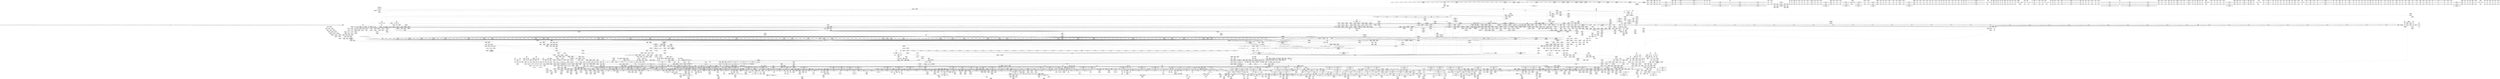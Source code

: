 digraph {
	CE0x7eef020 [shape=record,shape=Mrecord,label="{CE0x7eef020|128:_i8*,_1208:_%struct.file*,_:_CMRE_23,24_}"]
	CE0x8990e60 [shape=record,shape=Mrecord,label="{CE0x8990e60|i64*_getelementptr_inbounds_(_5_x_i64_,_5_x_i64_*___llvm_gcov_ctr32134,_i64_0,_i64_4)|*Constant*|*SummSource*}"]
	CE0x7055210 [shape=record,shape=Mrecord,label="{CE0x7055210|i64_22|*Constant*|*SummSink*}"]
	CE0x89dd8f0 [shape=record,shape=Mrecord,label="{CE0x89dd8f0|GLOBAL:tomoyo_init_request_info|*Constant*|*SummSink*}"]
	CE0x7107e90 [shape=record,shape=Mrecord,label="{CE0x7107e90|GLOBAL:__llvm_gcov_global_state_pred45|Global_var:__llvm_gcov_global_state_pred45|*SummSource*}"]
	CE0x628f860 [shape=record,shape=Mrecord,label="{CE0x628f860|tomoyo_init_request_info:mode5|security/tomoyo/util.c,1011}"]
	CE0x537eaa0 [shape=record,shape=Mrecord,label="{CE0x537eaa0|tomoyo_get_mode:tmp13|security/tomoyo/util.c,982|*SummSink*}"]
	CE0x6f44cb0 [shape=record,shape=Mrecord,label="{CE0x6f44cb0|GLOBAL:tomoyo_path_number_perm|*Constant*|*SummSink*}"]
	CE0x53c7750 [shape=record,shape=Mrecord,label="{CE0x53c7750|tomoyo_add_slash:call|security/tomoyo/file.c,136|*SummSource*}"]
	CE0x8a3fe20 [shape=record,shape=Mrecord,label="{CE0x8a3fe20|rcu_lock_acquire:__here|*SummSink*}"]
	CE0x89ccf40 [shape=record,shape=Mrecord,label="{CE0x89ccf40|tomoyo_path_number_perm:tmp16|security/tomoyo/file.c,701}"]
	CE0x62c1db0 [shape=record,shape=Mrecord,label="{CE0x62c1db0|COLLAPSED:_GCMRE___llvm_gcov_ctr22_internal_global_2_x_i64_zeroinitializer:_elem_0:default:}"]
	CE0x552ff70 [shape=record,shape=Mrecord,label="{CE0x552ff70|tomoyo_get_mode:conv5|security/tomoyo/util.c,983|*SummSource*}"]
	CE0x7ed9f10 [shape=record,shape=Mrecord,label="{CE0x7ed9f10|i32_-1|*Constant*|*SummSource*}"]
	CE0x6492510 [shape=record,shape=Mrecord,label="{CE0x6492510|tomoyo_domain:tmp23|security/tomoyo/common.h,1205}"]
	CE0x8bf56c0 [shape=record,shape=Mrecord,label="{CE0x8bf56c0|tomoyo_path_number_perm:tmp54|security/tomoyo/file.c,724}"]
	CE0x8995e50 [shape=record,shape=Mrecord,label="{CE0x8995e50|tomoyo_read_unlock:tmp3}"]
	CE0x6e45470 [shape=record,shape=Mrecord,label="{CE0x6e45470|tomoyo_get_mode:if.then13|*SummSink*}"]
	CE0x6fcf3d0 [shape=record,shape=Mrecord,label="{CE0x6fcf3d0|tomoyo_path_number_perm:tmp47|security/tomoyo/file.c,722|*SummSource*}"]
	CE0x74aacc0 [shape=record,shape=Mrecord,label="{CE0x74aacc0|128:_i8*,_1208:_%struct.file*,_:_CMRE_30,31_}"]
	CE0x8a67c70 [shape=record,shape=Mrecord,label="{CE0x8a67c70|tomoyo_path_number_perm:tmp27|security/tomoyo/file.c,708|*SummSource*}"]
	CE0x6f116c0 [shape=record,shape=Mrecord,label="{CE0x6f116c0|_ret_i32_%call,_!dbg_!38932|security/tomoyo/file.c,236|*SummSource*}"]
	CE0x62158f0 [shape=record,shape=Mrecord,label="{CE0x62158f0|i64*_getelementptr_inbounds_(_31_x_i64_,_31_x_i64_*___llvm_gcov_ctr43150,_i64_0,_i64_9)|*Constant*|*SummSource*}"]
	CE0x8a3fdb0 [shape=record,shape=Mrecord,label="{CE0x8a3fdb0|i32_48|*Constant*|*SummSource*}"]
	CE0x88a9cb0 [shape=record,shape=Mrecord,label="{CE0x88a9cb0|0:_%struct.tomoyo_obj_info*,_24:_%struct.tomoyo_path_info*,_32:_i64,_40:_i8,_72:_i8,_76:_i8,_:_SCMRE_61,62_}"]
	CE0x7355d80 [shape=record,shape=Mrecord,label="{CE0x7355d80|_ret_void,_!dbg_!38931|security/tomoyo/util.c,247|*SummSource*}"]
	CE0x734ff90 [shape=record,shape=Mrecord,label="{CE0x734ff90|GLOBAL:tomoyo_print_ulong|*Constant*|*SummSource*}"]
	CE0x563b400 [shape=record,shape=Mrecord,label="{CE0x563b400|tomoyo_get_mode:mode.1}"]
	CE0x616a6f0 [shape=record,shape=Mrecord,label="{CE0x616a6f0|_call_void___srcu_read_unlock(%struct.srcu_struct*_%sp,_i32_%idx)_#9,_!dbg_!38906|include/linux/srcu.h,237}"]
	CE0x6f9d200 [shape=record,shape=Mrecord,label="{CE0x6f9d200|i64_17|*Constant*}"]
	CE0x52acd20 [shape=record,shape=Mrecord,label="{CE0x52acd20|_call_void_lockdep_rcu_suspicious(i8*_getelementptr_inbounds_(_25_x_i8_,_25_x_i8_*_.str12,_i32_0,_i32_0),_i32_1205,_i8*_getelementptr_inbounds_(_45_x_i8_,_45_x_i8_*_.str13,_i32_0,_i32_0))_#9,_!dbg_!38917|security/tomoyo/common.h,1205|*SummSource*}"]
	CE0x890d090 [shape=record,shape=Mrecord,label="{CE0x890d090|tomoyo_init_request_info:domain|Function::tomoyo_init_request_info&Arg::domain::|*SummSource*}"]
	CE0x61772d0 [shape=record,shape=Mrecord,label="{CE0x61772d0|i64*_getelementptr_inbounds_(_22_x_i64_,_22_x_i64_*___llvm_gcov_ctr9,_i64_0,_i64_13)|*Constant*|*SummSource*}"]
	CE0x8995fc0 [shape=record,shape=Mrecord,label="{CE0x8995fc0|tomoyo_read_unlock:tmp3|*SummSource*}"]
	CE0x7340400 [shape=record,shape=Mrecord,label="{CE0x7340400|tomoyo_get_mode:entry|*SummSink*}"]
	CE0x63aef30 [shape=record,shape=Mrecord,label="{CE0x63aef30|tomoyo_domain:entry|*SummSource*}"]
	CE0x89212c0 [shape=record,shape=Mrecord,label="{CE0x89212c0|tomoyo_fill_path_info:tmp6|security/tomoyo/util.c,667}"]
	CE0x70d0cc0 [shape=record,shape=Mrecord,label="{CE0x70d0cc0|tomoyo_print_ulong:tmp16|security/tomoyo/util.c,243}"]
	CE0x7227030 [shape=record,shape=Mrecord,label="{CE0x7227030|tomoyo_path_number_perm:arrayidx|security/tomoyo/file.c,701|*SummSource*}"]
	CE0x718f590 [shape=record,shape=Mrecord,label="{CE0x718f590|tomoyo_const_part_length:tmp52|security/tomoyo/util.c,652}"]
	CE0x61333c0 [shape=record,shape=Mrecord,label="{CE0x61333c0|tomoyo_path_number_perm:tmp13|security/tomoyo/file.c,701}"]
	CE0x6ff8480 [shape=record,shape=Mrecord,label="{CE0x6ff8480|tomoyo_audit_path_number_log:conv|security/tomoyo/file.c,216}"]
	CE0x703b180 [shape=record,shape=Mrecord,label="{CE0x703b180|tomoyo_path_number_perm:tmp28|security/tomoyo/file.c,708}"]
	CE0x6041a70 [shape=record,shape=Mrecord,label="{CE0x6041a70|tomoyo_fill_path_info:tmp3|security/tomoyo/util.c,667|*SummSource*}"]
	CE0x8b8fd80 [shape=record,shape=Mrecord,label="{CE0x8b8fd80|rcu_lock_acquire:indirectgoto|*SummSource*}"]
	CE0x53f3ae0 [shape=record,shape=Mrecord,label="{CE0x53f3ae0|i64*_getelementptr_inbounds_(_6_x_i64_,_6_x_i64_*___llvm_gcov_ctr26,_i64_0,_i64_5)|*Constant*}"]
	CE0x891cdf0 [shape=record,shape=Mrecord,label="{CE0x891cdf0|_call_void___llvm_gcov_indirect_counter_increment(i32*___llvm_gcov_global_state_pred30,_i64**_getelementptr_inbounds_(_3_x_i64*_,_3_x_i64*_*___llvm_gcda_edge_table29,_i64_0,_i64_1)),_!dbg_!38911|security/tomoyo/file.c,222|*SummSink*}"]
	CE0x89bf6c0 [shape=record,shape=Mrecord,label="{CE0x89bf6c0|tomoyo_const_part_length:cmp21|security/tomoyo/util.c,644|*SummSource*}"]
	CE0x52ac120 [shape=record,shape=Mrecord,label="{CE0x52ac120|tomoyo_fill_path_info:arrayidx|security/tomoyo/util.c,667|*SummSource*}"]
	CE0x6ec6060 [shape=record,shape=Mrecord,label="{CE0x6ec6060|24:_%struct.dentry*,_:_SCMRE_315,316_}"]
	CE0x628fb70 [shape=record,shape=Mrecord,label="{CE0x628fb70|i64*_getelementptr_inbounds_(_2_x_i64_,_2_x_i64_*___llvm_gcov_ctr22,_i64_0,_i64_0)|*Constant*|*SummSource*}"]
	CE0x72c4130 [shape=record,shape=Mrecord,label="{CE0x72c4130|tomoyo_read_unlock:entry|*SummSink*}"]
	CE0x8b8f2c0 [shape=record,shape=Mrecord,label="{CE0x8b8f2c0|tomoyo_const_part_length:tmp27|security/tomoyo/util.c,641|*SummSink*}"]
	CE0x563a8b0 [shape=record,shape=Mrecord,label="{CE0x563a8b0|i32_5|*Constant*}"]
	CE0x56933c0 [shape=record,shape=Mrecord,label="{CE0x56933c0|tomoyo_get_mode:mode.1|*SummSink*}"]
	CE0x8922e20 [shape=record,shape=Mrecord,label="{CE0x8922e20|i64_0|*Constant*|*SummSource*}"]
	CE0x8be3fb0 [shape=record,shape=Mrecord,label="{CE0x8be3fb0|tomoyo_audit_path_number_log:tmp15|security/tomoyo/file.c,235}"]
	CE0x56c16f0 [shape=record,shape=Mrecord,label="{CE0x56c16f0|i32_8|*Constant*|*SummSource*}"]
	CE0x6f20e60 [shape=record,shape=Mrecord,label="{CE0x6f20e60|tomoyo_const_part_length:if.then27}"]
	CE0x711b5e0 [shape=record,shape=Mrecord,label="{CE0x711b5e0|tomoyo_fill_path_info:conv7|security/tomoyo/util.c,668|*SummSource*}"]
	CE0x7232be0 [shape=record,shape=Mrecord,label="{CE0x7232be0|tomoyo_const_part_length:incdec.ptr19|security/tomoyo/util.c,643}"]
	CE0x6083820 [shape=record,shape=Mrecord,label="{CE0x6083820|tomoyo_path_number_perm:operation|security/tomoyo/file.c,711|*SummSource*}"]
	CE0x72803b0 [shape=record,shape=Mrecord,label="{CE0x72803b0|tomoyo_print_ulong:conv17|security/tomoyo/util.c,246|*SummSource*}"]
	CE0x7034af0 [shape=record,shape=Mrecord,label="{CE0x7034af0|i32_3|*Constant*}"]
	CE0x6129ca0 [shape=record,shape=Mrecord,label="{CE0x6129ca0|tomoyo_const_part_length:tmp23|security/tomoyo/util.c,634|*SummSink*}"]
	CE0x8b9edd0 [shape=record,shape=Mrecord,label="{CE0x8b9edd0|0:_i8,_array:_GCRE_tomoyo_index2category_constant_39_x_i8_c_00_00_00_00_00_00_00_00_00_00_00_00_00_00_00_00_00_00_00_00_00_00_00_01_01_01_01_01_01_01_01_01_01_01_01_01_01_01_02_,_align_16:_elem_22::|security/tomoyo/util.c,983}"]
	CE0x557c370 [shape=record,shape=Mrecord,label="{CE0x557c370|__llvm_gcov_indirect_counter_increment114:tmp2|*SummSink*}"]
	CE0x63af710 [shape=record,shape=Mrecord,label="{CE0x63af710|tomoyo_read_lock:entry}"]
	CE0x718f320 [shape=record,shape=Mrecord,label="{CE0x718f320|tomoyo_const_part_length:retval.0|*SummSource*}"]
	CE0x73005b0 [shape=record,shape=Mrecord,label="{CE0x73005b0|GLOBAL:tomoyo_domain|*Constant*|*SummSink*}"]
	CE0x6210070 [shape=record,shape=Mrecord,label="{CE0x6210070|tomoyo_const_part_length:tmp33|security/tomoyo/util.c,642}"]
	CE0x7055750 [shape=record,shape=Mrecord,label="{CE0x7055750|tomoyo_const_part_length:tmp36|security/tomoyo/util.c,644}"]
	CE0x637b950 [shape=record,shape=Mrecord,label="{CE0x637b950|24:_%struct.dentry*,_:_SCMRE_179,180_}"]
	CE0x545a4f0 [shape=record,shape=Mrecord,label="{CE0x545a4f0|0:_i8,_array:_GCRE_tomoyo_index2category_constant_39_x_i8_c_00_00_00_00_00_00_00_00_00_00_00_00_00_00_00_00_00_00_00_00_00_00_00_01_01_01_01_01_01_01_01_01_01_01_01_01_01_01_02_,_align_16:_elem_38::|security/tomoyo/util.c,983}"]
	CE0x7438430 [shape=record,shape=Mrecord,label="{CE0x7438430|i32_47|*Constant*|*SummSource*}"]
	CE0x61e3c00 [shape=record,shape=Mrecord,label="{CE0x61e3c00|i64*_getelementptr_inbounds_(_2_x_i64_,_2_x_i64_*___llvm_gcov_ctr23,_i64_0,_i64_1)|*Constant*|*SummSource*}"]
	CE0x634e820 [shape=record,shape=Mrecord,label="{CE0x634e820|24:_%struct.dentry*,_:_SCMRE_163,164_}"]
	CE0x6f59400 [shape=record,shape=Mrecord,label="{CE0x6f59400|24:_%struct.dentry*,_:_SCMRE_256,264_|*MultipleSource*|security/tomoyo/tomoyo.c,350|Function::tomoyo_file_ioctl&Arg::file::}"]
	CE0x6eee600 [shape=record,shape=Mrecord,label="{CE0x6eee600|tomoyo_path_number_perm:number|Function::tomoyo_path_number_perm&Arg::number::|*SummSource*}"]
	CE0x60a7f10 [shape=record,shape=Mrecord,label="{CE0x60a7f10|i64*_getelementptr_inbounds_(_2_x_i64_,_2_x_i64_*___llvm_gcov_ctr40189,_i64_0,_i64_1)|*Constant*|*SummSource*}"]
	CE0x7ed8db0 [shape=record,shape=Mrecord,label="{CE0x7ed8db0|tomoyo_fill_path_info:tmp1|*SummSink*}"]
	CE0x5576760 [shape=record,shape=Mrecord,label="{CE0x5576760|srcu_read_unlock:sp|Function::srcu_read_unlock&Arg::sp::}"]
	CE0x74b02c0 [shape=record,shape=Mrecord,label="{CE0x74b02c0|tomoyo_domain:tmp22|security/tomoyo/common.h,1205|*SummSink*}"]
	CE0x8b8f430 [shape=record,shape=Mrecord,label="{CE0x8b8f430|tomoyo_const_part_length:tmp28|security/tomoyo/util.c,641}"]
	CE0x8bf4b20 [shape=record,shape=Mrecord,label="{CE0x8bf4b20|tomoyo_path_number_perm:tmp52|security/tomoyo/file.c,724}"]
	CE0x61243c0 [shape=record,shape=Mrecord,label="{CE0x61243c0|tomoyo_domain:tmp14|security/tomoyo/common.h,1205}"]
	CE0x8972c40 [shape=record,shape=Mrecord,label="{CE0x8972c40|%struct.tomoyo_domain_info*_null|*Constant*}"]
	CE0x8953cb0 [shape=record,shape=Mrecord,label="{CE0x8953cb0|tomoyo_path_number_perm:tmp|*SummSource*}"]
	CE0x62f9f20 [shape=record,shape=Mrecord,label="{CE0x62f9f20|24:_%struct.dentry*,_:_SCMRE_136,137_}"]
	CE0x6e3e5e0 [shape=record,shape=Mrecord,label="{CE0x6e3e5e0|tomoyo_get_mode:tmp|*SummSink*}"]
	CE0x6ee04c0 [shape=record,shape=Mrecord,label="{CE0x6ee04c0|24:_%struct.dentry*,_:_SCMRE_398,399_}"]
	CE0x71ff010 [shape=record,shape=Mrecord,label="{CE0x71ff010|tomoyo_get_realpath:retval.0|*SummSource*}"]
	CE0x54fb9e0 [shape=record,shape=Mrecord,label="{CE0x54fb9e0|tomoyo_audit_path_number_log:name|security/tomoyo/file.c,235|*SummSink*}"]
	CE0x8a823e0 [shape=record,shape=Mrecord,label="{CE0x8a823e0|get_current:bb}"]
	CE0x601cee0 [shape=record,shape=Mrecord,label="{CE0x601cee0|tomoyo_get_mode:tmp28|security/tomoyo/util.c,988|*SummSource*}"]
	CE0x7280340 [shape=record,shape=Mrecord,label="{CE0x7280340|tomoyo_print_ulong:conv17|security/tomoyo/util.c,246}"]
	CE0x62160d0 [shape=record,shape=Mrecord,label="{CE0x62160d0|tomoyo_const_part_length:tmp16|security/tomoyo/util.c,627}"]
	CE0x89a1ce0 [shape=record,shape=Mrecord,label="{CE0x89a1ce0|tomoyo_audit_path_number_log:arrayidx5|security/tomoyo/file.c,233|*SummSource*}"]
	CE0x8a167a0 [shape=record,shape=Mrecord,label="{CE0x8a167a0|tomoyo_const_part_length:if.end18|*SummSource*}"]
	CE0x739dfd0 [shape=record,shape=Mrecord,label="{CE0x739dfd0|tomoyo_fill_path_info:call11|security/tomoyo/util.c,669|*SummSink*}"]
	CE0x8930bd0 [shape=record,shape=Mrecord,label="{CE0x8930bd0|tomoyo_read_lock:tmp3|*SummSink*}"]
	CE0x6fcff10 [shape=record,shape=Mrecord,label="{CE0x6fcff10|i64*_getelementptr_inbounds_(_22_x_i64_,_22_x_i64_*___llvm_gcov_ctr9,_i64_0,_i64_20)|*Constant*}"]
	CE0x729f170 [shape=record,shape=Mrecord,label="{CE0x729f170|i64*_getelementptr_inbounds_(_6_x_i64_,_6_x_i64_*___llvm_gcov_ctr26,_i64_0,_i64_3)|*Constant*|*SummSource*}"]
	CE0x637dcf0 [shape=record,shape=Mrecord,label="{CE0x637dcf0|24:_%struct.dentry*,_:_SCMRE_170,171_}"]
	CE0x6133350 [shape=record,shape=Mrecord,label="{CE0x6133350|i64_3|*Constant*|*SummSink*}"]
	CE0x6ec6b00 [shape=record,shape=Mrecord,label="{CE0x6ec6b00|24:_%struct.dentry*,_:_SCMRE_344,360_|*MultipleSource*|security/tomoyo/tomoyo.c,350|Function::tomoyo_file_ioctl&Arg::file::}"]
	CE0x6206640 [shape=record,shape=Mrecord,label="{CE0x6206640|tomoyo_const_part_length:tmp43|security/tomoyo/util.c,644}"]
	CE0x6154b60 [shape=record,shape=Mrecord,label="{CE0x6154b60|_call_void_mcount()_#3|*SummSource*}"]
	CE0x549f560 [shape=record,shape=Mrecord,label="{CE0x549f560|tomoyo_get_mode:config7|security/tomoyo/util.c,983}"]
	CE0x73d3be0 [shape=record,shape=Mrecord,label="{CE0x73d3be0|tomoyo_get_realpath:tmp8|security/tomoyo/file.c,152|*SummSource*}"]
	CE0x88b6f70 [shape=record,shape=Mrecord,label="{CE0x88b6f70|0:_%struct.tomoyo_obj_info*,_24:_%struct.tomoyo_path_info*,_32:_i64,_40:_i8,_72:_i8,_76:_i8,_:_SCMRE_49,50_}"]
	CE0x7280c90 [shape=record,shape=Mrecord,label="{CE0x7280c90|tomoyo_print_ulong:call19|security/tomoyo/util.c,246}"]
	CE0x63de540 [shape=record,shape=Mrecord,label="{CE0x63de540|tomoyo_init_request_info:domain|Function::tomoyo_init_request_info&Arg::domain::}"]
	CE0x549ec00 [shape=record,shape=Mrecord,label="{CE0x549ec00|tomoyo_get_mode:tmp16|security/tomoyo/util.c,983|*SummSource*}"]
	CE0x6f598a0 [shape=record,shape=Mrecord,label="{CE0x6f598a0|GLOBAL:tomoyo_path_number_perm|*Constant*}"]
	CE0x6f11090 [shape=record,shape=Mrecord,label="{CE0x6f11090|tomoyo_audit_path_number_log:r|Function::tomoyo_audit_path_number_log&Arg::r::}"]
	CE0x72910f0 [shape=record,shape=Mrecord,label="{CE0x72910f0|tomoyo_fill_path_info:call2|security/tomoyo/util.c,666|*SummSink*}"]
	CE0x60ef370 [shape=record,shape=Mrecord,label="{CE0x60ef370|_call_void___llvm_gcov_indirect_counter_increment(i32*___llvm_gcov_global_state_pred30,_i64**_getelementptr_inbounds_(_3_x_i64*_,_3_x_i64*_*___llvm_gcda_edge_table29,_i64_0,_i64_0)),_!dbg_!38917|security/tomoyo/file.c,228|*SummSink*}"]
	CE0x734f590 [shape=record,shape=Mrecord,label="{CE0x734f590|tomoyo_audit_path_number_log:number|security/tomoyo/file.c,231|*SummSource*}"]
	CE0x8990570 [shape=record,shape=Mrecord,label="{CE0x8990570|_call_void_mcount()_#3}"]
	CE0x89f22e0 [shape=record,shape=Mrecord,label="{CE0x89f22e0|0:_%struct.tomoyo_obj_info*,_24:_%struct.tomoyo_path_info*,_32:_i64,_40:_i8,_72:_i8,_76:_i8,_:_SCMRE_75,76_|*MultipleSource*|security/tomoyo/file.c,693|security/tomoyo/file.c, 693|security/tomoyo/file.c,707|Function::tomoyo_init_request_info&Arg::r::}"]
	CE0x74aa680 [shape=record,shape=Mrecord,label="{CE0x74aa680|128:_i8*,_1208:_%struct.file*,_:_CMRE_25,26_}"]
	CE0x6126660 [shape=record,shape=Mrecord,label="{CE0x6126660|24:_%struct.dentry*,_:_SCMRE_77,78_}"]
	CE0x6fbb960 [shape=record,shape=Mrecord,label="{CE0x6fbb960|tomoyo_audit_path_number_log:tmp17|security/tomoyo/file.c,236}"]
	CE0x8a41460 [shape=record,shape=Mrecord,label="{CE0x8a41460|tomoyo_audit_path_number_log:tmp17|security/tomoyo/file.c,236|*SummSource*}"]
	CE0x8990880 [shape=record,shape=Mrecord,label="{CE0x8990880|tomoyo_path_number_perm:if.then21|*SummSink*}"]
	CE0x74d2ea0 [shape=record,shape=Mrecord,label="{CE0x74d2ea0|tomoyo_fill_path_info:cmp8|security/tomoyo/util.c,668}"]
	CE0x7113be0 [shape=record,shape=Mrecord,label="{CE0x7113be0|tomoyo_get_mode:arrayidx4|security/tomoyo/util.c,983}"]
	CE0x72d1890 [shape=record,shape=Mrecord,label="{CE0x72d1890|i32_9|*Constant*}"]
	CE0x6345b40 [shape=record,shape=Mrecord,label="{CE0x6345b40|GLOBAL:tomoyo_policy_loaded|Global_var:tomoyo_policy_loaded|*SummSource*}"]
	CE0x7015c50 [shape=record,shape=Mrecord,label="{CE0x7015c50|i32_1|*Constant*}"]
	CE0x6e96f10 [shape=record,shape=Mrecord,label="{CE0x6e96f10|i1_true|*Constant*}"]
	CE0x8a596b0 [shape=record,shape=Mrecord,label="{CE0x8a596b0|tomoyo_path_number_perm:cmp6|security/tomoyo/file.c,708|*SummSink*}"]
	CE0x71fea20 [shape=record,shape=Mrecord,label="{CE0x71fea20|i64*_getelementptr_inbounds_(_6_x_i64_,_6_x_i64_*___llvm_gcov_ctr25,_i64_0,_i64_5)|*Constant*}"]
	CE0x6176c80 [shape=record,shape=Mrecord,label="{CE0x6176c80|tomoyo_path_number_perm:tmp33|security/tomoyo/file.c,715|*SummSource*}"]
	CE0x6fff0d0 [shape=record,shape=Mrecord,label="{CE0x6fff0d0|srcu_read_lock:tmp3|*SummSink*}"]
	CE0x602ae80 [shape=record,shape=Mrecord,label="{CE0x602ae80|tomoyo_path_number_perm:path_number|security/tomoyo/file.c,711}"]
	CE0x728f910 [shape=record,shape=Mrecord,label="{CE0x728f910|tomoyo_domain:tmp3}"]
	CE0x61213c0 [shape=record,shape=Mrecord,label="{CE0x61213c0|tomoyo_read_unlock:tmp2|*SummSource*}"]
	CE0x73ab5d0 [shape=record,shape=Mrecord,label="{CE0x73ab5d0|tomoyo_const_part_length:tmp15|security/tomoyo/util.c,627}"]
	CE0x61afa80 [shape=record,shape=Mrecord,label="{CE0x61afa80|GLOBAL:__llvm_gcov_indirect_counter_increment|*Constant*}"]
	CE0x62c1d40 [shape=record,shape=Mrecord,label="{CE0x62c1d40|tomoyo_read_lock:tmp}"]
	CE0x725a590 [shape=record,shape=Mrecord,label="{CE0x725a590|i8_1|*Constant*}"]
	CE0x601c830 [shape=record,shape=Mrecord,label="{CE0x601c830|tomoyo_get_mode:tmp27|security/tomoyo/util.c,988|*SummSource*}"]
	CE0x6221fc0 [shape=record,shape=Mrecord,label="{CE0x6221fc0|tomoyo_domain:call|security/tomoyo/common.h,1205|*SummSource*}"]
	CE0x6f58090 [shape=record,shape=Mrecord,label="{CE0x6f58090|i32_51|*Constant*|*SummSink*}"]
	CE0x6f583c0 [shape=record,shape=Mrecord,label="{CE0x6f583c0|rcu_lock_release:tmp1}"]
	CE0x89eba30 [shape=record,shape=Mrecord,label="{CE0x89eba30|tomoyo_path_number_perm:if.end22}"]
	CE0x54830a0 [shape=record,shape=Mrecord,label="{CE0x54830a0|i64*_getelementptr_inbounds_(_12_x_i64_,_12_x_i64_*___llvm_gcov_ctr31133,_i64_0,_i64_6)|*Constant*}"]
	CE0x8961b10 [shape=record,shape=Mrecord,label="{CE0x8961b10|tomoyo_init_request_info:tmp8|security/tomoyo/util.c,1005|*SummSource*}"]
	CE0x732efd0 [shape=record,shape=Mrecord,label="{CE0x732efd0|tomoyo_const_part_length:cmp12|security/tomoyo/util.c,641|*SummSource*}"]
	CE0x6f19df0 [shape=record,shape=Mrecord,label="{CE0x6f19df0|tomoyo_path_number_perm:cmp16|security/tomoyo/file.c,717}"]
	CE0x62d9a70 [shape=record,shape=Mrecord,label="{CE0x62d9a70|24:_%struct.dentry*,_:_SCMRE_113,114_}"]
	CE0x62ae780 [shape=record,shape=Mrecord,label="{CE0x62ae780|tomoyo_get_realpath:bb|*SummSink*}"]
	CE0x73acda0 [shape=record,shape=Mrecord,label="{CE0x73acda0|GLOBAL:tomoyo_print_ulong|*Constant*}"]
	CE0x742f840 [shape=record,shape=Mrecord,label="{CE0x742f840|tomoyo_get_mode:tmp10|security/tomoyo/util.c,982|*SummSink*}"]
	CE0x7ee4920 [shape=record,shape=Mrecord,label="{CE0x7ee4920|tomoyo_fill_path_info:tmp9|security/tomoyo/util.c,667}"]
	CE0x54205f0 [shape=record,shape=Mrecord,label="{CE0x54205f0|i64*_getelementptr_inbounds_(_2_x_i64_,_2_x_i64_*___llvm_gcov_ctr32,_i64_0,_i64_1)|*Constant*|*SummSink*}"]
	CE0x62f9b70 [shape=record,shape=Mrecord,label="{CE0x62f9b70|24:_%struct.dentry*,_:_SCMRE_504,512_|*MultipleSource*|security/tomoyo/tomoyo.c,350|Function::tomoyo_file_ioctl&Arg::file::}"]
	CE0x8a72a40 [shape=record,shape=Mrecord,label="{CE0x8a72a40|tomoyo_path_number_perm:tmp30|security/tomoyo/file.c,709|*SummSink*}"]
	CE0x8966d40 [shape=record,shape=Mrecord,label="{CE0x8966d40|tomoyo_const_part_length:conv14|security/tomoyo/util.c,641}"]
	CE0x8b609a0 [shape=record,shape=Mrecord,label="{CE0x8b609a0|_ret_void,_!dbg_!38913|security/tomoyo/file.c,138|*SummSink*}"]
	CE0x6121430 [shape=record,shape=Mrecord,label="{CE0x6121430|tomoyo_read_unlock:tmp2|*SummSink*}"]
	CE0x6232110 [shape=record,shape=Mrecord,label="{CE0x6232110|tomoyo_print_ulong:if.end21}"]
	CE0x7055e10 [shape=record,shape=Mrecord,label="{CE0x7055e10|tomoyo_const_part_length:tmp37|security/tomoyo/util.c,644|*SummSink*}"]
	CE0x890b6d0 [shape=record,shape=Mrecord,label="{CE0x890b6d0|i32_1|*Constant*}"]
	CE0x53bfda0 [shape=record,shape=Mrecord,label="{CE0x53bfda0|tomoyo_domain:tmp6|security/tomoyo/common.h,1205|*SummSource*}"]
	CE0x62c6aa0 [shape=record,shape=Mrecord,label="{CE0x62c6aa0|0:_i8,_array:_GCRE_tomoyo_index2category_constant_39_x_i8_c_00_00_00_00_00_00_00_00_00_00_00_00_00_00_00_00_00_00_00_00_00_00_00_01_01_01_01_01_01_01_01_01_01_01_01_01_01_01_02_,_align_16:_elem_32::|security/tomoyo/util.c,983}"]
	CE0x6390df0 [shape=record,shape=Mrecord,label="{CE0x6390df0|tomoyo_const_part_length:tmp11|security/tomoyo/util.c,626|*SummSource*}"]
	CE0x7107f50 [shape=record,shape=Mrecord,label="{CE0x7107f50|GLOBAL:__llvm_gcov_global_state_pred45|Global_var:__llvm_gcov_global_state_pred45|*SummSink*}"]
	CE0x89ebad0 [shape=record,shape=Mrecord,label="{CE0x89ebad0|tomoyo_path_number_perm:if.end22|*SummSource*}"]
	CE0x62fa2b0 [shape=record,shape=Mrecord,label="{CE0x62fa2b0|24:_%struct.dentry*,_:_SCMRE_132,136_|*MultipleSource*|security/tomoyo/tomoyo.c,350|Function::tomoyo_file_ioctl&Arg::file::}"]
	CE0x56934a0 [shape=record,shape=Mrecord,label="{CE0x56934a0|tomoyo_get_mode:tmp25|security/tomoyo/util.c,987}"]
	CE0x72d1b50 [shape=record,shape=Mrecord,label="{CE0x72d1b50|tomoyo_path_number_perm:mode|security/tomoyo/file.c,721}"]
	CE0x8bcd690 [shape=record,shape=Mrecord,label="{CE0x8bcd690|tomoyo_const_part_length:if.then17|*SummSink*}"]
	CE0x6f65cc0 [shape=record,shape=Mrecord,label="{CE0x6f65cc0|tomoyo_path_number_perm:entry|*SummSink*}"]
	CE0x637de20 [shape=record,shape=Mrecord,label="{CE0x637de20|24:_%struct.dentry*,_:_SCMRE_171,172_}"]
	CE0x62839a0 [shape=record,shape=Mrecord,label="{CE0x62839a0|tomoyo_print_ulong:tmp11|security/tomoyo/util.c,241|*SummSink*}"]
	CE0x73c5e90 [shape=record,shape=Mrecord,label="{CE0x73c5e90|tomoyo_init_request_info:type|security/tomoyo/util.c,1009|*SummSource*}"]
	CE0x61c70f0 [shape=record,shape=Mrecord,label="{CE0x61c70f0|__llvm_gcov_indirect_counter_increment114:tmp3}"]
	CE0x60ed4e0 [shape=record,shape=Mrecord,label="{CE0x60ed4e0|rcu_lock_acquire:tmp5|include/linux/rcupdate.h,418}"]
	CE0x62f97d0 [shape=record,shape=Mrecord,label="{CE0x62f97d0|24:_%struct.dentry*,_:_SCMRE_488,496_|*MultipleSource*|security/tomoyo/tomoyo.c,350|Function::tomoyo_file_ioctl&Arg::file::}"]
	CE0x62c5d30 [shape=record,shape=Mrecord,label="{CE0x62c5d30|0:_i8,_array:_GCRE_tomoyo_index2category_constant_39_x_i8_c_00_00_00_00_00_00_00_00_00_00_00_00_00_00_00_00_00_00_00_00_00_00_00_01_01_01_01_01_01_01_01_01_01_01_01_01_01_01_02_,_align_16:_elem_27::|security/tomoyo/util.c,983}"]
	CE0x6132e90 [shape=record,shape=Mrecord,label="{CE0x6132e90|i8_0|*Constant*|*SummSink*}"]
	CE0x7034dd0 [shape=record,shape=Mrecord,label="{CE0x7034dd0|tomoyo_read_lock:call|security/tomoyo/common.h,1097}"]
	CE0x61d2b00 [shape=record,shape=Mrecord,label="{CE0x61d2b00|i32_255|*Constant*|*SummSink*}"]
	CE0x601c470 [shape=record,shape=Mrecord,label="{CE0x601c470|tomoyo_get_mode:tmp27|security/tomoyo/util.c,988}"]
	CE0x7033140 [shape=record,shape=Mrecord,label="{CE0x7033140|i64_3|*Constant*}"]
	CE0x61ea360 [shape=record,shape=Mrecord,label="{CE0x61ea360|tomoyo_domain:tmp4|security/tomoyo/common.h,1205|*SummSource*}"]
	CE0x73e5330 [shape=record,shape=Mrecord,label="{CE0x73e5330|tomoyo_init_request_info:call4|security/tomoyo/util.c,1010|*SummSource*}"]
	CE0x63923a0 [shape=record,shape=Mrecord,label="{CE0x63923a0|srcu_read_lock:tmp2|*SummSink*}"]
	CE0x70c8830 [shape=record,shape=Mrecord,label="{CE0x70c8830|_call_void_tomoyo_fill_path_info(%struct.tomoyo_path_info*_%buf)_#9,_!dbg_!38913|security/tomoyo/file.c,152}"]
	CE0x8990c40 [shape=record,shape=Mrecord,label="{CE0x8990c40|tomoyo_init_request_info:domain.addr.0|*SummSink*}"]
	CE0x73d4450 [shape=record,shape=Mrecord,label="{CE0x73d4450|tomoyo_get_mode:conv|security/tomoyo/util.c,982}"]
	CE0x7366820 [shape=record,shape=Mrecord,label="{CE0x7366820|tomoyo_init_request_info:ns|security/tomoyo/util.c,1010|*SummSource*}"]
	CE0x73ac270 [shape=record,shape=Mrecord,label="{CE0x73ac270|tomoyo_const_part_length:while.cond}"]
	CE0x5367150 [shape=record,shape=Mrecord,label="{CE0x5367150|tomoyo_file_ioctl:file|Function::tomoyo_file_ioctl&Arg::file::}"]
	CE0x73df240 [shape=record,shape=Mrecord,label="{CE0x73df240|tomoyo_path_number_perm:if.end4}"]
	CE0x74c33b0 [shape=record,shape=Mrecord,label="{CE0x74c33b0|i64*_getelementptr_inbounds_(_22_x_i64_,_22_x_i64_*___llvm_gcov_ctr9,_i64_0,_i64_5)|*Constant*|*SummSource*}"]
	CE0x72d1730 [shape=record,shape=Mrecord,label="{CE0x72d1730|_ret_void,_!dbg_!38904|security/tomoyo/common.h,1110|*SummSink*}"]
	CE0x74ca580 [shape=record,shape=Mrecord,label="{CE0x74ca580|tomoyo_get_realpath:if.then}"]
	CE0x8a72e00 [shape=record,shape=Mrecord,label="{CE0x8a72e00|_call_void_tomoyo_add_slash(%struct.tomoyo_path_info*_%buf)_#9,_!dbg_!38934|security/tomoyo/file.c,709|*SummSink*}"]
	CE0x89fb630 [shape=record,shape=Mrecord,label="{CE0x89fb630|tomoyo_fill_path_info:hash|security/tomoyo/util.c,669|*SummSource*}"]
	CE0x637e080 [shape=record,shape=Mrecord,label="{CE0x637e080|24:_%struct.dentry*,_:_SCMRE_173,174_}"]
	CE0x548d230 [shape=record,shape=Mrecord,label="{CE0x548d230|tomoyo_print_ulong:tmp17|security/tomoyo/util.c,243|*SummSource*}"]
	CE0x737c070 [shape=record,shape=Mrecord,label="{CE0x737c070|tomoyo_const_part_length:conv11|security/tomoyo/util.c,641|*SummSource*}"]
	CE0x72a0130 [shape=record,shape=Mrecord,label="{CE0x72a0130|tomoyo_get_realpath:tmp1}"]
	CE0x8976460 [shape=record,shape=Mrecord,label="{CE0x8976460|tomoyo_const_part_length:tmp27|security/tomoyo/util.c,641}"]
	CE0x72283d0 [shape=record,shape=Mrecord,label="{CE0x72283d0|tomoyo_const_part_length:tmp53|security/tomoyo/util.c,652}"]
	CE0x7372160 [shape=record,shape=Mrecord,label="{CE0x7372160|tomoyo_const_part_length:conv24|security/tomoyo/util.c,644}"]
	CE0x7439550 [shape=record,shape=Mrecord,label="{CE0x7439550|tomoyo_add_slash:if.end|*SummSource*}"]
	CE0x550d580 [shape=record,shape=Mrecord,label="{CE0x550d580|tomoyo_audit_path_number_log:call|security/tomoyo/file.c,233|*SummSink*}"]
	CE0x5571530 [shape=record,shape=Mrecord,label="{CE0x5571530|srcu_read_unlock:entry}"]
	CE0x5556380 [shape=record,shape=Mrecord,label="{CE0x5556380|tomoyo_get_mode:cmp11|security/tomoyo/util.c,985|*SummSink*}"]
	CE0x72af9b0 [shape=record,shape=Mrecord,label="{CE0x72af9b0|tomoyo_print_ulong:tmp6|security/tomoyo/util.c,240|*SummSink*}"]
	CE0x62bb030 [shape=record,shape=Mrecord,label="{CE0x62bb030|__llvm_gcov_indirect_counter_increment114:exit|*SummSink*}"]
	CE0x6f661a0 [shape=record,shape=Mrecord,label="{CE0x6f661a0|tomoyo_path_number_perm:if.then8|*SummSource*}"]
	CE0x72354f0 [shape=record,shape=Mrecord,label="{CE0x72354f0|tomoyo_get_mode:return|*SummSink*}"]
	CE0x6f10b10 [shape=record,shape=Mrecord,label="{CE0x6f10b10|GLOBAL:tomoyo_audit_path_number_log|*Constant*|*SummSource*}"]
	CE0x6f54dd0 [shape=record,shape=Mrecord,label="{CE0x6f54dd0|tomoyo_fill_path_info:sub|security/tomoyo/util.c,667}"]
	CE0x6f20220 [shape=record,shape=Mrecord,label="{CE0x6f20220|rcu_lock_release:tmp2|*SummSink*}"]
	CE0x61550d0 [shape=record,shape=Mrecord,label="{CE0x61550d0|24:_%struct.dentry*,_:_SCMRE_69,70_}"]
	CE0x747d360 [shape=record,shape=Mrecord,label="{CE0x747d360|128:_i8*,_1208:_%struct.file*,_:_CMRE_51,52_}"]
	CE0x6346770 [shape=record,shape=Mrecord,label="{CE0x6346770|tomoyo_fill_path_info:tobool|security/tomoyo/util.c,667}"]
	CE0x628f5a0 [shape=record,shape=Mrecord,label="{CE0x628f5a0|tomoyo_init_request_info:mode|security/tomoyo/util.c,1010|*SummSink*}"]
	CE0x71feee0 [shape=record,shape=Mrecord,label="{CE0x71feee0|i1_true|*Constant*|*SummSink*}"]
	CE0x7408710 [shape=record,shape=Mrecord,label="{CE0x7408710|tomoyo_path_number_perm:if.end9|*SummSink*}"]
	CE0x7280a10 [shape=record,shape=Mrecord,label="{CE0x7280a10|tomoyo_print_ulong:conv18|security/tomoyo/util.c,246|*SummSource*}"]
	CE0x8a31990 [shape=record,shape=Mrecord,label="{CE0x8a31990|_ret_void,_!dbg_!38908|include/linux/rcupdate.h,424|*SummSource*}"]
	CE0x6f57660 [shape=record,shape=Mrecord,label="{CE0x6f57660|tomoyo_domain:land.lhs.true|*SummSource*}"]
	CE0x637be10 [shape=record,shape=Mrecord,label="{CE0x637be10|24:_%struct.dentry*,_:_SCMRE_183,184_}"]
	CE0x7226740 [shape=record,shape=Mrecord,label="{CE0x7226740|i32_2|*Constant*|*SummSource*}"]
	CE0x62d9b60 [shape=record,shape=Mrecord,label="{CE0x62d9b60|24:_%struct.dentry*,_:_SCMRE_114,115_}"]
	CE0x8930720 [shape=record,shape=Mrecord,label="{CE0x8930720|tomoyo_path_number_perm:if.then}"]
	CE0x88d2700 [shape=record,shape=Mrecord,label="{CE0x88d2700|tomoyo_const_part_length:sw.bb9|*SummSource*}"]
	CE0x7049ef0 [shape=record,shape=Mrecord,label="{CE0x7049ef0|tomoyo_get_realpath:tmp5|security/tomoyo/file.c,151}"]
	CE0x8930660 [shape=record,shape=Mrecord,label="{CE0x8930660|tomoyo_path_number_perm:bb|*SummSink*}"]
	CE0x7023930 [shape=record,shape=Mrecord,label="{CE0x7023930|__llvm_gcov_indirect_counter_increment:counters|Function::__llvm_gcov_indirect_counter_increment&Arg::counters::|*SummSource*}"]
	CE0x736f460 [shape=record,shape=Mrecord,label="{CE0x736f460|__llvm_gcov_indirect_counter_increment:counter|*SummSource*}"]
	CE0x619e0c0 [shape=record,shape=Mrecord,label="{CE0x619e0c0|tomoyo_get_realpath:tmp2|*LoadInst*|security/tomoyo/file.c,151|*SummSource*}"]
	CE0x6f89760 [shape=record,shape=Mrecord,label="{CE0x6f89760|tomoyo_path_number_perm:tmp38|security/tomoyo/file.c,717|*SummSource*}"]
	CE0x624bba0 [shape=record,shape=Mrecord,label="{CE0x624bba0|rcu_lock_release:tmp6|*SummSink*}"]
	CE0x72c0730 [shape=record,shape=Mrecord,label="{CE0x72c0730|i64*_getelementptr_inbounds_(_6_x_i64_,_6_x_i64_*___llvm_gcov_ctr25,_i64_0,_i64_5)|*Constant*|*SummSource*}"]
	CE0x6491b10 [shape=record,shape=Mrecord,label="{CE0x6491b10|i32_22|*Constant*|*SummSink*}"]
	CE0x8b60c20 [shape=record,shape=Mrecord,label="{CE0x8b60c20|i64*_getelementptr_inbounds_(_22_x_i64_,_22_x_i64_*___llvm_gcov_ctr9,_i64_0,_i64_12)|*Constant*|*SummSink*}"]
	CE0x6eeb170 [shape=record,shape=Mrecord,label="{CE0x6eeb170|24:_%struct.dentry*,_:_SCMRE_480,488_|*MultipleSource*|security/tomoyo/tomoyo.c,350|Function::tomoyo_file_ioctl&Arg::file::}"]
	CE0x629e990 [shape=record,shape=Mrecord,label="{CE0x629e990|tomoyo_init_request_info:tmp13|*LoadInst*|security/tomoyo/util.c,1011|*SummSink*}"]
	CE0x62c24f0 [shape=record,shape=Mrecord,label="{CE0x62c24f0|tomoyo_get_realpath:tmp}"]
	CE0x553b990 [shape=record,shape=Mrecord,label="{CE0x553b990|i64*_getelementptr_inbounds_(_12_x_i64_,_12_x_i64_*___llvm_gcov_ctr28,_i64_0,_i64_10)|*Constant*|*SummSink*}"]
	CE0x6281f20 [shape=record,shape=Mrecord,label="{CE0x6281f20|tomoyo_const_part_length:tmp48|security/tomoyo/util.c,649|*SummSource*}"]
	CE0x61ea650 [shape=record,shape=Mrecord,label="{CE0x61ea650|_ret_void|*SummSource*}"]
	CE0x6144530 [shape=record,shape=Mrecord,label="{CE0x6144530|tomoyo_print_ulong:if.end20}"]
	CE0x60417d0 [shape=record,shape=Mrecord,label="{CE0x60417d0|rcu_lock_release:bb}"]
	CE0x6231e50 [shape=record,shape=Mrecord,label="{CE0x6231e50|tomoyo_print_ulong:if.end21|*SummSource*}"]
	CE0x6014040 [shape=record,shape=Mrecord,label="{CE0x6014040|tomoyo_path_number_perm:tmp10|security/tomoyo/file.c,702|*SummSource*}"]
	CE0x747d220 [shape=record,shape=Mrecord,label="{CE0x747d220|128:_i8*,_1208:_%struct.file*,_:_CMRE_50,51_}"]
	CE0x639aeb0 [shape=record,shape=Mrecord,label="{CE0x639aeb0|24:_%struct.dentry*,_:_SCMRE_197,198_}"]
	CE0x7053230 [shape=record,shape=Mrecord,label="{CE0x7053230|tomoyo_fill_path_info:is_dir|security/tomoyo/util.c,667|*SummSink*}"]
	CE0x71e42e0 [shape=record,shape=Mrecord,label="{CE0x71e42e0|i32_-12|*Constant*}"]
	CE0x62c21e0 [shape=record,shape=Mrecord,label="{CE0x62c21e0|tomoyo_add_slash:if.end|*SummSink*}"]
	CE0x8a40fe0 [shape=record,shape=Mrecord,label="{CE0x8a40fe0|tomoyo_audit_path_number_log:tmp14|security/tomoyo/file.c,233|*SummSource*}"]
	CE0x8a59880 [shape=record,shape=Mrecord,label="{CE0x8a59880|i64_10|*Constant*}"]
	CE0x6f9d310 [shape=record,shape=Mrecord,label="{CE0x6f9d310|i64_17|*Constant*|*SummSink*}"]
	CE0x6ec6230 [shape=record,shape=Mrecord,label="{CE0x6ec6230|24:_%struct.dentry*,_:_SCMRE_317,318_}"]
	CE0x7095ea0 [shape=record,shape=Mrecord,label="{CE0x7095ea0|tomoyo_const_part_length:conv8|security/tomoyo/util.c,632}"]
	CE0x6ee07b0 [shape=record,shape=Mrecord,label="{CE0x6ee07b0|24:_%struct.dentry*,_:_SCMRE_401,402_}"]
	CE0x53a4de0 [shape=record,shape=Mrecord,label="{CE0x53a4de0|tomoyo_get_mode:tmp7|security/tomoyo/util.c,979}"]
	CE0x60e6a30 [shape=record,shape=Mrecord,label="{CE0x60e6a30|tomoyo_path_number_perm:tmp35|security/tomoyo/file.c,717|*SummSource*}"]
	CE0x6391020 [shape=record,shape=Mrecord,label="{CE0x6391020|__llvm_gcov_indirect_counter_increment114:tmp5|*SummSource*}"]
	CE0x718e890 [shape=record,shape=Mrecord,label="{CE0x718e890|tomoyo_const_part_length:tmp51|security/tomoyo/util.c,651}"]
	CE0x54628e0 [shape=record,shape=Mrecord,label="{CE0x54628e0|get_current:tmp3|*SummSink*}"]
	CE0x72e6230 [shape=record,shape=Mrecord,label="{CE0x72e6230|i64*_getelementptr_inbounds_(_4_x_i64_,_4_x_i64_*___llvm_gcov_ctr24,_i64_0,_i64_2)|*Constant*|*SummSink*}"]
	CE0x88b72f0 [shape=record,shape=Mrecord,label="{CE0x88b72f0|0:_%struct.tomoyo_obj_info*,_24:_%struct.tomoyo_path_info*,_32:_i64,_40:_i8,_72:_i8,_76:_i8,_:_SCMRE_51,52_}"]
	CE0x6f1fce0 [shape=record,shape=Mrecord,label="{CE0x6f1fce0|tomoyo_const_part_length:tmp21|security/tomoyo/util.c,631|*SummSink*}"]
	CE0x8972420 [shape=record,shape=Mrecord,label="{CE0x8972420|tomoyo_read_lock:tmp1|*SummSource*}"]
	CE0x74c06a0 [shape=record,shape=Mrecord,label="{CE0x74c06a0|__llvm_gcov_indirect_counter_increment:entry|*SummSource*}"]
	CE0x8a81bd0 [shape=record,shape=Mrecord,label="{CE0x8a81bd0|i64*_getelementptr_inbounds_(_2_x_i64_,_2_x_i64_*___llvm_gcov_ctr53148,_i64_0,_i64_0)|*Constant*}"]
	CE0x6f1a580 [shape=record,shape=Mrecord,label="{CE0x6f1a580|i64_15|*Constant*}"]
	CE0x7296450 [shape=record,shape=Mrecord,label="{CE0x7296450|tomoyo_const_part_length:conv20|security/tomoyo/util.c,644|*SummSource*}"]
	CE0x61d33c0 [shape=record,shape=Mrecord,label="{CE0x61d33c0|_call_void_mcount()_#3|*SummSink*}"]
	CE0x8be4100 [shape=record,shape=Mrecord,label="{CE0x8be4100|tomoyo_audit_path_number_log:tmp15|security/tomoyo/file.c,235|*SummSource*}"]
	CE0x60b7df0 [shape=record,shape=Mrecord,label="{CE0x60b7df0|srcu_read_lock:bb|*SummSink*}"]
	CE0x5534790 [shape=record,shape=Mrecord,label="{CE0x5534790|tomoyo_audit_path_number_log:tmp2|security/tomoyo/file.c,213|*SummSource*}"]
	CE0x7437fe0 [shape=record,shape=Mrecord,label="{CE0x7437fe0|tomoyo_fill_path_info:conv4|security/tomoyo/util.c,667|*SummSink*}"]
	CE0x60abb50 [shape=record,shape=Mrecord,label="{CE0x60abb50|tomoyo_file_ioctl:entry|*SummSource*}"]
	CE0x8a72f90 [shape=record,shape=Mrecord,label="{CE0x8a72f90|tomoyo_add_slash:entry}"]
	CE0x8930a00 [shape=record,shape=Mrecord,label="{CE0x8930a00|tomoyo_path_number_perm:if.end}"]
	CE0x6198be0 [shape=record,shape=Mrecord,label="{CE0x6198be0|tomoyo_file_ioctl:file|Function::tomoyo_file_ioctl&Arg::file::|*SummSink*}"]
	CE0x549f0a0 [shape=record,shape=Mrecord,label="{CE0x549f0a0|tomoyo_get_mode:tmp17|security/tomoyo/util.c,983}"]
	CE0x74250d0 [shape=record,shape=Mrecord,label="{CE0x74250d0|tomoyo_print_ulong:tmp23|*SummSource*}"]
	CE0x8b9f330 [shape=record,shape=Mrecord,label="{CE0x8b9f330|0:_i8,_array:_GCRE_tomoyo_index2category_constant_39_x_i8_c_00_00_00_00_00_00_00_00_00_00_00_00_00_00_00_00_00_00_00_00_00_00_00_01_01_01_01_01_01_01_01_01_01_01_01_01_01_01_02_,_align_16:_elem_24::|security/tomoyo/util.c,983}"]
	CE0x70713c0 [shape=record,shape=Mrecord,label="{CE0x70713c0|i64_5|*Constant*|*SummSink*}"]
	CE0x747cd20 [shape=record,shape=Mrecord,label="{CE0x747cd20|128:_i8*,_1208:_%struct.file*,_:_CMRE_46,47_}"]
	CE0x6240f30 [shape=record,shape=Mrecord,label="{CE0x6240f30|tomoyo_get_mode:tmp5|security/tomoyo/util.c,978}"]
	CE0x56c1d60 [shape=record,shape=Mrecord,label="{CE0x56c1d60|24:_%struct.dentry*,_:_SCMRE_89,90_}"]
	CE0x7065860 [shape=record,shape=Mrecord,label="{CE0x7065860|tomoyo_const_part_length:if.end6|*SummSource*}"]
	CE0x54fbf40 [shape=record,shape=Mrecord,label="{CE0x54fbf40|tomoyo_audit_path_number_log:tmp16|security/tomoyo/file.c,235|*SummSink*}"]
	CE0x72e6560 [shape=record,shape=Mrecord,label="{CE0x72e6560|rcu_lock_acquire:tmp4|include/linux/rcupdate.h,418|*SummSink*}"]
	CE0x73663b0 [shape=record,shape=Mrecord,label="{CE0x73663b0|_ret_i32_%retval.0,_!dbg_!38935|security/tomoyo/util.c,988}"]
	CE0x63deea0 [shape=record,shape=Mrecord,label="{CE0x63deea0|tomoyo_path_number_perm:tmp14|security/tomoyo/file.c,701}"]
	CE0x7424310 [shape=record,shape=Mrecord,label="{CE0x7424310|i64*_getelementptr_inbounds_(_14_x_i64_,_14_x_i64_*___llvm_gcov_ctr18115,_i64_0,_i64_11)|*Constant*}"]
	CE0x625c150 [shape=record,shape=Mrecord,label="{CE0x625c150|24:_%struct.dentry*,_:_SCMRE_66,67_}"]
	CE0x557c890 [shape=record,shape=Mrecord,label="{CE0x557c890|tomoyo_const_part_length:tmp13|security/tomoyo/util.c,626|*SummSink*}"]
	CE0x8a221f0 [shape=record,shape=Mrecord,label="{CE0x8a221f0|0:_i8*,_array:_GCRE_tomoyo_mac_keywords_external_constant_42_x_i8*_:_elem_39::|security/tomoyo/file.c,233}"]
	CE0x55564f0 [shape=record,shape=Mrecord,label="{CE0x55564f0|i64_8|*Constant*}"]
	CE0x61ea5e0 [shape=record,shape=Mrecord,label="{CE0x61ea5e0|_ret_void}"]
	CE0x6f76b90 [shape=record,shape=Mrecord,label="{CE0x6f76b90|_call_void_mcount()_#3}"]
	CE0x71d1430 [shape=record,shape=Mrecord,label="{CE0x71d1430|i64_20|*Constant*|*SummSink*}"]
	CE0x888e610 [shape=record,shape=Mrecord,label="{CE0x888e610|__llvm_gcov_indirect_counter_increment:pred}"]
	CE0x74e7fa0 [shape=record,shape=Mrecord,label="{CE0x74e7fa0|0:_%struct.tomoyo_obj_info*,_24:_%struct.tomoyo_path_info*,_32:_i64,_40:_i8,_72:_i8,_76:_i8,_:_SCMRE_41,42_}"]
	CE0x5534ed0 [shape=record,shape=Mrecord,label="{CE0x5534ed0|tomoyo_audit_path_number_log:sw.bb1}"]
	CE0x61e3940 [shape=record,shape=Mrecord,label="{CE0x61e3940|_call_void_mcount()_#3|*SummSource*}"]
	CE0x8922880 [shape=record,shape=Mrecord,label="{CE0x8922880|tomoyo_init_request_info:tmp5|security/tomoyo/util.c,1004|*SummSource*}"]
	CE0x71bb730 [shape=record,shape=Mrecord,label="{CE0x71bb730|_ret_i32_%retval.0,_!dbg_!38957|security/tomoyo/util.c,652|*SummSink*}"]
	CE0x61225e0 [shape=record,shape=Mrecord,label="{CE0x61225e0|srcu_read_unlock:tmp|*SummSource*}"]
	CE0x72532f0 [shape=record,shape=Mrecord,label="{CE0x72532f0|tomoyo_domain:tmp8|security/tomoyo/common.h,1205|*SummSink*}"]
	CE0x6ea5010 [shape=record,shape=Mrecord,label="{CE0x6ea5010|tomoyo_get_mode:tmp12|security/tomoyo/util.c,982|*SummSource*}"]
	CE0x61fae60 [shape=record,shape=Mrecord,label="{CE0x61fae60|24:_%struct.dentry*,_:_SCMRE_55,56_}"]
	CE0x88d9ad0 [shape=record,shape=Mrecord,label="{CE0x88d9ad0|i64_176|*Constant*|*SummSink*}"]
	CE0x8a595f0 [shape=record,shape=Mrecord,label="{CE0x8a595f0|tomoyo_path_number_perm:cmp6|security/tomoyo/file.c,708|*SummSource*}"]
	CE0x7437ed0 [shape=record,shape=Mrecord,label="{CE0x7437ed0|tomoyo_fill_path_info:conv4|security/tomoyo/util.c,667|*SummSource*}"]
	CE0x7177e30 [shape=record,shape=Mrecord,label="{CE0x7177e30|tomoyo_add_slash:return}"]
	CE0x8984ff0 [shape=record,shape=Mrecord,label="{CE0x8984ff0|tomoyo_path_number_perm:dentry|security/tomoyo/file.c,702|*SummSink*}"]
	CE0x70901d0 [shape=record,shape=Mrecord,label="{CE0x70901d0|tomoyo_domain:tmp3|*SummSource*}"]
	CE0x8b8ed60 [shape=record,shape=Mrecord,label="{CE0x8b8ed60|_call_void_lock_acquire(%struct.lockdep_map*_%map,_i32_0,_i32_0,_i32_2,_i32_0,_%struct.lockdep_map*_null,_i64_ptrtoint_(i8*_blockaddress(_rcu_lock_acquire,_%__here)_to_i64))_#9,_!dbg_!38907|include/linux/rcupdate.h,418|*SummSource*}"]
	CE0x6f201b0 [shape=record,shape=Mrecord,label="{CE0x6f201b0|rcu_lock_release:tmp2|*SummSource*}"]
	CE0x727b960 [shape=record,shape=Mrecord,label="{CE0x727b960|i32_9|*Constant*|*SummSink*}"]
	CE0x548df50 [shape=record,shape=Mrecord,label="{CE0x548df50|tomoyo_print_ulong:tmp|*SummSink*}"]
	CE0x6f67920 [shape=record,shape=Mrecord,label="{CE0x6f67920|tomoyo_path_number_perm:tmp20|security/tomoyo/file.c,705}"]
	CE0x891fbf0 [shape=record,shape=Mrecord,label="{CE0x891fbf0|tomoyo_domain:tmp5|security/tomoyo/common.h,1205|*SummSink*}"]
	CE0x5364820 [shape=record,shape=Mrecord,label="{CE0x5364820|tomoyo_get_mode:and|security/tomoyo/util.c,987|*SummSource*}"]
	CE0x619e130 [shape=record,shape=Mrecord,label="{CE0x619e130|tomoyo_get_realpath:tmp2|*LoadInst*|security/tomoyo/file.c,151|*SummSink*}"]
	CE0x7126760 [shape=record,shape=Mrecord,label="{CE0x7126760|i64*_getelementptr_inbounds_(_22_x_i64_,_22_x_i64_*___llvm_gcov_ctr9,_i64_0,_i64_8)|*Constant*|*SummSink*}"]
	CE0x56cffe0 [shape=record,shape=Mrecord,label="{CE0x56cffe0|tomoyo_const_part_length:tmp45|security/tomoyo/util.c,645|*SummSource*}"]
	CE0x6f76a80 [shape=record,shape=Mrecord,label="{CE0x6f76a80|srcu_read_unlock:tmp3|*SummSink*}"]
	CE0x7226810 [shape=record,shape=Mrecord,label="{CE0x7226810|i32_2|*Constant*|*SummSink*}"]
	CE0x727ffb0 [shape=record,shape=Mrecord,label="{CE0x727ffb0|tomoyo_print_ulong:tmp21|security/tomoyo/util.c,246|*SummSink*}"]
	CE0x6fdc140 [shape=record,shape=Mrecord,label="{CE0x6fdc140|tomoyo_path_number_perm:name|security/tomoyo/file.c,718}"]
	CE0x53a4c70 [shape=record,shape=Mrecord,label="{CE0x53a4c70|tomoyo_get_mode:tmp6|security/tomoyo/util.c,978|*SummSink*}"]
	CE0x72d1a50 [shape=record,shape=Mrecord,label="{CE0x72d1a50|tomoyo_path_number_perm:tmp42|security/tomoyo/file.c,721}"]
	CE0x6e96720 [shape=record,shape=Mrecord,label="{CE0x6e96720|_call_void_mcount()_#3|*SummSink*}"]
	CE0x6372720 [shape=record,shape=Mrecord,label="{CE0x6372720|srcu_read_unlock:tmp1|*SummSink*}"]
	CE0x552fc80 [shape=record,shape=Mrecord,label="{CE0x552fc80|tomoyo_get_mode:mode.0|*SummSource*}"]
	CE0x73e4e30 [shape=record,shape=Mrecord,label="{CE0x73e4e30|tomoyo_init_request_info:tmp12|security/tomoyo/util.c,1010}"]
	CE0x73d3b20 [shape=record,shape=Mrecord,label="{CE0x73d3b20|tomoyo_get_realpath:tmp8|security/tomoyo/file.c,152}"]
	CE0x714e7a0 [shape=record,shape=Mrecord,label="{CE0x714e7a0|i64_80|*Constant*}"]
	CE0x73ad5d0 [shape=record,shape=Mrecord,label="{CE0x73ad5d0|tomoyo_print_ulong:buffer|Function::tomoyo_print_ulong&Arg::buffer::}"]
	CE0x73c5a30 [shape=record,shape=Mrecord,label="{CE0x73c5a30|tomoyo_init_request_info:tmp11|security/tomoyo/util.c,1007}"]
	CE0x7227e90 [shape=record,shape=Mrecord,label="{CE0x7227e90|i64*_getelementptr_inbounds_(_31_x_i64_,_31_x_i64_*___llvm_gcov_ctr43150,_i64_0,_i64_30)|*Constant*}"]
	CE0x893fc00 [shape=record,shape=Mrecord,label="{CE0x893fc00|tomoyo_const_part_length:add|security/tomoyo/util.c,634|*SummSource*}"]
	CE0x72c3d70 [shape=record,shape=Mrecord,label="{CE0x72c3d70|GLOBAL:tomoyo_read_unlock|*Constant*|*SummSink*}"]
	CE0x5576090 [shape=record,shape=Mrecord,label="{CE0x5576090|__llvm_gcov_indirect_counter_increment:counters|Function::__llvm_gcov_indirect_counter_increment&Arg::counters::}"]
	CE0x6204580 [shape=record,shape=Mrecord,label="{CE0x6204580|0:_i64*,_array:_GCR___llvm_gcda_edge_table29_internal_unnamed_addr_constant_3_x_i64*_i64*_getelementptr_inbounds_(_12_x_i64_,_12_x_i64_*___llvm_gcov_ctr28,_i64_0,_i64_1),_i64*_getelementptr_inbounds_(_12_x_i64_,_12_x_i64_*___llvm_gcov_ctr28,_i64_0,_i64_6),_i64*_getelementptr_inbounds_(_12_x_i64_,_12_x_i64_*___llvm_gcov_ctr28,_i64_0,_i64_7)_:_elem_0::}"]
	CE0x6069150 [shape=record,shape=Mrecord,label="{CE0x6069150|i64_16|*Constant*|*SummSink*}"]
	CE0x6e446e0 [shape=record,shape=Mrecord,label="{CE0x6e446e0|_call_void_mcount()_#3|*SummSource*}"]
	CE0x700ed30 [shape=record,shape=Mrecord,label="{CE0x700ed30|tomoyo_get_mode:tmp3|security/tomoyo/util.c,978|*SummSource*}"]
	CE0x7113a70 [shape=record,shape=Mrecord,label="{CE0x7113a70|0:_i8,_array:_GCRE_tomoyo_index2category_constant_39_x_i8_c_00_00_00_00_00_00_00_00_00_00_00_00_00_00_00_00_00_00_00_00_00_00_00_01_01_01_01_01_01_01_01_01_01_01_01_01_01_01_02_,_align_16:_elem_0::|security/tomoyo/util.c,983}"]
	CE0x88b6db0 [shape=record,shape=Mrecord,label="{CE0x88b6db0|0:_%struct.tomoyo_obj_info*,_24:_%struct.tomoyo_path_info*,_32:_i64,_40:_i8,_72:_i8,_76:_i8,_:_SCMRE_48,49_}"]
	CE0x6ea4d10 [shape=record,shape=Mrecord,label="{CE0x6ea4d10|__llvm_gcov_indirect_counter_increment:tmp5|*SummSource*}"]
	CE0x74386b0 [shape=record,shape=Mrecord,label="{CE0x74386b0|tomoyo_fill_path_info:cmp|security/tomoyo/util.c,667|*SummSink*}"]
	CE0x6350a70 [shape=record,shape=Mrecord,label="{CE0x6350a70|get_current:entry}"]
	CE0x629df10 [shape=record,shape=Mrecord,label="{CE0x629df10|tomoyo_get_realpath:bb}"]
	CE0x718ea30 [shape=record,shape=Mrecord,label="{CE0x718ea30|tomoyo_const_part_length:tmp51|security/tomoyo/util.c,651|*SummSource*}"]
	CE0x61d2e20 [shape=record,shape=Mrecord,label="{CE0x61d2e20|tomoyo_get_mode:cmp|security/tomoyo/util.c,982}"]
	CE0x71e4870 [shape=record,shape=Mrecord,label="{CE0x71e4870|i32_-12|*Constant*|*SummSink*}"]
	CE0x6fab780 [shape=record,shape=Mrecord,label="{CE0x6fab780|tomoyo_path_number_perm:tmp45|security/tomoyo/file.c,721|*SummSink*}"]
	CE0x8bcca20 [shape=record,shape=Mrecord,label="{CE0x8bcca20|__llvm_gcov_indirect_counter_increment114:pred}"]
	CE0x602aa50 [shape=record,shape=Mrecord,label="{CE0x602aa50|tomoyo_path_number_perm:param|security/tomoyo/file.c,711}"]
	CE0x6fd41a0 [shape=record,shape=Mrecord,label="{CE0x6fd41a0|tomoyo_get_mode:arrayidx|security/tomoyo/util.c,981}"]
	CE0x62c1be0 [shape=record,shape=Mrecord,label="{CE0x62c1be0|i64*_getelementptr_inbounds_(_2_x_i64_,_2_x_i64_*___llvm_gcov_ctr22,_i64_0,_i64_0)|*Constant*|*SummSink*}"]
	CE0x6241380 [shape=record,shape=Mrecord,label="{CE0x6241380|tomoyo_domain:bb}"]
	CE0x747cfa0 [shape=record,shape=Mrecord,label="{CE0x747cfa0|128:_i8*,_1208:_%struct.file*,_:_CMRE_48,49_}"]
	CE0x6115030 [shape=record,shape=Mrecord,label="{CE0x6115030|rcu_lock_acquire:indirectgoto|*SummSink*}"]
	CE0x734fb40 [shape=record,shape=Mrecord,label="{CE0x734fb40|tomoyo_audit_path_number_log:tmp12|security/tomoyo/file.c,231|*SummSource*}"]
	CE0x629e4c0 [shape=record,shape=Mrecord,label="{CE0x629e4c0|GLOBAL:tomoyo_fill_path_info|*Constant*|*SummSink*}"]
	CE0x8b60f10 [shape=record,shape=Mrecord,label="{CE0x8b60f10|tomoyo_path_number_perm:tmp31|security/tomoyo/file.c,710|*SummSink*}"]
	CE0x89503c0 [shape=record,shape=Mrecord,label="{CE0x89503c0|tomoyo_read_lock:tmp2|*SummSource*}"]
	CE0x6083e10 [shape=record,shape=Mrecord,label="{CE0x6083e10|tomoyo_path_number_perm:param10|security/tomoyo/file.c,712}"]
	CE0x72d1c50 [shape=record,shape=Mrecord,label="{CE0x72d1c50|tomoyo_path_number_perm:mode|security/tomoyo/file.c,721|*SummSource*}"]
	CE0x5397820 [shape=record,shape=Mrecord,label="{CE0x5397820|VOIDTB_TE:_CE_6384,6388_|*MultipleSource*|security/tomoyo/util.c,1010|Function::tomoyo_get_mode&Arg::ns::}"]
	CE0x639a790 [shape=record,shape=Mrecord,label="{CE0x639a790|24:_%struct.dentry*,_:_SCMRE_191,192_}"]
	CE0x88626a0 [shape=record,shape=Mrecord,label="{CE0x88626a0|0:_i8*,_array:_GCRE_tomoyo_mac_keywords_external_constant_42_x_i8*_:_elem_0::|security/tomoyo/file.c,233}"]
	CE0x6e3ef60 [shape=record,shape=Mrecord,label="{CE0x6e3ef60|_call_void_mcount()_#3|*SummSink*}"]
	CE0x6158200 [shape=record,shape=Mrecord,label="{CE0x6158200|24:_%struct.dentry*,_:_SCMRE_80,81_}"]
	CE0x6efaff0 [shape=record,shape=Mrecord,label="{CE0x6efaff0|i8*_null|*Constant*}"]
	CE0x89fe9f0 [shape=record,shape=Mrecord,label="{CE0x89fe9f0|tomoyo_const_part_length:tmp40|security/tomoyo/util.c,644}"]
	CE0x89dbb50 [shape=record,shape=Mrecord,label="{CE0x89dbb50|0:_i8*,_array:_GCRE_tomoyo_mac_keywords_external_constant_42_x_i8*_:_elem_20::|security/tomoyo/file.c,233}"]
	CE0x614cd00 [shape=record,shape=Mrecord,label="{CE0x614cd00|i64*_getelementptr_inbounds_(_31_x_i64_,_31_x_i64_*___llvm_gcov_ctr43150,_i64_0,_i64_16)|*Constant*|*SummSource*}"]
	CE0x62cf640 [shape=record,shape=Mrecord,label="{CE0x62cf640|tomoyo_read_lock:bb}"]
	CE0x725a960 [shape=record,shape=Mrecord,label="{CE0x725a960|i64*_getelementptr_inbounds_(_12_x_i64_,_12_x_i64_*___llvm_gcov_ctr28,_i64_0,_i64_11)|*Constant*}"]
	CE0x7034d10 [shape=record,shape=Mrecord,label="{CE0x7034d10|_call_void_mcount()_#3|*SummSink*}"]
	CE0x6143440 [shape=record,shape=Mrecord,label="{CE0x6143440|get_current:tmp1|*SummSink*}"]
	CE0x74a9a90 [shape=record,shape=Mrecord,label="{CE0x74a9a90|i64_18|*Constant*}"]
	CE0x6f48300 [shape=record,shape=Mrecord,label="{CE0x6f48300|tomoyo_print_ulong:call15|security/tomoyo/util.c,244|*SummSource*}"]
	CE0x7168090 [shape=record,shape=Mrecord,label="{CE0x7168090|i32_78|*Constant*|*SummSource*}"]
	CE0x6f9cb60 [shape=record,shape=Mrecord,label="{CE0x6f9cb60|i64*_getelementptr_inbounds_(_22_x_i64_,_22_x_i64_*___llvm_gcov_ctr9,_i64_0,_i64_19)|*Constant*|*SummSource*}"]
	CE0x70332c0 [shape=record,shape=Mrecord,label="{CE0x70332c0|tomoyo_domain:tmp4|security/tomoyo/common.h,1205}"]
	CE0x711ae80 [shape=record,shape=Mrecord,label="{CE0x711ae80|tomoyo_fill_path_info:tmp13|*LoadInst*|security/tomoyo/util.c,668|*SummSource*}"]
	CE0x55a0240 [shape=record,shape=Mrecord,label="{CE0x55a0240|__llvm_gcov_indirect_counter_increment114:tmp1|*SummSource*}"]
	CE0x70c8dc0 [shape=record,shape=Mrecord,label="{CE0x70c8dc0|tomoyo_get_realpath:return|*SummSource*}"]
	CE0x700f2c0 [shape=record,shape=Mrecord,label="{CE0x700f2c0|i64*_getelementptr_inbounds_(_11_x_i64_,_11_x_i64_*___llvm_gcov_ctr54147,_i64_0,_i64_8)|*Constant*}"]
	CE0x7291290 [shape=record,shape=Mrecord,label="{CE0x7291290|GLOBAL:tomoyo_const_part_length|*Constant*}"]
	CE0x8950ce0 [shape=record,shape=Mrecord,label="{CE0x8950ce0|i64*_getelementptr_inbounds_(_2_x_i64_,_2_x_i64_*___llvm_gcov_ctr22,_i64_0,_i64_1)|*Constant*|*SummSink*}"]
	CE0x8a629c0 [shape=record,shape=Mrecord,label="{CE0x8a629c0|i64_9|*Constant*|*SummSource*}"]
	CE0x6012a70 [shape=record,shape=Mrecord,label="{CE0x6012a70|_call_void_mcount()_#3|*SummSink*}"]
	CE0x711b120 [shape=record,shape=Mrecord,label="{CE0x711b120|tomoyo_fill_path_info:conv7|security/tomoyo/util.c,668}"]
	CE0x88b74b0 [shape=record,shape=Mrecord,label="{CE0x88b74b0|0:_%struct.tomoyo_obj_info*,_24:_%struct.tomoyo_path_info*,_32:_i64,_40:_i8,_72:_i8,_76:_i8,_:_SCMRE_52,53_}"]
	CE0x734fe00 [shape=record,shape=Mrecord,label="{CE0x734fe00|_call_void_tomoyo_print_ulong(i8*_%arraydecay,_i32_64,_i64_%tmp12,_i8_zeroext_%radix.0)_#9,_!dbg_!38923|security/tomoyo/file.c,231}"]
	CE0x70b2010 [shape=record,shape=Mrecord,label="{CE0x70b2010|i32_5|*Constant*}"]
	CE0x8a40c60 [shape=record,shape=Mrecord,label="{CE0x8a40c60|0:_i8*,_array:_GCRE_tomoyo_mac_keywords_external_constant_42_x_i8*_:_elem_41::|security/tomoyo/file.c,233}"]
	CE0x8be3c90 [shape=record,shape=Mrecord,label="{CE0x8be3c90|tomoyo_audit_path_number_log:filename|security/tomoyo/file.c,235|*SummSource*}"]
	CE0x891e790 [shape=record,shape=Mrecord,label="{CE0x891e790|tomoyo_fill_path_info:idxprom|security/tomoyo/util.c,667}"]
	CE0x62c25d0 [shape=record,shape=Mrecord,label="{CE0x62c25d0|tomoyo_get_realpath:tmp|*SummSource*}"]
	CE0x8a404b0 [shape=record,shape=Mrecord,label="{CE0x8a404b0|tomoyo_const_part_length:cmp15|security/tomoyo/util.c,641|*SummSink*}"]
	CE0x6efa540 [shape=record,shape=Mrecord,label="{CE0x6efa540|__llvm_gcov_indirect_counter_increment114:tmp6|*SummSource*}"]
	CE0x56c2270 [shape=record,shape=Mrecord,label="{CE0x56c2270|i64*_getelementptr_inbounds_(_2_x_i64_,_2_x_i64_*___llvm_gcov_ctr40189,_i64_0,_i64_0)|*Constant*|*SummSource*}"]
	CE0x5522cd0 [shape=record,shape=Mrecord,label="{CE0x5522cd0|tomoyo_audit_path_number_log:tmp9|security/tomoyo/file.c,228|*SummSink*}"]
	CE0x7ed84a0 [shape=record,shape=Mrecord,label="{CE0x7ed84a0|i32_0|*Constant*}"]
	CE0x8c00160 [shape=record,shape=Mrecord,label="{CE0x8c00160|tomoyo_const_part_length:sw.bb9}"]
	CE0x8a223b0 [shape=record,shape=Mrecord,label="{CE0x8a223b0|0:_i8*,_array:_GCRE_tomoyo_mac_keywords_external_constant_42_x_i8*_:_elem_40::|security/tomoyo/file.c,233}"]
	CE0x5556160 [shape=record,shape=Mrecord,label="{CE0x5556160|tomoyo_get_mode:cmp11|security/tomoyo/util.c,985}"]
	CE0x8be4260 [shape=record,shape=Mrecord,label="{CE0x8be4260|tomoyo_audit_path_number_log:tmp15|security/tomoyo/file.c,235|*SummSink*}"]
	CE0x62d9000 [shape=record,shape=Mrecord,label="{CE0x62d9000|24:_%struct.dentry*,_:_SCMRE_102,103_}"]
	CE0x89fbdf0 [shape=record,shape=Mrecord,label="{CE0x89fbdf0|tomoyo_fill_path_info:bb}"]
	CE0x61113f0 [shape=record,shape=Mrecord,label="{CE0x61113f0|tomoyo_path_number_perm:param10|security/tomoyo/file.c,712|*SummSink*}"]
	CE0x6274dd0 [shape=record,shape=Mrecord,label="{CE0x6274dd0|i8*_getelementptr_inbounds_(_45_x_i8_,_45_x_i8_*_.str13,_i32_0,_i32_0)|*Constant*|*SummSource*}"]
	CE0x6efb9b0 [shape=record,shape=Mrecord,label="{CE0x6efb9b0|tomoyo_fill_path_info:tmp5|security/tomoyo/util.c,667|*SummSink*}"]
	CE0x70d1610 [shape=record,shape=Mrecord,label="{CE0x70d1610|_call_void_rcu_lock_release(%struct.lockdep_map*_%dep_map)_#9,_!dbg_!38905|include/linux/srcu.h,236|*SummSink*}"]
	CE0x6041d10 [shape=record,shape=Mrecord,label="{CE0x6041d10|tomoyo_fill_path_info:tmp3|security/tomoyo/util.c,667|*SummSink*}"]
	CE0x6fc8aa0 [shape=record,shape=Mrecord,label="{CE0x6fc8aa0|tomoyo_const_part_length:if.then}"]
	CE0x8a82790 [shape=record,shape=Mrecord,label="{CE0x8a82790|tomoyo_print_ulong:if.end20|*SummSource*}"]
	CE0x6391c20 [shape=record,shape=Mrecord,label="{CE0x6391c20|tomoyo_const_part_length:tmp1|*SummSink*}"]
	CE0x88a7820 [shape=record,shape=Mrecord,label="{CE0x88a7820|srcu_read_lock:sp|Function::srcu_read_lock&Arg::sp::}"]
	CE0x7300090 [shape=record,shape=Mrecord,label="{CE0x7300090|tomoyo_get_realpath:tmp6|security/tomoyo/file.c,151}"]
	CE0x6ed5390 [shape=record,shape=Mrecord,label="{CE0x6ed5390|tomoyo_domain:tmp8|security/tomoyo/common.h,1205}"]
	CE0x7021f10 [shape=record,shape=Mrecord,label="{CE0x7021f10|tomoyo_get_mode:arrayidx|security/tomoyo/util.c,981|*SummSink*}"]
	CE0x61bf980 [shape=record,shape=Mrecord,label="{CE0x61bf980|i64*_getelementptr_inbounds_(_2_x_i64_,_2_x_i64_*___llvm_gcov_ctr23,_i64_0,_i64_0)|*Constant*|*SummSink*}"]
	CE0x6f21740 [shape=record,shape=Mrecord,label="{CE0x6f21740|tomoyo_get_mode:tmp5|security/tomoyo/util.c,978|*SummSource*}"]
	CE0x53c7c00 [shape=record,shape=Mrecord,label="{CE0x53c7c00|_call_void_tomoyo_fill_path_info(%struct.tomoyo_path_info*_%buf)_#9,_!dbg_!38911|security/tomoyo/file.c,137|*SummSource*}"]
	CE0x710f1b0 [shape=record,shape=Mrecord,label="{CE0x710f1b0|tomoyo_path_number_perm:tmp11|security/tomoyo/file.c,702}"]
	CE0x5366620 [shape=record,shape=Mrecord,label="{CE0x5366620|24:_%struct.dentry*,_:_SCMRE_15,16_}"]
	CE0x7242510 [shape=record,shape=Mrecord,label="{CE0x7242510|i64*_getelementptr_inbounds_(_14_x_i64_,_14_x_i64_*___llvm_gcov_ctr18115,_i64_0,_i64_10)|*Constant*}"]
	CE0x8bfc4d0 [shape=record,shape=Mrecord,label="{CE0x8bfc4d0|tomoyo_print_ulong:if.then6|*SummSource*}"]
	CE0x8bccc50 [shape=record,shape=Mrecord,label="{CE0x8bccc50|__llvm_gcov_indirect_counter_increment114:pred|*SummSink*}"]
	CE0x6216290 [shape=record,shape=Mrecord,label="{CE0x6216290|tomoyo_const_part_length:tmp15|security/tomoyo/util.c,627|*SummSource*}"]
	CE0x62ba670 [shape=record,shape=Mrecord,label="{CE0x62ba670|tomoyo_const_part_length:tmp16|security/tomoyo/util.c,627|*SummSource*}"]
	CE0x74c84e0 [shape=record,shape=Mrecord,label="{CE0x74c84e0|i32_255|*Constant*|*SummSource*}"]
	CE0x6350250 [shape=record,shape=Mrecord,label="{CE0x6350250|tomoyo_domain:call3|security/tomoyo/common.h,1205|*SummSink*}"]
	CE0x6284810 [shape=record,shape=Mrecord,label="{CE0x6284810|tomoyo_print_ulong:tmp}"]
	CE0x89a1940 [shape=record,shape=Mrecord,label="{CE0x89a1940|tomoyo_audit_path_number_log:idxprom4|security/tomoyo/file.c,233|*SummSink*}"]
	CE0x6e44b90 [shape=record,shape=Mrecord,label="{CE0x6e44b90|i64*_getelementptr_inbounds_(_5_x_i64_,_5_x_i64_*___llvm_gcov_ctr28130,_i64_0,_i64_0)|*Constant*}"]
	CE0x537e490 [shape=record,shape=Mrecord,label="{CE0x537e490|tomoyo_fill_path_info:conv3|security/tomoyo/util.c,666|*SummSource*}"]
	CE0x8921100 [shape=record,shape=Mrecord,label="{CE0x8921100|i64*_getelementptr_inbounds_(_2_x_i64_,_2_x_i64_*___llvm_gcov_ctr53148,_i64_0,_i64_1)|*Constant*|*SummSink*}"]
	CE0x610fa50 [shape=record,shape=Mrecord,label="{CE0x610fa50|24:_%struct.dentry*,_:_SCMRE_98,99_}"]
	CE0x6ee08e0 [shape=record,shape=Mrecord,label="{CE0x6ee08e0|24:_%struct.dentry*,_:_SCMRE_402,403_}"]
	CE0x53f3950 [shape=record,shape=Mrecord,label="{CE0x53f3950|tomoyo_fill_path_info:entry}"]
	CE0x6e44430 [shape=record,shape=Mrecord,label="{CE0x6e44430|_call_void_mcount()_#3}"]
	CE0x55ab2c0 [shape=record,shape=Mrecord,label="{CE0x55ab2c0|i64*_getelementptr_inbounds_(_12_x_i64_,_12_x_i64_*___llvm_gcov_ctr31133,_i64_0,_i64_9)|*Constant*|*SummSink*}"]
	CE0x614cd90 [shape=record,shape=Mrecord,label="{CE0x614cd90|i64*_getelementptr_inbounds_(_31_x_i64_,_31_x_i64_*___llvm_gcov_ctr43150,_i64_0,_i64_16)|*Constant*|*SummSink*}"]
	CE0x7eed580 [shape=record,shape=Mrecord,label="{CE0x7eed580|128:_i8*,_1208:_%struct.file*,_:_CMRE_120,128_|*MultipleSource*|security/tomoyo/common.h,1205|security/tomoyo/common.h,1205}"]
	CE0x89e47c0 [shape=record,shape=Mrecord,label="{CE0x89e47c0|tomoyo_path_number_perm:tmp18|security/tomoyo/file.c,703}"]
	CE0x6025360 [shape=record,shape=Mrecord,label="{CE0x6025360|tomoyo_file_ioctl:tmp3}"]
	CE0x725ae90 [shape=record,shape=Mrecord,label="{CE0x725ae90|tomoyo_audit_path_number_log:radix.0|*SummSource*}"]
	CE0x708ec30 [shape=record,shape=Mrecord,label="{CE0x708ec30|_call_void_mcount()_#3}"]
	CE0x6e9d090 [shape=record,shape=Mrecord,label="{CE0x6e9d090|tomoyo_init_request_info:tmp9|security/tomoyo/util.c,1006}"]
	CE0x7ee4d90 [shape=record,shape=Mrecord,label="{CE0x7ee4d90|tomoyo_fill_path_info:tmp9|security/tomoyo/util.c,667|*SummSink*}"]
	CE0x890daf0 [shape=record,shape=Mrecord,label="{CE0x890daf0|tomoyo_path_number_perm:tmp12|*LoadInst*|security/tomoyo/file.c,702|*SummSource*}"]
	CE0x734fca0 [shape=record,shape=Mrecord,label="{CE0x734fca0|tomoyo_audit_path_number_log:tmp12|security/tomoyo/file.c,231|*SummSink*}"]
	CE0x7ed8750 [shape=record,shape=Mrecord,label="{CE0x7ed8750|tomoyo_fill_path_info:tmp6|security/tomoyo/util.c,667|*SummSink*}"]
	CE0x6025ce0 [shape=record,shape=Mrecord,label="{CE0x6025ce0|24:_%struct.dentry*,_:_SCMRE_72,73_}"]
	CE0x6ffeed0 [shape=record,shape=Mrecord,label="{CE0x6ffeed0|tomoyo_audit_path_number_log:tmp3|security/tomoyo/file.c,215|*SummSource*}"]
	CE0x537e630 [shape=record,shape=Mrecord,label="{CE0x537e630|tomoyo_fill_path_info:conv3|security/tomoyo/util.c,666|*SummSink*}"]
	CE0x6f549a0 [shape=record,shape=Mrecord,label="{CE0x6f549a0|tomoyo_add_slash:return|*SummSink*}"]
	CE0x8a3fb30 [shape=record,shape=Mrecord,label="{CE0x8a3fb30|i32_50|*Constant*|*SummSink*}"]
	CE0x5530990 [shape=record,shape=Mrecord,label="{CE0x5530990|i32_39|*Constant*|*SummSink*}"]
	CE0x610f780 [shape=record,shape=Mrecord,label="{CE0x610f780|24:_%struct.dentry*,_:_SCMRE_95,96_}"]
	CE0x6283f20 [shape=record,shape=Mrecord,label="{CE0x6283f20|_call_void_rcu_lock_release(%struct.lockdep_map*_%dep_map)_#9,_!dbg_!38905|include/linux/srcu.h,236}"]
	CE0x6121e20 [shape=record,shape=Mrecord,label="{CE0x6121e20|i64*_getelementptr_inbounds_(_14_x_i64_,_14_x_i64_*___llvm_gcov_ctr18115,_i64_0,_i64_6)|*Constant*|*SummSource*}"]
	CE0x6014560 [shape=record,shape=Mrecord,label="{CE0x6014560|24:_%struct.dentry*,_:_SCMRE_1,2_}"]
	CE0x7340ae0 [shape=record,shape=Mrecord,label="{CE0x7340ae0|tomoyo_get_mode:profile|Function::tomoyo_get_mode&Arg::profile::|*SummSource*}"]
	CE0x6041720 [shape=record,shape=Mrecord,label="{CE0x6041720|rcu_lock_release:__here|*SummSink*}"]
	CE0x6f47c30 [shape=record,shape=Mrecord,label="{CE0x6f47c30|tomoyo_print_ulong:conv14|security/tomoyo/util.c,244}"]
	CE0x60a8400 [shape=record,shape=Mrecord,label="{CE0x60a8400|24:_%struct.dentry*,_:_SCMRE_64,65_}"]
	CE0x74b05c0 [shape=record,shape=Mrecord,label="{CE0x74b05c0|tomoyo_get_mode:if.then13|*SummSource*}"]
	CE0x6203880 [shape=record,shape=Mrecord,label="{CE0x6203880|__llvm_gcov_indirect_counter_increment:exit|*SummSink*}"]
	CE0x7425270 [shape=record,shape=Mrecord,label="{CE0x7425270|tomoyo_print_ulong:tmp23|*SummSink*}"]
	CE0x89e4060 [shape=record,shape=Mrecord,label="{CE0x89e4060|i64_16|*Constant*}"]
	CE0x6055d00 [shape=record,shape=Mrecord,label="{CE0x6055d00|GLOBAL:rcu_lock_release|*Constant*|*SummSource*}"]
	CE0x71ff6f0 [shape=record,shape=Mrecord,label="{CE0x71ff6f0|tomoyo_fill_path_info:ptr|Function::tomoyo_fill_path_info&Arg::ptr::}"]
	CE0x618d230 [shape=record,shape=Mrecord,label="{CE0x618d230|_call_void_tomoyo_check_acl(%struct.tomoyo_request_info*_%r,_i1_(%struct.tomoyo_request_info*,_%struct.tomoyo_acl_info*)*_tomoyo_check_path_number_acl)_#9,_!dbg_!38950|security/tomoyo/file.c,715}"]
	CE0x6fecc70 [shape=record,shape=Mrecord,label="{CE0x6fecc70|tomoyo_add_slash:tmp5|security/tomoyo/file.c,131}"]
	CE0x888f1f0 [shape=record,shape=Mrecord,label="{CE0x888f1f0|tomoyo_domain:tmp|*SummSource*}"]
	CE0x6eeae00 [shape=record,shape=Mrecord,label="{CE0x6eeae00|24:_%struct.dentry*,_:_SCMRE_464,472_|*MultipleSource*|security/tomoyo/tomoyo.c,350|Function::tomoyo_file_ioctl&Arg::file::}"]
	CE0x5515fb0 [shape=record,shape=Mrecord,label="{CE0x5515fb0|tomoyo_const_part_length:tmp47|security/tomoyo/util.c,646|*SummSource*}"]
	CE0x5420f90 [shape=record,shape=Mrecord,label="{CE0x5420f90|i64*_getelementptr_inbounds_(_14_x_i64_,_14_x_i64_*___llvm_gcov_ctr18115,_i64_0,_i64_9)|*Constant*|*SummSink*}"]
	CE0x73e5930 [shape=record,shape=Mrecord,label="{CE0x73e5930|GLOBAL:tomoyo_get_mode|*Constant*|*SummSource*}"]
	CE0x74aa900 [shape=record,shape=Mrecord,label="{CE0x74aa900|128:_i8*,_1208:_%struct.file*,_:_CMRE_27,28_}"]
	CE0x550dea0 [shape=record,shape=Mrecord,label="{CE0x550dea0|tomoyo_read_unlock:bb|*SummSink*}"]
	CE0x6f57fd0 [shape=record,shape=Mrecord,label="{CE0x6f57fd0|i32_51|*Constant*|*SummSource*}"]
	CE0x53f32b0 [shape=record,shape=Mrecord,label="{CE0x53f32b0|i64*_getelementptr_inbounds_(_12_x_i64_,_12_x_i64_*___llvm_gcov_ctr31133,_i64_0,_i64_6)|*Constant*|*SummSource*}"]
	CE0x89cace0 [shape=record,shape=Mrecord,label="{CE0x89cace0|0:_i8*,_array:_GCRE_tomoyo_mac_keywords_external_constant_42_x_i8*_:_elem_9::|security/tomoyo/file.c,233}"]
	CE0x544bac0 [shape=record,shape=Mrecord,label="{CE0x544bac0|i64*_getelementptr_inbounds_(_4_x_i64_,_4_x_i64_*___llvm_gcov_ctr24,_i64_0,_i64_0)|*Constant*}"]
	CE0x88e8d10 [shape=record,shape=Mrecord,label="{CE0x88e8d10|i64*_getelementptr_inbounds_(_31_x_i64_,_31_x_i64_*___llvm_gcov_ctr43150,_i64_0,_i64_21)|*Constant*}"]
	CE0x6e8ecc0 [shape=record,shape=Mrecord,label="{CE0x6e8ecc0|COLLAPSED:_GCMRE___llvm_gcov_ctr31133_internal_global_12_x_i64_zeroinitializer:_elem_0:default:}"]
	CE0x7317b90 [shape=record,shape=Mrecord,label="{CE0x7317b90|tomoyo_audit_path_number_log:param2|security/tomoyo/file.c,231|*SummSource*}"]
	CE0x620fe00 [shape=record,shape=Mrecord,label="{CE0x620fe00|tomoyo_const_part_length:tmp32|security/tomoyo/util.c,641|*SummSource*}"]
	CE0x53f35c0 [shape=record,shape=Mrecord,label="{CE0x53f35c0|tomoyo_get_mode:tmp15|security/tomoyo/util.c,983}"]
	CE0x60b82c0 [shape=record,shape=Mrecord,label="{CE0x60b82c0|rcu_lock_acquire:tmp3|*SummSource*}"]
	CE0x747d0e0 [shape=record,shape=Mrecord,label="{CE0x747d0e0|128:_i8*,_1208:_%struct.file*,_:_CMRE_49,50_}"]
	CE0x52ac760 [shape=record,shape=Mrecord,label="{CE0x52ac760|0:_i8,_array:_GCRE_tomoyo_index2category_constant_39_x_i8_c_00_00_00_00_00_00_00_00_00_00_00_00_00_00_00_00_00_00_00_00_00_00_00_01_01_01_01_01_01_01_01_01_01_01_01_01_01_01_02_,_align_16:_elem_9::|security/tomoyo/util.c,983}"]
	CE0x6f447b0 [shape=record,shape=Mrecord,label="{CE0x6f447b0|tomoyo_file_ioctl:conv|security/tomoyo/tomoyo.c,350|*SummSource*}"]
	CE0x72a0470 [shape=record,shape=Mrecord,label="{CE0x72a0470|COLLAPSED:_GCMRE___llvm_gcov_ctr26_internal_global_6_x_i64_zeroinitializer:_elem_0:default:}"]
	CE0x74d5c90 [shape=record,shape=Mrecord,label="{CE0x74d5c90|i32_0|*Constant*}"]
	CE0x553b830 [shape=record,shape=Mrecord,label="{CE0x553b830|i64**_getelementptr_inbounds_(_3_x_i64*_,_3_x_i64*_*___llvm_gcda_edge_table29,_i64_0,_i64_0)|*Constant*|*SummSink*}"]
	CE0x53f2c50 [shape=record,shape=Mrecord,label="{CE0x53f2c50|tomoyo_get_mode:idxprom|security/tomoyo/util.c,981}"]
	CE0x88c5560 [shape=record,shape=Mrecord,label="{CE0x88c5560|0:_i8,_array:_GCRE_tomoyo_index2category_constant_39_x_i8_c_00_00_00_00_00_00_00_00_00_00_00_00_00_00_00_00_00_00_00_00_00_00_00_01_01_01_01_01_01_01_01_01_01_01_01_01_01_01_02_,_align_16:_elem_19::|security/tomoyo/util.c,983}"]
	CE0x7438ca0 [shape=record,shape=Mrecord,label="{CE0x7438ca0|tomoyo_init_request_info:domain1|security/tomoyo/util.c,1006}"]
	CE0x635ad80 [shape=record,shape=Mrecord,label="{CE0x635ad80|tomoyo_fill_path_info:name1|security/tomoyo/util.c,663|*SummSource*}"]
	CE0x8940290 [shape=record,shape=Mrecord,label="{CE0x8940290|tomoyo_print_ulong:conv7|security/tomoyo/util.c,242}"]
	CE0x89a10f0 [shape=record,shape=Mrecord,label="{CE0x89a10f0|tomoyo_audit_path_number_log:idxprom4|security/tomoyo/file.c,233}"]
	CE0x6216790 [shape=record,shape=Mrecord,label="{CE0x6216790|i64*_getelementptr_inbounds_(_4_x_i64_,_4_x_i64_*___llvm_gcov_ctr33,_i64_0,_i64_3)|*Constant*|*SummSource*}"]
	CE0x888e6d0 [shape=record,shape=Mrecord,label="{CE0x888e6d0|__llvm_gcov_indirect_counter_increment:pred|*SummSource*}"]
	CE0x7034b60 [shape=record,shape=Mrecord,label="{CE0x7034b60|i32_3|*Constant*|*SummSource*}"]
	CE0x74244b0 [shape=record,shape=Mrecord,label="{CE0x74244b0|tomoyo_print_ulong:tmp22|*SummSource*}"]
	CE0x6133460 [shape=record,shape=Mrecord,label="{CE0x6133460|tomoyo_path_number_perm:tmp13|security/tomoyo/file.c,701|*SummSource*}"]
	CE0x6f54590 [shape=record,shape=Mrecord,label="{CE0x6f54590|tomoyo_audit_path_number_log:path_number|security/tomoyo/file.c,213}"]
	CE0x616b4e0 [shape=record,shape=Mrecord,label="{CE0x616b4e0|tomoyo_print_ulong:cmp11|security/tomoyo/util.c,243|*SummSource*}"]
	CE0x6fc7e70 [shape=record,shape=Mrecord,label="{CE0x6fc7e70|rcu_lock_release:tmp5|include/linux/rcupdate.h,423}"]
	CE0x7039510 [shape=record,shape=Mrecord,label="{CE0x7039510|tomoyo_domain:tmp11|security/tomoyo/common.h,1205}"]
	CE0x72810f0 [shape=record,shape=Mrecord,label="{CE0x72810f0|VOIDTB_TE_array:_GCR_.str5119_private_unnamed_addr_constant_9_x_i8_c_type(%u)_00_,_align_1:_elem_0:default:}"]
	CE0x6350120 [shape=record,shape=Mrecord,label="{CE0x6350120|tomoyo_domain:call3|security/tomoyo/common.h,1205|*SummSource*}"]
	CE0x5556d50 [shape=record,shape=Mrecord,label="{CE0x5556d50|tomoyo_get_mode:tmp18|security/tomoyo/util.c,985|*SummSource*}"]
	CE0x701a950 [shape=record,shape=Mrecord,label="{CE0x701a950|tomoyo_path_number_perm:tmp22|security/tomoyo/file.c,705}"]
	CE0x7219990 [shape=record,shape=Mrecord,label="{CE0x7219990|tomoyo_init_request_info:bb|*SummSink*}"]
	CE0x8be0100 [shape=record,shape=Mrecord,label="{CE0x8be0100|tomoyo_audit_path_number_log:path_number7|security/tomoyo/file.c,235}"]
	CE0x8950620 [shape=record,shape=Mrecord,label="{CE0x8950620|tomoyo_read_lock:tmp3}"]
	CE0x74637e0 [shape=record,shape=Mrecord,label="{CE0x74637e0|tomoyo_init_request_info:r|Function::tomoyo_init_request_info&Arg::r::|*SummSource*}"]
	CE0x7098bc0 [shape=record,shape=Mrecord,label="{CE0x7098bc0|tomoyo_get_mode:if.then}"]
	CE0x8b37ff0 [shape=record,shape=Mrecord,label="{CE0x8b37ff0|tomoyo_path_number_perm:retval.0}"]
	CE0x6eede20 [shape=record,shape=Mrecord,label="{CE0x6eede20|tomoyo_path_number_perm:type|Function::tomoyo_path_number_perm&Arg::type::|*SummSource*}"]
	CE0x720dc20 [shape=record,shape=Mrecord,label="{CE0x720dc20|tomoyo_fill_path_info:tmp1}"]
	CE0x6fcfd70 [shape=record,shape=Mrecord,label="{CE0x6fcfd70|tomoyo_path_number_perm:error.1}"]
	CE0x71683e0 [shape=record,shape=Mrecord,label="{CE0x71683e0|tomoyo_domain:cred|security/tomoyo/common.h,1205|*SummSource*}"]
	CE0x73561a0 [shape=record,shape=Mrecord,label="{CE0x73561a0|tomoyo_audit_path_number_log:idxprom|security/tomoyo/file.c,234|*SummSink*}"]
	CE0x72e22d0 [shape=record,shape=Mrecord,label="{CE0x72e22d0|i64*_getelementptr_inbounds_(_12_x_i64_,_12_x_i64_*___llvm_gcov_ctr28,_i64_0,_i64_8)|*Constant*}"]
	CE0x6e44cc0 [shape=record,shape=Mrecord,label="{CE0x6e44cc0|i64*_getelementptr_inbounds_(_12_x_i64_,_12_x_i64_*___llvm_gcov_ctr31133,_i64_0,_i64_3)|*Constant*|*SummSource*}"]
	CE0x71d1500 [shape=record,shape=Mrecord,label="{CE0x71d1500|tomoyo_const_part_length:tmp29|security/tomoyo/util.c,641}"]
	CE0x89bf870 [shape=record,shape=Mrecord,label="{CE0x89bf870|tomoyo_const_part_length:cmp21|security/tomoyo/util.c,644|*SummSink*}"]
	CE0x8b17810 [shape=record,shape=Mrecord,label="{CE0x8b17810|tomoyo_path_number_perm:tmp49|security/tomoyo/file.c,723}"]
	CE0x89762b0 [shape=record,shape=Mrecord,label="{CE0x89762b0|tomoyo_const_part_length:tmp26|security/tomoyo/util.c,641|*SummSink*}"]
	CE0x738db40 [shape=record,shape=Mrecord,label="{CE0x738db40|tomoyo_print_ulong:type|Function::tomoyo_print_ulong&Arg::type::|*SummSource*}"]
	CE0x7351930 [shape=record,shape=Mrecord,label="{CE0x7351930|i32_8|*Constant*}"]
	CE0x72352d0 [shape=record,shape=Mrecord,label="{CE0x72352d0|tomoyo_fill_path_info:tmp2|*LoadInst*|security/tomoyo/util.c,663|*SummSink*}"]
	CE0x7372550 [shape=record,shape=Mrecord,label="{CE0x7372550|tomoyo_const_part_length:conv24|security/tomoyo/util.c,644|*SummSource*}"]
	CE0x71d0d80 [shape=record,shape=Mrecord,label="{CE0x71d0d80|tomoyo_const_part_length:tmp31|security/tomoyo/util.c,641|*SummSource*}"]
	CE0x61c0000 [shape=record,shape=Mrecord,label="{CE0x61c0000|GLOBAL:__llvm_gcov_ctr31133|Global_var:__llvm_gcov_ctr31133}"]
	CE0x72a0c20 [shape=record,shape=Mrecord,label="{CE0x72a0c20|i64*_getelementptr_inbounds_(_6_x_i64_,_6_x_i64_*___llvm_gcov_ctr25,_i64_0,_i64_0)|*Constant*}"]
	CE0x5459780 [shape=record,shape=Mrecord,label="{CE0x5459780|0:_i8,_array:_GCRE_tomoyo_index2category_constant_39_x_i8_c_00_00_00_00_00_00_00_00_00_00_00_00_00_00_00_00_00_00_00_00_00_00_00_01_01_01_01_01_01_01_01_01_01_01_01_01_01_01_02_,_align_16:_elem_33::|security/tomoyo/util.c,983}"]
	CE0x6ec5f60 [shape=record,shape=Mrecord,label="{CE0x6ec5f60|24:_%struct.dentry*,_:_SCMRE_314,315_}"]
	CE0x62cdba0 [shape=record,shape=Mrecord,label="{CE0x62cdba0|tomoyo_print_ulong:tmp2|security/tomoyo/util.c,239}"]
	CE0x6f47860 [shape=record,shape=Mrecord,label="{CE0x6f47860|tomoyo_print_ulong:tmp19|security/tomoyo/util.c,244|*SummSink*}"]
	CE0x736fa40 [shape=record,shape=Mrecord,label="{CE0x736fa40|i1_false|*Constant*}"]
	CE0x8a31d30 [shape=record,shape=Mrecord,label="{CE0x8a31d30|tomoyo_print_ulong:conv3|security/tomoyo/util.c,241}"]
	CE0x549bab0 [shape=record,shape=Mrecord,label="{CE0x549bab0|GLOBAL:__llvm_gcov_ctr18115|Global_var:__llvm_gcov_ctr18115|*SummSource*}"]
	CE0x55229a0 [shape=record,shape=Mrecord,label="{CE0x55229a0|tomoyo_audit_path_number_log:tmp9|security/tomoyo/file.c,228}"]
	CE0x7382110 [shape=record,shape=Mrecord,label="{CE0x7382110|rcu_lock_acquire:tmp6|*SummSource*}"]
	CE0x73abed0 [shape=record,shape=Mrecord,label="{CE0x73abed0|__llvm_gcov_indirect_counter_increment114:bb}"]
	CE0x8b38120 [shape=record,shape=Mrecord,label="{CE0x8b38120|tomoyo_path_number_perm:retval.0|*SummSink*}"]
	CE0x64bca40 [shape=record,shape=Mrecord,label="{CE0x64bca40|tomoyo_domain:tmp18|security/tomoyo/common.h,1205}"]
	CE0x7ed9a00 [shape=record,shape=Mrecord,label="{CE0x7ed9a00|tomoyo_get_mode:tmp1|*SummSource*}"]
	CE0x6ea5300 [shape=record,shape=Mrecord,label="{CE0x6ea5300|tomoyo_get_mode:tmp13|security/tomoyo/util.c,982}"]
	CE0x73ab730 [shape=record,shape=Mrecord,label="{CE0x73ab730|rcu_lock_release:tmp7|*SummSink*}"]
	CE0x6f65f00 [shape=record,shape=Mrecord,label="{CE0x6f65f00|i8_4|*Constant*|*SummSink*}"]
	CE0x8b50ff0 [shape=record,shape=Mrecord,label="{CE0x8b50ff0|rcu_lock_acquire:entry|*SummSource*}"]
	CE0x88b3db0 [shape=record,shape=Mrecord,label="{CE0x88b3db0|i64*_getelementptr_inbounds_(_22_x_i64_,_22_x_i64_*___llvm_gcov_ctr9,_i64_0,_i64_5)|*Constant*}"]
	CE0x70330d0 [shape=record,shape=Mrecord,label="{CE0x70330d0|i64_2|*Constant*}"]
	CE0x708f300 [shape=record,shape=Mrecord,label="{CE0x708f300|_call_void_mcount()_#3|*SummSource*}"]
	CE0x7ee5720 [shape=record,shape=Mrecord,label="{CE0x7ee5720|tomoyo_domain:tmp9|security/tomoyo/common.h,1205|*SummSink*}"]
	CE0x6f10f80 [shape=record,shape=Mrecord,label="{CE0x6f10f80|tomoyo_audit_path_number_log:entry|*SummSink*}"]
	CE0x6fb2e40 [shape=record,shape=Mrecord,label="{CE0x6fb2e40|tomoyo_path_number_perm:tmp44|security/tomoyo/file.c,721|*SummSource*}"]
	CE0x70dc620 [shape=record,shape=Mrecord,label="{CE0x70dc620|tomoyo_audit_path_number_log:tmp4|security/tomoyo/file.c,222}"]
	CE0x6121950 [shape=record,shape=Mrecord,label="{CE0x6121950|i64*_getelementptr_inbounds_(_6_x_i64_,_6_x_i64_*___llvm_gcov_ctr26,_i64_0,_i64_4)|*Constant*|*SummSource*}"]
	CE0x6482e50 [shape=record,shape=Mrecord,label="{CE0x6482e50|COLLAPSED:_CRE:_elem_0:default:}"]
	CE0x63922c0 [shape=record,shape=Mrecord,label="{CE0x63922c0|srcu_read_lock:tmp2}"]
	CE0x6206910 [shape=record,shape=Mrecord,label="{CE0x6206910|tomoyo_const_part_length:tmp43|security/tomoyo/util.c,644|*SummSource*}"]
	CE0x53bfa20 [shape=record,shape=Mrecord,label="{CE0x53bfa20|srcu_read_lock:tmp1|*SummSource*}"]
	CE0x8a31e60 [shape=record,shape=Mrecord,label="{CE0x8a31e60|tomoyo_print_ulong:conv3|security/tomoyo/util.c,241|*SummSource*}"]
	CE0x73ed950 [shape=record,shape=Mrecord,label="{CE0x73ed950|_call_void___llvm_gcov_indirect_counter_increment114(i32*___llvm_gcov_global_state_pred45,_i64**_getelementptr_inbounds_(_3_x_i64*_,_3_x_i64*_*___llvm_gcda_edge_table44,_i64_0,_i64_1)),_!dbg_!38927|security/tomoyo/util.c,634}"]
	CE0x6390fb0 [shape=record,shape=Mrecord,label="{CE0x6390fb0|__llvm_gcov_indirect_counter_increment114:tmp5}"]
	CE0x8a32230 [shape=record,shape=Mrecord,label="{CE0x8a32230|GLOBAL:__srcu_read_unlock|*Constant*|*SummSource*}"]
	CE0x888ea50 [shape=record,shape=Mrecord,label="{CE0x888ea50|i64_4|*Constant*}"]
	CE0x8a16670 [shape=record,shape=Mrecord,label="{CE0x8a16670|tomoyo_const_part_length:if.end18}"]
	CE0x8953f30 [shape=record,shape=Mrecord,label="{CE0x8953f30|tomoyo_init_request_info:tmp7|security/tomoyo/util.c,1005|*SummSink*}"]
	CE0x6f89820 [shape=record,shape=Mrecord,label="{CE0x6f89820|tomoyo_path_number_perm:tmp38|security/tomoyo/file.c,717|*SummSink*}"]
	CE0x61e4110 [shape=record,shape=Mrecord,label="{CE0x61e4110|tomoyo_audit_path_number_log:tmp5|security/tomoyo/file.c,222|*SummSource*}"]
	CE0x6fb29e0 [shape=record,shape=Mrecord,label="{CE0x6fb29e0|i64_18|*Constant*|*SummSink*}"]
	CE0x8949270 [shape=record,shape=Mrecord,label="{CE0x8949270|tomoyo_const_part_length:tmp26|security/tomoyo/util.c,641}"]
	CE0x739daa0 [shape=record,shape=Mrecord,label="{CE0x739daa0|tomoyo_fill_path_info:frombool10|security/tomoyo/util.c,668|*SummSink*}"]
	CE0x6ff8c20 [shape=record,shape=Mrecord,label="{CE0x6ff8c20|_call_void___llvm_gcov_indirect_counter_increment(i32*___llvm_gcov_global_state_pred30,_i64**_getelementptr_inbounds_(_3_x_i64*_,_3_x_i64*_*___llvm_gcda_edge_table29,_i64_0,_i64_2)),_!dbg_!38915|security/tomoyo/file.c,225|*SummSink*}"]
	CE0x8950710 [shape=record,shape=Mrecord,label="{CE0x8950710|tomoyo_path_number_perm:if.then3|*SummSink*}"]
	CE0x73272d0 [shape=record,shape=Mrecord,label="{CE0x73272d0|i64_5|*Constant*}"]
	CE0x55e0d90 [shape=record,shape=Mrecord,label="{CE0x55e0d90|srcu_read_unlock:sp|Function::srcu_read_unlock&Arg::sp::|*SummSink*}"]
	CE0x557cf70 [shape=record,shape=Mrecord,label="{CE0x557cf70|tomoyo_const_part_length:tmp|*SummSource*}"]
	CE0x89dbd10 [shape=record,shape=Mrecord,label="{CE0x89dbd10|0:_i8*,_array:_GCRE_tomoyo_mac_keywords_external_constant_42_x_i8*_:_elem_21::|security/tomoyo/file.c,233}"]
	CE0x628f2c0 [shape=record,shape=Mrecord,label="{CE0x628f2c0|tomoyo_init_request_info:mode|security/tomoyo/util.c,1010}"]
	CE0x627b680 [shape=record,shape=Mrecord,label="{CE0x627b680|i1_false|*Constant*|*SummSource*}"]
	CE0x637da90 [shape=record,shape=Mrecord,label="{CE0x637da90|24:_%struct.dentry*,_:_SCMRE_168,169_}"]
	CE0x7eeeee0 [shape=record,shape=Mrecord,label="{CE0x7eeeee0|128:_i8*,_1208:_%struct.file*,_:_CMRE_22,23_}"]
	CE0x624c1b0 [shape=record,shape=Mrecord,label="{CE0x624c1b0|tomoyo_const_part_length:lor.lhs.false|*SummSink*}"]
	CE0x89dbed0 [shape=record,shape=Mrecord,label="{CE0x89dbed0|0:_i8*,_array:_GCRE_tomoyo_mac_keywords_external_constant_42_x_i8*_:_elem_22::|security/tomoyo/file.c,233}"]
	CE0x60c7080 [shape=record,shape=Mrecord,label="{CE0x60c7080|24:_%struct.dentry*,_:_SCMRE_56,57_}"]
	CE0x89dc250 [shape=record,shape=Mrecord,label="{CE0x89dc250|0:_i8*,_array:_GCRE_tomoyo_mac_keywords_external_constant_42_x_i8*_:_elem_24::|security/tomoyo/file.c,233}"]
	CE0x5459100 [shape=record,shape=Mrecord,label="{CE0x5459100|tomoyo_add_slash:tmp11|*LoadInst*|security/tomoyo/file.c,136|*SummSource*}"]
	CE0x612a970 [shape=record,shape=Mrecord,label="{CE0x612a970|tomoyo_const_part_length:tmp1|*SummSource*}"]
	CE0x62401d0 [shape=record,shape=Mrecord,label="{CE0x62401d0|%struct.lockdep_map*_null|*Constant*|*SummSink*}"]
	CE0x536c010 [shape=record,shape=Mrecord,label="{CE0x536c010|tomoyo_file_ioctl:tmp1|*SummSource*}"]
	CE0x7249c90 [shape=record,shape=Mrecord,label="{CE0x7249c90|tomoyo_add_slash:bb}"]
	CE0x6f66030 [shape=record,shape=Mrecord,label="{CE0x6f66030|_ret_i32_%retval.0,_!dbg_!38967|security/tomoyo/file.c,724|*SummSource*}"]
	CE0x7049c50 [shape=record,shape=Mrecord,label="{CE0x7049c50|tomoyo_get_realpath:tobool|security/tomoyo/file.c,151|*SummSink*}"]
	CE0x6fdc400 [shape=record,shape=Mrecord,label="{CE0x6fdc400|0:_i8*,_8:_i32,_12:_i16,_14:_i8,_15:_i8,_:_SCMRE_0,8_|*MultipleSource*|security/tomoyo/file.c, 698|Function::tomoyo_get_realpath&Arg::buf::|Function::tomoyo_add_slash&Arg::buf::|security/tomoyo/file.c,718}"]
	CE0x74aa330 [shape=record,shape=Mrecord,label="{CE0x74aa330|tomoyo_const_part_length:tmp5|security/tomoyo/util.c,624|*SummSink*}"]
	CE0x89cc4f0 [shape=record,shape=Mrecord,label="{CE0x89cc4f0|tomoyo_path_number_perm:if.end22|*SummSink*}"]
	CE0x7371ef0 [shape=record,shape=Mrecord,label="{CE0x7371ef0|tomoyo_const_part_length:tmp39|security/tomoyo/util.c,644|*SummSource*}"]
	CE0x89ca960 [shape=record,shape=Mrecord,label="{CE0x89ca960|0:_i8*,_array:_GCRE_tomoyo_mac_keywords_external_constant_42_x_i8*_:_elem_6::|security/tomoyo/file.c,233}"]
	CE0x74aae00 [shape=record,shape=Mrecord,label="{CE0x74aae00|128:_i8*,_1208:_%struct.file*,_:_CMRE_31,32_}"]
	CE0x74380c0 [shape=record,shape=Mrecord,label="{CE0x74380c0|i32_47|*Constant*}"]
	CE0x6323040 [shape=record,shape=Mrecord,label="{CE0x6323040|24:_%struct.dentry*,_:_SCMRE_154,155_}"]
	CE0x6ff8d80 [shape=record,shape=Mrecord,label="{CE0x6ff8d80|i64*_getelementptr_inbounds_(_12_x_i64_,_12_x_i64_*___llvm_gcov_ctr28,_i64_0,_i64_9)|*Constant*|*SummSource*}"]
	CE0x63ed1e0 [shape=record,shape=Mrecord,label="{CE0x63ed1e0|i64*_getelementptr_inbounds_(_2_x_i64_,_2_x_i64_*___llvm_gcov_ctr31,_i64_0,_i64_0)|*Constant*|*SummSource*}"]
	CE0x890b7d0 [shape=record,shape=Mrecord,label="{CE0x890b7d0|tomoyo_read_lock:call|security/tomoyo/common.h,1097|*SummSource*}"]
	CE0x6e99a80 [shape=record,shape=Mrecord,label="{CE0x6e99a80|0:_i8,_array:_GCRE_tomoyo_index2category_constant_39_x_i8_c_00_00_00_00_00_00_00_00_00_00_00_00_00_00_00_00_00_00_00_00_00_00_00_01_01_01_01_01_01_01_01_01_01_01_01_01_01_01_02_,_align_16:_elem_11::|security/tomoyo/util.c,983}"]
	CE0x720db70 [shape=record,shape=Mrecord,label="{CE0x720db70|i64_1|*Constant*}"]
	CE0x6482750 [shape=record,shape=Mrecord,label="{CE0x6482750|tomoyo_fill_path_info:tmp3|security/tomoyo/util.c,667}"]
	CE0x5483210 [shape=record,shape=Mrecord,label="{CE0x5483210|tomoyo_get_mode:tmp14|security/tomoyo/util.c,983|*SummSource*}"]
	CE0x5421630 [shape=record,shape=Mrecord,label="{CE0x5421630|tomoyo_print_ulong:if.else|*SummSource*}"]
	CE0x89307c0 [shape=record,shape=Mrecord,label="{CE0x89307c0|tomoyo_path_number_perm:if.then|*SummSource*}"]
	CE0x56c2030 [shape=record,shape=Mrecord,label="{CE0x56c2030|24:_%struct.dentry*,_:_SCMRE_92,93_}"]
	CE0x6025b00 [shape=record,shape=Mrecord,label="{CE0x6025b00|24:_%struct.dentry*,_:_SCMRE_70,71_}"]
	CE0x6f10d20 [shape=record,shape=Mrecord,label="{CE0x6f10d20|tomoyo_audit_path_number_log:entry}"]
	CE0x708fff0 [shape=record,shape=Mrecord,label="{CE0x708fff0|srcu_read_lock:tmp1|*SummSink*}"]
	CE0x6fc8360 [shape=record,shape=Mrecord,label="{CE0x6fc8360|tomoyo_const_part_length:tmp17|security/tomoyo/util.c,627|*SummSource*}"]
	CE0x6fef5e0 [shape=record,shape=Mrecord,label="{CE0x6fef5e0|_call_void_kfree(i8*_%tmp41)_#9,_!dbg_!38956|security/tomoyo/file.c,718}"]
	CE0x6f8e710 [shape=record,shape=Mrecord,label="{CE0x6f8e710|tomoyo_const_part_length:conv|security/tomoyo/util.c,626|*SummSource*}"]
	CE0x88b7130 [shape=record,shape=Mrecord,label="{CE0x88b7130|0:_%struct.tomoyo_obj_info*,_24:_%struct.tomoyo_path_info*,_32:_i64,_40:_i8,_72:_i8,_76:_i8,_:_SCMRE_50,51_}"]
	CE0x8a82800 [shape=record,shape=Mrecord,label="{CE0x8a82800|tomoyo_print_ulong:if.end20|*SummSink*}"]
	CE0x89ccdf0 [shape=record,shape=Mrecord,label="{CE0x89ccdf0|tomoyo_path_number_perm:tmp15|security/tomoyo/file.c,701|*SummSink*}"]
	CE0x60421d0 [shape=record,shape=Mrecord,label="{CE0x60421d0|COLLAPSED:_GCMRE___llvm_gcov_ctr28130_internal_global_5_x_i64_zeroinitializer:_elem_0:default:}"]
	CE0x6ec6360 [shape=record,shape=Mrecord,label="{CE0x6ec6360|24:_%struct.dentry*,_:_SCMRE_318,319_}"]
	CE0x63ded00 [shape=record,shape=Mrecord,label="{CE0x63ded00|i64_4|*Constant*|*SummSink*}"]
	CE0x720e630 [shape=record,shape=Mrecord,label="{CE0x720e630|tomoyo_domain:land.lhs.true}"]
	CE0x61218e0 [shape=record,shape=Mrecord,label="{CE0x61218e0|i64*_getelementptr_inbounds_(_6_x_i64_,_6_x_i64_*___llvm_gcov_ctr26,_i64_0,_i64_4)|*Constant*}"]
	CE0x7023f90 [shape=record,shape=Mrecord,label="{CE0x7023f90|tomoyo_read_unlock:tmp1|*SummSource*}"]
	CE0x634e5c0 [shape=record,shape=Mrecord,label="{CE0x634e5c0|24:_%struct.dentry*,_:_SCMRE_161,162_}"]
	CE0x60835f0 [shape=record,shape=Mrecord,label="{CE0x60835f0|tomoyo_path_number_perm:path_number11|security/tomoyo/file.c,712}"]
	CE0x725aaf0 [shape=record,shape=Mrecord,label="{CE0x725aaf0|i8_3|*Constant*}"]
	CE0x70a8700 [shape=record,shape=Mrecord,label="{CE0x70a8700|tomoyo_path_number_perm:tmp2|security/tomoyo/file.c,693}"]
	CE0x7eed760 [shape=record,shape=Mrecord,label="{CE0x7eed760|128:_i8*,_1208:_%struct.file*,_:_CMRE_128,136_|*MultipleSource*|security/tomoyo/common.h,1205|security/tomoyo/common.h,1205}"]
	CE0x563a920 [shape=record,shape=Mrecord,label="{CE0x563a920|tomoyo_get_mode:default_config|security/tomoyo/util.c,986}"]
	CE0x6f53d70 [shape=record,shape=Mrecord,label="{CE0x6f53d70|tomoyo_domain:call|security/tomoyo/common.h,1205|*SummSink*}"]
	CE0x548dd70 [shape=record,shape=Mrecord,label="{CE0x548dd70|i64*_getelementptr_inbounds_(_14_x_i64_,_14_x_i64_*___llvm_gcov_ctr18115,_i64_0,_i64_0)|*Constant*|*SummSink*}"]
	CE0x73ad420 [shape=record,shape=Mrecord,label="{CE0x73ad420|tomoyo_print_ulong:entry|*SummSource*}"]
	CE0x7242d20 [shape=record,shape=Mrecord,label="{CE0x7242d20|tomoyo_print_ulong:tmp20|security/tomoyo/util.c,246|*SummSource*}"]
	CE0x53a4f50 [shape=record,shape=Mrecord,label="{CE0x53a4f50|tomoyo_domain:tmp1|*SummSource*}"]
	CE0x617b1a0 [shape=record,shape=Mrecord,label="{CE0x617b1a0|tomoyo_const_part_length:sw.bb|*SummSource*}"]
	CE0x6f8f980 [shape=record,shape=Mrecord,label="{CE0x6f8f980|tomoyo_const_part_length:tmp8|security/tomoyo/util.c,626|*SummSource*}"]
	CE0x6fdc1b0 [shape=record,shape=Mrecord,label="{CE0x6fdc1b0|tomoyo_path_number_perm:name|security/tomoyo/file.c,718|*SummSource*}"]
	CE0x74392a0 [shape=record,shape=Mrecord,label="{CE0x74392a0|tomoyo_add_slash:bb|*SummSource*}"]
	CE0x60eddc0 [shape=record,shape=Mrecord,label="{CE0x60eddc0|tomoyo_print_ulong:conv10|security/tomoyo/util.c,243|*SummSink*}"]
	CE0x6322510 [shape=record,shape=Mrecord,label="{CE0x6322510|24:_%struct.dentry*,_:_SCMRE_137,138_}"]
	CE0x89a1b90 [shape=record,shape=Mrecord,label="{CE0x89a1b90|tomoyo_audit_path_number_log:arrayidx5|security/tomoyo/file.c,233}"]
	CE0x6264570 [shape=record,shape=Mrecord,label="{CE0x6264570|tomoyo_path_number_perm:tmp54|security/tomoyo/file.c,724|*SummSource*}"]
	CE0x63b1060 [shape=record,shape=Mrecord,label="{CE0x63b1060|rcu_lock_release:tmp|*SummSink*}"]
	CE0x70fb3b0 [shape=record,shape=Mrecord,label="{CE0x70fb3b0|tomoyo_init_request_info:tmp3|security/tomoyo/util.c,1004}"]
	CE0x617c200 [shape=record,shape=Mrecord,label="{CE0x617c200|tomoyo_const_part_length:tmp14|security/tomoyo/util.c,626|*SummSink*}"]
	CE0x74aaf40 [shape=record,shape=Mrecord,label="{CE0x74aaf40|128:_i8*,_1208:_%struct.file*,_:_CMRE_32,33_}"]
	CE0x6114bb0 [shape=record,shape=Mrecord,label="{CE0x6114bb0|i64_19|*Constant*|*SummSource*}"]
	CE0x6205e40 [shape=record,shape=Mrecord,label="{CE0x6205e40|tomoyo_const_part_length:tmp41|security/tomoyo/util.c,644|*SummSource*}"]
	CE0x8b60570 [shape=record,shape=Mrecord,label="{CE0x8b60570|i64*_getelementptr_inbounds_(_22_x_i64_,_22_x_i64_*___llvm_gcov_ctr9,_i64_0,_i64_12)|*Constant*}"]
	CE0x7357bf0 [shape=record,shape=Mrecord,label="{CE0x7357bf0|GLOBAL:__llvm_gcov_ctr26|Global_var:__llvm_gcov_ctr26|*SummSource*}"]
	CE0x70814e0 [shape=record,shape=Mrecord,label="{CE0x70814e0|tomoyo_fill_path_info:const_len6|security/tomoyo/util.c,668|*SummSink*}"]
	CE0x635a440 [shape=record,shape=Mrecord,label="{CE0x635a440|tomoyo_fill_path_info:is_dir|security/tomoyo/util.c,667}"]
	CE0x62405c0 [shape=record,shape=Mrecord,label="{CE0x62405c0|i64_ptrtoint_(i8*_blockaddress(_rcu_lock_acquire,_%__here)_to_i64)|*Constant*|*SummSink*}"]
	CE0x7eee360 [shape=record,shape=Mrecord,label="{CE0x7eee360|128:_i8*,_1208:_%struct.file*,_:_CMRE_6,7_}"]
	CE0x733e790 [shape=record,shape=Mrecord,label="{CE0x733e790|tomoyo_audit_path_number_log:path_number3|security/tomoyo/file.c,231|*SummSink*}"]
	CE0x73565b0 [shape=record,shape=Mrecord,label="{CE0x73565b0|tomoyo_audit_path_number_log:arrayidx|security/tomoyo/file.c,234}"]
	CE0x73e54f0 [shape=record,shape=Mrecord,label="{CE0x73e54f0|GLOBAL:tomoyo_get_mode|*Constant*}"]
	CE0x89c3a80 [shape=record,shape=Mrecord,label="{CE0x89c3a80|tomoyo_init_request_info:r|Function::tomoyo_init_request_info&Arg::r::}"]
	CE0x6fc7bf0 [shape=record,shape=Mrecord,label="{CE0x6fc7bf0|i32_49|*Constant*}"]
	CE0x729e660 [shape=record,shape=Mrecord,label="{CE0x729e660|tomoyo_add_slash:tmp2|*LoadInst*|security/tomoyo/file.c,131|*SummSource*}"]
	CE0x70fb0f0 [shape=record,shape=Mrecord,label="{CE0x70fb0f0|tomoyo_path_number_perm:tmp20|security/tomoyo/file.c,705|*SummSource*}"]
	CE0x6efbca0 [shape=record,shape=Mrecord,label="{CE0x6efbca0|tomoyo_get_mode:tmp9|security/tomoyo/util.c,981}"]
	CE0x7372610 [shape=record,shape=Mrecord,label="{CE0x7372610|tomoyo_const_part_length:conv24|security/tomoyo/util.c,644|*SummSink*}"]
	CE0x74b0420 [shape=record,shape=Mrecord,label="{CE0x74b0420|tomoyo_get_mode:if.then2|*SummSource*}"]
	CE0x61fada0 [shape=record,shape=Mrecord,label="{CE0x61fada0|24:_%struct.dentry*,_:_SCMRE_54,55_}"]
	CE0x7280660 [shape=record,shape=Mrecord,label="{CE0x7280660|tomoyo_print_ulong:conv18|security/tomoyo/util.c,246}"]
	CE0x7eee5e0 [shape=record,shape=Mrecord,label="{CE0x7eee5e0|128:_i8*,_1208:_%struct.file*,_:_CMRE_8,16_|*MultipleSource*|security/tomoyo/common.h,1205|security/tomoyo/common.h,1205}"]
	CE0x74d3c30 [shape=record,shape=Mrecord,label="{CE0x74d3c30|tomoyo_fill_path_info:tmp|*SummSink*}"]
	CE0x56cfe40 [shape=record,shape=Mrecord,label="{CE0x56cfe40|tomoyo_const_part_length:tmp45|security/tomoyo/util.c,645}"]
	CE0x6012740 [shape=record,shape=Mrecord,label="{CE0x6012740|_call_void_mcount()_#3}"]
	CE0x617c700 [shape=record,shape=Mrecord,label="{CE0x617c700|tomoyo_const_part_length:tmp7|security/tomoyo/util.c,625}"]
	CE0x8a47170 [shape=record,shape=Mrecord,label="{CE0x8a47170|tomoyo_print_ulong:tmp24|*SummSource*}"]
	CE0x725ad80 [shape=record,shape=Mrecord,label="{CE0x725ad80|tomoyo_audit_path_number_log:radix.0}"]
	CE0x71b6ab0 [shape=record,shape=Mrecord,label="{CE0x71b6ab0|i64**_getelementptr_inbounds_(_3_x_i64*_,_3_x_i64*_*___llvm_gcda_edge_table44,_i64_0,_i64_2)|*Constant*|*SummSink*}"]
	CE0x5462fe0 [shape=record,shape=Mrecord,label="{CE0x5462fe0|i64*_getelementptr_inbounds_(_14_x_i64_,_14_x_i64_*___llvm_gcov_ctr18115,_i64_0,_i64_0)|*Constant*|*SummSource*}"]
	CE0x72e6c60 [shape=record,shape=Mrecord,label="{CE0x72e6c60|i64*_getelementptr_inbounds_(_4_x_i64_,_4_x_i64_*___llvm_gcov_ctr24,_i64_0,_i64_1)|*Constant*}"]
	CE0x634e230 [shape=record,shape=Mrecord,label="{CE0x634e230|24:_%struct.dentry*,_:_SCMRE_158,159_}"]
	CE0x72d6ce0 [shape=record,shape=Mrecord,label="{CE0x72d6ce0|GLOBAL:lock_release|*Constant*|*SummSource*}"]
	CE0x54fc0a0 [shape=record,shape=Mrecord,label="{CE0x54fc0a0|tomoyo_audit_path_number_log:arraydecay8|security/tomoyo/file.c,235}"]
	CE0x7311170 [shape=record,shape=Mrecord,label="{CE0x7311170|tomoyo_audit_path_number_log:tmp10|security/tomoyo/file.c,231}"]
	CE0x6350bb0 [shape=record,shape=Mrecord,label="{CE0x6350bb0|get_current:entry|*SummSource*}"]
	CE0x892f0d0 [shape=record,shape=Mrecord,label="{CE0x892f0d0|tomoyo_path_number_perm:tmp10|security/tomoyo/file.c,702}"]
	CE0x725a600 [shape=record,shape=Mrecord,label="{CE0x725a600|i8_1|*Constant*|*SummSource*}"]
	CE0x71ff5b0 [shape=record,shape=Mrecord,label="{CE0x71ff5b0|i64*_getelementptr_inbounds_(_6_x_i64_,_6_x_i64_*___llvm_gcov_ctr25,_i64_0,_i64_4)|*Constant*}"]
	CE0x5556ca0 [shape=record,shape=Mrecord,label="{CE0x5556ca0|tomoyo_get_mode:tmp18|security/tomoyo/util.c,985}"]
	CE0x6f550a0 [shape=record,shape=Mrecord,label="{CE0x6f550a0|rcu_lock_acquire:tmp2}"]
	CE0x72e6e40 [shape=record,shape=Mrecord,label="{CE0x72e6e40|_call_void_mcount()_#3}"]
	CE0x53f0f20 [shape=record,shape=Mrecord,label="{CE0x53f0f20|tomoyo_const_part_length:conv2|security/tomoyo/util.c,627}"]
	CE0x7ee4430 [shape=record,shape=Mrecord,label="{CE0x7ee4430|i64*_null|*Constant*}"]
	CE0x5458b90 [shape=record,shape=Mrecord,label="{CE0x5458b90|tomoyo_add_slash:tmp10|security/tomoyo/file.c,136|*SummSource*}"]
	CE0x61c03f0 [shape=record,shape=Mrecord,label="{CE0x61c03f0|tomoyo_domain:if.end|*SummSource*}"]
	CE0x7226c40 [shape=record,shape=Mrecord,label="{CE0x7226c40|_ret_i32_%call,_!dbg_!38907|include/linux/srcu.h,223}"]
	CE0x5364230 [shape=record,shape=Mrecord,label="{CE0x5364230|tomoyo_get_mode:conv15|security/tomoyo/util.c,987}"]
	CE0x54c5f60 [shape=record,shape=Mrecord,label="{CE0x54c5f60|tomoyo_print_ulong:conv|security/tomoyo/util.c,239|*SummSink*}"]
	CE0x60146a0 [shape=record,shape=Mrecord,label="{CE0x60146a0|24:_%struct.dentry*,_:_SCMRE_4,5_}"]
	CE0x639a9f0 [shape=record,shape=Mrecord,label="{CE0x639a9f0|24:_%struct.dentry*,_:_SCMRE_193,194_}"]
	CE0x8930cc0 [shape=record,shape=Mrecord,label="{CE0x8930cc0|_call_void_mcount()_#3}"]
	CE0x60ce0a0 [shape=record,shape=Mrecord,label="{CE0x60ce0a0|tomoyo_const_part_length:tmp11|security/tomoyo/util.c,626}"]
	CE0x8be70a0 [shape=record,shape=Mrecord,label="{CE0x8be70a0|tomoyo_path_number_perm:param_type|security/tomoyo/file.c,710|*SummSink*}"]
	CE0x7049da0 [shape=record,shape=Mrecord,label="{CE0x7049da0|tomoyo_get_realpath:tmp4|security/tomoyo/file.c,151|*SummSink*}"]
	CE0x55e1310 [shape=record,shape=Mrecord,label="{CE0x55e1310|srcu_read_unlock:idx|Function::srcu_read_unlock&Arg::idx::}"]
	CE0x6025790 [shape=record,shape=Mrecord,label="{CE0x6025790|tomoyo_file_ioctl:tmp2|*SummSource*}"]
	CE0x6281470 [shape=record,shape=Mrecord,label="{CE0x6281470|tomoyo_const_part_length:tmp48|security/tomoyo/util.c,649}"]
	CE0x61a9be0 [shape=record,shape=Mrecord,label="{CE0x61a9be0|srcu_read_lock:tmp3|*SummSource*}"]
	CE0x7167a90 [shape=record,shape=Mrecord,label="{CE0x7167a90|_ret_%struct.task_struct*_%tmp4,_!dbg_!38905|./arch/x86/include/asm/current.h,14}"]
	CE0x891fdb0 [shape=record,shape=Mrecord,label="{CE0x891fdb0|srcu_read_lock:call|include/linux/srcu.h,220|*SummSink*}"]
	CE0x74aa540 [shape=record,shape=Mrecord,label="{CE0x74aa540|128:_i8*,_1208:_%struct.file*,_:_CMRE_24,25_}"]
	CE0x89729a0 [shape=record,shape=Mrecord,label="{CE0x89729a0|tomoyo_init_request_info:index|Function::tomoyo_init_request_info&Arg::index::|*SummSource*}"]
	CE0x6339630 [shape=record,shape=Mrecord,label="{CE0x6339630|tomoyo_const_part_length:tmp49|security/tomoyo/util.c,649}"]
	CE0x71261d0 [shape=record,shape=Mrecord,label="{CE0x71261d0|i64*_getelementptr_inbounds_(_22_x_i64_,_22_x_i64_*___llvm_gcov_ctr9,_i64_0,_i64_8)|*Constant*}"]
	CE0x61c7700 [shape=record,shape=Mrecord,label="{CE0x61c7700|__llvm_gcov_indirect_counter_increment114:tmp3|*SummSource*}"]
	CE0x6364570 [shape=record,shape=Mrecord,label="{CE0x6364570|GLOBAL:full_name_hash|*Constant*}"]
	CE0x54622c0 [shape=record,shape=Mrecord,label="{CE0x54622c0|i64*_getelementptr_inbounds_(_2_x_i64_,_2_x_i64_*___llvm_gcov_ctr32,_i64_0,_i64_0)|*Constant*}"]
	CE0x74d5d00 [shape=record,shape=Mrecord,label="{CE0x74d5d00|tomoyo_path_number_perm:path1|security/tomoyo/file.c,694}"]
	CE0x6f56e60 [shape=record,shape=Mrecord,label="{CE0x6f56e60|i64_0|*Constant*}"]
	CE0x6114e20 [shape=record,shape=Mrecord,label="{CE0x6114e20|tomoyo_const_part_length:tmp30|security/tomoyo/util.c,641}"]
	CE0x71ff370 [shape=record,shape=Mrecord,label="{CE0x71ff370|tomoyo_fill_path_info:entry|*SummSource*}"]
	CE0x7443590 [shape=record,shape=Mrecord,label="{CE0x7443590|0:_%struct.tomoyo_obj_info*,_24:_%struct.tomoyo_path_info*,_32:_i64,_40:_i8,_72:_i8,_76:_i8,_:_SCMRE_45,46_}"]
	CE0x72d12c0 [shape=record,shape=Mrecord,label="{CE0x72d12c0|tomoyo_read_unlock:idx|Function::tomoyo_read_unlock&Arg::idx::|*SummSink*}"]
	CE0x53c7e10 [shape=record,shape=Mrecord,label="{CE0x53c7e10|_ret_void,_!dbg_!38929|security/tomoyo/util.c,670}"]
	CE0x74d5f00 [shape=record,shape=Mrecord,label="{CE0x74d5f00|i64*_getelementptr_inbounds_(_2_x_i64_,_2_x_i64_*___llvm_gcov_ctr31,_i64_0,_i64_1)|*Constant*}"]
	CE0x5363ac0 [shape=record,shape=Mrecord,label="{CE0x5363ac0|tomoyo_get_mode:tmp26|security/tomoyo/util.c,987|*SummSink*}"]
	CE0x737bda0 [shape=record,shape=Mrecord,label="{CE0x737bda0|tomoyo_const_part_length:conv11|security/tomoyo/util.c,641}"]
	CE0x63c44d0 [shape=record,shape=Mrecord,label="{CE0x63c44d0|tomoyo_path_number_perm:tobool|security/tomoyo/file.c,702}"]
	CE0x55890a0 [shape=record,shape=Mrecord,label="{CE0x55890a0|tomoyo_print_ulong:tmp14|security/tomoyo/util.c,243|*SummSource*}"]
	CE0x56e3030 [shape=record,shape=Mrecord,label="{CE0x56e3030|24:_%struct.dentry*,_:_SCMRE_206,207_}"]
	CE0x89bf590 [shape=record,shape=Mrecord,label="{CE0x89bf590|tomoyo_const_part_length:cmp21|security/tomoyo/util.c,644}"]
	CE0x7eee220 [shape=record,shape=Mrecord,label="{CE0x7eee220|128:_i8*,_1208:_%struct.file*,_:_CMRE_5,6_}"]
	CE0x70eb860 [shape=record,shape=Mrecord,label="{CE0x70eb860|COLLAPSED:_GCMRE_.str2_private_unnamed_addr_constant_2_x_i8_c_/_00_,_align_1:_elem_0:default:}"]
	CE0x6fabcc0 [shape=record,shape=Mrecord,label="{CE0x6fabcc0|tomoyo_path_number_perm:conv18|security/tomoyo/file.c,721|*SummSource*}"]
	CE0x53c7cc0 [shape=record,shape=Mrecord,label="{CE0x53c7cc0|_call_void_tomoyo_fill_path_info(%struct.tomoyo_path_info*_%buf)_#9,_!dbg_!38911|security/tomoyo/file.c,137|*SummSink*}"]
	CE0x70dc700 [shape=record,shape=Mrecord,label="{CE0x70dc700|tomoyo_audit_path_number_log:tmp4|security/tomoyo/file.c,222|*SummSink*}"]
	CE0x6e96450 [shape=record,shape=Mrecord,label="{CE0x6e96450|tomoyo_fill_path_info:tobool|security/tomoyo/util.c,667}"]
	CE0x74e75c0 [shape=record,shape=Mrecord,label="{CE0x74e75c0|tomoyo_init_request_info:tmp6|security/tomoyo/util.c,1004}"]
	CE0x634e6f0 [shape=record,shape=Mrecord,label="{CE0x634e6f0|24:_%struct.dentry*,_:_SCMRE_162,163_}"]
	CE0x88b3600 [shape=record,shape=Mrecord,label="{CE0x88b3600|tomoyo_path_number_perm:tmp|*SummSink*}"]
	CE0x6121350 [shape=record,shape=Mrecord,label="{CE0x6121350|tomoyo_read_unlock:tmp2}"]
	CE0x74c08d0 [shape=record,shape=Mrecord,label="{CE0x74c08d0|0:_%struct.tomoyo_obj_info*,_24:_%struct.tomoyo_path_info*,_32:_i64,_40:_i8,_72:_i8,_76:_i8,_:_SCMRE_33,34_}"]
	CE0x893f260 [shape=record,shape=Mrecord,label="{CE0x893f260|tomoyo_print_ulong:call|security/tomoyo/util.c,240|*SummSource*}"]
	CE0x8a47020 [shape=record,shape=Mrecord,label="{CE0x8a47020|i64*_getelementptr_inbounds_(_14_x_i64_,_14_x_i64_*___llvm_gcov_ctr18115,_i64_0,_i64_12)|*Constant*}"]
	CE0x8bf5530 [shape=record,shape=Mrecord,label="{CE0x8bf5530|tomoyo_path_number_perm:tmp53|security/tomoyo/file.c,724|*SummSink*}"]
	CE0x74caf20 [shape=record,shape=Mrecord,label="{CE0x74caf20|0:_%struct.tomoyo_obj_info*,_24:_%struct.tomoyo_path_info*,_32:_i64,_40:_i8,_72:_i8,_76:_i8,_:_SCMRE_56,57_}"]
	CE0x5397660 [shape=record,shape=Mrecord,label="{CE0x5397660|__llvm_gcov_indirect_counter_increment:bb}"]
	CE0x53bf940 [shape=record,shape=Mrecord,label="{CE0x53bf940|i64_1|*Constant*}"]
	CE0x8911470 [shape=record,shape=Mrecord,label="{CE0x8911470|srcu_read_unlock:bb|*SummSink*}"]
	CE0x6e368b0 [shape=record,shape=Mrecord,label="{CE0x6e368b0|GLOBAL:tomoyo_mac_keywords|Global_var:tomoyo_mac_keywords|*SummSink*}"]
	CE0x73d3f30 [shape=record,shape=Mrecord,label="{CE0x73d3f30|tomoyo_init_request_info:if.end|*SummSink*}"]
	CE0x637bbb0 [shape=record,shape=Mrecord,label="{CE0x637bbb0|24:_%struct.dentry*,_:_SCMRE_181,182_}"]
	CE0x60eec50 [shape=record,shape=Mrecord,label="{CE0x60eec50|tomoyo_domain:land.lhs.true2}"]
	CE0x61bf7f0 [shape=record,shape=Mrecord,label="{CE0x61bf7f0|i64*_getelementptr_inbounds_(_2_x_i64_,_2_x_i64_*___llvm_gcov_ctr23,_i64_0,_i64_0)|*Constant*|*SummSource*}"]
	CE0x70c8190 [shape=record,shape=Mrecord,label="{CE0x70c8190|tomoyo_audit_path_number_log:sw.bb|*SummSink*}"]
	CE0x7430190 [shape=record,shape=Mrecord,label="{CE0x7430190|tomoyo_get_mode:config|security/tomoyo/util.c,981|*SummSource*}"]
	CE0x53643b0 [shape=record,shape=Mrecord,label="{CE0x53643b0|tomoyo_get_mode:conv15|security/tomoyo/util.c,987|*SummSource*}"]
	CE0x6f675e0 [shape=record,shape=Mrecord,label="{CE0x6f675e0|i64_6|*Constant*|*SummSink*}"]
	CE0x6e95cf0 [shape=record,shape=Mrecord,label="{CE0x6e95cf0|GLOBAL:__llvm_gcov_ctr28130|Global_var:__llvm_gcov_ctr28130}"]
	CE0x71d1620 [shape=record,shape=Mrecord,label="{CE0x71d1620|tomoyo_const_part_length:tmp29|security/tomoyo/util.c,641|*SummSource*}"]
	CE0x7032e10 [shape=record,shape=Mrecord,label="{CE0x7032e10|_ret_void,_!dbg_!38908|include/linux/rcupdate.h,419}"]
	CE0x7234a00 [shape=record,shape=Mrecord,label="{CE0x7234a00|0:_i8,_array:_GCRE_tomoyo_index2category_constant_39_x_i8_c_00_00_00_00_00_00_00_00_00_00_00_00_00_00_00_00_00_00_00_00_00_00_00_01_01_01_01_01_01_01_01_01_01_01_01_01_01_01_02_,_align_16:_elem_14::|security/tomoyo/util.c,983}"]
	CE0x55569b0 [shape=record,shape=Mrecord,label="{CE0x55569b0|i64_8|*Constant*|*SummSink*}"]
	CE0x7228200 [shape=record,shape=Mrecord,label="{CE0x7228200|i64*_getelementptr_inbounds_(_31_x_i64_,_31_x_i64_*___llvm_gcov_ctr43150,_i64_0,_i64_30)|*Constant*|*SummSink*}"]
	CE0x73f92e0 [shape=record,shape=Mrecord,label="{CE0x73f92e0|_ret_i32_%retval.0,_!dbg_!38935|security/tomoyo/util.c,988|*SummSource*}"]
	CE0x738dd30 [shape=record,shape=Mrecord,label="{CE0x738dd30|tomoyo_print_ulong:type|Function::tomoyo_print_ulong&Arg::type::|*SummSink*}"]
	CE0x8a21770 [shape=record,shape=Mrecord,label="{CE0x8a21770|0:_i8*,_array:_GCRE_tomoyo_mac_keywords_external_constant_42_x_i8*_:_elem_33::|security/tomoyo/file.c,233}"]
	CE0x6ff8320 [shape=record,shape=Mrecord,label="{CE0x6ff8320|tomoyo_audit_path_number_log:tmp3|security/tomoyo/file.c,215|*SummSink*}"]
	CE0x62fa0d0 [shape=record,shape=Mrecord,label="{CE0x62fa0d0|24:_%struct.dentry*,_:_SCMRE_120,128_|*MultipleSource*|security/tomoyo/tomoyo.c,350|Function::tomoyo_file_ioctl&Arg::file::}"]
	CE0x550da70 [shape=record,shape=Mrecord,label="{CE0x550da70|GLOBAL:tomoyo_supervisor|*Constant*|*SummSource*}"]
	CE0x8b511d0 [shape=record,shape=Mrecord,label="{CE0x8b511d0|rcu_lock_acquire:map|Function::rcu_lock_acquire&Arg::map::|*SummSource*}"]
	CE0x7ee41b0 [shape=record,shape=Mrecord,label="{CE0x7ee41b0|__llvm_gcov_indirect_counter_increment:tmp2|*SummSource*}"]
	CE0x62d95c0 [shape=record,shape=Mrecord,label="{CE0x62d95c0|24:_%struct.dentry*,_:_SCMRE_108,109_}"]
	CE0x7ed8430 [shape=record,shape=Mrecord,label="{CE0x7ed8430|tomoyo_fill_path_info:name1|security/tomoyo/util.c,663}"]
	CE0x6fabd80 [shape=record,shape=Mrecord,label="{CE0x6fabd80|tomoyo_path_number_perm:conv18|security/tomoyo/file.c,721|*SummSink*}"]
	CE0x73004f0 [shape=record,shape=Mrecord,label="{CE0x73004f0|GLOBAL:tomoyo_domain|*Constant*|*SummSource*}"]
	CE0x60d9ac0 [shape=record,shape=Mrecord,label="{CE0x60d9ac0|tomoyo_audit_path_number_log:sw.bb}"]
	CE0x7217780 [shape=record,shape=Mrecord,label="{CE0x7217780|srcu_read_lock:entry}"]
	CE0x888f180 [shape=record,shape=Mrecord,label="{CE0x888f180|i64*_getelementptr_inbounds_(_11_x_i64_,_11_x_i64_*___llvm_gcov_ctr54147,_i64_0,_i64_0)|*Constant*|*SummSink*}"]
	CE0x6fdc270 [shape=record,shape=Mrecord,label="{CE0x6fdc270|tomoyo_path_number_perm:name|security/tomoyo/file.c,718|*SummSink*}"]
	CE0x7317eb0 [shape=record,shape=Mrecord,label="{CE0x7317eb0|tomoyo_audit_path_number_log:path_number3|security/tomoyo/file.c,231}"]
	CE0x71d0f40 [shape=record,shape=Mrecord,label="{CE0x71d0f40|i64_ptrtoint_(i8*_blockaddress(_rcu_lock_release,_%__here)_to_i64)|*Constant*}"]
	CE0x6e96810 [shape=record,shape=Mrecord,label="{CE0x6e96810|i32_0|*Constant*}"]
	CE0x6f59770 [shape=record,shape=Mrecord,label="{CE0x6f59770|24:_%struct.dentry*,_:_SCMRE_280,288_|*MultipleSource*|security/tomoyo/tomoyo.c,350|Function::tomoyo_file_ioctl&Arg::file::}"]
	CE0x53f2810 [shape=record,shape=Mrecord,label="{CE0x53f2810|tomoyo_fill_path_info:conv3|security/tomoyo/util.c,666}"]
	CE0x89ccd30 [shape=record,shape=Mrecord,label="{CE0x89ccd30|tomoyo_path_number_perm:tmp15|security/tomoyo/file.c,701|*SummSource*}"]
	CE0x704a060 [shape=record,shape=Mrecord,label="{CE0x704a060|tomoyo_get_realpath:bb|*SummSource*}"]
	CE0x549f850 [shape=record,shape=Mrecord,label="{CE0x549f850|tomoyo_get_mode:arrayidx8|security/tomoyo/util.c,983|*SummSink*}"]
	CE0x8b8fd10 [shape=record,shape=Mrecord,label="{CE0x8b8fd10|rcu_lock_acquire:indirectgoto}"]
	CE0x55769d0 [shape=record,shape=Mrecord,label="{CE0x55769d0|tomoyo_audit_path_number_log:tmp6|security/tomoyo/file.c,225|*SummSink*}"]
	CE0x6092200 [shape=record,shape=Mrecord,label="{CE0x6092200|_ret_void,_!dbg_!38908|include/linux/rcupdate.h,419|*SummSink*}"]
	CE0x7177930 [shape=record,shape=Mrecord,label="{CE0x7177930|tomoyo_path_number_perm:obj5|security/tomoyo/file.c,707}"]
	CE0x73d3ff0 [shape=record,shape=Mrecord,label="{CE0x73d3ff0|i64*_getelementptr_inbounds_(_5_x_i64_,_5_x_i64_*___llvm_gcov_ctr32134,_i64_0,_i64_0)|*Constant*}"]
	CE0x553ba00 [shape=record,shape=Mrecord,label="{CE0x553ba00|tomoyo_audit_path_number_log:tmp8|security/tomoyo/file.c,228}"]
	CE0x8bffea0 [shape=record,shape=Mrecord,label="{CE0x8bffea0|tomoyo_const_part_length:sw.bb9|*SummSink*}"]
	CE0x7311880 [shape=record,shape=Mrecord,label="{CE0x7311880|tomoyo_audit_path_number_log:tmp11|security/tomoyo/file.c,231|*SummSource*}"]
	CE0x5515550 [shape=record,shape=Mrecord,label="{CE0x5515550|tomoyo_const_part_length:tmp46|security/tomoyo/util.c,646}"]
	CE0x6ede5e0 [shape=record,shape=Mrecord,label="{CE0x6ede5e0|24:_%struct.dentry*,_:_SCMRE_368,372_|*MultipleSource*|security/tomoyo/tomoyo.c,350|Function::tomoyo_file_ioctl&Arg::file::}"]
	CE0x6eea6c0 [shape=record,shape=Mrecord,label="{CE0x6eea6c0|24:_%struct.dentry*,_:_SCMRE_432,436_|*MultipleSource*|security/tomoyo/tomoyo.c,350|Function::tomoyo_file_ioctl&Arg::file::}"]
	CE0x7317910 [shape=record,shape=Mrecord,label="{CE0x7317910|tomoyo_audit_path_number_log:param2|security/tomoyo/file.c,231}"]
	CE0x53a4630 [shape=record,shape=Mrecord,label="{CE0x53a4630|tomoyo_audit_path_number_log:name|security/tomoyo/file.c,235}"]
	CE0x6083330 [shape=record,shape=Mrecord,label="{CE0x6083330|tomoyo_path_number_perm:path_number13|security/tomoyo/file.c,713}"]
	CE0x624b940 [shape=record,shape=Mrecord,label="{CE0x624b940|tomoyo_const_part_length:tmp22|security/tomoyo/util.c,634}"]
	CE0x708eae0 [shape=record,shape=Mrecord,label="{CE0x708eae0|rcu_lock_release:tmp3|*SummSource*}"]
	CE0x701a740 [shape=record,shape=Mrecord,label="{CE0x701a740|tomoyo_path_number_perm:tmp21|security/tomoyo/file.c,705|*SummSource*}"]
	CE0x61bfc80 [shape=record,shape=Mrecord,label="{CE0x61bfc80|i64*_getelementptr_inbounds_(_11_x_i64_,_11_x_i64_*___llvm_gcov_ctr54147,_i64_0,_i64_1)|*Constant*}"]
	CE0x7437830 [shape=record,shape=Mrecord,label="{CE0x7437830|tomoyo_fill_path_info:hash|security/tomoyo/util.c,669}"]
	CE0x74ab6c0 [shape=record,shape=Mrecord,label="{CE0x74ab6c0|128:_i8*,_1208:_%struct.file*,_:_CMRE_38,39_}"]
	CE0x747c820 [shape=record,shape=Mrecord,label="{CE0x747c820|128:_i8*,_1208:_%struct.file*,_:_CMRE_42,43_}"]
	CE0x73175b0 [shape=record,shape=Mrecord,label="{CE0x73175b0|tomoyo_audit_path_number_log:arraydecay|security/tomoyo/file.c,231|*SummSource*}"]
	CE0x617b4b0 [shape=record,shape=Mrecord,label="{CE0x617b4b0|GLOBAL:lock_acquire|*Constant*}"]
	CE0x727b3b0 [shape=record,shape=Mrecord,label="{CE0x727b3b0|tomoyo_path_number_perm:tmp42|security/tomoyo/file.c,721|*SummSink*}"]
	CE0x73ad2b0 [shape=record,shape=Mrecord,label="{CE0x73ad2b0|GLOBAL:tomoyo_print_ulong|*Constant*|*SummSink*}"]
	CE0x8a156f0 [shape=record,shape=Mrecord,label="{CE0x8a156f0|i32_1|*Constant*}"]
	CE0x6e96a00 [shape=record,shape=Mrecord,label="{CE0x6e96a00|GLOBAL:tomoyo_profile|*Constant*}"]
	CE0x888f360 [shape=record,shape=Mrecord,label="{CE0x888f360|tomoyo_domain:tmp|*SummSink*}"]
	CE0x8977570 [shape=record,shape=Mrecord,label="{CE0x8977570|i32_55|*Constant*|*SummSink*}"]
	CE0x627b450 [shape=record,shape=Mrecord,label="{CE0x627b450|tomoyo_get_realpath:tmp10|security/tomoyo/file.c,155|*SummSink*}"]
	CE0x7252f70 [shape=record,shape=Mrecord,label="{CE0x7252f70|tomoyo_domain:tmp8|security/tomoyo/common.h,1205|*SummSource*}"]
	CE0x8bcd240 [shape=record,shape=Mrecord,label="{CE0x8bcd240|__llvm_gcov_indirect_counter_increment114:tmp}"]
	CE0x6165cc0 [shape=record,shape=Mrecord,label="{CE0x6165cc0|tomoyo_path_number_perm:param12|security/tomoyo/file.c,713}"]
	CE0x88c5000 [shape=record,shape=Mrecord,label="{CE0x88c5000|0:_i8,_array:_GCRE_tomoyo_index2category_constant_39_x_i8_c_00_00_00_00_00_00_00_00_00_00_00_00_00_00_00_00_00_00_00_00_00_00_00_01_01_01_01_01_01_01_01_01_01_01_01_01_01_01_02_,_align_16:_elem_17::|security/tomoyo/util.c,983}"]
	CE0x89eae90 [shape=record,shape=Mrecord,label="{CE0x89eae90|i64*_getelementptr_inbounds_(_5_x_i64_,_5_x_i64_*___llvm_gcov_ctr32134,_i64_0,_i64_3)|*Constant*}"]
	CE0x6f58e80 [shape=record,shape=Mrecord,label="{CE0x6f58e80|i64*_getelementptr_inbounds_(_4_x_i64_,_4_x_i64_*___llvm_gcov_ctr33,_i64_0,_i64_1)|*Constant*|*SummSink*}"]
	CE0x8bfc000 [shape=record,shape=Mrecord,label="{CE0x8bfc000|tomoyo_print_ulong:if.else9|*SummSource*}"]
	CE0x89e4100 [shape=record,shape=Mrecord,label="{CE0x89e4100|i64_16|*Constant*|*SummSource*}"]
	CE0x6092370 [shape=record,shape=Mrecord,label="{CE0x6092370|tomoyo_fill_path_info:land.rhs|*SummSource*}"]
	CE0x6114c70 [shape=record,shape=Mrecord,label="{CE0x6114c70|i64_19|*Constant*|*SummSink*}"]
	CE0x747c5a0 [shape=record,shape=Mrecord,label="{CE0x747c5a0|128:_i8*,_1208:_%struct.file*,_:_CMRE_40,41_}"]
	CE0x634e950 [shape=record,shape=Mrecord,label="{CE0x634e950|24:_%struct.dentry*,_:_SCMRE_164,165_}"]
	CE0x628f3b0 [shape=record,shape=Mrecord,label="{CE0x628f3b0|tomoyo_init_request_info:mode|security/tomoyo/util.c,1010|*SummSource*}"]
	CE0x709a5a0 [shape=record,shape=Mrecord,label="{CE0x709a5a0|rcu_lock_release:tmp4|include/linux/rcupdate.h,423|*SummSource*}"]
	CE0x73d40b0 [shape=record,shape=Mrecord,label="{CE0x73d40b0|i64*_getelementptr_inbounds_(_5_x_i64_,_5_x_i64_*___llvm_gcov_ctr32134,_i64_0,_i64_0)|*Constant*|*SummSource*}"]
	CE0x64bc960 [shape=record,shape=Mrecord,label="{CE0x64bc960|i64*_getelementptr_inbounds_(_11_x_i64_,_11_x_i64_*___llvm_gcov_ctr54147,_i64_0,_i64_9)|*Constant*|*SummSink*}"]
	CE0x6f68010 [shape=record,shape=Mrecord,label="{CE0x6f68010|_ret_i32_%retval.0,_!dbg_!38967|security/tomoyo/file.c,724}"]
	CE0x620fec0 [shape=record,shape=Mrecord,label="{CE0x620fec0|tomoyo_const_part_length:tmp32|security/tomoyo/util.c,641|*SummSink*}"]
	CE0x736ef30 [shape=record,shape=Mrecord,label="{CE0x736ef30|tomoyo_fill_path_info:conv|security/tomoyo/util.c,664|*SummSink*}"]
	CE0x639a8c0 [shape=record,shape=Mrecord,label="{CE0x639a8c0|24:_%struct.dentry*,_:_SCMRE_192,193_}"]
	CE0x6055650 [shape=record,shape=Mrecord,label="{CE0x6055650|tomoyo_print_ulong:tmp9|security/tomoyo/util.c,241|*SummSink*}"]
	CE0x73f99e0 [shape=record,shape=Mrecord,label="{CE0x73f99e0|tomoyo_path_number_perm:if.end9}"]
	CE0x73d42d0 [shape=record,shape=Mrecord,label="{CE0x73d42d0|tomoyo_init_request_info:tmp}"]
	CE0x63228d0 [shape=record,shape=Mrecord,label="{CE0x63228d0|24:_%struct.dentry*,_:_SCMRE_145,146_}"]
	CE0x6483160 [shape=record,shape=Mrecord,label="{CE0x6483160|tomoyo_fill_path_info:tmp9|security/tomoyo/util.c,667}"]
	CE0x62159a0 [shape=record,shape=Mrecord,label="{CE0x62159a0|i64*_getelementptr_inbounds_(_31_x_i64_,_31_x_i64_*___llvm_gcov_ctr43150,_i64_0,_i64_9)|*Constant*|*SummSink*}"]
	CE0x61146e0 [shape=record,shape=Mrecord,label="{CE0x61146e0|get_current:tmp|*SummSink*}"]
	CE0x71a52d0 [shape=record,shape=Mrecord,label="{CE0x71a52d0|0:_%struct.tomoyo_obj_info*,_24:_%struct.tomoyo_path_info*,_32:_i64,_40:_i8,_72:_i8,_76:_i8,_:_SCMRE_28,29_}"]
	CE0x8a3fa30 [shape=record,shape=Mrecord,label="{CE0x8a3fa30|i32_50|*Constant*}"]
	CE0x62822f0 [shape=record,shape=Mrecord,label="{CE0x62822f0|i64*_getelementptr_inbounds_(_31_x_i64_,_31_x_i64_*___llvm_gcov_ctr43150,_i64_0,_i64_28)|*Constant*|*SummSink*}"]
	CE0x8b60390 [shape=record,shape=Mrecord,label="{CE0x8b60390|tomoyo_add_slash:buf|Function::tomoyo_add_slash&Arg::buf::|*SummSource*}"]
	CE0x6f19b90 [shape=record,shape=Mrecord,label="{CE0x6f19b90|tomoyo_path_number_perm:cmp16|security/tomoyo/file.c,717|*SummSink*}"]
	CE0x74300f0 [shape=record,shape=Mrecord,label="{CE0x74300f0|i32_6|*Constant*|*SummSource*}"]
	CE0x73f9180 [shape=record,shape=Mrecord,label="{CE0x73f9180|tomoyo_init_request_info:ns|security/tomoyo/util.c,1010|*SummSink*}"]
	CE0x727b500 [shape=record,shape=Mrecord,label="{CE0x727b500|tomoyo_path_number_perm:conv18|security/tomoyo/file.c,721}"]
	CE0x727b600 [shape=record,shape=Mrecord,label="{CE0x727b600|tomoyo_path_number_perm:tmp43|security/tomoyo/file.c,721}"]
	CE0x7311780 [shape=record,shape=Mrecord,label="{CE0x7311780|tomoyo_audit_path_number_log:tmp11|security/tomoyo/file.c,231}"]
	CE0x891fa90 [shape=record,shape=Mrecord,label="{CE0x891fa90|tomoyo_domain:tmp6|security/tomoyo/common.h,1205}"]
	CE0x60edc50 [shape=record,shape=Mrecord,label="{CE0x60edc50|tomoyo_print_ulong:conv10|security/tomoyo/util.c,243|*SummSource*}"]
	CE0x709af70 [shape=record,shape=Mrecord,label="{CE0x709af70|tomoyo_const_part_length:tmp35|security/tomoyo/util.c,643}"]
	CE0x718f3e0 [shape=record,shape=Mrecord,label="{CE0x718f3e0|tomoyo_const_part_length:retval.0|*SummSink*}"]
	CE0x614cab0 [shape=record,shape=Mrecord,label="{CE0x614cab0|i64*_getelementptr_inbounds_(_31_x_i64_,_31_x_i64_*___llvm_gcov_ctr43150,_i64_0,_i64_16)|*Constant*}"]
	CE0x6feeba0 [shape=record,shape=Mrecord,label="{CE0x6feeba0|tomoyo_path_number_perm:tmp41|security/tomoyo/file.c,718}"]
	CE0x6041410 [shape=record,shape=Mrecord,label="{CE0x6041410|GLOBAL:__llvm_gcov_ctr28130|Global_var:__llvm_gcov_ctr28130|*SummSource*}"]
	CE0x8961a50 [shape=record,shape=Mrecord,label="{CE0x8961a50|tomoyo_init_request_info:tmp8|security/tomoyo/util.c,1005}"]
	CE0x718e730 [shape=record,shape=Mrecord,label="{CE0x718e730|tomoyo_const_part_length:tmp50|security/tomoyo/util.c,651|*SummSink*}"]
	CE0x63ed710 [shape=record,shape=Mrecord,label="{CE0x63ed710|tomoyo_domain:bb|*SummSink*}"]
	CE0x6372170 [shape=record,shape=Mrecord,label="{CE0x6372170|i64*_getelementptr_inbounds_(_2_x_i64_,_2_x_i64_*___llvm_gcov_ctr32,_i64_0,_i64_1)|*Constant*}"]
	CE0x72d6eb0 [shape=record,shape=Mrecord,label="{CE0x72d6eb0|GLOBAL:lock_release|*Constant*|*SummSink*}"]
	CE0x89102e0 [shape=record,shape=Mrecord,label="{CE0x89102e0|srcu_read_unlock:bb}"]
	CE0x70a8f50 [shape=record,shape=Mrecord,label="{CE0x70a8f50|i64_6|*Constant*|*SummSource*}"]
	CE0x56c1920 [shape=record,shape=Mrecord,label="{CE0x56c1920|tomoyo_path_number_perm:path1|security/tomoyo/file.c,694|*SummSource*}"]
	CE0x62ae690 [shape=record,shape=Mrecord,label="{CE0x62ae690|i64*_getelementptr_inbounds_(_6_x_i64_,_6_x_i64_*___llvm_gcov_ctr25,_i64_0,_i64_0)|*Constant*|*SummSink*}"]
	CE0x5459500 [shape=record,shape=Mrecord,label="{CE0x5459500|tomoyo_add_slash:tmp11|*LoadInst*|security/tomoyo/file.c,136|*SummSink*}"]
	CE0x639afe0 [shape=record,shape=Mrecord,label="{CE0x639afe0|24:_%struct.dentry*,_:_SCMRE_198,199_}"]
	CE0x8a59f00 [shape=record,shape=Mrecord,label="{CE0x8a59f00|tomoyo_path_number_perm:tmp27|security/tomoyo/file.c,708}"]
	CE0x72176d0 [shape=record,shape=Mrecord,label="{CE0x72176d0|0:_%struct.tomoyo_obj_info*,_24:_%struct.tomoyo_path_info*,_32:_i64,_40:_i8,_72:_i8,_76:_i8,_:_SCMRE_26,27_}"]
	CE0x6f54600 [shape=record,shape=Mrecord,label="{CE0x6f54600|tomoyo_audit_path_number_log:path_number|security/tomoyo/file.c,213|*SummSource*}"]
	CE0x7226670 [shape=record,shape=Mrecord,label="{CE0x7226670|i32_2|*Constant*}"]
	CE0x60e7380 [shape=record,shape=Mrecord,label="{CE0x60e7380|tomoyo_path_number_perm:tmp37|security/tomoyo/file.c,717|*SummSource*}"]
	CE0x6f47f50 [shape=record,shape=Mrecord,label="{CE0x6f47f50|tomoyo_print_ulong:call15|security/tomoyo/util.c,244}"]
	CE0x8a47650 [shape=record,shape=Mrecord,label="{CE0x8a47650|tomoyo_print_ulong:tmp25}"]
	CE0x71e4a30 [shape=record,shape=Mrecord,label="{CE0x71e4a30|tomoyo_path_number_perm:error.0|*SummSink*}"]
	CE0x6fabed0 [shape=record,shape=Mrecord,label="{CE0x6fabed0|tomoyo_path_number_perm:cmp19|security/tomoyo/file.c,721}"]
	CE0x711c5f0 [shape=record,shape=Mrecord,label="{CE0x711c5f0|tomoyo_init_request_info:if.end|*SummSource*}"]
	CE0x70fb500 [shape=record,shape=Mrecord,label="{CE0x70fb500|tomoyo_init_request_info:tmp3|security/tomoyo/util.c,1004|*SummSource*}"]
	CE0x6013440 [shape=record,shape=Mrecord,label="{CE0x6013440|tomoyo_print_ulong:tmp1|*SummSource*}"]
	CE0x61e4270 [shape=record,shape=Mrecord,label="{CE0x61e4270|tomoyo_audit_path_number_log:tmp5|security/tomoyo/file.c,222|*SummSink*}"]
	CE0x74638a0 [shape=record,shape=Mrecord,label="{CE0x74638a0|tomoyo_init_request_info:r|Function::tomoyo_init_request_info&Arg::r::|*SummSink*}"]
	CE0x602aef0 [shape=record,shape=Mrecord,label="{CE0x602aef0|tomoyo_path_number_perm:path_number|security/tomoyo/file.c,711|*SummSource*}"]
	CE0x88e2aa0 [shape=record,shape=Mrecord,label="{CE0x88e2aa0|tomoyo_get_realpath:call|security/tomoyo/file.c,150|*SummSink*}"]
	CE0x6f76a10 [shape=record,shape=Mrecord,label="{CE0x6f76a10|srcu_read_unlock:tmp3|*SummSource*}"]
	CE0x729e5f0 [shape=record,shape=Mrecord,label="{CE0x729e5f0|tomoyo_add_slash:is_dir|security/tomoyo/file.c,131|*SummSink*}"]
	CE0x7071530 [shape=record,shape=Mrecord,label="{CE0x7071530|tomoyo_domain:tmp10|security/tomoyo/common.h,1205}"]
	CE0x728ff20 [shape=record,shape=Mrecord,label="{CE0x728ff20|tomoyo_domain:tmp13|security/tomoyo/common.h,1205|*SummSource*}"]
	CE0x70c8d50 [shape=record,shape=Mrecord,label="{CE0x70c8d50|tomoyo_get_realpath:return}"]
	CE0x7340740 [shape=record,shape=Mrecord,label="{CE0x7340740|tomoyo_get_mode:ns|Function::tomoyo_get_mode&Arg::ns::|*SummSink*}"]
	CE0x6269e00 [shape=record,shape=Mrecord,label="{CE0x6269e00|tomoyo_init_request_info:conv|security/tomoyo/util.c,1010}"]
	CE0x6232200 [shape=record,shape=Mrecord,label="{CE0x6232200|i32_3|*Constant*}"]
	CE0x747caa0 [shape=record,shape=Mrecord,label="{CE0x747caa0|128:_i8*,_1208:_%struct.file*,_:_CMRE_44,45_}"]
	CE0x6f56d20 [shape=record,shape=Mrecord,label="{CE0x6f56d20|tomoyo_get_mode:tobool|security/tomoyo/util.c,978|*SummSource*}"]
	"CONST[source:1(input),value:2(dynamic)][purpose:{operation}][SrcIdx:1]"
	CE0x8b9eb20 [shape=record,shape=Mrecord,label="{CE0x8b9eb20|0:_i8,_array:_GCRE_tomoyo_index2category_constant_39_x_i8_c_00_00_00_00_00_00_00_00_00_00_00_00_00_00_00_00_00_00_00_00_00_00_00_01_01_01_01_01_01_01_01_01_01_01_01_01_01_01_02_,_align_16:_elem_21::|security/tomoyo/util.c,983}"]
	CE0x6efb8a0 [shape=record,shape=Mrecord,label="{CE0x6efb8a0|tomoyo_fill_path_info:tmp5|security/tomoyo/util.c,667|*SummSource*}"]
	CE0x60d9a20 [shape=record,shape=Mrecord,label="{CE0x60d9a20|GLOBAL:__llvm_gcov_global_state_pred30|Global_var:__llvm_gcov_global_state_pred30}"]
	CE0x60929f0 [shape=record,shape=Mrecord,label="{CE0x60929f0|tomoyo_domain:tmp15|security/tomoyo/common.h,1205|*SummSink*}"]
	CE0x74248a0 [shape=record,shape=Mrecord,label="{CE0x74248a0|rcu_lock_acquire:tmp|*SummSource*}"]
	CE0x7108660 [shape=record,shape=Mrecord,label="{CE0x7108660|tomoyo_const_part_length:if.end|*SummSink*}"]
	CE0x71febf0 [shape=record,shape=Mrecord,label="{CE0x71febf0|i1_true|*Constant*}"]
	CE0x62ce5c0 [shape=record,shape=Mrecord,label="{CE0x62ce5c0|i32_47|*Constant*}"]
	CE0x624be20 [shape=record,shape=Mrecord,label="{CE0x624be20|rcu_lock_release:tmp7}"]
	CE0x88e3580 [shape=record,shape=Mrecord,label="{CE0x88e3580|tomoyo_get_realpath:buf|Function::tomoyo_get_realpath&Arg::buf::|*SummSource*}"]
	CE0x7463390 [shape=record,shape=Mrecord,label="{CE0x7463390|tomoyo_init_request_info:tmp|*SummSource*}"]
	CE0x73defd0 [shape=record,shape=Mrecord,label="{CE0x73defd0|i64*_getelementptr_inbounds_(_5_x_i64_,_5_x_i64_*___llvm_gcov_ctr32134,_i64_0,_i64_4)|*Constant*|*SummSink*}"]
	CE0x71b7900 [shape=record,shape=Mrecord,label="{CE0x71b7900|tomoyo_path_number_perm:call2|security/tomoyo/file.c,705|*SummSink*}"]
	CE0x62f9fe0 [shape=record,shape=Mrecord,label="{CE0x62f9fe0|24:_%struct.dentry*,_:_SCMRE_119,120_}"]
	CE0x6322a60 [shape=record,shape=Mrecord,label="{CE0x6322a60|24:_%struct.dentry*,_:_SCMRE_148,149_}"]
	CE0x711b890 [shape=record,shape=Mrecord,label="{CE0x711b890|tomoyo_fill_path_info:cmp8|security/tomoyo/util.c,668}"]
	CE0x89dc090 [shape=record,shape=Mrecord,label="{CE0x89dc090|0:_i8*,_array:_GCRE_tomoyo_mac_keywords_external_constant_42_x_i8*_:_elem_23::|security/tomoyo/file.c,233}"]
	CE0x6240460 [shape=record,shape=Mrecord,label="{CE0x6240460|i64_ptrtoint_(i8*_blockaddress(_rcu_lock_acquire,_%__here)_to_i64)|*Constant*|*SummSource*}"]
	CE0x89cb1e0 [shape=record,shape=Mrecord,label="{CE0x89cb1e0|0:_i8*,_array:_GCRE_tomoyo_mac_keywords_external_constant_42_x_i8*_:_elem_5::|security/tomoyo/file.c,233}"]
	CE0x89e2a40 [shape=record,shape=Mrecord,label="{CE0x89e2a40|0:_i8*,_array:_GCRE_tomoyo_mac_keywords_external_constant_42_x_i8*_:_elem_31::|security/tomoyo/file.c,233}"]
	CE0x6125560 [shape=record,shape=Mrecord,label="{CE0x6125560|tomoyo_fill_path_info:tmp10|*SummSink*}"]
	CE0x73f9a50 [shape=record,shape=Mrecord,label="{CE0x73f9a50|tomoyo_path_number_perm:if.end9|*SummSource*}"]
	CE0x6274d60 [shape=record,shape=Mrecord,label="{CE0x6274d60|i8*_getelementptr_inbounds_(_45_x_i8_,_45_x_i8_*_.str13,_i32_0,_i32_0)|*Constant*}"]
	CE0x747c6e0 [shape=record,shape=Mrecord,label="{CE0x747c6e0|128:_i8*,_1208:_%struct.file*,_:_CMRE_41,42_}"]
	CE0x6f76670 [shape=record,shape=Mrecord,label="{CE0x6f76670|tomoyo_print_ulong:conv2|security/tomoyo/util.c,240|*SummSource*}"]
	CE0x74c8bd0 [shape=record,shape=Mrecord,label="{CE0x74c8bd0|i8*_getelementptr_inbounds_(_25_x_i8_,_25_x_i8_*_.str12,_i32_0,_i32_0)|*Constant*|*SummSource*}"]
	CE0x6fcf440 [shape=record,shape=Mrecord,label="{CE0x6fcf440|tomoyo_path_number_perm:tmp47|security/tomoyo/file.c,722|*SummSink*}"]
	CE0x56cfce0 [shape=record,shape=Mrecord,label="{CE0x56cfce0|tomoyo_const_part_length:tmp44|security/tomoyo/util.c,645|*SummSink*}"]
	CE0x6092be0 [shape=record,shape=Mrecord,label="{CE0x6092be0|tomoyo_domain:tmp16|security/tomoyo/common.h,1205|*SummSource*}"]
	CE0x55abae0 [shape=record,shape=Mrecord,label="{CE0x55abae0|tomoyo_get_mode:tmp23|security/tomoyo/util.c,986|*SummSink*}"]
	CE0x55a05d0 [shape=record,shape=Mrecord,label="{CE0x55a05d0|i32_92|*Constant*|*SummSource*}"]
	CE0x6efa0b0 [shape=record,shape=Mrecord,label="{CE0x6efa0b0|tomoyo_const_part_length:tmp10|security/tomoyo/util.c,626}"]
	CE0x8a4b0c0 [shape=record,shape=Mrecord,label="{CE0x8a4b0c0|tomoyo_print_ulong:tmp26|security/tomoyo/util.c,247}"]
	CE0x62c67f0 [shape=record,shape=Mrecord,label="{CE0x62c67f0|0:_i8,_array:_GCRE_tomoyo_index2category_constant_39_x_i8_c_00_00_00_00_00_00_00_00_00_00_00_00_00_00_00_00_00_00_00_00_00_00_00_01_01_01_01_01_01_01_01_01_01_01_01_01_01_01_02_,_align_16:_elem_31::|security/tomoyo/util.c,983}"]
	CE0x617b730 [shape=record,shape=Mrecord,label="{CE0x617b730|__llvm_gcov_indirect_counter_increment114:counters|Function::__llvm_gcov_indirect_counter_increment114&Arg::counters::|*SummSink*}"]
	CE0x6206b80 [shape=record,shape=Mrecord,label="{CE0x6206b80|tomoyo_const_part_length:tmp44|security/tomoyo/util.c,645}"]
	CE0x63469a0 [shape=record,shape=Mrecord,label="{CE0x63469a0|tomoyo_get_mode:if.end14|*SummSink*}"]
	CE0x6e96120 [shape=record,shape=Mrecord,label="{CE0x6e96120|tomoyo_print_ulong:tmp7|security/tomoyo/util.c,240|*SummSink*}"]
	CE0x56837c0 [shape=record,shape=Mrecord,label="{CE0x56837c0|0:_i8,_array:_GCRE_tomoyo_pn2mac_constant_8_x_i8_c_02_05_07_08_12_0F_10_11_,_align_1:_elem_6::|security/tomoyo/file.c,701}"]
	CE0x74d63f0 [shape=record,shape=Mrecord,label="{CE0x74d63f0|tomoyo_path_number_perm:tmp14|security/tomoyo/file.c,701|*SummSink*}"]
	CE0x60c78a0 [shape=record,shape=Mrecord,label="{CE0x60c78a0|tomoyo_file_ioctl:tmp1|*SummSink*}"]
	CE0x544b1a0 [shape=record,shape=Mrecord,label="{CE0x544b1a0|i64_5|*Constant*}"]
	CE0x8a72d40 [shape=record,shape=Mrecord,label="{CE0x8a72d40|_call_void_tomoyo_add_slash(%struct.tomoyo_path_info*_%buf)_#9,_!dbg_!38934|security/tomoyo/file.c,709|*SummSource*}"]
	CE0x70dc490 [shape=record,shape=Mrecord,label="{CE0x70dc490|tomoyo_get_realpath:call|security/tomoyo/file.c,150}"]
	CE0x6158710 [shape=record,shape=Mrecord,label="{CE0x6158710|24:_%struct.dentry*,_:_SCMRE_32,40_|*MultipleSource*|security/tomoyo/tomoyo.c,350|Function::tomoyo_file_ioctl&Arg::file::}"]
	CE0x64919e0 [shape=record,shape=Mrecord,label="{CE0x64919e0|i32_22|*Constant*|*SummSource*}"]
	CE0x6fb2aa0 [shape=record,shape=Mrecord,label="{CE0x6fb2aa0|tomoyo_path_number_perm:tmp44|security/tomoyo/file.c,721}"]
	CE0x89903b0 [shape=record,shape=Mrecord,label="{CE0x89903b0|tomoyo_add_slash:tmp1|*SummSink*}"]
	CE0x8a4bbd0 [shape=record,shape=Mrecord,label="{CE0x8a4bbd0|tomoyo_print_ulong:tmp27|security/tomoyo/util.c,247|*SummSource*}"]
	CE0x60130b0 [shape=record,shape=Mrecord,label="{CE0x60130b0|rcu_lock_release:map|Function::rcu_lock_release&Arg::map::}"]
	CE0x633a400 [shape=record,shape=Mrecord,label="{CE0x633a400|tomoyo_const_part_length:tmp50|security/tomoyo/util.c,651|*SummSource*}"]
	CE0x74ab580 [shape=record,shape=Mrecord,label="{CE0x74ab580|128:_i8*,_1208:_%struct.file*,_:_CMRE_37,38_}"]
	CE0x89dd830 [shape=record,shape=Mrecord,label="{CE0x89dd830|GLOBAL:tomoyo_init_request_info|*Constant*|*SummSource*}"]
	CE0x7052820 [shape=record,shape=Mrecord,label="{CE0x7052820|tomoyo_fill_path_info:tmp12|security/tomoyo/util.c,667|*SummSink*}"]
	CE0x72e71b0 [shape=record,shape=Mrecord,label="{CE0x72e71b0|tomoyo_const_part_length:tmp24|security/tomoyo/util.c,640}"]
	CE0x6154fe0 [shape=record,shape=Mrecord,label="{CE0x6154fe0|24:_%struct.dentry*,_:_SCMRE_68,69_}"]
	CE0x74a9b00 [shape=record,shape=Mrecord,label="{CE0x74a9b00|tomoyo_const_part_length:tmp25|security/tomoyo/util.c,641}"]
	CE0x8bf5470 [shape=record,shape=Mrecord,label="{CE0x8bf5470|tomoyo_path_number_perm:tmp53|security/tomoyo/file.c,724|*SummSource*}"]
	CE0x71baad0 [shape=record,shape=Mrecord,label="{CE0x71baad0|i32_9|*Constant*}"]
	CE0x637bf40 [shape=record,shape=Mrecord,label="{CE0x637bf40|24:_%struct.dentry*,_:_SCMRE_184,185_}"]
	CE0x7081370 [shape=record,shape=Mrecord,label="{CE0x7081370|tomoyo_fill_path_info:const_len6|security/tomoyo/util.c,668|*SummSource*}"]
	CE0x703b5a0 [shape=record,shape=Mrecord,label="{CE0x703b5a0|i64*_getelementptr_inbounds_(_22_x_i64_,_22_x_i64_*___llvm_gcov_ctr9,_i64_0,_i64_11)|*Constant*}"]
	CE0x74247c0 [shape=record,shape=Mrecord,label="{CE0x74247c0|rcu_lock_acquire:tmp}"]
	CE0x8b8ee40 [shape=record,shape=Mrecord,label="{CE0x8b8ee40|GLOBAL:lock_acquire|*Constant*|*SummSink*}"]
	CE0x890d190 [shape=record,shape=Mrecord,label="{CE0x890d190|tomoyo_init_request_info:domain|Function::tomoyo_init_request_info&Arg::domain::|*SummSink*}"]
	CE0x6f095c0 [shape=record,shape=Mrecord,label="{CE0x6f095c0|i32_51|*Constant*}"]
	CE0x54c6350 [shape=record,shape=Mrecord,label="{CE0x54c6350|rcu_lock_acquire:bb}"]
	CE0x60c6cd0 [shape=record,shape=Mrecord,label="{CE0x60c6cd0|tomoyo_path_number_perm:tmp11|security/tomoyo/file.c,702|*SummSink*}"]
	CE0x619dcb0 [shape=record,shape=Mrecord,label="{CE0x619dcb0|tomoyo_get_realpath:name|security/tomoyo/file.c,150|*SummSink*}"]
	CE0x5458de0 [shape=record,shape=Mrecord,label="{CE0x5458de0|tomoyo_add_slash:name|security/tomoyo/file.c,136|*SummSource*}"]
	CE0x6025bf0 [shape=record,shape=Mrecord,label="{CE0x6025bf0|24:_%struct.dentry*,_:_SCMRE_71,72_}"]
	CE0x6edeef0 [shape=record,shape=Mrecord,label="{CE0x6edeef0|24:_%struct.dentry*,_:_SCMRE_397,398_}"]
	CE0x6f21be0 [shape=record,shape=Mrecord,label="{CE0x6f21be0|_call_void___llvm_gcov_indirect_counter_increment(i32*___llvm_gcov_global_state_pred30,_i64**_getelementptr_inbounds_(_3_x_i64*_,_3_x_i64*_*___llvm_gcda_edge_table29,_i64_0,_i64_1)),_!dbg_!38911|security/tomoyo/file.c,222}"]
	CE0x719f520 [shape=record,shape=Mrecord,label="{CE0x719f520|i64**_getelementptr_inbounds_(_3_x_i64*_,_3_x_i64*_*___llvm_gcda_edge_table29,_i64_0,_i64_2)|*Constant*}"]
	CE0x52aca10 [shape=record,shape=Mrecord,label="{CE0x52aca10|0:_i8,_array:_GCRE_tomoyo_index2category_constant_39_x_i8_c_00_00_00_00_00_00_00_00_00_00_00_00_00_00_00_00_00_00_00_00_00_00_00_01_01_01_01_01_01_01_01_01_01_01_01_01_01_01_02_,_align_16:_elem_10::|security/tomoyo/util.c,983}"]
	CE0x892eea0 [shape=record,shape=Mrecord,label="{CE0x892eea0|tomoyo_init_request_info:tmp10|security/tomoyo/util.c,1006}"]
	CE0x8922620 [shape=record,shape=Mrecord,label="{CE0x8922620|tomoyo_init_request_info:tmp4|security/tomoyo/util.c,1004|*SummSink*}"]
	CE0x8920620 [shape=record,shape=Mrecord,label="{CE0x8920620|tomoyo_domain:do.end|*SummSink*}"]
	CE0x71138a0 [shape=record,shape=Mrecord,label="{CE0x71138a0|GLOBAL:tomoyo_index2category|Global_var:tomoyo_index2category|*SummSource*}"]
	CE0x60cdfe0 [shape=record,shape=Mrecord,label="{CE0x60cdfe0|i64_5|*Constant*}"]
	CE0x7217ac0 [shape=record,shape=Mrecord,label="{CE0x7217ac0|GLOBAL:tomoyo_ss|Global_var:tomoyo_ss}"]
	CE0x72e82d0 [shape=record,shape=Mrecord,label="{CE0x72e82d0|GLOBAL:__llvm_gcov_ctr43150|Global_var:__llvm_gcov_ctr43150|*SummSink*}"]
	CE0x8950350 [shape=record,shape=Mrecord,label="{CE0x8950350|tomoyo_read_lock:tmp2}"]
	CE0x619e6b0 [shape=record,shape=Mrecord,label="{CE0x619e6b0|i64*_getelementptr_inbounds_(_6_x_i64_,_6_x_i64_*___llvm_gcov_ctr25,_i64_0,_i64_3)|*Constant*}"]
	CE0x71b6a40 [shape=record,shape=Mrecord,label="{CE0x71b6a40|i64**_getelementptr_inbounds_(_3_x_i64*_,_3_x_i64*_*___llvm_gcda_edge_table44,_i64_0,_i64_2)|*Constant*|*SummSource*}"]
	CE0x8a59db0 [shape=record,shape=Mrecord,label="{CE0x8a59db0|tomoyo_path_number_perm:tmp26|security/tomoyo/file.c,708|*SummSink*}"]
	CE0x8a68410 [shape=record,shape=Mrecord,label="{CE0x8a68410|tomoyo_path_number_perm:tmp29|security/tomoyo/file.c,709}"]
	CE0x8bcd3a0 [shape=record,shape=Mrecord,label="{CE0x8bcd3a0|__llvm_gcov_indirect_counter_increment114:tmp|*SummSink*}"]
	CE0x8950810 [shape=record,shape=Mrecord,label="{CE0x8950810|i64*_getelementptr_inbounds_(_22_x_i64_,_22_x_i64_*___llvm_gcov_ctr9,_i64_0,_i64_0)|*Constant*}"]
	CE0x6ffe890 [shape=record,shape=Mrecord,label="{CE0x6ffe890|tomoyo_get_mode:if.then2|*SummSink*}"]
	CE0x60b7b00 [shape=record,shape=Mrecord,label="{CE0x60b7b00|srcu_read_lock:bb}"]
	CE0x5437520 [shape=record,shape=Mrecord,label="{CE0x5437520|tomoyo_audit_path_number_log:name|security/tomoyo/file.c,235|*SummSource*}"]
	CE0x7366ae0 [shape=record,shape=Mrecord,label="{CE0x7366ae0|tomoyo_path_number_perm:out|*SummSink*}"]
	CE0x72c02d0 [shape=record,shape=Mrecord,label="{CE0x72c02d0|tomoyo_get_realpath:tmp3|security/tomoyo/file.c,151|*SummSink*}"]
	CE0x61ea430 [shape=record,shape=Mrecord,label="{CE0x61ea430|tomoyo_domain:tmp4|security/tomoyo/common.h,1205|*SummSink*}"]
	CE0x8967410 [shape=record,shape=Mrecord,label="{CE0x8967410|tomoyo_const_part_length:bb}"]
	CE0x893fb40 [shape=record,shape=Mrecord,label="{CE0x893fb40|tomoyo_const_part_length:add|security/tomoyo/util.c,634}"]
	CE0x74aaa40 [shape=record,shape=Mrecord,label="{CE0x74aaa40|128:_i8*,_1208:_%struct.file*,_:_CMRE_28,29_}"]
	CE0x8a79b30 [shape=record,shape=Mrecord,label="{CE0x8a79b30|tomoyo_add_slash:buf|Function::tomoyo_add_slash&Arg::buf::}"]
	CE0x8b8d230 [shape=record,shape=Mrecord,label="{CE0x8b8d230|tomoyo_path_number_perm:tmp51|security/tomoyo/file.c,724}"]
	CE0x8bb7770 [shape=record,shape=Mrecord,label="{CE0x8bb7770|tomoyo_get_mode:arrayidx4|security/tomoyo/util.c,983|*SummSource*}"]
	CE0x8a81710 [shape=record,shape=Mrecord,label="{CE0x8a81710|GLOBAL:__llvm_gcov_ctr18115|Global_var:__llvm_gcov_ctr18115|*SummSink*}"]
	CE0x5631b30 [shape=record,shape=Mrecord,label="{CE0x5631b30|tomoyo_file_ioctl:tmp}"]
	CE0x7126a10 [shape=record,shape=Mrecord,label="{CE0x7126a10|tomoyo_get_realpath:call|security/tomoyo/file.c,150|*SummSource*}"]
	CE0x61258a0 [shape=record,shape=Mrecord,label="{CE0x61258a0|i64*_getelementptr_inbounds_(_5_x_i64_,_5_x_i64_*___llvm_gcov_ctr28130,_i64_0,_i64_4)|*Constant*|*SummSource*}"]
	CE0x6f54730 [shape=record,shape=Mrecord,label="{CE0x6f54730|tomoyo_audit_path_number_log:path_number|security/tomoyo/file.c,213|*SummSink*}"]
	CE0x6fdbe80 [shape=record,shape=Mrecord,label="{CE0x6fdbe80|tomoyo_path_number_perm:tmp40|security/tomoyo/file.c,718|*SummSink*}"]
	CE0x7042850 [shape=record,shape=Mrecord,label="{CE0x7042850|_ret_void,_!dbg_!38929|security/tomoyo/util.c,670|*SummSink*}"]
	CE0x70dcdc0 [shape=record,shape=Mrecord,label="{CE0x70dcdc0|tomoyo_get_realpath:if.end}"]
	CE0x714ee10 [shape=record,shape=Mrecord,label="{CE0x714ee10|tomoyo_path_number_perm:tmp23|security/tomoyo/file.c,706|*SummSink*}"]
	CE0x6ede410 [shape=record,shape=Mrecord,label="{CE0x6ede410|24:_%struct.dentry*,_:_SCMRE_360,368_|*MultipleSource*|security/tomoyo/tomoyo.c,350|Function::tomoyo_file_ioctl&Arg::file::}"]
	CE0x72a0400 [shape=record,shape=Mrecord,label="{CE0x72a0400|tomoyo_add_slash:tmp}"]
	CE0x8972b80 [shape=record,shape=Mrecord,label="{CE0x8972b80|_ret_i32_%conv6,_!dbg_!38926|security/tomoyo/util.c,1011}"]
	CE0x6110030 [shape=record,shape=Mrecord,label="{CE0x6110030|i32_0|*Constant*}"]
	CE0x7327da0 [shape=record,shape=Mrecord,label="{CE0x7327da0|i64*_getelementptr_inbounds_(_11_x_i64_,_11_x_i64_*___llvm_gcov_ctr54147,_i64_0,_i64_0)|*Constant*}"]
	CE0x52a30e0 [shape=record,shape=Mrecord,label="{CE0x52a30e0|24:_%struct.dentry*,_:_SCMRE_13,14_}"]
	CE0x74c04e0 [shape=record,shape=Mrecord,label="{CE0x74c04e0|__llvm_gcov_indirect_counter_increment:entry|*SummSink*}"]
	CE0x7ee5e00 [shape=record,shape=Mrecord,label="{CE0x7ee5e00|tomoyo_domain:do.end}"]
	CE0x74bd730 [shape=record,shape=Mrecord,label="{CE0x74bd730|tomoyo_fill_path_info:call|security/tomoyo/util.c,664|*SummSink*}"]
	CE0x8c00410 [shape=record,shape=Mrecord,label="{CE0x8c00410|i32_2|*Constant*}"]
	CE0x8954460 [shape=record,shape=Mrecord,label="{CE0x8954460|tomoyo_path_number_perm:tmp17|security/tomoyo/file.c,703}"]
	CE0x6f57580 [shape=record,shape=Mrecord,label="{CE0x6f57580|tomoyo_get_mode:tmp10|security/tomoyo/util.c,982|*SummSource*}"]
	CE0x54f3ff0 [shape=record,shape=Mrecord,label="{CE0x54f3ff0|tomoyo_add_slash:tmp13|security/tomoyo/file.c,138}"]
	CE0x7290330 [shape=record,shape=Mrecord,label="{CE0x7290330|i64*_getelementptr_inbounds_(_11_x_i64_,_11_x_i64_*___llvm_gcov_ctr54147,_i64_0,_i64_6)|*Constant*|*SummSink*}"]
	CE0x6372b20 [shape=record,shape=Mrecord,label="{CE0x6372b20|tomoyo_print_ulong:if.end21|*SummSink*}"]
	CE0x88e2fb0 [shape=record,shape=Mrecord,label="{CE0x88e2fb0|i64_4|*Constant*}"]
	CE0x62d92f0 [shape=record,shape=Mrecord,label="{CE0x62d92f0|24:_%struct.dentry*,_:_SCMRE_105,106_}"]
	CE0x70c8360 [shape=record,shape=Mrecord,label="{CE0x70c8360|tomoyo_audit_path_number_log:tmp1|*SummSink*}"]
	CE0x8977200 [shape=record,shape=Mrecord,label="{CE0x8977200|i64*_getelementptr_inbounds_(_4_x_i64_,_4_x_i64_*___llvm_gcov_ctr24,_i64_0,_i64_2)|*Constant*|*SummSource*}"]
	CE0x6fed880 [shape=record,shape=Mrecord,label="{CE0x6fed880|tomoyo_add_slash:tmp8|security/tomoyo/file.c,132|*SummSource*}"]
	CE0x5522310 [shape=record,shape=Mrecord,label="{CE0x5522310|GLOBAL:srcu_read_unlock|*Constant*}"]
	CE0x61253f0 [shape=record,shape=Mrecord,label="{CE0x61253f0|i64*_getelementptr_inbounds_(_5_x_i64_,_5_x_i64_*___llvm_gcov_ctr28130,_i64_0,_i64_4)|*Constant*}"]
	CE0x71e49c0 [shape=record,shape=Mrecord,label="{CE0x71e49c0|tomoyo_path_number_perm:error.0|*SummSource*}"]
	CE0x7280f80 [shape=record,shape=Mrecord,label="{CE0x7280f80|tomoyo_print_ulong:call19|security/tomoyo/util.c,246|*SummSink*}"]
	CE0x71681f0 [shape=record,shape=Mrecord,label="{CE0x71681f0|tomoyo_domain:cred|security/tomoyo/common.h,1205}"]
	CE0x6f11520 [shape=record,shape=Mrecord,label="{CE0x6f11520|_ret_i32_%call,_!dbg_!38932|security/tomoyo/file.c,236}"]
	CE0x5555ef0 [shape=record,shape=Mrecord,label="{CE0x5555ef0|tomoyo_get_mode:conv10|security/tomoyo/util.c,985|*SummSink*}"]
	CE0x5462ce0 [shape=record,shape=Mrecord,label="{CE0x5462ce0|get_current:tmp1}"]
	CE0x70242c0 [shape=record,shape=Mrecord,label="{CE0x70242c0|tomoyo_add_slash:if.then}"]
	CE0x70535a0 [shape=record,shape=Mrecord,label="{CE0x70535a0|tomoyo_fill_path_info:frombool|security/tomoyo/util.c,667|*SummSink*}"]
	CE0x72234e0 [shape=record,shape=Mrecord,label="{CE0x72234e0|_ret_void,_!dbg_!38929|security/tomoyo/util.c,670|*SummSource*}"]
	CE0x6339d00 [shape=record,shape=Mrecord,label="{CE0x6339d00|tomoyo_const_part_length:tmp49|security/tomoyo/util.c,649|*SummSink*}"]
	CE0x5589390 [shape=record,shape=Mrecord,label="{CE0x5589390|tomoyo_print_ulong:tmp15|security/tomoyo/util.c,243}"]
	CE0x60cf060 [shape=record,shape=Mrecord,label="{CE0x60cf060|tomoyo_const_part_length:tmp8|security/tomoyo/util.c,626}"]
	CE0x617a640 [shape=record,shape=Mrecord,label="{CE0x617a640|rcu_lock_acquire:tmp7|*SummSource*}"]
	CE0x6f44a60 [shape=record,shape=Mrecord,label="{CE0x6f44a60|tomoyo_file_ioctl:call|security/tomoyo/tomoyo.c,350|*SummSink*}"]
	CE0x7357d90 [shape=record,shape=Mrecord,label="{CE0x7357d90|GLOBAL:__llvm_gcov_ctr26|Global_var:__llvm_gcov_ctr26|*SummSink*}"]
	CE0x7235100 [shape=record,shape=Mrecord,label="{CE0x7235100|tomoyo_fill_path_info:tmp2|*LoadInst*|security/tomoyo/util.c,663}"]
	CE0x72587b0 [shape=record,shape=Mrecord,label="{CE0x72587b0|rcu_lock_acquire:tmp1|*SummSink*}"]
	CE0x6ff8f70 [shape=record,shape=Mrecord,label="{CE0x6ff8f70|i64*_getelementptr_inbounds_(_12_x_i64_,_12_x_i64_*___llvm_gcov_ctr28,_i64_0,_i64_9)|*Constant*}"]
	CE0x7021e60 [shape=record,shape=Mrecord,label="{CE0x7021e60|tomoyo_audit_path_number_log:tmp5|security/tomoyo/file.c,222}"]
	CE0x8bcd550 [shape=record,shape=Mrecord,label="{CE0x8bcd550|__llvm_gcov_indirect_counter_increment114:tmp|*SummSource*}"]
	CE0x71b7ad0 [shape=record,shape=Mrecord,label="{CE0x71b7ad0|GLOBAL:tomoyo_get_realpath|*Constant*|*SummSource*}"]
	CE0x537ddf0 [shape=record,shape=Mrecord,label="{CE0x537ddf0|tomoyo_print_ulong:tmp7|security/tomoyo/util.c,240}"]
	CE0x8be3970 [shape=record,shape=Mrecord,label="{CE0x8be3970|tomoyo_audit_path_number_log:filename|security/tomoyo/file.c,235}"]
	CE0x6f58350 [shape=record,shape=Mrecord,label="{CE0x6f58350|i64_1|*Constant*}"]
	CE0x7098110 [shape=record,shape=Mrecord,label="{CE0x7098110|tomoyo_get_mode:tmp8|security/tomoyo/util.c,979|*SummSource*}"]
	CE0x8954540 [shape=record,shape=Mrecord,label="{CE0x8954540|tomoyo_path_number_perm:tmp17|security/tomoyo/file.c,703|*SummSink*}"]
	CE0x5364b10 [shape=record,shape=Mrecord,label="{CE0x5364b10|tomoyo_get_mode:and|security/tomoyo/util.c,987|*SummSink*}"]
	CE0x558f490 [shape=record,shape=Mrecord,label="{CE0x558f490|tomoyo_get_mode:tmp19|security/tomoyo/util.c,985|*SummSource*}"]
	CE0x74d3ac0 [shape=record,shape=Mrecord,label="{CE0x74d3ac0|__llvm_gcov_indirect_counter_increment:tmp1|*SummSource*}"]
	CE0x5589fb0 [shape=record,shape=Mrecord,label="{CE0x5589fb0|tomoyo_print_ulong:tmp14|security/tomoyo/util.c,243|*SummSink*}"]
	CE0x6f9d270 [shape=record,shape=Mrecord,label="{CE0x6f9d270|i64_17|*Constant*|*SummSource*}"]
	CE0x7438990 [shape=record,shape=Mrecord,label="{CE0x7438990|tomoyo_fill_path_info:cmp|security/tomoyo/util.c,667|*SummSource*}"]
	CE0x7096520 [shape=record,shape=Mrecord,label="{CE0x7096520|tomoyo_const_part_length:tmp16|security/tomoyo/util.c,627|*SummSink*}"]
	CE0x62ba900 [shape=record,shape=Mrecord,label="{CE0x62ba900|__llvm_gcov_indirect_counter_increment114:bb|*SummSource*}"]
	CE0x7055d50 [shape=record,shape=Mrecord,label="{CE0x7055d50|tomoyo_const_part_length:tmp37|security/tomoyo/util.c,644|*SummSource*}"]
	CE0x61a9e40 [shape=record,shape=Mrecord,label="{CE0x61a9e40|tomoyo_audit_path_number_log:sw.default|*SummSource*}"]
	CE0x8b8d2a0 [shape=record,shape=Mrecord,label="{CE0x8b8d2a0|tomoyo_path_number_perm:tmp51|security/tomoyo/file.c,724|*SummSource*}"]
	CE0x72d1500 [shape=record,shape=Mrecord,label="{CE0x72d1500|_ret_void,_!dbg_!38904|security/tomoyo/common.h,1110}"]
	CE0x626a820 [shape=record,shape=Mrecord,label="{CE0x626a820|tomoyo_init_request_info:conv|security/tomoyo/util.c,1010|*SummSource*}"]
	CE0x7290cd0 [shape=record,shape=Mrecord,label="{CE0x7290cd0|tomoyo_fill_path_info:tmp10}"]
	CE0x73119e0 [shape=record,shape=Mrecord,label="{CE0x73119e0|tomoyo_audit_path_number_log:tmp11|security/tomoyo/file.c,231|*SummSink*}"]
	CE0x6392330 [shape=record,shape=Mrecord,label="{CE0x6392330|srcu_read_lock:tmp2|*SummSource*}"]
	CE0x617abb0 [shape=record,shape=Mrecord,label="{CE0x617abb0|i8*_undef|*Constant*|*SummSource*}"]
	CE0x6ee0600 [shape=record,shape=Mrecord,label="{CE0x6ee0600|24:_%struct.dentry*,_:_SCMRE_399,400_}"]
	CE0x89a8080 [shape=record,shape=Mrecord,label="{CE0x89a8080|0:_i8*,_array:_GCRE_tomoyo_mac_keywords_external_constant_42_x_i8*_:_elem_15::|security/tomoyo/file.c,233}"]
	CE0x5462de0 [shape=record,shape=Mrecord,label="{CE0x5462de0|i64*_getelementptr_inbounds_(_14_x_i64_,_14_x_i64_*___llvm_gcov_ctr18115,_i64_0,_i64_0)|*Constant*}"]
	CE0x60b8080 [shape=record,shape=Mrecord,label="{CE0x60b8080|rcu_lock_acquire:tmp3}"]
	CE0x6f899b0 [shape=record,shape=Mrecord,label="{CE0x6f899b0|i64*_getelementptr_inbounds_(_22_x_i64_,_22_x_i64_*___llvm_gcov_ctr9,_i64_0,_i64_16)|*Constant*}"]
	CE0x6f55640 [shape=record,shape=Mrecord,label="{CE0x6f55640|i32_4|*Constant*}"]
	CE0x738d800 [shape=record,shape=Mrecord,label="{CE0x738d800|tomoyo_print_ulong:value|Function::tomoyo_print_ulong&Arg::value::|*SummSource*}"]
	CE0x88c4ca0 [shape=record,shape=Mrecord,label="{CE0x88c4ca0|tomoyo_fill_path_info:tmp4|security/tomoyo/util.c,667|*SummSource*}"]
	CE0x7233350 [shape=record,shape=Mrecord,label="{CE0x7233350|i32_55|*Constant*}"]
	CE0x6f44980 [shape=record,shape=Mrecord,label="{CE0x6f44980|tomoyo_file_ioctl:call|security/tomoyo/tomoyo.c,350}"]
	CE0x537cf40 [shape=record,shape=Mrecord,label="{CE0x537cf40|GLOBAL:__llvm_gcov_ctr25|Global_var:__llvm_gcov_ctr25}"]
	CE0x6fabb00 [shape=record,shape=Mrecord,label="{CE0x6fabb00|tomoyo_path_number_perm:tmp46|security/tomoyo/file.c,721|*SummSource*}"]
	CE0x7357e00 [shape=record,shape=Mrecord,label="{CE0x7357e00|tomoyo_add_slash:tmp4|security/tomoyo/file.c,131|*SummSource*}"]
	CE0x6e99d30 [shape=record,shape=Mrecord,label="{CE0x6e99d30|0:_i8,_array:_GCRE_tomoyo_index2category_constant_39_x_i8_c_00_00_00_00_00_00_00_00_00_00_00_00_00_00_00_00_00_00_00_00_00_00_00_01_01_01_01_01_01_01_01_01_01_01_01_01_01_01_02_,_align_16:_elem_12::|security/tomoyo/util.c,983}"]
	CE0x6f473e0 [shape=record,shape=Mrecord,label="{CE0x6f473e0|tomoyo_print_ulong:tmp19|security/tomoyo/util.c,244}"]
	CE0x74d5ab0 [shape=record,shape=Mrecord,label="{CE0x74d5ab0|tomoyo_path_number_perm:idxprom|security/tomoyo/file.c,701|*SummSource*}"]
	CE0x6134fe0 [shape=record,shape=Mrecord,label="{CE0x6134fe0|tomoyo_path_number_perm:call15|security/tomoyo/file.c,716|*SummSink*}"]
	CE0x6f53e70 [shape=record,shape=Mrecord,label="{CE0x6f53e70|i32_0|*Constant*}"]
	CE0x728f730 [shape=record,shape=Mrecord,label="{CE0x728f730|i64*_getelementptr_inbounds_(_11_x_i64_,_11_x_i64_*___llvm_gcov_ctr54147,_i64_0,_i64_1)|*Constant*|*SummSource*}"]
	CE0x8961c60 [shape=record,shape=Mrecord,label="{CE0x8961c60|tomoyo_init_request_info:tmp8|security/tomoyo/util.c,1005|*SummSink*}"]
	CE0x734f8b0 [shape=record,shape=Mrecord,label="{CE0x734f8b0|tomoyo_audit_path_number_log:tmp12|security/tomoyo/file.c,231}"]
	CE0x6ed5220 [shape=record,shape=Mrecord,label="{CE0x6ed5220|GLOBAL:tomoyo_domain.__warned|Global_var:tomoyo_domain.__warned|*SummSink*}"]
	CE0x8998330 [shape=record,shape=Mrecord,label="{CE0x8998330|i64_2|*Constant*|*SummSource*}"]
	CE0x60145d0 [shape=record,shape=Mrecord,label="{CE0x60145d0|24:_%struct.dentry*,_:_SCMRE_2,3_}"]
	CE0x8921430 [shape=record,shape=Mrecord,label="{CE0x8921430|tomoyo_fill_path_info:tmp5|security/tomoyo/util.c,667}"]
	CE0x6fcf860 [shape=record,shape=Mrecord,label="{CE0x6fcf860|tomoyo_path_number_perm:tmp48|security/tomoyo/file.c,722}"]
	CE0x549bb20 [shape=record,shape=Mrecord,label="{CE0x549bb20|__llvm_gcov_indirect_counter_increment114:entry|*SummSink*}"]
	CE0x53f33d0 [shape=record,shape=Mrecord,label="{CE0x53f33d0|tomoyo_get_mode:tmp14|security/tomoyo/util.c,983|*SummSink*}"]
	CE0x61c7580 [shape=record,shape=Mrecord,label="{CE0x61c7580|tomoyo_const_part_length:tmp12|security/tomoyo/util.c,626|*SummSource*}"]
	CE0x74179f0 [shape=record,shape=Mrecord,label="{CE0x74179f0|tomoyo_init_request_info:profile3|security/tomoyo/util.c,1008|*SummSink*}"]
	CE0x70dc690 [shape=record,shape=Mrecord,label="{CE0x70dc690|tomoyo_audit_path_number_log:tmp4|security/tomoyo/file.c,222|*SummSource*}"]
	CE0x53f3360 [shape=record,shape=Mrecord,label="{CE0x53f3360|i64*_getelementptr_inbounds_(_12_x_i64_,_12_x_i64_*___llvm_gcov_ctr31133,_i64_0,_i64_6)|*Constant*|*SummSink*}"]
	CE0x70b7910 [shape=record,shape=Mrecord,label="{CE0x70b7910|GLOBAL:tomoyo_pn2mac|Global_var:tomoyo_pn2mac|*SummSink*}"]
	CE0x88da420 [shape=record,shape=Mrecord,label="{CE0x88da420|tomoyo_path_number_perm:call1|security/tomoyo/file.c,704|*SummSink*}"]
	CE0x56f7f40 [shape=record,shape=Mrecord,label="{CE0x56f7f40|24:_%struct.dentry*,_:_SCMRE_215,216_}"]
	CE0x89a1450 [shape=record,shape=Mrecord,label="{CE0x89a1450|tomoyo_audit_path_number_log:idxprom4|security/tomoyo/file.c,233|*SummSource*}"]
	CE0x8bdfb80 [shape=record,shape=Mrecord,label="{CE0x8bdfb80|VOIDTB_TE_array:_GCE_.str3_private_unnamed_addr_constant_15_x_i8_c_file_%s_%s_%s_0A_00_,_align_1:_elem_0:default:}"]
	CE0x8a73330 [shape=record,shape=Mrecord,label="{CE0x8a73330|GLOBAL:tomoyo_add_slash|*Constant*}"]
	CE0x708eb50 [shape=record,shape=Mrecord,label="{CE0x708eb50|rcu_lock_release:tmp3|*SummSink*}"]
	CE0x6222200 [shape=record,shape=Mrecord,label="{CE0x6222200|i64**_getelementptr_inbounds_(_3_x_i64*_,_3_x_i64*_*___llvm_gcda_edge_table29,_i64_0,_i64_2)|*Constant*|*SummSource*}"]
	CE0x627b2d0 [shape=record,shape=Mrecord,label="{CE0x627b2d0|tomoyo_get_realpath:tmp10|security/tomoyo/file.c,155|*SummSource*}"]
	CE0x6f8a2f0 [shape=record,shape=Mrecord,label="{CE0x6f8a2f0|tomoyo_path_number_perm:tmp39|security/tomoyo/file.c,718}"]
	CE0x888e840 [shape=record,shape=Mrecord,label="{CE0x888e840|__llvm_gcov_indirect_counter_increment:bb4|*SummSink*}"]
	CE0x60560b0 [shape=record,shape=Mrecord,label="{CE0x60560b0|i32_1|*Constant*}"]
	CE0x8990cb0 [shape=record,shape=Mrecord,label="{CE0x8990cb0|tomoyo_init_request_info:domain.addr.0|*SummSource*}"]
	CE0x5515680 [shape=record,shape=Mrecord,label="{CE0x5515680|i64*_getelementptr_inbounds_(_31_x_i64_,_31_x_i64_*___llvm_gcov_ctr43150,_i64_0,_i64_27)|*Constant*}"]
	CE0x88e31d0 [shape=record,shape=Mrecord,label="{CE0x88e31d0|tomoyo_get_realpath:entry|*SummSink*}"]
	CE0x614cec0 [shape=record,shape=Mrecord,label="{CE0x614cec0|__llvm_gcov_indirect_counter_increment114:counter|*SummSource*}"]
	CE0x6ea42f0 [shape=record,shape=Mrecord,label="{CE0x6ea42f0|tomoyo_fill_path_info:const_len6|security/tomoyo/util.c,668}"]
	CE0x8a168d0 [shape=record,shape=Mrecord,label="{CE0x8a168d0|tomoyo_const_part_length:if.end18|*SummSink*}"]
	CE0x71678b0 [shape=record,shape=Mrecord,label="{CE0x71678b0|_ret_%struct.task_struct*_%tmp4,_!dbg_!38905|./arch/x86/include/asm/current.h,14|*SummSource*}"]
	CE0x89bfbd0 [shape=record,shape=Mrecord,label="{CE0x89bfbd0|i64_22|*Constant*|*SummSource*}"]
	CE0x62cf770 [shape=record,shape=Mrecord,label="{CE0x62cf770|tomoyo_read_lock:bb|*SummSource*}"]
	CE0x5555ce0 [shape=record,shape=Mrecord,label="{CE0x5555ce0|tomoyo_get_mode:conv10|security/tomoyo/util.c,985}"]
	CE0x7042180 [shape=record,shape=Mrecord,label="{CE0x7042180|tomoyo_add_slash:tmp6|security/tomoyo/file.c,131}"]
	CE0x7242c00 [shape=record,shape=Mrecord,label="{CE0x7242c00|i64*_getelementptr_inbounds_(_14_x_i64_,_14_x_i64_*___llvm_gcov_ctr18115,_i64_0,_i64_10)|*Constant*|*SummSource*}"]
	CE0x6fc88c0 [shape=record,shape=Mrecord,label="{CE0x6fc88c0|_call_void_lock_release(%struct.lockdep_map*_%map,_i32_1,_i64_ptrtoint_(i8*_blockaddress(_rcu_lock_release,_%__here)_to_i64))_#9,_!dbg_!38907|include/linux/rcupdate.h,423|*SummSource*}"]
	CE0x6054430 [shape=record,shape=Mrecord,label="{CE0x6054430|i8_0|*Constant*}"]
	CE0x8922b90 [shape=record,shape=Mrecord,label="{CE0x8922b90|GLOBAL:__llvm_gcov_ctr9|Global_var:__llvm_gcov_ctr9|*SummSource*}"]
	CE0x88ead80 [shape=record,shape=Mrecord,label="{CE0x88ead80|tomoyo_audit_path_number_log:tmp13|security/tomoyo/file.c,234|*SummSink*}"]
	CE0x6125ad0 [shape=record,shape=Mrecord,label="{CE0x6125ad0|i64*_getelementptr_inbounds_(_5_x_i64_,_5_x_i64_*___llvm_gcov_ctr28130,_i64_0,_i64_4)|*Constant*|*SummSink*}"]
	CE0x8949150 [shape=record,shape=Mrecord,label="{CE0x8949150|i64_17|*Constant*}"]
	CE0x6215e00 [shape=record,shape=Mrecord,label="{CE0x6215e00|i64_ptrtoint_(i8*_blockaddress(_rcu_lock_release,_%__here)_to_i64)|*Constant*|*SummSink*}"]
	CE0x8a680d0 [shape=record,shape=Mrecord,label="{CE0x8a680d0|i64*_getelementptr_inbounds_(_22_x_i64_,_22_x_i64_*___llvm_gcov_ctr9,_i64_0,_i64_11)|*Constant*|*SummSink*}"]
	CE0x60e6f30 [shape=record,shape=Mrecord,label="{CE0x60e6f30|tomoyo_path_number_perm:tmp36|security/tomoyo/file.c,717|*SummSink*}"]
	CE0x5421750 [shape=record,shape=Mrecord,label="{CE0x5421750|tomoyo_print_ulong:if.else|*SummSink*}"]
	CE0x624b6e0 [shape=record,shape=Mrecord,label="{CE0x624b6e0|rcu_lock_release:tmp6|*SummSource*}"]
	CE0x74c0710 [shape=record,shape=Mrecord,label="{CE0x74c0710|0:_%struct.tomoyo_obj_info*,_24:_%struct.tomoyo_path_info*,_32:_i64,_40:_i8,_72:_i8,_76:_i8,_:_SCMRE_32,33_}"]
	CE0x61c6e50 [shape=record,shape=Mrecord,label="{CE0x61c6e50|_call_void___llvm_gcov_indirect_counter_increment114(i32*___llvm_gcov_global_state_pred45,_i64**_getelementptr_inbounds_(_3_x_i64*_,_3_x_i64*_*___llvm_gcda_edge_table44,_i64_0,_i64_2)),_!dbg_!38930|security/tomoyo/util.c,640|*SummSource*}"]
	CE0x6092a60 [shape=record,shape=Mrecord,label="{CE0x6092a60|tomoyo_domain:tmp16|security/tomoyo/common.h,1205}"]
	CE0x8b8ce10 [shape=record,shape=Mrecord,label="{CE0x8b8ce10|i64*_getelementptr_inbounds_(_22_x_i64_,_22_x_i64_*___llvm_gcov_ctr9,_i64_0,_i64_21)|*Constant*|*SummSource*}"]
	CE0x7eeded0 [shape=record,shape=Mrecord,label="{CE0x7eeded0|128:_i8*,_1208:_%struct.file*,_:_CMRE_3,4_}"]
	CE0x614d4d0 [shape=record,shape=Mrecord,label="{CE0x614d4d0|tomoyo_const_part_length:tmp13|security/tomoyo/util.c,626}"]
	CE0x88a79f0 [shape=record,shape=Mrecord,label="{CE0x88a79f0|0:_i8,_array:_GCRE_tomoyo_pn2mac_constant_8_x_i8_c_02_05_07_08_12_0F_10_11_,_align_1:_elem_2::|security/tomoyo/file.c,701}"]
	CE0x6ee0a10 [shape=record,shape=Mrecord,label="{CE0x6ee0a10|24:_%struct.dentry*,_:_SCMRE_403,404_}"]
	CE0x6f44880 [shape=record,shape=Mrecord,label="{CE0x6f44880|tomoyo_file_ioctl:conv|security/tomoyo/tomoyo.c,350|*SummSink*}"]
	CE0x7438850 [shape=record,shape=Mrecord,label="{CE0x7438850|i1_false|*Constant*}"]
	CE0x60557c0 [shape=record,shape=Mrecord,label="{CE0x60557c0|tomoyo_print_ulong:tmp10|security/tomoyo/util.c,241}"]
	CE0x8c00540 [shape=record,shape=Mrecord,label="{CE0x8c00540|%struct.lockdep_map*_null|*Constant*}"]
	CE0x6e3ed50 [shape=record,shape=Mrecord,label="{CE0x6e3ed50|tomoyo_get_mode:if.end|*SummSource*}"]
	CE0x7071240 [shape=record,shape=Mrecord,label="{CE0x7071240|i64_5|*Constant*|*SummSource*}"]
	CE0x54fbb40 [shape=record,shape=Mrecord,label="{CE0x54fbb40|tomoyo_audit_path_number_log:tmp16|security/tomoyo/file.c,235}"]
	CE0x8921650 [shape=record,shape=Mrecord,label="{CE0x8921650|tomoyo_print_ulong:tmp3|security/tomoyo/util.c,239|*SummSink*}"]
	CE0x6e3e920 [shape=record,shape=Mrecord,label="{CE0x6e3e920|tomoyo_get_mode:if.then|*SummSource*}"]
	CE0x6144300 [shape=record,shape=Mrecord,label="{CE0x6144300|get_current:bb|*SummSink*}"]
	CE0x890bdc0 [shape=record,shape=Mrecord,label="{CE0x890bdc0|tomoyo_path_number_perm:tmp8|security/tomoyo/file.c,702}"]
	CE0x6f59160 [shape=record,shape=Mrecord,label="{CE0x6f59160|tomoyo_const_part_length:while.end}"]
	CE0x60e6b00 [shape=record,shape=Mrecord,label="{CE0x60e6b00|tomoyo_path_number_perm:tmp35|security/tomoyo/file.c,717|*SummSink*}"]
	CE0x7305be0 [shape=record,shape=Mrecord,label="{CE0x7305be0|tomoyo_add_slash:tmp|*SummSink*}"]
	CE0x536c180 [shape=record,shape=Mrecord,label="{CE0x536c180|tomoyo_file_ioctl:f_path|security/tomoyo/tomoyo.c,350|*SummSink*}"]
	CE0x616ae80 [shape=record,shape=Mrecord,label="{CE0x616ae80|get_current:tmp4|./arch/x86/include/asm/current.h,14|*SummSink*}"]
	CE0x6206410 [shape=record,shape=Mrecord,label="{CE0x6206410|tomoyo_const_part_length:tmp42|security/tomoyo/util.c,644|*SummSource*}"]
	CE0x60c7170 [shape=record,shape=Mrecord,label="{CE0x60c7170|24:_%struct.dentry*,_:_SCMRE_57,58_}"]
	CE0x732eea0 [shape=record,shape=Mrecord,label="{CE0x732eea0|tomoyo_const_part_length:cmp12|security/tomoyo/util.c,641}"]
	CE0x88c52b0 [shape=record,shape=Mrecord,label="{CE0x88c52b0|0:_i8,_array:_GCRE_tomoyo_index2category_constant_39_x_i8_c_00_00_00_00_00_00_00_00_00_00_00_00_00_00_00_00_00_00_00_00_00_00_00_01_01_01_01_01_01_01_01_01_01_01_01_01_01_01_02_,_align_16:_elem_18::|security/tomoyo/util.c,983}"]
	CE0x89a8240 [shape=record,shape=Mrecord,label="{CE0x89a8240|0:_i8*,_array:_GCRE_tomoyo_mac_keywords_external_constant_42_x_i8*_:_elem_16::|security/tomoyo/file.c,233}"]
	CE0x7126510 [shape=record,shape=Mrecord,label="{CE0x7126510|i64*_getelementptr_inbounds_(_22_x_i64_,_22_x_i64_*___llvm_gcov_ctr9,_i64_0,_i64_8)|*Constant*|*SummSource*}"]
	CE0x73ad500 [shape=record,shape=Mrecord,label="{CE0x73ad500|i32_64|*Constant*}"]
	CE0x6ec6930 [shape=record,shape=Mrecord,label="{CE0x6ec6930|24:_%struct.dentry*,_:_SCMRE_336,344_|*MultipleSource*|security/tomoyo/tomoyo.c,350|Function::tomoyo_file_ioctl&Arg::file::}"]
	CE0x88d9bb0 [shape=record,shape=Mrecord,label="{CE0x88d9bb0|tomoyo_path_number_perm:path1|security/tomoyo/file.c,694|*SummSink*}"]
	CE0x709a2e0 [shape=record,shape=Mrecord,label="{CE0x709a2e0|i64*_getelementptr_inbounds_(_4_x_i64_,_4_x_i64_*___llvm_gcov_ctr33,_i64_0,_i64_2)|*Constant*|*SummSink*}"]
	CE0x73ab7c0 [shape=record,shape=Mrecord,label="{CE0x73ab7c0|i8*_undef|*Constant*}"]
	CE0x892eaf0 [shape=record,shape=Mrecord,label="{CE0x892eaf0|tomoyo_path_number_perm:r|security/tomoyo/file.c, 693|*SummSink*}"]
	CE0x72b96b0 [shape=record,shape=Mrecord,label="{CE0x72b96b0|GLOBAL:__llvm_gcov_ctr43150|Global_var:__llvm_gcov_ctr43150}"]
	CE0x7381ff0 [shape=record,shape=Mrecord,label="{CE0x7381ff0|i64*_getelementptr_inbounds_(_4_x_i64_,_4_x_i64_*___llvm_gcov_ctr24,_i64_0,_i64_3)|*Constant*|*SummSource*}"]
	CE0x55b6f20 [shape=record,shape=Mrecord,label="{CE0x55b6f20|24:_%struct.dentry*,_:_SCMRE_10,11_}"]
	CE0x6345ef0 [shape=record,shape=Mrecord,label="{CE0x6345ef0|tomoyo_fill_path_info:tobool|security/tomoyo/util.c,667|*SummSink*}"]
	CE0x72c43d0 [shape=record,shape=Mrecord,label="{CE0x72c43d0|tomoyo_read_unlock:idx|Function::tomoyo_read_unlock&Arg::idx::}"]
	CE0x72e25f0 [shape=record,shape=Mrecord,label="{CE0x72e25f0|i64*_getelementptr_inbounds_(_6_x_i64_,_6_x_i64_*___llvm_gcov_ctr25,_i64_0,_i64_3)|*Constant*|*SummSink*}"]
	CE0x892efc0 [shape=record,shape=Mrecord,label="{CE0x892efc0|i64_0|*Constant*|*SummSink*}"]
	CE0x8920070 [shape=record,shape=Mrecord,label="{CE0x8920070|GLOBAL:__srcu_read_lock|*Constant*|*SummSink*}"]
	CE0x6f76e20 [shape=record,shape=Mrecord,label="{CE0x6f76e20|i64*_getelementptr_inbounds_(_14_x_i64_,_14_x_i64_*___llvm_gcov_ctr18115,_i64_0,_i64_3)|*Constant*}"]
	CE0x62d9890 [shape=record,shape=Mrecord,label="{CE0x62d9890|24:_%struct.dentry*,_:_SCMRE_111,112_}"]
	CE0x5461da0 [shape=record,shape=Mrecord,label="{CE0x5461da0|rcu_lock_acquire:__here}"]
	CE0x6482620 [shape=record,shape=Mrecord,label="{CE0x6482620|tomoyo_print_ulong:if.then13|*SummSink*}"]
	CE0x70d1a50 [shape=record,shape=Mrecord,label="{CE0x70d1a50|tomoyo_print_ulong:if.else16|*SummSink*}"]
	CE0x7228270 [shape=record,shape=Mrecord,label="{CE0x7228270|tomoyo_const_part_length:tmp52|security/tomoyo/util.c,652|*SummSink*}"]
	CE0x72599d0 [shape=record,shape=Mrecord,label="{CE0x72599d0|COLLAPSED:_GCMRE___llvm_gcov_ctr53148_internal_global_2_x_i64_zeroinitializer:_elem_0:default:}"]
	CE0x637b6f0 [shape=record,shape=Mrecord,label="{CE0x637b6f0|24:_%struct.dentry*,_:_SCMRE_177,178_}"]
	CE0x6f772a0 [shape=record,shape=Mrecord,label="{CE0x6f772a0|_call_void_mcount()_#3|*SummSource*}"]
	CE0x8997bc0 [shape=record,shape=Mrecord,label="{CE0x8997bc0|tomoyo_read_lock:tmp|*SummSink*}"]
	CE0x72e2d50 [shape=record,shape=Mrecord,label="{CE0x72e2d50|tomoyo_get_realpath:if.end|*SummSource*}"]
	CE0x553bde0 [shape=record,shape=Mrecord,label="{CE0x553bde0|tomoyo_audit_path_number_log:tmp1}"]
	CE0x5482410 [shape=record,shape=Mrecord,label="{CE0x5482410|tomoyo_fill_path_info:tmp8|security/tomoyo/util.c,667}"]
	CE0x6322e60 [shape=record,shape=Mrecord,label="{CE0x6322e60|24:_%struct.dentry*,_:_SCMRE_152,153_}"]
	CE0x72d1570 [shape=record,shape=Mrecord,label="{CE0x72d1570|_ret_void,_!dbg_!38904|security/tomoyo/common.h,1110|*SummSource*}"]
	CE0x6efa3b0 [shape=record,shape=Mrecord,label="{CE0x6efa3b0|__llvm_gcov_indirect_counter_increment114:tmp6|*SummSink*}"]
	CE0x8a21cb0 [shape=record,shape=Mrecord,label="{CE0x8a21cb0|0:_i8*,_array:_GCRE_tomoyo_mac_keywords_external_constant_42_x_i8*_:_elem_36::|security/tomoyo/file.c,233}"]
	CE0x7ed9a70 [shape=record,shape=Mrecord,label="{CE0x7ed9a70|tomoyo_get_mode:tmp1|*SummSink*}"]
	CE0x7168840 [shape=record,shape=Mrecord,label="{CE0x7168840|tomoyo_domain:tmp21|security/tomoyo/common.h,1205|*SummSource*}"]
	CE0x7052990 [shape=record,shape=Mrecord,label="{CE0x7052990|i32_3|*Constant*}"]
	CE0x6fcf360 [shape=record,shape=Mrecord,label="{CE0x6fcf360|tomoyo_path_number_perm:tmp47|security/tomoyo/file.c,722}"]
	CE0x6154e00 [shape=record,shape=Mrecord,label="{CE0x6154e00|24:_%struct.dentry*,_:_SCMRE_117,118_}"]
	CE0x6364a90 [shape=record,shape=Mrecord,label="{CE0x6364a90|i64*_null|*Constant*|*SummSink*}"]
	CE0x719ada0 [shape=record,shape=Mrecord,label="{CE0x719ada0|tomoyo_domain:tmp19|security/tomoyo/common.h,1205|*SummSource*}"]
	CE0x8be6f90 [shape=record,shape=Mrecord,label="{CE0x8be6f90|tomoyo_path_number_perm:param_type|security/tomoyo/file.c,710}"]
	CE0x70493f0 [shape=record,shape=Mrecord,label="{CE0x70493f0|tomoyo_get_realpath:tmp1|*SummSource*}"]
	CE0x62cf300 [shape=record,shape=Mrecord,label="{CE0x62cf300|tomoyo_init_request_info:conv6|security/tomoyo/util.c,1011|*SummSink*}"]
	CE0x6eea520 [shape=record,shape=Mrecord,label="{CE0x6eea520|24:_%struct.dentry*,_:_SCMRE_428,432_|*MultipleSource*|security/tomoyo/tomoyo.c,350|Function::tomoyo_file_ioctl&Arg::file::}"]
	CE0x8b60750 [shape=record,shape=Mrecord,label="{CE0x8b60750|_ret_void,_!dbg_!38913|security/tomoyo/file.c,138}"]
	CE0x6f1a420 [shape=record,shape=Mrecord,label="{CE0x6f1a420|tomoyo_path_number_perm:tmp36|security/tomoyo/file.c,717}"]
	CE0x74e7de0 [shape=record,shape=Mrecord,label="{CE0x74e7de0|0:_%struct.tomoyo_obj_info*,_24:_%struct.tomoyo_path_info*,_32:_i64,_40:_i8,_72:_i8,_76:_i8,_:_SCMRE_40,41_}"]
	CE0x701a800 [shape=record,shape=Mrecord,label="{CE0x701a800|tomoyo_path_number_perm:tmp21|security/tomoyo/file.c,705|*SummSink*}"]
	CE0x6322640 [shape=record,shape=Mrecord,label="{CE0x6322640|24:_%struct.dentry*,_:_SCMRE_138,139_}"]
	CE0x6f58200 [shape=record,shape=Mrecord,label="{CE0x6f58200|GLOBAL:__llvm_gcov_indirect_counter_increment114|*Constant*|*SummSink*}"]
	CE0x7437bd0 [shape=record,shape=Mrecord,label="{CE0x7437bd0|tomoyo_fill_path_info:conv4|security/tomoyo/util.c,667}"]
	CE0x705f500 [shape=record,shape=Mrecord,label="{CE0x705f500|i64**_getelementptr_inbounds_(_3_x_i64*_,_3_x_i64*_*___llvm_gcda_edge_table44,_i64_0,_i64_2)|*Constant*}"]
	CE0x637d960 [shape=record,shape=Mrecord,label="{CE0x637d960|24:_%struct.dentry*,_:_SCMRE_167,168_}"]
	CE0x60834f0 [shape=record,shape=Mrecord,label="{CE0x60834f0|tomoyo_path_number_perm:path_number11|security/tomoyo/file.c,712|*SummSink*}"]
	CE0x6205f00 [shape=record,shape=Mrecord,label="{CE0x6205f00|tomoyo_const_part_length:tmp41|security/tomoyo/util.c,644|*SummSink*}"]
	CE0x62f9eb0 [shape=record,shape=Mrecord,label="{CE0x62f9eb0|24:_%struct.dentry*,_:_SCMRE_118,119_}"]
	CE0x6feee20 [shape=record,shape=Mrecord,label="{CE0x6feee20|tomoyo_path_number_perm:tmp41|security/tomoyo/file.c,718|*SummSource*}"]
	CE0x6ed5910 [shape=record,shape=Mrecord,label="{CE0x6ed5910|tomoyo_const_part_length:entry}"]
	CE0x89498e0 [shape=record,shape=Mrecord,label="{CE0x89498e0|tomoyo_const_part_length:tmp6|security/tomoyo/util.c,625|*SummSource*}"]
	CE0x71cf6d0 [shape=record,shape=Mrecord,label="{CE0x71cf6d0|tomoyo_get_realpath:path|Function::tomoyo_get_realpath&Arg::path::|*SummSink*}"]
	CE0x6e97280 [shape=record,shape=Mrecord,label="{CE0x6e97280|tomoyo_domain:tmp15|security/tomoyo/common.h,1205}"]
	CE0x61e3df0 [shape=record,shape=Mrecord,label="{CE0x61e3df0|i64*_getelementptr_inbounds_(_2_x_i64_,_2_x_i64_*___llvm_gcov_ctr23,_i64_0,_i64_1)|*Constant*|*SummSink*}"]
	CE0x56e33c0 [shape=record,shape=Mrecord,label="{CE0x56e33c0|24:_%struct.dentry*,_:_SCMRE_209,210_}"]
	CE0x6012d10 [shape=record,shape=Mrecord,label="{CE0x6012d10|tomoyo_print_ulong:tmp9|security/tomoyo/util.c,241}"]
	CE0x6134460 [shape=record,shape=Mrecord,label="{CE0x6134460|GLOBAL:tomoyo_audit_path_number_log|*Constant*}"]
	CE0x8962100 [shape=record,shape=Mrecord,label="{CE0x8962100|_ret_i32_%call,_!dbg_!38902|security/tomoyo/common.h,1097|*SummSource*}"]
	CE0x56c1f40 [shape=record,shape=Mrecord,label="{CE0x56c1f40|24:_%struct.dentry*,_:_SCMRE_91,92_}"]
	CE0x6fef650 [shape=record,shape=Mrecord,label="{CE0x6fef650|_call_void_kfree(i8*_%tmp41)_#9,_!dbg_!38956|security/tomoyo/file.c,718|*SummSink*}"]
	CE0x62317e0 [shape=record,shape=Mrecord,label="{CE0x62317e0|__llvm_gcov_indirect_counter_increment:tmp6|*SummSink*}"]
	CE0x70534e0 [shape=record,shape=Mrecord,label="{CE0x70534e0|tomoyo_fill_path_info:frombool|security/tomoyo/util.c,667|*SummSource*}"]
	CE0x8a4bd70 [shape=record,shape=Mrecord,label="{CE0x8a4bd70|tomoyo_print_ulong:tmp27|security/tomoyo/util.c,247|*SummSink*}"]
	CE0x63defa0 [shape=record,shape=Mrecord,label="{CE0x63defa0|i64_3|*Constant*}"]
	CE0x7016d80 [shape=record,shape=Mrecord,label="{CE0x7016d80|i64*_getelementptr_inbounds_(_31_x_i64_,_31_x_i64_*___llvm_gcov_ctr43150,_i64_0,_i64_4)|*Constant*|*SummSink*}"]
	CE0x61a9f40 [shape=record,shape=Mrecord,label="{CE0x61a9f40|tomoyo_audit_path_number_log:sw.default|*SummSink*}"]
	CE0x6f1a6c0 [shape=record,shape=Mrecord,label="{CE0x6f1a6c0|i64_15|*Constant*|*SummSink*}"]
	CE0x6165900 [shape=record,shape=Mrecord,label="{CE0x6165900|tomoyo_path_number_perm:filename|security/tomoyo/file.c,712|*SummSink*}"]
	CE0x627b6f0 [shape=record,shape=Mrecord,label="{CE0x627b6f0|i1_false|*Constant*|*SummSink*}"]
	CE0x8bdfcf0 [shape=record,shape=Mrecord,label="{CE0x8bdfcf0|tomoyo_audit_path_number_log:param6|security/tomoyo/file.c,235}"]
	CE0x6f54d60 [shape=record,shape=Mrecord,label="{CE0x6f54d60|tomoyo_fill_path_info:idxprom|security/tomoyo/util.c,667}"]
	CE0x70a8990 [shape=record,shape=Mrecord,label="{CE0x70a8990|tomoyo_path_number_perm:tmp2|security/tomoyo/file.c,693|*SummSink*}"]
	CE0x89a7d00 [shape=record,shape=Mrecord,label="{CE0x89a7d00|0:_i8*,_array:_GCRE_tomoyo_mac_keywords_external_constant_42_x_i8*_:_elem_13::|security/tomoyo/file.c,233}"]
	CE0x6350cb0 [shape=record,shape=Mrecord,label="{CE0x6350cb0|get_current:entry|*SummSink*}"]
	CE0x7242680 [shape=record,shape=Mrecord,label="{CE0x7242680|tomoyo_print_ulong:tmp20|security/tomoyo/util.c,246}"]
	CE0x70b1eb0 [shape=record,shape=Mrecord,label="{CE0x70b1eb0|tomoyo_audit_path_number_log:conv|security/tomoyo/file.c,216|*SummSink*}"]
	CE0x89fe810 [shape=record,shape=Mrecord,label="{CE0x89fe810|i64_24|*Constant*}"]
	CE0x609c440 [shape=record,shape=Mrecord,label="{CE0x609c440|tomoyo_file_ioctl:entry|*SummSink*}"]
	CE0x6f21dd0 [shape=record,shape=Mrecord,label="{CE0x6f21dd0|_call_void___llvm_gcov_indirect_counter_increment(i32*___llvm_gcov_global_state_pred30,_i64**_getelementptr_inbounds_(_3_x_i64*_,_3_x_i64*_*___llvm_gcda_edge_table29,_i64_0,_i64_1)),_!dbg_!38911|security/tomoyo/file.c,222|*SummSource*}"]
	CE0x7055870 [shape=record,shape=Mrecord,label="{CE0x7055870|tomoyo_const_part_length:tmp36|security/tomoyo/util.c,644|*SummSource*}"]
	CE0x72a0360 [shape=record,shape=Mrecord,label="{CE0x72a0360|i64*_getelementptr_inbounds_(_6_x_i64_,_6_x_i64_*___llvm_gcov_ctr26,_i64_0,_i64_0)|*Constant*|*SummSink*}"]
	CE0x88da360 [shape=record,shape=Mrecord,label="{CE0x88da360|tomoyo_path_number_perm:call1|security/tomoyo/file.c,704|*SummSource*}"]
	CE0x563b290 [shape=record,shape=Mrecord,label="{CE0x563b290|tomoyo_get_mode:tmp24|security/tomoyo/util.c,986|*SummSink*}"]
	CE0x72355b0 [shape=record,shape=Mrecord,label="{CE0x72355b0|tomoyo_get_mode:bb}"]
	CE0x74afd20 [shape=record,shape=Mrecord,label="{CE0x74afd20|128:_i8*,_1208:_%struct.file*,_:_CMRE_168,176_|*MultipleSource*|security/tomoyo/common.h,1205|security/tomoyo/common.h,1205}"]
	CE0x61d3510 [shape=record,shape=Mrecord,label="{CE0x61d3510|tomoyo_domain:call|security/tomoyo/common.h,1205}"]
	CE0x60b7c80 [shape=record,shape=Mrecord,label="{CE0x60b7c80|srcu_read_lock:bb|*SummSource*}"]
	CE0x890b3c0 [shape=record,shape=Mrecord,label="{CE0x890b3c0|tomoyo_path_number_perm:tmp1}"]
	CE0x719b390 [shape=record,shape=Mrecord,label="{CE0x719b390|tomoyo_domain:tmp20|security/tomoyo/common.h,1205|*SummSource*}"]
	CE0x72c0c20 [shape=record,shape=Mrecord,label="{CE0x72c0c20|tomoyo_get_realpath:tmp11|security/tomoyo/file.c,156}"]
	CE0x73df2b0 [shape=record,shape=Mrecord,label="{CE0x73df2b0|tomoyo_path_number_perm:if.end4|*SummSource*}"]
	CE0x63c4850 [shape=record,shape=Mrecord,label="{CE0x63c4850|%struct.dentry*_null|*Constant*|*SummSink*}"]
	CE0x7080a10 [shape=record,shape=Mrecord,label="{CE0x7080a10|tomoyo_fill_path_info:const_len6|security/tomoyo/util.c,668}"]
	CE0x8997c30 [shape=record,shape=Mrecord,label="{CE0x8997c30|tomoyo_read_lock:tmp1}"]
	CE0x635a080 [shape=record,shape=Mrecord,label="{CE0x635a080|tomoyo_const_part_length:filename|Function::tomoyo_const_part_length&Arg::filename::|*SummSink*}"]
	CE0x6f65d80 [shape=record,shape=Mrecord,label="{CE0x6f65d80|i8_4|*Constant*}"]
	CE0x72c3ee0 [shape=record,shape=Mrecord,label="{CE0x72c3ee0|tomoyo_read_unlock:entry|*SummSource*}"]
	CE0x60ab7e0 [shape=record,shape=Mrecord,label="{CE0x60ab7e0|24:_%struct.dentry*,_:_SCMRE_40,48_|*MultipleSource*|security/tomoyo/tomoyo.c,350|Function::tomoyo_file_ioctl&Arg::file::}"]
	CE0x8b178f0 [shape=record,shape=Mrecord,label="{CE0x8b178f0|tomoyo_path_number_perm:tmp49|security/tomoyo/file.c,723|*SummSink*}"]
	CE0x6e3e840 [shape=record,shape=Mrecord,label="{CE0x6e3e840|tomoyo_domain:tmp23|security/tomoyo/common.h,1205|*SummSink*}"]
	CE0x625b740 [shape=record,shape=Mrecord,label="{CE0x625b740|0:_%struct.tomoyo_obj_info*,_24:_%struct.tomoyo_path_info*,_32:_i64,_40:_i8,_72:_i8,_76:_i8,_:_SCMRE_63,64_}"]
	CE0x72c09c0 [shape=record,shape=Mrecord,label="{CE0x72c09c0|i64*_getelementptr_inbounds_(_6_x_i64_,_6_x_i64_*___llvm_gcov_ctr25,_i64_0,_i64_5)|*Constant*|*SummSink*}"]
	CE0x5693de0 [shape=record,shape=Mrecord,label="{CE0x5693de0|tomoyo_get_mode:tmp26|security/tomoyo/util.c,987}"]
	CE0x88a9e70 [shape=record,shape=Mrecord,label="{CE0x88a9e70|0:_%struct.tomoyo_obj_info*,_24:_%struct.tomoyo_path_info*,_32:_i64,_40:_i8,_72:_i8,_76:_i8,_:_SCMRE_62,63_}"]
	CE0x6371e70 [shape=record,shape=Mrecord,label="{CE0x6371e70|srcu_read_unlock:tmp1}"]
	CE0x72d7260 [shape=record,shape=Mrecord,label="{CE0x72d7260|tomoyo_const_part_length:return|*SummSource*}"]
	CE0x74ab440 [shape=record,shape=Mrecord,label="{CE0x74ab440|128:_i8*,_1208:_%struct.file*,_:_CMRE_36,37_}"]
	CE0x71b6220 [shape=record,shape=Mrecord,label="{CE0x71b6220|tomoyo_const_part_length:filename.addr.0}"]
	CE0x8961750 [shape=record,shape=Mrecord,label="{CE0x8961750|%struct.tomoyo_domain_info*_null|*Constant*|*SummSink*}"]
	CE0x88b38e0 [shape=record,shape=Mrecord,label="{CE0x88b38e0|_call_void_mcount()_#3|*SummSource*}"]
	CE0x550d8e0 [shape=record,shape=Mrecord,label="{CE0x550d8e0|GLOBAL:tomoyo_supervisor|*Constant*|*SummSink*}"]
	CE0x8996080 [shape=record,shape=Mrecord,label="{CE0x8996080|tomoyo_read_unlock:tmp3|*SummSink*}"]
	CE0x635a3d0 [shape=record,shape=Mrecord,label="{CE0x635a3d0|i32_3|*Constant*}"]
	CE0x88e30b0 [shape=record,shape=Mrecord,label="{CE0x88e30b0|tomoyo_get_realpath:entry|*SummSource*}"]
	CE0x52aced0 [shape=record,shape=Mrecord,label="{CE0x52aced0|i8*_getelementptr_inbounds_(_25_x_i8_,_25_x_i8_*_.str12,_i32_0,_i32_0)|*Constant*}"]
	CE0x7049460 [shape=record,shape=Mrecord,label="{CE0x7049460|tomoyo_get_realpath:tmp1|*SummSink*}"]
	CE0x5534dd0 [shape=record,shape=Mrecord,label="{CE0x5534dd0|tomoyo_audit_path_number_log:bb|*SummSink*}"]
	CE0x5397750 [shape=record,shape=Mrecord,label="{CE0x5397750|__llvm_gcov_indirect_counter_increment:exit}"]
	CE0x53a5190 [shape=record,shape=Mrecord,label="{CE0x53a5190|tomoyo_domain:tmp2}"]
	CE0x6fc8420 [shape=record,shape=Mrecord,label="{CE0x6fc8420|tomoyo_const_part_length:tmp17|security/tomoyo/util.c,627|*SummSink*}"]
	CE0x61210a0 [shape=record,shape=Mrecord,label="{CE0x61210a0|tomoyo_add_slash:tmp3|security/tomoyo/file.c,131|*SummSink*}"]
	CE0x71b7150 [shape=record,shape=Mrecord,label="{CE0x71b7150|i64_2|*Constant*}"]
	CE0x7307e20 [shape=record,shape=Mrecord,label="{CE0x7307e20|GLOBAL:tomoyo_domain|*Constant*}"]
	CE0x619de00 [shape=record,shape=Mrecord,label="{CE0x619de00|tomoyo_get_realpath:name1|security/tomoyo/file.c,151|*SummSource*}"]
	CE0x62d9c50 [shape=record,shape=Mrecord,label="{CE0x62d9c50|24:_%struct.dentry*,_:_SCMRE_115,116_}"]
	CE0x73abaa0 [shape=record,shape=Mrecord,label="{CE0x73abaa0|__llvm_gcov_indirect_counter_increment114:counters|Function::__llvm_gcov_indirect_counter_increment114&Arg::counters::}"]
	CE0x62cde40 [shape=record,shape=Mrecord,label="{CE0x62cde40|tomoyo_print_ulong:tmp2|security/tomoyo/util.c,239|*SummSource*}"]
	CE0x619e2a0 [shape=record,shape=Mrecord,label="{CE0x619e2a0|i8*_null|*Constant*|*SummSource*}"]
	CE0x53647b0 [shape=record,shape=Mrecord,label="{CE0x53647b0|tomoyo_get_mode:and|security/tomoyo/util.c,987}"]
	CE0x7ed9900 [shape=record,shape=Mrecord,label="{CE0x7ed9900|tomoyo_get_mode:tmp1}"]
	CE0x61443f0 [shape=record,shape=Mrecord,label="{CE0x61443f0|tomoyo_print_ulong:bb|*SummSink*}"]
	CE0x6e452a0 [shape=record,shape=Mrecord,label="{CE0x6e452a0|tomoyo_fill_path_info:tmp13|*LoadInst*|security/tomoyo/util.c,668}"]
	CE0x6203430 [shape=record,shape=Mrecord,label="{CE0x6203430|i64*_getelementptr_inbounds_(_2_x_i64_,_2_x_i64_*___llvm_gcov_ctr32,_i64_0,_i64_0)|*Constant*|*SummSource*}"]
	CE0x7223920 [shape=record,shape=Mrecord,label="{CE0x7223920|tomoyo_get_realpath:tmp9|security/tomoyo/file.c,155}"]
	CE0x7243320 [shape=record,shape=Mrecord,label="{CE0x7243320|tomoyo_print_ulong:tmp21|security/tomoyo/util.c,246|*SummSource*}"]
	CE0x5674bc0 [shape=record,shape=Mrecord,label="{CE0x5674bc0|i64_1|*Constant*|*SummSource*}"]
	CE0x7042030 [shape=record,shape=Mrecord,label="{CE0x7042030|tomoyo_add_slash:tmp5|security/tomoyo/file.c,131|*SummSink*}"]
	CE0x56f7980 [shape=record,shape=Mrecord,label="{CE0x56f7980|24:_%struct.dentry*,_:_SCMRE_210,211_}"]
	CE0x637e2e0 [shape=record,shape=Mrecord,label="{CE0x637e2e0|24:_%struct.dentry*,_:_SCMRE_175,176_}"]
	CE0x6f595a0 [shape=record,shape=Mrecord,label="{CE0x6f595a0|24:_%struct.dentry*,_:_SCMRE_264,280_|*MultipleSource*|security/tomoyo/tomoyo.c,350|Function::tomoyo_file_ioctl&Arg::file::}"]
	CE0x891f9b0 [shape=record,shape=Mrecord,label="{CE0x891f9b0|tomoyo_domain:tmp5|security/tomoyo/common.h,1205}"]
	CE0x88d9a00 [shape=record,shape=Mrecord,label="{CE0x88d9a00|i64_176|*Constant*|*SummSource*}"]
	CE0x728f830 [shape=record,shape=Mrecord,label="{CE0x728f830|i64*_getelementptr_inbounds_(_11_x_i64_,_11_x_i64_*___llvm_gcov_ctr54147,_i64_0,_i64_1)|*Constant*|*SummSink*}"]
	CE0x719b130 [shape=record,shape=Mrecord,label="{CE0x719b130|i64*_getelementptr_inbounds_(_11_x_i64_,_11_x_i64_*___llvm_gcov_ctr54147,_i64_0,_i64_10)|*Constant*|*SummSink*}"]
	CE0x89f24b0 [shape=record,shape=Mrecord,label="{CE0x89f24b0|0:_%struct.tomoyo_obj_info*,_24:_%struct.tomoyo_path_info*,_32:_i64,_40:_i8,_72:_i8,_76:_i8,_:_SCMRE_76,77_|*MultipleSource*|security/tomoyo/file.c,693|security/tomoyo/file.c, 693|security/tomoyo/file.c,707|Function::tomoyo_init_request_info&Arg::r::}"]
	CE0x8925f30 [shape=record,shape=Mrecord,label="{CE0x8925f30|tomoyo_const_part_length:tmp9|security/tomoyo/util.c,626|*SummSink*}"]
	CE0x6158920 [shape=record,shape=Mrecord,label="{CE0x6158920|i32_1|*Constant*}"]
	CE0x6176e70 [shape=record,shape=Mrecord,label="{CE0x6176e70|tomoyo_path_number_perm:number14|security/tomoyo/file.c,713|*SummSink*}"]
	CE0x6f11210 [shape=record,shape=Mrecord,label="{CE0x6f11210|tomoyo_audit_path_number_log:r|Function::tomoyo_audit_path_number_log&Arg::r::|*SummSource*}"]
	CE0x62cdf80 [shape=record,shape=Mrecord,label="{CE0x62cdf80|tomoyo_const_part_length:entry|*SummSource*}"]
	CE0x7052f20 [shape=record,shape=Mrecord,label="{CE0x7052f20|tomoyo_fill_path_info:frombool|security/tomoyo/util.c,667}"]
	CE0x62cf9f0 [shape=record,shape=Mrecord,label="{CE0x62cf9f0|tomoyo_read_lock:tmp|*SummSource*}"]
	CE0x6e44fd0 [shape=record,shape=Mrecord,label="{CE0x6e44fd0|tomoyo_get_mode:tmp8|security/tomoyo/util.c,979}"]
	CE0x63ed380 [shape=record,shape=Mrecord,label="{CE0x63ed380|i64*_getelementptr_inbounds_(_2_x_i64_,_2_x_i64_*___llvm_gcov_ctr31,_i64_0,_i64_0)|*Constant*|*SummSink*}"]
	CE0x7290280 [shape=record,shape=Mrecord,label="{CE0x7290280|i64*_getelementptr_inbounds_(_11_x_i64_,_11_x_i64_*___llvm_gcov_ctr54147,_i64_0,_i64_6)|*Constant*|*SummSource*}"]
	CE0x7112d20 [shape=record,shape=Mrecord,label="{CE0x7112d20|tomoyo_fill_path_info:tmp7|security/tomoyo/util.c,667}"]
	CE0x64bcfa0 [shape=record,shape=Mrecord,label="{CE0x64bcfa0|tomoyo_domain:tmp19|security/tomoyo/common.h,1205}"]
	CE0x74c0630 [shape=record,shape=Mrecord,label="{CE0x74c0630|__llvm_gcov_indirect_counter_increment:entry}"]
	CE0x6fff1e0 [shape=record,shape=Mrecord,label="{CE0x6fff1e0|_call_void_mcount()_#3}"]
	CE0x62cdac0 [shape=record,shape=Mrecord,label="{CE0x62cdac0|tomoyo_print_ulong:cmp|security/tomoyo/util.c,239|*SummSink*}"]
	CE0x6efbfe0 [shape=record,shape=Mrecord,label="{CE0x6efbfe0|i64*_getelementptr_inbounds_(_5_x_i64_,_5_x_i64_*___llvm_gcov_ctr28130,_i64_0,_i64_3)|*Constant*}"]
	CE0x70a8d10 [shape=record,shape=Mrecord,label="{CE0x70a8d10|i64_6|*Constant*}"]
	CE0x5589720 [shape=record,shape=Mrecord,label="{CE0x5589720|COLLAPSED:_GCMRE___llvm_gcov_ctr33_internal_global_4_x_i64_zeroinitializer:_elem_0:default:}"]
	CE0x6025a40 [shape=record,shape=Mrecord,label="{CE0x6025a40|tomoyo_file_ioctl:tmp2}"]
	CE0x55aaf80 [shape=record,shape=Mrecord,label="{CE0x55aaf80|tomoyo_get_mode:tmp22|security/tomoyo/util.c,986|*SummSource*}"]
	CE0x5516450 [shape=record,shape=Mrecord,label="{CE0x5516450|tomoyo_const_part_length:tmp47|security/tomoyo/util.c,646|*SummSink*}"]
	CE0x634e100 [shape=record,shape=Mrecord,label="{CE0x634e100|24:_%struct.dentry*,_:_SCMRE_157,158_}"]
	CE0x8a59530 [shape=record,shape=Mrecord,label="{CE0x8a59530|tomoyo_path_number_perm:cmp6|security/tomoyo/file.c,708}"]
	CE0x891e310 [shape=record,shape=Mrecord,label="{CE0x891e310|i32_-1|*Constant*|*SummSink*}"]
	CE0x6f5d7f0 [shape=record,shape=Mrecord,label="{CE0x6f5d7f0|tomoyo_const_part_length:tobool|security/tomoyo/util.c,624|*SummSource*}"]
	CE0x553b7c0 [shape=record,shape=Mrecord,label="{CE0x553b7c0|i64**_getelementptr_inbounds_(_3_x_i64*_,_3_x_i64*_*___llvm_gcda_edge_table29,_i64_0,_i64_0)|*Constant*|*SummSource*}"]
	CE0x89e48b0 [shape=record,shape=Mrecord,label="{CE0x89e48b0|tomoyo_path_number_perm:tmp18|security/tomoyo/file.c,703|*SummSource*}"]
	CE0x71bb2e0 [shape=record,shape=Mrecord,label="{CE0x71bb2e0|GLOBAL:rcu_lock_acquire|*Constant*}"]
	CE0x7439840 [shape=record,shape=Mrecord,label="{CE0x7439840|tomoyo_init_request_info:domain1|security/tomoyo/util.c,1006|*SummSink*}"]
	CE0x544b2b0 [shape=record,shape=Mrecord,label="{CE0x544b2b0|tomoyo_print_ulong:cmp4|security/tomoyo/util.c,241|*SummSource*}"]
	CE0x711afb0 [shape=record,shape=Mrecord,label="{CE0x711afb0|tomoyo_fill_path_info:tmp13|*LoadInst*|security/tomoyo/util.c,668|*SummSink*}"]
	CE0x70961f0 [shape=record,shape=Mrecord,label="{CE0x70961f0|i64*_getelementptr_inbounds_(_4_x_i64_,_4_x_i64_*___llvm_gcov_ctr33,_i64_0,_i64_2)|*Constant*|*SummSource*}"]
	CE0x70fb2b0 [shape=record,shape=Mrecord,label="{CE0x70fb2b0|tomoyo_path_number_perm:tmp21|security/tomoyo/file.c,705}"]
	CE0x6f54cf0 [shape=record,shape=Mrecord,label="{CE0x6f54cf0|i32_1|*Constant*}"]
	CE0x6216880 [shape=record,shape=Mrecord,label="{CE0x6216880|tomoyo_const_part_length:return|*SummSink*}"]
	CE0x61afd50 [shape=record,shape=Mrecord,label="{CE0x61afd50|tomoyo_domain:if.then|*SummSource*}"]
	CE0x62cdcd0 [shape=record,shape=Mrecord,label="{CE0x62cdcd0|tomoyo_print_ulong:tmp2|security/tomoyo/util.c,239|*SummSink*}"]
	CE0x61332e0 [shape=record,shape=Mrecord,label="{CE0x61332e0|i64_3|*Constant*|*SummSource*}"]
	CE0x6fab3e0 [shape=record,shape=Mrecord,label="{CE0x6fab3e0|tomoyo_path_number_perm:tmp45|security/tomoyo/file.c,721}"]
	CE0x7242e90 [shape=record,shape=Mrecord,label="{CE0x7242e90|tomoyo_print_ulong:tmp22}"]
	CE0x6390ec0 [shape=record,shape=Mrecord,label="{CE0x6390ec0|tomoyo_const_part_length:tmp11|security/tomoyo/util.c,626|*SummSink*}"]
	CE0x552f980 [shape=record,shape=Mrecord,label="{CE0x552f980|tomoyo_get_mode:tmp17|security/tomoyo/util.c,983|*SummSource*}"]
	CE0x8a324a0 [shape=record,shape=Mrecord,label="{CE0x8a324a0|tomoyo_fill_path_info:call2|security/tomoyo/util.c,666}"]
	CE0x742c530 [shape=record,shape=Mrecord,label="{CE0x742c530|tomoyo_path_number_perm:do.end|*SummSink*}"]
	CE0x7424fd0 [shape=record,shape=Mrecord,label="{CE0x7424fd0|tomoyo_print_ulong:tmp23}"]
	CE0x7424830 [shape=record,shape=Mrecord,label="{CE0x7424830|COLLAPSED:_GCMRE___llvm_gcov_ctr24_internal_global_4_x_i64_zeroinitializer:_elem_0:default:}"]
	CE0x72b9140 [shape=record,shape=Mrecord,label="{CE0x72b9140|tomoyo_const_part_length:incdec.ptr|security/tomoyo/util.c,626|*SummSink*}"]
	CE0x6fecdc0 [shape=record,shape=Mrecord,label="{CE0x6fecdc0|tomoyo_add_slash:tmp5|security/tomoyo/file.c,131|*SummSource*}"]
	CE0x6fc89f0 [shape=record,shape=Mrecord,label="{CE0x6fc89f0|_call_void_lock_release(%struct.lockdep_map*_%map,_i32_1,_i64_ptrtoint_(i8*_blockaddress(_rcu_lock_release,_%__here)_to_i64))_#9,_!dbg_!38907|include/linux/rcupdate.h,423|*SummSink*}"]
	CE0x6fe8240 [shape=record,shape=Mrecord,label="{CE0x6fe8240|GLOBAL:kfree|*Constant*|*SummSource*}"]
	CE0x6f660a0 [shape=record,shape=Mrecord,label="{CE0x6f660a0|_ret_i32_%retval.0,_!dbg_!38967|security/tomoyo/file.c,724|*SummSink*}"]
	CE0x6efbd10 [shape=record,shape=Mrecord,label="{CE0x6efbd10|tomoyo_get_mode:config|security/tomoyo/util.c,981}"]
	CE0x747d4a0 [shape=record,shape=Mrecord,label="{CE0x747d4a0|128:_i8*,_1208:_%struct.file*,_:_CMRE_52,56_|*MultipleSource*|security/tomoyo/common.h,1205|security/tomoyo/common.h,1205}"]
	CE0x6231630 [shape=record,shape=Mrecord,label="{CE0x6231630|tomoyo_print_ulong:if.then6|*SummSink*}"]
	CE0x6114900 [shape=record,shape=Mrecord,label="{CE0x6114900|tomoyo_const_part_length:sw.bb}"]
	CE0x6f55870 [shape=record,shape=Mrecord,label="{CE0x6f55870|__llvm_gcov_indirect_counter_increment:tmp3}"]
	CE0x73df0d0 [shape=record,shape=Mrecord,label="{CE0x73df0d0|tomoyo_init_request_info:tmp9|security/tomoyo/util.c,1006|*SummSource*}"]
	CE0x56c1a90 [shape=record,shape=Mrecord,label="{CE0x56c1a90|24:_%struct.dentry*,_:_SCMRE_86,87_}"]
	CE0x7016df0 [shape=record,shape=Mrecord,label="{CE0x7016df0|tomoyo_const_part_length:tmp8|security/tomoyo/util.c,626|*SummSink*}"]
	CE0x5570b10 [shape=record,shape=Mrecord,label="{CE0x5570b10|GLOBAL:tomoyo_domain.__warned|Global_var:tomoyo_domain.__warned}"]
	CE0x6fab6c0 [shape=record,shape=Mrecord,label="{CE0x6fab6c0|tomoyo_path_number_perm:tmp45|security/tomoyo/file.c,721|*SummSource*}"]
	CE0x8a3fed0 [shape=record,shape=Mrecord,label="{CE0x8a3fed0|i64*_getelementptr_inbounds_(_4_x_i64_,_4_x_i64_*___llvm_gcov_ctr24,_i64_0,_i64_0)|*Constant*|*SummSource*}"]
	CE0x6092d80 [shape=record,shape=Mrecord,label="{CE0x6092d80|tomoyo_domain:tmp16|security/tomoyo/common.h,1205|*SummSink*}"]
	CE0x7ed9480 [shape=record,shape=Mrecord,label="{CE0x7ed9480|tomoyo_fill_path_info:const_len|security/tomoyo/util.c,666}"]
	CE0x6372420 [shape=record,shape=Mrecord,label="{CE0x6372420|i64_4|*Constant*}"]
	CE0x74a9110 [shape=record,shape=Mrecord,label="{CE0x74a9110|tomoyo_const_part_length:len.0}"]
	CE0x70223a0 [shape=record,shape=Mrecord,label="{CE0x70223a0|tomoyo_audit_path_number_log:tmp7|security/tomoyo/file.c,225}"]
	CE0x7307a00 [shape=record,shape=Mrecord,label="{CE0x7307a00|__llvm_gcov_indirect_counter_increment:predecessor|Function::__llvm_gcov_indirect_counter_increment&Arg::predecessor::|*SummSource*}"]
	CE0x54f4250 [shape=record,shape=Mrecord,label="{CE0x54f4250|tomoyo_add_slash:tmp13|security/tomoyo/file.c,138|*SummSink*}"]
	CE0x625bac0 [shape=record,shape=Mrecord,label="{CE0x625bac0|0:_%struct.tomoyo_obj_info*,_24:_%struct.tomoyo_path_info*,_32:_i64,_40:_i8,_72:_i8,_76:_i8,_:_SCMRE_72,73_|*MultipleSource*|security/tomoyo/file.c,693|security/tomoyo/file.c, 693|security/tomoyo/file.c,707|Function::tomoyo_init_request_info&Arg::r::}"]
	CE0x71781e0 [shape=record,shape=Mrecord,label="{CE0x71781e0|tomoyo_path_number_perm:do.body|*SummSink*}"]
	CE0x6122c00 [shape=record,shape=Mrecord,label="{CE0x6122c00|tomoyo_print_ulong:tmp8|security/tomoyo/util.c,241|*SummSource*}"]
	CE0x616a5e0 [shape=record,shape=Mrecord,label="{CE0x616a5e0|rcu_lock_release:map|Function::rcu_lock_release&Arg::map::|*SummSink*}"]
	CE0x72e64f0 [shape=record,shape=Mrecord,label="{CE0x72e64f0|rcu_lock_acquire:tmp4|include/linux/rcupdate.h,418|*SummSource*}"]
	CE0x64bd270 [shape=record,shape=Mrecord,label="{CE0x64bd270|tomoyo_domain:tmp1}"]
	CE0x60419b0 [shape=record,shape=Mrecord,label="{CE0x60419b0|tomoyo_fill_path_info:tmp3|security/tomoyo/util.c,667}"]
	CE0x62169a0 [shape=record,shape=Mrecord,label="{CE0x62169a0|tomoyo_const_part_length:lor.lhs.false23}"]
	CE0x7eece00 [shape=record,shape=Mrecord,label="{CE0x7eece00|128:_i8*,_1208:_%struct.file*,_:_CMRE_88,89_|*MultipleSource*|security/tomoyo/common.h,1205|security/tomoyo/common.h,1205}"]
	CE0x8a317b0 [shape=record,shape=Mrecord,label="{CE0x8a317b0|_ret_void,_!dbg_!38908|include/linux/rcupdate.h,424}"]
	CE0x6fc8110 [shape=record,shape=Mrecord,label="{CE0x6fc8110|rcu_lock_release:tmp5|include/linux/rcupdate.h,423|*SummSink*}"]
	CE0x88a7960 [shape=record,shape=Mrecord,label="{CE0x88a7960|srcu_read_lock:sp|Function::srcu_read_lock&Arg::sp::|*SummSource*}"]
	CE0x6123fb0 [shape=record,shape=Mrecord,label="{CE0x6123fb0|tomoyo_get_mode:tmp4|security/tomoyo/util.c,978}"]
	CE0x55896b0 [shape=record,shape=Mrecord,label="{CE0x55896b0|rcu_lock_release:tmp}"]
	CE0x7177f40 [shape=record,shape=Mrecord,label="{CE0x7177f40|i64*_getelementptr_inbounds_(_6_x_i64_,_6_x_i64_*___llvm_gcov_ctr26,_i64_0,_i64_0)|*Constant*|*SummSource*}"]
	CE0x8a21e70 [shape=record,shape=Mrecord,label="{CE0x8a21e70|0:_i8*,_array:_GCRE_tomoyo_mac_keywords_external_constant_42_x_i8*_:_elem_37::|security/tomoyo/file.c,233}"]
	CE0x72d7180 [shape=record,shape=Mrecord,label="{CE0x72d7180|tomoyo_const_part_length:return}"]
	CE0x89cc910 [shape=record,shape=Mrecord,label="{CE0x89cc910|tomoyo_init_request_info:tobool|security/tomoyo/util.c,1004|*SummSource*}"]
	CE0x709a6d0 [shape=record,shape=Mrecord,label="{CE0x709a6d0|tomoyo_const_part_length:tmp34|security/tomoyo/util.c,642|*SummSink*}"]
	CE0x6281d50 [shape=record,shape=Mrecord,label="{CE0x6281d50|i64**_getelementptr_inbounds_(_3_x_i64*_,_3_x_i64*_*___llvm_gcda_edge_table44,_i64_0,_i64_0)|*Constant*|*SummSource*}"]
	CE0x72e6480 [shape=record,shape=Mrecord,label="{CE0x72e6480|rcu_lock_acquire:tmp4|include/linux/rcupdate.h,418}"]
	CE0x73b76f0 [shape=record,shape=Mrecord,label="{CE0x73b76f0|i64*_getelementptr_inbounds_(_31_x_i64_,_31_x_i64_*___llvm_gcov_ctr43150,_i64_0,_i64_21)|*Constant*|*SummSink*}"]
	CE0x6ec6100 [shape=record,shape=Mrecord,label="{CE0x6ec6100|24:_%struct.dentry*,_:_SCMRE_316,317_}"]
	CE0x56cf530 [shape=record,shape=Mrecord,label="{CE0x56cf530|tomoyo_const_part_length:tmp44|security/tomoyo/util.c,645|*SummSource*}"]
	CE0x89fb2a0 [shape=record,shape=Mrecord,label="{CE0x89fb2a0|GLOBAL:full_name_hash|*Constant*|*SummSink*}"]
	CE0x8a73400 [shape=record,shape=Mrecord,label="{CE0x8a73400|GLOBAL:tomoyo_add_slash|*Constant*|*SummSink*}"]
	CE0x53f18e0 [shape=record,shape=Mrecord,label="{CE0x53f18e0|tomoyo_const_part_length:cmp3|security/tomoyo/util.c,627|*SummSource*}"]
	CE0x7052db0 [shape=record,shape=Mrecord,label="{CE0x7052db0|tomoyo_fill_path_info:is_dir|security/tomoyo/util.c,667|*SummSource*}"]
	CE0x7366030 [shape=record,shape=Mrecord,label="{CE0x7366030|_ret_i32_%retval.0,_!dbg_!38935|security/tomoyo/util.c,988|*SummSink*}"]
	CE0x701af60 [shape=record,shape=Mrecord,label="{CE0x701af60|tomoyo_init_request_info:tmp2|security/tomoyo/util.c,1003|*SummSource*}"]
	CE0x747cbe0 [shape=record,shape=Mrecord,label="{CE0x747cbe0|128:_i8*,_1208:_%struct.file*,_:_CMRE_45,46_}"]
	CE0x6e44de0 [shape=record,shape=Mrecord,label="{CE0x6e44de0|tomoyo_get_mode:tmp7|security/tomoyo/util.c,979|*SummSink*}"]
	CE0x71d0eb0 [shape=record,shape=Mrecord,label="{CE0x71d0eb0|tomoyo_const_part_length:tmp32|security/tomoyo/util.c,641}"]
	CE0x53641c0 [shape=record,shape=Mrecord,label="{CE0x53641c0|i32_3|*Constant*}"]
	CE0x634dea0 [shape=record,shape=Mrecord,label="{CE0x634dea0|24:_%struct.dentry*,_:_SCMRE_155,156_}"]
	CE0x6ec6400 [shape=record,shape=Mrecord,label="{CE0x6ec6400|24:_%struct.dentry*,_:_SCMRE_319,320_}"]
	CE0x5459f90 [shape=record,shape=Mrecord,label="{CE0x5459f90|0:_i8,_array:_GCRE_tomoyo_index2category_constant_39_x_i8_c_00_00_00_00_00_00_00_00_00_00_00_00_00_00_00_00_00_00_00_00_00_00_00_01_01_01_01_01_01_01_01_01_01_01_01_01_01_01_02_,_align_16:_elem_36::|security/tomoyo/util.c,983}"]
	CE0x60a84f0 [shape=record,shape=Mrecord,label="{CE0x60a84f0|24:_%struct.dentry*,_:_SCMRE_65,66_}"]
	CE0x8bcd7e0 [shape=record,shape=Mrecord,label="{CE0x8bcd7e0|tomoyo_const_part_length:tmp}"]
	CE0x549bc70 [shape=record,shape=Mrecord,label="{CE0x549bc70|__llvm_gcov_indirect_counter_increment114:predecessor|Function::__llvm_gcov_indirect_counter_increment114&Arg::predecessor::|*SummSource*}"]
	CE0x71d1350 [shape=record,shape=Mrecord,label="{CE0x71d1350|i64_20|*Constant*}"]
	CE0x5570de0 [shape=record,shape=Mrecord,label="{CE0x5570de0|GLOBAL:tomoyo_domain.__warned|Global_var:tomoyo_domain.__warned|*SummSource*}"]
	CE0x60c6c60 [shape=record,shape=Mrecord,label="{CE0x60c6c60|tomoyo_path_number_perm:tmp11|security/tomoyo/file.c,702|*SummSource*}"]
	CE0x6f10e20 [shape=record,shape=Mrecord,label="{CE0x6f10e20|tomoyo_audit_path_number_log:entry|*SummSource*}"]
	CE0x8996190 [shape=record,shape=Mrecord,label="{CE0x8996190|_call_void_mcount()_#3}"]
	CE0x55e1280 [shape=record,shape=Mrecord,label="{CE0x55e1280|tomoyo_audit_path_number_log:tmp2|security/tomoyo/file.c,213}"]
	CE0x614d2d0 [shape=record,shape=Mrecord,label="{CE0x614d2d0|tomoyo_const_part_length:tmp12|security/tomoyo/util.c,626|*SummSink*}"]
	CE0x71cf510 [shape=record,shape=Mrecord,label="{CE0x71cf510|tomoyo_get_realpath:path|Function::tomoyo_get_realpath&Arg::path::|*SummSource*}"]
	CE0x89f2850 [shape=record,shape=Mrecord,label="{CE0x89f2850|tomoyo_path_number_perm:conv|security/tomoyo/file.c,708}"]
	CE0x71b6340 [shape=record,shape=Mrecord,label="{CE0x71b6340|tomoyo_const_part_length:filename.addr.0|*SummSource*}"]
	CE0x724a180 [shape=record,shape=Mrecord,label="{CE0x724a180|i64*_getelementptr_inbounds_(_6_x_i64_,_6_x_i64_*___llvm_gcov_ctr25,_i64_0,_i64_4)|*Constant*|*SummSink*}"]
	CE0x7292a20 [shape=record,shape=Mrecord,label="{CE0x7292a20|0:_i8,_array:_GCRE_tomoyo_pn2mac_constant_8_x_i8_c_02_05_07_08_12_0F_10_11_,_align_1:_elem_1::|security/tomoyo/file.c,701}"]
	CE0x8bb8220 [shape=record,shape=Mrecord,label="{CE0x8bb8220|i32_1205|*Constant*}"]
	CE0x6f8e540 [shape=record,shape=Mrecord,label="{CE0x6f8e540|srcu_read_lock:call|include/linux/srcu.h,220|*SummSource*}"]
	CE0x72420b0 [shape=record,shape=Mrecord,label="{CE0x72420b0|tomoyo_print_ulong:call15|security/tomoyo/util.c,244|*SummSink*}"]
	CE0x89a7ec0 [shape=record,shape=Mrecord,label="{CE0x89a7ec0|0:_i8*,_array:_GCRE_tomoyo_mac_keywords_external_constant_42_x_i8*_:_elem_14::|security/tomoyo/file.c,233}"]
	CE0x73edc20 [shape=record,shape=Mrecord,label="{CE0x73edc20|__llvm_gcov_indirect_counter_increment114:predecessor|Function::__llvm_gcov_indirect_counter_increment114&Arg::predecessor::}"]
	CE0x74e7500 [shape=record,shape=Mrecord,label="{CE0x74e7500|tomoyo_init_request_info:tmp5|security/tomoyo/util.c,1004|*SummSink*}"]
	CE0x6efba90 [shape=record,shape=Mrecord,label="{CE0x6efba90|tomoyo_fill_path_info:tmp6|security/tomoyo/util.c,667}"]
	CE0x63aefa0 [shape=record,shape=Mrecord,label="{CE0x63aefa0|tomoyo_domain:entry|*SummSink*}"]
	CE0x6f1fd50 [shape=record,shape=Mrecord,label="{CE0x6f1fd50|tomoyo_const_part_length:tmp21|security/tomoyo/util.c,631|*SummSource*}"]
	CE0x56f7bb0 [shape=record,shape=Mrecord,label="{CE0x56f7bb0|24:_%struct.dentry*,_:_SCMRE_212,213_}"]
	CE0x71b7220 [shape=record,shape=Mrecord,label="{CE0x71b7220|tomoyo_const_part_length:tmp2|security/tomoyo/util.c,624}"]
	CE0x892e7f0 [shape=record,shape=Mrecord,label="{CE0x892e7f0|tomoyo_path_number_perm:tmp1|*SummSink*}"]
	CE0x62bb5c0 [shape=record,shape=Mrecord,label="{CE0x62bb5c0|tomoyo_const_part_length:sw.epilog|*SummSource*}"]
	CE0x6f11730 [shape=record,shape=Mrecord,label="{CE0x6f11730|_ret_i32_%call,_!dbg_!38932|security/tomoyo/file.c,236|*SummSink*}"]
	CE0x7039270 [shape=record,shape=Mrecord,label="{CE0x7039270|tomoyo_domain:tmp10|security/tomoyo/common.h,1205|*SummSource*}"]
	CE0x748c960 [shape=record,shape=Mrecord,label="{CE0x748c960|GLOBAL:tomoyo_get_realpath|*Constant*}"]
	CE0x6111ba0 [shape=record,shape=Mrecord,label="{CE0x6111ba0|tomoyo_path_number_perm:tmp33|security/tomoyo/file.c,715}"]
	CE0x727b7f0 [shape=record,shape=Mrecord,label="{CE0x727b7f0|tomoyo_path_number_perm:tmp43|security/tomoyo/file.c,721|*SummSink*}"]
	CE0x612a900 [shape=record,shape=Mrecord,label="{CE0x612a900|tomoyo_const_part_length:tmp1}"]
	CE0x72593e0 [shape=record,shape=Mrecord,label="{CE0x72593e0|0:_i32,_:_GCMR___llvm_gcov_global_state_pred45_internal_unnamed_addr_global_i32_-1:_elem_0:default:}"]
	CE0x8a62950 [shape=record,shape=Mrecord,label="{CE0x8a62950|tomoyo_path_number_perm:tmp26|security/tomoyo/file.c,708}"]
	CE0x7307cd0 [shape=record,shape=Mrecord,label="{CE0x7307cd0|tomoyo_init_request_info:call|security/tomoyo/util.c,1005|*SummSink*}"]
	CE0x550dbd0 [shape=record,shape=Mrecord,label="{CE0x550dbd0|i8*_getelementptr_inbounds_(_15_x_i8_,_15_x_i8_*_.str3,_i32_0,_i32_0)|*Constant*}"]
	CE0x89fb510 [shape=record,shape=Mrecord,label="{CE0x89fb510|tomoyo_fill_path_info:hash|security/tomoyo/util.c,669}"]
	CE0x617c8a0 [shape=record,shape=Mrecord,label="{CE0x617c8a0|tomoyo_const_part_length:tmp7|security/tomoyo/util.c,625|*SummSource*}"]
	CE0x7ed9180 [shape=record,shape=Mrecord,label="{CE0x7ed9180|tomoyo_get_mode:call|security/tomoyo/util.c,980|*SummSource*}"]
	CE0x89e4230 [shape=record,shape=Mrecord,label="{CE0x89e4230|GLOBAL:tomoyo_pn2mac|Global_var:tomoyo_pn2mac}"]
	CE0x71b6b20 [shape=record,shape=Mrecord,label="{CE0x71b6b20|tomoyo_const_part_length:incdec.ptr10|security/tomoyo/util.c,640|*SummSource*}"]
	CE0x5612340 [shape=record,shape=Mrecord,label="{CE0x5612340|tomoyo_get_mode:mode.0}"]
	CE0x89978b0 [shape=record,shape=Mrecord,label="{CE0x89978b0|0:_i8,_array:_GCRE_tomoyo_pn2mac_constant_8_x_i8_c_02_05_07_08_12_0F_10_11_,_align_1:_elem_7::|security/tomoyo/file.c,701}"]
	CE0x7235170 [shape=record,shape=Mrecord,label="{CE0x7235170|tomoyo_fill_path_info:tmp2|*LoadInst*|security/tomoyo/util.c,663|*SummSource*}"]
	CE0x8921960 [shape=record,shape=Mrecord,label="{CE0x8921960|tomoyo_print_ulong:tmp4|security/tomoyo/util.c,239}"]
	CE0x6121f40 [shape=record,shape=Mrecord,label="{CE0x6121f40|tomoyo_print_ulong:tmp12|security/tomoyo/util.c,242|*SummSource*}"]
	CE0x602b300 [shape=record,shape=Mrecord,label="{CE0x602b300|tomoyo_path_number_perm:number14|security/tomoyo/file.c,713}"]
	CE0x88e2c40 [shape=record,shape=Mrecord,label="{CE0x88e2c40|GLOBAL:tomoyo_realpath_from_path|*Constant*|*SummSink*}"]
	CE0x737b5d0 [shape=record,shape=Mrecord,label="{CE0x737b5d0|tomoyo_const_part_length:len.0|*SummSink*}"]
	CE0x617b820 [shape=record,shape=Mrecord,label="{CE0x617b820|_ret_void}"]
	CE0x602b100 [shape=record,shape=Mrecord,label="{CE0x602b100|tomoyo_path_number_perm:operation|security/tomoyo/file.c,711}"]
	CE0x725af30 [shape=record,shape=Mrecord,label="{CE0x725af30|tomoyo_audit_path_number_log:radix.0|*SummSink*}"]
	CE0x61245e0 [shape=record,shape=Mrecord,label="{CE0x61245e0|tomoyo_domain:tmp14|security/tomoyo/common.h,1205|*SummSink*}"]
	CE0x60aba70 [shape=record,shape=Mrecord,label="{CE0x60aba70|tomoyo_file_ioctl:tmp1}"]
	CE0x56e3290 [shape=record,shape=Mrecord,label="{CE0x56e3290|24:_%struct.dentry*,_:_SCMRE_208,209_}"]
	CE0x6483370 [shape=record,shape=Mrecord,label="{CE0x6483370|tomoyo_get_mode:if.end9}"]
	CE0x56c1680 [shape=record,shape=Mrecord,label="{CE0x56c1680|i32_8|*Constant*}"]
	CE0x72e6a00 [shape=record,shape=Mrecord,label="{CE0x72e6a00|rcu_lock_acquire:tmp1}"]
	CE0x7049f60 [shape=record,shape=Mrecord,label="{CE0x7049f60|tomoyo_get_realpath:tmp5|security/tomoyo/file.c,151|*SummSource*}"]
	CE0x61af880 [shape=record,shape=Mrecord,label="{CE0x61af880|tomoyo_audit_path_number_log:tmp3|security/tomoyo/file.c,215}"]
	CE0x6372a30 [shape=record,shape=Mrecord,label="{CE0x6372a30|tomoyo_print_ulong:if.then|*SummSource*}"]
	CE0x89fe8f0 [shape=record,shape=Mrecord,label="{CE0x89fe8f0|i64_24|*Constant*|*SummSink*}"]
	CE0x738d970 [shape=record,shape=Mrecord,label="{CE0x738d970|tomoyo_print_ulong:type|Function::tomoyo_print_ulong&Arg::type::}"]
	CE0x537dc70 [shape=record,shape=Mrecord,label="{CE0x537dc70|i32_2|*Constant*}"]
	CE0x55aae10 [shape=record,shape=Mrecord,label="{CE0x55aae10|i64*_getelementptr_inbounds_(_12_x_i64_,_12_x_i64_*___llvm_gcov_ctr31133,_i64_0,_i64_9)|*Constant*}"]
	CE0x6165830 [shape=record,shape=Mrecord,label="{CE0x6165830|tomoyo_path_number_perm:filename|security/tomoyo/file.c,712|*SummSource*}"]
	CE0x6f20db0 [shape=record,shape=Mrecord,label="{CE0x6f20db0|tomoyo_const_part_length:while.body|*SummSink*}"]
	CE0x89cb170 [shape=record,shape=Mrecord,label="{CE0x89cb170|0:_i8*,_array:_GCRE_tomoyo_mac_keywords_external_constant_42_x_i8*_:_elem_4::|security/tomoyo/file.c,233}"]
	CE0x739d410 [shape=record,shape=Mrecord,label="{CE0x739d410|tomoyo_fill_path_info:frombool10|security/tomoyo/util.c,668}"]
	CE0x6e9a130 [shape=record,shape=Mrecord,label="{CE0x6e9a130|GLOBAL:lockdep_rcu_suspicious|*Constant*|*SummSource*}"]
	CE0x74a92d0 [shape=record,shape=Mrecord,label="{CE0x74a92d0|tomoyo_const_part_length:len.0|*SummSource*}"]
	CE0x7300c70 [shape=record,shape=Mrecord,label="{CE0x7300c70|tomoyo_path_number_perm:cleanup}"]
	CE0x71b7b90 [shape=record,shape=Mrecord,label="{CE0x71b7b90|GLOBAL:tomoyo_get_realpath|*Constant*|*SummSink*}"]
	CE0x89266a0 [shape=record,shape=Mrecord,label="{CE0x89266a0|i64*_getelementptr_inbounds_(_31_x_i64_,_31_x_i64_*___llvm_gcov_ctr43150,_i64_0,_i64_3)|*Constant*}"]
	CE0x5421070 [shape=record,shape=Mrecord,label="{CE0x5421070|tomoyo_print_ulong:tmp18|security/tomoyo/util.c,244|*SummSink*}"]
	CE0x6fff440 [shape=record,shape=Mrecord,label="{CE0x6fff440|COLLAPSED:_GCMRE___llvm_gcov_ctr28_internal_global_12_x_i64_zeroinitializer:_elem_0:default:}"]
	CE0x63af2b0 [shape=record,shape=Mrecord,label="{CE0x63af2b0|_ret_%struct.tomoyo_domain_info*_%tmp23,_!dbg_!38929|security/tomoyo/common.h,1205|*SummSink*}"]
	CE0x711c750 [shape=record,shape=Mrecord,label="{CE0x711c750|tomoyo_init_request_info:if.end}"]
	CE0x7032b10 [shape=record,shape=Mrecord,label="{CE0x7032b10|i64*_getelementptr_inbounds_(_12_x_i64_,_12_x_i64_*___llvm_gcov_ctr31133,_i64_0,_i64_3)|*Constant*}"]
	CE0x61c7d00 [shape=record,shape=Mrecord,label="{CE0x61c7d00|tomoyo_const_part_length:tmp7|security/tomoyo/util.c,625|*SummSink*}"]
	CE0x6fc7fa0 [shape=record,shape=Mrecord,label="{CE0x6fc7fa0|rcu_lock_release:tmp5|include/linux/rcupdate.h,423|*SummSource*}"]
	CE0x6efc830 [shape=record,shape=Mrecord,label="{CE0x6efc830|tomoyo_get_mode:idxprom3|security/tomoyo/util.c,983|*SummSink*}"]
	CE0x74184f0 [shape=record,shape=Mrecord,label="{CE0x74184f0|tomoyo_path_number_perm:do.end|*SummSource*}"]
	CE0x7ed9d80 [shape=record,shape=Mrecord,label="{CE0x7ed9d80|__llvm_gcov_indirect_counter_increment:pred|*SummSink*}"]
	CE0x728e770 [shape=record,shape=Mrecord,label="{CE0x728e770|rcu_lock_acquire:entry}"]
	CE0x6f55110 [shape=record,shape=Mrecord,label="{CE0x6f55110|rcu_lock_acquire:tmp2|*SummSource*}"]
	CE0x8997fd0 [shape=record,shape=Mrecord,label="{CE0x8997fd0|tomoyo_path_number_perm:cmp|security/tomoyo/file.c,702}"]
	CE0x6069320 [shape=record,shape=Mrecord,label="{CE0x6069320|0:_i8,_array:_GCRE_tomoyo_pn2mac_constant_8_x_i8_c_02_05_07_08_12_0F_10_11_,_align_1:_elem_3::|security/tomoyo/file.c,701}"]
	CE0x890b5e0 [shape=record,shape=Mrecord,label="{CE0x890b5e0|tomoyo_path_number_perm:tmp1|*SummSource*}"]
	CE0x8be75c0 [shape=record,shape=Mrecord,label="{CE0x8be75c0|i8_2|*Constant*|*SummSink*}"]
	CE0x739de10 [shape=record,shape=Mrecord,label="{CE0x739de10|tomoyo_fill_path_info:call11|security/tomoyo/util.c,669|*SummSource*}"]
	CE0x88b3ba0 [shape=record,shape=Mrecord,label="{CE0x88b3ba0|tomoyo_path_number_perm:tmp16|security/tomoyo/file.c,701|*SummSource*}"]
	CE0x56d04b0 [shape=record,shape=Mrecord,label="{CE0x56d04b0|tomoyo_const_part_length:tmp45|security/tomoyo/util.c,645|*SummSink*}"]
	CE0x8b8d310 [shape=record,shape=Mrecord,label="{CE0x8b8d310|tomoyo_path_number_perm:tmp51|security/tomoyo/file.c,724|*SummSink*}"]
	CE0x708f370 [shape=record,shape=Mrecord,label="{CE0x708f370|_call_void_mcount()_#3|*SummSink*}"]
	CE0x74d6180 [shape=record,shape=Mrecord,label="{CE0x74d6180|i64*_getelementptr_inbounds_(_2_x_i64_,_2_x_i64_*___llvm_gcov_ctr31,_i64_0,_i64_1)|*Constant*|*SummSource*}"]
	CE0x6264b30 [shape=record,shape=Mrecord,label="{CE0x6264b30|tomoyo_init_request_info:bb|*SummSource*}"]
	CE0x8b51060 [shape=record,shape=Mrecord,label="{CE0x8b51060|rcu_lock_acquire:entry|*SummSink*}"]
	CE0x53bffb0 [shape=record,shape=Mrecord,label="{CE0x53bffb0|tomoyo_domain:tmp7|security/tomoyo/common.h,1205}"]
	CE0x61a94f0 [shape=record,shape=Mrecord,label="{CE0x61a94f0|tomoyo_domain:land.lhs.true2|*SummSink*}"]
	CE0x72b9850 [shape=record,shape=Mrecord,label="{CE0x72b9850|tomoyo_const_part_length:tmp3|security/tomoyo/util.c,624}"]
	CE0x892e910 [shape=record,shape=Mrecord,label="{CE0x892e910|tomoyo_path_number_perm:obj|security/tomoyo/file.c, 694}"]
	CE0x62d9200 [shape=record,shape=Mrecord,label="{CE0x62d9200|24:_%struct.dentry*,_:_SCMRE_104,105_}"]
	CE0x73d45c0 [shape=record,shape=Mrecord,label="{CE0x73d45c0|tomoyo_get_mode:conv|security/tomoyo/util.c,982|*SummSource*}"]
	CE0x56c19d0 [shape=record,shape=Mrecord,label="{CE0x56c19d0|24:_%struct.dentry*,_:_SCMRE_85,86_}"]
	CE0x5522200 [shape=record,shape=Mrecord,label="{CE0x5522200|_call_void_mcount()_#3|*SummSink*}"]
	CE0x60e7440 [shape=record,shape=Mrecord,label="{CE0x60e7440|tomoyo_path_number_perm:tmp37|security/tomoyo/file.c,717|*SummSink*}"]
	CE0x6eee0b0 [shape=record,shape=Mrecord,label="{CE0x6eee0b0|tomoyo_path_number_perm:path|Function::tomoyo_path_number_perm&Arg::path::}"]
	CE0x7eee4a0 [shape=record,shape=Mrecord,label="{CE0x7eee4a0|128:_i8*,_1208:_%struct.file*,_:_CMRE_7,8_}"]
	CE0x8a3fc90 [shape=record,shape=Mrecord,label="{CE0x8a3fc90|i32_48|*Constant*}"]
	CE0x8977d30 [shape=record,shape=Mrecord,label="{CE0x8977d30|tomoyo_const_part_length:tmp25|security/tomoyo/util.c,641|*SummSink*}"]
	CE0x8bad4f0 [shape=record,shape=Mrecord,label="{CE0x8bad4f0|tomoyo_path_number_perm:tmp32|security/tomoyo/file.c,710|*SummSource*}"]
	CE0x88da000 [shape=record,shape=Mrecord,label="{CE0x88da000|GLOBAL:__llvm_gcov_ctr32134|Global_var:__llvm_gcov_ctr32134|*SummSink*}"]
	CE0x74d6330 [shape=record,shape=Mrecord,label="{CE0x74d6330|tomoyo_path_number_perm:tmp14|security/tomoyo/file.c,701|*SummSource*}"]
	CE0x732e5f0 [shape=record,shape=Mrecord,label="{CE0x732e5f0|tomoyo_const_part_length:inc|security/tomoyo/util.c,628|*SummSink*}"]
	CE0x6f10bd0 [shape=record,shape=Mrecord,label="{CE0x6f10bd0|GLOBAL:tomoyo_audit_path_number_log|*Constant*|*SummSink*}"]
	CE0x62bb330 [shape=record,shape=Mrecord,label="{CE0x62bb330|__llvm_gcov_indirect_counter_increment114:bb4|*SummSource*}"]
	CE0x8a4b530 [shape=record,shape=Mrecord,label="{CE0x8a4b530|tomoyo_print_ulong:tmp26|security/tomoyo/util.c,247|*SummSource*}"]
	CE0x735f720 [shape=record,shape=Mrecord,label="{CE0x735f720|tomoyo_path_number_perm:out|*SummSource*}"]
	CE0x614dc60 [shape=record,shape=Mrecord,label="{CE0x614dc60|tomoyo_const_part_length:tmp6|security/tomoyo/util.c,625|*SummSink*}"]
	CE0x89a7b40 [shape=record,shape=Mrecord,label="{CE0x89a7b40|0:_i8*,_array:_GCRE_tomoyo_mac_keywords_external_constant_42_x_i8*_:_elem_12::|security/tomoyo/file.c,233}"]
	CE0x7327160 [shape=record,shape=Mrecord,label="{CE0x7327160|tomoyo_domain:tobool1|security/tomoyo/common.h,1205|*SummSink*}"]
	CE0x747c460 [shape=record,shape=Mrecord,label="{CE0x747c460|128:_i8*,_1208:_%struct.file*,_:_CMRE_39,40_}"]
	CE0x8b37710 [shape=record,shape=Mrecord,label="{CE0x8b37710|tomoyo_path_number_perm:tmp50|security/tomoyo/file.c,723}"]
	CE0x60acdf0 [shape=record,shape=Mrecord,label="{CE0x60acdf0|_call_void___llvm_gcov_indirect_counter_increment114(i32*___llvm_gcov_global_state_pred45,_i64**_getelementptr_inbounds_(_3_x_i64*_,_3_x_i64*_*___llvm_gcda_edge_table44,_i64_0,_i64_0)),_!dbg_!38954|security/tomoyo/util.c,649|*SummSource*}"]
	CE0x52abe30 [shape=record,shape=Mrecord,label="{CE0x52abe30|tomoyo_fill_path_info:idxprom|security/tomoyo/util.c,667|*SummSource*}"]
	CE0x88a9930 [shape=record,shape=Mrecord,label="{CE0x88a9930|0:_%struct.tomoyo_obj_info*,_24:_%struct.tomoyo_path_info*,_32:_i64,_40:_i8,_72:_i8,_76:_i8,_:_SCMRE_59,60_}"]
	CE0x53f3e10 [shape=record,shape=Mrecord,label="{CE0x53f3e10|i64*_getelementptr_inbounds_(_6_x_i64_,_6_x_i64_*___llvm_gcov_ctr26,_i64_0,_i64_5)|*Constant*|*SummSource*}"]
	CE0x8b38060 [shape=record,shape=Mrecord,label="{CE0x8b38060|tomoyo_path_number_perm:retval.0|*SummSource*}"]
	CE0x88b6b90 [shape=record,shape=Mrecord,label="{CE0x88b6b90|GLOBAL:srcu_read_lock|*Constant*|*SummSink*}"]
	CE0x709b030 [shape=record,shape=Mrecord,label="{CE0x709b030|tomoyo_const_part_length:tmp35|security/tomoyo/util.c,643|*SummSource*}"]
	CE0x6f58f80 [shape=record,shape=Mrecord,label="{CE0x6f58f80|tomoyo_const_part_length:lor.lhs.false23|*SummSource*}"]
	CE0x88da2f0 [shape=record,shape=Mrecord,label="{CE0x88da2f0|tomoyo_path_number_perm:call1|security/tomoyo/file.c,704}"]
	CE0x73821f0 [shape=record,shape=Mrecord,label="{CE0x73821f0|rcu_lock_acquire:tmp6}"]
	CE0x6154c70 [shape=record,shape=Mrecord,label="{CE0x6154c70|_call_void_mcount()_#3|*SummSink*}"]
	CE0x6f65b70 [shape=record,shape=Mrecord,label="{CE0x6f65b70|tomoyo_path_number_perm:entry|*SummSource*}"]
	CE0x8921e70 [shape=record,shape=Mrecord,label="{CE0x8921e70|tomoyo_print_ulong:if.then}"]
	CE0x74bd310 [shape=record,shape=Mrecord,label="{CE0x74bd310|__llvm_gcov_indirect_counter_increment:tmp1|*SummSink*}"]
	CE0x703b410 [shape=record,shape=Mrecord,label="{CE0x703b410|tomoyo_path_number_perm:tmp28|security/tomoyo/file.c,708|*SummSink*}"]
	CE0x88a9680 [shape=record,shape=Mrecord,label="{CE0x88a9680|tomoyo_init_request_info:tmp5|security/tomoyo/util.c,1004}"]
	CE0x614db60 [shape=record,shape=Mrecord,label="{CE0x614db60|i64*_getelementptr_inbounds_(_31_x_i64_,_31_x_i64_*___llvm_gcov_ctr43150,_i64_0,_i64_3)|*Constant*|*SummSource*}"]
	CE0x6e3f310 [shape=record,shape=Mrecord,label="{CE0x6e3f310|tomoyo_get_mode:tmp}"]
	CE0x70a8890 [shape=record,shape=Mrecord,label="{CE0x70a8890|tomoyo_path_number_perm:tmp2|security/tomoyo/file.c,693|*SummSource*}"]
	CE0x73b7640 [shape=record,shape=Mrecord,label="{CE0x73b7640|i64*_getelementptr_inbounds_(_31_x_i64_,_31_x_i64_*___llvm_gcov_ctr43150,_i64_0,_i64_21)|*Constant*|*SummSource*}"]
	CE0x73feb30 [shape=record,shape=Mrecord,label="{CE0x73feb30|tomoyo_file_ioctl:entry}"]
	CE0x6eedcb0 [shape=record,shape=Mrecord,label="{CE0x6eedcb0|tomoyo_file_ioctl:cmd|Function::tomoyo_file_ioctl&Arg::cmd::|*SummSink*}"]
	CE0x74d5b50 [shape=record,shape=Mrecord,label="{CE0x74d5b50|tomoyo_path_number_perm:idxprom|security/tomoyo/file.c,701|*SummSink*}"]
	CE0x55ab4a0 [shape=record,shape=Mrecord,label="{CE0x55ab4a0|tomoyo_get_mode:tmp23|security/tomoyo/util.c,986}"]
	CE0x7096f40 [shape=record,shape=Mrecord,label="{CE0x7096f40|tomoyo_const_part_length:if.end6}"]
	CE0x8998440 [shape=record,shape=Mrecord,label="{CE0x8998440|i64_2|*Constant*|*SummSink*}"]
	CE0x549c210 [shape=record,shape=Mrecord,label="{CE0x549c210|tomoyo_print_ulong:tmp11|security/tomoyo/util.c,241}"]
	CE0x89fec20 [shape=record,shape=Mrecord,label="{CE0x89fec20|tomoyo_const_part_length:tmp40|security/tomoyo/util.c,644|*SummSink*}"]
	CE0x74e81d0 [shape=record,shape=Mrecord,label="{CE0x74e81d0|0:_%struct.tomoyo_obj_info*,_24:_%struct.tomoyo_path_info*,_32:_i64,_40:_i8,_72:_i8,_76:_i8,_:_SCMRE_43,44_}"]
	CE0x60ee840 [shape=record,shape=Mrecord,label="{CE0x60ee840|GLOBAL:__llvm_gcov_global_state_pred30|Global_var:__llvm_gcov_global_state_pred30|*SummSink*}"]
	CE0x72d1d60 [shape=record,shape=Mrecord,label="{CE0x72d1d60|tomoyo_path_number_perm:mode|security/tomoyo/file.c,721|*SummSink*}"]
	CE0x60ed0d0 [shape=record,shape=Mrecord,label="{CE0x60ed0d0|tomoyo_print_ulong:tmp12|security/tomoyo/util.c,242}"]
	CE0x6371ee0 [shape=record,shape=Mrecord,label="{CE0x6371ee0|srcu_read_unlock:tmp1|*SummSource*}"]
	CE0x53f3f90 [shape=record,shape=Mrecord,label="{CE0x53f3f90|i64*_getelementptr_inbounds_(_6_x_i64_,_6_x_i64_*___llvm_gcov_ctr26,_i64_0,_i64_5)|*Constant*|*SummSink*}"]
	CE0x70555b0 [shape=record,shape=Mrecord,label="{CE0x70555b0|i64_23|*Constant*|*SummSource*}"]
	CE0x729f000 [shape=record,shape=Mrecord,label="{CE0x729f000|tomoyo_add_slash:tmp7|security/tomoyo/file.c,132|*SummSink*}"]
	CE0x737c6e0 [shape=record,shape=Mrecord,label="{CE0x737c6e0|tomoyo_const_part_length:tmp4|security/tomoyo/util.c,624|*SummSource*}"]
	CE0x742f970 [shape=record,shape=Mrecord,label="{CE0x742f970|tomoyo_get_mode:tmp11|security/tomoyo/util.c,982}"]
	CE0x6222440 [shape=record,shape=Mrecord,label="{CE0x6222440|tomoyo_audit_path_number_log:tmp6|security/tomoyo/file.c,225}"]
	CE0x6126c70 [shape=record,shape=Mrecord,label="{CE0x6126c70|tomoyo_path_number_perm:tmp6|security/tomoyo/file.c,695|*SummSink*}"]
	CE0x6041dc0 [shape=record,shape=Mrecord,label="{CE0x6041dc0|tomoyo_fill_path_info:tmp11|security/tomoyo/util.c,667}"]
	CE0x88c2ce0 [shape=record,shape=Mrecord,label="{CE0x88c2ce0|tomoyo_const_part_length:add29|security/tomoyo/util.c,646}"]
	CE0x54f4770 [shape=record,shape=Mrecord,label="{CE0x54f4770|tomoyo_audit_path_number_log:sw.epilog|*SummSink*}"]
	CE0x7417e20 [shape=record,shape=Mrecord,label="{CE0x7417e20|i32_10|*Constant*|*SummSource*}"]
	CE0x5530b00 [shape=record,shape=Mrecord,label="{CE0x5530b00|tomoyo_get_mode:add|security/tomoyo/util.c,984|*SummSink*}"]
	CE0x714ea60 [shape=record,shape=Mrecord,label="{CE0x714ea60|i64_80|*Constant*|*SummSink*}"]
	CE0x7219750 [shape=record,shape=Mrecord,label="{CE0x7219750|0:_%struct.tomoyo_obj_info*,_24:_%struct.tomoyo_path_info*,_32:_i64,_40:_i8,_72:_i8,_76:_i8,_:_SCMRE_25,26_}"]
	CE0x8a62a90 [shape=record,shape=Mrecord,label="{CE0x8a62a90|tomoyo_path_number_perm:tmp25|security/tomoyo/file.c,708|*SummSink*}"]
	CE0x7223470 [shape=record,shape=Mrecord,label="{CE0x7223470|_ret_void,_!dbg_!38929|security/tomoyo/util.c,670}"]
	CE0x8995a40 [shape=record,shape=Mrecord,label="{CE0x8995a40|tomoyo_audit_path_number_log:param|security/tomoyo/file.c,213|*SummSource*}"]
	CE0x70b77e0 [shape=record,shape=Mrecord,label="{CE0x70b77e0|GLOBAL:tomoyo_pn2mac|Global_var:tomoyo_pn2mac|*SummSource*}"]
	CE0x8a67d80 [shape=record,shape=Mrecord,label="{CE0x8a67d80|tomoyo_path_number_perm:tmp27|security/tomoyo/file.c,708|*SummSink*}"]
	CE0x61ead80 [shape=record,shape=Mrecord,label="{CE0x61ead80|i64*_getelementptr_inbounds_(_12_x_i64_,_12_x_i64_*___llvm_gcov_ctr28,_i64_0,_i64_0)|*Constant*|*SummSource*}"]
	CE0x5458d70 [shape=record,shape=Mrecord,label="{CE0x5458d70|tomoyo_add_slash:tmp10|security/tomoyo/file.c,136|*SummSink*}"]
	CE0x73ee5b0 [shape=record,shape=Mrecord,label="{CE0x73ee5b0|tomoyo_print_ulong:call8|security/tomoyo/util.c,242|*SummSource*}"]
	CE0x6f1a760 [shape=record,shape=Mrecord,label="{CE0x6f1a760|tomoyo_path_number_perm:tmp35|security/tomoyo/file.c,717}"]
	CE0x63508a0 [shape=record,shape=Mrecord,label="{CE0x63508a0|GLOBAL:get_current|*Constant*|*SummSink*}"]
	CE0x623fa70 [shape=record,shape=Mrecord,label="{CE0x623fa70|_call_void_mcount()_#3|*SummSink*}"]
	CE0x60e7590 [shape=record,shape=Mrecord,label="{CE0x60e7590|tomoyo_path_number_perm:tmp38|security/tomoyo/file.c,717}"]
	CE0x5590020 [shape=record,shape=Mrecord,label="{CE0x5590020|tomoyo_get_mode:tmp21|security/tomoyo/util.c,985|*SummSink*}"]
	CE0x89544d0 [shape=record,shape=Mrecord,label="{CE0x89544d0|tomoyo_path_number_perm:tmp17|security/tomoyo/file.c,703|*SummSource*}"]
	CE0x888eac0 [shape=record,shape=Mrecord,label="{CE0x888eac0|tomoyo_domain:tmp9|security/tomoyo/common.h,1205}"]
	CE0x625bc80 [shape=record,shape=Mrecord,label="{CE0x625bc80|0:_%struct.tomoyo_obj_info*,_24:_%struct.tomoyo_path_info*,_32:_i64,_40:_i8,_72:_i8,_76:_i8,_:_SCMRE_73,74_|*MultipleSource*|security/tomoyo/file.c,693|security/tomoyo/file.c, 693|security/tomoyo/file.c,707|Function::tomoyo_init_request_info&Arg::r::}"]
	CE0x61e38d0 [shape=record,shape=Mrecord,label="{CE0x61e38d0|_call_void_mcount()_#3}"]
	CE0x6092560 [shape=record,shape=Mrecord,label="{CE0x6092560|0:_i8,_:_GCRE_tomoyo_policy_loaded_global_i8_0,_align_1:_elem_0:default:}"]
	CE0x639ab20 [shape=record,shape=Mrecord,label="{CE0x639ab20|24:_%struct.dentry*,_:_SCMRE_194,195_}"]
	CE0x637df50 [shape=record,shape=Mrecord,label="{CE0x637df50|24:_%struct.dentry*,_:_SCMRE_172,173_}"]
	CE0x617a450 [shape=record,shape=Mrecord,label="{CE0x617a450|rcu_lock_acquire:tmp6|*SummSink*}"]
	CE0x7358390 [shape=record,shape=Mrecord,label="{CE0x7358390|i32_0|*Constant*}"]
	CE0x71fede0 [shape=record,shape=Mrecord,label="{CE0x71fede0|i1_true|*Constant*|*SummSource*}"]
	CE0x733eb30 [shape=record,shape=Mrecord,label="{CE0x733eb30|tomoyo_print_ulong:buffer|Function::tomoyo_print_ulong&Arg::buffer::|*SummSource*}"]
	CE0x7113910 [shape=record,shape=Mrecord,label="{CE0x7113910|GLOBAL:tomoyo_index2category|Global_var:tomoyo_index2category|*SummSink*}"]
	CE0x71bb520 [shape=record,shape=Mrecord,label="{CE0x71bb520|_ret_i32_%retval.0,_!dbg_!38957|security/tomoyo/util.c,652}"]
	CE0x7300220 [shape=record,shape=Mrecord,label="{CE0x7300220|tomoyo_get_realpath:tmp6|security/tomoyo/file.c,151|*SummSource*}"]
	CE0x8830b70 [shape=record,shape=Mrecord,label="{CE0x8830b70|tomoyo_domain:if.then|*SummSink*}"]
	CE0x70226c0 [shape=record,shape=Mrecord,label="{CE0x70226c0|tomoyo_audit_path_number_log:tmp7|security/tomoyo/file.c,225|*SummSink*}"]
	CE0x5530180 [shape=record,shape=Mrecord,label="{CE0x5530180|i32_39|*Constant*}"]
	CE0x89fe4a0 [shape=record,shape=Mrecord,label="{CE0x89fe4a0|i64_25|*Constant*|*SummSink*}"]
	CE0x89dd720 [shape=record,shape=Mrecord,label="{CE0x89dd720|GLOBAL:tomoyo_init_request_info|*Constant*}"]
	CE0x74d3220 [shape=record,shape=Mrecord,label="{CE0x74d3220|__llvm_gcov_indirect_counter_increment:tmp6|*SummSource*}"]
	CE0x89fe0c0 [shape=record,shape=Mrecord,label="{CE0x89fe0c0|i64_25|*Constant*}"]
	CE0x7168020 [shape=record,shape=Mrecord,label="{CE0x7168020|i32_78|*Constant*|*SummSink*}"]
	CE0x891ea10 [shape=record,shape=Mrecord,label="{CE0x891ea10|tomoyo_fill_path_info:sub|security/tomoyo/util.c,667|*SummSink*}"]
	CE0x718e610 [shape=record,shape=Mrecord,label="{CE0x718e610|i64*_getelementptr_inbounds_(_31_x_i64_,_31_x_i64_*___llvm_gcov_ctr43150,_i64_0,_i64_29)|*Constant*|*SummSource*}"]
	CE0x56e2dd0 [shape=record,shape=Mrecord,label="{CE0x56e2dd0|24:_%struct.dentry*,_:_SCMRE_204,205_}"]
	CE0x8961590 [shape=record,shape=Mrecord,label="{CE0x8961590|%struct.tomoyo_domain_info*_null|*Constant*|*SummSource*}"]
	CE0x8995ae0 [shape=record,shape=Mrecord,label="{CE0x8995ae0|tomoyo_audit_path_number_log:param|security/tomoyo/file.c,213|*SummSink*}"]
	CE0x550dcd0 [shape=record,shape=Mrecord,label="{CE0x550dcd0|i8*_getelementptr_inbounds_(_15_x_i8_,_15_x_i8_*_.str3,_i32_0,_i32_0)|*Constant*|*SummSource*}"]
	CE0x62225c0 [shape=record,shape=Mrecord,label="{CE0x62225c0|tomoyo_audit_path_number_log:tmp6|security/tomoyo/file.c,225|*SummSource*}"]
	CE0x8972490 [shape=record,shape=Mrecord,label="{CE0x8972490|tomoyo_read_lock:tmp1|*SummSink*}"]
	CE0x71b6c10 [shape=record,shape=Mrecord,label="{CE0x71b6c10|tomoyo_const_part_length:incdec.ptr10|security/tomoyo/util.c,640|*SummSink*}"]
	CE0x6123bd0 [shape=record,shape=Mrecord,label="{CE0x6123bd0|tomoyo_domain:tobool|security/tomoyo/common.h,1205}"]
	CE0x60259d0 [shape=record,shape=Mrecord,label="{CE0x60259d0|tomoyo_file_ioctl:tmp2|*SummSink*}"]
	CE0x74d3ca0 [shape=record,shape=Mrecord,label="{CE0x74d3ca0|i64_1|*Constant*}"]
	CE0x74d38e0 [shape=record,shape=Mrecord,label="{CE0x74d38e0|__llvm_gcov_indirect_counter_increment:tmp|*SummSink*}"]
	CE0x88e8ec0 [shape=record,shape=Mrecord,label="{CE0x88e8ec0|tomoyo_const_part_length:tmp33|security/tomoyo/util.c,642|*SummSource*}"]
	CE0x61584d0 [shape=record,shape=Mrecord,label="{CE0x61584d0|24:_%struct.dentry*,_:_SCMRE_83,84_}"]
	CE0x6fbb320 [shape=record,shape=Mrecord,label="{CE0x6fbb320|COLLAPSED:_GCMRE___llvm_gcov_ctr31_internal_global_2_x_i64_zeroinitializer:_elem_0:default:}"]
	CE0x73c5e20 [shape=record,shape=Mrecord,label="{CE0x73c5e20|tomoyo_init_request_info:type|security/tomoyo/util.c,1009}"]
	CE0x7096e40 [shape=record,shape=Mrecord,label="{CE0x7096e40|tomoyo_const_part_length:if.then5|*SummSink*}"]
	CE0x73aca80 [shape=record,shape=Mrecord,label="{CE0x73aca80|_call_void_tomoyo_print_ulong(i8*_%arraydecay,_i32_64,_i64_%tmp12,_i8_zeroext_%radix.0)_#9,_!dbg_!38923|security/tomoyo/file.c,231|*SummSource*}"]
	CE0x62843a0 [shape=record,shape=Mrecord,label="{CE0x62843a0|GLOBAL:current_task|Global_var:current_task|*SummSource*}"]
	CE0x720e190 [shape=record,shape=Mrecord,label="{CE0x720e190|i64*_getelementptr_inbounds_(_11_x_i64_,_11_x_i64_*___llvm_gcov_ctr54147,_i64_0,_i64_6)|*Constant*}"]
	CE0x7249aa0 [shape=record,shape=Mrecord,label="{CE0x7249aa0|tomoyo_get_realpath:tmp11|security/tomoyo/file.c,156|*SummSink*}"]
	CE0x557cbb0 [shape=record,shape=Mrecord,label="{CE0x557cbb0|__llvm_gcov_indirect_counter_increment114:counter}"]
	CE0x72271a0 [shape=record,shape=Mrecord,label="{CE0x72271a0|tomoyo_path_number_perm:arrayidx|security/tomoyo/file.c,701|*SummSink*}"]
	CE0x635a4b0 [shape=record,shape=Mrecord,label="{CE0x635a4b0|tomoyo_fill_path_info:frombool|security/tomoyo/util.c,667}"]
	CE0x61119d0 [shape=record,shape=Mrecord,label="{CE0x61119d0|tomoyo_path_number_perm:tmp34|security/tomoyo/file.c,715|*SummSource*}"]
	CE0x71d1730 [shape=record,shape=Mrecord,label="{CE0x71d1730|tomoyo_const_part_length:tmp29|security/tomoyo/util.c,641|*SummSink*}"]
	CE0x60d57f0 [shape=record,shape=Mrecord,label="{CE0x60d57f0|_ret_i32_%call,_!dbg_!38908|security/tomoyo/tomoyo.c,350|*SummSource*}"]
	CE0x6f440f0 [shape=record,shape=Mrecord,label="{CE0x6f440f0|tomoyo_path_number_perm:path|Function::tomoyo_path_number_perm&Arg::path::|*SummSource*}"]
	CE0x89fb710 [shape=record,shape=Mrecord,label="{CE0x89fb710|tomoyo_fill_path_info:hash|security/tomoyo/util.c,669|*SummSink*}"]
	CE0x5436a90 [shape=record,shape=Mrecord,label="{CE0x5436a90|tomoyo_domain:do.body|*SummSource*}"]
	CE0x6e44d70 [shape=record,shape=Mrecord,label="{CE0x6e44d70|i64*_getelementptr_inbounds_(_12_x_i64_,_12_x_i64_*___llvm_gcov_ctr31133,_i64_0,_i64_3)|*Constant*|*SummSink*}"]
	CE0x6fbb390 [shape=record,shape=Mrecord,label="{CE0x6fbb390|tomoyo_read_unlock:tmp|*SummSource*}"]
	CE0x563aaa0 [shape=record,shape=Mrecord,label="{CE0x563aaa0|tomoyo_get_mode:default_config|security/tomoyo/util.c,986|*SummSource*}"]
	CE0x7055980 [shape=record,shape=Mrecord,label="{CE0x7055980|tomoyo_const_part_length:tmp36|security/tomoyo/util.c,644|*SummSink*}"]
	CE0x60ecd80 [shape=record,shape=Mrecord,label="{CE0x60ecd80|%struct.task_struct*_(%struct.task_struct**)*_asm_movq_%gs:$_1:P_,$0_,_r,im,_dirflag_,_fpsr_,_flags_|*SummSink*}"]
	CE0x8a403d0 [shape=record,shape=Mrecord,label="{CE0x8a403d0|tomoyo_const_part_length:cmp15|security/tomoyo/util.c,641}"]
	CE0x545a240 [shape=record,shape=Mrecord,label="{CE0x545a240|0:_i8,_array:_GCRE_tomoyo_index2category_constant_39_x_i8_c_00_00_00_00_00_00_00_00_00_00_00_00_00_00_00_00_00_00_00_00_00_00_00_01_01_01_01_01_01_01_01_01_01_01_01_01_01_01_02_,_align_16:_elem_37::|security/tomoyo/util.c,983}"]
	CE0x62060b0 [shape=record,shape=Mrecord,label="{CE0x62060b0|tomoyo_const_part_length:tmp42|security/tomoyo/util.c,644}"]
	CE0x61ea740 [shape=record,shape=Mrecord,label="{CE0x61ea740|_ret_void|*SummSink*}"]
	CE0x88eac20 [shape=record,shape=Mrecord,label="{CE0x88eac20|tomoyo_audit_path_number_log:tmp13|security/tomoyo/file.c,234|*SummSource*}"]
	CE0x5589e30 [shape=record,shape=Mrecord,label="{CE0x5589e30|i64_7|*Constant*}"]
	CE0x72231c0 [shape=record,shape=Mrecord,label="{CE0x72231c0|tomoyo_fill_path_info:ptr|Function::tomoyo_fill_path_info&Arg::ptr::|*SummSource*}"]
	CE0x62041b0 [shape=record,shape=Mrecord,label="{CE0x62041b0|tomoyo_print_ulong:conv|security/tomoyo/util.c,239}"]
	CE0x89fb1e0 [shape=record,shape=Mrecord,label="{CE0x89fb1e0|GLOBAL:full_name_hash|*Constant*|*SummSource*}"]
	CE0x602ab20 [shape=record,shape=Mrecord,label="{CE0x602ab20|tomoyo_path_number_perm:param|security/tomoyo/file.c,711|*SummSource*}"]
	CE0x7223990 [shape=record,shape=Mrecord,label="{CE0x7223990|tomoyo_get_realpath:tmp9|security/tomoyo/file.c,155|*SummSource*}"]
	CE0x63ed170 [shape=record,shape=Mrecord,label="{CE0x63ed170|i64*_getelementptr_inbounds_(_2_x_i64_,_2_x_i64_*___llvm_gcov_ctr31,_i64_0,_i64_0)|*Constant*}"]
	CE0x558fa00 [shape=record,shape=Mrecord,label="{CE0x558fa00|tomoyo_get_mode:tmp20|security/tomoyo/util.c,985|*SummSource*}"]
	CE0x558f780 [shape=record,shape=Mrecord,label="{CE0x558f780|tomoyo_get_mode:tmp20|security/tomoyo/util.c,985}"]
	CE0x7358320 [shape=record,shape=Mrecord,label="{CE0x7358320|i32_2|*Constant*}"]
	CE0x56f8370 [shape=record,shape=Mrecord,label="{CE0x56f8370|24:_%struct.dentry*,_:_SCMRE_288,292_|*MultipleSource*|security/tomoyo/tomoyo.c,350|Function::tomoyo_file_ioctl&Arg::file::}"]
	CE0x617b260 [shape=record,shape=Mrecord,label="{CE0x617b260|tomoyo_const_part_length:sw.bb|*SummSink*}"]
	CE0x72178d0 [shape=record,shape=Mrecord,label="{CE0x72178d0|srcu_read_lock:entry|*SummSource*}"]
	CE0x728e8e0 [shape=record,shape=Mrecord,label="{CE0x728e8e0|GLOBAL:rcu_lock_acquire|*Constant*|*SummSource*}"]
	CE0x735ef50 [shape=record,shape=Mrecord,label="{CE0x735ef50|tomoyo_init_request_info:profile2|security/tomoyo/util.c,1007|*SummSource*}"]
	CE0x549c0a0 [shape=record,shape=Mrecord,label="{CE0x549c0a0|tomoyo_print_ulong:tmp10|security/tomoyo/util.c,241|*SummSink*}"]
	CE0x7eed1c0 [shape=record,shape=Mrecord,label="{CE0x7eed1c0|128:_i8*,_1208:_%struct.file*,_:_CMRE_104,112_|*MultipleSource*|security/tomoyo/common.h,1205|security/tomoyo/common.h,1205}"]
	CE0x73b29b0 [shape=record,shape=Mrecord,label="{CE0x73b29b0|rcu_lock_release:indirectgoto|*SummSource*}"]
	CE0x7090350 [shape=record,shape=Mrecord,label="{CE0x7090350|tomoyo_domain:tmp3|*SummSink*}"]
	CE0x536c1f0 [shape=record,shape=Mrecord,label="{CE0x536c1f0|tomoyo_file_ioctl:f_path|security/tomoyo/tomoyo.c,350|*SummSource*}"]
	CE0x88309b0 [shape=record,shape=Mrecord,label="{CE0x88309b0|tomoyo_domain:tmp12|security/tomoyo/common.h,1205}"]
	CE0x7168480 [shape=record,shape=Mrecord,label="{CE0x7168480|tomoyo_domain:cred|security/tomoyo/common.h,1205|*SummSink*}"]
	CE0x60eebc0 [shape=record,shape=Mrecord,label="{CE0x60eebc0|0:_i32,_:_GCMR___llvm_gcov_global_state_pred30_internal_unnamed_addr_global_i32_-1:_elem_0:default:}"]
	CE0x7eee860 [shape=record,shape=Mrecord,label="{CE0x7eee860|128:_i8*,_1208:_%struct.file*,_:_CMRE_20,21_}"]
	CE0x5421000 [shape=record,shape=Mrecord,label="{CE0x5421000|tomoyo_print_ulong:tmp18|security/tomoyo/util.c,244|*SummSource*}"]
	CE0x53bf600 [shape=record,shape=Mrecord,label="{CE0x53bf600|GLOBAL:__llvm_gcov_ctr54147|Global_var:__llvm_gcov_ctr54147|*SummSource*}"]
	CE0x73ac360 [shape=record,shape=Mrecord,label="{CE0x73ac360|tomoyo_const_part_length:while.cond|*SummSource*}"]
	CE0x60542b0 [shape=record,shape=Mrecord,label="{CE0x60542b0|tomoyo_path_number_perm:tmp4|security/tomoyo/file.c,694|*SummSink*}"]
	CE0x5458fb0 [shape=record,shape=Mrecord,label="{CE0x5458fb0|tomoyo_add_slash:tmp11|*LoadInst*|security/tomoyo/file.c,136}"]
	CE0x55348f0 [shape=record,shape=Mrecord,label="{CE0x55348f0|tomoyo_audit_path_number_log:tmp2|security/tomoyo/file.c,213|*SummSink*}"]
	CE0x6165fd0 [shape=record,shape=Mrecord,label="{CE0x6165fd0|tomoyo_path_number_perm:param12|security/tomoyo/file.c,713|*SummSink*}"]
	CE0x639a430 [shape=record,shape=Mrecord,label="{CE0x639a430|24:_%struct.dentry*,_:_SCMRE_188,189_}"]
	CE0x609c2c0 [shape=record,shape=Mrecord,label="{CE0x609c2c0|tomoyo_path_number_perm:buf|security/tomoyo/file.c, 698|*SummSink*}"]
	CE0x56e27e0 [shape=record,shape=Mrecord,label="{CE0x56e27e0|24:_%struct.dentry*,_:_SCMRE_199,200_}"]
	CE0x6f19ee0 [shape=record,shape=Mrecord,label="{CE0x6f19ee0|tomoyo_path_number_perm:cmp16|security/tomoyo/file.c,717|*SummSource*}"]
	CE0x73d4260 [shape=record,shape=Mrecord,label="{CE0x73d4260|i64*_getelementptr_inbounds_(_5_x_i64_,_5_x_i64_*___llvm_gcov_ctr32134,_i64_0,_i64_0)|*Constant*|*SummSink*}"]
	CE0x53649a0 [shape=record,shape=Mrecord,label="{CE0x53649a0|tomoyo_get_mode:retval.0}"]
	CE0x8990980 [shape=record,shape=Mrecord,label="{CE0x8990980|tomoyo_path_number_perm:if.then3}"]
	CE0x73662b0 [shape=record,shape=Mrecord,label="{CE0x73662b0|tomoyo_get_mode:index|Function::tomoyo_get_mode&Arg::index::|*SummSource*}"]
	CE0x72963e0 [shape=record,shape=Mrecord,label="{CE0x72963e0|tomoyo_const_part_length:conv20|security/tomoyo/util.c,644}"]
	CE0x552fb70 [shape=record,shape=Mrecord,label="{CE0x552fb70|tomoyo_get_mode:tmp17|security/tomoyo/util.c,983|*SummSink*}"]
	CE0x70dcd20 [shape=record,shape=Mrecord,label="{CE0x70dcd20|tomoyo_get_realpath:return|*SummSink*}"]
	CE0x60ed960 [shape=record,shape=Mrecord,label="{CE0x60ed960|VOIDTB_TE_array:_GCR_.str3117_private_unnamed_addr_constant_5_x_i8_c_0%lo_00_,_align_1:_elem_0:default:}"]
	CE0x6390c30 [shape=record,shape=Mrecord,label="{CE0x6390c30|tomoyo_const_part_length:tmp12|security/tomoyo/util.c,626}"]
	CE0x6346880 [shape=record,shape=Mrecord,label="{CE0x6346880|tomoyo_get_mode:if.end14|*SummSource*}"]
	CE0x7424ef0 [shape=record,shape=Mrecord,label="{CE0x7424ef0|i64*_getelementptr_inbounds_(_14_x_i64_,_14_x_i64_*___llvm_gcov_ctr18115,_i64_0,_i64_11)|*Constant*|*SummSink*}"]
	CE0x70dc2b0 [shape=record,shape=Mrecord,label="{CE0x70dc2b0|GLOBAL:tomoyo_realpath_from_path|*Constant*}"]
	CE0x71ba880 [shape=record,shape=Mrecord,label="{CE0x71ba880|i32_0|*Constant*}"]
	CE0x6ffed20 [shape=record,shape=Mrecord,label="{CE0x6ffed20|GLOBAL:__llvm_gcov_indirect_counter_increment|*Constant*|*SummSource*}"]
	CE0x8b514e0 [shape=record,shape=Mrecord,label="{CE0x8b514e0|tomoyo_get_mode:tmp11|security/tomoyo/util.c,982|*SummSource*}"]
	CE0x71a5400 [shape=record,shape=Mrecord,label="{CE0x71a5400|0:_%struct.tomoyo_obj_info*,_24:_%struct.tomoyo_path_info*,_32:_i64,_40:_i8,_72:_i8,_76:_i8,_:_SCMRE_29,30_}"]
	CE0x5612600 [shape=record,shape=Mrecord,label="{CE0x5612600|tomoyo_get_mode:mode.0|*SummSink*}"]
	CE0x72529d0 [shape=record,shape=Mrecord,label="{CE0x72529d0|tomoyo_get_realpath:tmp5|security/tomoyo/file.c,151|*SummSink*}"]
	CE0x56f84d0 [shape=record,shape=Mrecord,label="{CE0x56f84d0|24:_%struct.dentry*,_:_SCMRE_248,256_|*MultipleSource*|security/tomoyo/tomoyo.c,350|Function::tomoyo_file_ioctl&Arg::file::}"]
	CE0x618d2a0 [shape=record,shape=Mrecord,label="{CE0x618d2a0|_call_void_tomoyo_check_acl(%struct.tomoyo_request_info*_%r,_i1_(%struct.tomoyo_request_info*,_%struct.tomoyo_acl_info*)*_tomoyo_check_path_number_acl)_#9,_!dbg_!38950|security/tomoyo/file.c,715|*SummSource*}"]
	CE0x8921560 [shape=record,shape=Mrecord,label="{CE0x8921560|i64*_getelementptr_inbounds_(_5_x_i64_,_5_x_i64_*___llvm_gcov_ctr28130,_i64_0,_i64_3)|*Constant*}"]
	CE0x70421f0 [shape=record,shape=Mrecord,label="{CE0x70421f0|tomoyo_add_slash:tmp6|security/tomoyo/file.c,131|*SummSource*}"]
	CE0x73eda70 [shape=record,shape=Mrecord,label="{CE0x73eda70|_call_void___llvm_gcov_indirect_counter_increment114(i32*___llvm_gcov_global_state_pred45,_i64**_getelementptr_inbounds_(_3_x_i64*_,_3_x_i64*_*___llvm_gcda_edge_table44,_i64_0,_i64_1)),_!dbg_!38927|security/tomoyo/util.c,634|*SummSource*}"]
	CE0x60ed7b0 [shape=record,shape=Mrecord,label="{CE0x60ed7b0|rcu_lock_acquire:tmp5|include/linux/rcupdate.h,418|*SummSink*}"]
	CE0x732f640 [shape=record,shape=Mrecord,label="{CE0x732f640|tomoyo_const_part_length:tmp3|security/tomoyo/util.c,624|*SummSink*}"]
	CE0x71ff200 [shape=record,shape=Mrecord,label="{CE0x71ff200|tomoyo_get_realpath:tobool|security/tomoyo/file.c,151|*SummSource*}"]
	CE0x601c9e0 [shape=record,shape=Mrecord,label="{CE0x601c9e0|i64*_getelementptr_inbounds_(_12_x_i64_,_12_x_i64_*___llvm_gcov_ctr31133,_i64_0,_i64_11)|*Constant*|*SummSource*}"]
	CE0x89cc700 [shape=record,shape=Mrecord,label="{CE0x89cc700|tomoyo_path_number_perm:bb|*SummSource*}"]
	CE0x8a4afb0 [shape=record,shape=Mrecord,label="{CE0x8a4afb0|i64*_getelementptr_inbounds_(_14_x_i64_,_14_x_i64_*___llvm_gcov_ctr18115,_i64_0,_i64_13)|*Constant*}"]
	CE0x63aee30 [shape=record,shape=Mrecord,label="{CE0x63aee30|tomoyo_path_number_perm:buf|security/tomoyo/file.c, 698}"]
	CE0x62bb220 [shape=record,shape=Mrecord,label="{CE0x62bb220|__llvm_gcov_indirect_counter_increment114:exit|*SummSource*}"]
	CE0x6ff8ac0 [shape=record,shape=Mrecord,label="{CE0x6ff8ac0|_call_void___llvm_gcov_indirect_counter_increment(i32*___llvm_gcov_global_state_pred30,_i64**_getelementptr_inbounds_(_3_x_i64*_,_3_x_i64*_*___llvm_gcda_edge_table29,_i64_0,_i64_2)),_!dbg_!38915|security/tomoyo/file.c,225|*SummSource*}"]
	CE0x8b83fc0 [shape=record,shape=Mrecord,label="{CE0x8b83fc0|i32_2|*Constant*}"]
	CE0x7049920 [shape=record,shape=Mrecord,label="{CE0x7049920|tomoyo_add_slash:is_dir|security/tomoyo/file.c,131|*SummSource*}"]
	CE0x7ee4770 [shape=record,shape=Mrecord,label="{CE0x7ee4770|tomoyo_fill_path_info:arrayidx|security/tomoyo/util.c,667|*SummSink*}"]
	CE0x62ce180 [shape=record,shape=Mrecord,label="{CE0x62ce180|tomoyo_const_part_length:filename|Function::tomoyo_const_part_length&Arg::filename::}"]
	CE0x62cf140 [shape=record,shape=Mrecord,label="{CE0x62cf140|tomoyo_init_request_info:conv6|security/tomoyo/util.c,1011|*SummSource*}"]
	CE0x71b60a0 [shape=record,shape=Mrecord,label="{CE0x71b60a0|tomoyo_const_part_length:incdec.ptr19|security/tomoyo/util.c,643|*SummSink*}"]
	CE0x6fdbcf0 [shape=record,shape=Mrecord,label="{CE0x6fdbcf0|tomoyo_path_number_perm:tmp40|security/tomoyo/file.c,718|*SummSource*}"]
	CE0x6e9a500 [shape=record,shape=Mrecord,label="{CE0x6e9a500|GLOBAL:lockdep_rcu_suspicious|*Constant*|*SummSink*}"]
	CE0x89dde80 [shape=record,shape=Mrecord,label="{CE0x89dde80|tomoyo_path_number_perm:lor.lhs.false|*SummSink*}"]
	CE0x88e9c30 [shape=record,shape=Mrecord,label="{CE0x88e9c30|tomoyo_const_part_length:while.end|*SummSink*}"]
	CE0x7024330 [shape=record,shape=Mrecord,label="{CE0x7024330|tomoyo_add_slash:if.then|*SummSink*}"]
	CE0x7418150 [shape=record,shape=Mrecord,label="{CE0x7418150|tomoyo_get_mode:index|Function::tomoyo_get_mode&Arg::index::|*SummSink*}"]
	CE0x6281e30 [shape=record,shape=Mrecord,label="{CE0x6281e30|i64*_getelementptr_inbounds_(_31_x_i64_,_31_x_i64_*___llvm_gcov_ctr43150,_i64_0,_i64_28)|*Constant*}"]
	CE0x6121fb0 [shape=record,shape=Mrecord,label="{CE0x6121fb0|tomoyo_print_ulong:tmp12|security/tomoyo/util.c,242|*SummSink*}"]
	CE0x5589850 [shape=record,shape=Mrecord,label="{CE0x5589850|rcu_lock_release:__here|*SummSource*}"]
	CE0x74bdf90 [shape=record,shape=Mrecord,label="{CE0x74bdf90|_call_void_mcount()_#3}"]
	CE0x711ae10 [shape=record,shape=Mrecord,label="{CE0x711ae10|tomoyo_fill_path_info:tmp13|*LoadInst*|security/tomoyo/util.c,668}"]
	CE0x548d340 [shape=record,shape=Mrecord,label="{CE0x548d340|tomoyo_print_ulong:tmp17|security/tomoyo/util.c,243|*SummSink*}"]
	CE0x8961e40 [shape=record,shape=Mrecord,label="{CE0x8961e40|_ret_i32_%call,_!dbg_!38902|security/tomoyo/common.h,1097}"]
	CE0x55a0b70 [shape=record,shape=Mrecord,label="{CE0x55a0b70|__llvm_gcov_indirect_counter_increment114:tmp2|*SummSource*}"]
	CE0x610f5d0 [shape=record,shape=Mrecord,label="{CE0x610f5d0|24:_%struct.dentry*,_:_SCMRE_93,94_}"]
	CE0x7065ad0 [shape=record,shape=Mrecord,label="{CE0x7065ad0|tomoyo_const_part_length:if.end}"]
	CE0x7355c30 [shape=record,shape=Mrecord,label="{CE0x7355c30|_ret_void,_!dbg_!38931|security/tomoyo/util.c,247}"]
	CE0x72af2b0 [shape=record,shape=Mrecord,label="{CE0x72af2b0|i32_0|*Constant*}"]
	CE0x53f3130 [shape=record,shape=Mrecord,label="{CE0x53f3130|tomoyo_fill_path_info:tmp7|security/tomoyo/util.c,667}"]
	CE0x739d8e0 [shape=record,shape=Mrecord,label="{CE0x739d8e0|tomoyo_fill_path_info:frombool10|security/tomoyo/util.c,668|*SummSource*}"]
	CE0x733f200 [shape=record,shape=Mrecord,label="{CE0x733f200|tomoyo_print_ulong:buffer_len|Function::tomoyo_print_ulong&Arg::buffer_len::|*SummSource*}"]
	CE0x6124350 [shape=record,shape=Mrecord,label="{CE0x6124350|tomoyo_domain:tmp13|security/tomoyo/common.h,1205|*SummSink*}"]
	CE0x6025dd0 [shape=record,shape=Mrecord,label="{CE0x6025dd0|24:_%struct.dentry*,_:_SCMRE_73,74_}"]
	CE0x73063c0 [shape=record,shape=Mrecord,label="{CE0x73063c0|tomoyo_add_slash:return|*SummSource*}"]
	CE0x7430890 [shape=record,shape=Mrecord,label="{CE0x7430890|tomoyo_get_mode:bb|*SummSource*}"]
	CE0x71bac80 [shape=record,shape=Mrecord,label="{CE0x71bac80|srcu_read_lock:dep_map|include/linux/srcu.h,222}"]
	CE0x61c02d0 [shape=record,shape=Mrecord,label="{CE0x61c02d0|tomoyo_domain:if.end}"]
	CE0x6133120 [shape=record,shape=Mrecord,label="{CE0x6133120|i64_4|*Constant*|*SummSource*}"]
	CE0x6ffea50 [shape=record,shape=Mrecord,label="{CE0x6ffea50|tomoyo_get_mode:if.end9|*SummSink*}"]
	CE0x7ed9730 [shape=record,shape=Mrecord,label="{CE0x7ed9730|tomoyo_fill_path_info:const_len|security/tomoyo/util.c,666|*SummSource*}"]
	CE0x6f77660 [shape=record,shape=Mrecord,label="{CE0x6f77660|tomoyo_print_ulong:if.end|*SummSink*}"]
	CE0x7317540 [shape=record,shape=Mrecord,label="{CE0x7317540|tomoyo_audit_path_number_log:arraydecay|security/tomoyo/file.c,231}"]
	CE0x74d64e0 [shape=record,shape=Mrecord,label="{CE0x74d64e0|tomoyo_path_number_perm:tmp15|security/tomoyo/file.c,701}"]
	CE0x62c5fe0 [shape=record,shape=Mrecord,label="{CE0x62c5fe0|0:_i8,_array:_GCRE_tomoyo_index2category_constant_39_x_i8_c_00_00_00_00_00_00_00_00_00_00_00_00_00_00_00_00_00_00_00_00_00_00_00_01_01_01_01_01_01_01_01_01_01_01_01_01_01_01_02_,_align_16:_elem_28::|security/tomoyo/util.c,983}"]
	CE0x56f81a0 [shape=record,shape=Mrecord,label="{CE0x56f81a0|24:_%struct.dentry*,_:_SCMRE_224,232_|*MultipleSource*|security/tomoyo/tomoyo.c,350|Function::tomoyo_file_ioctl&Arg::file::}"]
	CE0x8b37920 [shape=record,shape=Mrecord,label="{CE0x8b37920|tomoyo_path_number_perm:tmp50|security/tomoyo/file.c,723|*SummSink*}"]
	CE0x70eb7f0 [shape=record,shape=Mrecord,label="{CE0x70eb7f0|GLOBAL:kfree|*Constant*|*SummSink*}"]
	CE0x8bdfe50 [shape=record,shape=Mrecord,label="{CE0x8bdfe50|tomoyo_audit_path_number_log:param6|security/tomoyo/file.c,235|*SummSource*}"]
	CE0x558fcf0 [shape=record,shape=Mrecord,label="{CE0x558fcf0|tomoyo_get_mode:tmp21|security/tomoyo/util.c,985}"]
	CE0x7418480 [shape=record,shape=Mrecord,label="{CE0x7418480|tomoyo_path_number_perm:do.end}"]
	CE0x6207030 [shape=record,shape=Mrecord,label="{CE0x6207030|i64*_getelementptr_inbounds_(_31_x_i64_,_31_x_i64_*___llvm_gcov_ctr43150,_i64_0,_i64_26)|*Constant*}"]
	CE0x73b2940 [shape=record,shape=Mrecord,label="{CE0x73b2940|rcu_lock_release:indirectgoto}"]
	CE0x56e2910 [shape=record,shape=Mrecord,label="{CE0x56e2910|24:_%struct.dentry*,_:_SCMRE_200,201_}"]
	CE0x6121ed0 [shape=record,shape=Mrecord,label="{CE0x6121ed0|i64*_getelementptr_inbounds_(_14_x_i64_,_14_x_i64_*___llvm_gcov_ctr18115,_i64_0,_i64_6)|*Constant*|*SummSink*}"]
	CE0x6f54890 [shape=record,shape=Mrecord,label="{CE0x6f54890|tomoyo_audit_path_number_log:operation|security/tomoyo/file.c,213}"]
	CE0x8953b60 [shape=record,shape=Mrecord,label="{CE0x8953b60|i64*_getelementptr_inbounds_(_22_x_i64_,_22_x_i64_*___llvm_gcov_ctr9,_i64_0,_i64_0)|*Constant*|*SummSink*}"]
	CE0x634e490 [shape=record,shape=Mrecord,label="{CE0x634e490|24:_%struct.dentry*,_:_SCMRE_160,161_}"]
	CE0x700ea80 [shape=record,shape=Mrecord,label="{CE0x700ea80|tomoyo_get_mode:tobool|security/tomoyo/util.c,978|*SummSink*}"]
	CE0x7096060 [shape=record,shape=Mrecord,label="{CE0x7096060|tomoyo_const_part_length:conv8|security/tomoyo/util.c,632|*SummSink*}"]
	CE0x71cf980 [shape=record,shape=Mrecord,label="{CE0x71cf980|_ret_i1_%retval.0,_!dbg_!38916|security/tomoyo/file.c,156|*SummSink*}"]
	CE0x8b60850 [shape=record,shape=Mrecord,label="{CE0x8b60850|_ret_void,_!dbg_!38913|security/tomoyo/file.c,138|*SummSource*}"]
	CE0x7217280 [shape=record,shape=Mrecord,label="{CE0x7217280|0:_%struct.tomoyo_obj_info*,_24:_%struct.tomoyo_path_info*,_32:_i64,_40:_i8,_72:_i8,_76:_i8,_:_SCMRE_16,24_|*MultipleSource*|security/tomoyo/file.c,693|security/tomoyo/file.c, 693|security/tomoyo/file.c,707|Function::tomoyo_init_request_info&Arg::r::}"]
	CE0x709a530 [shape=record,shape=Mrecord,label="{CE0x709a530|rcu_lock_release:tmp4|include/linux/rcupdate.h,423}"]
	CE0x7042350 [shape=record,shape=Mrecord,label="{CE0x7042350|tomoyo_add_slash:tmp6|security/tomoyo/file.c,131|*SummSink*}"]
	CE0x89dd660 [shape=record,shape=Mrecord,label="{CE0x89dd660|tomoyo_path_number_perm:call|security/tomoyo/file.c,701|*SummSink*}"]
	CE0x738d790 [shape=record,shape=Mrecord,label="{CE0x738d790|tomoyo_print_ulong:value|Function::tomoyo_print_ulong&Arg::value::}"]
	CE0x6fe77d0 [shape=record,shape=Mrecord,label="{CE0x6fe77d0|0:_i8*,_8:_i32,_12:_i16,_14:_i8,_15:_i8,_:_SCMRE_8,12_|*MultipleSource*|security/tomoyo/file.c, 698|Function::tomoyo_get_realpath&Arg::buf::|Function::tomoyo_add_slash&Arg::buf::|security/tomoyo/file.c,718}"]
	CE0x6fc8ba0 [shape=record,shape=Mrecord,label="{CE0x6fc8ba0|tomoyo_const_part_length:if.then|*SummSource*}"]
	CE0x639a530 [shape=record,shape=Mrecord,label="{CE0x639a530|24:_%struct.dentry*,_:_SCMRE_189,190_}"]
	CE0x6371b70 [shape=record,shape=Mrecord,label="{CE0x6371b70|tomoyo_print_ulong:tmp5|security/tomoyo/util.c,239}"]
	CE0x8a68480 [shape=record,shape=Mrecord,label="{CE0x8a68480|tomoyo_path_number_perm:tmp29|security/tomoyo/file.c,709|*SummSource*}"]
	CE0x7eda000 [shape=record,shape=Mrecord,label="{CE0x7eda000|i64_1|*Constant*}"]
	CE0x61bfe90 [shape=record,shape=Mrecord,label="{CE0x61bfe90|tomoyo_get_mode:tmp3|security/tomoyo/util.c,978|*SummSink*}"]
	CE0x6e367e0 [shape=record,shape=Mrecord,label="{CE0x6e367e0|GLOBAL:tomoyo_mac_keywords|Global_var:tomoyo_mac_keywords}"]
	CE0x72917e0 [shape=record,shape=Mrecord,label="{CE0x72917e0|i64*_getelementptr_inbounds_(_4_x_i64_,_4_x_i64_*___llvm_gcov_ctr24,_i64_0,_i64_2)|*Constant*}"]
	CE0x55895a0 [shape=record,shape=Mrecord,label="{CE0x55895a0|i64*_getelementptr_inbounds_(_4_x_i64_,_4_x_i64_*___llvm_gcov_ctr33,_i64_0,_i64_0)|*Constant*|*SummSink*}"]
	CE0x6f76600 [shape=record,shape=Mrecord,label="{CE0x6f76600|tomoyo_print_ulong:conv2|security/tomoyo/util.c,240}"]
	CE0x74ab300 [shape=record,shape=Mrecord,label="{CE0x74ab300|128:_i8*,_1208:_%struct.file*,_:_CMRE_35,36_}"]
	CE0x6f8a360 [shape=record,shape=Mrecord,label="{CE0x6f8a360|tomoyo_path_number_perm:tmp39|security/tomoyo/file.c,718|*SummSink*}"]
	CE0x63397d0 [shape=record,shape=Mrecord,label="{CE0x63397d0|tomoyo_const_part_length:tmp49|security/tomoyo/util.c,649|*SummSource*}"]
	CE0x71e43e0 [shape=record,shape=Mrecord,label="{CE0x71e43e0|i32_-12|*Constant*|*SummSource*}"]
	CE0x61bfaa0 [shape=record,shape=Mrecord,label="{CE0x61bfaa0|tomoyo_domain:tmp1|*SummSink*}"]
	CE0x6f55180 [shape=record,shape=Mrecord,label="{CE0x6f55180|rcu_lock_acquire:tmp2|*SummSink*}"]
	CE0x8a59b00 [shape=record,shape=Mrecord,label="{CE0x8a59b00|i64_9|*Constant*}"]
	CE0x74c0e10 [shape=record,shape=Mrecord,label="{CE0x74c0e10|0:_%struct.tomoyo_obj_info*,_24:_%struct.tomoyo_path_info*,_32:_i64,_40:_i8,_72:_i8,_76:_i8,_:_SCMRE_36,37_}"]
	CE0x7310e80 [shape=record,shape=Mrecord,label="{CE0x7310e80|i64*_getelementptr_inbounds_(_12_x_i64_,_12_x_i64_*___llvm_gcov_ctr28,_i64_0,_i64_11)|*Constant*|*SummSource*}"]
	CE0x700e880 [shape=record,shape=Mrecord,label="{CE0x700e880|tomoyo_domain:tmp11|security/tomoyo/common.h,1205|*SummSink*}"]
	CE0x5482940 [shape=record,shape=Mrecord,label="{CE0x5482940|VOIDTB_TE:_CE_6368,6376_|*MultipleSource*|security/tomoyo/util.c,1010|Function::tomoyo_get_mode&Arg::ns::}"]
	CE0x6ff8a50 [shape=record,shape=Mrecord,label="{CE0x6ff8a50|_call_void___llvm_gcov_indirect_counter_increment(i32*___llvm_gcov_global_state_pred30,_i64**_getelementptr_inbounds_(_3_x_i64*_,_3_x_i64*_*___llvm_gcda_edge_table29,_i64_0,_i64_2)),_!dbg_!38915|security/tomoyo/file.c,225}"]
	CE0x6133010 [shape=record,shape=Mrecord,label="{CE0x6133010|i64_176|*Constant*}"]
	CE0x56317d0 [shape=record,shape=Mrecord,label="{CE0x56317d0|24:_%struct.dentry*,_:_SCMRE_3,4_}"]
	CE0x8a627a0 [shape=record,shape=Mrecord,label="{CE0x8a627a0|tomoyo_path_number_perm:tmp25|security/tomoyo/file.c,708}"]
	CE0x54589f0 [shape=record,shape=Mrecord,label="{CE0x54589f0|tomoyo_add_slash:tmp10|security/tomoyo/file.c,136}"]
	CE0x739d5d0 [shape=record,shape=Mrecord,label="{CE0x739d5d0|tomoyo_fill_path_info:is_patterned|security/tomoyo/util.c,668|*SummSink*}"]
	CE0x8a22030 [shape=record,shape=Mrecord,label="{CE0x8a22030|0:_i8*,_array:_GCRE_tomoyo_mac_keywords_external_constant_42_x_i8*_:_elem_38::|security/tomoyo/file.c,233}"]
	CE0x634e360 [shape=record,shape=Mrecord,label="{CE0x634e360|24:_%struct.dentry*,_:_SCMRE_159,160_}"]
	CE0x6176fd0 [shape=record,shape=Mrecord,label="{CE0x6176fd0|i64*_getelementptr_inbounds_(_22_x_i64_,_22_x_i64_*___llvm_gcov_ctr9,_i64_0,_i64_13)|*Constant*}"]
	CE0x88b3c60 [shape=record,shape=Mrecord,label="{CE0x88b3c60|tomoyo_path_number_perm:tmp16|security/tomoyo/file.c,701|*SummSink*}"]
	CE0x7300ce0 [shape=record,shape=Mrecord,label="{CE0x7300ce0|tomoyo_path_number_perm:cleanup|*SummSource*}"]
	CE0x56937a0 [shape=record,shape=Mrecord,label="{CE0x56937a0|i64*_getelementptr_inbounds_(_12_x_i64_,_12_x_i64_*___llvm_gcov_ctr31133,_i64_0,_i64_10)|*Constant*}"]
	CE0x70d1770 [shape=record,shape=Mrecord,label="{CE0x70d1770|GLOBAL:rcu_lock_release|*Constant*}"]
	CE0x602afb0 [shape=record,shape=Mrecord,label="{CE0x602afb0|tomoyo_path_number_perm:path_number|security/tomoyo/file.c,711|*SummSink*}"]
	CE0x60accc0 [shape=record,shape=Mrecord,label="{CE0x60accc0|i32_4|*Constant*}"]
	"CONST[source:2(external),value:2(dynamic)][purpose:{subject}][SrcIdx:3]"
	CE0x6fb2920 [shape=record,shape=Mrecord,label="{CE0x6fb2920|i64_18|*Constant*|*SummSource*}"]
	CE0x609c0b0 [shape=record,shape=Mrecord,label="{CE0x609c0b0|tomoyo_path_number_perm:buf|security/tomoyo/file.c, 698|*SummSource*}"]
	CE0x6fc8850 [shape=record,shape=Mrecord,label="{CE0x6fc8850|_call_void_lock_release(%struct.lockdep_map*_%map,_i32_1,_i64_ptrtoint_(i8*_blockaddress(_rcu_lock_release,_%__here)_to_i64))_#9,_!dbg_!38907|include/linux/rcupdate.h,423}"]
	CE0x70b1cf0 [shape=record,shape=Mrecord,label="{CE0x70b1cf0|tomoyo_audit_path_number_log:conv|security/tomoyo/file.c,216|*SummSource*}"]
	CE0x8953ff0 [shape=record,shape=Mrecord,label="{CE0x8953ff0|tomoyo_init_request_info:tobool|security/tomoyo/util.c,1004|*SummSink*}"]
	CE0x7023710 [shape=record,shape=Mrecord,label="{CE0x7023710|i64**_getelementptr_inbounds_(_3_x_i64*_,_3_x_i64*_*___llvm_gcda_edge_table29,_i64_0,_i64_1)|*Constant*}"]
	CE0x73e5670 [shape=record,shape=Mrecord,label="{CE0x73e5670|tomoyo_get_mode:entry}"]
	CE0x553b0c0 [shape=record,shape=Mrecord,label="{CE0x553b0c0|_call_void_srcu_read_unlock(%struct.srcu_struct*_tomoyo_ss,_i32_%idx)_#9,_!dbg_!38903|security/tomoyo/common.h,1109|*SummSource*}"]
	CE0x6f21950 [shape=record,shape=Mrecord,label="{CE0x6f21950|tomoyo_get_mode:tmp6|security/tomoyo/util.c,978}"]
	CE0x8b8f200 [shape=record,shape=Mrecord,label="{CE0x8b8f200|tomoyo_const_part_length:tmp27|security/tomoyo/util.c,641|*SummSource*}"]
	CE0x6125d90 [shape=record,shape=Mrecord,label="{CE0x6125d90|tomoyo_fill_path_info:tmp11|security/tomoyo/util.c,667}"]
	CE0x71cf4a0 [shape=record,shape=Mrecord,label="{CE0x71cf4a0|tomoyo_get_realpath:path|Function::tomoyo_get_realpath&Arg::path::}"]
	CE0x70c2580 [shape=record,shape=Mrecord,label="{CE0x70c2580|tomoyo_path_number_perm:tmp9|security/tomoyo/file.c,702|*SummSink*}"]
	CE0x6ede7b0 [shape=record,shape=Mrecord,label="{CE0x6ede7b0|24:_%struct.dentry*,_:_SCMRE_376,384_|*MultipleSource*|security/tomoyo/tomoyo.c,350|Function::tomoyo_file_ioctl&Arg::file::}"]
	CE0x73ab4a0 [shape=record,shape=Mrecord,label="{CE0x73ab4a0|i64_8|*Constant*}"]
	CE0x7ed9110 [shape=record,shape=Mrecord,label="{CE0x7ed9110|tomoyo_get_mode:call|security/tomoyo/util.c,980}"]
	CE0x6126c00 [shape=record,shape=Mrecord,label="{CE0x6126c00|tomoyo_path_number_perm:tmp6|security/tomoyo/file.c,695|*SummSource*}"]
	CE0x74c0a90 [shape=record,shape=Mrecord,label="{CE0x74c0a90|0:_%struct.tomoyo_obj_info*,_24:_%struct.tomoyo_path_info*,_32:_i64,_40:_i8,_72:_i8,_76:_i8,_:_SCMRE_34,35_}"]
	CE0x7177600 [shape=record,shape=Mrecord,label="{CE0x7177600|tomoyo_path_number_perm:tmp24|security/tomoyo/file.c,706|*SummSink*}"]
	CE0x736fbf0 [shape=record,shape=Mrecord,label="{CE0x736fbf0|tomoyo_fill_path_info:cmp|security/tomoyo/util.c,667}"]
	CE0x729e6d0 [shape=record,shape=Mrecord,label="{CE0x729e6d0|tomoyo_add_slash:tmp3|security/tomoyo/file.c,131}"]
	CE0x6482b50 [shape=record,shape=Mrecord,label="{CE0x6482b50|GLOBAL:tomoyo_profile|*Constant*|*SummSource*}"]
	CE0x718e6c0 [shape=record,shape=Mrecord,label="{CE0x718e6c0|i64*_getelementptr_inbounds_(_31_x_i64_,_31_x_i64_*___llvm_gcov_ctr43150,_i64_0,_i64_29)|*Constant*|*SummSink*}"]
	CE0x62cf8c0 [shape=record,shape=Mrecord,label="{CE0x62cf8c0|tomoyo_read_lock:bb|*SummSink*}"]
	CE0x53c7a10 [shape=record,shape=Mrecord,label="{CE0x53c7a10|_call_void_tomoyo_fill_path_info(%struct.tomoyo_path_info*_%buf)_#9,_!dbg_!38911|security/tomoyo/file.c,137}"]
	CE0x609ddb0 [shape=record,shape=Mrecord,label="{CE0x609ddb0|24:_%struct.dentry*,_:_SCMRE_0,1_}"]
	CE0x60ad340 [shape=record,shape=Mrecord,label="{CE0x60ad340|_call_void___llvm_gcov_indirect_counter_increment114(i32*___llvm_gcov_global_state_pred45,_i64**_getelementptr_inbounds_(_3_x_i64*_,_3_x_i64*_*___llvm_gcda_edge_table44,_i64_0,_i64_0)),_!dbg_!38954|security/tomoyo/util.c,649|*SummSink*}"]
	CE0x634ea80 [shape=record,shape=Mrecord,label="{CE0x634ea80|24:_%struct.dentry*,_:_SCMRE_165,166_}"]
	CE0x6482510 [shape=record,shape=Mrecord,label="{CE0x6482510|tomoyo_print_ulong:if.then13|*SummSource*}"]
	CE0x7219c10 [shape=record,shape=Mrecord,label="{CE0x7219c10|tomoyo_init_request_info:if.then|*SummSink*}"]
	CE0x609e390 [shape=record,shape=Mrecord,label="{CE0x609e390|24:_%struct.dentry*,_:_SCMRE_24,32_|*MultipleSource*|security/tomoyo/tomoyo.c,350|Function::tomoyo_file_ioctl&Arg::file::}"]
	CE0x55e10c0 [shape=record,shape=Mrecord,label="{CE0x55e10c0|tomoyo_audit_path_number_log:operation|security/tomoyo/file.c,213|*SummSink*}"]
	CE0x6f8e010 [shape=record,shape=Mrecord,label="{CE0x6f8e010|tomoyo_fill_path_info:tmp}"]
	CE0x7340470 [shape=record,shape=Mrecord,label="{CE0x7340470|tomoyo_get_mode:ns|Function::tomoyo_get_mode&Arg::ns::}"]
	CE0x6371e00 [shape=record,shape=Mrecord,label="{CE0x6371e00|i64_1|*Constant*}"]
	CE0x56c1e50 [shape=record,shape=Mrecord,label="{CE0x56c1e50|24:_%struct.dentry*,_:_SCMRE_90,91_}"]
	CE0x70d0960 [shape=record,shape=Mrecord,label="{CE0x70d0960|_call_void_rcu_lock_release(%struct.lockdep_map*_%dep_map)_#9,_!dbg_!38905|include/linux/srcu.h,236|*SummSource*}"]
	CE0x708e880 [shape=record,shape=Mrecord,label="{CE0x708e880|i64**_getelementptr_inbounds_(_3_x_i64*_,_3_x_i64*_*___llvm_gcda_edge_table44,_i64_0,_i64_1)|*Constant*|*SummSource*}"]
	CE0x62fa1c0 [shape=record,shape=Mrecord,label="{CE0x62fa1c0|24:_%struct.dentry*,_:_SCMRE_128,132_|*MultipleSource*|security/tomoyo/tomoyo.c,350|Function::tomoyo_file_ioctl&Arg::file::}"]
	CE0x7049830 [shape=record,shape=Mrecord,label="{CE0x7049830|tomoyo_add_slash:is_dir|security/tomoyo/file.c,131}"]
	CE0x55e17d0 [shape=record,shape=Mrecord,label="{CE0x55e17d0|tomoyo_audit_path_number_log:sw.default}"]
	CE0x89f2b30 [shape=record,shape=Mrecord,label="{CE0x89f2b30|tomoyo_path_number_perm:conv|security/tomoyo/file.c,708|*SummSource*}"]
	CE0x61d3320 [shape=record,shape=Mrecord,label="{CE0x61d3320|_call_void_mcount()_#3|*SummSource*}"]
	CE0x6ea5190 [shape=record,shape=Mrecord,label="{CE0x6ea5190|tomoyo_get_mode:tmp12|security/tomoyo/util.c,982|*SummSink*}"]
	CE0x8bfc170 [shape=record,shape=Mrecord,label="{CE0x8bfc170|tomoyo_print_ulong:if.else9|*SummSink*}"]
	CE0x617c140 [shape=record,shape=Mrecord,label="{CE0x617c140|tomoyo_const_part_length:tmp14|security/tomoyo/util.c,626|*SummSource*}"]
	CE0x7ed8ed0 [shape=record,shape=Mrecord,label="{CE0x7ed8ed0|_call_void_mcount()_#3|*SummSource*}"]
	CE0x8978040 [shape=record,shape=Mrecord,label="{CE0x8978040|tomoyo_const_part_length:tmp26|security/tomoyo/util.c,641|*SummSource*}"]
	CE0x71e4be0 [shape=record,shape=Mrecord,label="{CE0x71e4be0|_call_void_tomoyo_read_unlock(i32_%call1)_#9,_!dbg_!38957|security/tomoyo/file.c,720|*SummSource*}"]
	CE0x8b8cb90 [shape=record,shape=Mrecord,label="{CE0x8b8cb90|i64*_getelementptr_inbounds_(_22_x_i64_,_22_x_i64_*___llvm_gcov_ctr9,_i64_0,_i64_21)|*Constant*}"]
	CE0x7340390 [shape=record,shape=Mrecord,label="{CE0x7340390|tomoyo_get_mode:entry|*SummSource*}"]
	CE0x62ce740 [shape=record,shape=Mrecord,label="{CE0x62ce740|tomoyo_fill_path_info:call|security/tomoyo/util.c,664}"]
	CE0x739dc20 [shape=record,shape=Mrecord,label="{CE0x739dc20|tomoyo_fill_path_info:call11|security/tomoyo/util.c,669}"]
	CE0x8bad680 [shape=record,shape=Mrecord,label="{CE0x8bad680|tomoyo_path_number_perm:tmp32|security/tomoyo/file.c,710|*SummSink*}"]
	CE0x714ed30 [shape=record,shape=Mrecord,label="{CE0x714ed30|tomoyo_path_number_perm:tmp23|security/tomoyo/file.c,706}"]
	CE0x7034570 [shape=record,shape=Mrecord,label="{CE0x7034570|tomoyo_path_number_perm:param|security/tomoyo/file.c,711|*SummSink*}"]
	CE0x89fe3e0 [shape=record,shape=Mrecord,label="{CE0x89fe3e0|i64_25|*Constant*|*SummSource*}"]
	CE0x6f59fa0 [shape=record,shape=Mrecord,label="{CE0x6f59fa0|24:_%struct.dentry*,_:_SCMRE_313,314_}"]
	CE0x8a31b00 [shape=record,shape=Mrecord,label="{CE0x8a31b00|_ret_void,_!dbg_!38908|include/linux/rcupdate.h,424|*SummSink*}"]
	CE0x6fb2660 [shape=record,shape=Mrecord,label="{CE0x6fb2660|i64_18|*Constant*}"]
	CE0x6fab8d0 [shape=record,shape=Mrecord,label="{CE0x6fab8d0|tomoyo_path_number_perm:tmp46|security/tomoyo/file.c,721}"]
	CE0x8a415a0 [shape=record,shape=Mrecord,label="{CE0x8a415a0|tomoyo_audit_path_number_log:tmp17|security/tomoyo/file.c,236|*SummSink*}"]
	CE0x63224a0 [shape=record,shape=Mrecord,label="{CE0x63224a0|24:_%struct.dentry*,_:_SCMRE_139,140_}"]
	CE0x549fab0 [shape=record,shape=Mrecord,label="{CE0x549fab0|tomoyo_get_mode:arrayidx8|security/tomoyo/util.c,983}"]
	CE0x71d1210 [shape=record,shape=Mrecord,label="{CE0x71d1210|i64*_getelementptr_inbounds_(_4_x_i64_,_4_x_i64_*___llvm_gcov_ctr33,_i64_0,_i64_3)|*Constant*}"]
	CE0x6f55c80 [shape=record,shape=Mrecord,label="{CE0x6f55c80|tomoyo_fill_path_info:tmp2|*LoadInst*|security/tomoyo/util.c,663}"]
	CE0x6fcfea0 [shape=record,shape=Mrecord,label="{CE0x6fcfea0|tomoyo_path_number_perm:error.1|*SummSink*}"]
	CE0x6114750 [shape=record,shape=Mrecord,label="{CE0x6114750|i64_1|*Constant*}"]
	CE0x74c2f50 [shape=record,shape=Mrecord,label="{CE0x74c2f50|tomoyo_init_request_info:tmp|*SummSink*}"]
	CE0x732f140 [shape=record,shape=Mrecord,label="{CE0x732f140|tomoyo_const_part_length:cmp12|security/tomoyo/util.c,641|*SummSink*}"]
	CE0x6e95fb0 [shape=record,shape=Mrecord,label="{CE0x6e95fb0|tomoyo_print_ulong:tmp7|security/tomoyo/util.c,240|*SummSource*}"]
	CE0x6322b90 [shape=record,shape=Mrecord,label="{CE0x6322b90|24:_%struct.dentry*,_:_SCMRE_149,150_}"]
	CE0x6f1a1a0 [shape=record,shape=Mrecord,label="{CE0x6f1a1a0|i64_14|*Constant*}"]
	CE0x557c7d0 [shape=record,shape=Mrecord,label="{CE0x557c7d0|tomoyo_const_part_length:tmp13|security/tomoyo/util.c,626|*SummSource*}"]
	CE0x612a750 [shape=record,shape=Mrecord,label="{CE0x612a750|i64_1|*Constant*}"]
	CE0x6f65e40 [shape=record,shape=Mrecord,label="{CE0x6f65e40|i8_4|*Constant*|*SummSource*}"]
	CE0x62cec20 [shape=record,shape=Mrecord,label="{CE0x62cec20|tomoyo_fill_path_info:bb|*SummSink*}"]
	CE0x8961dd0 [shape=record,shape=Mrecord,label="{CE0x8961dd0|tomoyo_read_lock:entry|*SummSink*}"]
	CE0x61afc70 [shape=record,shape=Mrecord,label="{CE0x61afc70|tomoyo_domain:if.then}"]
	CE0x7417f50 [shape=record,shape=Mrecord,label="{CE0x7417f50|i32_10|*Constant*|*SummSink*}"]
	CE0x70495f0 [shape=record,shape=Mrecord,label="{CE0x70495f0|_call_void_mcount()_#3}"]
	CE0x536c3e0 [shape=record,shape=Mrecord,label="{CE0x536c3e0|tomoyo_file_ioctl:bb|*SummSource*}"]
	CE0x74cb0e0 [shape=record,shape=Mrecord,label="{CE0x74cb0e0|0:_%struct.tomoyo_obj_info*,_24:_%struct.tomoyo_path_info*,_32:_i64,_40:_i8,_72:_i8,_76:_i8,_:_SCMRE_57,58_}"]
	CE0x88e2bd0 [shape=record,shape=Mrecord,label="{CE0x88e2bd0|GLOBAL:tomoyo_realpath_from_path|*Constant*|*SummSource*}"]
	CE0x728d0b0 [shape=record,shape=Mrecord,label="{CE0x728d0b0|tomoyo_add_slash:tmp9|security/tomoyo/file.c,136|*SummSource*}"]
	CE0x55e0cd0 [shape=record,shape=Mrecord,label="{CE0x55e0cd0|srcu_read_unlock:sp|Function::srcu_read_unlock&Arg::sp::|*SummSource*}"]
	CE0x637b820 [shape=record,shape=Mrecord,label="{CE0x637b820|24:_%struct.dentry*,_:_SCMRE_178,179_}"]
	CE0x62d94d0 [shape=record,shape=Mrecord,label="{CE0x62d94d0|24:_%struct.dentry*,_:_SCMRE_107,108_}"]
	CE0x8a59cf0 [shape=record,shape=Mrecord,label="{CE0x8a59cf0|tomoyo_path_number_perm:tmp26|security/tomoyo/file.c,708|*SummSource*}"]
	CE0x7167b30 [shape=record,shape=Mrecord,label="{CE0x7167b30|_ret_%struct.task_struct*_%tmp4,_!dbg_!38905|./arch/x86/include/asm/current.h,14|*SummSink*}"]
	CE0x6122890 [shape=record,shape=Mrecord,label="{CE0x6122890|tomoyo_print_ulong:tmp8|security/tomoyo/util.c,241|*SummSink*}"]
	CE0x8b9e8b0 [shape=record,shape=Mrecord,label="{CE0x8b9e8b0|0:_i8,_array:_GCRE_tomoyo_index2category_constant_39_x_i8_c_00_00_00_00_00_00_00_00_00_00_00_00_00_00_00_00_00_00_00_00_00_00_00_01_01_01_01_01_01_01_01_01_01_01_01_01_01_01_02_,_align_16:_elem_20::|security/tomoyo/util.c,983}"]
	CE0x8bad430 [shape=record,shape=Mrecord,label="{CE0x8bad430|tomoyo_path_number_perm:tmp32|security/tomoyo/file.c,710}"]
	CE0x7463320 [shape=record,shape=Mrecord,label="{CE0x7463320|COLLAPSED:_GCMRE___llvm_gcov_ctr32134_internal_global_5_x_i64_zeroinitializer:_elem_0:default:}"]
	CE0x72198d0 [shape=record,shape=Mrecord,label="{CE0x72198d0|tomoyo_init_request_info:if.then|*SummSource*}"]
	CE0x6143880 [shape=record,shape=Mrecord,label="{CE0x6143880|GLOBAL:lock_acquire|*Constant*|*SummSource*}"]
	CE0x7023f20 [shape=record,shape=Mrecord,label="{CE0x7023f20|tomoyo_read_unlock:tmp1}"]
	CE0x63c3fd0 [shape=record,shape=Mrecord,label="{CE0x63c3fd0|tomoyo_path_number_perm:tobool|security/tomoyo/file.c,702|*SummSource*}"]
	CE0x61244c0 [shape=record,shape=Mrecord,label="{CE0x61244c0|tomoyo_domain:tmp14|security/tomoyo/common.h,1205|*SummSource*}"]
	CE0x7ee4f90 [shape=record,shape=Mrecord,label="{CE0x7ee4f90|0:_i8,_array:_GCRE_tomoyo_index2category_constant_39_x_i8_c_00_00_00_00_00_00_00_00_00_00_00_00_00_00_00_00_00_00_00_00_00_00_00_01_01_01_01_01_01_01_01_01_01_01_01_01_01_01_02_,_align_16:_elem_2::|security/tomoyo/util.c,983}"]
	CE0x891dc60 [shape=record,shape=Mrecord,label="{CE0x891dc60|i32_1|*Constant*}"]
	CE0x8920550 [shape=record,shape=Mrecord,label="{CE0x8920550|tomoyo_domain:do.end|*SummSource*}"]
	CE0x7055650 [shape=record,shape=Mrecord,label="{CE0x7055650|i64_23|*Constant*|*SummSink*}"]
	CE0x737c8f0 [shape=record,shape=Mrecord,label="{CE0x737c8f0|tomoyo_const_part_length:tmp5|security/tomoyo/util.c,624|*SummSource*}"]
	CE0x624b430 [shape=record,shape=Mrecord,label="{CE0x624b430|rcu_lock_release:tmp6}"]
	CE0x6f47ca0 [shape=record,shape=Mrecord,label="{CE0x6f47ca0|tomoyo_print_ulong:conv14|security/tomoyo/util.c,244|*SummSource*}"]
	CE0x6053ba0 [shape=record,shape=Mrecord,label="{CE0x6053ba0|24:_%struct.dentry*,_:_SCMRE_48,49_}"]
	CE0x6fc8cd0 [shape=record,shape=Mrecord,label="{CE0x6fc8cd0|tomoyo_const_part_length:if.then|*SummSink*}"]
	CE0x8953bd0 [shape=record,shape=Mrecord,label="{CE0x8953bd0|tomoyo_path_number_perm:tmp}"]
	CE0x61d2ef0 [shape=record,shape=Mrecord,label="{CE0x61d2ef0|i64*_getelementptr_inbounds_(_12_x_i64_,_12_x_i64_*___llvm_gcov_ctr28,_i64_0,_i64_8)|*Constant*|*SummSource*}"]
	CE0x736f6f0 [shape=record,shape=Mrecord,label="{CE0x736f6f0|tomoyo_fill_path_info:tmp4|security/tomoyo/util.c,667|*SummSink*}"]
	CE0x7023eb0 [shape=record,shape=Mrecord,label="{CE0x7023eb0|tomoyo_read_unlock:tmp|*SummSink*}"]
	CE0x71cf830 [shape=record,shape=Mrecord,label="{CE0x71cf830|_ret_i1_%retval.0,_!dbg_!38916|security/tomoyo/file.c,156|*SummSource*}"]
	CE0x6f55b30 [shape=record,shape=Mrecord,label="{CE0x6f55b30|__llvm_gcov_indirect_counter_increment:tmp3|*SummSink*}"]
	CE0x60a81f0 [shape=record,shape=Mrecord,label="{CE0x60a81f0|i64*_getelementptr_inbounds_(_2_x_i64_,_2_x_i64_*___llvm_gcov_ctr40189,_i64_0,_i64_1)|*Constant*|*SummSink*}"]
	CE0x708f860 [shape=record,shape=Mrecord,label="{CE0x708f860|tomoyo_const_part_length:if.then27|*SummSink*}"]
	CE0x73df1a0 [shape=record,shape=Mrecord,label="{CE0x73df1a0|i64*_getelementptr_inbounds_(_5_x_i64_,_5_x_i64_*___llvm_gcov_ctr32134,_i64_0,_i64_4)|*Constant*}"]
	CE0x72171c0 [shape=record,shape=Mrecord,label="{CE0x72171c0|0:_%struct.tomoyo_obj_info*,_24:_%struct.tomoyo_path_info*,_32:_i64,_40:_i8,_72:_i8,_76:_i8,_:_SCMRE_8,16_|*MultipleSource*|security/tomoyo/file.c,693|security/tomoyo/file.c, 693|security/tomoyo/file.c,707|Function::tomoyo_init_request_info&Arg::r::}"]
	CE0x88b68e0 [shape=record,shape=Mrecord,label="{CE0x88b68e0|GLOBAL:srcu_read_lock|*Constant*}"]
	CE0x6120e70 [shape=record,shape=Mrecord,label="{CE0x6120e70|tomoyo_add_slash:tobool|security/tomoyo/file.c,131|*SummSink*}"]
	CE0x536c490 [shape=record,shape=Mrecord,label="{CE0x536c490|i32_1|*Constant*|*SummSink*}"]
	CE0x616ade0 [shape=record,shape=Mrecord,label="{CE0x616ade0|get_current:tmp4|./arch/x86/include/asm/current.h,14|*SummSource*}"]
	CE0x55a01d0 [shape=record,shape=Mrecord,label="{CE0x55a01d0|__llvm_gcov_indirect_counter_increment114:tmp1}"]
	CE0x729eda0 [shape=record,shape=Mrecord,label="{CE0x729eda0|tomoyo_add_slash:tmp7|security/tomoyo/file.c,132}"]
	CE0x5556b20 [shape=record,shape=Mrecord,label="{CE0x5556b20|tomoyo_get_mode:tmp19|security/tomoyo/util.c,985}"]
	CE0x7022530 [shape=record,shape=Mrecord,label="{CE0x7022530|tomoyo_audit_path_number_log:tmp7|security/tomoyo/file.c,225|*SummSource*}"]
	CE0x619e1a0 [shape=record,shape=Mrecord,label="{CE0x619e1a0|i8*_null|*Constant*}"]
	CE0x55e1630 [shape=record,shape=Mrecord,label="{CE0x55e1630|srcu_read_unlock:idx|Function::srcu_read_unlock&Arg::idx::|*SummSink*}"]
	CE0x734f340 [shape=record,shape=Mrecord,label="{CE0x734f340|tomoyo_print_ulong:entry}"]
	CE0x747c960 [shape=record,shape=Mrecord,label="{CE0x747c960|128:_i8*,_1208:_%struct.file*,_:_CMRE_43,44_}"]
	CE0x7424f60 [shape=record,shape=Mrecord,label="{CE0x7424f60|tomoyo_print_ulong:tmp22|*SummSink*}"]
	CE0x62ce0c0 [shape=record,shape=Mrecord,label="{CE0x62ce0c0|tomoyo_const_part_length:entry|*SummSink*}"]
	CE0x5631950 [shape=record,shape=Mrecord,label="{CE0x5631950|COLLAPSED:_GCMRE___llvm_gcov_ctr40189_internal_global_2_x_i64_zeroinitializer:_elem_0:default:}"]
	CE0x73b2a70 [shape=record,shape=Mrecord,label="{CE0x73b2a70|rcu_lock_release:indirectgoto|*SummSink*}"]
	CE0x537d000 [shape=record,shape=Mrecord,label="{CE0x537d000|tomoyo_get_realpath:tmp3|security/tomoyo/file.c,151}"]
	CE0x53f1e20 [shape=record,shape=Mrecord,label="{CE0x53f1e20|tomoyo_const_part_length:sw.epilog|*SummSink*}"]
	CE0x6204440 [shape=record,shape=Mrecord,label="{CE0x6204440|i64*_null|*Constant*|*SummSource*}"]
	CE0x6482c80 [shape=record,shape=Mrecord,label="{CE0x6482c80|GLOBAL:tomoyo_profile|*Constant*|*SummSink*}"]
	CE0x6f44320 [shape=record,shape=Mrecord,label="{CE0x6f44320|tomoyo_path_number_perm:type|Function::tomoyo_path_number_perm&Arg::type::|*SummSink*}"]
	CE0x8a68910 [shape=record,shape=Mrecord,label="{CE0x8a68910|tomoyo_path_number_perm:tmp30|security/tomoyo/file.c,709}"]
	CE0x891cd60 [shape=record,shape=Mrecord,label="{CE0x891cd60|__llvm_gcov_indirect_counter_increment:predecessor|Function::__llvm_gcov_indirect_counter_increment&Arg::predecessor::}"]
	CE0x7055fc0 [shape=record,shape=Mrecord,label="{CE0x7055fc0|tomoyo_const_part_length:tmp38|security/tomoyo/util.c,644}"]
	CE0x8c05f10 [shape=record,shape=Mrecord,label="{CE0x8c05f10|24:_%struct.dentry*,_:_SCMRE_8,9_}"]
	CE0x61d3190 [shape=record,shape=Mrecord,label="{CE0x61d3190|i64*_getelementptr_inbounds_(_12_x_i64_,_12_x_i64_*___llvm_gcov_ctr28,_i64_0,_i64_8)|*Constant*|*SummSink*}"]
	CE0x54829b0 [shape=record,shape=Mrecord,label="{CE0x54829b0|VOIDTB_TE:_CE_6376,6384_|*MultipleSource*|security/tomoyo/util.c,1010|Function::tomoyo_get_mode&Arg::ns::}"]
	CE0x6068f80 [shape=record,shape=Mrecord,label="{CE0x6068f80|24:_%struct.dentry*,_:_SCMRE_7,8_}"]
	CE0x5612fd0 [shape=record,shape=Mrecord,label="{CE0x5612fd0|tomoyo_get_mode:config7|security/tomoyo/util.c,983|*SummSource*}"]
	CE0x72353f0 [shape=record,shape=Mrecord,label="{CE0x72353f0|tomoyo_get_mode:return|*SummSource*}"]
	CE0x89e26c0 [shape=record,shape=Mrecord,label="{CE0x89e26c0|0:_i8*,_array:_GCRE_tomoyo_mac_keywords_external_constant_42_x_i8*_:_elem_29::|security/tomoyo/file.c,233}"]
	CE0x8a72cd0 [shape=record,shape=Mrecord,label="{CE0x8a72cd0|_call_void_tomoyo_add_slash(%struct.tomoyo_path_info*_%buf)_#9,_!dbg_!38934|security/tomoyo/file.c,709}"]
	CE0x8a477d0 [shape=record,shape=Mrecord,label="{CE0x8a477d0|tomoyo_print_ulong:tmp25|*SummSource*}"]
	CE0x55e1550 [shape=record,shape=Mrecord,label="{CE0x55e1550|srcu_read_unlock:idx|Function::srcu_read_unlock&Arg::idx::|*SummSource*}"]
	CE0x728cc60 [shape=record,shape=Mrecord,label="{CE0x728cc60|i64*_getelementptr_inbounds_(_2_x_i64_,_2_x_i64_*___llvm_gcov_ctr53148,_i64_0,_i64_1)|*Constant*}"]
	CE0x637d860 [shape=record,shape=Mrecord,label="{CE0x637d860|24:_%struct.dentry*,_:_SCMRE_166,167_}"]
	CE0x728cdc0 [shape=record,shape=Mrecord,label="{CE0x728cdc0|i64*_getelementptr_inbounds_(_6_x_i64_,_6_x_i64_*___llvm_gcov_ctr26,_i64_0,_i64_4)|*Constant*|*SummSink*}"]
	CE0x6274e40 [shape=record,shape=Mrecord,label="{CE0x6274e40|i8*_getelementptr_inbounds_(_45_x_i8_,_45_x_i8_*_.str13,_i32_0,_i32_0)|*Constant*|*SummSink*}"]
	CE0x7ee3a90 [shape=record,shape=Mrecord,label="{CE0x7ee3a90|i64_0|*Constant*}"]
	CE0x7317cf0 [shape=record,shape=Mrecord,label="{CE0x7317cf0|tomoyo_audit_path_number_log:param2|security/tomoyo/file.c,231|*SummSink*}"]
	CE0x6f5c8c0 [shape=record,shape=Mrecord,label="{CE0x6f5c8c0|tomoyo_const_part_length:cmp|security/tomoyo/util.c,626|*SummSource*}"]
	CE0x88da570 [shape=record,shape=Mrecord,label="{CE0x88da570|GLOBAL:tomoyo_read_lock|*Constant*}"]
	CE0x89846b0 [shape=record,shape=Mrecord,label="{CE0x89846b0|tomoyo_path_number_perm:if.end|*SummSource*}"]
	CE0x88a9530 [shape=record,shape=Mrecord,label="{CE0x88a9530|tomoyo_init_request_info:tmp4|security/tomoyo/util.c,1004|*SummSource*}"]
	CE0x6f57510 [shape=record,shape=Mrecord,label="{CE0x6f57510|tomoyo_get_mode:tmp10|security/tomoyo/util.c,982}"]
	CE0x88e9af0 [shape=record,shape=Mrecord,label="{CE0x88e9af0|tomoyo_const_part_length:while.end|*SummSource*}"]
	CE0x714f200 [shape=record,shape=Mrecord,label="{CE0x714f200|tomoyo_path_number_perm:tmp24|security/tomoyo/file.c,706}"]
	CE0x8a599b0 [shape=record,shape=Mrecord,label="{CE0x8a599b0|i64_10|*Constant*|*SummSink*}"]
	CE0x5556880 [shape=record,shape=Mrecord,label="{CE0x5556880|i64_8|*Constant*|*SummSource*}"]
	CE0x718f2b0 [shape=record,shape=Mrecord,label="{CE0x718f2b0|tomoyo_const_part_length:retval.0}"]
	CE0x7ed92b0 [shape=record,shape=Mrecord,label="{CE0x7ed92b0|tomoyo_get_mode:call|security/tomoyo/util.c,980|*SummSink*}"]
	CE0x610fd20 [shape=record,shape=Mrecord,label="{CE0x610fd20|24:_%struct.dentry*,_:_SCMRE_101,102_}"]
	CE0x73401b0 [shape=record,shape=Mrecord,label="{CE0x73401b0|GLOBAL:tomoyo_get_mode|*Constant*|*SummSink*}"]
	CE0x6fef0a0 [shape=record,shape=Mrecord,label="{CE0x6fef0a0|tomoyo_path_number_perm:tmp41|security/tomoyo/file.c,718|*SummSink*}"]
	CE0x70fac90 [shape=record,shape=Mrecord,label="{CE0x70fac90|tomoyo_path_number_perm:tmp19|security/tomoyo/file.c,705|*SummSource*}"]
	CE0x7ed8920 [shape=record,shape=Mrecord,label="{CE0x7ed8920|tomoyo_fill_path_info:frombool10|security/tomoyo/util.c,668}"]
	CE0x728fbe0 [shape=record,shape=Mrecord,label="{CE0x728fbe0|COLLAPSED:_GCMRE___llvm_gcov_ctr23_internal_global_2_x_i64_zeroinitializer:_elem_0:default:}"]
	CE0x7259600 [shape=record,shape=Mrecord,label="{CE0x7259600|get_current:tmp2|*SummSink*}"]
	CE0x73b79e0 [shape=record,shape=Mrecord,label="{CE0x73b79e0|tomoyo_const_part_length:tmp34|security/tomoyo/util.c,642|*SummSource*}"]
	CE0x6f58430 [shape=record,shape=Mrecord,label="{CE0x6f58430|rcu_lock_release:tmp1|*SummSource*}"]
	CE0x74c2fc0 [shape=record,shape=Mrecord,label="{CE0x74c2fc0|i64_1|*Constant*}"]
	CE0x6e3eef0 [shape=record,shape=Mrecord,label="{CE0x6e3eef0|_call_void_mcount()_#3|*SummSource*}"]
	CE0x8be7400 [shape=record,shape=Mrecord,label="{CE0x8be7400|i8_2|*Constant*|*SummSource*}"]
	CE0x7ee42c0 [shape=record,shape=Mrecord,label="{CE0x7ee42c0|__llvm_gcov_indirect_counter_increment:tmp2|*SummSink*}"]
	CE0x62326b0 [shape=record,shape=Mrecord,label="{CE0x62326b0|tomoyo_print_ulong:tmp13|security/tomoyo/util.c,242|*SummSource*}"]
	CE0x55349f0 [shape=record,shape=Mrecord,label="{CE0x55349f0|_call_void_srcu_read_unlock(%struct.srcu_struct*_tomoyo_ss,_i32_%idx)_#9,_!dbg_!38903|security/tomoyo/common.h,1109}"]
	CE0x733ec20 [shape=record,shape=Mrecord,label="{CE0x733ec20|tomoyo_print_ulong:buffer|Function::tomoyo_print_ulong&Arg::buffer::|*SummSink*}"]
	CE0x60832c0 [shape=record,shape=Mrecord,label="{CE0x60832c0|tomoyo_path_number_perm:filename|security/tomoyo/file.c,712}"]
	CE0x6284200 [shape=record,shape=Mrecord,label="{CE0x6284200|tomoyo_print_ulong:tmp3|security/tomoyo/util.c,239}"]
	CE0x62d96b0 [shape=record,shape=Mrecord,label="{CE0x62d96b0|24:_%struct.dentry*,_:_SCMRE_109,110_}"]
	CE0x6125220 [shape=record,shape=Mrecord,label="{CE0x6125220|tomoyo_fill_path_info:tmp10}"]
	CE0x618ca90 [shape=record,shape=Mrecord,label="{CE0x618ca90|i64*_getelementptr_inbounds_(_22_x_i64_,_22_x_i64_*___llvm_gcov_ctr9,_i64_0,_i64_13)|*Constant*|*SummSink*}"]
	CE0x73b6dd0 [shape=record,shape=Mrecord,label="{CE0x73b6dd0|__llvm_gcov_indirect_counter_increment114:counters|Function::__llvm_gcov_indirect_counter_increment114&Arg::counters::|*SummSource*}"]
	CE0x53c7220 [shape=record,shape=Mrecord,label="{CE0x53c7220|tomoyo_add_slash:call|security/tomoyo/file.c,136}"]
	CE0x617b890 [shape=record,shape=Mrecord,label="{CE0x617b890|_ret_void|*SummSource*}"]
	CE0x5364520 [shape=record,shape=Mrecord,label="{CE0x5364520|tomoyo_get_mode:conv15|security/tomoyo/util.c,987|*SummSink*}"]
	CE0x6fb2f00 [shape=record,shape=Mrecord,label="{CE0x6fb2f00|tomoyo_path_number_perm:tmp44|security/tomoyo/file.c,721|*SummSink*}"]
	CE0x54fc1f0 [shape=record,shape=Mrecord,label="{CE0x54fc1f0|tomoyo_audit_path_number_log:arraydecay8|security/tomoyo/file.c,235|*SummSource*}"]
	CE0x7295400 [shape=record,shape=Mrecord,label="{CE0x7295400|tomoyo_const_part_length:incdec.ptr7|security/tomoyo/util.c,631|*SummSink*}"]
	CE0x6392540 [shape=record,shape=Mrecord,label="{CE0x6392540|i64*_getelementptr_inbounds_(_12_x_i64_,_12_x_i64_*___llvm_gcov_ctr28,_i64_0,_i64_10)|*Constant*}"]
	CE0x891daf0 [shape=record,shape=Mrecord,label="{CE0x891daf0|tomoyo_fill_path_info:tmp8|security/tomoyo/util.c,667|*SummSink*}"]
	CE0x8a40e20 [shape=record,shape=Mrecord,label="{CE0x8a40e20|tomoyo_audit_path_number_log:tmp14|security/tomoyo/file.c,233}"]
	CE0x6f8dd90 [shape=record,shape=Mrecord,label="{CE0x6f8dd90|tomoyo_fill_path_info:bb}"]
	CE0x563b140 [shape=record,shape=Mrecord,label="{CE0x563b140|tomoyo_get_mode:tmp24|security/tomoyo/util.c,986|*SummSource*}"]
	CE0x8949430 [shape=record,shape=Mrecord,label="{CE0x8949430|tomoyo_const_part_length:tmp25|security/tomoyo/util.c,641|*SummSource*}"]
	CE0x73ee0c0 [shape=record,shape=Mrecord,label="{CE0x73ee0c0|tomoyo_print_ulong:conv7|security/tomoyo/util.c,242|*SummSink*}"]
	CE0x89cc870 [shape=record,shape=Mrecord,label="{CE0x89cc870|tomoyo_init_request_info:tobool|security/tomoyo/util.c,1004}"]
	CE0x71a2830 [shape=record,shape=Mrecord,label="{CE0x71a2830|i64*_getelementptr_inbounds_(_4_x_i64_,_4_x_i64_*___llvm_gcov_ctr33,_i64_0,_i64_0)|*Constant*|*SummSource*}"]
	CE0x729ef90 [shape=record,shape=Mrecord,label="{CE0x729ef90|tomoyo_add_slash:tmp7|security/tomoyo/file.c,132|*SummSource*}"]
	CE0x61bfd90 [shape=record,shape=Mrecord,label="{CE0x61bfd90|tomoyo_domain:tmp2|*SummSource*}"]
	CE0x61986e0 [shape=record,shape=Mrecord,label="{CE0x61986e0|tomoyo_path_number_perm:tmp3|security/tomoyo/file.c,694|*SummSource*}"]
	CE0x8bccdc0 [shape=record,shape=Mrecord,label="{CE0x8bccdc0|0:_i64*,_array:_GCR___llvm_gcda_edge_table44_internal_unnamed_addr_constant_3_x_i64*_i64*_getelementptr_inbounds_(_31_x_i64_,_31_x_i64_*___llvm_gcov_ctr43150,_i64_0,_i64_10),_i64*_getelementptr_inbounds_(_31_x_i64_,_31_x_i64_*___llvm_gcov_ctr43150,_i64_0,_i64_11),_i64*_getelementptr_inbounds_(_31_x_i64_,_31_x_i64_*___llvm_gcov_ctr43150,_i64_0,_i64_15)_:_elem_0::}"]
	CE0x74af960 [shape=record,shape=Mrecord,label="{CE0x74af960|128:_i8*,_1208:_%struct.file*,_:_CMRE_152,160_|*MultipleSource*|security/tomoyo/common.h,1205|security/tomoyo/common.h,1205}"]
	"CONST[source:0(mediator),value:2(dynamic)][purpose:{subject}]"
	CE0x725ab60 [shape=record,shape=Mrecord,label="{CE0x725ab60|i8_3|*Constant*|*SummSource*}"]
	CE0x6283bf0 [shape=record,shape=Mrecord,label="{CE0x6283bf0|GLOBAL:rcu_lock_release|*Constant*|*SummSink*}"]
	CE0x616b3d0 [shape=record,shape=Mrecord,label="{CE0x616b3d0|i64_8|*Constant*}"]
	CE0x89fc0c0 [shape=record,shape=Mrecord,label="{CE0x89fc0c0|tomoyo_fill_path_info:tmp}"]
	CE0x56cfbc0 [shape=record,shape=Mrecord,label="{CE0x56cfbc0|i64*_getelementptr_inbounds_(_31_x_i64_,_31_x_i64_*___llvm_gcov_ctr43150,_i64_0,_i64_26)|*Constant*|*SummSource*}"]
	CE0x56938f0 [shape=record,shape=Mrecord,label="{CE0x56938f0|tomoyo_get_mode:tmp25|security/tomoyo/util.c,987|*SummSource*}"]
	CE0x637e410 [shape=record,shape=Mrecord,label="{CE0x637e410|24:_%struct.dentry*,_:_SCMRE_176,177_}"]
	CE0x72232c0 [shape=record,shape=Mrecord,label="{CE0x72232c0|tomoyo_fill_path_info:ptr|Function::tomoyo_fill_path_info&Arg::ptr::|*SummSink*}"]
	CE0x62bb440 [shape=record,shape=Mrecord,label="{CE0x62bb440|tomoyo_const_part_length:sw.epilog}"]
	CE0x54fbcf0 [shape=record,shape=Mrecord,label="{CE0x54fbcf0|tomoyo_audit_path_number_log:tmp16|security/tomoyo/file.c,235|*SummSource*}"]
	CE0x714e9a0 [shape=record,shape=Mrecord,label="{CE0x714e9a0|i64_80|*Constant*|*SummSource*}"]
	CE0x73abe60 [shape=record,shape=Mrecord,label="{CE0x73abe60|i32_-1|*Constant*}"]
	CE0x6012a00 [shape=record,shape=Mrecord,label="{CE0x6012a00|_call_void_mcount()_#3|*SummSource*}"]
	CE0x7292880 [shape=record,shape=Mrecord,label="{CE0x7292880|0:_i8,_array:_GCRE_tomoyo_pn2mac_constant_8_x_i8_c_02_05_07_08_12_0F_10_11_,_align_1:_elem_0::|security/tomoyo/file.c,701}"]
	CE0x8b84030 [shape=record,shape=Mrecord,label="{CE0x8b84030|tomoyo_fill_path_info:conv3|security/tomoyo/util.c,666}"]
	CE0x7095f10 [shape=record,shape=Mrecord,label="{CE0x7095f10|tomoyo_const_part_length:conv8|security/tomoyo/util.c,632|*SummSource*}"]
	CE0x8be6b80 [shape=record,shape=Mrecord,label="{CE0x8be6b80|i32_5|*Constant*|*SummSink*}"]
	CE0x88a7730 [shape=record,shape=Mrecord,label="{CE0x88a7730|GLOBAL:tomoyo_ss|Global_var:tomoyo_ss|*SummSink*}"]
	CE0x63af500 [shape=record,shape=Mrecord,label="{CE0x63af500|GLOBAL:tomoyo_read_lock|*Constant*|*SummSink*}"]
	CE0x617b980 [shape=record,shape=Mrecord,label="{CE0x617b980|_ret_void|*SummSink*}"]
	CE0x61d37a0 [shape=record,shape=Mrecord,label="{CE0x61d37a0|i64*_getelementptr_inbounds_(_12_x_i64_,_12_x_i64_*___llvm_gcov_ctr28,_i64_0,_i64_0)|*Constant*}"]
	CE0x72d61c0 [shape=record,shape=Mrecord,label="{CE0x72d61c0|tomoyo_const_part_length:tmp18|security/tomoyo/util.c,627|*SummSource*}"]
	CE0x61d4860 [shape=record,shape=Mrecord,label="{CE0x61d4860|24:_%struct.dentry*,_:_SCMRE_53,54_}"]
	CE0x5459a30 [shape=record,shape=Mrecord,label="{CE0x5459a30|0:_i8,_array:_GCRE_tomoyo_index2category_constant_39_x_i8_c_00_00_00_00_00_00_00_00_00_00_00_00_00_00_00_00_00_00_00_00_00_00_00_01_01_01_01_01_01_01_01_01_01_01_01_01_01_01_02_,_align_16:_elem_34::|security/tomoyo/util.c,983}"]
	CE0x6231dc0 [shape=record,shape=Mrecord,label="{CE0x6231dc0|get_current:tmp2|*SummSource*}"]
	CE0x6491ed0 [shape=record,shape=Mrecord,label="{CE0x6491ed0|128:_i8*,_1208:_%struct.file*,_:_CMRE_0,1_}"]
	CE0x5571790 [shape=record,shape=Mrecord,label="{CE0x5571790|tomoyo_audit_path_number_log:sw.bb1|*SummSource*}"]
	CE0x617a4c0 [shape=record,shape=Mrecord,label="{CE0x617a4c0|rcu_lock_acquire:tmp7}"]
	CE0x8bf4d30 [shape=record,shape=Mrecord,label="{CE0x8bf4d30|tomoyo_path_number_perm:tmp52|security/tomoyo/file.c,724|*SummSink*}"]
	CE0x7223c80 [shape=record,shape=Mrecord,label="{CE0x7223c80|tomoyo_get_realpath:tmp9|security/tomoyo/file.c,155|*SummSink*}"]
	CE0x62ae300 [shape=record,shape=Mrecord,label="{CE0x62ae300|_call_void_tomoyo_fill_path_info(%struct.tomoyo_path_info*_%buf)_#9,_!dbg_!38913|security/tomoyo/file.c,152|*SummSink*}"]
	CE0x728d040 [shape=record,shape=Mrecord,label="{CE0x728d040|tomoyo_add_slash:tmp9|security/tomoyo/file.c,136}"]
	CE0x6204280 [shape=record,shape=Mrecord,label="{CE0x6204280|tomoyo_print_ulong:conv|security/tomoyo/util.c,239|*SummSource*}"]
	CE0x62bab40 [shape=record,shape=Mrecord,label="{CE0x62bab40|__llvm_gcov_indirect_counter_increment114:bb4}"]
	CE0x62bac90 [shape=record,shape=Mrecord,label="{CE0x62bac90|tomoyo_const_part_length:tmp23|security/tomoyo/util.c,634}"]
	CE0x6e99fe0 [shape=record,shape=Mrecord,label="{CE0x6e99fe0|0:_i8,_array:_GCRE_tomoyo_index2category_constant_39_x_i8_c_00_00_00_00_00_00_00_00_00_00_00_00_00_00_00_00_00_00_00_00_00_00_00_01_01_01_01_01_01_01_01_01_01_01_01_01_01_01_02_,_align_16:_elem_13::|security/tomoyo/util.c,983}"]
	CE0x89caa60 [shape=record,shape=Mrecord,label="{CE0x89caa60|0:_i8*,_array:_GCRE_tomoyo_mac_keywords_external_constant_42_x_i8*_:_elem_7::|security/tomoyo/file.c,233}"]
	CE0x890b870 [shape=record,shape=Mrecord,label="{CE0x890b870|tomoyo_read_lock:call|security/tomoyo/common.h,1097|*SummSink*}"]
	CE0x74c0fd0 [shape=record,shape=Mrecord,label="{CE0x74c0fd0|0:_%struct.tomoyo_obj_info*,_24:_%struct.tomoyo_path_info*,_32:_i64,_40:_i8,_72:_i8,_76:_i8,_:_SCMRE_37,38_}"]
	CE0x72b8de0 [shape=record,shape=Mrecord,label="{CE0x72b8de0|tomoyo_const_part_length:incdec.ptr|security/tomoyo/util.c,626}"]
	CE0x55764a0 [shape=record,shape=Mrecord,label="{CE0x55764a0|srcu_read_unlock:entry|*SummSource*}"]
	CE0x55e0f60 [shape=record,shape=Mrecord,label="{CE0x55e0f60|tomoyo_audit_path_number_log:operation|security/tomoyo/file.c,213|*SummSource*}"]
	CE0x8920360 [shape=record,shape=Mrecord,label="{CE0x8920360|i32_255|*Constant*}"]
	CE0x733e8f0 [shape=record,shape=Mrecord,label="{CE0x733e8f0|tomoyo_audit_path_number_log:number|security/tomoyo/file.c,231}"]
	CE0x72afb70 [shape=record,shape=Mrecord,label="{CE0x72afb70|i32_9|*Constant*}"]
	CE0x52abfb0 [shape=record,shape=Mrecord,label="{CE0x52abfb0|tomoyo_fill_path_info:arrayidx|security/tomoyo/util.c,667}"]
	CE0x6133530 [shape=record,shape=Mrecord,label="{CE0x6133530|tomoyo_path_number_perm:tmp13|security/tomoyo/file.c,701|*SummSink*}"]
	CE0x5515b90 [shape=record,shape=Mrecord,label="{CE0x5515b90|i64*_getelementptr_inbounds_(_31_x_i64_,_31_x_i64_*___llvm_gcov_ctr43150,_i64_0,_i64_27)|*Constant*|*SummSource*}"]
	CE0x7407df0 [shape=record,shape=Mrecord,label="{CE0x7407df0|40:_%struct.tomoyo_policy_namespace*,_48:_i8,_:_GCRE_tomoyo_kernel_domain_external_global_%struct.tomoyo_domain_info_48,49_|*MultipleSource*|security/tomoyo/util.c,1005|security/tomoyo/util.c,1007|Function::tomoyo_init_request_info&Arg::domain::}"]
	CE0x6fe79e0 [shape=record,shape=Mrecord,label="{CE0x6fe79e0|GLOBAL:kfree|*Constant*}"]
	CE0x742fdf0 [shape=record,shape=Mrecord,label="{CE0x742fdf0|GLOBAL:tomoyo_const_part_length|*Constant*}"]
	CE0x63de9d0 [shape=record,shape=Mrecord,label="{CE0x63de9d0|_call_void_mcount()_#3}"]
	CE0x8a79ac0 [shape=record,shape=Mrecord,label="{CE0x8a79ac0|tomoyo_add_slash:entry|*SummSink*}"]
	CE0x74c0c50 [shape=record,shape=Mrecord,label="{CE0x74c0c50|0:_%struct.tomoyo_obj_info*,_24:_%struct.tomoyo_path_info*,_32:_i64,_40:_i8,_72:_i8,_76:_i8,_:_SCMRE_35,36_}"]
	CE0x52abc60 [shape=record,shape=Mrecord,label="{CE0x52abc60|tomoyo_fill_path_info:sub|security/tomoyo/util.c,667|*SummSource*}"]
	CE0x89fbd80 [shape=record,shape=Mrecord,label="{CE0x89fbd80|tomoyo_fill_path_info:land.rhs}"]
	CE0x711bb80 [shape=record,shape=Mrecord,label="{CE0x711bb80|tomoyo_fill_path_info:cmp8|security/tomoyo/util.c,668|*SummSink*}"]
	CE0x6fb23c0 [shape=record,shape=Mrecord,label="{CE0x6fb23c0|tomoyo_path_number_perm:cmp19|security/tomoyo/file.c,721|*SummSource*}"]
	CE0x549f110 [shape=record,shape=Mrecord,label="{CE0x549f110|tomoyo_get_mode:idxprom6|security/tomoyo/util.c,983}"]
	CE0x71a5780 [shape=record,shape=Mrecord,label="{CE0x71a5780|0:_%struct.tomoyo_obj_info*,_24:_%struct.tomoyo_path_info*,_32:_i64,_40:_i8,_72:_i8,_76:_i8,_:_SCMRE_31,32_}"]
	CE0x6123d80 [shape=record,shape=Mrecord,label="{CE0x6123d80|tomoyo_domain:tobool|security/tomoyo/common.h,1205|*SummSource*}"]
	CE0x623fb30 [shape=record,shape=Mrecord,label="{CE0x623fb30|get_current:tmp4|./arch/x86/include/asm/current.h,14}"]
	CE0x8be6a50 [shape=record,shape=Mrecord,label="{CE0x8be6a50|i32_5|*Constant*}"]
	CE0x7355f40 [shape=record,shape=Mrecord,label="{CE0x7355f40|_ret_void,_!dbg_!38931|security/tomoyo/util.c,247|*SummSink*}"]
	CE0x63de710 [shape=record,shape=Mrecord,label="{CE0x63de710|tomoyo_init_request_info:tmp1}"]
	CE0x5555da0 [shape=record,shape=Mrecord,label="{CE0x5555da0|tomoyo_get_mode:conv10|security/tomoyo/util.c,985|*SummSource*}"]
	CE0x88da0c0 [shape=record,shape=Mrecord,label="{CE0x88da0c0|i64_0|*Constant*}"]
	CE0x8bf4be0 [shape=record,shape=Mrecord,label="{CE0x8bf4be0|tomoyo_path_number_perm:tmp52|security/tomoyo/file.c,724|*SummSource*}"]
	CE0x6f47db0 [shape=record,shape=Mrecord,label="{CE0x6f47db0|tomoyo_print_ulong:conv14|security/tomoyo/util.c,244|*SummSink*}"]
	CE0x56cfc70 [shape=record,shape=Mrecord,label="{CE0x56cfc70|i64*_getelementptr_inbounds_(_31_x_i64_,_31_x_i64_*___llvm_gcov_ctr43150,_i64_0,_i64_26)|*Constant*|*SummSink*}"]
	CE0x7098cd0 [shape=record,shape=Mrecord,label="{CE0x7098cd0|COLLAPSED:_GCMRE___llvm_gcov_ctr54147_internal_global_11_x_i64_zeroinitializer:_elem_0:default:}"]
	CE0x8984f30 [shape=record,shape=Mrecord,label="{CE0x8984f30|tomoyo_path_number_perm:dentry|security/tomoyo/file.c,702|*SummSource*}"]
	CE0x7233cf0 [shape=record,shape=Mrecord,label="{CE0x7233cf0|tomoyo_const_part_length:tmp2|security/tomoyo/util.c,624|*SummSink*}"]
	CE0x6e45580 [shape=record,shape=Mrecord,label="{CE0x6e45580|tomoyo_get_mode:if.end14}"]
	CE0x609e2d0 [shape=record,shape=Mrecord,label="{CE0x609e2d0|24:_%struct.dentry*,_:_SCMRE_16,24_|*MultipleSource*|security/tomoyo/tomoyo.c,350|Function::tomoyo_file_ioctl&Arg::file::}"]
	CE0x72a00c0 [shape=record,shape=Mrecord,label="{CE0x72a00c0|tomoyo_get_realpath:tmp|*SummSink*}"]
	CE0x6ec64f0 [shape=record,shape=Mrecord,label="{CE0x6ec64f0|24:_%struct.dentry*,_:_SCMRE_320,324_|*MultipleSource*|security/tomoyo/tomoyo.c,350|Function::tomoyo_file_ioctl&Arg::file::}"]
	CE0x6222270 [shape=record,shape=Mrecord,label="{CE0x6222270|i64**_getelementptr_inbounds_(_3_x_i64*_,_3_x_i64*_*___llvm_gcda_edge_table29,_i64_0,_i64_2)|*Constant*|*SummSink*}"]
	CE0x53f41c0 [shape=record,shape=Mrecord,label="{CE0x53f41c0|tomoyo_add_slash:tmp12|security/tomoyo/file.c,138}"]
	CE0x735edb0 [shape=record,shape=Mrecord,label="{CE0x735edb0|tomoyo_init_request_info:profile2|security/tomoyo/util.c,1007|*SummSink*}"]
	CE0x610f870 [shape=record,shape=Mrecord,label="{CE0x610f870|24:_%struct.dentry*,_:_SCMRE_96,97_}"]
	CE0x71a28c0 [shape=record,shape=Mrecord,label="{CE0x71a28c0|i64_1|*Constant*}"]
	CE0x8a47970 [shape=record,shape=Mrecord,label="{CE0x8a47970|tomoyo_print_ulong:tmp25|*SummSink*}"]
	CE0x563ae40 [shape=record,shape=Mrecord,label="{CE0x563ae40|tomoyo_get_mode:default_config|security/tomoyo/util.c,986|*SummSink*}"]
	CE0x639a660 [shape=record,shape=Mrecord,label="{CE0x639a660|24:_%struct.dentry*,_:_SCMRE_190,191_}"]
	CE0x89e2180 [shape=record,shape=Mrecord,label="{CE0x89e2180|0:_i8*,_array:_GCRE_tomoyo_mac_keywords_external_constant_42_x_i8*_:_elem_26::|security/tomoyo/file.c,233}"]
	CE0x6f89f50 [shape=record,shape=Mrecord,label="{CE0x6f89f50|i64*_getelementptr_inbounds_(_22_x_i64_,_22_x_i64_*___llvm_gcov_ctr9,_i64_0,_i64_16)|*Constant*|*SummSink*}"]
	CE0x62bada0 [shape=record,shape=Mrecord,label="{CE0x62bada0|tomoyo_const_part_length:tmp23|security/tomoyo/util.c,634|*SummSource*}"]
	CE0x733e690 [shape=record,shape=Mrecord,label="{CE0x733e690|tomoyo_audit_path_number_log:path_number3|security/tomoyo/file.c,231|*SummSource*}"]
	CE0x70b1a70 [shape=record,shape=Mrecord,label="{CE0x70b1a70|tomoyo_get_realpath:tmp7|security/tomoyo/file.c,152|*SummSource*}"]
	CE0x7ee4c40 [shape=record,shape=Mrecord,label="{CE0x7ee4c40|tomoyo_fill_path_info:tmp9|security/tomoyo/util.c,667|*SummSource*}"]
	CE0x70b1470 [shape=record,shape=Mrecord,label="{CE0x70b1470|_call_void_mcount()_#3|*SummSource*}"]
	CE0x736f300 [shape=record,shape=Mrecord,label="{CE0x736f300|__llvm_gcov_indirect_counter_increment:counter}"]
	CE0x8a82910 [shape=record,shape=Mrecord,label="{CE0x8a82910|tomoyo_print_ulong:if.then13}"]
	CE0x70d1110 [shape=record,shape=Mrecord,label="{CE0x70d1110|tomoyo_print_ulong:tmp16|security/tomoyo/util.c,243|*SummSink*}"]
	CE0x7039a30 [shape=record,shape=Mrecord,label="{CE0x7039a30|tomoyo_audit_path_number_log:bb|*SummSource*}"]
	CE0x70659b0 [shape=record,shape=Mrecord,label="{CE0x70659b0|tomoyo_const_part_length:if.end6|*SummSink*}"]
	CE0x553bd70 [shape=record,shape=Mrecord,label="{CE0x553bd70|tomoyo_audit_path_number_log:tmp|*SummSink*}"]
	CE0x60b8330 [shape=record,shape=Mrecord,label="{CE0x60b8330|rcu_lock_acquire:tmp3|*SummSink*}"]
	CE0x60ab560 [shape=record,shape=Mrecord,label="{CE0x60ab560|tomoyo_path_number_perm:call|security/tomoyo/file.c,701|*SummSource*}"]
	CE0x5588e80 [shape=record,shape=Mrecord,label="{CE0x5588e80|tomoyo_print_ulong:tmp14|security/tomoyo/util.c,243}"]
	CE0x5693290 [shape=record,shape=Mrecord,label="{CE0x5693290|tomoyo_get_mode:mode.1|*SummSource*}"]
	CE0x71d0870 [shape=record,shape=Mrecord,label="{CE0x71d0870|tomoyo_const_part_length:tmp30|security/tomoyo/util.c,641|*SummSink*}"]
	CE0x88c4b70 [shape=record,shape=Mrecord,label="{CE0x88c4b70|GLOBAL:__llvm_gcov_ctr28130|Global_var:__llvm_gcov_ctr28130|*SummSink*}"]
	CE0x60839e0 [shape=record,shape=Mrecord,label="{CE0x60839e0|tomoyo_path_number_perm:operation|security/tomoyo/file.c,711|*SummSink*}"]
	CE0x89621a0 [shape=record,shape=Mrecord,label="{CE0x89621a0|_ret_i32_%call,_!dbg_!38902|security/tomoyo/common.h,1097|*SummSink*}"]
	CE0x6249500 [shape=record,shape=Mrecord,label="{CE0x6249500|tomoyo_fill_path_info:land.rhs|*SummSink*}"]
	CE0x601c6e0 [shape=record,shape=Mrecord,label="{CE0x601c6e0|i64*_getelementptr_inbounds_(_12_x_i64_,_12_x_i64_*___llvm_gcov_ctr31133,_i64_0,_i64_11)|*Constant*}"]
	CE0x71d0e40 [shape=record,shape=Mrecord,label="{CE0x71d0e40|tomoyo_const_part_length:tmp31|security/tomoyo/util.c,641|*SummSink*}"]
	CE0x728d5f0 [shape=record,shape=Mrecord,label="{CE0x728d5f0|tomoyo_add_slash:name|security/tomoyo/file.c,136}"]
	CE0x62c2340 [shape=record,shape=Mrecord,label="{CE0x62c2340|tomoyo_add_slash:if.then|*SummSource*}"]
	CE0x8a15ac0 [shape=record,shape=Mrecord,label="{CE0x8a15ac0|i64*_getelementptr_inbounds_(_31_x_i64_,_31_x_i64_*___llvm_gcov_ctr43150,_i64_0,_i64_9)|*Constant*}"]
	CE0x6fcf920 [shape=record,shape=Mrecord,label="{CE0x6fcf920|tomoyo_path_number_perm:tmp48|security/tomoyo/file.c,722|*SummSource*}"]
	CE0x63227e0 [shape=record,shape=Mrecord,label="{CE0x63227e0|24:_%struct.dentry*,_:_SCMRE_144,145_}"]
	CE0x536c500 [shape=record,shape=Mrecord,label="{CE0x536c500|i32_0|*Constant*|*SummSink*}"]
	CE0x74c8f00 [shape=record,shape=Mrecord,label="{CE0x74c8f00|24:_%struct.dentry*,_:_SCMRE_456,464_|*MultipleSource*|security/tomoyo/tomoyo.c,350|Function::tomoyo_file_ioctl&Arg::file::}"]
	CE0x73e59a0 [shape=record,shape=Mrecord,label="{CE0x73e59a0|tomoyo_init_request_info:call4|security/tomoyo/util.c,1010|*SummSink*}"]
	CE0x8b51660 [shape=record,shape=Mrecord,label="{CE0x8b51660|tomoyo_get_mode:tmp11|security/tomoyo/util.c,982|*SummSink*}"]
	CE0x6fff030 [shape=record,shape=Mrecord,label="{CE0x6fff030|srcu_read_lock:tmp3}"]
	CE0x6f58d50 [shape=record,shape=Mrecord,label="{CE0x6f58d50|i64*_getelementptr_inbounds_(_4_x_i64_,_4_x_i64_*___llvm_gcov_ctr33,_i64_0,_i64_1)|*Constant*|*SummSource*}"]
	CE0x8961d60 [shape=record,shape=Mrecord,label="{CE0x8961d60|tomoyo_read_lock:entry|*SummSource*}"]
	CE0x8b17620 [shape=record,shape=Mrecord,label="{CE0x8b17620|i64*_getelementptr_inbounds_(_22_x_i64_,_22_x_i64_*___llvm_gcov_ctr9,_i64_0,_i64_20)|*Constant*|*SummSink*}"]
	CE0x63462c0 [shape=record,shape=Mrecord,label="{CE0x63462c0|VOIDTB_TE:_CE_2096,2272_|*MultipleSource*|security/tomoyo/util.c,1010|Function::tomoyo_get_mode&Arg::ns::}"]
	CE0x6123cb0 [shape=record,shape=Mrecord,label="{CE0x6123cb0|tomoyo_domain:tobool|security/tomoyo/common.h,1205|*SummSink*}"]
	CE0x610fc30 [shape=record,shape=Mrecord,label="{CE0x610fc30|24:_%struct.dentry*,_:_SCMRE_100,101_}"]
	CE0x7ed9e10 [shape=record,shape=Mrecord,label="{CE0x7ed9e10|i32_-1|*Constant*}"]
	CE0x617ac20 [shape=record,shape=Mrecord,label="{CE0x617ac20|i8*_undef|*Constant*|*SummSink*}"]
	CE0x549bf70 [shape=record,shape=Mrecord,label="{CE0x549bf70|tomoyo_print_ulong:tmp10|security/tomoyo/util.c,241|*SummSource*}"]
	CE0x53a47f0 [shape=record,shape=Mrecord,label="{CE0x53a47f0|GLOBAL:__srcu_read_lock|*Constant*|*SummSource*}"]
	CE0x88a9370 [shape=record,shape=Mrecord,label="{CE0x88a9370|tomoyo_init_request_info:tmp4|security/tomoyo/util.c,1004}"]
	CE0x72d1990 [shape=record,shape=Mrecord,label="{CE0x72d1990|i32_9|*Constant*|*SummSource*}"]
	CE0x610f690 [shape=record,shape=Mrecord,label="{CE0x610f690|24:_%struct.dentry*,_:_SCMRE_94,95_}"]
	CE0x7234cb0 [shape=record,shape=Mrecord,label="{CE0x7234cb0|0:_i8,_array:_GCRE_tomoyo_index2category_constant_39_x_i8_c_00_00_00_00_00_00_00_00_00_00_00_00_00_00_00_00_00_00_00_00_00_00_00_01_01_01_01_01_01_01_01_01_01_01_01_01_01_01_02_,_align_16:_elem_15::|security/tomoyo/util.c,983}"]
	CE0x739d190 [shape=record,shape=Mrecord,label="{CE0x739d190|tomoyo_fill_path_info:is_patterned|security/tomoyo/util.c,668}"]
	CE0x6fed720 [shape=record,shape=Mrecord,label="{CE0x6fed720|tomoyo_add_slash:tmp8|security/tomoyo/file.c,132}"]
	CE0x70c8a00 [shape=record,shape=Mrecord,label="{CE0x70c8a00|tomoyo_add_slash:tobool|security/tomoyo/file.c,131}"]
	CE0x62064d0 [shape=record,shape=Mrecord,label="{CE0x62064d0|tomoyo_const_part_length:tmp42|security/tomoyo/util.c,644|*SummSink*}"]
	CE0x7351190 [shape=record,shape=Mrecord,label="{CE0x7351190|i32_4|*Constant*|*SummSource*}"]
	CE0x6f66210 [shape=record,shape=Mrecord,label="{CE0x6f66210|_ret_i32_%call,_!dbg_!38908|security/tomoyo/tomoyo.c,350}"]
	CE0x8a4b4c0 [shape=record,shape=Mrecord,label="{CE0x8a4b4c0|i64*_getelementptr_inbounds_(_14_x_i64_,_14_x_i64_*___llvm_gcov_ctr18115,_i64_0,_i64_13)|*Constant*|*SummSink*}"]
	CE0x8996340 [shape=record,shape=Mrecord,label="{CE0x8996340|i64*_getelementptr_inbounds_(_6_x_i64_,_6_x_i64_*___llvm_gcov_ctr26,_i64_0,_i64_3)|*Constant*}"]
	CE0x61ea170 [shape=record,shape=Mrecord,label="{CE0x61ea170|GLOBAL:__llvm_gcov_ctr54147|Global_var:__llvm_gcov_ctr54147}"]
	CE0x8b83c20 [shape=record,shape=Mrecord,label="{CE0x8b83c20|tomoyo_get_mode:idxprom|security/tomoyo/util.c,981|*SummSink*}"]
	CE0x53bfed0 [shape=record,shape=Mrecord,label="{CE0x53bfed0|tomoyo_domain:tmp6|security/tomoyo/common.h,1205|*SummSink*}"]
	CE0x60927f0 [shape=record,shape=Mrecord,label="{CE0x60927f0|tomoyo_get_mode:tmp2|security/tomoyo/util.c,978|*SummSource*}"]
	CE0x6126570 [shape=record,shape=Mrecord,label="{CE0x6126570|24:_%struct.dentry*,_:_SCMRE_76,77_}"]
	CE0x70349b0 [shape=record,shape=Mrecord,label="{CE0x70349b0|i32_3|*Constant*|*SummSink*}"]
	CE0x892ebe0 [shape=record,shape=Mrecord,label="{CE0x892ebe0|tomoyo_init_request_info:tmp9|security/tomoyo/util.c,1006|*SummSink*}"]
	CE0x6f22470 [shape=record,shape=Mrecord,label="{CE0x6f22470|tomoyo_audit_path_number_log:tmp}"]
	CE0x8862350 [shape=record,shape=Mrecord,label="{CE0x8862350|tomoyo_audit_path_number_log:arrayidx5|security/tomoyo/file.c,233|*SummSink*}"]
	CE0x7300940 [shape=record,shape=Mrecord,label="{CE0x7300940|_call_void_mcount()_#3}"]
	CE0x629ea90 [shape=record,shape=Mrecord,label="{CE0x629ea90|tomoyo_init_request_info:mode5|security/tomoyo/util.c,1011|*SummSink*}"]
	CE0x6f449f0 [shape=record,shape=Mrecord,label="{CE0x6f449f0|tomoyo_file_ioctl:call|security/tomoyo/tomoyo.c,350|*SummSource*}"]
	CE0x544b540 [shape=record,shape=Mrecord,label="{CE0x544b540|i64*_getelementptr_inbounds_(_2_x_i64_,_2_x_i64_*___llvm_gcov_ctr53148,_i64_0,_i64_0)|*Constant*|*SummSource*}"]
	CE0x89bfb60 [shape=record,shape=Mrecord,label="{CE0x89bfb60|i64_22|*Constant*}"]
	CE0x7242d90 [shape=record,shape=Mrecord,label="{CE0x7242d90|tomoyo_print_ulong:tmp20|security/tomoyo/util.c,246|*SummSink*}"]
	CE0x73f8f50 [shape=record,shape=Mrecord,label="{CE0x73f8f50|i32_3|*Constant*}"]
	CE0x6eea890 [shape=record,shape=Mrecord,label="{CE0x6eea890|24:_%struct.dentry*,_:_SCMRE_436,440_|*MultipleSource*|security/tomoyo/tomoyo.c,350|Function::tomoyo_file_ioctl&Arg::file::}"]
	CE0x6f8d820 [shape=record,shape=Mrecord,label="{CE0x6f8d820|__llvm_gcov_indirect_counter_increment:tmp5|*SummSink*}"]
	CE0x7310fe0 [shape=record,shape=Mrecord,label="{CE0x7310fe0|i64*_getelementptr_inbounds_(_12_x_i64_,_12_x_i64_*___llvm_gcov_ctr28,_i64_0,_i64_11)|*Constant*|*SummSink*}"]
	CE0x557d160 [shape=record,shape=Mrecord,label="{CE0x557d160|tomoyo_const_part_length:tmp|*SummSink*}"]
	CE0x626a7b0 [shape=record,shape=Mrecord,label="{CE0x626a7b0|i32_9|*Constant*}"]
	CE0x6f9c810 [shape=record,shape=Mrecord,label="{CE0x6f9c810|i64*_getelementptr_inbounds_(_22_x_i64_,_22_x_i64_*___llvm_gcov_ctr9,_i64_0,_i64_19)|*Constant*}"]
	CE0x6124190 [shape=record,shape=Mrecord,label="{CE0x6124190|tomoyo_get_mode:tmp4|security/tomoyo/util.c,978|*SummSource*}"]
	CE0x6346040 [shape=record,shape=Mrecord,label="{CE0x6346040|VOIDTB_TE:_CE_0,2048_|*MultipleSource*|security/tomoyo/util.c,1010|Function::tomoyo_get_mode&Arg::ns::}"]
	CE0x60d5d50 [shape=record,shape=Mrecord,label="{CE0x60d5d50|tomoyo_path_number_perm:if.then8}"]
	CE0x6157e30 [shape=record,shape=Mrecord,label="{CE0x6157e30|24:_%struct.dentry*,_:_SCMRE_60,61_}"]
	CE0x73d4340 [shape=record,shape=Mrecord,label="{CE0x73d4340|tomoyo_get_mode:tmp9|security/tomoyo/util.c,981|*SummSink*}"]
	CE0x7417ac0 [shape=record,shape=Mrecord,label="{CE0x7417ac0|tomoyo_init_request_info:profile3|security/tomoyo/util.c,1008|*SummSource*}"]
	CE0x89e1fc0 [shape=record,shape=Mrecord,label="{CE0x89e1fc0|0:_i8*,_array:_GCRE_tomoyo_mac_keywords_external_constant_42_x_i8*_:_elem_25::|security/tomoyo/file.c,233}"]
	CE0x61e3b10 [shape=record,shape=Mrecord,label="{CE0x61e3b10|_call_void_mcount()_#3|*SummSink*}"]
	CE0x6f112d0 [shape=record,shape=Mrecord,label="{CE0x6f112d0|tomoyo_audit_path_number_log:r|Function::tomoyo_audit_path_number_log&Arg::r::|*SummSink*}"]
	CE0x549be30 [shape=record,shape=Mrecord,label="{CE0x549be30|__llvm_gcov_indirect_counter_increment114:predecessor|Function::__llvm_gcov_indirect_counter_increment114&Arg::predecessor::|*SummSink*}"]
	CE0x8930e80 [shape=record,shape=Mrecord,label="{CE0x8930e80|tomoyo_path_number_perm:cleanup|*SummSink*}"]
	CE0x88c3dd0 [shape=record,shape=Mrecord,label="{CE0x88c3dd0|tomoyo_const_part_length:tmp6|security/tomoyo/util.c,625}"]
	CE0x8bb8410 [shape=record,shape=Mrecord,label="{CE0x8bb8410|i32_1205|*Constant*|*SummSink*}"]
	CE0x60553d0 [shape=record,shape=Mrecord,label="{CE0x60553d0|tomoyo_const_part_length:tmp20|security/tomoyo/util.c,628|*SummSink*}"]
	CE0x6fdbc30 [shape=record,shape=Mrecord,label="{CE0x6fdbc30|tomoyo_path_number_perm:tmp40|security/tomoyo/file.c,718}"]
	CE0x548dde0 [shape=record,shape=Mrecord,label="{CE0x548dde0|tomoyo_print_ulong:tmp|*SummSource*}"]
	CE0x53983a0 [shape=record,shape=Mrecord,label="{CE0x53983a0|tomoyo_get_mode:tmp15|security/tomoyo/util.c,983|*SummSink*}"]
	CE0x72aff60 [shape=record,shape=Mrecord,label="{CE0x72aff60|tomoyo_print_ulong:bb}"]
	CE0x72e6ba0 [shape=record,shape=Mrecord,label="{CE0x72e6ba0|rcu_lock_acquire:tmp1|*SummSource*}"]
	CE0x8925460 [shape=record,shape=Mrecord,label="{CE0x8925460|tomoyo_const_part_length:conv11|security/tomoyo/util.c,641|*SummSink*}"]
	CE0x5522b30 [shape=record,shape=Mrecord,label="{CE0x5522b30|tomoyo_audit_path_number_log:tmp9|security/tomoyo/file.c,228|*SummSource*}"]
	CE0x614ce00 [shape=record,shape=Mrecord,label="{CE0x614ce00|tomoyo_const_part_length:tmp22|security/tomoyo/util.c,634|*SummSink*}"]
	CE0x74c2cd0 [shape=record,shape=Mrecord,label="{CE0x74c2cd0|0:_i8,_array:_GCRE_tomoyo_pn2mac_constant_8_x_i8_c_02_05_07_08_12_0F_10_11_,_align_1:_elem_4::|security/tomoyo/file.c,701}"]
	CE0x6126750 [shape=record,shape=Mrecord,label="{CE0x6126750|24:_%struct.dentry*,_:_SCMRE_78,79_}"]
	CE0x6f20c70 [shape=record,shape=Mrecord,label="{CE0x6f20c70|tomoyo_const_part_length:while.body|*SummSource*}"]
	CE0x63229c0 [shape=record,shape=Mrecord,label="{CE0x63229c0|24:_%struct.dentry*,_:_SCMRE_146,147_}"]
	CE0x6f76f50 [shape=record,shape=Mrecord,label="{CE0x6f76f50|tomoyo_print_ulong:tmp6|security/tomoyo/util.c,240}"]
	CE0x61580c0 [shape=record,shape=Mrecord,label="{CE0x61580c0|24:_%struct.dentry*,_:_SCMRE_79,80_}"]
	CE0x7eecfe0 [shape=record,shape=Mrecord,label="{CE0x7eecfe0|128:_i8*,_1208:_%struct.file*,_:_CMRE_96,104_|*MultipleSource*|security/tomoyo/common.h,1205|security/tomoyo/common.h,1205}"]
	CE0x8a62d10 [shape=record,shape=Mrecord,label="{CE0x8a62d10|i64_9|*Constant*|*SummSink*}"]
	CE0x6f446e0 [shape=record,shape=Mrecord,label="{CE0x6f446e0|tomoyo_file_ioctl:conv|security/tomoyo/tomoyo.c,350}"]
	CE0x718ee90 [shape=record,shape=Mrecord,label="{CE0x718ee90|tomoyo_const_part_length:tmp51|security/tomoyo/util.c,651|*SummSink*}"]
	CE0x8be3e50 [shape=record,shape=Mrecord,label="{CE0x8be3e50|tomoyo_audit_path_number_log:filename|security/tomoyo/file.c,235|*SummSink*}"]
	CE0x6275220 [shape=record,shape=Mrecord,label="{CE0x6275220|tomoyo_domain:tmp17|security/tomoyo/common.h,1205}"]
	CE0x88c49b0 [shape=record,shape=Mrecord,label="{CE0x88c49b0|tomoyo_fill_path_info:tmp4|security/tomoyo/util.c,667}"]
	CE0x6f21870 [shape=record,shape=Mrecord,label="{CE0x6f21870|tomoyo_get_mode:tmp5|security/tomoyo/util.c,978|*SummSink*}"]
	CE0x60c6e60 [shape=record,shape=Mrecord,label="{CE0x60c6e60|tomoyo_path_number_perm:dentry|security/tomoyo/file.c,702}"]
	CE0x7258930 [shape=record,shape=Mrecord,label="{CE0x7258930|i64*_getelementptr_inbounds_(_4_x_i64_,_4_x_i64_*___llvm_gcov_ctr24,_i64_0,_i64_1)|*Constant*|*SummSource*}"]
	CE0x64bcab0 [shape=record,shape=Mrecord,label="{CE0x64bcab0|tomoyo_domain:tmp18|security/tomoyo/common.h,1205|*SummSource*}"]
	CE0x62cefd0 [shape=record,shape=Mrecord,label="{CE0x62cefd0|i64*_getelementptr_inbounds_(_2_x_i64_,_2_x_i64_*___llvm_gcov_ctr22,_i64_0,_i64_0)|*Constant*}"]
	CE0x617ad70 [shape=record,shape=Mrecord,label="{CE0x617ad70|tomoyo_const_part_length:if.end28}"]
	CE0x6f44270 [shape=record,shape=Mrecord,label="{CE0x6f44270|tomoyo_path_number_perm:number|Function::tomoyo_path_number_perm&Arg::number::}"]
	CE0x71a51a0 [shape=record,shape=Mrecord,label="{CE0x71a51a0|0:_%struct.tomoyo_obj_info*,_24:_%struct.tomoyo_path_info*,_32:_i64,_40:_i8,_72:_i8,_76:_i8,_:_SCMRE_27,28_}"]
	CE0x6363ca0 [shape=record,shape=Mrecord,label="{CE0x6363ca0|tomoyo_fill_path_info:tmp8|security/tomoyo/util.c,667}"]
	CE0x553b130 [shape=record,shape=Mrecord,label="{CE0x553b130|GLOBAL:srcu_read_unlock|*Constant*|*SummSource*}"]
	CE0x61d2c70 [shape=record,shape=Mrecord,label="{CE0x61d2c70|tomoyo_get_mode:cmp|security/tomoyo/util.c,982|*SummSink*}"]
	CE0x728e700 [shape=record,shape=Mrecord,label="{CE0x728e700|GLOBAL:rcu_lock_acquire|*Constant*|*SummSink*}"]
	CE0x8bfc310 [shape=record,shape=Mrecord,label="{CE0x8bfc310|tomoyo_print_ulong:if.then|*SummSink*}"]
	CE0x63af210 [shape=record,shape=Mrecord,label="{CE0x63af210|_ret_%struct.tomoyo_domain_info*_%tmp23,_!dbg_!38929|security/tomoyo/common.h,1205|*SummSource*}"]
	CE0x7eec810 [shape=record,shape=Mrecord,label="{CE0x7eec810|128:_i8*,_1208:_%struct.file*,_:_CMRE_64,72_|*MultipleSource*|security/tomoyo/common.h,1205|security/tomoyo/common.h,1205}"]
	CE0x74c8a60 [shape=record,shape=Mrecord,label="{CE0x74c8a60|GLOBAL:lockdep_rcu_suspicious|*Constant*}"]
	CE0x64bc310 [shape=record,shape=Mrecord,label="{CE0x64bc310|tomoyo_domain:tmp17|security/tomoyo/common.h,1205|*SummSource*}"]
	CE0x6247cd0 [shape=record,shape=Mrecord,label="{CE0x6247cd0|tomoyo_const_part_length:tmp9|security/tomoyo/util.c,626|*SummSource*}"]
	CE0x627b190 [shape=record,shape=Mrecord,label="{CE0x627b190|tomoyo_get_realpath:tmp10|security/tomoyo/file.c,155}"]
	CE0x8a82230 [shape=record,shape=Mrecord,label="{CE0x8a82230|i64*_getelementptr_inbounds_(_14_x_i64_,_14_x_i64_*___llvm_gcov_ctr18115,_i64_0,_i64_6)|*Constant*}"]
	CE0x74b00e0 [shape=record,shape=Mrecord,label="{CE0x74b00e0|tomoyo_domain:tmp22|security/tomoyo/common.h,1205|*SummSource*}"]
	CE0x634dfd0 [shape=record,shape=Mrecord,label="{CE0x634dfd0|24:_%struct.dentry*,_:_SCMRE_156,157_}"]
	CE0x72af940 [shape=record,shape=Mrecord,label="{CE0x72af940|tomoyo_print_ulong:tmp6|security/tomoyo/util.c,240|*SummSource*}"]
	CE0x558f120 [shape=record,shape=Mrecord,label="{CE0x558f120|tomoyo_get_mode:tmp18|security/tomoyo/util.c,985|*SummSink*}"]
	CE0x734f750 [shape=record,shape=Mrecord,label="{CE0x734f750|tomoyo_audit_path_number_log:number|security/tomoyo/file.c,231|*SummSink*}"]
	CE0x7022080 [shape=record,shape=Mrecord,label="{CE0x7022080|tomoyo_get_mode:tmp9|security/tomoyo/util.c,981|*SummSource*}"]
	CE0x73ee6c0 [shape=record,shape=Mrecord,label="{CE0x73ee6c0|tomoyo_print_ulong:call8|security/tomoyo/util.c,242|*SummSink*}"]
	CE0x7292000 [shape=record,shape=Mrecord,label="{CE0x7292000|tomoyo_path_number_perm:tmp5|security/tomoyo/file.c,695|*SummSource*}"]
	CE0x6e44ab0 [shape=record,shape=Mrecord,label="{CE0x6e44ab0|tomoyo_fill_path_info:land.end|*SummSource*}"]
	CE0x63c4720 [shape=record,shape=Mrecord,label="{CE0x63c4720|%struct.dentry*_null|*Constant*|*SummSource*}"]
	CE0x736ee70 [shape=record,shape=Mrecord,label="{CE0x736ee70|tomoyo_fill_path_info:conv|security/tomoyo/util.c,664|*SummSource*}"]
	CE0x89e2880 [shape=record,shape=Mrecord,label="{CE0x89e2880|0:_i8*,_array:_GCRE_tomoyo_mac_keywords_external_constant_42_x_i8*_:_elem_30::|security/tomoyo/file.c,233}"]
	CE0x8921ba0 [shape=record,shape=Mrecord,label="{CE0x8921ba0|_call_void___srcu_read_unlock(%struct.srcu_struct*_%sp,_i32_%idx)_#9,_!dbg_!38906|include/linux/srcu.h,237|*SummSink*}"]
	CE0x73b6c40 [shape=record,shape=Mrecord,label="{CE0x73b6c40|i64**_getelementptr_inbounds_(_3_x_i64*_,_3_x_i64*_*___llvm_gcda_edge_table44,_i64_0,_i64_1)|*Constant*}"]
	CE0x89e2500 [shape=record,shape=Mrecord,label="{CE0x89e2500|0:_i8*,_array:_GCRE_tomoyo_mac_keywords_external_constant_42_x_i8*_:_elem_28::|security/tomoyo/file.c,233}"]
	CE0x89f2e10 [shape=record,shape=Mrecord,label="{CE0x89f2e10|tomoyo_path_number_perm:conv|security/tomoyo/file.c,708|*SummSink*}"]
	CE0x7417db0 [shape=record,shape=Mrecord,label="{CE0x7417db0|i32_10|*Constant*}"]
	CE0x8a475e0 [shape=record,shape=Mrecord,label="{CE0x8a475e0|tomoyo_print_ulong:tmp24|*SummSink*}"]
	CE0x6055f60 [shape=record,shape=Mrecord,label="{CE0x6055f60|_call_void_mcount()_#3|*SummSink*}"]
	CE0x6122500 [shape=record,shape=Mrecord,label="{CE0x6122500|srcu_read_unlock:tmp}"]
	CE0x6126480 [shape=record,shape=Mrecord,label="{CE0x6126480|24:_%struct.dentry*,_:_SCMRE_75,76_}"]
	CE0x56f7a80 [shape=record,shape=Mrecord,label="{CE0x56f7a80|24:_%struct.dentry*,_:_SCMRE_211,212_}"]
	CE0x719ba90 [shape=record,shape=Mrecord,label="{CE0x719ba90|tomoyo_path_number_perm:call15|security/tomoyo/file.c,716|*SummSource*}"]
	CE0x6492390 [shape=record,shape=Mrecord,label="{CE0x6492390|128:_i8*,_1208:_%struct.file*,_:_CMRE_2,3_}"]
	CE0x6f476c0 [shape=record,shape=Mrecord,label="{CE0x6f476c0|tomoyo_print_ulong:tmp19|security/tomoyo/util.c,244|*SummSource*}"]
	CE0x6122a00 [shape=record,shape=Mrecord,label="{CE0x6122a00|tomoyo_print_ulong:tmp8|security/tomoyo/util.c,241}"]
	CE0x72c03c0 [shape=record,shape=Mrecord,label="{CE0x72c03c0|tomoyo_get_realpath:tobool|security/tomoyo/file.c,151}"]
	CE0x73b2c20 [shape=record,shape=Mrecord,label="{CE0x73b2c20|rcu_lock_release:__here}"]
	CE0x70c8940 [shape=record,shape=Mrecord,label="{CE0x70c8940|tomoyo_add_slash:tmp2|*LoadInst*|security/tomoyo/file.c,131|*SummSink*}"]
	CE0x557c500 [shape=record,shape=Mrecord,label="{CE0x557c500|i64*_null|*Constant*}"]
	CE0x70fb670 [shape=record,shape=Mrecord,label="{CE0x70fb670|tomoyo_init_request_info:tmp3|security/tomoyo/util.c,1004|*SummSink*}"]
	CE0x74d3d10 [shape=record,shape=Mrecord,label="{CE0x74d3d10|tomoyo_fill_path_info:tmp1}"]
	CE0x54c6570 [shape=record,shape=Mrecord,label="{CE0x54c6570|rcu_lock_acquire:bb|*SummSink*}"]
	CE0x8b50a70 [shape=record,shape=Mrecord,label="{CE0x8b50a70|0:_i8,_array:_GCRE_tomoyo_index2category_constant_39_x_i8_c_00_00_00_00_00_00_00_00_00_00_00_00_00_00_00_00_00_00_00_00_00_00_00_01_01_01_01_01_01_01_01_01_01_01_01_01_01_01_02_,_align_16:_elem_6::|security/tomoyo/util.c,983}"]
	CE0x893f4e0 [shape=record,shape=Mrecord,label="{CE0x893f4e0|VOIDTB_TE_array:_GCR_.str2116_private_unnamed_addr_constant_4_x_i8_c_%lu_00_,_align_1:_elem_0:default:}"]
	CE0x70d1280 [shape=record,shape=Mrecord,label="{CE0x70d1280|tomoyo_print_ulong:tmp17|security/tomoyo/util.c,243}"]
	CE0x6fcfde0 [shape=record,shape=Mrecord,label="{CE0x6fcfde0|tomoyo_path_number_perm:error.1|*SummSource*}"]
	CE0x6012f70 [shape=record,shape=Mrecord,label="{CE0x6012f70|rcu_lock_release:entry|*SummSource*}"]
	CE0x74e7790 [shape=record,shape=Mrecord,label="{CE0x74e7790|tomoyo_init_request_info:tmp6|security/tomoyo/util.c,1004|*SummSource*}"]
	CE0x61a9840 [shape=record,shape=Mrecord,label="{CE0x61a9840|GLOBAL:__llvm_gcov_global_state_pred30|Global_var:__llvm_gcov_global_state_pred30|*SummSource*}"]
	CE0x628f920 [shape=record,shape=Mrecord,label="{CE0x628f920|tomoyo_init_request_info:mode5|security/tomoyo/util.c,1011|*SummSource*}"]
	CE0x89c35a0 [shape=record,shape=Mrecord,label="{CE0x89c35a0|tomoyo_init_request_info:call|security/tomoyo/util.c,1005}"]
	CE0x5530810 [shape=record,shape=Mrecord,label="{CE0x5530810|i32_39|*Constant*|*SummSource*}"]
	CE0x8c006a0 [shape=record,shape=Mrecord,label="{CE0x8c006a0|i64*_getelementptr_inbounds_(_4_x_i64_,_4_x_i64_*___llvm_gcov_ctr24,_i64_0,_i64_3)|*Constant*}"]
	CE0x63c4040 [shape=record,shape=Mrecord,label="{CE0x63c4040|tomoyo_path_number_perm:tobool|security/tomoyo/file.c,702|*SummSink*}"]
	CE0x7eec9f0 [shape=record,shape=Mrecord,label="{CE0x7eec9f0|128:_i8*,_1208:_%struct.file*,_:_CMRE_72,80_|*MultipleSource*|security/tomoyo/common.h,1205|security/tomoyo/common.h,1205}"]
	CE0x62413f0 [shape=record,shape=Mrecord,label="{CE0x62413f0|tomoyo_domain:bb|*SummSource*}"]
	CE0x74e7c20 [shape=record,shape=Mrecord,label="{CE0x74e7c20|0:_%struct.tomoyo_obj_info*,_24:_%struct.tomoyo_path_info*,_32:_i64,_40:_i8,_72:_i8,_76:_i8,_:_SCMRE_39,40_}"]
	CE0x5515e10 [shape=record,shape=Mrecord,label="{CE0x5515e10|tomoyo_const_part_length:tmp47|security/tomoyo/util.c,646}"]
	CE0x7242cb0 [shape=record,shape=Mrecord,label="{CE0x7242cb0|i64*_getelementptr_inbounds_(_14_x_i64_,_14_x_i64_*___llvm_gcov_ctr18115,_i64_0,_i64_10)|*Constant*|*SummSink*}"]
	CE0x7382400 [shape=record,shape=Mrecord,label="{CE0x7382400|get_current:tmp1|*SummSource*}"]
	CE0x89217b0 [shape=record,shape=Mrecord,label="{CE0x89217b0|tomoyo_print_ulong:tmp3|security/tomoyo/util.c,239|*SummSource*}"]
	CE0x72c3de0 [shape=record,shape=Mrecord,label="{CE0x72c3de0|GLOBAL:tomoyo_read_unlock|*Constant*|*SummSource*}"]
	CE0x72e2990 [shape=record,shape=Mrecord,label="{CE0x72e2990|GLOBAL:__llvm_gcov_ctr26|Global_var:__llvm_gcov_ctr26}"]
	CE0x627b120 [shape=record,shape=Mrecord,label="{CE0x627b120|i1_false|*Constant*}"]
	CE0x7232da0 [shape=record,shape=Mrecord,label="{CE0x7232da0|tomoyo_const_part_length:incdec.ptr19|security/tomoyo/util.c,643|*SummSource*}"]
	CE0x7442d80 [shape=record,shape=Mrecord,label="{CE0x7442d80|tomoyo_init_request_info:tmp7|security/tomoyo/util.c,1005}"]
	CE0x7217980 [shape=record,shape=Mrecord,label="{CE0x7217980|srcu_read_lock:entry|*SummSink*}"]
	CE0x74bd8b0 [shape=record,shape=Mrecord,label="{CE0x74bd8b0|tomoyo_fill_path_info:conv|security/tomoyo/util.c,664}"]
	CE0x62d9110 [shape=record,shape=Mrecord,label="{CE0x62d9110|24:_%struct.dentry*,_:_SCMRE_103,104_}"]
	CE0x5366530 [shape=record,shape=Mrecord,label="{CE0x5366530|24:_%struct.dentry*,_:_SCMRE_14,15_}"]
	CE0x72f45d0 [shape=record,shape=Mrecord,label="{CE0x72f45d0|__llvm_gcov_indirect_counter_increment:counters|Function::__llvm_gcov_indirect_counter_increment&Arg::counters::|*SummSink*}"]
	CE0x624afc0 [shape=record,shape=Mrecord,label="{CE0x624afc0|tomoyo_const_part_length:conv2|security/tomoyo/util.c,627|*SummSource*}"]
	CE0x89c4000 [shape=record,shape=Mrecord,label="{CE0x89c4000|tomoyo_path_number_perm:lor.lhs.false|*SummSource*}"]
	CE0x7327e80 [shape=record,shape=Mrecord,label="{CE0x7327e80|i64*_getelementptr_inbounds_(_11_x_i64_,_11_x_i64_*___llvm_gcov_ctr54147,_i64_0,_i64_0)|*Constant*|*SummSource*}"]
	CE0x73c5f70 [shape=record,shape=Mrecord,label="{CE0x73c5f70|tomoyo_path_number_perm:out}"]
	CE0x7290b50 [shape=record,shape=Mrecord,label="{CE0x7290b50|i64*_getelementptr_inbounds_(_5_x_i64_,_5_x_i64_*___llvm_gcov_ctr28130,_i64_0,_i64_4)|*Constant*}"]
	CE0x6125e70 [shape=record,shape=Mrecord,label="{CE0x6125e70|tomoyo_fill_path_info:tmp11|security/tomoyo/util.c,667|*SummSink*}"]
	CE0x7340c60 [shape=record,shape=Mrecord,label="{CE0x7340c60|tomoyo_get_mode:profile|Function::tomoyo_get_mode&Arg::profile::|*SummSink*}"]
	CE0x7357e70 [shape=record,shape=Mrecord,label="{CE0x7357e70|tomoyo_add_slash:tmp4|security/tomoyo/file.c,131|*SummSink*}"]
	CE0x7443910 [shape=record,shape=Mrecord,label="{CE0x7443910|0:_%struct.tomoyo_obj_info*,_24:_%struct.tomoyo_path_info*,_32:_i64,_40:_i8,_72:_i8,_76:_i8,_:_SCMRE_47,48_}"]
	CE0x5522140 [shape=record,shape=Mrecord,label="{CE0x5522140|_call_void_mcount()_#3|*SummSource*}"]
	CE0x6012d80 [shape=record,shape=Mrecord,label="{CE0x6012d80|tomoyo_print_ulong:tmp9|security/tomoyo/util.c,241|*SummSource*}"]
	CE0x6371a90 [shape=record,shape=Mrecord,label="{CE0x6371a90|tomoyo_print_ulong:tmp4|security/tomoyo/util.c,239|*SummSink*}"]
	CE0x6e44750 [shape=record,shape=Mrecord,label="{CE0x6e44750|_call_void_mcount()_#3|*SummSink*}"]
	CE0x72aef80 [shape=record,shape=Mrecord,label="{CE0x72aef80|tomoyo_print_ulong:call|security/tomoyo/util.c,240}"]
	CE0x714f2c0 [shape=record,shape=Mrecord,label="{CE0x714f2c0|tomoyo_path_number_perm:tmp24|security/tomoyo/file.c,706|*SummSource*}"]
	CE0x5482d10 [shape=record,shape=Mrecord,label="{CE0x5482d10|i64*_getelementptr_inbounds_(_5_x_i64_,_5_x_i64_*___llvm_gcov_ctr28130,_i64_0,_i64_0)|*Constant*}"]
	CE0x6f58b70 [shape=record,shape=Mrecord,label="{CE0x6f58b70|rcu_lock_release:tmp1|*SummSink*}"]
	CE0x88ea760 [shape=record,shape=Mrecord,label="{CE0x88ea760|tomoyo_audit_path_number_log:arrayidx|security/tomoyo/file.c,234|*SummSource*}"]
	CE0x719b080 [shape=record,shape=Mrecord,label="{CE0x719b080|i64*_getelementptr_inbounds_(_11_x_i64_,_11_x_i64_*___llvm_gcov_ctr54147,_i64_0,_i64_10)|*Constant*|*SummSource*}"]
	CE0x73edf90 [shape=record,shape=Mrecord,label="{CE0x73edf90|i64*_getelementptr_inbounds_(_2_x_i64_,_2_x_i64_*___llvm_gcov_ctr53148,_i64_0,_i64_1)|*Constant*|*SummSource*}"]
	CE0x6efa890 [shape=record,shape=Mrecord,label="{CE0x6efa890|tomoyo_const_part_length:tmp10|security/tomoyo/util.c,626|*SummSink*}"]
	CE0x74aff00 [shape=record,shape=Mrecord,label="{CE0x74aff00|tomoyo_domain:tmp22|security/tomoyo/common.h,1205}"]
	CE0x63723b0 [shape=record,shape=Mrecord,label="{CE0x63723b0|tomoyo_print_ulong:cmp4|security/tomoyo/util.c,241|*SummSink*}"]
	CE0x5436db0 [shape=record,shape=Mrecord,label="{CE0x5436db0|tomoyo_domain:tmp7|security/tomoyo/common.h,1205|*SummSink*}"]
	CE0x8a3faa0 [shape=record,shape=Mrecord,label="{CE0x8a3faa0|i32_50|*Constant*|*SummSource*}"]
	CE0x74af780 [shape=record,shape=Mrecord,label="{CE0x74af780|128:_i8*,_1208:_%struct.file*,_:_CMRE_144,152_|*MultipleSource*|security/tomoyo/common.h,1205|security/tomoyo/common.h,1205}"]
	CE0x56f7e10 [shape=record,shape=Mrecord,label="{CE0x56f7e10|24:_%struct.dentry*,_:_SCMRE_214,215_}"]
	CE0x70d0aa0 [shape=record,shape=Mrecord,label="{CE0x70d0aa0|srcu_read_unlock:dep_map|include/linux/srcu.h,236|*SummSource*}"]
	CE0x60ece10 [shape=record,shape=Mrecord,label="{CE0x60ece10|rcu_lock_acquire:bb|*SummSource*}"]
	CE0x6ee0b40 [shape=record,shape=Mrecord,label="{CE0x6ee0b40|24:_%struct.dentry*,_:_SCMRE_404,408_|*MultipleSource*|security/tomoyo/tomoyo.c,350|Function::tomoyo_file_ioctl&Arg::file::}"]
	CE0x72af8d0 [shape=record,shape=Mrecord,label="{CE0x72af8d0|i64*_getelementptr_inbounds_(_14_x_i64_,_14_x_i64_*___llvm_gcov_ctr18115,_i64_0,_i64_3)|*Constant*|*SummSink*}"]
	CE0x89cc5f0 [shape=record,shape=Mrecord,label="{CE0x89cc5f0|tomoyo_path_number_perm:bb}"]
	CE0x61a9380 [shape=record,shape=Mrecord,label="{CE0x61a9380|_ret_void,_!dbg_!38907|include/linux/srcu.h,238|*SummSink*}"]
	CE0x6203970 [shape=record,shape=Mrecord,label="{CE0x6203970|__llvm_gcov_indirect_counter_increment:bb4}"]
	CE0x6111960 [shape=record,shape=Mrecord,label="{CE0x6111960|tomoyo_path_number_perm:tmp34|security/tomoyo/file.c,715}"]
	CE0x8a46c10 [shape=record,shape=Mrecord,label="{CE0x8a46c10|tomoyo_print_ulong:tmp24}"]
	CE0x74bd160 [shape=record,shape=Mrecord,label="{CE0x74bd160|tomoyo_fill_path_info:call|security/tomoyo/util.c,664|*SummSource*}"]
	CE0x6041b50 [shape=record,shape=Mrecord,label="{CE0x6041b50|i64_0|*Constant*}"]
	CE0x60ab770 [shape=record,shape=Mrecord,label="{CE0x60ab770|24:_%struct.dentry*,_:_SCMRE_5,6_}"]
	CE0x7219330 [shape=record,shape=Mrecord,label="{CE0x7219330|0:_%struct.tomoyo_obj_info*,_24:_%struct.tomoyo_path_info*,_32:_i64,_40:_i8,_72:_i8,_76:_i8,_:_SCMRE_24,25_}"]
	CE0x88c2f50 [shape=record,shape=Mrecord,label="{CE0x88c2f50|tomoyo_const_part_length:add29|security/tomoyo/util.c,646|*SummSource*}"]
	CE0x73409d0 [shape=record,shape=Mrecord,label="{CE0x73409d0|tomoyo_get_mode:profile|Function::tomoyo_get_mode&Arg::profile::}"]
	CE0x72928f0 [shape=record,shape=Mrecord,label="{CE0x72928f0|tomoyo_path_number_perm:tmp7|security/tomoyo/file.c,701}"]
	CE0x8950f70 [shape=record,shape=Mrecord,label="{CE0x8950f70|tomoyo_path_number_perm:do.body}"]
	CE0x74cad60 [shape=record,shape=Mrecord,label="{CE0x74cad60|0:_%struct.tomoyo_obj_info*,_24:_%struct.tomoyo_path_info*,_32:_i64,_40:_i8,_72:_i8,_76:_i8,_:_SCMRE_55,56_}"]
	CE0x739e140 [shape=record,shape=Mrecord,label="{CE0x739e140|GLOBAL:full_name_hash|*Constant*}"]
	CE0x563ac10 [shape=record,shape=Mrecord,label="{CE0x563ac10|tomoyo_get_mode:tmp24|security/tomoyo/util.c,986}"]
	CE0x71d13c0 [shape=record,shape=Mrecord,label="{CE0x71d13c0|i64_20|*Constant*|*SummSource*}"]
	CE0x89fe650 [shape=record,shape=Mrecord,label="{CE0x89fe650|tomoyo_const_part_length:tmp41|security/tomoyo/util.c,644}"]
	CE0x545a910 [shape=record,shape=Mrecord,label="{CE0x545a910|tomoyo_get_mode:add|security/tomoyo/util.c,984|*SummSource*}"]
	CE0x7055380 [shape=record,shape=Mrecord,label="{CE0x7055380|tomoyo_const_part_length:tmp37|security/tomoyo/util.c,644}"]
	CE0x64bc9d0 [shape=record,shape=Mrecord,label="{CE0x64bc9d0|tomoyo_domain:tmp17|security/tomoyo/common.h,1205|*SummSink*}"]
	CE0x60e70c0 [shape=record,shape=Mrecord,label="{CE0x60e70c0|tomoyo_path_number_perm:tmp37|security/tomoyo/file.c,717}"]
	CE0x8be6ac0 [shape=record,shape=Mrecord,label="{CE0x8be6ac0|i32_5|*Constant*|*SummSource*}"]
	CE0x6eee670 [shape=record,shape=Mrecord,label="{CE0x6eee670|tomoyo_path_number_perm:number|Function::tomoyo_path_number_perm&Arg::number::|*SummSink*}"]
	CE0x7052480 [shape=record,shape=Mrecord,label="{CE0x7052480|tomoyo_fill_path_info:tmp12|security/tomoyo/util.c,667}"]
	CE0x73ab510 [shape=record,shape=Mrecord,label="{CE0x73ab510|i64_7|*Constant*}"]
	CE0x61441e0 [shape=record,shape=Mrecord,label="{CE0x61441e0|get_current:bb|*SummSource*}"]
	CE0x719ac30 [shape=record,shape=Mrecord,label="{CE0x719ac30|i64*_getelementptr_inbounds_(_11_x_i64_,_11_x_i64_*___llvm_gcov_ctr54147,_i64_0,_i64_10)|*Constant*}"]
	CE0x6457ef0 [shape=record,shape=Mrecord,label="{CE0x6457ef0|GLOBAL:tomoyo_mac_keywords|Global_var:tomoyo_mac_keywords|*SummSource*}"]
	CE0x8922ce0 [shape=record,shape=Mrecord,label="{CE0x8922ce0|GLOBAL:__llvm_gcov_ctr9|Global_var:__llvm_gcov_ctr9|*SummSink*}"]
	CE0x7351350 [shape=record,shape=Mrecord,label="{CE0x7351350|i32_4|*Constant*|*SummSink*}"]
	CE0x5421230 [shape=record,shape=Mrecord,label="{CE0x5421230|srcu_read_unlock:tmp2|*SummSource*}"]
	CE0x7228ae0 [shape=record,shape=Mrecord,label="{CE0x7228ae0|tomoyo_const_part_length:tmp53|security/tomoyo/util.c,652|*SummSink*}"]
	CE0x89c3a10 [shape=record,shape=Mrecord,label="{CE0x89c3a10|tomoyo_init_request_info:entry|*SummSink*}"]
	CE0x54fc480 [shape=record,shape=Mrecord,label="{CE0x54fc480|tomoyo_audit_path_number_log:call|security/tomoyo/file.c,233}"]
	CE0x89cb020 [shape=record,shape=Mrecord,label="{CE0x89cb020|0:_i8*,_array:_GCRE_tomoyo_mac_keywords_external_constant_42_x_i8*_:_elem_11::|security/tomoyo/file.c,233}"]
	CE0x62ae410 [shape=record,shape=Mrecord,label="{CE0x62ae410|tomoyo_fill_path_info:entry}"]
	CE0x6f77460 [shape=record,shape=Mrecord,label="{CE0x6f77460|tomoyo_print_ulong:if.end}"]
	CE0x62ce430 [shape=record,shape=Mrecord,label="{CE0x62ce430|tomoyo_fill_path_info:arrayidx|security/tomoyo/util.c,667}"]
	CE0x6322770 [shape=record,shape=Mrecord,label="{CE0x6322770|24:_%struct.dentry*,_:_SCMRE_147,148_}"]
	CE0x8954120 [shape=record,shape=Mrecord,label="{CE0x8954120|i64_2|*Constant*}"]
	CE0x56e2b70 [shape=record,shape=Mrecord,label="{CE0x56e2b70|24:_%struct.dentry*,_:_SCMRE_202,203_}"]
	CE0x6e3e3a0 [shape=record,shape=Mrecord,label="{CE0x6e3e3a0|tomoyo_get_mode:tmp|*SummSource*}"]
	CE0x8b50d90 [shape=record,shape=Mrecord,label="{CE0x8b50d90|tomoyo_get_mode:conv5|security/tomoyo/util.c,983}"]
	CE0x73b7760 [shape=record,shape=Mrecord,label="{CE0x73b7760|tomoyo_const_part_length:tmp33|security/tomoyo/util.c,642|*SummSink*}"]
	CE0x728fc50 [shape=record,shape=Mrecord,label="{CE0x728fc50|srcu_read_lock:tmp|*SummSource*}"]
	CE0x55ab330 [shape=record,shape=Mrecord,label="{CE0x55ab330|tomoyo_get_mode:tmp22|security/tomoyo/util.c,986|*SummSink*}"]
	CE0x61e5b10 [shape=record,shape=Mrecord,label="{CE0x61e5b10|24:_%struct.dentry*,_:_SCMRE_50,51_}"]
	CE0x8b8d040 [shape=record,shape=Mrecord,label="{CE0x8b8d040|i64*_getelementptr_inbounds_(_22_x_i64_,_22_x_i64_*___llvm_gcov_ctr9,_i64_0,_i64_21)|*Constant*|*SummSink*}"]
	CE0x6f9c680 [shape=record,shape=Mrecord,label="{CE0x6f9c680|tomoyo_path_number_perm:tmp46|security/tomoyo/file.c,721|*SummSink*}"]
	CE0x7ed9590 [shape=record,shape=Mrecord,label="{CE0x7ed9590|tomoyo_fill_path_info:const_len|security/tomoyo/util.c,666|*SummSink*}"]
	CE0x62f9d40 [shape=record,shape=Mrecord,label="{CE0x62f9d40|tomoyo_file_ioctl:cmd|Function::tomoyo_file_ioctl&Arg::cmd::}"]
	CE0x71ff470 [shape=record,shape=Mrecord,label="{CE0x71ff470|tomoyo_fill_path_info:entry|*SummSink*}"]
	CE0x72c3820 [shape=record,shape=Mrecord,label="{CE0x72c3820|_call_void_tomoyo_read_unlock(i32_%call1)_#9,_!dbg_!38957|security/tomoyo/file.c,720|*SummSink*}"]
	CE0x72e7cd0 [shape=record,shape=Mrecord,label="{CE0x72e7cd0|tomoyo_const_part_length:inc|security/tomoyo/util.c,628}"]
	CE0x6115180 [shape=record,shape=Mrecord,label="{CE0x6115180|rcu_lock_acquire:__here|*SummSource*}"]
	CE0x637c070 [shape=record,shape=Mrecord,label="{CE0x637c070|24:_%struct.dentry*,_:_SCMRE_185,186_}"]
	CE0x6154ef0 [shape=record,shape=Mrecord,label="{CE0x6154ef0|24:_%struct.dentry*,_:_SCMRE_67,68_}"]
	"CONST[source:1(input),value:2(dynamic)][purpose:{operation}][SrcIdx:2]"
	CE0x88a9af0 [shape=record,shape=Mrecord,label="{CE0x88a9af0|0:_%struct.tomoyo_obj_info*,_24:_%struct.tomoyo_path_info*,_32:_i64,_40:_i8,_72:_i8,_76:_i8,_:_SCMRE_60,61_}"]
	CE0x719ba20 [shape=record,shape=Mrecord,label="{CE0x719ba20|tomoyo_path_number_perm:call15|security/tomoyo/file.c,716}"]
	CE0x74af5a0 [shape=record,shape=Mrecord,label="{CE0x74af5a0|128:_i8*,_1208:_%struct.file*,_:_CMRE_136,144_|*MultipleSource*|security/tomoyo/common.h,1205|security/tomoyo/common.h,1205}"]
	CE0x8910350 [shape=record,shape=Mrecord,label="{CE0x8910350|srcu_read_unlock:bb|*SummSource*}"]
	CE0x7311250 [shape=record,shape=Mrecord,label="{CE0x7311250|tomoyo_audit_path_number_log:tmp10|security/tomoyo/file.c,231|*SummSink*}"]
	CE0x6f576d0 [shape=record,shape=Mrecord,label="{CE0x6f576d0|tomoyo_domain:land.lhs.true|*SummSink*}"]
	CE0x54350e0 [shape=record,shape=Mrecord,label="{CE0x54350e0|tomoyo_const_part_length:tmp28|security/tomoyo/util.c,641|*SummSource*}"]
	CE0x6125e00 [shape=record,shape=Mrecord,label="{CE0x6125e00|tomoyo_fill_path_info:tmp11|security/tomoyo/util.c,667|*SummSource*}"]
	CE0x6111290 [shape=record,shape=Mrecord,label="{CE0x6111290|tomoyo_path_number_perm:param10|security/tomoyo/file.c,712|*SummSource*}"]
	CE0x6121030 [shape=record,shape=Mrecord,label="{CE0x6121030|tomoyo_add_slash:tmp3|security/tomoyo/file.c,131|*SummSource*}"]
	CE0x61a96e0 [shape=record,shape=Mrecord,label="{CE0x61a96e0|tomoyo_audit_path_number_log:buffer|security/tomoyo/file.c, 215|*SummSink*}"]
	CE0x89c38b0 [shape=record,shape=Mrecord,label="{CE0x89c38b0|tomoyo_init_request_info:entry|*SummSource*}"]
	CE0x6203590 [shape=record,shape=Mrecord,label="{CE0x6203590|i64*_getelementptr_inbounds_(_2_x_i64_,_2_x_i64_*___llvm_gcov_ctr32,_i64_0,_i64_0)|*Constant*|*SummSink*}"]
	CE0x7eeec20 [shape=record,shape=Mrecord,label="{CE0x7eeec20|128:_i8*,_1208:_%struct.file*,_:_CMRE_21,22_}"]
	CE0x6068bd0 [shape=record,shape=Mrecord,label="{CE0x6068bd0|tomoyo_file_ioctl:tmp|*SummSink*}"]
	CE0x6068b30 [shape=record,shape=Mrecord,label="{CE0x6068b30|_call_void_mcount()_#3|*SummSource*}"]
	CE0x7292170 [shape=record,shape=Mrecord,label="{CE0x7292170|tomoyo_path_number_perm:tmp6|security/tomoyo/file.c,695}"]
	CE0x6176b80 [shape=record,shape=Mrecord,label="{CE0x6176b80|tomoyo_path_number_perm:tmp33|security/tomoyo/file.c,715|*SummSink*}"]
	CE0x70fb600 [shape=record,shape=Mrecord,label="{CE0x70fb600|GLOBAL:__llvm_gcov_ctr32134|Global_var:__llvm_gcov_ctr32134}"]
	CE0x5590190 [shape=record,shape=Mrecord,label="{CE0x5590190|tomoyo_get_mode:tmp22|security/tomoyo/util.c,986}"]
	CE0x88c2e20 [shape=record,shape=Mrecord,label="{CE0x88c2e20|tomoyo_const_part_length:add|security/tomoyo/util.c,634|*SummSink*}"]
	CE0x639ac50 [shape=record,shape=Mrecord,label="{CE0x639ac50|24:_%struct.dentry*,_:_SCMRE_195,196_}"]
	CE0x6efc350 [shape=record,shape=Mrecord,label="{CE0x6efc350|i64*_getelementptr_inbounds_(_5_x_i64_,_5_x_i64_*___llvm_gcov_ctr28130,_i64_0,_i64_3)|*Constant*|*SummSource*}"]
	CE0x60a7f80 [shape=record,shape=Mrecord,label="{CE0x60a7f80|i64*_getelementptr_inbounds_(_2_x_i64_,_2_x_i64_*___llvm_gcov_ctr40189,_i64_0,_i64_1)|*Constant*}"]
	CE0x733f100 [shape=record,shape=Mrecord,label="{CE0x733f100|tomoyo_print_ulong:buffer_len|Function::tomoyo_print_ulong&Arg::buffer_len::}"]
	CE0x53f2960 [shape=record,shape=Mrecord,label="{CE0x53f2960|i32_2|*Constant*}"]
	CE0x7295300 [shape=record,shape=Mrecord,label="{CE0x7295300|tomoyo_const_part_length:incdec.ptr7|security/tomoyo/util.c,631|*SummSource*}"]
	CE0x72a04e0 [shape=record,shape=Mrecord,label="{CE0x72a04e0|tomoyo_add_slash:tmp|*SummSource*}"]
	CE0x53f1f40 [shape=record,shape=Mrecord,label="{CE0x53f1f40|tomoyo_const_part_length:if.then17}"]
	CE0x55e1720 [shape=record,shape=Mrecord,label="{CE0x55e1720|tomoyo_audit_path_number_log:sw.bb1|*SummSink*}"]
	CE0x725ac80 [shape=record,shape=Mrecord,label="{CE0x725ac80|i8_2|*Constant*}"]
	CE0x7243030 [shape=record,shape=Mrecord,label="{CE0x7243030|tomoyo_print_ulong:tmp21|security/tomoyo/util.c,246}"]
	CE0x6391d60 [shape=record,shape=Mrecord,label="{CE0x6391d60|_call_void_mcount()_#3|*SummSource*}"]
	CE0x7034ca0 [shape=record,shape=Mrecord,label="{CE0x7034ca0|_call_void_mcount()_#3|*SummSource*}"]
	CE0x89db7d0 [shape=record,shape=Mrecord,label="{CE0x89db7d0|0:_i8*,_array:_GCRE_tomoyo_mac_keywords_external_constant_42_x_i8*_:_elem_18::|security/tomoyo/file.c,233}"]
	CE0x53f4230 [shape=record,shape=Mrecord,label="{CE0x53f4230|tomoyo_add_slash:tmp12|security/tomoyo/file.c,138|*SummSource*}"]
	CE0x6fc7d10 [shape=record,shape=Mrecord,label="{CE0x6fc7d10|i32_49|*Constant*|*SummSource*}"]
	CE0x6fc8590 [shape=record,shape=Mrecord,label="{CE0x6fc8590|tomoyo_const_part_length:tmp18|security/tomoyo/util.c,627}"]
	CE0x7340830 [shape=record,shape=Mrecord,label="{CE0x7340830|tomoyo_get_mode:index|Function::tomoyo_get_mode&Arg::index::}"]
	CE0x708eef0 [shape=record,shape=Mrecord,label="{CE0x708eef0|tomoyo_const_part_length:tmp19|security/tomoyo/util.c,628}"]
	CE0x8990a70 [shape=record,shape=Mrecord,label="{CE0x8990a70|tomoyo_path_number_perm:if.then3|*SummSource*}"]
	CE0x6025490 [shape=record,shape=Mrecord,label="{CE0x6025490|tomoyo_file_ioctl:bb|*SummSink*}"]
	CE0x89848a0 [shape=record,shape=Mrecord,label="{CE0x89848a0|tomoyo_path_number_perm:if.then21}"]
	CE0x8a67e80 [shape=record,shape=Mrecord,label="{CE0x8a67e80|i64*_getelementptr_inbounds_(_22_x_i64_,_22_x_i64_*___llvm_gcov_ctr9,_i64_0,_i64_11)|*Constant*|*SummSource*}"]
	CE0x88b3790 [shape=record,shape=Mrecord,label="{CE0x88b3790|tomoyo_init_request_info:tmp1|*SummSink*}"]
	CE0x62ae290 [shape=record,shape=Mrecord,label="{CE0x62ae290|_call_void_tomoyo_fill_path_info(%struct.tomoyo_path_info*_%buf)_#9,_!dbg_!38913|security/tomoyo/file.c,152|*SummSource*}"]
	CE0x738d5f0 [shape=record,shape=Mrecord,label="{CE0x738d5f0|tomoyo_audit_path_number_log:idxprom|security/tomoyo/file.c,234}"]
	CE0x5693a80 [shape=record,shape=Mrecord,label="{CE0x5693a80|i64*_getelementptr_inbounds_(_12_x_i64_,_12_x_i64_*___llvm_gcov_ctr31133,_i64_0,_i64_10)|*Constant*|*SummSource*}"]
	CE0x728fb70 [shape=record,shape=Mrecord,label="{CE0x728fb70|srcu_read_lock:tmp}"]
	CE0x62069d0 [shape=record,shape=Mrecord,label="{CE0x62069d0|tomoyo_const_part_length:tmp43|security/tomoyo/util.c,644|*SummSink*}"]
	CE0x62c5a80 [shape=record,shape=Mrecord,label="{CE0x62c5a80|0:_i8,_array:_GCRE_tomoyo_index2category_constant_39_x_i8_c_00_00_00_00_00_00_00_00_00_00_00_00_00_00_00_00_00_00_00_00_00_00_00_01_01_01_01_01_01_01_01_01_01_01_01_01_01_01_02_,_align_16:_elem_26::|security/tomoyo/util.c,983}"]
	CE0x6ec6750 [shape=record,shape=Mrecord,label="{CE0x6ec6750|24:_%struct.dentry*,_:_SCMRE_328,336_|*MultipleSource*|security/tomoyo/tomoyo.c,350|Function::tomoyo_file_ioctl&Arg::file::}"]
	CE0x6041650 [shape=record,shape=Mrecord,label="{CE0x6041650|rcu_lock_release:bb|*SummSink*}"]
	CE0x8bfbea0 [shape=record,shape=Mrecord,label="{CE0x8bfbea0|tomoyo_print_ulong:if.else9}"]
	CE0x70dc0f0 [shape=record,shape=Mrecord,label="{CE0x70dc0f0|_call_void_mcount()_#3|*SummSource*}"]
	CE0x6f56a30 [shape=record,shape=Mrecord,label="{CE0x6f56a30|tomoyo_get_mode:tmp2|security/tomoyo/util.c,978|*SummSink*}"]
	CE0x549f450 [shape=record,shape=Mrecord,label="{CE0x549f450|tomoyo_get_mode:idxprom6|security/tomoyo/util.c,983|*SummSink*}"]
	CE0x6f56bf0 [shape=record,shape=Mrecord,label="{CE0x6f56bf0|tomoyo_get_mode:tobool|security/tomoyo/util.c,978}"]
	CE0x6240000 [shape=record,shape=Mrecord,label="{CE0x6240000|%struct.lockdep_map*_null|*Constant*|*SummSource*}"]
	CE0x633a250 [shape=record,shape=Mrecord,label="{CE0x633a250|i64*_getelementptr_inbounds_(_31_x_i64_,_31_x_i64_*___llvm_gcov_ctr43150,_i64_0,_i64_29)|*Constant*}"]
	CE0x88b39e0 [shape=record,shape=Mrecord,label="{CE0x88b39e0|tomoyo_init_request_info:tmp2|security/tomoyo/util.c,1003}"]
	CE0x8a728b0 [shape=record,shape=Mrecord,label="{CE0x8a728b0|tomoyo_path_number_perm:tmp30|security/tomoyo/file.c,709|*SummSource*}"]
	CE0x74398d0 [shape=record,shape=Mrecord,label="{CE0x74398d0|tomoyo_path_number_perm:do.cond}"]
	CE0x616a550 [shape=record,shape=Mrecord,label="{CE0x616a550|rcu_lock_release:map|Function::rcu_lock_release&Arg::map::|*SummSource*}"]
	CE0x544bcc0 [shape=record,shape=Mrecord,label="{CE0x544bcc0|i64*_getelementptr_inbounds_(_4_x_i64_,_4_x_i64_*___llvm_gcov_ctr24,_i64_0,_i64_0)|*Constant*|*SummSink*}"]
	CE0x6210ce0 [shape=record,shape=Mrecord,label="{CE0x6210ce0|_call_void_mcount()_#3}"]
	CE0x60d93c0 [shape=record,shape=Mrecord,label="{CE0x60d93c0|tomoyo_get_realpath:name|security/tomoyo/file.c,150|*SummSource*}"]
	CE0x89bf0c0 [shape=record,shape=Mrecord,label="{CE0x89bf0c0|tomoyo_const_part_length:conv20|security/tomoyo/util.c,644|*SummSink*}"]
	CE0x52ad290 [shape=record,shape=Mrecord,label="{CE0x52ad290|_call_void_lockdep_rcu_suspicious(i8*_getelementptr_inbounds_(_25_x_i8_,_25_x_i8_*_.str12,_i32_0,_i32_0),_i32_1205,_i8*_getelementptr_inbounds_(_45_x_i8_,_45_x_i8_*_.str13,_i32_0,_i32_0))_#9,_!dbg_!38917|security/tomoyo/common.h,1205|*SummSink*}"]
	CE0x63aebb0 [shape=record,shape=Mrecord,label="{CE0x63aebb0|tomoyo_path_number_perm:r|security/tomoyo/file.c, 693|*SummSource*}"]
	CE0x549c810 [shape=record,shape=Mrecord,label="{CE0x549c810|_call_void_mcount()_#3}"]
	CE0x6110190 [shape=record,shape=Mrecord,label="{CE0x6110190|i64_1|*Constant*|*SummSink*}"]
	CE0x6e3e330 [shape=record,shape=Mrecord,label="{CE0x6e3e330|i64*_getelementptr_inbounds_(_12_x_i64_,_12_x_i64_*___llvm_gcov_ctr31133,_i64_0,_i64_0)|*Constant*|*SummSink*}"]
	CE0x7292070 [shape=record,shape=Mrecord,label="{CE0x7292070|tomoyo_path_number_perm:tmp5|security/tomoyo/file.c,695|*SummSink*}"]
	CE0x62adb90 [shape=record,shape=Mrecord,label="{CE0x62adb90|tomoyo_init_request_info:conv6|security/tomoyo/util.c,1011}"]
	CE0x7249e60 [shape=record,shape=Mrecord,label="{CE0x7249e60|tomoyo_get_realpath:tmp12|security/tomoyo/file.c,156|*SummSource*}"]
	CE0x6f55a70 [shape=record,shape=Mrecord,label="{CE0x6f55a70|__llvm_gcov_indirect_counter_increment:tmp3|*SummSource*}"]
	CE0x536c9d0 [shape=record,shape=Mrecord,label="{CE0x536c9d0|_call_void_mcount()_#3|*SummSink*}"]
	CE0x701ab80 [shape=record,shape=Mrecord,label="{CE0x701ab80|tomoyo_path_number_perm:tmp22|security/tomoyo/file.c,705|*SummSource*}"]
	CE0x74388c0 [shape=record,shape=Mrecord,label="{CE0x74388c0|tomoyo_fill_path_info:cmp|security/tomoyo/util.c,667}"]
	CE0x70d1980 [shape=record,shape=Mrecord,label="{CE0x70d1980|tomoyo_print_ulong:if.else16|*SummSource*}"]
	CE0x6f5ca60 [shape=record,shape=Mrecord,label="{CE0x6f5ca60|i64_6|*Constant*}"]
	CE0x557cf00 [shape=record,shape=Mrecord,label="{CE0x557cf00|i64*_getelementptr_inbounds_(_31_x_i64_,_31_x_i64_*___llvm_gcov_ctr43150,_i64_0,_i64_0)|*Constant*|*SummSink*}"]
	CE0x61bf780 [shape=record,shape=Mrecord,label="{CE0x61bf780|i64*_getelementptr_inbounds_(_2_x_i64_,_2_x_i64_*___llvm_gcov_ctr23,_i64_0,_i64_0)|*Constant*}"]
	CE0x619e7b0 [shape=record,shape=Mrecord,label="{CE0x619e7b0|GLOBAL:__llvm_gcov_ctr25|Global_var:__llvm_gcov_ctr25|*SummSource*}"]
	CE0x537ec10 [shape=record,shape=Mrecord,label="{CE0x537ec10|tomoyo_get_mode:tmp14|security/tomoyo/util.c,983}"]
	CE0x6391460 [shape=record,shape=Mrecord,label="{CE0x6391460|tomoyo_const_part_length:incdec.ptr10|security/tomoyo/util.c,640}"]
	CE0x6013040 [shape=record,shape=Mrecord,label="{CE0x6013040|rcu_lock_release:entry|*SummSink*}"]
	CE0x70dc1c0 [shape=record,shape=Mrecord,label="{CE0x70dc1c0|_call_void_mcount()_#3|*SummSink*}"]
	CE0x732e760 [shape=record,shape=Mrecord,label="{CE0x732e760|i32_0|*Constant*}"]
	CE0x70fb1b0 [shape=record,shape=Mrecord,label="{CE0x70fb1b0|tomoyo_path_number_perm:tmp20|security/tomoyo/file.c,705|*SummSink*}"]
	CE0x6fcfab0 [shape=record,shape=Mrecord,label="{CE0x6fcfab0|tomoyo_path_number_perm:tmp48|security/tomoyo/file.c,722|*SummSink*}"]
	CE0x60d9220 [shape=record,shape=Mrecord,label="{CE0x60d9220|tomoyo_add_slash:tobool|security/tomoyo/file.c,131|*SummSource*}"]
	CE0x8be3810 [shape=record,shape=Mrecord,label="{CE0x8be3810|tomoyo_audit_path_number_log:path_number7|security/tomoyo/file.c,235|*SummSink*}"]
	CE0x74d30c0 [shape=record,shape=Mrecord,label="{CE0x74d30c0|__llvm_gcov_indirect_counter_increment:tmp6}"]
	CE0x5589dc0 [shape=record,shape=Mrecord,label="{CE0x5589dc0|tomoyo_print_ulong:cmp11|security/tomoyo/util.c,243|*SummSink*}"]
	CE0x5459ce0 [shape=record,shape=Mrecord,label="{CE0x5459ce0|0:_i8,_array:_GCRE_tomoyo_index2category_constant_39_x_i8_c_00_00_00_00_00_00_00_00_00_00_00_00_00_00_00_00_00_00_00_00_00_00_00_01_01_01_01_01_01_01_01_01_01_01_01_01_01_01_02_,_align_16:_elem_35::|security/tomoyo/util.c,983}"]
	CE0x89cab60 [shape=record,shape=Mrecord,label="{CE0x89cab60|0:_i8*,_array:_GCRE_tomoyo_mac_keywords_external_constant_42_x_i8*_:_elem_8::|security/tomoyo/file.c,233}"]
	CE0x6f58640 [shape=record,shape=Mrecord,label="{CE0x6f58640|i64*_getelementptr_inbounds_(_4_x_i64_,_4_x_i64_*___llvm_gcov_ctr33,_i64_0,_i64_1)|*Constant*}"]
	CE0x64bc2a0 [shape=record,shape=Mrecord,label="{CE0x64bc2a0|i64*_getelementptr_inbounds_(_11_x_i64_,_11_x_i64_*___llvm_gcov_ctr54147,_i64_0,_i64_9)|*Constant*}"]
	CE0x6215b70 [shape=record,shape=Mrecord,label="{CE0x6215b70|tomoyo_const_part_length:tmp20|security/tomoyo/util.c,628}"]
	CE0x6e44b20 [shape=record,shape=Mrecord,label="{CE0x6e44b20|tomoyo_fill_path_info:land.end|*SummSink*}"]
	CE0x54209f0 [shape=record,shape=Mrecord,label="{CE0x54209f0|tomoyo_print_ulong:tmp18|security/tomoyo/util.c,244}"]
	CE0x72d6a40 [shape=record,shape=Mrecord,label="{CE0x72d6a40|GLOBAL:__llvm_gcov_indirect_counter_increment114|*Constant*}"]
	CE0x60920b0 [shape=record,shape=Mrecord,label="{CE0x60920b0|_ret_void,_!dbg_!38908|include/linux/rcupdate.h,419|*SummSource*}"]
	CE0x736f0a0 [shape=record,shape=Mrecord,label="{CE0x736f0a0|tomoyo_fill_path_info:call2|security/tomoyo/util.c,666}"]
	CE0x888e5a0 [shape=record,shape=Mrecord,label="{CE0x888e5a0|__llvm_gcov_indirect_counter_increment:bb|*SummSink*}"]
	CE0x6157f20 [shape=record,shape=Mrecord,label="{CE0x6157f20|24:_%struct.dentry*,_:_SCMRE_59,60_}"]
	CE0x727b720 [shape=record,shape=Mrecord,label="{CE0x727b720|tomoyo_path_number_perm:tmp43|security/tomoyo/file.c,721|*SummSource*}"]
	CE0x52ac4b0 [shape=record,shape=Mrecord,label="{CE0x52ac4b0|0:_i8,_array:_GCRE_tomoyo_index2category_constant_39_x_i8_c_00_00_00_00_00_00_00_00_00_00_00_00_00_00_00_00_00_00_00_00_00_00_00_01_01_01_01_01_01_01_01_01_01_01_01_01_01_01_02_,_align_16:_elem_8::|security/tomoyo/util.c,983}"]
	CE0x71fef50 [shape=record,shape=Mrecord,label="{CE0x71fef50|tomoyo_get_realpath:retval.0}"]
	CE0x71bb250 [shape=record,shape=Mrecord,label="{CE0x71bb250|_call_void_rcu_lock_acquire(%struct.lockdep_map*_%dep_map)_#9,_!dbg_!38906|include/linux/srcu.h,222|*SummSink*}"]
	CE0x6012350 [shape=record,shape=Mrecord,label="{CE0x6012350|tomoyo_print_ulong:cmp|security/tomoyo/util.c,239}"]
	CE0x53f1ab0 [shape=record,shape=Mrecord,label="{CE0x53f1ab0|__llvm_gcov_indirect_counter_increment114:bb4|*SummSink*}"]
	CE0x6391770 [shape=record,shape=Mrecord,label="{CE0x6391770|__llvm_gcov_indirect_counter_increment114:tmp5|*SummSink*}"]
	CE0x623feb0 [shape=record,shape=Mrecord,label="{CE0x623feb0|get_current:tmp|*SummSource*}"]
	CE0x72b9070 [shape=record,shape=Mrecord,label="{CE0x72b9070|tomoyo_const_part_length:incdec.ptr|security/tomoyo/util.c,626|*SummSource*}"]
	CE0x73e5100 [shape=record,shape=Mrecord,label="{CE0x73e5100|tomoyo_init_request_info:call4|security/tomoyo/util.c,1010}"]
	CE0x5437430 [shape=record,shape=Mrecord,label="{CE0x5437430|tomoyo_domain:do.body|*SummSink*}"]
	CE0x700ecc0 [shape=record,shape=Mrecord,label="{CE0x700ecc0|tomoyo_get_mode:tmp3|security/tomoyo/util.c,978}"]
	CE0x6359f90 [shape=record,shape=Mrecord,label="{CE0x6359f90|tomoyo_const_part_length:filename|Function::tomoyo_const_part_length&Arg::filename::|*SummSource*}"]
	CE0x62495e0 [shape=record,shape=Mrecord,label="{CE0x62495e0|tomoyo_fill_path_info:bb|*SummSource*}"]
	CE0x54f4100 [shape=record,shape=Mrecord,label="{CE0x54f4100|tomoyo_add_slash:tmp13|security/tomoyo/file.c,138|*SummSource*}"]
	CE0x6ed56b0 [shape=record,shape=Mrecord,label="{CE0x6ed56b0|GLOBAL:tomoyo_const_part_length|*Constant*|*SummSource*}"]
	CE0x72d6280 [shape=record,shape=Mrecord,label="{CE0x72d6280|tomoyo_const_part_length:tmp18|security/tomoyo/util.c,627|*SummSink*}"]
	CE0x6e8edd0 [shape=record,shape=Mrecord,label="{CE0x6e8edd0|i64*_getelementptr_inbounds_(_12_x_i64_,_12_x_i64_*___llvm_gcov_ctr31133,_i64_0,_i64_0)|*Constant*|*SummSource*}"]
	CE0x8c05fd0 [shape=record,shape=Mrecord,label="{CE0x8c05fd0|24:_%struct.dentry*,_:_SCMRE_9,10_}"]
	CE0x7438fc0 [shape=record,shape=Mrecord,label="{CE0x7438fc0|tomoyo_init_request_info:domain1|security/tomoyo/util.c,1006|*SummSource*}"]
	CE0x60b7370 [shape=record,shape=Mrecord,label="{CE0x60b7370|tomoyo_get_mode:tmp28|security/tomoyo/util.c,988|*SummSink*}"]
	CE0x8b377d0 [shape=record,shape=Mrecord,label="{CE0x8b377d0|tomoyo_path_number_perm:tmp50|security/tomoyo/file.c,723|*SummSource*}"]
	CE0x6e3eab0 [shape=record,shape=Mrecord,label="{CE0x6e3eab0|tomoyo_get_mode:if.then|*SummSink*}"]
	CE0x890dc40 [shape=record,shape=Mrecord,label="{CE0x890dc40|tomoyo_path_number_perm:tmp12|*LoadInst*|security/tomoyo/file.c,702|*SummSink*}"]
	CE0x89219d0 [shape=record,shape=Mrecord,label="{CE0x89219d0|tomoyo_print_ulong:tmp4|security/tomoyo/util.c,239|*SummSource*}"]
	CE0x53f2070 [shape=record,shape=Mrecord,label="{CE0x53f2070|tomoyo_const_part_length:if.then17|*SummSource*}"]
	CE0x71d0a20 [shape=record,shape=Mrecord,label="{CE0x71d0a20|tomoyo_const_part_length:tmp31|security/tomoyo/util.c,641}"]
	CE0x7381820 [shape=record,shape=Mrecord,label="{CE0x7381820|tomoyo_const_part_length:tmp20|security/tomoyo/util.c,628|*SummSource*}"]
	CE0x7300700 [shape=record,shape=Mrecord,label="{CE0x7300700|tomoyo_domain:entry}"]
	CE0x6f8dc80 [shape=record,shape=Mrecord,label="{CE0x6f8dc80|i64*_getelementptr_inbounds_(_5_x_i64_,_5_x_i64_*___llvm_gcov_ctr28130,_i64_0,_i64_0)|*Constant*|*SummSource*}"]
	CE0x725a7c0 [shape=record,shape=Mrecord,label="{CE0x725a7c0|i8_1|*Constant*|*SummSink*}"]
	CE0x891fe80 [shape=record,shape=Mrecord,label="{CE0x891fe80|GLOBAL:__srcu_read_lock|*Constant*}"]
	CE0x88e9d50 [shape=record,shape=Mrecord,label="{CE0x88e9d50|tomoyo_const_part_length:lor.lhs.false}"]
	CE0x88a7bd0 [shape=record,shape=Mrecord,label="{CE0x88a7bd0|tomoyo_path_number_perm:cmp|security/tomoyo/file.c,702|*SummSink*}"]
	CE0x54f4510 [shape=record,shape=Mrecord,label="{CE0x54f4510|tomoyo_audit_path_number_log:sw.epilog}"]
	CE0x88a7480 [shape=record,shape=Mrecord,label="{CE0x88a7480|_ret_i32_%conv6,_!dbg_!38926|security/tomoyo/util.c,1011|*SummSource*}"]
	CE0x73ee260 [shape=record,shape=Mrecord,label="{CE0x73ee260|tomoyo_print_ulong:call8|security/tomoyo/util.c,242}"]
	CE0x628f120 [shape=record,shape=Mrecord,label="{CE0x628f120|tomoyo_init_request_info:conv|security/tomoyo/util.c,1010|*SummSink*}"]
	CE0x71bae20 [shape=record,shape=Mrecord,label="{CE0x71bae20|srcu_read_lock:dep_map|include/linux/srcu.h,222|*SummSink*}"]
	CE0x6f76830 [shape=record,shape=Mrecord,label="{CE0x6f76830|srcu_read_unlock:tmp3}"]
	CE0x6f20c00 [shape=record,shape=Mrecord,label="{CE0x6f20c00|tomoyo_const_part_length:while.body}"]
	CE0x619dd20 [shape=record,shape=Mrecord,label="{CE0x619dd20|tomoyo_get_realpath:tmp2|*LoadInst*|security/tomoyo/file.c,151}"]
	CE0x6fc7de0 [shape=record,shape=Mrecord,label="{CE0x6fc7de0|i32_49|*Constant*|*SummSink*}"]
	CE0x53f2e10 [shape=record,shape=Mrecord,label="{CE0x53f2e10|tomoyo_get_mode:idxprom|security/tomoyo/util.c,981|*SummSource*}"]
	CE0x6ede980 [shape=record,shape=Mrecord,label="{CE0x6ede980|24:_%struct.dentry*,_:_SCMRE_384,392_|*MultipleSource*|security/tomoyo/tomoyo.c,350|Function::tomoyo_file_ioctl&Arg::file::}"]
	CE0x6345840 [shape=record,shape=Mrecord,label="{CE0x6345840|GLOBAL:tomoyo_policy_loaded|Global_var:tomoyo_policy_loaded}"]
	CE0x6f77590 [shape=record,shape=Mrecord,label="{CE0x6f77590|tomoyo_print_ulong:if.end|*SummSource*}"]
	CE0x6435770 [shape=record,shape=Mrecord,label="{CE0x6435770|tomoyo_const_part_length:if.end28|*SummSink*}"]
	CE0x733f2a0 [shape=record,shape=Mrecord,label="{CE0x733f2a0|tomoyo_print_ulong:buffer_len|Function::tomoyo_print_ulong&Arg::buffer_len::|*SummSink*}"]
	CE0x625c240 [shape=record,shape=Mrecord,label="{CE0x625c240|24:_%struct.dentry*,_:_SCMRE_61,62_}"]
	CE0x61216e0 [shape=record,shape=Mrecord,label="{CE0x61216e0|tomoyo_add_slash:tmp8|security/tomoyo/file.c,132|*SummSink*}"]
	CE0x89db990 [shape=record,shape=Mrecord,label="{CE0x89db990|0:_i8*,_array:_GCRE_tomoyo_mac_keywords_external_constant_42_x_i8*_:_elem_19::|security/tomoyo/file.c,233}"]
	CE0x53f31a0 [shape=record,shape=Mrecord,label="{CE0x53f31a0|tomoyo_fill_path_info:tmp7|security/tomoyo/util.c,667|*SummSource*}"]
	CE0x891cc60 [shape=record,shape=Mrecord,label="{CE0x891cc60|GLOBAL:__llvm_gcov_indirect_counter_increment|*Constant*|*SummSink*}"]
	CE0x7300330 [shape=record,shape=Mrecord,label="{CE0x7300330|tomoyo_get_realpath:tmp6|security/tomoyo/file.c,151|*SummSink*}"]
	CE0x6247b30 [shape=record,shape=Mrecord,label="{CE0x6247b30|tomoyo_const_part_length:tmp9|security/tomoyo/util.c,626}"]
	CE0x7052ca0 [shape=record,shape=Mrecord,label="{CE0x7052ca0|tomoyo_fill_path_info:is_dir|security/tomoyo/util.c,667}"]
	CE0x52a3020 [shape=record,shape=Mrecord,label="{CE0x52a3020|24:_%struct.dentry*,_:_SCMRE_12,13_}"]
	CE0x6322c80 [shape=record,shape=Mrecord,label="{CE0x6322c80|24:_%struct.dentry*,_:_SCMRE_150,151_}"]
	CE0x74d3800 [shape=record,shape=Mrecord,label="{CE0x74d3800|__llvm_gcov_indirect_counter_increment:tmp|*SummSource*}"]
	CE0x89a8340 [shape=record,shape=Mrecord,label="{CE0x89a8340|0:_i8*,_array:_GCRE_tomoyo_mac_keywords_external_constant_42_x_i8*_:_elem_17::|security/tomoyo/file.c,233}"]
	CE0x88627e0 [shape=record,shape=Mrecord,label="{CE0x88627e0|0:_i8*,_array:_GCRE_tomoyo_mac_keywords_external_constant_42_x_i8*_:_elem_2::|security/tomoyo/file.c,233}"]
	CE0x6ed59d0 [shape=record,shape=Mrecord,label="{CE0x6ed59d0|tomoyo_domain:if.end|*SummSink*}"]
	CE0x624c0c0 [shape=record,shape=Mrecord,label="{CE0x624c0c0|tomoyo_const_part_length:lor.lhs.false|*SummSource*}"]
	CE0x60415a0 [shape=record,shape=Mrecord,label="{CE0x60415a0|rcu_lock_release:bb|*SummSource*}"]
	CE0x708fde0 [shape=record,shape=Mrecord,label="{CE0x708fde0|i64*_getelementptr_inbounds_(_2_x_i64_,_2_x_i64_*___llvm_gcov_ctr23,_i64_0,_i64_1)|*Constant*}"]
	CE0x70c8200 [shape=record,shape=Mrecord,label="{CE0x70c8200|tomoyo_audit_path_number_log:bb}"]
	CE0x55300a0 [shape=record,shape=Mrecord,label="{CE0x55300a0|tomoyo_get_mode:conv5|security/tomoyo/util.c,983|*SummSink*}"]
	CE0x737c7a0 [shape=record,shape=Mrecord,label="{CE0x737c7a0|tomoyo_const_part_length:tmp4|security/tomoyo/util.c,624|*SummSink*}"]
	"CONST[source:1(input),value:2(dynamic)][purpose:{object}][SrcIdx:0]"
	CE0x6ee0c70 [shape=record,shape=Mrecord,label="{CE0x6ee0c70|24:_%struct.dentry*,_:_SCMRE_408,416_|*MultipleSource*|security/tomoyo/tomoyo.c,350|Function::tomoyo_file_ioctl&Arg::file::}"]
	CE0x625b900 [shape=record,shape=Mrecord,label="{CE0x625b900|0:_%struct.tomoyo_obj_info*,_24:_%struct.tomoyo_path_info*,_32:_i64,_40:_i8,_72:_i8,_76:_i8,_:_SCMRE_64,72_|*MultipleSource*|security/tomoyo/file.c,693|security/tomoyo/file.c, 693|security/tomoyo/file.c,707|Function::tomoyo_init_request_info&Arg::r::}"]
	CE0x8a411a0 [shape=record,shape=Mrecord,label="{CE0x8a411a0|tomoyo_audit_path_number_log:tmp14|security/tomoyo/file.c,233|*SummSink*}"]
	CE0x71d10b0 [shape=record,shape=Mrecord,label="{CE0x71d10b0|i64_ptrtoint_(i8*_blockaddress(_rcu_lock_release,_%__here)_to_i64)|*Constant*|*SummSource*}"]
	CE0x60a8310 [shape=record,shape=Mrecord,label="{CE0x60a8310|24:_%struct.dentry*,_:_SCMRE_63,64_}"]
	CE0x7438540 [shape=record,shape=Mrecord,label="{CE0x7438540|i32_47|*Constant*|*SummSink*}"]
	CE0x6fe8130 [shape=record,shape=Mrecord,label="{CE0x6fe8130|0:_i8*,_8:_i32,_12:_i16,_14:_i8,_15:_i8,_:_SCMRE_15,16_|*MultipleSource*|security/tomoyo/file.c, 698|Function::tomoyo_get_realpath&Arg::buf::|Function::tomoyo_add_slash&Arg::buf::|security/tomoyo/file.c,718}"]
	CE0x6122570 [shape=record,shape=Mrecord,label="{CE0x6122570|COLLAPSED:_GCMRE___llvm_gcov_ctr32_internal_global_2_x_i64_zeroinitializer:_elem_0:default:}"]
	CE0x88b6a30 [shape=record,shape=Mrecord,label="{CE0x88b6a30|GLOBAL:srcu_read_lock|*Constant*|*SummSource*}"]
	CE0x7430080 [shape=record,shape=Mrecord,label="{CE0x7430080|i32_6|*Constant*}"]
	CE0x6f77310 [shape=record,shape=Mrecord,label="{CE0x6f77310|_call_void_mcount()_#3|*SummSink*}"]
	CE0x719b1a0 [shape=record,shape=Mrecord,label="{CE0x719b1a0|tomoyo_domain:tmp19|security/tomoyo/common.h,1205|*SummSink*}"]
	CE0x6283890 [shape=record,shape=Mrecord,label="{CE0x6283890|tomoyo_print_ulong:tmp11|security/tomoyo/util.c,241|*SummSource*}"]
	CE0x60eee90 [shape=record,shape=Mrecord,label="{CE0x60eee90|_ret_void,_!dbg_!38907|include/linux/srcu.h,238|*SummSource*}"]
	CE0x6346160 [shape=record,shape=Mrecord,label="{CE0x6346160|VOIDTB_TE:_CE_2048,2096_|*MultipleSource*|security/tomoyo/util.c,1010|Function::tomoyo_get_mode&Arg::ns::}"]
	CE0x6068a90 [shape=record,shape=Mrecord,label="{CE0x6068a90|tomoyo_file_ioctl:tmp3|*SummSink*}"]
	CE0x54f4620 [shape=record,shape=Mrecord,label="{CE0x54f4620|tomoyo_audit_path_number_log:sw.epilog|*SummSource*}"]
	CE0x8996530 [shape=record,shape=Mrecord,label="{CE0x8996530|i64*_getelementptr_inbounds_(_6_x_i64_,_6_x_i64_*___llvm_gcov_ctr26,_i64_0,_i64_3)|*Constant*|*SummSink*}"]
	CE0x8b50d20 [shape=record,shape=Mrecord,label="{CE0x8b50d20|0:_i8,_array:_GCRE_tomoyo_index2category_constant_39_x_i8_c_00_00_00_00_00_00_00_00_00_00_00_00_00_00_00_00_00_00_00_00_00_00_00_01_01_01_01_01_01_01_01_01_01_01_01_01_01_01_02_,_align_16:_elem_7::|security/tomoyo/util.c,983}"]
	CE0x6f89d00 [shape=record,shape=Mrecord,label="{CE0x6f89d00|i64*_getelementptr_inbounds_(_22_x_i64_,_22_x_i64_*___llvm_gcov_ctr9,_i64_0,_i64_16)|*Constant*|*SummSource*}"]
	CE0x553bb80 [shape=record,shape=Mrecord,label="{CE0x553bb80|tomoyo_audit_path_number_log:tmp8|security/tomoyo/file.c,228|*SummSource*}"]
	CE0x7417980 [shape=record,shape=Mrecord,label="{CE0x7417980|tomoyo_init_request_info:profile3|security/tomoyo/util.c,1008}"]
	CE0x55a0d10 [shape=record,shape=Mrecord,label="{CE0x55a0d10|i64*_getelementptr_inbounds_(_31_x_i64_,_31_x_i64_*___llvm_gcov_ctr43150,_i64_0,_i64_0)|*Constant*}"]
	CE0x6249240 [shape=record,shape=Mrecord,label="{CE0x6249240|0:_i8,_:_GCMR_tomoyo_domain.__warned_internal_global_i8_0,_section_.data.unlikely_,_align_1:_elem_0:default:}"]
	CE0x60c77f0 [shape=record,shape=Mrecord,label="{CE0x60c77f0|i32_0|*Constant*|*SummSource*}"]
	CE0x7249d00 [shape=record,shape=Mrecord,label="{CE0x7249d00|tomoyo_get_realpath:tmp12|security/tomoyo/file.c,156}"]
	CE0x7340530 [shape=record,shape=Mrecord,label="{CE0x7340530|tomoyo_get_mode:ns|Function::tomoyo_get_mode&Arg::ns::|*SummSource*}"]
	CE0x6f55790 [shape=record,shape=Mrecord,label="{CE0x6f55790|__llvm_gcov_indirect_counter_increment:tmp5}"]
	CE0x6ed5770 [shape=record,shape=Mrecord,label="{CE0x6ed5770|GLOBAL:tomoyo_const_part_length|*Constant*|*SummSink*}"]
	CE0x6ff8850 [shape=record,shape=Mrecord,label="{CE0x6ff8850|tomoyo_domain:tobool1|security/tomoyo/common.h,1205|*SummSource*}"]
	CE0x8b9f080 [shape=record,shape=Mrecord,label="{CE0x8b9f080|0:_i8,_array:_GCRE_tomoyo_index2category_constant_39_x_i8_c_00_00_00_00_00_00_00_00_00_00_00_00_00_00_00_00_00_00_00_00_00_00_00_01_01_01_01_01_01_01_01_01_01_01_01_01_01_01_02_,_align_16:_elem_23::|security/tomoyo/util.c,983}"]
	CE0x8be3650 [shape=record,shape=Mrecord,label="{CE0x8be3650|tomoyo_audit_path_number_log:path_number7|security/tomoyo/file.c,235|*SummSource*}"]
	CE0x6e8ebb0 [shape=record,shape=Mrecord,label="{CE0x6e8ebb0|i64*_getelementptr_inbounds_(_12_x_i64_,_12_x_i64_*___llvm_gcov_ctr31133,_i64_0,_i64_0)|*Constant*}"]
	CE0x89e2c00 [shape=record,shape=Mrecord,label="{CE0x89e2c00|0:_i8*,_array:_GCRE_tomoyo_mac_keywords_external_constant_42_x_i8*_:_elem_32::|security/tomoyo/file.c,233}"]
	CE0x601cae0 [shape=record,shape=Mrecord,label="{CE0x601cae0|i64*_getelementptr_inbounds_(_12_x_i64_,_12_x_i64_*___llvm_gcov_ctr31133,_i64_0,_i64_11)|*Constant*|*SummSink*}"]
	CE0x73acc40 [shape=record,shape=Mrecord,label="{CE0x73acc40|_call_void_tomoyo_print_ulong(i8*_%arraydecay,_i32_64,_i64_%tmp12,_i8_zeroext_%radix.0)_#9,_!dbg_!38923|security/tomoyo/file.c,231|*SummSink*}"]
	CE0x8b84b80 [shape=record,shape=Mrecord,label="{CE0x8b84b80|tomoyo_get_mode:return}"]
	CE0x6216360 [shape=record,shape=Mrecord,label="{CE0x6216360|tomoyo_const_part_length:tmp15|security/tomoyo/util.c,627|*SummSink*}"]
	CE0x8b96570 [shape=record,shape=Mrecord,label="{CE0x8b96570|tomoyo_read_unlock:bb}"]
	CE0x61d4730 [shape=record,shape=Mrecord,label="{CE0x61d4730|24:_%struct.dentry*,_:_SCMRE_52,53_}"]
	CE0x618d390 [shape=record,shape=Mrecord,label="{CE0x618d390|_call_void_tomoyo_check_acl(%struct.tomoyo_request_info*_%r,_i1_(%struct.tomoyo_request_info*,_%struct.tomoyo_acl_info*)*_tomoyo_check_path_number_acl)_#9,_!dbg_!38950|security/tomoyo/file.c,715|*SummSink*}"]
	CE0x711bac0 [shape=record,shape=Mrecord,label="{CE0x711bac0|tomoyo_fill_path_info:cmp8|security/tomoyo/util.c,668|*SummSource*}"]
	CE0x70d1830 [shape=record,shape=Mrecord,label="{CE0x70d1830|tomoyo_print_ulong:if.else16}"]
	CE0x5631c20 [shape=record,shape=Mrecord,label="{CE0x5631c20|i64*_getelementptr_inbounds_(_2_x_i64_,_2_x_i64_*___llvm_gcov_ctr40189,_i64_0,_i64_0)|*Constant*|*SummSink*}"]
	CE0x62d93e0 [shape=record,shape=Mrecord,label="{CE0x62d93e0|24:_%struct.dentry*,_:_SCMRE_106,107_}"]
	CE0x62c6540 [shape=record,shape=Mrecord,label="{CE0x62c6540|0:_i8,_array:_GCRE_tomoyo_index2category_constant_39_x_i8_c_00_00_00_00_00_00_00_00_00_00_00_00_00_00_00_00_00_00_00_00_00_00_00_01_01_01_01_01_01_01_01_01_01_01_01_01_01_01_02_,_align_16:_elem_30::|security/tomoyo/util.c,983}"]
	CE0x8bcc8b0 [shape=record,shape=Mrecord,label="{CE0x8bcc8b0|tomoyo_const_part_length:conv14|security/tomoyo/util.c,641|*SummSink*}"]
	CE0x8a15960 [shape=record,shape=Mrecord,label="{CE0x8a15960|GLOBAL:lock_release|*Constant*}"]
	CE0x54f4ba0 [shape=record,shape=Mrecord,label="{CE0x54f4ba0|tomoyo_audit_path_number_log:sw.bb|*SummSource*}"]
	CE0x7290fe0 [shape=record,shape=Mrecord,label="{CE0x7290fe0|tomoyo_fill_path_info:call2|security/tomoyo/util.c,666|*SummSource*}"]
	CE0x74aa7c0 [shape=record,shape=Mrecord,label="{CE0x74aa7c0|128:_i8*,_1208:_%struct.file*,_:_CMRE_26,27_}"]
	CE0x62c2560 [shape=record,shape=Mrecord,label="{CE0x62c2560|COLLAPSED:_GCMRE___llvm_gcov_ctr25_internal_global_6_x_i64_zeroinitializer:_elem_0:default:}"]
	CE0x619e930 [shape=record,shape=Mrecord,label="{CE0x619e930|tomoyo_get_realpath:tmp4|security/tomoyo/file.c,151}"]
	CE0x70b14e0 [shape=record,shape=Mrecord,label="{CE0x70b14e0|_call_void_mcount()_#3|*SummSink*}"]
	CE0x62adfb0 [shape=record,shape=Mrecord,label="{CE0x62adfb0|i32_1|*Constant*}"]
	CE0x54c6160 [shape=record,shape=Mrecord,label="{CE0x54c6160|i64_2|*Constant*}"]
	CE0x610fb40 [shape=record,shape=Mrecord,label="{CE0x610fb40|24:_%struct.dentry*,_:_SCMRE_99,100_}"]
	CE0x71b73d0 [shape=record,shape=Mrecord,label="{CE0x71b73d0|tomoyo_const_part_length:tmp2|security/tomoyo/util.c,624|*SummSource*}"]
	CE0x7233c80 [shape=record,shape=Mrecord,label="{CE0x7233c80|i64_0|*Constant*}"]
	CE0x6fbb2b0 [shape=record,shape=Mrecord,label="{CE0x6fbb2b0|tomoyo_read_unlock:tmp}"]
	CE0x537e920 [shape=record,shape=Mrecord,label="{CE0x537e920|tomoyo_get_mode:tmp13|security/tomoyo/util.c,982|*SummSource*}"]
	CE0x5534a90 [shape=record,shape=Mrecord,label="{CE0x5534a90|GLOBAL:srcu_read_unlock|*Constant*|*SummSink*}"]
	CE0x73abfc0 [shape=record,shape=Mrecord,label="{CE0x73abfc0|__llvm_gcov_indirect_counter_increment114:bb|*SummSink*}"]
	CE0x708f480 [shape=record,shape=Mrecord,label="{CE0x708f480|i64*_getelementptr_inbounds_(_4_x_i64_,_4_x_i64_*___llvm_gcov_ctr33,_i64_0,_i64_2)|*Constant*}"]
	CE0x6322ad0 [shape=record,shape=Mrecord,label="{CE0x6322ad0|24:_%struct.dentry*,_:_SCMRE_240,248_|*MultipleSource*|security/tomoyo/tomoyo.c,350|Function::tomoyo_file_ioctl&Arg::file::}"]
	CE0x60833a0 [shape=record,shape=Mrecord,label="{CE0x60833a0|tomoyo_path_number_perm:path_number13|security/tomoyo/file.c,713|*SummSource*}"]
	CE0x549f220 [shape=record,shape=Mrecord,label="{CE0x549f220|tomoyo_get_mode:add|security/tomoyo/util.c,984}"]
	CE0x88c3010 [shape=record,shape=Mrecord,label="{CE0x88c3010|tomoyo_const_part_length:add29|security/tomoyo/util.c,646|*SummSink*}"]
	CE0x62407f0 [shape=record,shape=Mrecord,label="{CE0x62407f0|srcu_read_unlock:tmp|*SummSink*}"]
	CE0x544b420 [shape=record,shape=Mrecord,label="{CE0x544b420|tomoyo_print_ulong:cmp4|security/tomoyo/util.c,241}"]
	CE0x739d2a0 [shape=record,shape=Mrecord,label="{CE0x739d2a0|tomoyo_fill_path_info:is_patterned|security/tomoyo/util.c,668|*SummSource*}"]
	CE0x6ee06b0 [shape=record,shape=Mrecord,label="{CE0x6ee06b0|24:_%struct.dentry*,_:_SCMRE_400,401_}"]
	CE0x8997ab0 [shape=record,shape=Mrecord,label="{CE0x8997ab0|tomoyo_path_number_perm:tmp7|security/tomoyo/file.c,701|*SummSource*}"]
	CE0x6132dd0 [shape=record,shape=Mrecord,label="{CE0x6132dd0|i8_0|*Constant*|*SummSource*}"]
	CE0x8921b30 [shape=record,shape=Mrecord,label="{CE0x8921b30|_call_void___srcu_read_unlock(%struct.srcu_struct*_%sp,_i32_%idx)_#9,_!dbg_!38906|include/linux/srcu.h,237|*SummSource*}"]
	CE0x72f4560 [shape=record,shape=Mrecord,label="{CE0x72f4560|i64**_getelementptr_inbounds_(_3_x_i64*_,_3_x_i64*_*___llvm_gcda_edge_table29,_i64_0,_i64_1)|*Constant*|*SummSink*}"]
	CE0x6491cb0 [shape=record,shape=Mrecord,label="{CE0x6491cb0|tomoyo_domain:security|security/tomoyo/common.h,1205|*SummSink*}"]
	CE0x72e7350 [shape=record,shape=Mrecord,label="{CE0x72e7350|tomoyo_const_part_length:tmp24|security/tomoyo/util.c,640|*SummSource*}"]
	CE0x703b350 [shape=record,shape=Mrecord,label="{CE0x703b350|tomoyo_path_number_perm:tmp28|security/tomoyo/file.c,708|*SummSource*}"]
	CE0x56c1b80 [shape=record,shape=Mrecord,label="{CE0x56c1b80|24:_%struct.dentry*,_:_SCMRE_87,88_}"]
	CE0x8990750 [shape=record,shape=Mrecord,label="{CE0x8990750|tomoyo_path_number_perm:if.then21|*SummSource*}"]
	CE0x63af060 [shape=record,shape=Mrecord,label="{CE0x63af060|_ret_%struct.tomoyo_domain_info*_%tmp23,_!dbg_!38929|security/tomoyo/common.h,1205}"]
	CE0x558f610 [shape=record,shape=Mrecord,label="{CE0x558f610|tomoyo_get_mode:tmp19|security/tomoyo/util.c,985|*SummSink*}"]
	CE0x720dcd0 [shape=record,shape=Mrecord,label="{CE0x720dcd0|tomoyo_domain:tmp13|security/tomoyo/common.h,1205}"]
	CE0x62d9980 [shape=record,shape=Mrecord,label="{CE0x62d9980|24:_%struct.dentry*,_:_SCMRE_112,113_}"]
	CE0x6176da0 [shape=record,shape=Mrecord,label="{CE0x6176da0|tomoyo_path_number_perm:number14|security/tomoyo/file.c,713|*SummSource*}"]
	CE0x8950b20 [shape=record,shape=Mrecord,label="{CE0x8950b20|i64*_getelementptr_inbounds_(_2_x_i64_,_2_x_i64_*___llvm_gcov_ctr22,_i64_0,_i64_1)|*Constant*|*SummSource*}"]
	CE0x6e95ba0 [shape=record,shape=Mrecord,label="{CE0x6e95ba0|tomoyo_fill_path_info:tmp4|security/tomoyo/util.c,667}"]
	CE0x7eee720 [shape=record,shape=Mrecord,label="{CE0x7eee720|128:_i8*,_1208:_%struct.file*,_:_CMRE_16,20_|*MultipleSource*|security/tomoyo/common.h,1205|security/tomoyo/common.h,1205}"]
	CE0x63dec00 [shape=record,shape=Mrecord,label="{CE0x63dec00|%struct.dentry*_null|*Constant*}"]
	CE0x7eee130 [shape=record,shape=Mrecord,label="{CE0x7eee130|128:_i8*,_1208:_%struct.file*,_:_CMRE_4,5_}"]
	CE0x71b77f0 [shape=record,shape=Mrecord,label="{CE0x71b77f0|tomoyo_path_number_perm:call2|security/tomoyo/file.c,705|*SummSource*}"]
	CE0x60924c0 [shape=record,shape=Mrecord,label="{CE0x60924c0|GLOBAL:tomoyo_policy_loaded|Global_var:tomoyo_policy_loaded|*SummSink*}"]
	CE0x8b51290 [shape=record,shape=Mrecord,label="{CE0x8b51290|rcu_lock_acquire:map|Function::rcu_lock_acquire&Arg::map::|*SummSink*}"]
	CE0x62bb1b0 [shape=record,shape=Mrecord,label="{CE0x62bb1b0|__llvm_gcov_indirect_counter_increment114:exit}"]
	CE0x89c37b0 [shape=record,shape=Mrecord,label="{CE0x89c37b0|tomoyo_init_request_info:entry}"]
	CE0x71779f0 [shape=record,shape=Mrecord,label="{CE0x71779f0|tomoyo_path_number_perm:obj5|security/tomoyo/file.c,707|*SummSource*}"]
	CE0x61c6d90 [shape=record,shape=Mrecord,label="{CE0x61c6d90|_call_void___llvm_gcov_indirect_counter_increment114(i32*___llvm_gcov_global_state_pred45,_i64**_getelementptr_inbounds_(_3_x_i64*_,_3_x_i64*_*___llvm_gcda_edge_table44,_i64_0,_i64_2)),_!dbg_!38930|security/tomoyo/util.c,640}"]
	CE0x700f000 [shape=record,shape=Mrecord,label="{CE0x700f000|tomoyo_domain:tmp15|security/tomoyo/common.h,1205|*SummSource*}"]
	CE0x6240320 [shape=record,shape=Mrecord,label="{CE0x6240320|i64_ptrtoint_(i8*_blockaddress(_rcu_lock_acquire,_%__here)_to_i64)|*Constant*}"]
	CE0x7295980 [shape=record,shape=Mrecord,label="{CE0x7295980|tomoyo_const_part_length:tmp35|security/tomoyo/util.c,643|*SummSink*}"]
	CE0x74c35c0 [shape=record,shape=Mrecord,label="{CE0x74c35c0|i64*_getelementptr_inbounds_(_22_x_i64_,_22_x_i64_*___llvm_gcov_ctr9,_i64_0,_i64_5)|*Constant*|*SummSink*}"]
	CE0x73e4fb0 [shape=record,shape=Mrecord,label="{CE0x73e4fb0|tomoyo_init_request_info:tmp12|security/tomoyo/util.c,1010|*SummSink*}"]
	CE0x55714c0 [shape=record,shape=Mrecord,label="{CE0x55714c0|srcu_read_unlock:entry|*SummSink*}"]
	CE0x8a79910 [shape=record,shape=Mrecord,label="{CE0x8a79910|GLOBAL:tomoyo_add_slash|*Constant*|*SummSource*}"]
	CE0x55224c0 [shape=record,shape=Mrecord,label="{CE0x55224c0|tomoyo_audit_path_number_log:tmp8|security/tomoyo/file.c,228|*SummSink*}"]
	CE0x71a55c0 [shape=record,shape=Mrecord,label="{CE0x71a55c0|0:_%struct.tomoyo_obj_info*,_24:_%struct.tomoyo_path_info*,_32:_i64,_40:_i8,_72:_i8,_76:_i8,_:_SCMRE_30,31_}"]
	CE0x5482610 [shape=record,shape=Mrecord,label="{CE0x5482610|tomoyo_fill_path_info:tmp8|security/tomoyo/util.c,667|*SummSource*}"]
	CE0x6f223b0 [shape=record,shape=Mrecord,label="{CE0x6f223b0|i64*_getelementptr_inbounds_(_12_x_i64_,_12_x_i64_*___llvm_gcov_ctr28,_i64_0,_i64_0)|*Constant*|*SummSink*}"]
	CE0x71e4950 [shape=record,shape=Mrecord,label="{CE0x71e4950|tomoyo_path_number_perm:error.0}"]
	CE0x7228570 [shape=record,shape=Mrecord,label="{CE0x7228570|tomoyo_const_part_length:tmp53|security/tomoyo/util.c,652|*SummSource*}"]
	CE0x7227fd0 [shape=record,shape=Mrecord,label="{CE0x7227fd0|tomoyo_const_part_length:tmp52|security/tomoyo/util.c,652|*SummSource*}"]
	CE0x60696f0 [shape=record,shape=Mrecord,label="{CE0x60696f0|24:_%struct.dentry*,_:_SCMRE_49,50_}"]
	CE0x7eecc20 [shape=record,shape=Mrecord,label="{CE0x7eecc20|128:_i8*,_1208:_%struct.file*,_:_CMRE_80,88_|*MultipleSource*|security/tomoyo/common.h,1205|security/tomoyo/common.h,1205}"]
	CE0x63aecd0 [shape=record,shape=Mrecord,label="{CE0x63aecd0|tomoyo_path_number_perm:obj|security/tomoyo/file.c, 694|*SummSink*}"]
	CE0x619e550 [shape=record,shape=Mrecord,label="{CE0x619e550|i8*_null|*Constant*|*SummSink*}"]
	CE0x601c210 [shape=record,shape=Mrecord,label="{CE0x601c210|tomoyo_get_mode:retval.0|*SummSource*}"]
	CE0x60edb40 [shape=record,shape=Mrecord,label="{CE0x60edb40|tomoyo_print_ulong:conv10|security/tomoyo/util.c,243}"]
	CE0x545a7a0 [shape=record,shape=Mrecord,label="{CE0x545a7a0|tomoyo_get_mode:tmp16|security/tomoyo/util.c,983}"]
	CE0x88d9f40 [shape=record,shape=Mrecord,label="{CE0x88d9f40|GLOBAL:__llvm_gcov_ctr32134|Global_var:__llvm_gcov_ctr32134|*SummSource*}"]
	CE0x88b3670 [shape=record,shape=Mrecord,label="{CE0x88b3670|i64_1|*Constant*}"]
	CE0x6247290 [shape=record,shape=Mrecord,label="{CE0x6247290|GLOBAL:__llvm_gcov_indirect_counter_increment114|*Constant*|*SummSource*}"]
	CE0x7259750 [shape=record,shape=Mrecord,label="{CE0x7259750|get_current:tmp3}"]
	CE0x6f8f810 [shape=record,shape=Mrecord,label="{CE0x6f8f810|i64*_getelementptr_inbounds_(_31_x_i64_,_31_x_i64_*___llvm_gcov_ctr43150,_i64_0,_i64_4)|*Constant*}"]
	CE0x8a21930 [shape=record,shape=Mrecord,label="{CE0x8a21930|0:_i8*,_array:_GCRE_tomoyo_mac_keywords_external_constant_42_x_i8*_:_elem_34::|security/tomoyo/file.c,233}"]
	CE0x6f5cf00 [shape=record,shape=Mrecord,label="{CE0x6f5cf00|_call_void___llvm_gcov_indirect_counter_increment114(i32*___llvm_gcov_global_state_pred45,_i64**_getelementptr_inbounds_(_3_x_i64*_,_3_x_i64*_*___llvm_gcda_edge_table44,_i64_0,_i64_2)),_!dbg_!38930|security/tomoyo/util.c,640|*SummSink*}"]
	CE0x73ab6a0 [shape=record,shape=Mrecord,label="{CE0x73ab6a0|rcu_lock_release:tmp7|*SummSource*}"]
	CE0x73f90c0 [shape=record,shape=Mrecord,label="{CE0x73f90c0|tomoyo_init_request_info:ns|security/tomoyo/util.c,1010}"]
	CE0x74433d0 [shape=record,shape=Mrecord,label="{CE0x74433d0|0:_%struct.tomoyo_obj_info*,_24:_%struct.tomoyo_path_info*,_32:_i64,_40:_i8,_72:_i8,_76:_i8,_:_SCMRE_44,45_}"]
	CE0x6198860 [shape=record,shape=Mrecord,label="{CE0x6198860|tomoyo_path_number_perm:tmp4|security/tomoyo/file.c,694}"]
	CE0x548d000 [shape=record,shape=Mrecord,label="{CE0x548d000|get_current:tmp}"]
	CE0x6215a10 [shape=record,shape=Mrecord,label="{CE0x6215a10|tomoyo_const_part_length:tmp19|security/tomoyo/util.c,628|*SummSink*}"]
	CE0x6f65fc0 [shape=record,shape=Mrecord,label="{CE0x6f65fc0|tomoyo_path_number_perm:type|Function::tomoyo_path_number_perm&Arg::type::}"]
	CE0x61987a0 [shape=record,shape=Mrecord,label="{CE0x61987a0|tomoyo_path_number_perm:tmp3|security/tomoyo/file.c,694|*SummSink*}"]
	CE0x70393a0 [shape=record,shape=Mrecord,label="{CE0x70393a0|tomoyo_domain:tmp10|security/tomoyo/common.h,1205|*SummSink*}"]
	CE0x88e32f0 [shape=record,shape=Mrecord,label="{CE0x88e32f0|_ret_i1_%retval.0,_!dbg_!38916|security/tomoyo/file.c,156}"]
	CE0x550dd40 [shape=record,shape=Mrecord,label="{CE0x550dd40|i8*_getelementptr_inbounds_(_15_x_i8_,_15_x_i8_*_.str3,_i32_0,_i32_0)|*Constant*|*SummSink*}"]
	CE0x72c44d0 [shape=record,shape=Mrecord,label="{CE0x72c44d0|tomoyo_read_unlock:idx|Function::tomoyo_read_unlock&Arg::idx::|*SummSource*}"]
	CE0x736f590 [shape=record,shape=Mrecord,label="{CE0x736f590|__llvm_gcov_indirect_counter_increment:counter|*SummSink*}"]
	CE0x8a4b3c0 [shape=record,shape=Mrecord,label="{CE0x8a4b3c0|i64*_getelementptr_inbounds_(_14_x_i64_,_14_x_i64_*___llvm_gcov_ctr18115,_i64_0,_i64_13)|*Constant*|*SummSource*}"]
	CE0x61aff10 [shape=record,shape=Mrecord,label="{CE0x61aff10|tomoyo_domain:do.body}"]
	CE0x6ed5070 [shape=record,shape=Mrecord,label="{CE0x6ed5070|GLOBAL:__llvm_gcov_ctr31133|Global_var:__llvm_gcov_ctr31133|*SummSink*}"]
	CE0x74e7a60 [shape=record,shape=Mrecord,label="{CE0x74e7a60|0:_%struct.tomoyo_obj_info*,_24:_%struct.tomoyo_path_info*,_32:_i64,_40:_i8,_72:_i8,_76:_i8,_:_SCMRE_38,39_}"]
	"CONST[source:0(mediator),value:0(static)][purpose:{operation}]"
	CE0x624b230 [shape=record,shape=Mrecord,label="{CE0x624b230|i32_92|*Constant*}"]
	CE0x89a77a0 [shape=record,shape=Mrecord,label="{CE0x89a77a0|tomoyo_get_mode:tmp8|security/tomoyo/util.c,979|*SummSink*}"]
	CE0x72345c0 [shape=record,shape=Mrecord,label="{CE0x72345c0|i64*_getelementptr_inbounds_(_5_x_i64_,_5_x_i64_*___llvm_gcov_ctr28130,_i64_0,_i64_3)|*Constant*|*SummSink*}"]
	CE0x88d3560 [shape=record,shape=Mrecord,label="{CE0x88d3560|i64_1|*Constant*}"]
	CE0x64bc8f0 [shape=record,shape=Mrecord,label="{CE0x64bc8f0|i64*_getelementptr_inbounds_(_11_x_i64_,_11_x_i64_*___llvm_gcov_ctr54147,_i64_0,_i64_9)|*Constant*|*SummSource*}"]
	CE0x6efbc10 [shape=record,shape=Mrecord,label="{CE0x6efbc10|tomoyo_get_mode:config|security/tomoyo/util.c,981|*SummSink*}"]
	CE0x54fc320 [shape=record,shape=Mrecord,label="{CE0x54fc320|tomoyo_audit_path_number_log:arraydecay8|security/tomoyo/file.c,235|*SummSink*}"]
	CE0x62d97a0 [shape=record,shape=Mrecord,label="{CE0x62d97a0|24:_%struct.dentry*,_:_SCMRE_110,111_}"]
	CE0x55ab210 [shape=record,shape=Mrecord,label="{CE0x55ab210|i64*_getelementptr_inbounds_(_12_x_i64_,_12_x_i64_*___llvm_gcov_ctr31133,_i64_0,_i64_9)|*Constant*|*SummSource*}"]
	CE0x61a92a0 [shape=record,shape=Mrecord,label="{CE0x61a92a0|_ret_void,_!dbg_!38907|include/linux/srcu.h,238}"]
	CE0x89776e0 [shape=record,shape=Mrecord,label="{CE0x89776e0|i64_19|*Constant*}"]
	CE0x71ff120 [shape=record,shape=Mrecord,label="{CE0x71ff120|tomoyo_get_realpath:retval.0|*SummSink*}"]
	CE0x74ab080 [shape=record,shape=Mrecord,label="{CE0x74ab080|128:_i8*,_1208:_%struct.file*,_:_CMRE_33,34_}"]
	CE0x728d120 [shape=record,shape=Mrecord,label="{CE0x728d120|tomoyo_add_slash:tmp9|security/tomoyo/file.c,136|*SummSink*}"]
	CE0x70d1000 [shape=record,shape=Mrecord,label="{CE0x70d1000|tomoyo_print_ulong:tmp16|security/tomoyo/util.c,243|*SummSource*}"]
	CE0x601cb50 [shape=record,shape=Mrecord,label="{CE0x601cb50|tomoyo_get_mode:tmp27|security/tomoyo/util.c,988|*SummSink*}"]
	CE0x60541c0 [shape=record,shape=Mrecord,label="{CE0x60541c0|tomoyo_path_number_perm:tmp4|security/tomoyo/file.c,694|*SummSource*}"]
	CE0x89730a0 [shape=record,shape=Mrecord,label="{CE0x89730a0|tomoyo_path_number_perm:do.body|*SummSource*}"]
	CE0x6322f50 [shape=record,shape=Mrecord,label="{CE0x6322f50|24:_%struct.dentry*,_:_SCMRE_153,154_}"]
	CE0x7217150 [shape=record,shape=Mrecord,label="{CE0x7217150|0:_%struct.tomoyo_obj_info*,_24:_%struct.tomoyo_path_info*,_32:_i64,_40:_i8,_72:_i8,_76:_i8,_:_SCMRE_0,8_|*MultipleSource*|security/tomoyo/file.c,693|security/tomoyo/file.c, 693|security/tomoyo/file.c,707|Function::tomoyo_init_request_info&Arg::r::}"]
	CE0x748c710 [shape=record,shape=Mrecord,label="{CE0x748c710|i64*_getelementptr_inbounds_(_5_x_i64_,_5_x_i64_*___llvm_gcov_ctr32134,_i64_0,_i64_3)|*Constant*|*SummSink*}"]
	CE0x60ef1b0 [shape=record,shape=Mrecord,label="{CE0x60ef1b0|_call_void___llvm_gcov_indirect_counter_increment(i32*___llvm_gcov_global_state_pred30,_i64**_getelementptr_inbounds_(_3_x_i64*_,_3_x_i64*_*___llvm_gcda_edge_table29,_i64_0,_i64_0)),_!dbg_!38917|security/tomoyo/file.c,228|*SummSource*}"]
	CE0x6240dc0 [shape=record,shape=Mrecord,label="{CE0x6240dc0|tomoyo_get_mode:tmp4|security/tomoyo/util.c,978|*SummSink*}"]
	CE0x72e7080 [shape=record,shape=Mrecord,label="{CE0x72e7080|_call_void_mcount()_#3|*SummSource*}"]
	CE0x6042070 [shape=record,shape=Mrecord,label="{CE0x6042070|tomoyo_fill_path_info:tmp12|security/tomoyo/util.c,667}"]
	CE0x548d880 [shape=record,shape=Mrecord,label="{CE0x548d880|i64*_getelementptr_inbounds_(_14_x_i64_,_14_x_i64_*___llvm_gcov_ctr18115,_i64_0,_i64_9)|*Constant*}"]
	CE0x6fc7ac0 [shape=record,shape=Mrecord,label="{CE0x6fc7ac0|i32_48|*Constant*|*SummSink*}"]
	CE0x74d5e40 [shape=record,shape=Mrecord,label="{CE0x74d5e40|tomoyo_read_unlock:tmp1|*SummSink*}"]
	CE0x72af820 [shape=record,shape=Mrecord,label="{CE0x72af820|i64*_getelementptr_inbounds_(_14_x_i64_,_14_x_i64_*___llvm_gcov_ctr18115,_i64_0,_i64_3)|*Constant*|*SummSource*}"]
	CE0x558fea0 [shape=record,shape=Mrecord,label="{CE0x558fea0|tomoyo_get_mode:tmp21|security/tomoyo/util.c,985|*SummSource*}"]
	CE0x64bcba0 [shape=record,shape=Mrecord,label="{CE0x64bcba0|tomoyo_domain:tmp18|security/tomoyo/common.h,1205|*SummSink*}"]
	CE0x5397a10 [shape=record,shape=Mrecord,label="{CE0x5397a10|VOIDTB_TE:_CE_6392,6400_|*MultipleSource*|security/tomoyo/util.c,1010|Function::tomoyo_get_mode&Arg::ns::}"]
	CE0x6121160 [shape=record,shape=Mrecord,label="{CE0x6121160|tomoyo_add_slash:tmp4|security/tomoyo/file.c,131}"]
	CE0x6eeac30 [shape=record,shape=Mrecord,label="{CE0x6eeac30|24:_%struct.dentry*,_:_SCMRE_448,456_|*MultipleSource*|security/tomoyo/tomoyo.c,350|Function::tomoyo_file_ioctl&Arg::file::}"]
	CE0x7226f20 [shape=record,shape=Mrecord,label="{CE0x7226f20|tomoyo_path_number_perm:arrayidx|security/tomoyo/file.c,701}"]
	CE0x71b81f0 [shape=record,shape=Mrecord,label="{CE0x71b81f0|tomoyo_init_request_info:tmp10|security/tomoyo/util.c,1006|*SummSink*}"]
	CE0x7167f70 [shape=record,shape=Mrecord,label="{CE0x7167f70|i32_78|*Constant*}"]
	CE0x89c3e50 [shape=record,shape=Mrecord,label="{CE0x89c3e50|tomoyo_get_realpath:name|security/tomoyo/file.c,150}"]
	CE0x7358790 [shape=record,shape=Mrecord,label="{CE0x7358790|tomoyo_init_request_info:if.then}"]
	CE0x6ffeb60 [shape=record,shape=Mrecord,label="{CE0x6ffeb60|tomoyo_get_mode:if.then2}"]
	CE0x54c62e0 [shape=record,shape=Mrecord,label="{CE0x54c62e0|tomoyo_print_ulong:cmp|security/tomoyo/util.c,239|*SummSource*}"]
	CE0x701ac40 [shape=record,shape=Mrecord,label="{CE0x701ac40|tomoyo_path_number_perm:tmp22|security/tomoyo/file.c,705|*SummSink*}"]
	CE0x72c39b0 [shape=record,shape=Mrecord,label="{CE0x72c39b0|GLOBAL:tomoyo_read_unlock|*Constant*}"]
	CE0x6f8d990 [shape=record,shape=Mrecord,label="{CE0x6f8d990|i64_1|*Constant*}"]
	CE0x617a8e0 [shape=record,shape=Mrecord,label="{CE0x617a8e0|i8*_undef|*Constant*}"]
	CE0x89847a0 [shape=record,shape=Mrecord,label="{CE0x89847a0|tomoyo_path_number_perm:if.end|*SummSink*}"]
	CE0x60ed640 [shape=record,shape=Mrecord,label="{CE0x60ed640|rcu_lock_acquire:tmp5|include/linux/rcupdate.h,418|*SummSource*}"]
	CE0x735eeb0 [shape=record,shape=Mrecord,label="{CE0x735eeb0|tomoyo_init_request_info:profile2|security/tomoyo/util.c,1007}"]
	CE0x7424e40 [shape=record,shape=Mrecord,label="{CE0x7424e40|i64*_getelementptr_inbounds_(_14_x_i64_,_14_x_i64_*___llvm_gcov_ctr18115,_i64_0,_i64_11)|*Constant*|*SummSource*}"]
	CE0x56c1c70 [shape=record,shape=Mrecord,label="{CE0x56c1c70|24:_%struct.dentry*,_:_SCMRE_88,89_}"]
	CE0x7ee5620 [shape=record,shape=Mrecord,label="{CE0x7ee5620|tomoyo_domain:tmp9|security/tomoyo/common.h,1205|*SummSource*}"]
	CE0x89e2340 [shape=record,shape=Mrecord,label="{CE0x89e2340|0:_i8*,_array:_GCRE_tomoyo_mac_keywords_external_constant_42_x_i8*_:_elem_27::|security/tomoyo/file.c,233}"]
	CE0x62cdb30 [shape=record,shape=Mrecord,label="{CE0x62cdb30|GLOBAL:__llvm_gcov_ctr18115|Global_var:__llvm_gcov_ctr18115}"]
	CE0x55a03a0 [shape=record,shape=Mrecord,label="{CE0x55a03a0|__llvm_gcov_indirect_counter_increment114:tmp1|*SummSink*}"]
	CE0x8a40440 [shape=record,shape=Mrecord,label="{CE0x8a40440|tomoyo_const_part_length:cmp15|security/tomoyo/util.c,641|*SummSource*}"]
	CE0x61582f0 [shape=record,shape=Mrecord,label="{CE0x61582f0|24:_%struct.dentry*,_:_SCMRE_81,82_}"]
	CE0x637dbc0 [shape=record,shape=Mrecord,label="{CE0x637dbc0|24:_%struct.dentry*,_:_SCMRE_169,170_}"]
	CE0x7ee50e0 [shape=record,shape=Mrecord,label="{CE0x7ee50e0|0:_i8,_array:_GCRE_tomoyo_index2category_constant_39_x_i8_c_00_00_00_00_00_00_00_00_00_00_00_00_00_00_00_00_00_00_00_00_00_00_00_01_01_01_01_01_01_01_01_01_01_01_01_01_01_01_02_,_align_16:_elem_3::|security/tomoyo/util.c,983}"]
	CE0x7096d40 [shape=record,shape=Mrecord,label="{CE0x7096d40|tomoyo_const_part_length:if.then5|*SummSource*}"]
	CE0x8b966a0 [shape=record,shape=Mrecord,label="{CE0x8b966a0|tomoyo_read_unlock:bb|*SummSource*}"]
	CE0x6f767a0 [shape=record,shape=Mrecord,label="{CE0x6f767a0|tomoyo_print_ulong:conv2|security/tomoyo/util.c,240|*SummSink*}"]
	CE0x88ea8e0 [shape=record,shape=Mrecord,label="{CE0x88ea8e0|tomoyo_audit_path_number_log:arrayidx|security/tomoyo/file.c,234|*SummSink*}"]
	CE0x63aec60 [shape=record,shape=Mrecord,label="{CE0x63aec60|tomoyo_path_number_perm:obj|security/tomoyo/file.c, 694|*SummSource*}"]
	CE0x637c2d0 [shape=record,shape=Mrecord,label="{CE0x637c2d0|24:_%struct.dentry*,_:_SCMRE_187,188_}"]
	CE0x629e920 [shape=record,shape=Mrecord,label="{CE0x629e920|tomoyo_init_request_info:tmp13|*LoadInst*|security/tomoyo/util.c,1011|*SummSource*}"]
	CE0x6364d30 [shape=record,shape=Mrecord,label="{CE0x6364d30|tomoyo_fill_path_info:call|security/tomoyo/util.c,664}"]
	CE0x89fbf50 [shape=record,shape=Mrecord,label="{CE0x89fbf50|tomoyo_fill_path_info:land.end}"]
	CE0x71bad50 [shape=record,shape=Mrecord,label="{CE0x71bad50|_call_void_rcu_lock_acquire(%struct.lockdep_map*_%dep_map)_#9,_!dbg_!38906|include/linux/srcu.h,222}"]
	CE0x7438e30 [shape=record,shape=Mrecord,label="{CE0x7438e30|i32_4|*Constant*}"]
	CE0x7023b20 [shape=record,shape=Mrecord,label="{CE0x7023b20|__llvm_gcov_indirect_counter_increment:bb4|*SummSource*}"]
	CE0x8953c40 [shape=record,shape=Mrecord,label="{CE0x8953c40|COLLAPSED:_GCMRE___llvm_gcov_ctr9_internal_global_22_x_i64_zeroinitializer:_elem_0:default:}"]
	CE0x7ee4f20 [shape=record,shape=Mrecord,label="{CE0x7ee4f20|0:_i8,_array:_GCRE_tomoyo_index2category_constant_39_x_i8_c_00_00_00_00_00_00_00_00_00_00_00_00_00_00_00_00_00_00_00_00_00_00_00_01_01_01_01_01_01_01_01_01_01_01_01_01_01_01_02_,_align_16:_elem_1::|security/tomoyo/util.c,983}"]
	CE0x70c82f0 [shape=record,shape=Mrecord,label="{CE0x70c82f0|tomoyo_audit_path_number_log:tmp1|*SummSource*}"]
	CE0x63eda70 [shape=record,shape=Mrecord,label="{CE0x63eda70|tomoyo_domain:tmp12|security/tomoyo/common.h,1205|*SummSource*}"]
	CE0x53f3210 [shape=record,shape=Mrecord,label="{CE0x53f3210|tomoyo_fill_path_info:tmp7|security/tomoyo/util.c,667|*SummSink*}"]
	CE0x60691c0 [shape=record,shape=Mrecord,label="{CE0x60691c0|tomoyo_path_number_perm:idxprom|security/tomoyo/file.c,701}"]
	CE0x711b710 [shape=record,shape=Mrecord,label="{CE0x711b710|tomoyo_fill_path_info:conv7|security/tomoyo/util.c,668|*SummSink*}"]
	CE0x6092300 [shape=record,shape=Mrecord,label="{CE0x6092300|tomoyo_fill_path_info:land.rhs}"]
	CE0x56130e0 [shape=record,shape=Mrecord,label="{CE0x56130e0|tomoyo_get_mode:config7|security/tomoyo/util.c,983|*SummSink*}"]
	CE0x70b17e0 [shape=record,shape=Mrecord,label="{CE0x70b17e0|tomoyo_add_slash:tmp2|*LoadInst*|security/tomoyo/file.c,131}"]
	CE0x7eed3a0 [shape=record,shape=Mrecord,label="{CE0x7eed3a0|128:_i8*,_1208:_%struct.file*,_:_CMRE_112,120_|*MultipleSource*|security/tomoyo/common.h,1205|security/tomoyo/common.h,1205}"]
	CE0x56e3160 [shape=record,shape=Mrecord,label="{CE0x56e3160|24:_%struct.dentry*,_:_SCMRE_207,208_}"]
	CE0x8984a20 [shape=record,shape=Mrecord,label="{CE0x8984a20|GLOBAL:tomoyo_fill_path_info|*Constant*}"]
	CE0x8a4b8c0 [shape=record,shape=Mrecord,label="{CE0x8a4b8c0|tomoyo_print_ulong:tmp27|security/tomoyo/util.c,247}"]
	CE0x8a15c50 [shape=record,shape=Mrecord,label="{CE0x8a15c50|tomoyo_const_part_length:tmp19|security/tomoyo/util.c,628|*SummSource*}"]
	CE0x70d0a30 [shape=record,shape=Mrecord,label="{CE0x70d0a30|srcu_read_unlock:dep_map|include/linux/srcu.h,236|*SummSink*}"]
	CE0x601c340 [shape=record,shape=Mrecord,label="{CE0x601c340|tomoyo_get_mode:retval.0|*SummSink*}"]
	CE0x633a120 [shape=record,shape=Mrecord,label="{CE0x633a120|tomoyo_const_part_length:tmp50|security/tomoyo/util.c,651}"]
	CE0x6114a40 [shape=record,shape=Mrecord,label="{CE0x6114a40|tomoyo_const_part_length:if.end28|*SummSource*}"]
	CE0x7442e80 [shape=record,shape=Mrecord,label="{CE0x7442e80|tomoyo_init_request_info:tmp7|security/tomoyo/util.c,1005|*SummSource*}"]
	CE0x728f8a0 [shape=record,shape=Mrecord,label="{CE0x728f8a0|tomoyo_domain:tmp2|*SummSink*}"]
	CE0x6364c20 [shape=record,shape=Mrecord,label="{CE0x6364c20|tomoyo_fill_path_info:conv|security/tomoyo/util.c,664}"]
	CE0x6f1a5f0 [shape=record,shape=Mrecord,label="{CE0x6f1a5f0|i64_15|*Constant*|*SummSource*}"]
	CE0x8a4b5a0 [shape=record,shape=Mrecord,label="{CE0x8a4b5a0|tomoyo_print_ulong:tmp26|security/tomoyo/util.c,247|*SummSink*}"]
	CE0x635ac10 [shape=record,shape=Mrecord,label="{CE0x635ac10|tomoyo_fill_path_info:name1|security/tomoyo/util.c,663|*SummSink*}"]
	CE0x6f664a0 [shape=record,shape=Mrecord,label="{CE0x6f664a0|tomoyo_path_number_perm:tmp7|security/tomoyo/file.c,701|*SummSink*}"]
	CE0x7ed83c0 [shape=record,shape=Mrecord,label="{CE0x7ed83c0|_call_void_mcount()_#3}"]
	CE0x614cb90 [shape=record,shape=Mrecord,label="{CE0x614cb90|tomoyo_const_part_length:tmp22|security/tomoyo/util.c,634|*SummSource*}"]
	CE0x70429e0 [shape=record,shape=Mrecord,label="{CE0x70429e0|i64*_getelementptr_inbounds_(_6_x_i64_,_6_x_i64_*___llvm_gcov_ctr25,_i64_0,_i64_4)|*Constant*|*SummSource*}"]
	CE0x71e48e0 [shape=record,shape=Mrecord,label="{CE0x71e48e0|_call_void_tomoyo_read_unlock(i32_%call1)_#9,_!dbg_!38957|security/tomoyo/file.c,720}"]
	CE0x56e2a40 [shape=record,shape=Mrecord,label="{CE0x56e2a40|24:_%struct.dentry*,_:_SCMRE_201,202_}"]
	CE0x8bccaf0 [shape=record,shape=Mrecord,label="{CE0x8bccaf0|__llvm_gcov_indirect_counter_increment114:pred|*SummSource*}"]
	CE0x727b2f0 [shape=record,shape=Mrecord,label="{CE0x727b2f0|tomoyo_path_number_perm:tmp42|security/tomoyo/file.c,721|*SummSource*}"]
	CE0x55899d0 [shape=record,shape=Mrecord,label="{CE0x55899d0|tomoyo_print_ulong:cmp11|security/tomoyo/util.c,243}"]
	CE0x738d900 [shape=record,shape=Mrecord,label="{CE0x738d900|tomoyo_print_ulong:value|Function::tomoyo_print_ulong&Arg::value::|*SummSink*}"]
	CE0x5612140 [shape=record,shape=Mrecord,label="{CE0x5612140|tomoyo_get_mode:idxprom6|security/tomoyo/util.c,983|*SummSource*}"]
	CE0x7358090 [shape=record,shape=Mrecord,label="{CE0x7358090|tomoyo_init_request_info:tmp10|security/tomoyo/util.c,1006|*SummSource*}"]
	CE0x72b0090 [shape=record,shape=Mrecord,label="{CE0x72b0090|tomoyo_print_ulong:bb|*SummSource*}"]
	CE0x5420ee0 [shape=record,shape=Mrecord,label="{CE0x5420ee0|i64*_getelementptr_inbounds_(_14_x_i64_,_14_x_i64_*___llvm_gcov_ctr18115,_i64_0,_i64_9)|*Constant*|*SummSource*}"]
	CE0x6491760 [shape=record,shape=Mrecord,label="{CE0x6491760|tomoyo_domain:tmp21|security/tomoyo/common.h,1205|*SummSink*}"]
	CE0x6efc4d0 [shape=record,shape=Mrecord,label="{CE0x6efc4d0|GLOBAL:tomoyo_index2category|Global_var:tomoyo_index2category}"]
	CE0x70d07f0 [shape=record,shape=Mrecord,label="{CE0x70d07f0|srcu_read_unlock:dep_map|include/linux/srcu.h,236}"]
	CE0x56c17c0 [shape=record,shape=Mrecord,label="{CE0x56c17c0|i32_8|*Constant*|*SummSink*}"]
	CE0x549eeb0 [shape=record,shape=Mrecord,label="{CE0x549eeb0|tomoyo_get_mode:tmp16|security/tomoyo/util.c,983|*SummSink*}"]
	CE0x70b1bd0 [shape=record,shape=Mrecord,label="{CE0x70b1bd0|tomoyo_get_realpath:tmp7|security/tomoyo/file.c,152|*SummSink*}"]
	CE0x60eccc0 [shape=record,shape=Mrecord,label="{CE0x60eccc0|%struct.task_struct*_(%struct.task_struct**)*_asm_movq_%gs:$_1:P_,$0_,_r,im,_dirflag_,_fpsr_,_flags_|*SummSource*}"]
	CE0x7371ab0 [shape=record,shape=Mrecord,label="{CE0x7371ab0|tomoyo_const_part_length:tmp38|security/tomoyo/util.c,644|*SummSink*}"]
	CE0x6f67780 [shape=record,shape=Mrecord,label="{CE0x6f67780|i64_7|*Constant*}"]
	CE0x60a7e70 [shape=record,shape=Mrecord,label="{CE0x60a7e70|_call_void_mcount()_#3}"]
	CE0x6efa720 [shape=record,shape=Mrecord,label="{CE0x6efa720|tomoyo_const_part_length:conv|security/tomoyo/util.c,626}"]
	CE0x6efc540 [shape=record,shape=Mrecord,label="{CE0x6efc540|tomoyo_get_mode:idxprom3|security/tomoyo/util.c,983}"]
	CE0x8a684f0 [shape=record,shape=Mrecord,label="{CE0x8a684f0|tomoyo_path_number_perm:tmp29|security/tomoyo/file.c,709|*SummSink*}"]
	CE0x6f570d0 [shape=record,shape=Mrecord,label="{CE0x6f570d0|tomoyo_domain:tmp5|security/tomoyo/common.h,1205|*SummSource*}"]
	CE0x56e2ca0 [shape=record,shape=Mrecord,label="{CE0x56e2ca0|24:_%struct.dentry*,_:_SCMRE_203,204_}"]
	CE0x8b60ea0 [shape=record,shape=Mrecord,label="{CE0x8b60ea0|tomoyo_path_number_perm:tmp31|security/tomoyo/file.c,710|*SummSource*}"]
	CE0x635afa0 [shape=record,shape=Mrecord,label="{CE0x635afa0|srcu_read_lock:tmp|*SummSink*}"]
	CE0x53f1600 [shape=record,shape=Mrecord,label="{CE0x53f1600|tomoyo_const_part_length:cmp3|security/tomoyo/util.c,627|*SummSink*}"]
	CE0x6f44160 [shape=record,shape=Mrecord,label="{CE0x6f44160|tomoyo_path_number_perm:path|Function::tomoyo_path_number_perm&Arg::path::|*SummSink*}"]
	CE0x61c7080 [shape=record,shape=Mrecord,label="{CE0x61c7080|i64_1|*Constant*}"]
	CE0x8998040 [shape=record,shape=Mrecord,label="{CE0x8998040|tomoyo_path_number_perm:cmp|security/tomoyo/file.c,702|*SummSource*}"]
	CE0x73560a0 [shape=record,shape=Mrecord,label="{CE0x73560a0|tomoyo_audit_path_number_log:idxprom|security/tomoyo/file.c,234|*SummSource*}"]
	CE0x89d9240 [shape=record,shape=Mrecord,label="{CE0x89d9240|tomoyo_file_ioctl:tmp3|*SummSource*}"]
	CE0x6f59c00 [shape=record,shape=Mrecord,label="{CE0x6f59c00|24:_%struct.dentry*,_:_SCMRE_304,312_|*MultipleSource*|security/tomoyo/tomoyo.c,350|Function::tomoyo_file_ioctl&Arg::file::}"]
	CE0x72b9770 [shape=record,shape=Mrecord,label="{CE0x72b9770|GLOBAL:__llvm_gcov_ctr43150|Global_var:__llvm_gcov_ctr43150|*SummSource*}"]
	CE0x6e962e0 [shape=record,shape=Mrecord,label="{CE0x6e962e0|tomoyo_fill_path_info:const_len|security/tomoyo/util.c,666}"]
	CE0x73080e0 [shape=record,shape=Mrecord,label="{CE0x73080e0|tomoyo_path_number_perm:do.cond|*SummSink*}"]
	CE0x714eda0 [shape=record,shape=Mrecord,label="{CE0x714eda0|tomoyo_path_number_perm:tmp23|security/tomoyo/file.c,706|*SummSource*}"]
	CE0x7430980 [shape=record,shape=Mrecord,label="{CE0x7430980|tomoyo_get_mode:bb|*SummSink*}"]
	CE0x748cb80 [shape=record,shape=Mrecord,label="{CE0x748cb80|tomoyo_path_number_perm:call2|security/tomoyo/file.c,705}"]
	CE0x624b4a0 [shape=record,shape=Mrecord,label="{CE0x624b4a0|i64*_getelementptr_inbounds_(_4_x_i64_,_4_x_i64_*___llvm_gcov_ctr33,_i64_0,_i64_3)|*Constant*|*SummSink*}"]
	CE0x7177b80 [shape=record,shape=Mrecord,label="{CE0x7177b80|tomoyo_path_number_perm:obj5|security/tomoyo/file.c,707|*SummSink*}"]
	CE0x625c010 [shape=record,shape=Mrecord,label="{CE0x625c010|0:_%struct.tomoyo_obj_info*,_24:_%struct.tomoyo_path_info*,_32:_i64,_40:_i8,_72:_i8,_76:_i8,_:_SCMRE_74,75_|*MultipleSource*|security/tomoyo/file.c,693|security/tomoyo/file.c, 693|security/tomoyo/file.c,707|Function::tomoyo_init_request_info&Arg::r::}"]
	CE0x610f960 [shape=record,shape=Mrecord,label="{CE0x610f960|24:_%struct.dentry*,_:_SCMRE_97,98_}"]
	CE0x6165e80 [shape=record,shape=Mrecord,label="{CE0x6165e80|tomoyo_path_number_perm:param12|security/tomoyo/file.c,713|*SummSource*}"]
	CE0x71bae90 [shape=record,shape=Mrecord,label="{CE0x71bae90|srcu_read_lock:dep_map|include/linux/srcu.h,222|*SummSource*}"]
	CE0x54625b0 [shape=record,shape=Mrecord,label="{CE0x54625b0|i64*_getelementptr_inbounds_(_2_x_i64_,_2_x_i64_*___llvm_gcov_ctr53148,_i64_0,_i64_0)|*Constant*|*SummSink*}"]
	CE0x6281dc0 [shape=record,shape=Mrecord,label="{CE0x6281dc0|i64**_getelementptr_inbounds_(_3_x_i64*_,_3_x_i64*_*___llvm_gcda_edge_table44,_i64_0,_i64_0)|*Constant*|*SummSink*}"]
	CE0x8b510d0 [shape=record,shape=Mrecord,label="{CE0x8b510d0|rcu_lock_acquire:map|Function::rcu_lock_acquire&Arg::map::}"]
	CE0x8a628a0 [shape=record,shape=Mrecord,label="{CE0x8a628a0|tomoyo_path_number_perm:tmp25|security/tomoyo/file.c,708|*SummSource*}"]
	CE0x6492320 [shape=record,shape=Mrecord,label="{CE0x6492320|128:_i8*,_1208:_%struct.file*,_:_CMRE_1,2_}"]
	CE0x73111e0 [shape=record,shape=Mrecord,label="{CE0x73111e0|tomoyo_audit_path_number_log:tmp10|security/tomoyo/file.c,231|*SummSource*}"]
	CE0x6282130 [shape=record,shape=Mrecord,label="{CE0x6282130|i64*_getelementptr_inbounds_(_31_x_i64_,_31_x_i64_*___llvm_gcov_ctr43150,_i64_0,_i64_28)|*Constant*|*SummSource*}"]
	CE0x89e3f00 [shape=record,shape=Mrecord,label="{CE0x89e3f00|tomoyo_path_number_perm:tmp6|security/tomoyo/file.c,695}"]
	CE0x62844b0 [shape=record,shape=Mrecord,label="{CE0x62844b0|GLOBAL:current_task|Global_var:current_task|*SummSink*}"]
	CE0x60b8430 [shape=record,shape=Mrecord,label="{CE0x60b8430|tomoyo_fill_path_info:land.end}"]
	CE0x64828b0 [shape=record,shape=Mrecord,label="{CE0x64828b0|i64_2|*Constant*}"]
	CE0x8950430 [shape=record,shape=Mrecord,label="{CE0x8950430|tomoyo_read_lock:tmp2|*SummSink*}"]
	CE0x73ced60 [shape=record,shape=Mrecord,label="{CE0x73ced60|tomoyo_path_number_perm:if.then8|*SummSink*}"]
	CE0x61549f0 [shape=record,shape=Mrecord,label="{CE0x61549f0|_call_void_mcount()_#3}"]
	CE0x618cc20 [shape=record,shape=Mrecord,label="{CE0x618cc20|tomoyo_path_number_perm:tmp34|security/tomoyo/file.c,715|*SummSink*}"]
	CE0x6fb2510 [shape=record,shape=Mrecord,label="{CE0x6fb2510|tomoyo_path_number_perm:cmp19|security/tomoyo/file.c,721|*SummSink*}"]
	CE0x8b60ce0 [shape=record,shape=Mrecord,label="{CE0x8b60ce0|tomoyo_path_number_perm:tmp31|security/tomoyo/file.c,710}"]
	CE0x61583e0 [shape=record,shape=Mrecord,label="{CE0x61583e0|24:_%struct.dentry*,_:_SCMRE_82,83_}"]
	CE0x6eedae0 [shape=record,shape=Mrecord,label="{CE0x6eedae0|tomoyo_file_ioctl:cmd|Function::tomoyo_file_ioctl&Arg::cmd::|*SummSource*}"]
	CE0x70fab90 [shape=record,shape=Mrecord,label="{CE0x70fab90|tomoyo_path_number_perm:tmp19|security/tomoyo/file.c,705}"]
	CE0x624b080 [shape=record,shape=Mrecord,label="{CE0x624b080|tomoyo_const_part_length:conv2|security/tomoyo/util.c,627|*SummSink*}"]
	CE0x7258f40 [shape=record,shape=Mrecord,label="{CE0x7258f40|_call_void_lock_acquire(%struct.lockdep_map*_%map,_i32_0,_i32_0,_i32_2,_i32_0,_%struct.lockdep_map*_null,_i64_ptrtoint_(i8*_blockaddress(_rcu_lock_acquire,_%__here)_to_i64))_#9,_!dbg_!38907|include/linux/rcupdate.h,418}"]
	CE0x74aab80 [shape=record,shape=Mrecord,label="{CE0x74aab80|128:_i8*,_1208:_%struct.file*,_:_CMRE_29,30_}"]
	CE0x89cae60 [shape=record,shape=Mrecord,label="{CE0x89cae60|0:_i8*,_array:_GCRE_tomoyo_mac_keywords_external_constant_42_x_i8*_:_elem_10::|security/tomoyo/file.c,233}"]
	CE0x8bdffb0 [shape=record,shape=Mrecord,label="{CE0x8bdffb0|tomoyo_audit_path_number_log:param6|security/tomoyo/file.c,235|*SummSink*}"]
	CE0x6281a50 [shape=record,shape=Mrecord,label="{CE0x6281a50|i64**_getelementptr_inbounds_(_3_x_i64*_,_3_x_i64*_*___llvm_gcda_edge_table44,_i64_0,_i64_0)|*Constant*}"]
	CE0x60a7dc0 [shape=record,shape=Mrecord,label="{CE0x60a7dc0|i32_1|*Constant*|*SummSource*}"]
	CE0x6fef2d0 [shape=record,shape=Mrecord,label="{CE0x6fef2d0|_call_void_kfree(i8*_%tmp41)_#9,_!dbg_!38956|security/tomoyo/file.c,718|*SummSource*}"]
	CE0x63c3cf0 [shape=record,shape=Mrecord,label="{CE0x63c3cf0|_ret_i32_%call,_!dbg_!38907|include/linux/srcu.h,223|*SummSink*}"]
	CE0x708f710 [shape=record,shape=Mrecord,label="{CE0x708f710|tomoyo_const_part_length:if.then27|*SummSource*}"]
	CE0x54827e0 [shape=record,shape=Mrecord,label="{CE0x54827e0|VOIDTB_TE:_CE_2272,6368_|*MultipleSource*|security/tomoyo/util.c,1010|Function::tomoyo_get_mode&Arg::ns::}"]
	CE0x53bf730 [shape=record,shape=Mrecord,label="{CE0x53bf730|GLOBAL:__llvm_gcov_ctr54147|Global_var:__llvm_gcov_ctr54147|*SummSink*}"]
	CE0x72d7060 [shape=record,shape=Mrecord,label="{CE0x72d7060|tomoyo_const_part_length:bb|*SummSink*}"]
	CE0x6249b90 [shape=record,shape=Mrecord,label="{CE0x6249b90|i8_1|*Constant*}"]
	CE0x70a8bb0 [shape=record,shape=Mrecord,label="{CE0x70a8bb0|i64_7|*Constant*|*SummSink*}"]
	CE0x89fdf10 [shape=record,shape=Mrecord,label="{CE0x89fdf10|tomoyo_const_part_length:cmp25|security/tomoyo/util.c,644|*SummSink*}"]
	CE0x5458e50 [shape=record,shape=Mrecord,label="{CE0x5458e50|tomoyo_add_slash:name|security/tomoyo/file.c,136|*SummSink*}"]
	CE0x70d0be0 [shape=record,shape=Mrecord,label="{CE0x70d0be0|tomoyo_print_ulong:tmp15|security/tomoyo/util.c,243|*SummSource*}"]
	CE0x88e3470 [shape=record,shape=Mrecord,label="{CE0x88e3470|tomoyo_get_realpath:buf|Function::tomoyo_get_realpath&Arg::buf::}"]
	CE0x74639a0 [shape=record,shape=Mrecord,label="{CE0x74639a0|%struct.tomoyo_domain_info*_null|*Constant*}"]
	CE0x7382180 [shape=record,shape=Mrecord,label="{CE0x7382180|i64*_getelementptr_inbounds_(_4_x_i64_,_4_x_i64_*___llvm_gcov_ctr24,_i64_0,_i64_3)|*Constant*|*SummSink*}"]
	CE0x73c5c20 [shape=record,shape=Mrecord,label="{CE0x73c5c20|tomoyo_init_request_info:tmp11|security/tomoyo/util.c,1007|*SummSink*}"]
	CE0x6f209a0 [shape=record,shape=Mrecord,label="{CE0x6f209a0|rcu_lock_release:tmp3}"]
	CE0x6eded20 [shape=record,shape=Mrecord,label="{CE0x6eded20|24:_%struct.dentry*,_:_SCMRE_396,397_}"]
	CE0x72c0c90 [shape=record,shape=Mrecord,label="{CE0x72c0c90|tomoyo_get_realpath:tmp11|security/tomoyo/file.c,156|*SummSource*}"]
	CE0x70526c0 [shape=record,shape=Mrecord,label="{CE0x70526c0|tomoyo_fill_path_info:tmp12|security/tomoyo/util.c,667|*SummSource*}"]
	CE0x74afb40 [shape=record,shape=Mrecord,label="{CE0x74afb40|128:_i8*,_1208:_%struct.file*,_:_CMRE_160,168_|*MultipleSource*|security/tomoyo/common.h,1205|security/tomoyo/common.h,1205}"]
	CE0x73d3d60 [shape=record,shape=Mrecord,label="{CE0x73d3d60|tomoyo_get_realpath:tmp8|security/tomoyo/file.c,152|*SummSink*}"]
	CE0x747ce60 [shape=record,shape=Mrecord,label="{CE0x747ce60|128:_i8*,_1208:_%struct.file*,_:_CMRE_47,48_}"]
	CE0x53bf9b0 [shape=record,shape=Mrecord,label="{CE0x53bf9b0|srcu_read_lock:tmp1}"]
	CE0x55a0920 [shape=record,shape=Mrecord,label="{CE0x55a0920|__llvm_gcov_indirect_counter_increment114:tmp2}"]
	CE0x72a0b80 [shape=record,shape=Mrecord,label="{CE0x72a0b80|tomoyo_get_realpath:if.end|*SummSink*}"]
	CE0x6fdb810 [shape=record,shape=Mrecord,label="{CE0x6fdb810|tomoyo_path_number_perm:tmp39|security/tomoyo/file.c,718|*SummSource*}"]
	CE0x5693f80 [shape=record,shape=Mrecord,label="{CE0x5693f80|tomoyo_get_mode:tmp26|security/tomoyo/util.c,987|*SummSource*}"]
	CE0x635ab50 [shape=record,shape=Mrecord,label="{CE0x635ab50|tomoyo_fill_path_info:name1|security/tomoyo/util.c,663}"]
	CE0x73c5ae0 [shape=record,shape=Mrecord,label="{CE0x73c5ae0|tomoyo_init_request_info:tmp11|security/tomoyo/util.c,1007|*SummSource*}"]
	CE0x6ee0fe0 [shape=record,shape=Mrecord,label="{CE0x6ee0fe0|24:_%struct.dentry*,_:_SCMRE_424,428_|*MultipleSource*|security/tomoyo/tomoyo.c,350|Function::tomoyo_file_ioctl&Arg::file::}"]
	CE0x7327650 [shape=record,shape=Mrecord,label="{CE0x7327650|tomoyo_get_mode:tmp7|security/tomoyo/util.c,979|*SummSource*}"]
	CE0x7242220 [shape=record,shape=Mrecord,label="{CE0x7242220|VOIDTB_TE_array:_GCR_.str4118_private_unnamed_addr_constant_6_x_i8_c_0x%lX_00_,_align_1:_elem_0:default:}"]
	CE0x6391e60 [shape=record,shape=Mrecord,label="{CE0x6391e60|_call_void_mcount()_#3|*SummSink*}"]
	CE0x8966b90 [shape=record,shape=Mrecord,label="{CE0x8966b90|tomoyo_const_part_length:tmp28|security/tomoyo/util.c,641|*SummSink*}"]
	CE0x56f82d0 [shape=record,shape=Mrecord,label="{CE0x56f82d0|24:_%struct.dentry*,_:_SCMRE_232,240_|*MultipleSource*|security/tomoyo/tomoyo.c,350|Function::tomoyo_file_ioctl&Arg::file::}"]
	CE0x617a820 [shape=record,shape=Mrecord,label="{CE0x617a820|rcu_lock_acquire:tmp7|*SummSink*}"]
	CE0x7ed8a70 [shape=record,shape=Mrecord,label="{CE0x7ed8a70|tomoyo_fill_path_info:call11|security/tomoyo/util.c,669}"]
	CE0x6232380 [shape=record,shape=Mrecord,label="{CE0x6232380|tomoyo_print_ulong:tmp13|security/tomoyo/util.c,242}"]
	CE0x88a74f0 [shape=record,shape=Mrecord,label="{CE0x88a74f0|_ret_i32_%conv6,_!dbg_!38926|security/tomoyo/util.c,1011|*SummSink*}"]
	CE0x719b530 [shape=record,shape=Mrecord,label="{CE0x719b530|tomoyo_domain:tmp20|security/tomoyo/common.h,1205|*SummSink*}"]
	CE0x6ed4f40 [shape=record,shape=Mrecord,label="{CE0x6ed4f40|GLOBAL:__llvm_gcov_ctr31133|Global_var:__llvm_gcov_ctr31133|*SummSource*}"]
	CE0x56f7ce0 [shape=record,shape=Mrecord,label="{CE0x56f7ce0|24:_%struct.dentry*,_:_SCMRE_213,214_}"]
	"CONST[source:0(mediator),value:2(dynamic)][purpose:{object}]"
	CE0x6322d70 [shape=record,shape=Mrecord,label="{CE0x6322d70|24:_%struct.dentry*,_:_SCMRE_151,152_}"]
	CE0x8b84360 [shape=record,shape=Mrecord,label="{CE0x8b84360|i32_6|*Constant*|*SummSink*}"]
	CE0x7340d80 [shape=record,shape=Mrecord,label="{CE0x7340d80|tomoyo_path_number_perm:do.cond|*SummSource*}"]
	CE0x74d2bd0 [shape=record,shape=Mrecord,label="{CE0x74d2bd0|tomoyo_fill_path_info:conv7|security/tomoyo/util.c,668}"]
	CE0x60d9820 [shape=record,shape=Mrecord,label="{CE0x60d9820|tomoyo_audit_path_number_log:buffer|security/tomoyo/file.c, 215}"]
	CE0x62f99a0 [shape=record,shape=Mrecord,label="{CE0x62f99a0|24:_%struct.dentry*,_:_SCMRE_496,504_|*MultipleSource*|security/tomoyo/tomoyo.c,350|Function::tomoyo_file_ioctl&Arg::file::}"]
	CE0x8b173a0 [shape=record,shape=Mrecord,label="{CE0x8b173a0|i64*_getelementptr_inbounds_(_22_x_i64_,_22_x_i64_*___llvm_gcov_ctr9,_i64_0,_i64_20)|*Constant*|*SummSource*}"]
	CE0x73727c0 [shape=record,shape=Mrecord,label="{CE0x73727c0|tomoyo_const_part_length:cmp25|security/tomoyo/util.c,644}"]
	CE0x7317770 [shape=record,shape=Mrecord,label="{CE0x7317770|tomoyo_audit_path_number_log:arraydecay|security/tomoyo/file.c,231|*SummSink*}"]
	CE0x5693bf0 [shape=record,shape=Mrecord,label="{CE0x5693bf0|tomoyo_get_mode:tmp25|security/tomoyo/util.c,987|*SummSink*}"]
	CE0x6f8e860 [shape=record,shape=Mrecord,label="{CE0x6f8e860|tomoyo_const_part_length:conv|security/tomoyo/util.c,626|*SummSink*}"]
	CE0x614dbf0 [shape=record,shape=Mrecord,label="{CE0x614dbf0|i64*_getelementptr_inbounds_(_31_x_i64_,_31_x_i64_*___llvm_gcov_ctr43150,_i64_0,_i64_3)|*Constant*|*SummSink*}"]
	CE0x7226b10 [shape=record,shape=Mrecord,label="{CE0x7226b10|srcu_read_lock:sp|Function::srcu_read_lock&Arg::sp::|*SummSink*}"]
	CE0x6fe7890 [shape=record,shape=Mrecord,label="{CE0x6fe7890|0:_i8*,_8:_i32,_12:_i16,_14:_i8,_15:_i8,_:_SCMRE_12,14_|*MultipleSource*|security/tomoyo/file.c, 698|Function::tomoyo_get_realpath&Arg::buf::|Function::tomoyo_add_slash&Arg::buf::|security/tomoyo/file.c,718}"]
	CE0x88e3670 [shape=record,shape=Mrecord,label="{CE0x88e3670|tomoyo_get_realpath:buf|Function::tomoyo_get_realpath&Arg::buf::|*SummSink*}"]
	CE0x73dead0 [shape=record,shape=Mrecord,label="{CE0x73dead0|i64*_getelementptr_inbounds_(_6_x_i64_,_6_x_i64_*___llvm_gcov_ctr25,_i64_0,_i64_3)|*Constant*|*SummSource*}"]
	CE0x609bf30 [shape=record,shape=Mrecord,label="{CE0x609bf30|tomoyo_file_ioctl:bb}"]
	CE0x6111c60 [shape=record,shape=Mrecord,label="{CE0x6111c60|tomoyo_path_number_perm:path_number13|security/tomoyo/file.c,713|*SummSink*}"]
	CE0x701b030 [shape=record,shape=Mrecord,label="{CE0x701b030|tomoyo_init_request_info:tmp2|security/tomoyo/util.c,1003|*SummSink*}"]
	CE0x5693b80 [shape=record,shape=Mrecord,label="{CE0x5693b80|i64*_getelementptr_inbounds_(_12_x_i64_,_12_x_i64_*___llvm_gcov_ctr31133,_i64_0,_i64_10)|*Constant*|*SummSink*}"]
	CE0x6f8f290 [shape=record,shape=Mrecord,label="{CE0x6f8f290|i32_55|*Constant*|*SummSource*}"]
	CE0x6127030 [shape=record,shape=Mrecord,label="{CE0x6127030|tomoyo_file_ioctl:file|Function::tomoyo_file_ioctl&Arg::file::|*SummSource*}"]
	CE0x6126390 [shape=record,shape=Mrecord,label="{CE0x6126390|24:_%struct.dentry*,_:_SCMRE_74,75_}"]
	CE0x8930b60 [shape=record,shape=Mrecord,label="{CE0x8930b60|tomoyo_read_lock:tmp3|*SummSource*}"]
	CE0x5436c30 [shape=record,shape=Mrecord,label="{CE0x5436c30|tomoyo_domain:tmp7|security/tomoyo/common.h,1205|*SummSource*}"]
	CE0x6041300 [shape=record,shape=Mrecord,label="{CE0x6041300|GLOBAL:__llvm_gcov_ctr28130|Global_var:__llvm_gcov_ctr28130}"]
	CE0x6339440 [shape=record,shape=Mrecord,label="{CE0x6339440|tomoyo_const_part_length:tmp48|security/tomoyo/util.c,649|*SummSink*}"]
	CE0x7280e70 [shape=record,shape=Mrecord,label="{CE0x7280e70|tomoyo_print_ulong:call19|security/tomoyo/util.c,246|*SummSource*}"]
	CE0x637e1b0 [shape=record,shape=Mrecord,label="{CE0x637e1b0|24:_%struct.dentry*,_:_SCMRE_174,175_}"]
	CE0x619df00 [shape=record,shape=Mrecord,label="{CE0x619df00|tomoyo_get_realpath:name1|security/tomoyo/file.c,151|*SummSink*}"]
	CE0x55a0f10 [shape=record,shape=Mrecord,label="{CE0x55a0f10|i64*_getelementptr_inbounds_(_31_x_i64_,_31_x_i64_*___llvm_gcov_ctr43150,_i64_0,_i64_0)|*Constant*|*SummSource*}"]
	CE0x8a81840 [shape=record,shape=Mrecord,label="{CE0x8a81840|i64_0|*Constant*}"]
	CE0x89feb10 [shape=record,shape=Mrecord,label="{CE0x89feb10|tomoyo_const_part_length:tmp40|security/tomoyo/util.c,644|*SummSource*}"]
	CE0x6198550 [shape=record,shape=Mrecord,label="{CE0x6198550|tomoyo_path_number_perm:tmp3|security/tomoyo/file.c,694}"]
	CE0x6068e90 [shape=record,shape=Mrecord,label="{CE0x6068e90|24:_%struct.dentry*,_:_SCMRE_6,7_}"]
	CE0x8b60480 [shape=record,shape=Mrecord,label="{CE0x8b60480|tomoyo_add_slash:buf|Function::tomoyo_add_slash&Arg::buf::|*SummSink*}"]
	CE0x61585c0 [shape=record,shape=Mrecord,label="{CE0x61585c0|24:_%struct.dentry*,_:_SCMRE_84,85_}"]
	CE0x7253150 [shape=record,shape=Mrecord,label="{CE0x7253150|tomoyo_domain:tobool1|security/tomoyo/common.h,1205}"]
	CE0x72804c0 [shape=record,shape=Mrecord,label="{CE0x72804c0|tomoyo_print_ulong:conv17|security/tomoyo/util.c,246|*SummSink*}"]
	CE0x892f320 [shape=record,shape=Mrecord,label="{CE0x892f320|tomoyo_path_number_perm:tmp9|security/tomoyo/file.c,702|*SummSource*}"]
	CE0x7258ab0 [shape=record,shape=Mrecord,label="{CE0x7258ab0|i64*_getelementptr_inbounds_(_4_x_i64_,_4_x_i64_*___llvm_gcov_ctr24,_i64_0,_i64_1)|*Constant*|*SummSink*}"]
	CE0x619e8c0 [shape=record,shape=Mrecord,label="{CE0x619e8c0|GLOBAL:__llvm_gcov_ctr25|Global_var:__llvm_gcov_ctr25|*SummSink*}"]
	CE0x8a316e0 [shape=record,shape=Mrecord,label="{CE0x8a316e0|tomoyo_fill_path_info:is_patterned|security/tomoyo/util.c,668}"]
	CE0x73ac460 [shape=record,shape=Mrecord,label="{CE0x73ac460|tomoyo_const_part_length:while.cond|*SummSink*}"]
	CE0x6e3ebe0 [shape=record,shape=Mrecord,label="{CE0x6e3ebe0|tomoyo_get_mode:if.end}"]
	CE0x6f59040 [shape=record,shape=Mrecord,label="{CE0x6f59040|tomoyo_const_part_length:lor.lhs.false23|*SummSink*}"]
	CE0x55561d0 [shape=record,shape=Mrecord,label="{CE0x55561d0|tomoyo_get_mode:cmp11|security/tomoyo/util.c,985|*SummSource*}"]
	CE0x742c010 [shape=record,shape=Mrecord,label="{CE0x742c010|40:_%struct.tomoyo_policy_namespace*,_48:_i8,_:_GCRE_tomoyo_kernel_domain_external_global_%struct.tomoyo_domain_info_40,48_|*MultipleSource*|security/tomoyo/util.c,1005|security/tomoyo/util.c,1007|Function::tomoyo_init_request_info&Arg::domain::}"]
	CE0x550d740 [shape=record,shape=Mrecord,label="{CE0x550d740|GLOBAL:tomoyo_supervisor|*Constant*}"]
	CE0x5589790 [shape=record,shape=Mrecord,label="{CE0x5589790|rcu_lock_release:tmp|*SummSource*}"]
	CE0x709a610 [shape=record,shape=Mrecord,label="{CE0x709a610|rcu_lock_release:tmp4|include/linux/rcupdate.h,423|*SummSink*}"]
	CE0x639ad80 [shape=record,shape=Mrecord,label="{CE0x639ad80|24:_%struct.dentry*,_:_SCMRE_196,197_}"]
	CE0x89fdde0 [shape=record,shape=Mrecord,label="{CE0x89fdde0|tomoyo_const_part_length:cmp25|security/tomoyo/util.c,644|*SummSource*}"]
	CE0x8a47570 [shape=record,shape=Mrecord,label="{CE0x8a47570|i64*_getelementptr_inbounds_(_14_x_i64_,_14_x_i64_*___llvm_gcov_ctr18115,_i64_0,_i64_12)|*Constant*|*SummSink*}"]
	CE0x634fdb0 [shape=record,shape=Mrecord,label="{CE0x634fdb0|tomoyo_domain:call3|security/tomoyo/common.h,1205}"]
	CE0x6f1fbc0 [shape=record,shape=Mrecord,label="{CE0x6f1fbc0|tomoyo_const_part_length:tmp21|security/tomoyo/util.c,631}"]
	CE0x7113510 [shape=record,shape=Mrecord,label="{CE0x7113510|tomoyo_print_ulong:tmp5|security/tomoyo/util.c,239|*SummSink*}"]
	CE0x6f20140 [shape=record,shape=Mrecord,label="{CE0x6f20140|rcu_lock_release:tmp2}"]
	CE0x8bcc7f0 [shape=record,shape=Mrecord,label="{CE0x8bcc7f0|tomoyo_const_part_length:conv14|security/tomoyo/util.c,641|*SummSource*}"]
	CE0x8972a10 [shape=record,shape=Mrecord,label="{CE0x8972a10|tomoyo_init_request_info:index|Function::tomoyo_init_request_info&Arg::index::|*SummSink*}"]
	CE0x74bd420 [shape=record,shape=Mrecord,label="{CE0x74bd420|__llvm_gcov_indirect_counter_increment:tmp2}"]
	CE0x60ab360 [shape=record,shape=Mrecord,label="{CE0x60ab360|tomoyo_path_number_perm:call|security/tomoyo/file.c,701}"]
	CE0x54212a0 [shape=record,shape=Mrecord,label="{CE0x54212a0|srcu_read_unlock:tmp2|*SummSink*}"]
	CE0x74393d0 [shape=record,shape=Mrecord,label="{CE0x74393d0|tomoyo_add_slash:if.end}"]
	CE0x74c8260 [shape=record,shape=Mrecord,label="{CE0x74c8260|tomoyo_get_mode:conv|security/tomoyo/util.c,982|*SummSink*}"]
	CE0x55b7010 [shape=record,shape=Mrecord,label="{CE0x55b7010|24:_%struct.dentry*,_:_SCMRE_11,12_}"]
	CE0x8922ad0 [shape=record,shape=Mrecord,label="{CE0x8922ad0|GLOBAL:__llvm_gcov_ctr9|Global_var:__llvm_gcov_ctr9}"]
	CE0x6f8d700 [shape=record,shape=Mrecord,label="{CE0x6f8d700|i64_2|*Constant*}"]
	CE0x8972830 [shape=record,shape=Mrecord,label="{CE0x8972830|tomoyo_init_request_info:index|Function::tomoyo_init_request_info&Arg::index::}"]
	CE0x6144000 [shape=record,shape=Mrecord,label="{CE0x6144000|GLOBAL:__srcu_read_unlock|*Constant*|*SummSink*}"]
	CE0x619dd90 [shape=record,shape=Mrecord,label="{CE0x619dd90|tomoyo_get_realpath:name1|security/tomoyo/file.c,151}"]
	CE0x8a824c0 [shape=record,shape=Mrecord,label="{CE0x8a824c0|GLOBAL:__srcu_read_unlock|*Constant*}"]
	CE0x6f59a30 [shape=record,shape=Mrecord,label="{CE0x6f59a30|24:_%struct.dentry*,_:_SCMRE_296,304_|*MultipleSource*|security/tomoyo/tomoyo.c,350|Function::tomoyo_file_ioctl&Arg::file::}"]
	CE0x6069560 [shape=record,shape=Mrecord,label="{CE0x6069560|24:_%struct.dentry*,_:_SCMRE_51,52_}"]
	CE0x6fff4b0 [shape=record,shape=Mrecord,label="{CE0x6fff4b0|tomoyo_audit_path_number_log:tmp|*SummSource*}"]
	CE0x8a79a10 [shape=record,shape=Mrecord,label="{CE0x8a79a10|tomoyo_add_slash:entry|*SummSource*}"]
	CE0x625c330 [shape=record,shape=Mrecord,label="{CE0x625c330|24:_%struct.dentry*,_:_SCMRE_62,63_}"]
	CE0x8a21af0 [shape=record,shape=Mrecord,label="{CE0x8a21af0|0:_i8*,_array:_GCRE_tomoyo_mac_keywords_external_constant_42_x_i8*_:_elem_35::|security/tomoyo/file.c,233}"]
	CE0x89982c0 [shape=record,shape=Mrecord,label="{CE0x89982c0|i64_2|*Constant*}"]
	CE0x63c3e70 [shape=record,shape=Mrecord,label="{CE0x63c3e70|tomoyo_get_realpath:if.then|*SummSink*}"]
	CE0x6f8e9d0 [shape=record,shape=Mrecord,label="{CE0x6f8e9d0|tomoyo_const_part_length:cmp|security/tomoyo/util.c,626}"]
	CE0x8990340 [shape=record,shape=Mrecord,label="{CE0x8990340|tomoyo_add_slash:tmp1|*SummSource*}"]
	CE0x60ef510 [shape=record,shape=Mrecord,label="{CE0x60ef510|i64*_getelementptr_inbounds_(_12_x_i64_,_12_x_i64_*___llvm_gcov_ctr28,_i64_0,_i64_10)|*Constant*|*SummSource*}"]
	CE0x6e3f0b0 [shape=record,shape=Mrecord,label="{CE0x6e3f0b0|srcu_read_lock:call|include/linux/srcu.h,220}"]
	CE0x53f3760 [shape=record,shape=Mrecord,label="{CE0x53f3760|tomoyo_get_mode:tmp15|security/tomoyo/util.c,983|*SummSource*}"]
	CE0x53f1870 [shape=record,shape=Mrecord,label="{CE0x53f1870|tomoyo_const_part_length:cmp3|security/tomoyo/util.c,627}"]
	CE0x7ee5570 [shape=record,shape=Mrecord,label="{CE0x7ee5570|0:_i8,_array:_GCRE_tomoyo_index2category_constant_39_x_i8_c_00_00_00_00_00_00_00_00_00_00_00_00_00_00_00_00_00_00_00_00_00_00_00_01_01_01_01_01_01_01_01_01_01_01_01_01_01_01_02_,_align_16:_elem_5::|security/tomoyo/util.c,983}"]
	CE0x6f8dfa0 [shape=record,shape=Mrecord,label="{CE0x6f8dfa0|i64*_getelementptr_inbounds_(_5_x_i64_,_5_x_i64_*___llvm_gcov_ctr28130,_i64_0,_i64_0)|*Constant*|*SummSink*}"]
	CE0x6f59dd0 [shape=record,shape=Mrecord,label="{CE0x6f59dd0|24:_%struct.dentry*,_:_SCMRE_312,313_}"]
	CE0x8be6d10 [shape=record,shape=Mrecord,label="{CE0x8be6d10|i8_2|*Constant*}"]
	CE0x6391aa0 [shape=record,shape=Mrecord,label="{CE0x6391aa0|__llvm_gcov_indirect_counter_increment114:tmp6}"]
	CE0x6ec6620 [shape=record,shape=Mrecord,label="{CE0x6ec6620|24:_%struct.dentry*,_:_SCMRE_324,328_|*MultipleSource*|security/tomoyo/tomoyo.c,350|Function::tomoyo_file_ioctl&Arg::file::}"]
	CE0x55a0e30 [shape=record,shape=Mrecord,label="{CE0x55a0e30|COLLAPSED:_GCMRE___llvm_gcov_ctr43150_internal_global_31_x_i64_zeroinitializer:_elem_0:default:}"]
	CE0x88a9730 [shape=record,shape=Mrecord,label="{CE0x88a9730|0:_%struct.tomoyo_obj_info*,_24:_%struct.tomoyo_path_info*,_32:_i64,_40:_i8,_72:_i8,_76:_i8,_:_SCMRE_58,59_}"]
	CE0x708f960 [shape=record,shape=Mrecord,label="{CE0x708f960|tomoyo_const_part_length:if.then5}"]
	CE0x8862710 [shape=record,shape=Mrecord,label="{CE0x8862710|0:_i8*,_array:_GCRE_tomoyo_mac_keywords_external_constant_42_x_i8*_:_elem_1::|security/tomoyo/file.c,233}"]
	CE0x7ee5000 [shape=record,shape=Mrecord,label="{CE0x7ee5000|0:_i8,_array:_GCRE_tomoyo_index2category_constant_39_x_i8_c_00_00_00_00_00_00_00_00_00_00_00_00_00_00_00_00_00_00_00_00_00_00_00_01_01_01_01_01_01_01_01_01_01_01_01_01_01_01_02_,_align_16:_elem_16::|security/tomoyo/util.c,983}"]
	CE0x5462f00 [shape=record,shape=Mrecord,label="{CE0x5462f00|COLLAPSED:_GCMRE___llvm_gcov_ctr18115_internal_global_14_x_i64_zeroinitializer:_elem_0:default:}"]
	CE0x72e8400 [shape=record,shape=Mrecord,label="{CE0x72e8400|tomoyo_const_part_length:tmp3|security/tomoyo/util.c,624|*SummSource*}"]
	CE0x6f1a210 [shape=record,shape=Mrecord,label="{CE0x6f1a210|i64_14|*Constant*|*SummSource*}"]
	CE0x6fe7e90 [shape=record,shape=Mrecord,label="{CE0x6fe7e90|0:_i8*,_8:_i32,_12:_i16,_14:_i8,_15:_i8,_:_SCMRE_14,15_|*MultipleSource*|security/tomoyo/file.c, 698|Function::tomoyo_get_realpath&Arg::buf::|Function::tomoyo_add_slash&Arg::buf::|security/tomoyo/file.c,718}"]
	CE0x892e9b0 [shape=record,shape=Mrecord,label="{CE0x892e9b0|tomoyo_path_number_perm:r|security/tomoyo/file.c, 693}"]
	CE0x733eed0 [shape=record,shape=Mrecord,label="{CE0x733eed0|i32_64|*Constant*|*SummSink*}"]
	CE0x61220d0 [shape=record,shape=Mrecord,label="{CE0x61220d0|tomoyo_print_ulong:if.then6}"]
	CE0x61c6d20 [shape=record,shape=Mrecord,label="{CE0x61c6d20|i32_2|*Constant*}"]
	CE0x88eabb0 [shape=record,shape=Mrecord,label="{CE0x88eabb0|tomoyo_audit_path_number_log:tmp13|security/tomoyo/file.c,234}"]
	CE0x7034bd0 [shape=record,shape=Mrecord,label="{CE0x7034bd0|tomoyo_path_number_perm:path_number11|security/tomoyo/file.c,712|*SummSource*}"]
	CE0x8990fb0 [shape=record,shape=Mrecord,label="{CE0x8990fb0|tomoyo_path_number_perm:lor.lhs.false}"]
	CE0x8950900 [shape=record,shape=Mrecord,label="{CE0x8950900|i64*_getelementptr_inbounds_(_22_x_i64_,_22_x_i64_*___llvm_gcov_ctr9,_i64_0,_i64_0)|*Constant*|*SummSource*}"]
	CE0x8940300 [shape=record,shape=Mrecord,label="{CE0x8940300|tomoyo_print_ulong:conv7|security/tomoyo/util.c,242|*SummSource*}"]
	CE0x71a2780 [shape=record,shape=Mrecord,label="{CE0x71a2780|i64*_getelementptr_inbounds_(_4_x_i64_,_4_x_i64_*___llvm_gcov_ctr33,_i64_0,_i64_0)|*Constant*}"]
	CE0x63edba0 [shape=record,shape=Mrecord,label="{CE0x63edba0|tomoyo_domain:tmp12|security/tomoyo/common.h,1205|*SummSink*}"]
	CE0x61c7200 [shape=record,shape=Mrecord,label="{CE0x61c7200|__llvm_gcov_indirect_counter_increment114:tmp3|*SummSink*}"]
	CE0x53f3ce0 [shape=record,shape=Mrecord,label="{CE0x53f3ce0|tomoyo_fill_path_info:ptr|Function::tomoyo_fill_path_info&Arg::ptr::}"]
	CE0x6efa1a0 [shape=record,shape=Mrecord,label="{CE0x6efa1a0|tomoyo_const_part_length:tmp10|security/tomoyo/util.c,626|*SummSource*}"]
	CE0x6350770 [shape=record,shape=Mrecord,label="{CE0x6350770|GLOBAL:get_current|*Constant*|*SummSource*}"]
	CE0x74e8160 [shape=record,shape=Mrecord,label="{CE0x74e8160|0:_%struct.tomoyo_obj_info*,_24:_%struct.tomoyo_path_info*,_32:_i64,_40:_i8,_72:_i8,_76:_i8,_:_SCMRE_42,43_}"]
	CE0x7016cd0 [shape=record,shape=Mrecord,label="{CE0x7016cd0|i64*_getelementptr_inbounds_(_31_x_i64_,_31_x_i64_*___llvm_gcov_ctr43150,_i64_0,_i64_4)|*Constant*|*SummSource*}"]
	CE0x60d5940 [shape=record,shape=Mrecord,label="{CE0x60d5940|_ret_i32_%call,_!dbg_!38908|security/tomoyo/tomoyo.c,350|*SummSink*}"]
	CE0x891e8a0 [shape=record,shape=Mrecord,label="{CE0x891e8a0|tomoyo_fill_path_info:sub|security/tomoyo/util.c,667}"]
	CE0x6fd4210 [shape=record,shape=Mrecord,label="{CE0x6fd4210|tomoyo_get_mode:arrayidx|security/tomoyo/util.c,981|*SummSource*}"]
	CE0x892f220 [shape=record,shape=Mrecord,label="{CE0x892f220|tomoyo_path_number_perm:tmp9|security/tomoyo/file.c,702}"]
	CE0x553b4d0 [shape=record,shape=Mrecord,label="{CE0x553b4d0|i64**_getelementptr_inbounds_(_3_x_i64*_,_3_x_i64*_*___llvm_gcda_edge_table29,_i64_0,_i64_0)|*Constant*}"]
	CE0x62f9600 [shape=record,shape=Mrecord,label="{CE0x62f9600|24:_%struct.dentry*,_:_SCMRE_116,117_}"]
	CE0x5556c30 [shape=record,shape=Mrecord,label="{CE0x5556c30|i64_7|*Constant*}"]
	CE0x71bb6c0 [shape=record,shape=Mrecord,label="{CE0x71bb6c0|_ret_i32_%retval.0,_!dbg_!38957|security/tomoyo/util.c,652|*SummSource*}"]
	CE0x6372bc0 [shape=record,shape=Mrecord,label="{CE0x6372bc0|tomoyo_print_ulong:if.else}"]
	CE0x72c3f50 [shape=record,shape=Mrecord,label="{CE0x72c3f50|tomoyo_read_unlock:entry}"]
	CE0x54fc5e0 [shape=record,shape=Mrecord,label="{CE0x54fc5e0|tomoyo_audit_path_number_log:call|security/tomoyo/file.c,233|*SummSource*}"]
	CE0x71bb150 [shape=record,shape=Mrecord,label="{CE0x71bb150|_call_void_rcu_lock_acquire(%struct.lockdep_map*_%dep_map)_#9,_!dbg_!38906|include/linux/srcu.h,222|*SummSource*}"]
	CE0x6edeb50 [shape=record,shape=Mrecord,label="{CE0x6edeb50|24:_%struct.dentry*,_:_SCMRE_392,396_|*MultipleSource*|security/tomoyo/tomoyo.c,350|Function::tomoyo_file_ioctl&Arg::file::}"]
	CE0x63de780 [shape=record,shape=Mrecord,label="{CE0x63de780|tomoyo_init_request_info:tmp1|*SummSource*}"]
	CE0x6f67850 [shape=record,shape=Mrecord,label="{CE0x6f67850|i64_7|*Constant*|*SummSource*}"]
	CE0x73719f0 [shape=record,shape=Mrecord,label="{CE0x73719f0|tomoyo_const_part_length:tmp38|security/tomoyo/util.c,644|*SummSource*}"]
	CE0x88d9b40 [shape=record,shape=Mrecord,label="{CE0x88d9b40|tomoyo_path_number_perm:tmp5|security/tomoyo/file.c,695}"]
	CE0x5589400 [shape=record,shape=Mrecord,label="{CE0x5589400|tomoyo_print_ulong:tmp15|security/tomoyo/util.c,243|*SummSink*}"]
	CE0x7371fb0 [shape=record,shape=Mrecord,label="{CE0x7371fb0|tomoyo_const_part_length:tmp39|security/tomoyo/util.c,644|*SummSink*}"]
	CE0x89fe880 [shape=record,shape=Mrecord,label="{CE0x89fe880|i64_24|*Constant*|*SummSource*}"]
	CE0x88b75b0 [shape=record,shape=Mrecord,label="{CE0x88b75b0|0:_%struct.tomoyo_obj_info*,_24:_%struct.tomoyo_path_info*,_32:_i64,_40:_i8,_72:_i8,_76:_i8,_:_SCMRE_53,54_}"]
	CE0x88a76c0 [shape=record,shape=Mrecord,label="{CE0x88a76c0|GLOBAL:tomoyo_ss|Global_var:tomoyo_ss|*SummSource*}"]
	CE0x56f8070 [shape=record,shape=Mrecord,label="{CE0x56f8070|24:_%struct.dentry*,_:_SCMRE_216,224_|*MultipleSource*|security/tomoyo/tomoyo.c,350|Function::tomoyo_file_ioctl&Arg::file::}"]
	CE0x7ed8640 [shape=record,shape=Mrecord,label="{CE0x7ed8640|tomoyo_fill_path_info:tmp6|security/tomoyo/util.c,667|*SummSource*}"]
	CE0x60acd30 [shape=record,shape=Mrecord,label="{CE0x60acd30|_call_void___llvm_gcov_indirect_counter_increment114(i32*___llvm_gcov_global_state_pred45,_i64**_getelementptr_inbounds_(_3_x_i64*_,_3_x_i64*_*___llvm_gcda_edge_table44,_i64_0,_i64_0)),_!dbg_!38954|security/tomoyo/util.c,649}"]
	CE0x637c1a0 [shape=record,shape=Mrecord,label="{CE0x637c1a0|24:_%struct.dentry*,_:_SCMRE_186,187_}"]
	CE0x711bcf0 [shape=record,shape=Mrecord,label="{CE0x711bcf0|i32_4|*Constant*}"]
	CE0x8bb8290 [shape=record,shape=Mrecord,label="{CE0x8bb8290|i32_1205|*Constant*|*SummSource*}"]
	CE0x890be30 [shape=record,shape=Mrecord,label="{CE0x890be30|tomoyo_path_number_perm:tmp8|security/tomoyo/file.c,702|*SummSource*}"]
	CE0x6f1a2d0 [shape=record,shape=Mrecord,label="{CE0x6f1a2d0|i64_14|*Constant*|*SummSink*}"]
	CE0x637ba80 [shape=record,shape=Mrecord,label="{CE0x637ba80|24:_%struct.dentry*,_:_SCMRE_180,181_}"]
	CE0x56e2f00 [shape=record,shape=Mrecord,label="{CE0x56e2f00|24:_%struct.dentry*,_:_SCMRE_205,206_}"]
	CE0x537d070 [shape=record,shape=Mrecord,label="{CE0x537d070|tomoyo_get_realpath:tmp3|security/tomoyo/file.c,151|*SummSource*}"]
	CE0x557ca00 [shape=record,shape=Mrecord,label="{CE0x557ca00|tomoyo_const_part_length:tmp14|security/tomoyo/util.c,626}"]
	CE0x6491530 [shape=record,shape=Mrecord,label="{CE0x6491530|tomoyo_domain:tmp21|security/tomoyo/common.h,1205}"]
	CE0x53a4b40 [shape=record,shape=Mrecord,label="{CE0x53a4b40|tomoyo_get_mode:tmp6|security/tomoyo/util.c,978|*SummSource*}"]
	CE0x617b6c0 [shape=record,shape=Mrecord,label="{CE0x617b6c0|i64**_getelementptr_inbounds_(_3_x_i64*_,_3_x_i64*_*___llvm_gcda_edge_table44,_i64_0,_i64_1)|*Constant*|*SummSink*}"]
	CE0x737c880 [shape=record,shape=Mrecord,label="{CE0x737c880|tomoyo_const_part_length:tmp5|security/tomoyo/util.c,624}"]
	CE0x8be7000 [shape=record,shape=Mrecord,label="{CE0x8be7000|tomoyo_path_number_perm:param_type|security/tomoyo/file.c,710|*SummSource*}"]
	CE0x60e6e70 [shape=record,shape=Mrecord,label="{CE0x60e6e70|tomoyo_path_number_perm:tmp36|security/tomoyo/file.c,717|*SummSource*}"]
	CE0x5515c40 [shape=record,shape=Mrecord,label="{CE0x5515c40|i64*_getelementptr_inbounds_(_31_x_i64_,_31_x_i64_*___llvm_gcov_ctr43150,_i64_0,_i64_27)|*Constant*|*SummSink*}"]
	CE0x7015ad0 [shape=record,shape=Mrecord,label="{CE0x7015ad0|tomoyo_const_part_length:filename.addr.0|*SummSink*}"]
	CE0x54211c0 [shape=record,shape=Mrecord,label="{CE0x54211c0|srcu_read_unlock:tmp2}"]
	CE0x73ad490 [shape=record,shape=Mrecord,label="{CE0x73ad490|tomoyo_print_ulong:entry|*SummSink*}"]
	CE0x629e3c0 [shape=record,shape=Mrecord,label="{CE0x629e3c0|GLOBAL:tomoyo_fill_path_info|*Constant*|*SummSource*}"]
	CE0x8bb79b0 [shape=record,shape=Mrecord,label="{CE0x8bb79b0|tomoyo_get_mode:arrayidx4|security/tomoyo/util.c,983|*SummSink*}"]
	CE0x8b9f5e0 [shape=record,shape=Mrecord,label="{CE0x8b9f5e0|0:_i8,_array:_GCRE_tomoyo_index2category_constant_39_x_i8_c_00_00_00_00_00_00_00_00_00_00_00_00_00_00_00_00_00_00_00_00_00_00_00_01_01_01_01_01_01_01_01_01_01_01_01_01_01_01_02_,_align_16:_elem_25::|security/tomoyo/util.c,983}"]
	CE0x8967540 [shape=record,shape=Mrecord,label="{CE0x8967540|tomoyo_const_part_length:bb|*SummSource*}"]
	CE0x56835c0 [shape=record,shape=Mrecord,label="{CE0x56835c0|0:_i8,_array:_GCRE_tomoyo_pn2mac_constant_8_x_i8_c_02_05_07_08_12_0F_10_11_,_align_1:_elem_5::|security/tomoyo/file.c,701}"]
	CE0x544c3a0 [shape=record,shape=Mrecord,label="{CE0x544c3a0|tomoyo_print_ulong:tmp1}"]
	CE0x73b7840 [shape=record,shape=Mrecord,label="{CE0x73b7840|tomoyo_const_part_length:tmp34|security/tomoyo/util.c,642}"]
	CE0x61a9480 [shape=record,shape=Mrecord,label="{CE0x61a9480|tomoyo_domain:land.lhs.true2|*SummSource*}"]
	CE0x73f8db0 [shape=record,shape=Mrecord,label="{CE0x73f8db0|tomoyo_init_request_info:type|security/tomoyo/util.c,1009|*SummSink*}"]
	CE0x6eeaa60 [shape=record,shape=Mrecord,label="{CE0x6eeaa60|24:_%struct.dentry*,_:_SCMRE_440,448_|*MultipleSource*|security/tomoyo/tomoyo.c,350|Function::tomoyo_file_ioctl&Arg::file::}"]
	CE0x61d47a0 [shape=record,shape=Mrecord,label="{CE0x61d47a0|24:_%struct.dentry*,_:_SCMRE_58,59_}"]
	CE0x617b520 [shape=record,shape=Mrecord,label="{CE0x617b520|i32_0|*Constant*}"]
	CE0x7443750 [shape=record,shape=Mrecord,label="{CE0x7443750|0:_%struct.tomoyo_obj_info*,_24:_%struct.tomoyo_path_info*,_32:_i64,_40:_i8,_72:_i8,_76:_i8,_:_SCMRE_46,47_}"]
	CE0x7228150 [shape=record,shape=Mrecord,label="{CE0x7228150|i64*_getelementptr_inbounds_(_31_x_i64_,_31_x_i64_*___llvm_gcov_ctr43150,_i64_0,_i64_30)|*Constant*|*SummSource*}"]
	CE0x8b517d0 [shape=record,shape=Mrecord,label="{CE0x8b517d0|tomoyo_get_mode:tmp12|security/tomoyo/util.c,982}"]
	CE0x7168260 [shape=record,shape=Mrecord,label="{CE0x7168260|COLLAPSED:_GCRE_current_task_external_global_%struct.task_struct*:_elem_0::|security/tomoyo/common.h,1205}"]
	CE0x6092980 [shape=record,shape=Mrecord,label="{CE0x6092980|i64*_getelementptr_inbounds_(_11_x_i64_,_11_x_i64_*___llvm_gcov_ctr54147,_i64_0,_i64_8)|*Constant*|*SummSink*}"]
	CE0x891e5b0 [shape=record,shape=Mrecord,label="{CE0x891e5b0|__llvm_gcov_indirect_counter_increment:tmp}"]
	CE0x6ee0da0 [shape=record,shape=Mrecord,label="{CE0x6ee0da0|24:_%struct.dentry*,_:_SCMRE_416,424_|*MultipleSource*|security/tomoyo/tomoyo.c,350|Function::tomoyo_file_ioctl&Arg::file::}"]
	CE0x74e7850 [shape=record,shape=Mrecord,label="{CE0x74e7850|tomoyo_init_request_info:tmp6|security/tomoyo/util.c,1004|*SummSink*}"]
	CE0x7305c50 [shape=record,shape=Mrecord,label="{CE0x7305c50|tomoyo_add_slash:tmp1}"]
	CE0x6042240 [shape=record,shape=Mrecord,label="{CE0x6042240|tomoyo_fill_path_info:tmp|*SummSource*}"]
	CE0x628fa70 [shape=record,shape=Mrecord,label="{CE0x628fa70|tomoyo_init_request_info:tmp13|*LoadInst*|security/tomoyo/util.c,1011}"]
	CE0x52acc40 [shape=record,shape=Mrecord,label="{CE0x52acc40|_call_void_lockdep_rcu_suspicious(i8*_getelementptr_inbounds_(_25_x_i8_,_25_x_i8_*_.str12,_i32_0,_i32_0),_i32_1205,_i8*_getelementptr_inbounds_(_45_x_i8_,_45_x_i8_*_.str13,_i32_0,_i32_0))_#9,_!dbg_!38917|security/tomoyo/common.h,1205}"]
	CE0x89f2680 [shape=record,shape=Mrecord,label="{CE0x89f2680|0:_%struct.tomoyo_obj_info*,_24:_%struct.tomoyo_path_info*,_32:_i64,_40:_i8,_72:_i8,_76:_i8,_:_SCMRE_77,78_|*MultipleSource*|security/tomoyo/file.c,693|security/tomoyo/file.c, 693|security/tomoyo/file.c,707|Function::tomoyo_init_request_info&Arg::r::}"]
	CE0x6eeafd0 [shape=record,shape=Mrecord,label="{CE0x6eeafd0|24:_%struct.dentry*,_:_SCMRE_472,480_|*MultipleSource*|security/tomoyo/tomoyo.c,350|Function::tomoyo_file_ioctl&Arg::file::}"]
	CE0x70fad60 [shape=record,shape=Mrecord,label="{CE0x70fad60|tomoyo_path_number_perm:tmp19|security/tomoyo/file.c,705|*SummSink*}"]
	CE0x63af5c0 [shape=record,shape=Mrecord,label="{CE0x63af5c0|GLOBAL:tomoyo_read_lock|*Constant*|*SummSource*}"]
	CE0x62ce550 [shape=record,shape=Mrecord,label="{CE0x62ce550|tomoyo_fill_path_info:conv4|security/tomoyo/util.c,667}"]
	CE0x73edb80 [shape=record,shape=Mrecord,label="{CE0x73edb80|_call_void___llvm_gcov_indirect_counter_increment114(i32*___llvm_gcov_global_state_pred45,_i64**_getelementptr_inbounds_(_3_x_i64*_,_3_x_i64*_*___llvm_gcda_edge_table44,_i64_0,_i64_1)),_!dbg_!38927|security/tomoyo/util.c,634|*SummSink*}"]
	CE0x725ac10 [shape=record,shape=Mrecord,label="{CE0x725ac10|i8_3|*Constant*|*SummSink*}"]
	CE0x73e5a10 [shape=record,shape=Mrecord,label="{CE0x73e5a10|tomoyo_path_number_perm:if.end4|*SummSink*}"]
	CE0x733ee60 [shape=record,shape=Mrecord,label="{CE0x733ee60|i32_64|*Constant*|*SummSource*}"]
	CE0x73e4ea0 [shape=record,shape=Mrecord,label="{CE0x73e4ea0|tomoyo_init_request_info:tmp12|security/tomoyo/util.c,1010|*SummSource*}"]
	CE0x558fb80 [shape=record,shape=Mrecord,label="{CE0x558fb80|tomoyo_get_mode:tmp20|security/tomoyo/util.c,985|*SummSink*}"]
	CE0x705fcc0 [shape=record,shape=Mrecord,label="{CE0x705fcc0|tomoyo_const_part_length:tobool|security/tomoyo/util.c,624|*SummSink*}"]
	CE0x60d98e0 [shape=record,shape=Mrecord,label="{CE0x60d98e0|tomoyo_audit_path_number_log:buffer|security/tomoyo/file.c, 215|*SummSource*}"]
	CE0x7113430 [shape=record,shape=Mrecord,label="{CE0x7113430|tomoyo_print_ulong:tmp5|security/tomoyo/util.c,239|*SummSource*}"]
	CE0x71d07b0 [shape=record,shape=Mrecord,label="{CE0x71d07b0|tomoyo_const_part_length:tmp30|security/tomoyo/util.c,641|*SummSource*}"]
	CE0x74ab1c0 [shape=record,shape=Mrecord,label="{CE0x74ab1c0|128:_i8*,_1208:_%struct.file*,_:_CMRE_34,35_}"]
	CE0x74bdef0 [shape=record,shape=Mrecord,label="{CE0x74bdef0|tomoyo_fill_path_info:tmp1|*SummSource*}"]
	CE0x53f4520 [shape=record,shape=Mrecord,label="{CE0x53f4520|tomoyo_add_slash:tmp12|security/tomoyo/file.c,138|*SummSink*}"]
	CE0x7098880 [shape=record,shape=Mrecord,label="{CE0x7098880|tomoyo_get_mode:if.end|*SummSink*}"]
	CE0x8a598f0 [shape=record,shape=Mrecord,label="{CE0x8a598f0|i64_10|*Constant*|*SummSource*}"]
	CE0x70b1a00 [shape=record,shape=Mrecord,label="{CE0x70b1a00|tomoyo_get_realpath:tmp7|security/tomoyo/file.c,152}"]
	CE0x6055ed0 [shape=record,shape=Mrecord,label="{CE0x6055ed0|_call_void_mcount()_#3|*SummSource*}"]
	CE0x60ef140 [shape=record,shape=Mrecord,label="{CE0x60ef140|_call_void___llvm_gcov_indirect_counter_increment(i32*___llvm_gcov_global_state_pred30,_i64**_getelementptr_inbounds_(_3_x_i64*_,_3_x_i64*_*___llvm_gcda_edge_table29,_i64_0,_i64_0)),_!dbg_!38917|security/tomoyo/file.c,228}"]
	CE0x6f5d720 [shape=record,shape=Mrecord,label="{CE0x6f5d720|tomoyo_const_part_length:tobool|security/tomoyo/util.c,624}"]
	CE0x72e7d40 [shape=record,shape=Mrecord,label="{CE0x72e7d40|tomoyo_const_part_length:inc|security/tomoyo/util.c,628|*SummSource*}"]
	CE0x8b17880 [shape=record,shape=Mrecord,label="{CE0x8b17880|tomoyo_path_number_perm:tmp49|security/tomoyo/file.c,723|*SummSource*}"]
	CE0x6247400 [shape=record,shape=Mrecord,label="{CE0x6247400|__llvm_gcov_indirect_counter_increment114:entry}"]
	CE0x62649e0 [shape=record,shape=Mrecord,label="{CE0x62649e0|tomoyo_init_request_info:bb}"]
	CE0x6345d80 [shape=record,shape=Mrecord,label="{CE0x6345d80|tomoyo_fill_path_info:tobool|security/tomoyo/util.c,667|*SummSource*}"]
	CE0x5571330 [shape=record,shape=Mrecord,label="{CE0x5571330|_call_void_srcu_read_unlock(%struct.srcu_struct*_tomoyo_ss,_i32_%idx)_#9,_!dbg_!38903|security/tomoyo/common.h,1109|*SummSink*}"]
	CE0x88eaed0 [shape=record,shape=Mrecord,label="{CE0x88eaed0|GLOBAL:tomoyo_pn2mac|Global_var:tomoyo_pn2mac}"]
	CE0x6491610 [shape=record,shape=Mrecord,label="{CE0x6491610|i32_22|*Constant*}"]
	CE0x6491f40 [shape=record,shape=Mrecord,label="{CE0x6491f40|tomoyo_domain:security|security/tomoyo/common.h,1205}"]
	CE0x88d34f0 [shape=record,shape=Mrecord,label="{CE0x88d34f0|rcu_lock_acquire:tmp|*SummSink*}"]
	CE0x5674da0 [shape=record,shape=Mrecord,label="{CE0x5674da0|tomoyo_file_ioctl:tmp|*SummSource*}"]
	CE0x549f720 [shape=record,shape=Mrecord,label="{CE0x549f720|tomoyo_get_mode:arrayidx8|security/tomoyo/util.c,983|*SummSource*}"]
	CE0x6247470 [shape=record,shape=Mrecord,label="{CE0x6247470|__llvm_gcov_indirect_counter_increment114:entry|*SummSource*}"]
	CE0x7437aa0 [shape=record,shape=Mrecord,label="{CE0x7437aa0|__llvm_gcov_indirect_counter_increment:exit|*SummSource*}"]
	CE0x8bf5400 [shape=record,shape=Mrecord,label="{CE0x8bf5400|tomoyo_path_number_perm:tmp53|security/tomoyo/file.c,724}"]
	CE0x6f65a20 [shape=record,shape=Mrecord,label="{CE0x6f65a20|tomoyo_path_number_perm:entry}"]
	CE0x63ed920 [shape=record,shape=Mrecord,label="{CE0x63ed920|tomoyo_domain:tmp11|security/tomoyo/common.h,1205|*SummSource*}"]
	CE0x56744a0 [shape=record,shape=Mrecord,label="{CE0x56744a0|i64*_getelementptr_inbounds_(_2_x_i64_,_2_x_i64_*___llvm_gcov_ctr40189,_i64_0,_i64_0)|*Constant*}"]
	CE0x637bce0 [shape=record,shape=Mrecord,label="{CE0x637bce0|24:_%struct.dentry*,_:_SCMRE_182,183_}"]
	CE0x6092780 [shape=record,shape=Mrecord,label="{CE0x6092780|tomoyo_get_mode:tmp2|security/tomoyo/util.c,978}"]
	CE0x53a4970 [shape=record,shape=Mrecord,label="{CE0x53a4970|0:_i32,_8:_%struct.srcu_struct_array*,_16:_i32,_20:_i32,_24:_i32,_32:_i8*,_40:_%struct.lock_class_key*,_48:_2_x_%struct.lock_class*_,_64:_i8*,_72:_i32,_80:_i64,_88:_i8,_96:_%struct.callback_head*,_104:_%struct.callback_head**,_112:_%struct.callback_head*,_120:_%struct.callback_head**,_128:_%struct.callback_head*,_136:_%struct.callback_head**,_144:_%struct.callback_head*,_152:_%struct.callback_head**,_160:_i64,_168:_%struct.list_head*,_176:_%struct.list_head*,_184:_void_(%struct.work_struct*)*,_192:_%struct.lock_class_key*,_200:_2_x_%struct.lock_class*_,_216:_i8*,_224:_i32,_232:_i64,_240:_%struct.list_head*,_248:_%struct.list_head*,_256:_i64,_264:_%struct.tvec_base*,_272:_void_(i64)*,_280:_i64,_288:_i32,_292:_i32,_296:_i8*,_304:_16_x_i8_,_320:_%struct.lock_class_key*,_328:_2_x_%struct.lock_class*_,_344:_i8*,_352:_i32,_360:_i64,_368:_%struct.workqueue_struct*,_376:_i32,_384:_%struct.lock_class_key*,_392:_2_x_%struct.lock_class*_,_408:_i8*,_416:_i32,_424:_i64,_:_GCE_tomoyo_ss_global_%struct.srcu_struct_i32_-300,_%struct.srcu_struct_array*_tomoyo_ss_srcu_array,_%struct.spinlock_%union.anon.14_%struct.raw_spinlock_%struct.arch_spinlock_zeroinitializer,_i32_-559067475,_i32_-1,_i8*_inttoptr_(i64_-1_to_i8*),_%struct.lockdep_map_%struct.lock_class_key*_null,_2_x_%struct.lock_class*_zeroinitializer,_i8*_getelementptr_inbounds_(_21_x_i8_,_21_x_i8_*_.str171,_i32_0,_i32_0),_i32_0,_i64_0_,_i8_0,_%struct.rcu_batch_%struct.callback_head*_null,_%struct.callback_head**_bitcast_(i8*_getelementptr_(i8,_i8*_bitcast_(%struct.srcu_struct*_tomoyo_ss_to_i8*),_i64_96)_to_%struct.callback_head**)_,_%struct.rcu_batch_%struct.callback_head*_null,_%struct.callback_head**_bitcast_(i8*_getelementptr_(i8,_i8*_bitcast_(%struct.srcu_struct*_tomoyo_ss_to_i8*),_i64_112)_to_%struct.callback_head**)_,_%struct.rcu_batch_%struct.callback_head*_null,_%struct.callback_head**_bitcast_(i8*_getelementptr_(i8,_i8*_bitcast_(%struct.srcu_struct*_tomoyo_ss_to_i8*),_i64_128)_to_%struct.callback_head**)_,_%struct.rcu_batch_%struct.callback_head*_null,_%struct.callback_head**_bitcast_(i8*_getelementptr_(i8,_i8*_bitcast_(%struct.srcu_struct*_tomoyo_ss_to_i8*),_i64_144)_to_%struct.callback_head**)_,_%struct.delayed_work_%struct.work_struct_%struct.atomic64_t_i64_137438953424_,_%struct.list_head_%struct.list_head*_bitcast_(i8*_getelementptr_(i8,_i8*_bitcast_(%struct.srcu_struct*_tomoyo_ss_to_i8*),_i64_168)_to_%struct.list_head*),_%struct.list_head*_bitcast_(i8*_getelementptr_(i8,_i8*_bitcast_(%struct.srcu_struct*_tomoyo_ss_to_i8*),_i64_168)_to_%struct.list_head*)_,_void_(%struct.work_struct*)*_process_srcu,_%struct.lockdep_map_%struct.lock_class_key*_bitcast_(i8*_getelementptr_(i8,_i8*_bitcast_(%struct.srcu_struct*_tomoyo_ss_to_i8*),_i64_160)_to_%struct.lock_class_key*),_2_x_%struct.lock_class*_zeroinitializer,_i8*_getelementptr_inbounds_(_22_x_i8_,_22_x_i8_*_.str1172,_i32_0,_i32_0),_i32_0,_i64_0_,_%struct.timer_list_%struct.list_head_%struct.list_head*_null,_%struct.list_head*_inttoptr_(i64_1953723489_to_%struct.list_head*)_,_i64_0,_%struct.tvec_base*_bitcast_(i8*_getelementptr_(i8,_i8*_bitcast_(%struct.tvec_base*_boot_tvec_bases_to_i8*),_i64_2)_to_%struct.tvec_base*),_void_(i64)*_delayed_work_timer_fn,_i64_ptrtoint_(i8*_getelementptr_(i8,_i8*_bitcast_(%struct.srcu_struct*_tomoyo_ss_to_i8*),_i64_160)_to_i64),_i32_-1,_i32_0,_i8*_null,_16_x_i8_zeroinitializer,_%struct.lockdep_map_%struct.lock_class_key*_bitcast_(_29_x_i8_*_.str2173_to_%struct.lock_class_key*),_2_x_%struct.lock_class*_zeroinitializer,_i8*_getelementptr_inbounds_(_29_x_i8_,_29_x_i8_*_.str2173,_i32_0,_i32_0),_i32_0,_i64_0_,_%struct.workqueue_struct*_null,_i32_0_,_%struct.lockdep_map_%struct.lock_class_key*_null,_2_x_%struct.lock_class*_zeroinitializer,_i8*_getelementptr_inbounds_(_10_x_i8_,_10_x_i8_*_.str3174,_i32_0,_i32_0),_i32_0,_i64_0_,_align_8:_elem_0:default:}"]
	CE0x732f7b0 [shape=record,shape=Mrecord,label="{CE0x732f7b0|tomoyo_const_part_length:tmp4|security/tomoyo/util.c,624}"]
	CE0x6f9cdb0 [shape=record,shape=Mrecord,label="{CE0x6f9cdb0|i64*_getelementptr_inbounds_(_22_x_i64_,_22_x_i64_*___llvm_gcov_ctr9,_i64_0,_i64_19)|*Constant*|*SummSink*}"]
	CE0x73ed490 [shape=record,shape=Mrecord,label="{CE0x73ed490|tomoyo_print_ulong:conv3|security/tomoyo/util.c,241|*SummSink*}"]
	CE0x5515cb0 [shape=record,shape=Mrecord,label="{CE0x5515cb0|tomoyo_const_part_length:tmp46|security/tomoyo/util.c,646|*SummSink*}"]
	CE0x8bb7d60 [shape=record,shape=Mrecord,label="{CE0x8bb7d60|i8*_getelementptr_inbounds_(_25_x_i8_,_25_x_i8_*_.str12,_i32_0,_i32_0)|*Constant*|*SummSink*}"]
	CE0x7439030 [shape=record,shape=Mrecord,label="{CE0x7439030|tomoyo_get_realpath:tmp12|security/tomoyo/file.c,156|*SummSink*}"]
	CE0x6f57250 [shape=record,shape=Mrecord,label="{CE0x6f57250|tomoyo_get_mode:cmp|security/tomoyo/util.c,982|*SummSource*}"]
	CE0x6f5c980 [shape=record,shape=Mrecord,label="{CE0x6f5c980|tomoyo_const_part_length:cmp|security/tomoyo/util.c,626|*SummSink*}"]
	CE0x8a47470 [shape=record,shape=Mrecord,label="{CE0x8a47470|i64*_getelementptr_inbounds_(_14_x_i64_,_14_x_i64_*___llvm_gcov_ctr18115,_i64_0,_i64_12)|*Constant*|*SummSource*}"]
	CE0x891d890 [shape=record,shape=Mrecord,label="{CE0x891d890|i64*_getelementptr_inbounds_(_6_x_i64_,_6_x_i64_*___llvm_gcov_ctr26,_i64_0,_i64_0)|*Constant*}"]
	CE0x748c500 [shape=record,shape=Mrecord,label="{CE0x748c500|i64*_getelementptr_inbounds_(_5_x_i64_,_5_x_i64_*___llvm_gcov_ctr32134,_i64_0,_i64_3)|*Constant*|*SummSource*}"]
	CE0x8930910 [shape=record,shape=Mrecord,label="{CE0x8930910|tomoyo_path_number_perm:if.then|*SummSink*}"]
	CE0x60134b0 [shape=record,shape=Mrecord,label="{CE0x60134b0|tomoyo_print_ulong:tmp1|*SummSink*}"]
	CE0x6491fb0 [shape=record,shape=Mrecord,label="{CE0x6491fb0|tomoyo_domain:security|security/tomoyo/common.h,1205|*SummSource*}"]
	CE0x6125290 [shape=record,shape=Mrecord,label="{CE0x6125290|tomoyo_fill_path_info:tmp10|*SummSource*}"]
	CE0x8862940 [shape=record,shape=Mrecord,label="{CE0x8862940|0:_i8*,_array:_GCRE_tomoyo_mac_keywords_external_constant_42_x_i8*_:_elem_3::|security/tomoyo/file.c,233}"]
	CE0x72f42e0 [shape=record,shape=Mrecord,label="{CE0x72f42e0|i64**_getelementptr_inbounds_(_3_x_i64*_,_3_x_i64*_*___llvm_gcda_edge_table29,_i64_0,_i64_1)|*Constant*|*SummSource*}"]
	CE0x53973b0 [shape=record,shape=Mrecord,label="{CE0x53973b0|__llvm_gcov_indirect_counter_increment:bb|*SummSource*}"]
	CE0x7280b20 [shape=record,shape=Mrecord,label="{CE0x7280b20|tomoyo_print_ulong:conv18|security/tomoyo/util.c,246|*SummSink*}"]
	CE0x616af40 [shape=record,shape=Mrecord,label="{CE0x616af40|GLOBAL:current_task|Global_var:current_task}"]
	CE0x7371c20 [shape=record,shape=Mrecord,label="{CE0x7371c20|tomoyo_const_part_length:tmp39|security/tomoyo/util.c,644}"]
	CE0x7307b50 [shape=record,shape=Mrecord,label="{CE0x7307b50|__llvm_gcov_indirect_counter_increment:predecessor|Function::__llvm_gcov_indirect_counter_increment&Arg::predecessor::|*SummSink*}"]
	CE0x891e480 [shape=record,shape=Mrecord,label="{CE0x891e480|__llvm_gcov_indirect_counter_increment:tmp1}"]
	CE0x7098a20 [shape=record,shape=Mrecord,label="{CE0x7098a20|tomoyo_get_mode:if.end9|*SummSource*}"]
	CE0x6264630 [shape=record,shape=Mrecord,label="{CE0x6264630|tomoyo_path_number_perm:tmp54|security/tomoyo/file.c,724|*SummSink*}"]
	CE0x601cd40 [shape=record,shape=Mrecord,label="{CE0x601cd40|tomoyo_get_mode:tmp28|security/tomoyo/util.c,988}"]
	CE0x7096680 [shape=record,shape=Mrecord,label="{CE0x7096680|tomoyo_const_part_length:tmp17|security/tomoyo/util.c,627}"]
	CE0x60928d0 [shape=record,shape=Mrecord,label="{CE0x60928d0|i64*_getelementptr_inbounds_(_11_x_i64_,_11_x_i64_*___llvm_gcov_ctr54147,_i64_0,_i64_8)|*Constant*|*SummSource*}"]
	CE0x54627e0 [shape=record,shape=Mrecord,label="{CE0x54627e0|get_current:tmp3|*SummSource*}"]
	CE0x5515830 [shape=record,shape=Mrecord,label="{CE0x5515830|tomoyo_const_part_length:tmp46|security/tomoyo/util.c,646|*SummSource*}"]
	CE0x55a0690 [shape=record,shape=Mrecord,label="{CE0x55a0690|i32_92|*Constant*|*SummSink*}"]
	CE0x7108530 [shape=record,shape=Mrecord,label="{CE0x7108530|tomoyo_const_part_length:if.end|*SummSource*}"]
	CE0x62223d0 [shape=record,shape=Mrecord,label="{CE0x62223d0|i64*_getelementptr_inbounds_(_12_x_i64_,_12_x_i64_*___llvm_gcov_ctr28,_i64_0,_i64_9)|*Constant*|*SummSink*}"]
	CE0x6435830 [shape=record,shape=Mrecord,label="{CE0x6435830|tomoyo_get_mode:if.then13}"]
	CE0x893fed0 [shape=record,shape=Mrecord,label="{CE0x893fed0|tomoyo_print_ulong:tmp13|security/tomoyo/util.c,242|*SummSink*}"]
	CE0x55ab5c0 [shape=record,shape=Mrecord,label="{CE0x55ab5c0|tomoyo_get_mode:tmp23|security/tomoyo/util.c,986|*SummSource*}"]
	CE0x710f060 [shape=record,shape=Mrecord,label="{CE0x710f060|tomoyo_path_number_perm:tmp10|security/tomoyo/file.c,702|*SummSink*}"]
	CE0x89302d0 [shape=record,shape=Mrecord,label="{CE0x89302d0|tomoyo_init_request_info:domain.addr.0}"]
	CE0x62845c0 [shape=record,shape=Mrecord,label="{CE0x62845c0|%struct.task_struct*_(%struct.task_struct**)*_asm_movq_%gs:$_1:P_,$0_,_r,im,_dirflag_,_fpsr_,_flags_}"]
	CE0x737b790 [shape=record,shape=Mrecord,label="{CE0x737b790|tomoyo_const_part_length:incdec.ptr7|security/tomoyo/util.c,631}"]
	CE0x719b210 [shape=record,shape=Mrecord,label="{CE0x719b210|tomoyo_domain:tmp20|security/tomoyo/common.h,1205}"]
	CE0x7ee5500 [shape=record,shape=Mrecord,label="{CE0x7ee5500|0:_i8,_array:_GCRE_tomoyo_index2category_constant_39_x_i8_c_00_00_00_00_00_00_00_00_00_00_00_00_00_00_00_00_00_00_00_00_00_00_00_01_01_01_01_01_01_01_01_01_01_01_01_01_01_01_02_,_align_16:_elem_4::|security/tomoyo/util.c,983}"]
	CE0x893f370 [shape=record,shape=Mrecord,label="{CE0x893f370|tomoyo_print_ulong:call|security/tomoyo/util.c,240|*SummSink*}"]
	CE0x5571120 [shape=record,shape=Mrecord,label="{CE0x5571120|tomoyo_audit_path_number_log:param|security/tomoyo/file.c,213}"]
	CE0x63503c0 [shape=record,shape=Mrecord,label="{CE0x63503c0|GLOBAL:get_current|*Constant*}"]
	CE0x736f870 [shape=record,shape=Mrecord,label="{CE0x736f870|tomoyo_fill_path_info:tmp5|security/tomoyo/util.c,667}"]
	CE0x6efc6c0 [shape=record,shape=Mrecord,label="{CE0x6efc6c0|tomoyo_get_mode:idxprom3|security/tomoyo/util.c,983|*SummSource*}"]
	CE0x6e10ff0 [shape=record,shape=Mrecord,label="{CE0x6e10ff0|tomoyo_get_realpath:entry}"]
	CE0x729e9e0 [shape=record,shape=Mrecord,label="{CE0x729e9e0|i64*_getelementptr_inbounds_(_2_x_i64_,_2_x_i64_*___llvm_gcov_ctr31,_i64_0,_i64_1)|*Constant*|*SummSink*}"]
	CE0x6231d50 [shape=record,shape=Mrecord,label="{CE0x6231d50|get_current:tmp2}"]
	CE0x7107e20 [shape=record,shape=Mrecord,label="{CE0x7107e20|GLOBAL:__llvm_gcov_global_state_pred45|Global_var:__llvm_gcov_global_state_pred45}"]
	CE0x6f44bb0 [shape=record,shape=Mrecord,label="{CE0x6f44bb0|GLOBAL:tomoyo_path_number_perm|*Constant*|*SummSource*}"]
	CE0x62c6290 [shape=record,shape=Mrecord,label="{CE0x62c6290|0:_i8,_array:_GCRE_tomoyo_index2category_constant_39_x_i8_c_00_00_00_00_00_00_00_00_00_00_00_00_00_00_00_00_00_00_00_00_00_00_00_01_01_01_01_01_01_01_01_01_01_01_01_01_01_01_02_,_align_16:_elem_29::|security/tomoyo/util.c,983}"]
	CE0x6055a80 [shape=record,shape=Mrecord,label="{CE0x6055a80|rcu_lock_release:entry}"]
	CE0x890bcc0 [shape=record,shape=Mrecord,label="{CE0x890bcc0|i64_0|*Constant*}"]
	CE0x536c570 [shape=record,shape=Mrecord,label="{CE0x536c570|tomoyo_file_ioctl:f_path|security/tomoyo/tomoyo.c,350}"]
	CE0x89e4a30 [shape=record,shape=Mrecord,label="{CE0x89e4a30|tomoyo_path_number_perm:tmp18|security/tomoyo/file.c,703|*SummSink*}"]
	CE0x89c3610 [shape=record,shape=Mrecord,label="{CE0x89c3610|tomoyo_init_request_info:call|security/tomoyo/util.c,1005|*SummSource*}"]
	CE0x7439310 [shape=record,shape=Mrecord,label="{CE0x7439310|tomoyo_add_slash:bb|*SummSink*}"]
	CE0x557cd10 [shape=record,shape=Mrecord,label="{CE0x557cd10|__llvm_gcov_indirect_counter_increment114:counter|*SummSink*}"]
	CE0x6ed5a90 [shape=record,shape=Mrecord,label="{CE0x6ed5a90|tomoyo_domain:tmp}"]
	CE0x7055540 [shape=record,shape=Mrecord,label="{CE0x7055540|i64_23|*Constant*}"]
	CE0x701ada0 [shape=record,shape=Mrecord,label="{CE0x701ada0|_call_void_mcount()_#3|*SummSink*}"]
	CE0x8b60aa0 [shape=record,shape=Mrecord,label="{CE0x8b60aa0|i64*_getelementptr_inbounds_(_22_x_i64_,_22_x_i64_*___llvm_gcov_ctr9,_i64_0,_i64_12)|*Constant*|*SummSource*}"]
	CE0x7258fb0 [shape=record,shape=Mrecord,label="{CE0x7258fb0|_call_void_lock_acquire(%struct.lockdep_map*_%map,_i32_0,_i32_0,_i32_2,_i32_0,_%struct.lockdep_map*_null,_i64_ptrtoint_(i8*_blockaddress(_rcu_lock_acquire,_%__here)_to_i64))_#9,_!dbg_!38907|include/linux/rcupdate.h,418|*SummSink*}"]
	CE0x7226e00 [shape=record,shape=Mrecord,label="{CE0x7226e00|_ret_i32_%call,_!dbg_!38907|include/linux/srcu.h,223|*SummSource*}"]
	CE0x6e3e710 [shape=record,shape=Mrecord,label="{CE0x6e3e710|tomoyo_domain:tmp23|security/tomoyo/common.h,1205|*SummSource*}"]
	CE0x8985180 [shape=record,shape=Mrecord,label="{CE0x8985180|tomoyo_path_number_perm:tmp12|*LoadInst*|security/tomoyo/file.c,702}"]
	CE0x7eec6d0 [shape=record,shape=Mrecord,label="{CE0x7eec6d0|128:_i8*,_1208:_%struct.file*,_:_CMRE_56,64_|*MultipleSource*|security/tomoyo/common.h,1205|security/tomoyo/common.h,1205}"]
	CE0x60d9690 [shape=record,shape=Mrecord,label="{CE0x60d9690|tomoyo_get_realpath:tmp4|security/tomoyo/file.c,151|*SummSource*}"]
	CE0x890bf00 [shape=record,shape=Mrecord,label="{CE0x890bf00|tomoyo_path_number_perm:tmp8|security/tomoyo/file.c,702|*SummSink*}"]
	CE0x89726b0 [shape=record,shape=Mrecord,label="{CE0x89726b0|i64*_getelementptr_inbounds_(_2_x_i64_,_2_x_i64_*___llvm_gcov_ctr22,_i64_0,_i64_1)|*Constant*}"]
	CE0x74caba0 [shape=record,shape=Mrecord,label="{CE0x74caba0|0:_%struct.tomoyo_obj_info*,_24:_%struct.tomoyo_path_info*,_32:_i64,_40:_i8,_72:_i8,_76:_i8,_:_SCMRE_54,55_}"]
	CE0x52abea0 [shape=record,shape=Mrecord,label="{CE0x52abea0|tomoyo_fill_path_info:idxprom|security/tomoyo/util.c,667|*SummSink*}"]
	CE0x629ddc0 [shape=record,shape=Mrecord,label="{CE0x629ddc0|i64*_getelementptr_inbounds_(_6_x_i64_,_6_x_i64_*___llvm_gcov_ctr25,_i64_0,_i64_0)|*Constant*|*SummSource*}"]
	CE0x53c78b0 [shape=record,shape=Mrecord,label="{CE0x53c78b0|tomoyo_add_slash:call|security/tomoyo/file.c,136|*SummSink*}"]
	CE0x8976cb0 [shape=record,shape=Mrecord,label="{CE0x8976cb0|tomoyo_const_part_length:tmp24|security/tomoyo/util.c,640|*SummSink*}"]
	CE0x63728a0 [shape=record,shape=Mrecord,label="{CE0x63728a0|i64*_getelementptr_inbounds_(_2_x_i64_,_2_x_i64_*___llvm_gcov_ctr32,_i64_0,_i64_1)|*Constant*|*SummSource*}"]
	CE0x74ca640 [shape=record,shape=Mrecord,label="{CE0x74ca640|tomoyo_get_realpath:if.then|*SummSource*}"]
	CE0x8b510d0 -> CE0x8b51290
	CE0x73f8f50 -> CE0x7317910
	"CONST[source:1(input),value:2(dynamic)][purpose:{object}][SrcIdx:0]" -> CE0x62d97a0
	CE0x893fc00 -> CE0x893fb40
	CE0x624b940 -> CE0x614ce00
	CE0x739d190 -> CE0x739d5d0
	CE0x60acd30 -> CE0x60ad340
	CE0x6f67780 -> CE0x70a8bb0
	CE0x6054430 -> CE0x6025ce0
	CE0x53c7c00 -> CE0x53c7a10
	CE0x7355c30 -> CE0x7355f40
	CE0x53bf9b0 -> CE0x728fbe0
	CE0x55229a0 -> CE0x6fff440
	CE0x6f5ca60 -> CE0x60ce0a0
	"CONST[source:2(external),value:2(dynamic)][purpose:{subject}][SrcIdx:3]" -> CE0x74aa680
	CE0x8bb7770 -> CE0x7113be0
	CE0x6054430 -> CE0x639a530
	CE0x89c35a0 -> CE0x7307cd0
	CE0x618d230 -> CE0x618d390
	CE0x53c7e10 -> CE0x7042850
	"CONST[source:2(external),value:2(dynamic)][purpose:{subject}][SrcIdx:3]" -> CE0x62843a0
	CE0x60927f0 -> CE0x6092780
	CE0x71cf4a0 -> CE0x70eb860
	CE0x8b37ff0 -> CE0x8b38120
	CE0x8950620 -> CE0x8930bd0
	CE0x6014560 -> CE0x70dc490
	CE0x53bf940 -> CE0x6110190
	CE0x7ed84a0 -> CE0x635a440
	CE0x6371e00 -> CE0x6371e70
	CE0x6f57660 -> CE0x720e630
	CE0x6e452a0 -> CE0x74d2bd0
	CE0x6f54590 -> CE0x6f54890
	CE0x72593e0 -> CE0x8bcca20
	"CONST[source:1(input),value:2(dynamic)][purpose:{object}][SrcIdx:0]" -> CE0x637e2e0
	CE0x71febf0 -> CE0x71fef50
	CE0x703b5a0 -> CE0x8a68410
	"CONST[source:2(external),value:2(dynamic)][purpose:{subject}][SrcIdx:3]" -> CE0x7eec9f0
	CE0x7340530 -> CE0x7340470
	CE0x6fc7e70 -> CE0x6fc8110
	CE0x7168260 -> CE0x6491530
	CE0x7eda000 -> CE0x61243c0
	CE0x602b300 -> CE0x6176e70
	CE0x70421f0 -> CE0x7042180
	CE0x6fecc70 -> CE0x7042180
	CE0x56e2ca0 -> CE0x70dc490
	CE0x719b210 -> CE0x7098cd0
	CE0x61d2e20 -> CE0x61d2c70
	CE0x7ed83c0 -> CE0x6e96720
	CE0x56e2f00 -> CE0x70eb860
	CE0x6ec64f0 -> CE0x70dc490
	CE0x8a324a0 -> CE0x72910f0
	CE0x88da0c0 -> CE0x88a9370
	CE0x62c2340 -> CE0x70242c0
	CE0x89dbd10 -> CE0x8a40e20
	CE0x6054430 -> CE0x6322a60
	CE0x6491f40 -> CE0x6491cb0
	CE0x602aef0 -> CE0x602ae80
	CE0x7340d80 -> CE0x74398d0
	CE0x634dfd0 -> CE0x70eb860
	CE0x8862940 -> CE0x8a40e20
	CE0x6157e30 -> CE0x70eb860
	CE0x55a0240 -> CE0x55a01d0
	CE0x6364c20 -> CE0x74d2ea0
	CE0x71a51a0 -> CE0x54fc480
	CE0x5482d10 -> CE0x6f8dfa0
	CE0x6083330 -> CE0x6111c60
	CE0x891fe80 -> CE0x8920070
	CE0x5571530 -> CE0x55714c0
	CE0x6f76670 -> CE0x6f76600
	CE0x89978b0 -> CE0x72928f0
	CE0x7034dd0 -> CE0x8961e40
	CE0x56c2270 -> CE0x56744a0
	CE0x5459ce0 -> CE0x545a7a0
	CE0x5693f80 -> CE0x5693de0
	CE0x72231c0 -> CE0x71ff6f0
	CE0x6371e70 -> CE0x6372720
	CE0x62495e0 -> CE0x89fbdf0
	CE0x7126a10 -> CE0x70dc490
	CE0x56f7ce0 -> CE0x70eb860
	CE0x637e1b0 -> CE0x70eb860
	CE0x548d230 -> CE0x70d1280
	CE0x8a16670 -> CE0x8a168d0
	CE0x639ab20 -> CE0x70dc490
	CE0x7042180 -> CE0x72a0470
	CE0x74c2fc0 -> CE0x8950620
	"CONST[source:1(input),value:2(dynamic)][purpose:{object}][SrcIdx:0]" -> CE0x6322d70
	CE0x619e1a0 -> CE0x619e550
	CE0x8a79b30 -> CE0x7049830
	CE0x74639a0 -> CE0x8961750
	"CONST[source:1(input),value:2(dynamic)][purpose:{object}][SrcIdx:0]" -> CE0x6edeef0
	CE0x71e42e0 -> CE0x71e4950
	CE0x89eae90 -> CE0x748c710
	CE0x6f77590 -> CE0x6f77460
	CE0x7290cd0 -> CE0x635a4b0
	CE0x614d4d0 -> CE0x557c890
	CE0x7168090 -> CE0x7167f70
	CE0x7381ff0 -> CE0x8c006a0
	CE0x6f67850 -> CE0x73ab510
	CE0x6f550a0 -> CE0x6f55180
	CE0x7439550 -> CE0x74393d0
	CE0x7ee4920 -> CE0x7ee4d90
	CE0x71d1500 -> CE0x71d1730
	CE0x88b3670 -> CE0x710f1b0
	CE0x890b6d0 -> CE0x63aee30
	CE0x71b73d0 -> CE0x71b7220
	CE0x70223a0 -> CE0x70226c0
	CE0x8a4b8c0 -> CE0x5462f00
	CE0x8b9f080 -> CE0x545a7a0
	CE0x637dbc0 -> CE0x70eb860
	CE0x88d3560 -> CE0x60ed4e0
	CE0x56934a0 -> CE0x5693bf0
	CE0x8a21e70 -> CE0x8a40e20
	CE0x6054430 -> CE0x6eea890
	CE0x71a28c0 -> CE0x60aba70
	CE0x71ff200 -> CE0x72c03c0
	CE0x52abe30 -> CE0x6f54d60
	CE0x72c3ee0 -> CE0x72c3f50
	"CONST[source:1(input),value:2(dynamic)][purpose:{object}][SrcIdx:0]" -> CE0x6ee0a10
	CE0x619e6b0 -> CE0x70b1a00
	CE0x6e367e0 -> CE0x89a1b90
	CE0x719b210 -> CE0x719b530
	CE0x634fdb0 -> CE0x71681f0
	CE0x70eb860 -> CE0x6f47f50
	CE0x888ea50 -> CE0x6f57510
	CE0x5366620 -> CE0x70eb860
	CE0x6482750 -> CE0x6e95ba0
	CE0x62843a0 -> CE0x616af40
	CE0x6165cc0 -> CE0x6083330
	CE0x7226f20 -> CE0x72928f0
	CE0x6025bf0 -> CE0x70dc490
	CE0x618d2a0 -> CE0x618d230
	CE0x6f59dd0 -> CE0x70eb860
	CE0x73111e0 -> CE0x7311170
	CE0x544bac0 -> CE0x74247c0
	CE0x8a22030 -> CE0x8a40e20
	"CONST[source:1(input),value:2(dynamic)][purpose:{object}][SrcIdx:0]" -> CE0x610fb40
	CE0x55a01d0 -> CE0x55a03a0
	CE0x6e96450 -> CE0x6482750
	CE0x7096d40 -> CE0x708f960
	CE0x6eea520 -> CE0x70eb860
	CE0x54fbcf0 -> CE0x54fbb40
	CE0x544b420 -> CE0x63723b0
	CE0x6f20140 -> CE0x6f209a0
	CE0x6f446e0 -> CE0x6f44270
	CE0x7235100 -> CE0x739dc20
	CE0x892e910 -> CE0x63aecd0
	CE0x5515680 -> CE0x5515550
	CE0x7305c50 -> CE0x89903b0
	CE0x891cd60 -> CE0x7307b50
	CE0x73edf90 -> CE0x728cc60
	CE0x61e38d0 -> CE0x61e3b10
	CE0x888ea50 -> CE0x888eac0
	CE0x6054430 -> CE0x6025dd0
	CE0x7242c00 -> CE0x7242510
	CE0x62160d0 -> CE0x7096680
	CE0x6054430 -> CE0x637e2e0
	CE0x733f100 -> CE0x7280340
	CE0x54f4ba0 -> CE0x60d9ac0
	CE0x74d5c90 -> CE0x60c6e60
	CE0x89a10f0 -> CE0x89a1b90
	CE0x725ad80 -> CE0x738d970
	"CONST[source:1(input),value:2(dynamic)][purpose:{object}][SrcIdx:0]" -> CE0x639a8c0
	CE0x60e70c0 -> CE0x60e7440
	CE0x61a9e40 -> CE0x55e17d0
	CE0x614d4d0 -> CE0x557ca00
	CE0x6ff8f70 -> CE0x6222440
	CE0x6fdc1b0 -> CE0x6fdc140
	CE0x89c3a80 -> CE0x74638a0
	CE0x6054430 -> CE0x634ea80
	CE0x71e4950 -> CE0x71e4a30
	CE0x7ee5000 -> CE0x545a7a0
	CE0x7015c50 -> CE0x72e7cd0
	CE0x61bfd90 -> CE0x53a5190
	CE0x738d970 -> CE0x738dd30
	"CONST[source:1(input),value:2(dynamic)][purpose:{object}][SrcIdx:0]" -> CE0x637c1a0
	CE0x70dc490 -> CE0x6fdc400
	CE0x8954120 -> CE0x8998440
	CE0x8995fc0 -> CE0x8995e50
	CE0x6114750 -> CE0x5462ce0
	CE0x6eea890 -> CE0x70eb860
	"CONST[source:1(input),value:2(dynamic)][purpose:{object}][SrcIdx:0]" -> CE0x61582f0
	CE0x7233350 -> CE0x8a403d0
	CE0x7310e80 -> CE0x725a960
	CE0x73d42d0 -> CE0x63de710
	CE0x616b3d0 -> CE0x5588e80
	CE0x60accc0 -> CE0x7351350
	CE0x6f59fa0 -> CE0x70dc490
	CE0x5515550 -> CE0x5515cb0
	CE0x61243c0 -> CE0x7098cd0
	CE0x728cc60 -> CE0x6231d50
	CE0x6f54600 -> CE0x6f54590
	"CONST[source:1(input),value:2(dynamic)][purpose:{object}][SrcIdx:0]" -> CE0x62f9f20
	CE0x62c1db0 -> CE0x62c1d40
	CE0x62d9c50 -> CE0x70dc490
	CE0x5482410 -> CE0x60421d0
	CE0x89cc870 -> CE0x70fb3b0
	CE0x8953c40 -> CE0x6111ba0
	CE0x6054430 -> CE0x6ede980
	CE0x71d0f40 -> CE0x6215e00
	CE0x56e27e0 -> CE0x70dc490
	CE0x7042180 -> CE0x7042350
	CE0x5515b90 -> CE0x5515680
	CE0x62c24f0 -> CE0x72a00c0
	CE0x62c1db0 -> CE0x8950350
	CE0x61d4730 -> CE0x70eb860
	CE0x74388c0 -> CE0x74386b0
	CE0x625c150 -> CE0x70eb860
	CE0x74a9110 -> CE0x737b5d0
	CE0x5397750 -> CE0x6203880
	CE0x6126750 -> CE0x70dc490
	CE0x7327da0 -> CE0x888f180
	CE0x6054430 -> CE0x610f5d0
	CE0x62845c0 -> CE0x60ecd80
	CE0x54f4100 -> CE0x54f3ff0
	CE0x61d37a0 -> CE0x6f22470
	CE0x74cb0e0 -> CE0x54fc480
	CE0x6364c20 -> CE0x6e96450
	CE0x74a9110 -> CE0x72e7cd0
	CE0x601c6e0 -> CE0x601c470
	CE0x89e3f00 -> CE0x6126c70
	CE0x7442e80 -> CE0x7442d80
	CE0x563b400 -> CE0x5364230
	CE0x70d0cc0 -> CE0x70d1110
	CE0x617b820 -> CE0x61c6d90
	CE0x6284810 -> CE0x544c3a0
	CE0x73ad420 -> CE0x734f340
	CE0x89fb630 -> CE0x7437830
	CE0x637dbc0 -> CE0x70dc490
	CE0x8a595f0 -> CE0x8a59530
	CE0x6ec6100 -> CE0x70dc490
	CE0x7052990 -> CE0x70349b0
	CE0x7226740 -> CE0x61c6d20
	CE0x6ea42f0 -> CE0x6e452a0
	CE0x62d9000 -> CE0x70dc490
	CE0x6041b50 -> CE0x892efc0
	"CONST[source:1(input),value:2(dynamic)][purpose:{object}][SrcIdx:0]" -> CE0x6ec6100
	CE0x60abb50 -> CE0x73feb30
	CE0x6054430 -> CE0x6ec64f0
	CE0x892f0d0 -> CE0x710f1b0
	CE0x5421000 -> CE0x54209f0
	CE0x8a15c50 -> CE0x708eef0
	CE0x6054430 -> CE0x6eea6c0
	CE0x72178d0 -> CE0x7217780
	CE0x6391460 -> CE0x709af70
	"CONST[source:1(input),value:2(dynamic)][purpose:{object}][SrcIdx:0]" -> CE0x639afe0
	CE0x536c1f0 -> CE0x536c570
	CE0x73ab5d0 -> CE0x6216360
	CE0x637bbb0 -> CE0x70dc490
	CE0x6054430 -> CE0x56e3290
	CE0x890bcc0 -> CE0x6f1a420
	CE0x56e2a40 -> CE0x70dc490
	CE0x601c210 -> CE0x53649a0
	CE0x70330d0 -> CE0x70332c0
	CE0x72af940 -> CE0x6f76f50
	CE0x7233c80 -> CE0x8949270
	CE0x711ae10 -> CE0x711afb0
	"CONST[source:1(input),value:2(dynamic)][purpose:{object}][SrcIdx:0]" -> CE0x637dbc0
	CE0x74a9b00 -> CE0x8949270
	CE0x52aced0 -> CE0x8bb7d60
	CE0x8910350 -> CE0x89102e0
	CE0x6121f40 -> CE0x60ed0d0
	CE0x56c1e50 -> CE0x70dc490
	CE0x5612340 -> CE0x5612600
	CE0x72a0470 -> CE0x53f41c0
	CE0x52ac4b0 -> CE0x545a7a0
	CE0x6f54dd0 -> CE0x6f54d60
	CE0x55a0d10 -> CE0x557cf00
	CE0x7424fd0 -> CE0x7425270
	"CONST[source:1(input),value:2(dynamic)][purpose:{object}][SrcIdx:0]" -> CE0x6f59770
	CE0x8b60ce0 -> CE0x8bad430
	CE0x56e2910 -> CE0x70dc490
	CE0x60c7080 -> CE0x70dc490
	CE0x61585c0 -> CE0x70dc490
	CE0x6eeaa60 -> CE0x70dc490
	CE0x89cab60 -> CE0x8a40e20
	CE0x53f35c0 -> CE0x6e8ecc0
	CE0x72171c0 -> CE0x54fc480
	CE0x5462fe0 -> CE0x5462de0
	CE0x89776e0 -> CE0x6114c70
	CE0x634e950 -> CE0x70eb860
	CE0x6fdc400 -> CE0x6f55c80
	CE0x74d5c90 -> CE0x7177930
	CE0x610f960 -> CE0x70eb860
	CE0x8a628a0 -> CE0x8a627a0
	CE0x8b60ce0 -> CE0x8b60f10
	CE0x7358390 -> CE0x89c3e50
	CE0x72198d0 -> CE0x7358790
	CE0x89cc700 -> CE0x89cc5f0
	CE0x62f9eb0 -> CE0x70dc490
	CE0x6ec6230 -> CE0x70eb860
	CE0x89fbdf0 -> CE0x62cec20
	CE0x627b120 -> CE0x71fef50
	CE0x6364d30 -> CE0x6364c20
	CE0x8be3fb0 -> CE0x53a4630
	CE0x70d0be0 -> CE0x5589390
	CE0x74c8f00 -> CE0x70dc490
	CE0x56c1c70 -> CE0x70eb860
	CE0x89a7d00 -> CE0x8a40e20
	CE0x633a120 -> CE0x718e730
	CE0x701a740 -> CE0x70fb2b0
	CE0x5534ed0 -> CE0x55e1720
	CE0x7358390 -> CE0x7438ca0
	CE0x55a0920 -> CE0x557cbb0
	CE0x8be6d10 -> CE0x625bac0
	CE0x88a76c0 -> CE0x7217ac0
	CE0x7242680 -> CE0x7243030
	CE0x74c0e10 -> CE0x54fc480
	CE0x62ce180 -> CE0x6f5d720
	CE0x8954460 -> CE0x89e47c0
	CE0x610f5d0 -> CE0x70eb860
	CE0x63aee30 -> CE0x71a52d0
	CE0x8b377d0 -> CE0x8b37710
	CE0x74e7a60 -> CE0x734f8b0
	CE0x74d3d10 -> CE0x60421d0
	CE0x6f67920 -> CE0x70fb1b0
	CE0x6f473e0 -> CE0x6f47860
	CE0x60a7dc0 -> CE0x7015c50
	"CONST[source:2(external),value:2(dynamic)][purpose:{subject}][SrcIdx:3]" -> CE0x74af780
	CE0x6f44270 -> CE0x74c0c50
	CE0x711bac0 -> CE0x711b890
	CE0x552f980 -> CE0x549f0a0
	CE0x7081370 -> CE0x7080a10
	CE0x54f3ff0 -> CE0x54f4250
	CE0x5458fb0 -> CE0x5459500
	CE0x63228d0 -> CE0x70dc490
	CE0x6054430 -> CE0x74c0fd0
	CE0x6efb8a0 -> CE0x736f870
	"CONST[source:2(external),value:2(dynamic)][purpose:{subject}][SrcIdx:3]" -> CE0x74aa7c0
	CE0x626a7b0 -> CE0x727b960
	CE0x6e99d30 -> CE0x545a7a0
	CE0x54350e0 -> CE0x8b8f430
	CE0x6054430 -> CE0x62d92f0
	CE0x72231c0 -> CE0x53f3ce0
	CE0x53f3ce0 -> CE0x72232c0
	CE0x72234e0 -> CE0x7223470
	CE0x6054430 -> CE0x7217150
	CE0x72c43d0 -> CE0x55e1310
	CE0x552ff70 -> CE0x8b50d90
	CE0x6fe8240 -> CE0x6fe79e0
	CE0x720db70 -> CE0x89212c0
	CE0x7034b60 -> CE0x635a3d0
	CE0x72d1990 -> CE0x626a7b0
	CE0x5515e10 -> CE0x55a0e30
	CE0x8997c30 -> CE0x8972490
	CE0x7034b60 -> CE0x7052990
	CE0x89f24b0 -> CE0x54fc480
	CE0x549bc70 -> CE0x73edc20
	CE0x6054430 -> CE0x56c1a90
	CE0x63227e0 -> CE0x70eb860
	CE0x6222440 -> CE0x70223a0
	CE0x736fbf0 -> CE0x7290cd0
	CE0x7226740 -> CE0x7226670
	CE0x628f2c0 -> CE0x628f5a0
	CE0x710f1b0 -> CE0x8953c40
	CE0x6f59770 -> CE0x70dc490
	CE0x5674bc0 -> CE0x88b3670
	CE0x73063c0 -> CE0x7177e30
	CE0x88b68e0 -> CE0x88b6b90
	CE0x6054430 -> CE0x61584d0
	CE0x6f1a1a0 -> CE0x6f1a2d0
	CE0x8949270 -> CE0x89762b0
	CE0x6054430 -> CE0x625c240
	CE0x64bcfa0 -> CE0x719b210
	CE0x6ee04c0 -> CE0x70eb860
	CE0x6025ce0 -> CE0x70eb860
	CE0x71ff370 -> CE0x53f3950
	CE0x73409d0 -> CE0x6482e50
	"CONST[source:1(input),value:2(dynamic)][purpose:{object}][SrcIdx:0]" -> CE0x634dfd0
	"CONST[source:1(input),value:2(dynamic)][purpose:{object}][SrcIdx:0]" -> CE0x639a790
	CE0x6054430 -> CE0x639ad80
	CE0x53bfda0 -> CE0x891fa90
	CE0x6054430 -> CE0x634e820
	CE0x60557c0 -> CE0x549c0a0
	CE0x62ce5c0 -> CE0x736fbf0
	CE0x60696f0 -> CE0x70eb860
	CE0x637bf40 -> CE0x70dc490
	CE0x62d95c0 -> CE0x70eb860
	CE0x5458b90 -> CE0x54589f0
	CE0x7358390 -> CE0x7317910
	CE0x6054430 -> CE0x6132e90
	CE0x6efc4d0 -> CE0x7113be0
	CE0x6e96810 -> CE0x635ab50
	CE0x7052480 -> CE0x7052820
	"CONST[source:1(input),value:2(dynamic)][purpose:{object}][SrcIdx:0]" -> CE0x6126660
	CE0x8990570 -> CE0x70b14e0
	CE0x88e30b0 -> CE0x6e10ff0
	CE0x612a750 -> CE0x72283d0
	CE0x6f8a2f0 -> CE0x6f8a360
	CE0x6054430 -> CE0x88a9930
	CE0x73004f0 -> CE0x7307e20
	CE0x74d5c90 -> CE0x8b37ff0
	CE0x553bde0 -> CE0x6fff440
	CE0x6491610 -> CE0x6491f40
	CE0x6054430 -> CE0x6322ad0
	CE0x6144530 -> CE0x8a82800
	CE0x6054430 -> CE0x56f7ce0
	CE0x74d3ca0 -> CE0x60419b0
	CE0x732e760 -> CE0x72593e0
	CE0x89212c0 -> CE0x7ed8750
	CE0x63de540 -> CE0x89cc870
	CE0x7049830 -> CE0x729e5f0
	CE0x6efbd10 -> CE0x6efbc10
	CE0x634e820 -> CE0x70dc490
	CE0x61218e0 -> CE0x728d040
	CE0x5515e10 -> CE0x5516450
	CE0x6054430 -> CE0x89f2680
	CE0x56835c0 -> CE0x88eabb0
	CE0x6f67920 -> CE0x70fb2b0
	CE0x558f490 -> CE0x5556b20
	CE0x72e7cd0 -> CE0x74a9110
	CE0x7358390 -> CE0x7417980
	CE0x6f53e70 -> CE0x536c500
	CE0x7049f60 -> CE0x7049ef0
	CE0x6ede980 -> CE0x70eb860
	CE0x5462de0 -> CE0x548dd70
	"CONST[source:1(input),value:2(dynamic)][purpose:{object}][SrcIdx:0]" -> CE0x5366530
	CE0x6054430 -> CE0x62d9200
	CE0x56cf530 -> CE0x6206b80
	CE0x60a8400 -> CE0x70eb860
	CE0x557cbb0 -> CE0x6390fb0
	CE0x890bdc0 -> CE0x890bf00
	CE0x54fc480 -> CE0x6f11520
	CE0x734f8b0 -> CE0x734fca0
	"CONST[source:1(input),value:2(dynamic)][purpose:{object}][SrcIdx:0]" -> CE0x60a8400
	CE0x8a598f0 -> CE0x8a59880
	CE0x6054430 -> CE0x60a8400
	CE0x6247400 -> CE0x549bb20
	CE0x62bac90 -> CE0x6129ca0
	CE0x738d970 -> CE0x7280660
	CE0x72353f0 -> CE0x8b84b80
	"CONST[source:2(external),value:2(dynamic)][purpose:{subject}][SrcIdx:3]" -> CE0x747d4a0
	CE0x6fff440 -> CE0x7311170
	CE0x544bac0 -> CE0x544bcc0
	CE0x6054430 -> CE0x6f59fa0
	CE0x88b3670 -> CE0x701a950
	CE0x7095f10 -> CE0x7095ea0
	CE0x8953bd0 -> CE0x88b3600
	CE0x52abfb0 -> CE0x7ee4770
	CE0x8be7400 -> CE0x8be6d10
	CE0x7081370 -> CE0x6ea42f0
	CE0x7300c70 -> CE0x8930e80
	CE0x6f9cb60 -> CE0x6f9c810
	CE0x610f870 -> CE0x70dc490
	CE0x7071240 -> CE0x544b1a0
	CE0x624be20 -> CE0x5589720
	CE0x61d37a0 -> CE0x6f223b0
	CE0x7ed84a0 -> CE0x7437830
	CE0x56c1680 -> CE0x56c17c0
	CE0x6ec64f0 -> CE0x70eb860
	CE0x8a4afb0 -> CE0x8a4b4c0
	CE0x5462f00 -> CE0x8a46c10
	CE0x7340ae0 -> CE0x73409d0
	CE0x73565b0 -> CE0x88ea8e0
	CE0x7340830 -> CE0x6efc540
	CE0x71d0eb0 -> CE0x55a0e30
	CE0x6fc7e70 -> CE0x5589720
	CE0x709b030 -> CE0x709af70
	CE0x8b8fd80 -> CE0x8b8fd10
	CE0x6f8d990 -> CE0x544c3a0
	CE0x6247290 -> CE0x72d6a40
	CE0x7eda000 -> CE0x728f910
	CE0x6e44b90 -> CE0x6f8e010
	CE0x6f76830 -> CE0x6f76a80
	CE0x6054430 -> CE0x88b6db0
	CE0x5674bc0 -> CE0x74d3ca0
	CE0x72c3de0 -> CE0x72c39b0
	CE0x738d970 -> CE0x62041b0
	CE0x6247b30 -> CE0x8925f30
	CE0x709af70 -> CE0x72963e0
	CE0x74c08d0 -> "CONST[source:0(mediator),value:0(static)][purpose:{operation}]"
	CE0x88da0c0 -> CE0x892efc0
	CE0x7eda000 -> CE0x7ed9900
	"CONST[source:1(input),value:2(dynamic)][purpose:{object}][SrcIdx:0]" -> CE0x56e33c0
	CE0x6fff440 -> CE0x553ba00
	CE0x6371e00 -> CE0x6f76830
	CE0x6054430 -> CE0x637bbb0
	CE0x549bab0 -> CE0x62cdb30
	CE0x54622c0 -> CE0x6122500
	CE0x7167a90 -> CE0x634fdb0
	CE0x73feb30 -> CE0x609c440
	CE0x6054430 -> CE0x639afe0
	CE0x60cf060 -> CE0x7016df0
	CE0x60421d0 -> CE0x6125d90
	CE0x748cb80 -> CE0x70fab90
	CE0x60a8310 -> CE0x70dc490
	CE0x62bb1b0 -> CE0x62bb030
	CE0x61583e0 -> CE0x70dc490
	CE0x7ee5e00 -> CE0x8920620
	CE0x7167a90 -> CE0x7167b30
	CE0x8a627a0 -> CE0x8a62a90
	CE0x7217ac0 -> CE0x88a7730
	CE0x5612340 -> CE0x5555ce0
	CE0x5674bc0 -> CE0x6371e00
	CE0x6371ee0 -> CE0x6371e70
	CE0x72b96b0 -> CE0x6390c30
	CE0x74d3d10 -> CE0x7ed8db0
	CE0x56f7980 -> CE0x70dc490
	CE0x6f44270 -> CE0x74e7a60
	CE0x6198860 -> CE0x60542b0
	CE0x72c03c0 -> CE0x537d000
	CE0x6371b70 -> CE0x5462f00
	CE0x6054430 -> CE0x6157e30
	CE0x8a67e80 -> CE0x703b5a0
	CE0x637e1b0 -> CE0x70dc490
	"CONST[source:1(input),value:2(dynamic)][purpose:{object}][SrcIdx:0]" -> CE0x62d9a70
	CE0x7217150 -> CE0x54fc480
	CE0x6fcf360 -> CE0x6fcf440
	CE0x6322e60 -> CE0x70eb860
	CE0x601c470 -> CE0x601cb50
	CE0x6f55110 -> CE0x6f550a0
	CE0x73ee5b0 -> CE0x73ee260
	"CONST[source:1(input),value:2(dynamic)][purpose:{object}][SrcIdx:0]" -> CE0x62f9b70
	"CONST[source:1(input),value:2(dynamic)][purpose:{object}][SrcIdx:0]" -> CE0x63224a0
	CE0x6ee0b40 -> CE0x70dc490
	CE0x5631b30 -> CE0x6068bd0
	CE0x617a8e0 -> CE0x617ac20
	CE0x5364820 -> CE0x53647b0
	CE0x7292880 -> CE0x88eabb0
	CE0x7226c40 -> CE0x63c3cf0
	CE0x7107e20 -> CE0x7107f50
	CE0x6054430 -> CE0x74e7c20
	CE0x549c810 -> CE0x6055f60
	CE0x55764a0 -> CE0x5571530
	CE0x6efbfe0 -> CE0x72345c0
	CE0x8950b20 -> CE0x89726b0
	CE0x7463320 -> CE0x88a9680
	CE0x7168260 -> CE0x7168260
	CE0x6f209a0 -> CE0x5589720
	CE0x8a59f00 -> CE0x8a67d80
	CE0x8a824c0 -> CE0x6144000
	CE0x8bcca20 -> CE0x8bccc50
	CE0x72c0730 -> CE0x71fea20
	CE0x71ff370 -> CE0x62ae410
	CE0x70429e0 -> CE0x71ff5b0
	CE0x7eda000 -> CE0x88309b0
	CE0x56744a0 -> CE0x5631c20
	CE0x60a7f10 -> CE0x60a7f80
	CE0x74c2fc0 -> CE0x55229a0
	CE0x6372420 -> CE0x63ded00
	CE0x738d970 -> CE0x60edb40
	CE0x63ed170 -> CE0x63ed380
	CE0x6054430 -> CE0x637bce0
	CE0x60a8310 -> CE0x70eb860
	CE0x60ef510 -> CE0x6392540
	CE0x6e452a0 -> CE0x711afb0
	CE0x8920360 -> CE0x61d2b00
	CE0x70901d0 -> CE0x728f910
	CE0x70c8200 -> CE0x5534dd0
	CE0x7eda000 -> CE0x6110190
	CE0x62d9890 -> CE0x70dc490
	CE0x55896b0 -> CE0x63b1060
	"CONST[source:1(input),value:2(dynamic)][purpose:{object}][SrcIdx:0]" -> CE0x6ede5e0
	CE0x6e96450 -> CE0x6345ef0
	CE0x6054430 -> CE0x6158710
	CE0x8a81840 -> CE0x5589390
	CE0x563b140 -> CE0x563ac10
	CE0x8a82230 -> CE0x6121ed0
	CE0x6054430 -> CE0x6f59c00
	CE0x71bb520 -> CE0x736f0a0
	CE0x61afc70 -> CE0x8830b70
	CE0x71bb520 -> CE0x71bb730
	CE0x6054430 -> CE0x634dea0
	CE0x6054430 -> CE0x56f7f40
	CE0x88b3ba0 -> CE0x89ccf40
	CE0x89ca960 -> CE0x8a40e20
	CE0x8c006a0 -> CE0x73821f0
	CE0x7228150 -> CE0x7227e90
	CE0x7219750 -> CE0x8be3fb0
	CE0x54f4620 -> CE0x54f4510
	CE0x549fab0 -> CE0x549f850
	CE0x71d1500 -> CE0x6114e20
	CE0x6054430 -> CE0x6068f80
	CE0x6054430 -> CE0x62d9c50
	CE0x634e360 -> CE0x70dc490
	CE0x637e410 -> CE0x70eb860
	CE0x732f7b0 -> CE0x737c880
	CE0x537d070 -> CE0x537d000
	"CONST[source:1(input),value:2(dynamic)][purpose:{object}][SrcIdx:0]" -> CE0x6158200
	CE0x6054430 -> CE0x610fa50
	CE0x8a79910 -> CE0x8a73330
	CE0x73df1a0 -> CE0x73defd0
	CE0x8b60750 -> CE0x8a72cd0
	CE0x60ab770 -> CE0x70dc490
	CE0x6fff440 -> CE0x70dc620
	CE0x6e8edd0 -> CE0x6e8ebb0
	CE0x7242220 -> CE0x70eb860
	CE0x639aeb0 -> CE0x70eb860
	CE0x53649a0 -> CE0x73663b0
	CE0x6e96a00 -> CE0x6482c80
	CE0x72e6c60 -> CE0x7258ab0
	CE0x8922ad0 -> CE0x6f67920
	CE0x612a750 -> CE0x56cfe40
	CE0x6f570d0 -> CE0x891f9b0
	CE0x74c2fc0 -> CE0x7021e60
	"CONST[source:1(input),value:2(dynamic)][purpose:{object}][SrcIdx:0]" -> CE0x637b950
	CE0x6f21be0 -> CE0x891cdf0
	CE0x624afc0 -> CE0x53f0f20
	CE0x6371b70 -> CE0x7113510
	CE0x62c2560 -> CE0x7049ef0
	CE0x61220d0 -> CE0x6231630
	CE0x627b190 -> CE0x62c2560
	CE0x6ec6930 -> CE0x70eb860
	CE0x6f44270 -> CE0x74c0e10
	CE0x8be6ac0 -> CE0x70b2010
	CE0x625bc80 -> CE0x54fc480
	CE0x7eda000 -> CE0x700ecc0
	CE0x736f870 -> CE0x6efb9b0
	"CONST[source:2(external),value:2(dynamic)][purpose:{subject}][SrcIdx:3]" -> CE0x74aacc0
	CE0x61a9be0 -> CE0x6fff030
	"CONST[source:1(input),value:2(dynamic)][purpose:{object}][SrcIdx:0]" -> CE0x56e3160
	CE0x6f19df0 -> CE0x6f19b90
	CE0x8a3fc90 -> CE0x732eea0
	CE0x74e7a60 -> CE0x54fc480
	CE0x6284200 -> CE0x8921650
	CE0x60a84f0 -> CE0x70eb860
	"CONST[source:1(input),value:2(dynamic)][purpose:{object}][SrcIdx:0]" -> CE0x634e490
	CE0x6f44bb0 -> CE0x6f598a0
	CE0x732e760 -> CE0x6f8e9d0
	CE0x8a324a0 -> CE0x53f2810
	CE0x7223470 -> CE0x7042850
	CE0x6f899b0 -> CE0x6f8a2f0
	CE0x6054430 -> CE0x62d9a70
	CE0x7034b60 -> CE0x73f8f50
	CE0x53f2e10 -> CE0x53f2c50
	CE0x549c210 -> CE0x62839a0
	"CONST[source:1(input),value:2(dynamic)][purpose:{object}][SrcIdx:0]" -> CE0x634e230
	CE0x60560b0 -> CE0x6012350
	"CONST[source:1(input),value:2(dynamic)][purpose:{object}][SrcIdx:0]" -> CE0x61584d0
	CE0x8b8cb90 -> CE0x8b8d230
	CE0x635a4b0 -> CE0x6fe7e90
	CE0x6054430 -> CE0x6f59dd0
	CE0x72355b0 -> CE0x7430980
	CE0x6482750 -> CE0x6041d10
	CE0x6f8d990 -> CE0x6232380
	CE0x7015c50 -> CE0x6391460
	CE0x7177930 -> CE0x7177b80
	CE0x888eac0 -> CE0x7071530
	CE0x53649a0 -> CE0x601c340
	CE0x620fe00 -> CE0x71d0eb0
	CE0x7ed9f10 -> CE0x73abe60
	CE0x62ba900 -> CE0x73abed0
	CE0x53a4f50 -> CE0x64bd270
	CE0x89a10f0 -> CE0x89a1940
	CE0x6345840 -> CE0x6092780
	CE0x7eed760 -> CE0x74aff00
	CE0x5576760 -> CE0x55e0d90
	CE0x7290cd0 -> CE0x6125560
	CE0x62cde40 -> CE0x62cdba0
	CE0x6054430 -> CE0x6ec6620
	CE0x5482d10 -> CE0x89fc0c0
	CE0x60421d0 -> CE0x6041dc0
	CE0x612a750 -> CE0x6206640
	CE0x8b37ff0 -> CE0x6f68010
	CE0x748c960 -> CE0x71b7b90
	CE0x5556b20 -> CE0x558f780
	CE0x62f97d0 -> CE0x70dc490
	CE0x6fc88c0 -> CE0x6fc8850
	CE0x6f8dc80 -> CE0x6e44b90
	CE0x6e96810 -> CE0x739d190
	CE0x6f44980 -> CE0x6f44a60
	CE0x72176d0 -> "CONST[source:0(mediator),value:2(dynamic)][purpose:{object}]"
	CE0x70b77e0 -> CE0x89e4230
	CE0x88b38e0 -> CE0x63de9d0
	CE0x8a4b3c0 -> CE0x8a4afb0
	CE0x6126c00 -> CE0x7292170
	CE0x61584d0 -> CE0x70eb860
	CE0x7437830 -> CE0x89fb710
	"CONST[source:1(input),value:2(dynamic)][purpose:{object}][SrcIdx:0]" -> CE0x56e2a40
	"CONST[source:1(input),value:2(dynamic)][purpose:{object}][SrcIdx:0]" -> CE0x6322c80
	CE0x73175b0 -> CE0x7317540
	CE0x55a0e30 -> CE0x624b940
	CE0x7300ce0 -> CE0x7300c70
	CE0x63af710 -> CE0x8961dd0
	CE0x8954120 -> CE0x70fb3b0
	CE0x550d740 -> CE0x550d8e0
	CE0x719b390 -> CE0x719b210
	CE0x70c8dc0 -> CE0x70c8d50
	CE0x6083e10 -> CE0x61113f0
	CE0x549f720 -> CE0x549fab0
	CE0x890b3c0 -> CE0x892e7f0
	CE0x6ffeed0 -> CE0x61af880
	CE0x6ed5a90 -> CE0x64bd270
	CE0x56f84d0 -> CE0x70eb860
	CE0x5459780 -> CE0x545a7a0
	CE0x70fab90 -> CE0x6f67920
	CE0x720dc20 -> CE0x60421d0
	CE0x8990750 -> CE0x89848a0
	CE0x60417d0 -> CE0x6041650
	CE0x6204440 -> CE0x557c500
	"CONST[source:1(input),value:2(dynamic)][purpose:{object}][SrcIdx:0]" -> CE0x6ee07b0
	CE0x563a920 -> CE0x563ac10
	CE0x74bdf90 -> CE0x6e96720
	CE0x6041a70 -> CE0x60419b0
	"CONST[source:1(input),value:2(dynamic)][purpose:{object}][SrcIdx:0]" -> CE0x6ec6400
	CE0x70fb2b0 -> CE0x701a950
	CE0x5462ce0 -> CE0x72599d0
	CE0x637bbb0 -> CE0x70eb860
	CE0x8a41460 -> CE0x6fbb960
	CE0x6fff030 -> CE0x728fbe0
	CE0x6eeb170 -> CE0x70eb860
	CE0x6f9d200 -> CE0x727b600
	CE0x89fe810 -> CE0x89fe9f0
	CE0x6054430 -> CE0x74c0710
	CE0x7071240 -> CE0x60cdfe0
	CE0x6f44270 -> CE0x74c0a90
	"CONST[source:1(input),value:2(dynamic)][purpose:{object}][SrcIdx:0]" -> CE0x6ec64f0
	CE0x64bcab0 -> CE0x64bca40
	CE0x8a59880 -> CE0x8a599b0
	CE0x892e9b0 -> CE0x7177930
	CE0x70d1830 -> CE0x70d1a50
	CE0x55a0e30 -> CE0x6206b80
	CE0x6eeae00 -> CE0x70eb860
	CE0x73aca80 -> CE0x734fe00
	CE0x53f0f20 -> CE0x624b080
	CE0x8a47470 -> CE0x8a47020
	CE0x7052480 -> CE0x60421d0
	CE0x89fe0c0 -> CE0x89fe4a0
	CE0x6f56e60 -> CE0x892efc0
	CE0x56934a0 -> CE0x5693de0
	CE0x63af060 -> CE0x89c35a0
	CE0x8990980 -> CE0x8950710
	CE0x6054430 -> CE0x6ee0da0
	CE0x7ee5500 -> CE0x545a7a0
	CE0x7032e10 -> CE0x6092200
	CE0x56f82d0 -> CE0x70dc490
	CE0x8bfbea0 -> CE0x8bfc170
	CE0x60a7dc0 -> CE0x8a156f0
	CE0x719ba20 -> CE0x6f19df0
	CE0x61c6e50 -> CE0x61c6d90
	CE0x73b2940 -> CE0x73b2a70
	CE0x6f89760 -> CE0x60e7590
	CE0x6054430 -> CE0x6322c80
	CE0x70a8700 -> CE0x70a8990
	CE0x6efba90 -> CE0x7ed8750
	CE0x892f0d0 -> CE0x710f060
	CE0x62d9980 -> CE0x70dc490
	CE0x6054430 -> CE0x6ee0b40
	CE0x6054430 -> CE0x625b900
	CE0x74c2fc0 -> CE0x729e6d0
	CE0x6fc7d10 -> CE0x6fc7bf0
	CE0x6eeaa60 -> CE0x70eb860
	CE0x637bce0 -> CE0x70dc490
	CE0x56e2ca0 -> CE0x70eb860
	CE0x6fecc70 -> CE0x7042030
	CE0x888ea50 -> CE0x63ded00
	"CONST[source:1(input),value:2(dynamic)][purpose:{object}][SrcIdx:0]" -> CE0x637c2d0
	CE0x6054430 -> CE0x6eeaa60
	CE0x7052db0 -> CE0x635a440
	CE0x6054430 -> CE0x639a660
	CE0x6283890 -> CE0x549c210
	CE0x6f1a5f0 -> CE0x6f1a580
	"CONST[source:1(input),value:2(dynamic)][purpose:{object}][SrcIdx:0]" -> CE0x634e100
	CE0x60cf060 -> CE0x6247b30
	CE0x612a900 -> CE0x55a0e30
	CE0x7052ca0 -> CE0x7053230
	"CONST[source:2(external),value:2(dynamic)][purpose:{subject}][SrcIdx:3]" -> CE0x7eef020
	CE0x6482e50 -> CE0x6efbca0
	"CONST[source:1(input),value:2(dynamic)][purpose:{object}][SrcIdx:0]" -> CE0x56c1d60
	CE0x60c77f0 -> CE0x6110030
	CE0x7259750 -> CE0x54628e0
	CE0x88b3670 -> CE0x6fcf860
	CE0x72b96b0 -> CE0x8949270
	"CONST[source:1(input),value:2(dynamic)][purpose:{object}][SrcIdx:0]" -> CE0x56c1f40
	CE0x703b5a0 -> CE0x8a680d0
	CE0x7358320 -> CE0x7438ca0
	CE0x54211c0 -> CE0x54212a0
	CE0x7ed8920 -> CE0x739daa0
	CE0x8984a20 -> CE0x629e4c0
	CE0x6f44270 -> CE0x6eee670
	CE0x62adfb0 -> CE0x60d9820
	CE0x6ee0da0 -> CE0x70dc490
	CE0x6054430 -> CE0x56c1b80
	CE0x610f960 -> CE0x70dc490
	CE0x7eda000 -> CE0x55ab4a0
	CE0x6f55790 -> CE0x6f8d820
	CE0x89fe0c0 -> CE0x89fe9f0
	CE0x89ccf40 -> CE0x8953c40
	"CONST[source:1(input),value:2(dynamic)][purpose:{object}][SrcIdx:0]" -> CE0x637d860
	CE0x74caba0 -> CE0x54fc480
	CE0x61c70f0 -> CE0x61c7200
	CE0x71d0a20 -> CE0x71d0e40
	CE0x612a750 -> CE0x8b8f430
	CE0x6f8f810 -> CE0x7016d80
	CE0x5556c30 -> CE0x5556ca0
	CE0x71bb520 -> CE0x8a324a0
	CE0x6281f20 -> CE0x6281470
	CE0x71a28c0 -> CE0x6110190
	CE0x892e910 -> CE0x6198550
	CE0x89982c0 -> CE0x8998440
	CE0x6154ef0 -> CE0x70eb860
	CE0x88e32f0 -> CE0x748cb80
	CE0x89f24b0 -> CE0x628fa70
	CE0x62f9fe0 -> CE0x70eb860
	CE0x6114750 -> CE0x7259750
	CE0x70eb860 -> CE0x7280c90
	CE0x703b350 -> CE0x703b180
	CE0x74d5c90 -> CE0x8997fd0
	CE0x890bcc0 -> CE0x892f220
	CE0x55aae10 -> CE0x55ab2c0
	CE0x736f0a0 -> CE0x72910f0
	CE0x56c1d60 -> CE0x70dc490
	CE0x537dc70 -> CE0x7226810
	CE0x5462f00 -> CE0x7242e90
	CE0x8b8f200 -> CE0x8976460
	CE0x74e7c20 -> CE0x734f8b0
	CE0x61225e0 -> CE0x6122500
	CE0x6025360 -> CE0x6068a90
	CE0x7424310 -> CE0x7424ef0
	CE0x7317910 -> CE0x7317eb0
	CE0x60541c0 -> CE0x6198860
	CE0x6054430 -> CE0x88b7130
	CE0x6efa540 -> CE0x6391aa0
	CE0x56f7f40 -> CE0x70eb860
	CE0x725aaf0 -> CE0x725ad80
	CE0x74250d0 -> CE0x7424fd0
	CE0x71ff6f0 -> CE0x635ab50
	CE0x74c2fc0 -> CE0x627b190
	CE0x634fdb0 -> CE0x6350250
	"CONST[source:1(input),value:2(dynamic)][purpose:{object}][SrcIdx:0]" -> CE0x6ec6360
	CE0x6054430 -> CE0x7219330
	CE0x6269e00 -> CE0x89f24b0
	CE0x55aaf80 -> CE0x5590190
	CE0x5366530 -> CE0x70dc490
	CE0x6f65b70 -> CE0x6f65a20
	CE0x6041a70 -> CE0x6482750
	CE0x60d57f0 -> CE0x6f66210
	CE0x736f300 -> CE0x736f590
	CE0x62413f0 -> CE0x6241380
	CE0x53a4de0 -> CE0x6e44fd0
	CE0x7ed84a0 -> CE0x7ed8430
	"CONST[source:1(input),value:2(dynamic)][purpose:{object}][SrcIdx:0]" -> CE0x6126390
	CE0x62cf770 -> CE0x62cf640
	CE0x74c2fc0 -> CE0x70223a0
	CE0x71d0d80 -> CE0x71d0a20
	CE0x72d1500 -> CE0x71e48e0
	CE0x557cbb0 -> CE0x557cd10
	CE0x89a7b40 -> CE0x8a40e20
	CE0x61ea170 -> CE0x891f9b0
	CE0x89e4230 -> CE0x70b7910
	CE0x6f89d00 -> CE0x6f899b0
	CE0x6232380 -> CE0x893fed0
	CE0x55a0e30 -> CE0x708eef0
	CE0x614cec0 -> CE0x557cbb0
	CE0x6f57580 -> CE0x6f57510
	CE0x89e48b0 -> CE0x89e47c0
	CE0x892e9b0 -> CE0x8be6f90
	CE0x7424830 -> CE0x73821f0
	CE0x56c1d60 -> CE0x70eb860
	CE0x53a4970 -> CE0x6e3f0b0
	CE0x54fbb40 -> CE0x54fc480
	CE0x72a04e0 -> CE0x72a0400
	CE0x6054430 -> CE0x56f82d0
	CE0x89c3a80 -> CE0x628f2c0
	CE0x88b3670 -> CE0x8a68910
	CE0x6143880 -> CE0x617b4b0
	CE0x6054430 -> CE0x74433d0
	CE0x5462f00 -> CE0x60ed0d0
	CE0x63503c0 -> CE0x63508a0
	CE0x62d96b0 -> CE0x70eb860
	"CONST[source:1(input),value:2(dynamic)][purpose:{object}][SrcIdx:0]" -> CE0x61fada0
	CE0x71e4be0 -> CE0x71e48e0
	CE0x5571120 -> CE0x8995ae0
	CE0x56c16f0 -> CE0x7351930
	CE0x6092370 -> CE0x6092300
	CE0x711ae80 -> CE0x711ae10
	CE0x6e96810 -> CE0x89fb510
	CE0x72f42e0 -> CE0x7023710
	CE0x7023710 -> CE0x5576090
	CE0x7235170 -> CE0x6f55c80
	CE0x6483160 -> CE0x7ee4d90
	CE0x7407df0 -> CE0x73c5a30
	CE0x7242e90 -> CE0x7424f60
	CE0x56f7e10 -> CE0x70eb860
	CE0x709a5a0 -> CE0x709a530
	"CONST[source:1(input),value:2(dynamic)][purpose:{object}][SrcIdx:0]" -> CE0x6ee0fe0
	CE0x617c8a0 -> CE0x617c700
	CE0x7219330 -> CE0x8be3fb0
	CE0x74aff00 -> CE0x6492510
	CE0x74d3ca0 -> CE0x6110190
	CE0x6054430 -> CE0x56f81a0
	CE0x6f58640 -> CE0x6f20140
	CE0x6f20c70 -> CE0x6f20c00
	CE0x6054430 -> CE0x74c08d0
	CE0x733f100 -> CE0x8940290
	CE0x619e2a0 -> CE0x619e1a0
	CE0x7065ad0 -> CE0x7108660
	CE0x74c2fc0 -> CE0x8997c30
	CE0x71cf4a0 -> CE0x70dc490
	CE0x637be10 -> CE0x70dc490
	CE0x6fbb2b0 -> CE0x7023eb0
	CE0x6efa1a0 -> CE0x6efa0b0
	CE0x7223470 -> CE0x70c8830
	CE0x7438850 -> CE0x627b6f0
	CE0x7eda000 -> CE0x6f21950
	CE0x733f100 -> CE0x6f76600
	"CONST[source:1(input),value:2(dynamic)][purpose:{object}][SrcIdx:0]" -> CE0x55b6f20
	CE0x74d3ca0 -> CE0x7052480
	CE0x7382400 -> CE0x5462ce0
	CE0x725ac80 -> CE0x8be75c0
	CE0x73f90c0 -> CE0x73e4e30
	CE0x52abe30 -> CE0x891e790
	CE0x7290280 -> CE0x720e190
	CE0x8972830 -> CE0x7340830
	"CONST[source:2(external),value:2(dynamic)][purpose:{subject}][SrcIdx:3]" -> CE0x747d220
	"CONST[source:1(input),value:2(dynamic)][purpose:{object}][SrcIdx:0]" -> CE0x610f690
	CE0x74c0710 -> "CONST[source:0(mediator),value:0(static)][purpose:{operation}]"
	CE0x8b517d0 -> CE0x6ea5190
	CE0x73ad500 -> CE0x733eed0
	CE0x88ea760 -> CE0x73565b0
	CE0x6f8d990 -> CE0x8a4b8c0
	CE0x6210ce0 -> CE0x6391e60
	CE0x7107e90 -> CE0x7107e20
	CE0x6281470 -> CE0x6339630
	CE0x55e0cd0 -> CE0x5576760
	CE0x7424e40 -> CE0x7424310
	CE0x5462f00 -> CE0x7242680
	CE0x7438ca0 -> CE0x7439840
	CE0x6f1fbc0 -> CE0x6f1fce0
	CE0x6e45580 -> CE0x63469a0
	CE0x74a9a90 -> CE0x74a9b00
	CE0x8922e20 -> CE0x88da0c0
	CE0x6054430 -> CE0x6ee0600
	CE0x5459f90 -> CE0x545a7a0
	CE0x7249d00 -> CE0x62c2560
	CE0x890b5e0 -> CE0x890b3c0
	CE0x612a750 -> CE0x557ca00
	CE0x5693de0 -> CE0x6e8ecc0
	CE0x6fdc140 -> CE0x6fdc270
	CE0x6123bd0 -> CE0x70332c0
	CE0x8978040 -> CE0x8949270
	"CONST[source:2(external),value:2(dynamic)][purpose:{subject}][SrcIdx:3]" -> CE0x747d360
	CE0x6054430 -> CE0x609ddb0
	CE0x74c0a90 -> CE0x54fc480
	CE0x537ec10 -> CE0x53f35c0
	CE0x60ab360 -> CE0x8997fd0
	CE0x6f1a760 -> CE0x60e6b00
	CE0x8997c30 -> CE0x62c1db0
	CE0x6f47c30 -> CE0x6f47db0
	CE0x55a05d0 -> CE0x624b230
	CE0x72a0470 -> CE0x6fecc70
	CE0x729ef90 -> CE0x729eda0
	CE0x61253f0 -> CE0x6125ad0
	CE0x7226740 -> CE0x537dc70
	CE0x6054430 -> CE0x71a5400
	CE0x71d07b0 -> CE0x6114e20
	CE0x73b7640 -> CE0x88e8d10
	CE0x70eb860 -> CE0x6364d30
	CE0x6054430 -> CE0x61fae60
	CE0x72af2b0 -> CE0x536c500
	CE0x6114900 -> CE0x617b260
	CE0x7015c50 -> CE0x536c490
	CE0x6054430 -> CE0x62f9600
	CE0x710f1b0 -> CE0x60c6cd0
	"CONST[source:1(input),value:2(dynamic)][purpose:{object}][SrcIdx:0]" -> CE0x61d47a0
	CE0x70b17e0 -> CE0x70c8a00
	CE0x8998330 -> CE0x54c6160
	"CONST[source:1(input),value:2(dynamic)][purpose:{object}][SrcIdx:0]" -> CE0x637dcf0
	CE0x6f65fc0 -> CE0x60691c0
	CE0x8a62950 -> CE0x8a59db0
	CE0x6f1a1a0 -> CE0x6f1a760
	CE0x55e1310 -> CE0x55e1630
	CE0x6350bb0 -> CE0x6350a70
	CE0x6eeafd0 -> CE0x70eb860
	CE0x6054430 -> CE0x71a55c0
	CE0x629e920 -> CE0x628fa70
	CE0x7280a10 -> CE0x7280660
	CE0x6f10b10 -> CE0x6134460
	CE0x6054430 -> CE0x6ec5f60
	CE0x6054430 -> CE0x71a5780
	CE0x7317b90 -> CE0x7317910
	CE0x891e480 -> CE0x74bd420
	CE0x610fc30 -> CE0x70dc490
	CE0x61d3510 -> CE0x6f53d70
	CE0x6054430 -> CE0x88b6f70
	CE0x56317d0 -> CE0x70eb860
	"CONST[source:1(input),value:2(dynamic)][purpose:{object}][SrcIdx:0]" -> CE0x6126570
	"CONST[source:2(external),value:2(dynamic)][purpose:{subject}][SrcIdx:3]" -> CE0x7eee130
	CE0x6ee0600 -> CE0x70eb860
	CE0x61d4860 -> CE0x70eb860
	CE0x8a81bd0 -> CE0x54625b0
	CE0x7417ac0 -> CE0x7417980
	CE0x7ee4f90 -> CE0x545a7a0
	CE0x6054430 -> CE0x60ab770
	CE0x729e6d0 -> CE0x6121160
	CE0x5522310 -> CE0x5534a90
	CE0x74c2fc0 -> CE0x7311780
	CE0x6092780 -> CE0x6f56a30
	CE0x89fdde0 -> CE0x73727c0
	CE0x62c2560 -> CE0x70b1a00
	CE0x6f1a760 -> CE0x6f1a420
	CE0x61c6d20 -> CE0x7226810
	"CONST[source:1(input),value:2(dynamic)][purpose:{object}][SrcIdx:0]" -> CE0x6eded20
	CE0x637d960 -> CE0x70eb860
	CE0x60d93c0 -> CE0x89c3e50
	CE0x7366820 -> CE0x73f90c0
	CE0x74c0fd0 -> CE0x734f8b0
	CE0x88e3470 -> CE0x89c3e50
	CE0x8b50d90 -> CE0x549f220
	CE0x55ab5c0 -> CE0x55ab4a0
	CE0x7052db0 -> CE0x7052ca0
	CE0x53f3ae0 -> CE0x53f3f90
	CE0x72aff60 -> CE0x61443f0
	CE0x6054430 -> CE0x634e5c0
	CE0x5421230 -> CE0x54211c0
	CE0x7232be0 -> CE0x71b6220
	CE0x61ea360 -> CE0x70332c0
	CE0x70330d0 -> CE0x700ecc0
	CE0x6204580 -> CE0x736f300
	CE0x737b790 -> CE0x71b6220
	CE0x7340830 -> CE0x7418150
	"CONST[source:1(input),value:2(dynamic)][purpose:{object}][SrcIdx:0]" -> CE0x625c150
	"CONST[source:2(external),value:2(dynamic)][purpose:{subject}][SrcIdx:3]" -> CE0x747ce60
	CE0x8a81840 -> CE0x6284200
	CE0x73f99e0 -> CE0x7408710
	CE0x7227e90 -> CE0x7228200
	CE0x8972b80 -> CE0x60ab360
	CE0x6206b80 -> CE0x56cfe40
	CE0x70d1980 -> CE0x70d1830
	CE0x891d890 -> CE0x72a0360
	CE0x7307a00 -> CE0x891cd60
	"CONST[source:2(external),value:2(dynamic)][purpose:{subject}][SrcIdx:3]" -> CE0x7eed1c0
	CE0x892f220 -> CE0x892f0d0
	"CONST[source:2(external),value:2(dynamic)][purpose:{subject}][SrcIdx:3]" -> CE0x747caa0
	CE0x6e3e3a0 -> CE0x6e3f310
	CE0x7358320 -> CE0x6f54890
	CE0x63aee30 -> CE0x88e3470
	CE0x6346160 -> CE0x6482e50
	CE0x54829b0 -> CE0x7ed9110
	CE0x53643b0 -> CE0x5364230
	CE0x6054430 -> CE0x8c05fd0
	CE0x6e96810 -> CE0x7052ca0
	CE0x7358390 -> CE0x5571120
	CE0x60c77f0 -> CE0x7ed84a0
	CE0x7ed8640 -> CE0x89212c0
	CE0x56317d0 -> CE0x70dc490
	CE0x7443590 -> CE0x54fc480
	CE0x6ed5390 -> CE0x7253150
	CE0x6054430 -> CE0x6eea520
	CE0x6492510 -> CE0x6e3e840
	CE0x61ea5e0 -> CE0x6ff8a50
	CE0x61c03f0 -> CE0x61c02d0
	CE0x73ac360 -> CE0x73ac270
	CE0x8998330 -> CE0x71b7150
	"CONST[source:1(input),value:2(dynamic)][purpose:{object}][SrcIdx:0]" -> CE0x610fc30
	"CONST[source:2(external),value:2(dynamic)][purpose:{subject}][SrcIdx:3]" -> CE0x7eee5e0
	"CONST[source:1(input),value:2(dynamic)][purpose:{object}][SrcIdx:0]" -> CE0x63227e0
	CE0x6125290 -> CE0x6125220
	CE0x61bf780 -> CE0x61bf980
	CE0x563a920 -> CE0x563ae40
	CE0x6068e90 -> CE0x70eb860
	CE0x62fa0d0 -> CE0x70eb860
	CE0x8a47650 -> CE0x5462f00
	CE0x892e910 -> CE0x8bf5400
	CE0x627b2d0 -> CE0x627b190
	CE0x88c3dd0 -> CE0x617c700
	CE0x6fc8360 -> CE0x7096680
	CE0x89e47c0 -> CE0x89e4a30
	CE0x53c7e10 -> CE0x53c7a10
	CE0x53973b0 -> CE0x5397660
	CE0x72e2990 -> CE0x6121160
	CE0x60acdf0 -> CE0x60acd30
	CE0x637b820 -> CE0x70eb860
	CE0x6054430 -> CE0x63224a0
	CE0x88da360 -> CE0x88da2f0
	CE0x5570b10 -> CE0x6ed5220
	CE0x71681f0 -> CE0x6491530
	CE0x88e3580 -> CE0x88e3470
	CE0x8a72f90 -> CE0x8a79ac0
	CE0x61e5b10 -> CE0x70eb860
	CE0x6121160 -> CE0x7357e70
	CE0x8a59cf0 -> CE0x8a62950
	CE0x7300220 -> CE0x7300090
	CE0x6054430 -> CE0x62f9b70
	CE0x60145d0 -> CE0x70eb860
	CE0x617c700 -> CE0x61c7d00
	CE0x53647b0 -> CE0x5364b10
	CE0x73abaa0 -> CE0x617b730
	CE0x639ad80 -> CE0x70eb860
	CE0x6041b50 -> CE0x88c49b0
	CE0x6054430 -> CE0x625c010
	CE0x553b4d0 -> CE0x5576090
	CE0x6221fc0 -> CE0x61d3510
	"CONST[source:1(input),value:2(dynamic)][purpose:{object}][SrcIdx:0]" -> CE0x56c1b80
	"CONST[source:1(input),value:2(dynamic)][purpose:{object}][SrcIdx:0]" -> CE0x56e27e0
	CE0x6054430 -> CE0x6ec6230
	CE0x54829b0 -> CE0x6482e50
	CE0x56835c0 -> CE0x72928f0
	CE0x89cb1e0 -> CE0x8a40e20
	CE0x53f3ce0 -> CE0x6ea42f0
	CE0x61c7700 -> CE0x61c70f0
	CE0x8a629c0 -> CE0x8a59b00
	CE0x53f2c50 -> CE0x6fd41a0
	"CONST[source:1(input),value:2(dynamic)][purpose:{object}][SrcIdx:0]" -> CE0x60c7080
	CE0x88b3670 -> CE0x714f200
	CE0x6054430 -> CE0x56f8070
	CE0x6054430 -> CE0x56e2b70
	CE0x73409d0 -> CE0x7ed9110
	CE0x6054430 -> CE0x634e490
	CE0x5515fb0 -> CE0x5515e10
	CE0x7340470 -> CE0x7340740
	CE0x6154b60 -> CE0x61549f0
	CE0x6126c00 -> CE0x89e3f00
	CE0x7219330 -> "CONST[source:0(mediator),value:2(dynamic)][purpose:{object}]"
	CE0x6f76a10 -> CE0x6f76830
	CE0x6f1fbc0 -> CE0x7095ea0
	CE0x6fdc400 -> CE0x54fbb40
	CE0x88627e0 -> CE0x8a40e20
	CE0x718ea30 -> CE0x718e890
	CE0x6176da0 -> CE0x602b300
	CE0x74d5c90 -> CE0x7226f20
	CE0x6f53e70 -> CE0x563a920
	CE0x74d3800 -> CE0x891e5b0
	CE0x701a950 -> CE0x701ac40
	CE0x74244b0 -> CE0x7242e90
	CE0x7098a20 -> CE0x6483370
	CE0x6054430 -> CE0x637b950
	CE0x6157e30 -> CE0x70dc490
	CE0x7eda000 -> CE0x53bffb0
	CE0x89fb630 -> CE0x89fb510
	CE0x7113430 -> CE0x6371b70
	CE0x6054430 -> CE0x62fa2b0
	CE0x6f19ee0 -> CE0x6f19df0
	CE0x739dc20 -> CE0x739dfd0
	"CONST[source:1(input),value:2(dynamic)][purpose:{object}][SrcIdx:0]" -> CE0x639ac50
	CE0x7107e20 -> CE0x73edc20
	CE0x73ad500 -> CE0x733f100
	CE0x63af210 -> CE0x63af060
	CE0x6ec6b00 -> CE0x70dc490
	CE0x56e3030 -> CE0x70eb860
	CE0x73e4ea0 -> CE0x73e4e30
	CE0x62d95c0 -> CE0x70dc490
	CE0x7098cd0 -> CE0x64bcfa0
	"CONST[source:2(external),value:2(dynamic)][purpose:{subject}][SrcIdx:3]" -> CE0x7eecc20
	CE0x56e3160 -> CE0x70dc490
	CE0x55564f0 -> CE0x5556ca0
	CE0x890b6d0 -> CE0x892e910
	CE0x602b100 -> CE0x60839e0
	CE0x708fde0 -> CE0x61e3df0
	CE0x7052f20 -> CE0x6fe7e90
	CE0x6165e80 -> CE0x6165cc0
	CE0x609c0b0 -> CE0x63aee30
	CE0x71b7150 -> CE0x71b7220
	CE0x70a8f50 -> CE0x70a8d10
	CE0x70dc620 -> CE0x7021e60
	CE0x6054430 -> CE0x634e230
	CE0x6fd4210 -> CE0x6fd41a0
	CE0x53f2c50 -> CE0x8b83c20
	CE0x6ee07b0 -> CE0x70dc490
	CE0x5522b30 -> CE0x55229a0
	CE0x7ed9730 -> CE0x6e962e0
	"CONST[source:1(input),value:2(dynamic)][purpose:{object}][SrcIdx:0]" -> CE0x6ede7b0
	CE0x74d5c90 -> CE0x536c500
	CE0x73ac270 -> CE0x73ac460
	CE0x62ae410 -> CE0x71ff470
	CE0x6054430 -> CE0x6ede410
	CE0x71ff5b0 -> CE0x7223920
	CE0x6054430 -> CE0x88a9730
	CE0x73c5a30 -> CE0x73409d0
	"CONST[source:2(external),value:2(dynamic)][purpose:{subject}][SrcIdx:3]" -> CE0x747d0e0
	CE0x8953c40 -> CE0x8b60ce0
	CE0x88a9730 -> CE0x54fc480
	CE0x88b3670 -> CE0x89e47c0
	CE0x6054430 -> CE0x74e8160
	CE0x7eda000 -> CE0x5693de0
	CE0x6372170 -> CE0x54205f0
	CE0x60691c0 -> CE0x7226f20
	CE0x62d9890 -> CE0x70eb860
	CE0x8bf4be0 -> CE0x8bf4b20
	CE0x6350770 -> CE0x63503c0
	CE0x62d97a0 -> CE0x70dc490
	CE0x7280e70 -> CE0x7280c90
	CE0x6ff8480 -> CE0x70b1eb0
	CE0x55b6f20 -> CE0x8985180
	CE0x6f440f0 -> CE0x6eee0b0
	CE0x6ec6930 -> CE0x70dc490
	CE0x54589f0 -> CE0x5458d70
	CE0x6054430 -> CE0x637ba80
	CE0x890bcc0 -> CE0x6f67920
	CE0x56c1f40 -> CE0x70eb860
	CE0x8920360 -> CE0x61d2e20
	CE0x71b6a40 -> CE0x705f500
	CE0x725ae90 -> CE0x725ad80
	CE0x738d970 -> CE0x8a31d30
	CE0x55a0e30 -> CE0x7055fc0
	CE0x53bffb0 -> CE0x5436db0
	CE0x625c240 -> CE0x70eb860
	CE0x7021e60 -> CE0x6fff440
	CE0x6124190 -> CE0x6123fb0
	CE0x6f8d700 -> CE0x8998440
	CE0x739de10 -> CE0x7ed8a70
	CE0x6f65d80 -> CE0x6f65fc0
	CE0x729e6d0 -> CE0x61210a0
	CE0x6ff8850 -> CE0x7253150
	"CONST[source:1(input),value:2(dynamic)][purpose:{object}][SrcIdx:0]" -> CE0x56e2910
	CE0x6054430 -> CE0x74c8f00
	CE0x53a4de0 -> CE0x6e44de0
	CE0x737c880 -> CE0x55a0e30
	CE0x60ef140 -> CE0x60ef370
	CE0x71779f0 -> CE0x7177930
	CE0x8961e40 -> CE0x88da2f0
	CE0x7ed84a0 -> CE0x6ea42f0
	CE0x6fdb810 -> CE0x6f8a2f0
	CE0x5462f00 -> CE0x54209f0
	CE0x6133120 -> CE0x6372420
	CE0x6054430 -> CE0x74c0e10
	CE0x74c2fc0 -> CE0x54589f0
	CE0x537ddf0 -> CE0x5462f00
	"CONST[source:1(input),value:2(dynamic)][purpose:{object}][SrcIdx:0]" -> CE0x634ea80
	CE0x616af40 -> CE0x7168260
	CE0x71baad0 -> CE0x727b960
	CE0x73821f0 -> CE0x617a4c0
	"CONST[source:1(input),value:2(dynamic)][purpose:{object}][SrcIdx:0]" -> CE0x52a30e0
	CE0x53f3ce0 -> CE0x635a440
	CE0x7292880 -> CE0x72928f0
	CE0x6281a50 -> CE0x6281dc0
	CE0x74e7fa0 -> CE0x54fc480
	CE0x733f200 -> CE0x733f100
	CE0x8921560 -> CE0x7112d20
	CE0x736fbf0 -> CE0x74386b0
	CE0x6054430 -> CE0x637de20
	CE0x627b190 -> CE0x627b450
	CE0x6390fb0 -> CE0x6391770
	"CONST[source:2(external),value:2(dynamic)][purpose:{subject}][SrcIdx:3]" -> CE0x747c5a0
	CE0x6ec6750 -> CE0x70dc490
	"CONST[source:1(input),value:2(dynamic)][purpose:{object}][SrcIdx:0]" -> CE0x6f59dd0
	CE0x6012f70 -> CE0x6055a80
	CE0x8921e70 -> CE0x8bfc310
	CE0x70d0aa0 -> CE0x70d07f0
	CE0x71a5400 -> "CONST[source:0(mediator),value:2(dynamic)][purpose:{object}]"
	CE0x6054430 -> CE0x637b820
	"CONST[source:1(input),value:2(dynamic)][purpose:{object}][SrcIdx:0]" -> CE0x6eeaa60
	CE0x637b6f0 -> CE0x70dc490
	CE0x6ed56b0 -> CE0x7291290
	CE0x742c010 -> CE0x73e4e30
	CE0x7080a10 -> CE0x711ae10
	"CONST[source:1(input),value:2(dynamic)][purpose:{object}][SrcIdx:0]" -> CE0x62d9c50
	CE0x6f58640 -> CE0x6f58e80
	CE0x72b96b0 -> CE0x62160d0
	CE0x8b37710 -> CE0x8b37920
	CE0x7437ed0 -> CE0x7437bd0
	CE0x5462f00 -> CE0x60557c0
	CE0x637b950 -> CE0x70dc490
	CE0x6fb2660 -> CE0x6fb29e0
	CE0x71a5780 -> "CONST[source:0(mediator),value:2(dynamic)][purpose:{object}]"
	CE0x6f48300 -> CE0x6f47f50
	CE0x7ee5620 -> CE0x888eac0
	CE0x54211c0 -> CE0x6f76830
	CE0x616ade0 -> CE0x623fb30
	CE0x6247cd0 -> CE0x6247b30
	CE0x72d1990 -> CE0x71baad0
	CE0x5462f00 -> CE0x8921960
	CE0x733f100 -> CE0x733f2a0
	CE0x742f970 -> CE0x8b517d0
	CE0x8921430 -> CE0x89212c0
	CE0x61550d0 -> CE0x70eb860
	CE0x72e22d0 -> CE0x61d3190
	CE0x72afb70 -> CE0x70d07f0
	CE0x617abb0 -> CE0x73ab7c0
	"CONST[source:1(input),value:2(dynamic)][purpose:{object}][SrcIdx:0]" -> CE0x637ba80
	CE0x8be3970 -> CE0x8be3e50
	CE0x74d3ac0 -> CE0x891e480
	CE0x725aaf0 -> CE0x725ac10
	CE0x8a627a0 -> CE0x8a62950
	CE0x6f5d720 -> CE0x705fcc0
	CE0x738d800 -> CE0x738d790
	CE0x6efb8a0 -> CE0x8921430
	CE0x7381820 -> CE0x6215b70
	CE0x6ff8a50 -> CE0x6ff8c20
	CE0x6f11520 -> CE0x719ba20
	CE0x74cad60 -> CE0x54fc480
	"CONST[source:2(external),value:2(dynamic)][purpose:{subject}][SrcIdx:3]" -> CE0x74ab580
	CE0x62bac90 -> CE0x55a0e30
	CE0x70b1a70 -> CE0x70b1a00
	CE0x6154fe0 -> CE0x70eb860
	CE0x6054430 -> CE0x625b740
	CE0x60d9820 -> CE0x54fc0a0
	CE0x624b430 -> CE0x624bba0
	CE0x6f56bf0 -> CE0x700ea80
	CE0x5570b10 -> CE0x6ed5390
	CE0x53f32b0 -> CE0x54830a0
	CE0x74bd420 -> CE0x736f300
	CE0x6f1fd50 -> CE0x6f1fbc0
	CE0x614cb90 -> CE0x624b940
	CE0x7098cd0 -> CE0x6ed5a90
	CE0x8972c40 -> CE0x89cc870
	CE0x6054430 -> CE0x7219750
	CE0x6f65d80 -> CE0x6f65f00
	CE0x55b6f20 -> CE0x70dc490
	CE0x62d9c50 -> CE0x70eb860
	CE0x73abe60 -> CE0x8bcd240
	CE0x60a7dc0 -> CE0x891dc60
	CE0x5556160 -> CE0x5556380
	CE0x89bf6c0 -> CE0x89bf590
	CE0x7217280 -> "CONST[source:0(mediator),value:2(dynamic)][purpose:{subject}]"
	CE0x728e770 -> CE0x8b51060
	CE0x74a92d0 -> CE0x74a9110
	"CONST[source:1(input),value:2(dynamic)][purpose:{object}][SrcIdx:0]" -> CE0x637c070
	CE0x8a403d0 -> CE0x71d1500
	CE0x73ab7c0 -> CE0x617ac20
	CE0x6054430 -> CE0x62d9890
	CE0x6f67850 -> CE0x5589e30
	CE0x890d090 -> CE0x63de540
	CE0x8a59530 -> CE0x8a596b0
	CE0x63224a0 -> CE0x70dc490
	CE0x6054430 -> CE0x56e2dd0
	CE0x5364230 -> CE0x5364520
	CE0x536c3e0 -> CE0x609bf30
	CE0x624b230 -> CE0x53f1870
	CE0x63af060 -> CE0x63af2b0
	CE0x6efc540 -> CE0x7113be0
	CE0x5556160 -> CE0x5556ca0
	CE0x6483160 -> CE0x62ce550
	CE0x733eb30 -> CE0x73ad5d0
	CE0x8be6a50 -> CE0x8be6f90
	CE0x6069320 -> CE0x72928f0
	CE0x6132dd0 -> CE0x6054430
	CE0x537d000 -> CE0x619e930
	CE0x6069560 -> CE0x70dc490
	CE0x8984f30 -> CE0x60c6e60
	CE0x8a82790 -> CE0x6144530
	CE0x72d1990 -> CE0x72afb70
	CE0x6fef5e0 -> CE0x6fef650
	CE0x6eeac30 -> CE0x70dc490
	CE0x6ec6060 -> CE0x70eb860
	CE0x7098110 -> CE0x6e44fd0
	CE0x7351190 -> CE0x6f55640
	CE0x71ff6f0 -> CE0x89fb510
	CE0x7358390 -> CE0x73f90c0
	CE0x55e0f60 -> CE0x6f54890
	CE0x7034bd0 -> CE0x60835f0
	CE0x53f31a0 -> CE0x7112d20
	CE0x6e3f0b0 -> CE0x7226c40
	CE0x637e2e0 -> CE0x70eb860
	CE0x73565b0 -> CE0x88eabb0
	CE0x6054430 -> CE0x6322e60
	CE0x6ffed20 -> CE0x61afa80
	CE0x6054430 -> CE0x88a9e70
	CE0x56f7bb0 -> CE0x70dc490
	"CONST[source:1(input),value:2(dynamic)][purpose:{object}][SrcIdx:0]" -> CE0x639aeb0
	CE0x60ed0d0 -> CE0x6232380
	CE0x890bcc0 -> CE0x892efc0
	"CONST[source:1(input),value:2(dynamic)][purpose:{object}][SrcIdx:0]" -> CE0x56f84d0
	CE0x7358390 -> CE0x733e8f0
	CE0x73d3ff0 -> CE0x73d42d0
	CE0x6054430 -> CE0x6025b00
	CE0x53a5190 -> CE0x728f910
	"CONST[source:2(external),value:2(dynamic)][purpose:{subject}][SrcIdx:3]" -> CE0x74af5a0
	CE0x708f960 -> CE0x7096e40
	CE0x637b820 -> CE0x70dc490
	"CONST[source:1(input),value:2(dynamic)][purpose:{object}][SrcIdx:0]" -> CE0x62f9eb0
	CE0x61afd50 -> CE0x61afc70
	CE0x7358390 -> CE0x7317540
	CE0x55b7010 -> CE0x8985180
	CE0x6231e50 -> CE0x6232110
	CE0x63ed920 -> CE0x7039510
	"CONST[source:1(input),value:2(dynamic)][purpose:{object}][SrcIdx:0]" -> CE0x62d9b60
	CE0x720e190 -> CE0x720dcd0
	"CONST[source:1(input),value:2(dynamic)][purpose:{object}][SrcIdx:0]" -> CE0x625c240
	CE0x70b77e0 -> CE0x88eaed0
	CE0x612a750 -> CE0x6215b70
	CE0x72b96b0 -> CE0x7055380
	CE0x6f5d720 -> CE0x71b7220
	CE0x8b8d230 -> CE0x8b8d310
	"CONST[source:1(input),value:2(dynamic)][purpose:{object}][SrcIdx:0]" -> CE0x610f780
	CE0x74d5ab0 -> CE0x60691c0
	CE0x8953c40 -> CE0x8b8d230
	CE0x6012350 -> CE0x62cdac0
	CE0x88b3670 -> CE0x890bdc0
	CE0x72d7260 -> CE0x72d7180
	CE0x56c1c70 -> CE0x70dc490
	CE0x8c006a0 -> CE0x7382180
	CE0x8bdfcf0 -> CE0x8bdffb0
	CE0x6069320 -> CE0x88eabb0
	CE0x73727c0 -> CE0x89fe9f0
	CE0x62c25d0 -> CE0x62c24f0
	CE0x6054430 -> CE0x610f780
	CE0x6322ad0 -> CE0x70dc490
	CE0x61d2ef0 -> CE0x72e22d0
	CE0x61c0000 -> CE0x6123fb0
	CE0x6284810 -> CE0x548df50
	CE0x8a15ac0 -> CE0x62159a0
	CE0x70fb500 -> CE0x70fb3b0
	CE0x6e10ff0 -> CE0x88e31d0
	CE0x70d1280 -> CE0x5462f00
	CE0x6fabcc0 -> CE0x727b500
	CE0x62f9600 -> CE0x70dc490
	CE0x70fb2b0 -> CE0x701a800
	CE0x6176fd0 -> CE0x618ca90
	CE0x6e962e0 -> CE0x7ed9590
	CE0x6fc7fa0 -> CE0x6fc7e70
	CE0x892e9b0 -> CE0x602aa50
	"CONST[source:1(input),value:2(dynamic)][purpose:{object}][SrcIdx:0]" -> CE0x56e3030
	CE0x6249b90 -> CE0x725a7c0
	CE0x6054430 -> CE0x62d9980
	CE0x633a250 -> CE0x633a120
	CE0x52ac760 -> CE0x545a7a0
	CE0x548d880 -> CE0x54209f0
	CE0x6350120 -> CE0x634fdb0
	CE0x74d64e0 -> CE0x89ccdf0
	CE0x72b9850 -> CE0x732f7b0
	CE0x6054430 -> CE0x610fb40
	CE0x8a4b0c0 -> CE0x8a4b8c0
	CE0x63aee30 -> CE0x71a51a0
	CE0x7358390 -> CE0x619dd90
	CE0x6f22470 -> CE0x553bde0
	CE0x7eda000 -> CE0x558fcf0
	CE0x616af40 -> CE0x62844b0
	CE0x7023f90 -> CE0x7023f20
	"CONST[source:1(input),value:2(dynamic)][purpose:{object}][SrcIdx:0]" -> CE0x56f8370
	CE0x61d3320 -> CE0x7300940
	CE0x8967410 -> CE0x72d7060
	CE0x6126570 -> CE0x70eb860
	CE0x6054430 -> CE0x637bf40
	CE0x6491610 -> CE0x6491b10
	CE0x6eded20 -> CE0x70eb860
	CE0x6282130 -> CE0x6281e30
	"CONST[source:1(input),value:2(dynamic)][purpose:{object}][SrcIdx:0]" -> CE0x56317d0
	CE0x62060b0 -> CE0x6206640
	CE0x72928f0 -> CE0x8972830
	CE0x54f4510 -> CE0x54f4770
	CE0x8a81840 -> CE0x6012d10
	CE0x60eec50 -> CE0x61a94f0
	CE0x719ba20 -> CE0x71e4950
	"CONST[source:1(input),value:2(dynamic)][purpose:{object}][SrcIdx:0]" -> CE0x634e360
	CE0x888e610 -> CE0x7ed9d80
	CE0x73abaa0 -> CE0x55a0920
	CE0x8990fb0 -> CE0x89dde80
	CE0x61c02d0 -> CE0x6ed59d0
	CE0x736f460 -> CE0x736f300
	CE0x6f21740 -> CE0x6240f30
	CE0x72d1c50 -> CE0x72d1b50
	CE0x6f1a420 -> CE0x60e70c0
	CE0x6054430 -> CE0x61585c0
	CE0x7071530 -> CE0x70393a0
	CE0x72aef80 -> CE0x893f370
	CE0x55a0e30 -> CE0x88c3dd0
	CE0x7280660 -> CE0x7280b20
	CE0x537dc70 -> CE0x544b420
	CE0x6114750 -> CE0x6110190
	CE0x8a728b0 -> CE0x8a68910
	CE0x633a120 -> CE0x718e890
	CE0x71cf830 -> CE0x88e32f0
	CE0x60a7dc0 -> CE0x890b6d0
	CE0x5482940 -> CE0x7ed9110
	CE0x8a40440 -> CE0x8a403d0
	CE0x619de00 -> CE0x619dd90
	CE0x7372550 -> CE0x7372160
	CE0x8b83fc0 -> CE0x7ed9480
	CE0x71bad50 -> CE0x71bb250
	CE0x62fa2b0 -> CE0x70eb860
	CE0x61afa80 -> CE0x891cc60
	CE0x7242680 -> CE0x7242d90
	CE0x62649e0 -> CE0x7219990
	CE0x739e140 -> CE0x89fb2a0
	CE0x54c6160 -> CE0x8998440
	CE0x60ab7e0 -> CE0x70eb860
	CE0x557cf70 -> CE0x8bcd7e0
	CE0x6f899b0 -> CE0x6f89f50
	CE0x7358390 -> CE0x54fc0a0
	CE0x6f476c0 -> CE0x6f473e0
	CE0x61c7580 -> CE0x6390c30
	CE0x8a47650 -> CE0x8a47970
	CE0x6e3ed50 -> CE0x6e3ebe0
	CE0x728fbe0 -> CE0x728fb70
	CE0x73df1a0 -> CE0x6e9d090
	CE0x8b60570 -> CE0x8b60c20
	CE0x711ae80 -> CE0x6e452a0
	CE0x714ed30 -> CE0x714f200
	CE0x60c6c60 -> CE0x710f1b0
	CE0x6123fb0 -> CE0x6240dc0
	CE0x72a0400 -> CE0x7305be0
	CE0x634dfd0 -> CE0x70dc490
	CE0x6391460 -> CE0x7232be0
	"CONST[source:1(input),value:2(dynamic)][purpose:{object}][SrcIdx:0]" -> CE0x6126480
	CE0x892e910 -> CE0x6198860
	CE0x6165830 -> CE0x60832c0
	CE0x7430080 -> CE0x8b84360
	CE0x71b7220 -> CE0x72b9850
	CE0x6054430 -> CE0x639a430
	CE0x73d3b20 -> CE0x73d3d60
	CE0x5555ce0 -> CE0x5556160
	CE0x6125d90 -> CE0x6125e70
	CE0x6ec6360 -> CE0x70eb860
	CE0x6054430 -> CE0x6eeb170
	CE0x6054430 -> CE0x55b6f20
	CE0x6126660 -> CE0x70dc490
	CE0x709a530 -> CE0x6fc7e70
	CE0x609ddb0 -> CE0x70dc490
	CE0x6eeac30 -> CE0x70eb860
	CE0x6ee0a10 -> CE0x70eb860
	CE0x6f59160 -> CE0x88e9c30
	CE0x70fac90 -> CE0x70fab90
	CE0x55a0f10 -> CE0x55a0d10
	CE0x7358390 -> CE0x8be3970
	CE0x5576760 -> CE0x70d07f0
	CE0x6346770 -> CE0x6345ef0
	CE0x89e4100 -> CE0x89e4060
	CE0x8961590 -> CE0x8972c40
	CE0x732eea0 -> CE0x732f140
	CE0x719ac30 -> CE0x64bcfa0
	CE0x89e2180 -> CE0x8a40e20
	CE0x8b9eb20 -> CE0x545a7a0
	CE0x6231d50 -> CE0x7259750
	CE0x72283d0 -> CE0x55a0e30
	"CONST[source:1(input),value:2(dynamic)][purpose:{object}][SrcIdx:0]" -> CE0x6154fe0
	CE0x6054430 -> CE0x637dcf0
	CE0x8990a70 -> CE0x8990980
	CE0x6054430 -> CE0x6322d70
	CE0x70332c0 -> CE0x891f9b0
	CE0x6054430 -> CE0x89f24b0
	CE0x7098cd0 -> CE0x720dcd0
	CE0x6eee600 -> CE0x6f44270
	CE0x8b84030 -> CE0x537e630
	CE0x53f2960 -> CE0x7226810
	CE0x60ed960 -> CE0x70eb860
	CE0x8922ad0 -> CE0x8a62950
	CE0x8921b30 -> CE0x616a6f0
	CE0x70a8f50 -> CE0x6f5ca60
	CE0x61549f0 -> CE0x6154c70
	CE0x72e6ba0 -> CE0x72e6a00
	CE0x6f56e60 -> CE0x5556b20
	CE0x6364570 -> CE0x89fb2a0
	CE0x732e760 -> CE0x718f2b0
	"CONST[source:2(external),value:2(dynamic)][purpose:{subject}][SrcIdx:3]" -> CE0x7eeec20
	CE0x62495e0 -> CE0x6f8dd90
	CE0x627b680 -> CE0x7438850
	CE0x6054430 -> CE0x62fa1c0
	CE0x71678b0 -> CE0x7167a90
	CE0x6054430 -> CE0x6322510
	CE0x7417e20 -> CE0x7417db0
	CE0x6025a40 -> CE0x6025360
	CE0x61fae60 -> CE0x70eb860
	CE0x60b8430 -> CE0x6e44b20
	CE0x627b680 -> CE0x627b120
	CE0x6198550 -> CE0x61987a0
	CE0x601c830 -> CE0x601c470
	CE0x7242510 -> CE0x7242cb0
	CE0x53f18e0 -> CE0x53f1870
	CE0x6281e30 -> CE0x62822f0
	CE0x637be10 -> CE0x70eb860
	CE0x60d9a20 -> CE0x891cd60
	CE0x73663b0 -> CE0x73e5100
	"CONST[source:1(input),value:2(dynamic)][purpose:{object}][SrcIdx:0]" -> CE0x62f9600
	CE0x6fdc400 -> CE0x5458fb0
	CE0x61583e0 -> CE0x70eb860
	CE0x7023f20 -> CE0x74d5e40
	CE0x7357e00 -> CE0x6121160
	CE0x8950350 -> CE0x8950430
	CE0x8a40e20 -> CE0x8a411a0
	CE0x6fab3e0 -> CE0x6fab780
	"CONST[source:1(input),value:2(dynamic)][purpose:{object}][SrcIdx:0]" -> CE0x62fa2b0
	CE0x74d5f00 -> CE0x6121350
	CE0x89db990 -> CE0x8a40e20
	CE0x720dc20 -> CE0x7ed8db0
	CE0x6fd41a0 -> CE0x6efbca0
	CE0x557c500 -> CE0x61c70f0
	CE0x8b511d0 -> CE0x8b510d0
	CE0x6f595a0 -> CE0x70dc490
	CE0x7032e10 -> CE0x71bad50
	CE0x64bca40 -> CE0x64bcba0
	CE0x8be6d10 -> CE0x8be75c0
	CE0x6204280 -> CE0x62041b0
	CE0x6054430 -> CE0x56c19d0
	CE0x61d47a0 -> CE0x70eb860
	CE0x6054430 -> CE0x637c2d0
	CE0x6f20e60 -> CE0x708f860
	CE0x637d860 -> CE0x70eb860
	CE0x63922c0 -> CE0x6fff030
	CE0x7ee4c40 -> CE0x7ee4920
	CE0x711b890 -> CE0x739d410
	CE0x537e490 -> CE0x53f2810
	CE0x89102e0 -> CE0x8911470
	CE0x6371e00 -> CE0x6110190
	"CONST[source:1(input),value:2(dynamic)][purpose:{object}][SrcIdx:0]" -> CE0x55b7010
	CE0x62d96b0 -> CE0x70dc490
	"CONST[source:1(input),value:2(dynamic)][purpose:{object}][SrcIdx:0]" -> CE0x639a660
	CE0x74ca640 -> CE0x74ca580
	"CONST[source:1(input),value:2(dynamic)][purpose:{object}][SrcIdx:0]" -> CE0x61fae60
	CE0x719ba90 -> CE0x719ba20
	CE0x6055a80 -> CE0x6013040
	CE0x6f76f50 -> CE0x72af9b0
	CE0x6ee08e0 -> CE0x70eb860
	"CONST[source:1(input),value:2(dynamic)][purpose:{operation}][SrcIdx:2]" -> CE0x6eedae0
	CE0x624b940 -> CE0x62bac90
	CE0x60accc0 -> CE0x88c2ce0
	CE0x7ed8920 -> CE0x6fe8130
	CE0x62cefd0 -> CE0x62c1d40
	CE0x60c77f0 -> CE0x7358390
	CE0x62c24f0 -> CE0x72a0130
	CE0x72e71b0 -> CE0x8966d40
	CE0x62bb330 -> CE0x62bab40
	"CONST[source:1(input),value:2(dynamic)][purpose:{object}][SrcIdx:0]" -> CE0x6ee08e0
	CE0x6fcfd70 -> CE0x8b37ff0
	CE0x54830a0 -> CE0x537ec10
	CE0x6e96810 -> CE0x536c500
	CE0x8b38060 -> CE0x8b37ff0
	CE0x6054430 -> CE0x56f7bb0
	CE0x628fa70 -> CE0x629e990
	CE0x6e44430 -> CE0x6e44750
	CE0x7438e30 -> CE0x7351350
	CE0x73d4450 -> CE0x61d2e20
	CE0x71683e0 -> CE0x71681f0
	CE0x63aee30 -> CE0x72176d0
	CE0x7234a00 -> CE0x545a7a0
	CE0x735eeb0 -> CE0x73c5a30
	CE0x61fae60 -> CE0x70dc490
	CE0x6123bd0 -> CE0x6123cb0
	CE0x8985180 -> CE0x63c44d0
	CE0x729f170 -> CE0x8996340
	CE0x728fb70 -> CE0x635afa0
	"CONST[source:1(input),value:2(dynamic)][purpose:{object}][SrcIdx:0]" -> CE0x6323040
	CE0x537d000 -> CE0x72c02d0
	CE0x5397a10 -> CE0x6482e50
	CE0x6154ef0 -> CE0x70dc490
	CE0x550dbd0 -> CE0x54fc480
	CE0x6054430 -> CE0x6322640
	"CONST[source:2(external),value:2(dynamic)][purpose:{subject}][SrcIdx:3]" -> CE0x7eec810
	CE0x6121350 -> CE0x8995e50
	CE0x7280340 -> CE0x72804c0
	CE0x6054430 -> CE0x62f9fe0
	CE0x71a52d0 -> CE0x54fc480
	CE0x6e97280 -> CE0x60929f0
	CE0x8a31e60 -> CE0x8a31d30
	CE0x72c43d0 -> CE0x72d12c0
	CE0x8953c40 -> CE0x6f8a2f0
	CE0x60ed4e0 -> CE0x7424830
	CE0x5693a80 -> CE0x56937a0
	CE0x6f095c0 -> CE0x6f58090
	"CONST[source:1(input),value:2(dynamic)][purpose:{object}][SrcIdx:0]" -> CE0x62f99a0
	CE0x609e390 -> CE0x70eb860
	CE0x725a590 -> CE0x725ad80
	"CONST[source:2(external),value:2(dynamic)][purpose:{subject}][SrcIdx:3]" -> CE0x74aaa40
	CE0x8b60ea0 -> CE0x8b60ce0
	CE0x639afe0 -> CE0x70eb860
	CE0x89dc250 -> CE0x8a40e20
	CE0x55a0e30 -> CE0x732f7b0
	CE0x617c700 -> CE0x55a0e30
	CE0x614cab0 -> CE0x614cd90
	CE0x6f11090 -> CE0x8bdfcf0
	CE0x7311780 -> CE0x6fff440
	"CONST[source:1(input),value:2(dynamic)][purpose:{object}][SrcIdx:0]" -> CE0x6322640
	CE0x548dde0 -> CE0x6284810
	CE0x6247b30 -> CE0x55a0e30
	CE0x6041dc0 -> CE0x6042070
	CE0x891f9b0 -> CE0x891fbf0
	CE0x634e950 -> CE0x70dc490
	CE0x74c0c50 -> CE0x734f8b0
	CE0x5674da0 -> CE0x5631b30
	CE0x7311780 -> CE0x73119e0
	CE0x6322a60 -> CE0x70eb860
	CE0x88a9af0 -> CE0x54fc480
	CE0x7112d20 -> CE0x6363ca0
	CE0x89c3a80 -> CE0x628f860
	CE0x74d5c90 -> CE0x60832c0
	"CONST[source:1(input),value:2(dynamic)][purpose:{object}][SrcIdx:0]" -> CE0x56e2dd0
	CE0x74c0a90 -> "CONST[source:0(mediator),value:0(static)][purpose:{operation}]"
	CE0x7290fe0 -> CE0x8a324a0
	CE0x55561d0 -> CE0x5556160
	CE0x6f583c0 -> CE0x6f58b70
	CE0x637da90 -> CE0x70dc490
	CE0x6fff1e0 -> CE0x6e3ef60
	CE0x6fc8aa0 -> CE0x6fc8cd0
	CE0x6054430 -> CE0x7443590
	CE0x8a317b0 -> CE0x8a31b00
	CE0x7096680 -> CE0x6fc8590
	CE0x891e790 -> CE0x52abea0
	CE0x8953c40 -> CE0x60e70c0
	CE0x6eeae00 -> CE0x70dc490
	CE0x60ab770 -> CE0x70eb860
	CE0x718f320 -> CE0x718f2b0
	CE0x71ff6f0 -> CE0x7ed9480
	CE0x73409d0 -> CE0x7340c60
	CE0x55e17d0 -> CE0x61a9f40
	CE0x8a4bbd0 -> CE0x8a4b8c0
	CE0x623fb30 -> CE0x616ae80
	CE0x719f520 -> CE0x6222270
	CE0x557ca00 -> CE0x55a0e30
	CE0x7292170 -> CE0x6126c70
	CE0x61ea650 -> CE0x61ea5e0
	CE0x74e7de0 -> CE0x54fc480
	CE0x6f44270 -> CE0x74c08d0
	CE0x6e96f10 -> CE0x71feee0
	CE0x74bd8b0 -> CE0x6346770
	CE0x89307c0 -> CE0x8930720
	CE0x714e7a0 -> CE0x714ea60
	CE0x6372a30 -> CE0x8921e70
	CE0x60eccc0 -> CE0x62845c0
	CE0x54fc5e0 -> CE0x54fc480
	CE0x71b7ad0 -> CE0x748c960
	CE0x7233c80 -> CE0x6390c30
	CE0x711b890 -> CE0x711bb80
	CE0x6054430 -> CE0x637e080
	CE0x6e44ab0 -> CE0x89fbf50
	CE0x74c2fc0 -> CE0x7023f20
	CE0x53a4b40 -> CE0x6f21950
	CE0x634e6f0 -> CE0x70dc490
	CE0x5462ce0 -> CE0x6143440
	CE0x62c5fe0 -> CE0x545a7a0
	CE0x89c38b0 -> CE0x89c37b0
	CE0x61333c0 -> CE0x6133530
	CE0x74d30c0 -> CE0x62317e0
	CE0x888f1f0 -> CE0x6ed5a90
	CE0x8b50a70 -> CE0x545a7a0
	CE0x563a8b0 -> CE0x8be6b80
	CE0x6f76e20 -> CE0x6f76f50
	CE0x6054430 -> CE0x6edeef0
	CE0x7235100 -> CE0x62ce180
	CE0x7167f70 -> CE0x7168020
	CE0x6efc6c0 -> CE0x6efc540
	CE0x72803b0 -> CE0x7280340
	CE0x8a68410 -> CE0x8a68910
	"CONST[source:1(input),value:2(dynamic)][purpose:{object}][SrcIdx:0]" -> CE0x61e5b10
	CE0x74d6180 -> CE0x74d5f00
	CE0x88a7820 -> CE0x7226b10
	CE0x6fc8ba0 -> CE0x6fc8aa0
	CE0x6391020 -> CE0x6390fb0
	CE0x89caa60 -> CE0x8a40e20
	CE0x7311170 -> CE0x7311780
	CE0x73e4e30 -> CE0x7340470
	CE0x61ead80 -> CE0x61d37a0
	CE0x88c4ca0 -> CE0x6e95ba0
	CE0x6f67850 -> CE0x6f67780
	CE0x8972b80 -> CE0x88a74f0
	CE0x8930b60 -> CE0x8950620
	CE0x6f1a580 -> CE0x6f1a6c0
	CE0x6264b30 -> CE0x62649e0
	CE0x61a92a0 -> CE0x55349f0
	CE0x6fff4b0 -> CE0x6f22470
	CE0x60832c0 -> CE0x6165900
	CE0x6482e50 -> CE0x563ac10
	CE0x6ec6400 -> CE0x70eb860
	CE0x888e6d0 -> CE0x888e610
	CE0x74c2fc0 -> CE0x72a0130
	CE0x64828b0 -> CE0x6482750
	CE0x6041dc0 -> CE0x6125e70
	CE0x60ce0a0 -> CE0x6390ec0
	CE0x74bd160 -> CE0x6364d30
	CE0x7355d80 -> CE0x7355c30
	CE0x6364c20 -> CE0x7ed8a70
	CE0x890b6d0 -> CE0x892e9b0
	CE0x7022530 -> CE0x70223a0
	CE0x72810f0 -> CE0x7280c90
	CE0x56837c0 -> CE0x88eabb0
	CE0x8a3fc90 -> CE0x89bf590
	CE0x71d1210 -> CE0x624b4a0
	CE0x7249d00 -> CE0x7439030
	CE0x5589720 -> CE0x709a530
	CE0x63defa0 -> CE0x6133350
	CE0x71b6220 -> CE0x72b8de0
	CE0x8a4b530 -> CE0x8a4b0c0
	CE0x6ea5300 -> CE0x537eaa0
	CE0x629ddc0 -> CE0x72a0c20
	CE0x6054430 -> CE0x6ee0fe0
	"CONST[source:1(input),value:2(dynamic)][purpose:{object}][SrcIdx:0]" -> CE0x637da90
	CE0x62c6aa0 -> CE0x545a7a0
	CE0x5631950 -> CE0x5631b30
	CE0x74c2fc0 -> CE0x7300090
	CE0x74caf20 -> CE0x54fc480
	CE0x74c84e0 -> CE0x8920360
	CE0x61e3c00 -> CE0x708fde0
	CE0x53f3ce0 -> CE0x7ed8430
	CE0x6f9c810 -> CE0x6f9cdb0
	CE0x73b7840 -> CE0x55a0e30
	CE0x89730a0 -> CE0x8950f70
	CE0x5571790 -> CE0x5534ed0
	CE0x62ce430 -> CE0x7ee4770
	CE0x6feee20 -> CE0x6feeba0
	CE0x6fed880 -> CE0x6fed720
	CE0x738d5f0 -> CE0x73561a0
	"CONST[source:1(input),value:2(dynamic)][purpose:{object}][SrcIdx:0]" -> CE0x60ab7e0
	CE0x6126660 -> CE0x70eb860
	CE0x8c00160 -> CE0x8bffea0
	"CONST[source:1(input),value:2(dynamic)][purpose:{object}][SrcIdx:0]" -> CE0x6eeac30
	CE0x6054430 -> CE0x62f99a0
	CE0x619e6b0 -> CE0x72e25f0
	CE0x61d3510 -> CE0x6123bd0
	CE0x610f690 -> CE0x70dc490
	CE0x8a40c60 -> CE0x8a40e20
	CE0x7034af0 -> CE0x6165cc0
	"CONST[source:2(external),value:2(dynamic)][purpose:{subject}][SrcIdx:3]" -> CE0x7eeeee0
	CE0x628f860 -> CE0x629ea90
	CE0x74d5c90 -> CE0x6fcfd70
	CE0x8bad4f0 -> CE0x8bad430
	CE0x6126480 -> CE0x70dc490
	CE0x6491f40 -> CE0x74aff00
	"CONST[source:1(input),value:2(dynamic)][purpose:{object}][SrcIdx:0]" -> CE0x60c7170
	CE0x89848a0 -> CE0x8990880
	CE0x617abb0 -> CE0x617a8e0
	CE0x74c8f00 -> CE0x70eb860
	CE0x6efc4d0 -> CE0x7113910
	CE0x72d6ce0 -> CE0x8a15960
	CE0x553bb80 -> CE0x553ba00
	CE0x6054430 -> CE0x6ee07b0
	"CONST[source:1(input),value:2(dynamic)][purpose:{object}][SrcIdx:0]" -> CE0x6edeb50
	CE0x62adfb0 -> CE0x733e8f0
	CE0x6f55790 -> CE0x74d30c0
	CE0x6054430 -> CE0x637dbc0
	CE0x72d1b50 -> CE0x72d1a50
	CE0x6125e00 -> CE0x6041dc0
	CE0x639ac50 -> CE0x70eb860
	CE0x74d5c90 -> CE0x6083e10
	CE0x7033140 -> CE0x70332c0
	CE0x6fff440 -> CE0x6222440
	CE0x74c2fc0 -> CE0x6fed720
	CE0x63aee30 -> CE0x6fdc140
	CE0x74c2fc0 -> CE0x74e75c0
	CE0x52abc60 -> CE0x6f54dd0
	CE0x7098cd0 -> CE0x891fa90
	CE0x60c77f0 -> CE0x72af2b0
	CE0x72d1a50 -> CE0x727b3b0
	CE0x71ff6f0 -> CE0x739d190
	CE0x71261d0 -> CE0x7126760
	CE0x8921960 -> CE0x6371b70
	CE0x70eb860 -> CE0x6efa0b0
	CE0x70223a0 -> CE0x6fff440
	CE0x6ed5390 -> CE0x72532f0
	CE0x6247470 -> CE0x6247400
	CE0x6efbca0 -> CE0x73d4450
	CE0x890bcc0 -> CE0x8a62950
	CE0x61fada0 -> CE0x70dc490
	CE0x8a81bd0 -> CE0x548d000
	CE0x6435830 -> CE0x6e45470
	CE0x70555b0 -> CE0x7055540
	CE0x7034ca0 -> CE0x8930cc0
	CE0x5570de0 -> CE0x5570b10
	CE0x545a7a0 -> CE0x549eeb0
	CE0x7442d80 -> CE0x8953f30
	CE0x6391460 -> CE0x71b6c10
	CE0x61580c0 -> CE0x70dc490
	CE0x8a79a10 -> CE0x8a72f90
	CE0x71bb6c0 -> CE0x71bb520
	CE0x619e7b0 -> CE0x537cf40
	CE0x6e8ecc0 -> CE0x558f780
	"CONST[source:1(input),value:2(dynamic)][purpose:{object}][SrcIdx:0]" -> CE0x6ee0da0
	CE0x8930720 -> CE0x8930910
	CE0x6210070 -> CE0x73b7760
	CE0x6edeb50 -> CE0x70eb860
	"CONST[source:1(input),value:2(dynamic)][purpose:{object}][SrcIdx:0]" -> CE0x61d4860
	CE0x53a4630 -> CE0x54fbb40
	CE0x88b3670 -> CE0x6111960
	CE0x72b8de0 -> CE0x737b790
	CE0x7442d80 -> CE0x8961a50
	CE0x8a79b30 -> CE0x728d5f0
	CE0x8a4b8c0 -> CE0x8a4bd70
	CE0x8949270 -> CE0x8976460
	CE0x610f690 -> CE0x70eb860
	CE0x6f8d990 -> CE0x62cdba0
	CE0x7243030 -> CE0x5462f00
	CE0x71fef50 -> CE0x88e32f0
	CE0x6054430 -> CE0x6ec6360
	CE0x617b820 -> CE0x73ed950
	"CONST[source:1(input),value:2(dynamic)][purpose:{object}][SrcIdx:0]" -> CE0x634e820
	CE0x72c44d0 -> CE0x72c43d0
	CE0x6054430 -> CE0x6ec6750
	CE0x610fd20 -> CE0x70dc490
	CE0x74d3ca0 -> CE0x74d3d10
	CE0x6055d00 -> CE0x70d1770
	CE0x6ec6620 -> CE0x70dc490
	CE0x6125220 -> CE0x6125560
	CE0x61d4730 -> CE0x70dc490
	CE0x8b8f430 -> CE0x8966b90
	CE0x8c05fd0 -> CE0x70eb860
	"CONST[source:1(input),value:2(dynamic)][purpose:{object}][SrcIdx:0]" -> CE0x637df50
	"CONST[source:1(input),value:2(dynamic)][purpose:{object}][SrcIdx:0]" -> CE0x62f97d0
	CE0x53647b0 -> CE0x53649a0
	CE0x61ea170 -> CE0x7071530
	CE0x708eef0 -> CE0x6215a10
	CE0x537ddf0 -> CE0x6e96120
	CE0x6fd41a0 -> CE0x7021f10
	CE0x7034af0 -> CE0x602aa50
	CE0x8c05f10 -> CE0x70dc490
	CE0x62d9980 -> CE0x70eb860
	CE0x6eeafd0 -> CE0x70dc490
	CE0x7317eb0 -> CE0x733e790
	CE0x617b4b0 -> CE0x8b8ee40
	CE0x6390df0 -> CE0x60ce0a0
	CE0x736ee70 -> CE0x74bd8b0
	CE0x637e2e0 -> CE0x70dc490
	CE0x62041b0 -> CE0x6012350
	CE0x8a47020 -> CE0x8a46c10
	CE0x62c1d40 -> CE0x8997bc0
	CE0x7ee4430 -> CE0x6f55870
	CE0x5674bc0 -> CE0x88d3560
	CE0x60edb40 -> CE0x55899d0
	CE0x7358390 -> CE0x628f2c0
	CE0x6f56e60 -> CE0x891f9b0
	"CONST[source:1(input),value:2(dynamic)][purpose:{object}][SrcIdx:0]" -> CE0x56c19d0
	CE0x8a79b30 -> CE0x53f3ce0
	CE0x5367150 -> CE0x6198be0
	CE0x7372160 -> CE0x73727c0
	CE0x63aee30 -> CE0x8a79b30
	CE0x72e2990 -> CE0x7357d90
	CE0x73e5670 -> CE0x7340400
	CE0x52acc40 -> CE0x52ad290
	CE0x74bd8b0 -> CE0x891e8a0
	CE0x8997fd0 -> CE0x88a7bd0
	CE0x73662b0 -> CE0x7340830
	CE0x63defa0 -> CE0x61333c0
	CE0x6054430 -> CE0x6322f50
	CE0x610f780 -> CE0x70eb860
	CE0x6054430 -> CE0x56f8370
	CE0x71e49c0 -> CE0x71e4950
	CE0x544b420 -> CE0x6122a00
	CE0x8a4afb0 -> CE0x8a4b0c0
	CE0x7ee41b0 -> CE0x74bd420
	CE0x6efaff0 -> CE0x619e550
	CE0x6206b80 -> CE0x56cfce0
	"CONST[source:2(external),value:2(dynamic)][purpose:{subject}][SrcIdx:3]" -> CE0x74ab1c0
	CE0x74e7c20 -> "CONST[source:0(mediator),value:0(static)][purpose:{operation}]"
	CE0x70a8890 -> CE0x70a8700
	"CONST[source:1(input),value:2(dynamic)][purpose:{object}][SrcIdx:0]" -> CE0x56e3290
	CE0x892e9b0 -> CE0x70a8700
	"CONST[source:1(input),value:2(dynamic)][purpose:{object}][SrcIdx:0]" -> CE0x62d95c0
	CE0x7443910 -> CE0x54fc480
	CE0x7243320 -> CE0x7243030
	CE0x737bda0 -> CE0x732eea0
	CE0x89f24b0 -> CE0x72d1a50
	CE0x6322510 -> CE0x70eb860
	CE0x6f44270 -> CE0x74c0fd0
	CE0x536c570 -> CE0x536c180
	CE0x8bf5400 -> CE0x8bf5530
	CE0x601cee0 -> CE0x601cd40
	CE0x7ed8640 -> CE0x6efba90
	CE0x563ac10 -> CE0x563b400
	CE0x8961a50 -> CE0x8961c60
	CE0x56f8070 -> CE0x70eb860
	CE0x6068f80 -> CE0x70eb860
	CE0x72e7080 -> CE0x72e6e40
	CE0x739d8e0 -> CE0x7ed8920
	CE0x6f76600 -> CE0x6f767a0
	CE0x6025360 -> CE0x5631950
	"CONST[source:1(input),value:2(dynamic)][purpose:{object}][SrcIdx:0]" -> CE0x639a530
	CE0x549f0a0 -> CE0x552fb70
	CE0x88b3670 -> CE0x8bad430
	CE0x5674bc0 -> CE0x6f58350
	CE0x62bb220 -> CE0x62bb1b0
	CE0x6e8ecc0 -> CE0x8b517d0
	CE0x6322f50 -> CE0x70eb860
	CE0x7243030 -> CE0x727ffb0
	CE0x71d13c0 -> CE0x71d1350
	"CONST[source:2(external),value:2(dynamic)][purpose:{subject}][SrcIdx:3]" -> CE0x74afb40
	CE0x8bcd7e0 -> CE0x557d160
	CE0x56938f0 -> CE0x56934a0
	"CONST[source:1(input),value:2(dynamic)][purpose:{object}][SrcIdx:0]" -> CE0x8c05fd0
	CE0x732eea0 -> CE0x74a9b00
	CE0x8b173a0 -> CE0x6fcff10
	CE0x733e8f0 -> CE0x734f8b0
	CE0x60835f0 -> CE0x60832c0
	CE0x54c6160 -> CE0x62cdba0
	CE0x612a970 -> CE0x612a900
	CE0x737c6e0 -> CE0x732f7b0
	CE0x88b3670 -> CE0x89ccf40
	CE0x60d5d50 -> CE0x73ced60
	"CONST[source:1(input),value:2(dynamic)][purpose:{object}][SrcIdx:0]" -> CE0x6ec5f60
	CE0x72e22d0 -> CE0x70dc620
	CE0x6054430 -> CE0x7443750
	CE0x62c6540 -> CE0x545a7a0
	CE0x62cf140 -> CE0x62adb90
	CE0x550da70 -> CE0x550d740
	CE0x6054430 -> CE0x6126750
	CE0x634e360 -> CE0x70eb860
	CE0x729eda0 -> CE0x6fed720
	CE0x6054430 -> CE0x60a8310
	CE0x6fbb960 -> CE0x8a415a0
	CE0x6ea4d10 -> CE0x6f55790
	CE0x8950900 -> CE0x8950810
	CE0x62ce180 -> CE0x635a080
	CE0x6f57fd0 -> CE0x6f095c0
	CE0x6054430 -> CE0x74e7de0
	CE0x74e7de0 -> "CONST[source:0(mediator),value:0(static)][purpose:{operation}]"
	CE0x6054430 -> CE0x63229c0
	CE0x700ecc0 -> CE0x6123fb0
	CE0x62f9fe0 -> CE0x70dc490
	CE0x557cbb0 -> CE0x61c70f0
	CE0x56e2dd0 -> CE0x70dc490
	CE0x6054430 -> CE0x56e27e0
	CE0x617b1a0 -> CE0x6114900
	CE0x8a221f0 -> CE0x8a40e20
	CE0x6054430 -> CE0x5366620
	CE0x89bfb60 -> CE0x7055750
	CE0x736fa40 -> CE0x7290cd0
	CE0x7233c80 -> CE0x89fe650
	CE0x619e930 -> CE0x7049ef0
	CE0x6274d60 -> CE0x6274e40
	CE0x6364c20 -> CE0x6f54dd0
	CE0x8b9e8b0 -> CE0x545a7a0
	CE0x61c0000 -> CE0x6ed5070
	CE0x557c7d0 -> CE0x614d4d0
	CE0x6ed5a90 -> CE0x888f360
	CE0x6fdc400 -> CE0x7235100
	CE0x74bd8b0 -> CE0x739dc20
	CE0x549f560 -> CE0x56130e0
	CE0x8953c40 -> CE0x6fcf360
	CE0x52a3020 -> CE0x70eb860
	CE0x88b3670 -> CE0x8b37710
	CE0x609e2d0 -> CE0x70eb860
	CE0x74b00e0 -> CE0x74aff00
	CE0x89776e0 -> CE0x71d1500
	CE0x72e6a00 -> CE0x72587b0
	CE0x53bffb0 -> CE0x7098cd0
	CE0x8a81840 -> CE0x892efc0
	CE0x62f97d0 -> CE0x70eb860
	"CONST[source:2(external),value:2(dynamic)][purpose:{subject}][SrcIdx:3]" -> CE0x7eecfe0
	CE0x7071240 -> CE0x73272d0
	CE0x6f57250 -> CE0x61d2e20
	CE0x8961590 -> CE0x74639a0
	CE0x714f2c0 -> CE0x714f200
	CE0x7eda000 -> CE0x601cd40
	CE0x89f22e0 -> CE0x54fc480
	CE0x8949150 -> CE0x6f9d310
	CE0x74c0710 -> CE0x734f8b0
	CE0x6e8ebb0 -> CE0x6e3e330
	CE0x7351930 -> CE0x7417980
	CE0x728e8e0 -> CE0x71bb2e0
	CE0x733ee60 -> CE0x73ad500
	CE0x89e26c0 -> CE0x8a40e20
	CE0x602aa50 -> CE0x7034570
	"CONST[source:1(input),value:2(dynamic)][purpose:{object}][SrcIdx:0]" -> CE0x639a430
	CE0x61ea5e0 -> CE0x6f21be0
	CE0x8a316e0 -> CE0x739d5d0
	CE0x891cd60 -> CE0x888e610
	CE0x612a750 -> CE0x6247b30
	"CONST[source:1(input),value:2(dynamic)][purpose:{object}][SrcIdx:0]" -> CE0x6322ad0
	CE0x6205e40 -> CE0x89fe650
	CE0x88b7130 -> CE0x54fc480
	CE0x56f81a0 -> CE0x70dc490
	CE0x71bac80 -> CE0x8b510d0
	CE0x60d9820 -> CE0x6fbb960
	CE0x61582f0 -> CE0x70eb860
	CE0x6126750 -> CE0x70eb860
	CE0x8bcca20 -> CE0x55a01d0
	CE0x8b37710 -> CE0x8953c40
	CE0x72d1990 -> CE0x72d1890
	CE0x6fed720 -> CE0x61216e0
	CE0x616b4e0 -> CE0x55899d0
	CE0x7015c50 -> CE0x72b8de0
	CE0x72e6e40 -> CE0x623fa70
	CE0x88b39e0 -> CE0x701b030
	CE0x60e7590 -> CE0x6f89820
	CE0x6054430 -> CE0x61fada0
	CE0x5589e30 -> CE0x5588e80
	CE0x6240f30 -> CE0x6f21870
	"CONST[source:1(input),value:2(dynamic)][purpose:{object}][SrcIdx:0]" -> CE0x56f7e10
	CE0x7034b60 -> CE0x7034af0
	CE0x612a750 -> CE0x612a900
	CE0x893fb40 -> CE0x88c2e20
	CE0x6054430 -> CE0x56f7a80
	CE0x734fb40 -> CE0x734f8b0
	CE0x6ede5e0 -> CE0x70eb860
	CE0x617b890 -> CE0x617b820
	CE0x624c0c0 -> CE0x88e9d50
	CE0x60d98e0 -> CE0x60d9820
	CE0x72e6a00 -> CE0x7424830
	CE0x5556ca0 -> CE0x5556b20
	CE0x6f8f980 -> CE0x60cf060
	CE0x6054430 -> CE0x639a790
	CE0x89ccd30 -> CE0x74d64e0
	CE0x88b3db0 -> CE0x8954460
	CE0x549ec00 -> CE0x545a7a0
	CE0x5674bc0 -> CE0x6f8d990
	CE0x88c2ce0 -> CE0x88c3010
	CE0x7371c20 -> CE0x55a0e30
	CE0x6158920 -> CE0x536c570
	CE0x62fa1c0 -> CE0x70dc490
	CE0x62c1d40 -> CE0x8997c30
	CE0x55229a0 -> CE0x5522cd0
	CE0x64919e0 -> CE0x6491610
	CE0x7228570 -> CE0x72283d0
	CE0x60a7f80 -> CE0x60a81f0
	CE0x88e9af0 -> CE0x6f59160
	CE0x63de710 -> CE0x7463320
	CE0x56e2a40 -> CE0x70eb860
	CE0x617ad70 -> CE0x6435770
	CE0x88b3670 -> CE0x60e7590
	CE0x7217ac0 -> CE0x88a7820
	CE0x6fcf860 -> CE0x8953c40
	CE0x544b540 -> CE0x8a81bd0
	"CONST[source:1(input),value:2(dynamic)][purpose:{object}][SrcIdx:0]" -> CE0x6f595a0
	CE0x74247c0 -> CE0x88d34f0
	CE0x61fada0 -> CE0x70eb860
	CE0x6f58350 -> CE0x6f583c0
	CE0x74d5c90 -> CE0x72d1b50
	CE0x6054430 -> CE0x61582f0
	CE0x53c7a10 -> CE0x53c7cc0
	CE0x8996340 -> CE0x8996530
	CE0x7242510 -> CE0x7242680
	CE0x73b7840 -> CE0x709a6d0
	"CONST[source:2(external),value:2(dynamic)][purpose:{subject}][SrcIdx:3]" -> CE0x7eed760
	CE0x6e97280 -> CE0x6092a60
	CE0x6ee0da0 -> CE0x70eb860
	CE0x72e6480 -> CE0x72e6560
	CE0x88eaed0 -> CE0x70b7910
	CE0x736f0a0 -> CE0x8b84030
	CE0x6eea520 -> CE0x70dc490
	CE0x72c03c0 -> CE0x7049c50
	CE0x72e6c60 -> CE0x6f550a0
	CE0x74c2fc0 -> CE0x6110190
	CE0x70c8a00 -> CE0x6120e70
	CE0x88e9d50 -> CE0x624c1b0
	CE0x625c330 -> CE0x70eb860
	CE0x8922ad0 -> CE0x6fb2aa0
	CE0x6054430 -> CE0x74e81d0
	CE0x6f47ca0 -> CE0x6f47c30
	CE0x72e6480 -> CE0x60ed4e0
	CE0x6054430 -> CE0x637e410
	CE0x89ebad0 -> CE0x89eba30
	CE0x8922e20 -> CE0x7ee3a90
	CE0x5482610 -> CE0x5482410
	CE0x55a0d10 -> CE0x8bcd7e0
	CE0x63aec60 -> CE0x892e910
	CE0x6ee06b0 -> CE0x70dc490
	CE0x734fe00 -> CE0x73acc40
	CE0x5462f00 -> CE0x6f76f50
	CE0x617b820 -> CE0x617b980
	CE0x60e7590 -> CE0x8953c40
	CE0x8c05fd0 -> CE0x8985180
	CE0x62bb5c0 -> CE0x62bb440
	CE0x6efa0b0 -> CE0x6efa720
	CE0x88e2fb0 -> CE0x63ded00
	CE0x70fb3b0 -> CE0x70fb670
	CE0x89bf590 -> CE0x89bf870
	CE0x74c0630 -> CE0x74c04e0
	CE0x5436c30 -> CE0x53bffb0
	CE0x6054430 -> CE0x610f870
	CE0x602ab20 -> CE0x602aa50
	CE0x7055fc0 -> CE0x7371ab0
	CE0x718e890 -> CE0x718ee90
	CE0x7ee3a90 -> CE0x6e95ba0
	CE0x5631b30 -> CE0x60aba70
	CE0x734ff90 -> CE0x73acda0
	CE0x5556b20 -> CE0x558f610
	CE0x6e3eef0 -> CE0x6fff1e0
	CE0x732efd0 -> CE0x732eea0
	CE0x60ab360 -> CE0x89dd660
	CE0x89c3a80 -> CE0x7417980
	CE0x637ba80 -> CE0x70eb860
	CE0x725ad80 -> CE0x725af30
	CE0x71fede0 -> CE0x71febf0
	CE0x720e630 -> CE0x6f576d0
	CE0x8920550 -> CE0x7ee5e00
	"CONST[source:1(input),value:2(dynamic)][purpose:{object}][SrcIdx:0]" -> CE0x6025b00
	"CONST[source:2(external),value:2(dynamic)][purpose:{subject}][SrcIdx:3]" -> CE0x747c960
	CE0x60eebc0 -> CE0x888e610
	CE0x6fed720 -> CE0x72a0470
	CE0x61244c0 -> CE0x61243c0
	CE0x63deea0 -> CE0x74d63f0
	CE0x8be4100 -> CE0x8be3fb0
	CE0x61332e0 -> CE0x7033140
	CE0x7034b60 -> CE0x6232200
	CE0x89726b0 -> CE0x8950350
	CE0x74247c0 -> CE0x72e6a00
	"CONST[source:1(input),value:2(dynamic)][purpose:{object}][SrcIdx:0]" -> CE0x60696f0
	CE0x7015c50 -> CE0x7232be0
	CE0x890b3c0 -> CE0x8953c40
	CE0x6f10d20 -> CE0x6f10f80
	CE0x88c52b0 -> CE0x545a7a0
	CE0x88c5000 -> CE0x545a7a0
	CE0x6f65e40 -> CE0x6f65d80
	CE0x8b83fc0 -> CE0x7080a10
	CE0x8a62950 -> CE0x8a59f00
	CE0x62d94d0 -> CE0x70eb860
	CE0x73eda70 -> CE0x73ed950
	CE0x62d9b60 -> CE0x70eb860
	CE0x61258a0 -> CE0x7290b50
	"CONST[source:1(input),value:2(dynamic)][purpose:{object}][SrcIdx:0]" -> CE0x62d9980
	CE0x6054430 -> CE0x74c0c50
	CE0x708ec30 -> CE0x708f370
	CE0x6115180 -> CE0x5461da0
	CE0x8a31d30 -> CE0x73ed490
	CE0x5366620 -> CE0x70dc490
	CE0x8be3650 -> CE0x8be0100
	CE0x5515830 -> CE0x5515550
	CE0x8961b10 -> CE0x8961a50
	CE0x6491530 -> CE0x6491f40
	CE0x563aaa0 -> CE0x563a920
	CE0x8bccaf0 -> CE0x8bcca20
	"CONST[source:2(external),value:2(dynamic)][purpose:{subject}][SrcIdx:3]" -> CE0x74ab300
	CE0x8922e20 -> CE0x6f56e60
	CE0x70242c0 -> CE0x7024330
	"CONST[source:2(external),value:2(dynamic)][purpose:{subject}][SrcIdx:3]" -> CE0x7eece00
	CE0x545a4f0 -> CE0x545a7a0
	CE0x71cf510 -> CE0x71cf4a0
	CE0x6054430 -> CE0x6f59400
	CE0x72a0c20 -> CE0x62ae690
	CE0x890bdc0 -> CE0x892f220
	CE0x6322770 -> CE0x70dc490
	CE0x6025a40 -> CE0x60259d0
	CE0x72afb70 -> CE0x727b960
	CE0x6f116c0 -> CE0x6f11520
	CE0x552fc80 -> CE0x5612340
	CE0x60c77f0 -> CE0x617b520
	CE0x8990cb0 -> CE0x89302d0
	CE0x60a7dc0 -> CE0x62adfb0
	CE0x63728a0 -> CE0x6372170
	CE0x64bc2a0 -> CE0x64bc960
	CE0x708eef0 -> CE0x6215b70
	CE0x6fe79e0 -> CE0x70eb7f0
	CE0x72d1890 -> CE0x727b960
	CE0x61ea170 -> CE0x53bf730
	CE0x8bcd550 -> CE0x8bcd240
	CE0x537ec10 -> CE0x53f33d0
	CE0x7253150 -> CE0x888eac0
	CE0x6f583c0 -> CE0x5589720
	CE0x7098cd0 -> CE0x53a5190
	CE0x54fc0a0 -> CE0x54fc480
	CE0x6054430 -> CE0x637be10
	CE0x55b7010 -> CE0x70eb860
	CE0x70eb860 -> CE0x72aef80
	CE0x7223990 -> CE0x7223920
	CE0x74bd160 -> CE0x62ce740
	CE0x625b740 -> CE0x54fc480
	CE0x5674bc0 -> CE0x612a750
	CE0x60c7170 -> CE0x70eb860
	CE0x5556880 -> CE0x55564f0
	CE0x6fcfd70 -> CE0x6fcfea0
	CE0x6133120 -> CE0x88e2fb0
	CE0x634ea80 -> CE0x70eb860
	CE0x5462f00 -> CE0x70d0cc0
	CE0x5458de0 -> CE0x728d5f0
	CE0x56c1b80 -> CE0x70dc490
	CE0x6ec6b00 -> CE0x70eb860
	CE0x53f41c0 -> CE0x54f3ff0
	CE0x62c67f0 -> CE0x545a7a0
	CE0x63c3fd0 -> CE0x63c44d0
	CE0x7233350 -> CE0x8977570
	CE0x7227fd0 -> CE0x718f590
	CE0x88b3670 -> CE0x6fdbc30
	CE0x89c3610 -> CE0x89c35a0
	CE0x7430890 -> CE0x72355b0
	CE0x72b96b0 -> CE0x72e82d0
	CE0x6f53e70 -> CE0x549f560
	CE0x72af820 -> CE0x6f76e20
	CE0x708eae0 -> CE0x6f209a0
	CE0x892f320 -> CE0x892f220
	"CONST[source:1(input),value:2(dynamic)][purpose:{object}][SrcIdx:0]" -> CE0x52a3020
	"CONST[source:1(input),value:2(dynamic)][purpose:{object}][SrcIdx:0]" -> CE0x6068e90
	CE0x89c37b0 -> CE0x89c3a10
	CE0x7217280 -> CE0x54fc480
	CE0x88da0c0 -> CE0x6121160
	CE0x61d47a0 -> CE0x70dc490
	CE0x6025b00 -> CE0x70eb860
	CE0x6483370 -> CE0x6ffea50
	CE0x6efbfe0 -> CE0x53f3130
	CE0x892eea0 -> CE0x71b81f0
	CE0x7235100 -> CE0x72352d0
	CE0x610fa50 -> CE0x70dc490
	CE0x6ee0b40 -> CE0x70eb860
	CE0x88b6f70 -> CE0x54fc480
	CE0x6e99fe0 -> CE0x545a7a0
	CE0x602aa50 -> CE0x602ae80
	CE0x6ee0fe0 -> CE0x70eb860
	CE0x7424830 -> CE0x6f550a0
	CE0x617a640 -> CE0x617a4c0
	CE0x62f9f20 -> CE0x70eb860
	CE0x7ed9110 -> CE0x549f560
	CE0x6efa720 -> CE0x6f8e860
	CE0x6054430 -> CE0x610fc30
	CE0x6092560 -> CE0x6092780
	CE0x6054430 -> CE0x6f59770
	CE0x6346040 -> CE0x6482e50
	CE0x6054430 -> CE0x74e7a60
	CE0x6fdc140 -> CE0x6feeba0
	CE0x88b74b0 -> CE0x54fc480
	CE0x53f3130 -> CE0x53f3210
	CE0x7080a10 -> CE0x70814e0
	"CONST[source:1(input),value:2(dynamic)][purpose:{object}][SrcIdx:0]" -> CE0x609ddb0
	CE0x60835f0 -> CE0x60834f0
	CE0x7039510 -> CE0x88309b0
	CE0x54589f0 -> CE0x72a0470
	CE0x60560b0 -> CE0x536c490
	CE0x893fb40 -> CE0x74a9110
	CE0x71b7150 -> CE0x8998440
	CE0x7ed8430 -> CE0x635ac10
	CE0x5366530 -> CE0x8985180
	CE0x6068f80 -> CE0x70dc490
	CE0x52aca10 -> CE0x545a7a0
	CE0x732e760 -> CE0x536c500
	CE0x6eea6c0 -> CE0x70dc490
	CE0x89503c0 -> CE0x8950350
	"CONST[source:1(input),value:2(dynamic)][purpose:{object}][SrcIdx:0]" -> CE0x6ede410
	CE0x6054430 -> CE0x62fa0d0
	CE0x63aee30 -> CE0x71a5400
	CE0x8a223b0 -> CE0x8a40e20
	CE0x6f54dd0 -> CE0x891ea10
	"CONST[source:2(external),value:2(dynamic)][purpose:{subject}][SrcIdx:3]" -> CE0x74aab80
	CE0x8b8fd10 -> CE0x6115030
	"CONST[source:1(input),value:2(dynamic)][purpose:{object}][SrcIdx:0]" -> CE0x60ab770
	"CONST[source:1(input),value:2(dynamic)][purpose:{object}][SrcIdx:0]" -> CE0x56e2f00
	CE0x88e3470 -> CE0x71ff6f0
	CE0x60d9a20 -> CE0x60ee840
	CE0x612a750 -> CE0x73b7840
	CE0x5612fd0 -> CE0x549f560
	CE0x6069560 -> CE0x70eb860
	CE0x635ab50 -> CE0x7235100
	CE0x6041300 -> CE0x88c4b70
	CE0x62f9d40 -> CE0x6f446e0
	CE0x7ed8ed0 -> CE0x74bdf90
	CE0x6054430 -> CE0x56c2030
	CE0x6ee08e0 -> CE0x70dc490
	CE0x7252f70 -> CE0x6ed5390
	CE0x6054430 -> CE0x56f84d0
	CE0x637ba80 -> CE0x70dc490
	CE0x8a59b00 -> CE0x8a62d10
	CE0x7351190 -> CE0x60accc0
	CE0x6054430 -> CE0x6053ba0
	CE0x74d2bd0 -> CE0x74d2ea0
	CE0x8be6f90 -> CE0x8be70a0
	CE0x6f10e20 -> CE0x6f10d20
	CE0x72928f0 -> CE0x6f664a0
	CE0x890b6d0 -> CE0x6f19df0
	CE0x63de540 -> CE0x89302d0
	CE0x74d30c0 -> CE0x6fff440
	CE0x616af40 -> CE0x623fb30
	CE0x61aff10 -> CE0x5437430
	CE0x8b8d230 -> CE0x8bf4b20
	CE0x73e5330 -> CE0x73e5100
	CE0x61253f0 -> CE0x6125d90
	CE0x6014560 -> CE0x70eb860
	CE0x8a3fed0 -> CE0x544bac0
	CE0x8950810 -> CE0x8953b60
	CE0x549bf70 -> CE0x60557c0
	CE0x74248a0 -> CE0x74247c0
	CE0x6fc8590 -> CE0x72d6280
	CE0x6f54890 -> CE0x55e10c0
	CE0x6e8ecc0 -> CE0x5590190
	CE0x8998040 -> CE0x8997fd0
	CE0x72e7350 -> CE0x72e71b0
	CE0x6054430 -> CE0x6ec6400
	CE0x89e4060 -> CE0x6069150
	CE0x74c8a60 -> CE0x6e9a500
	CE0x7290b50 -> CE0x6041dc0
	CE0x6ff8ac0 -> CE0x6ff8a50
	CE0x88b3670 -> CE0x890b3c0
	CE0x737c880 -> CE0x74aa330
	CE0x88a9530 -> CE0x88a9370
	CE0x60d9220 -> CE0x70c8a00
	CE0x73d42d0 -> CE0x74c2f50
	CE0x635ab50 -> CE0x635ac10
	CE0x55a0920 -> CE0x557c370
	"CONST[source:2(external),value:2(dynamic)][purpose:{subject}][SrcIdx:3]" -> CE0x74afd20
	CE0x62d9000 -> CE0x70eb860
	CE0x6054430 -> CE0x56e2ca0
	CE0x7372160 -> CE0x7372610
	CE0x60a84f0 -> CE0x70dc490
	CE0x8953c40 -> CE0x8b17810
	"CONST[source:1(input),value:2(dynamic)][purpose:{object}][SrcIdx:0]" -> CE0x634e5c0
	CE0x7023930 -> CE0x5576090
	CE0x6f59a30 -> CE0x70dc490
	CE0x6323040 -> CE0x70eb860
	CE0x88a7820 -> CE0x71bac80
	CE0x6e8ecc0 -> CE0x6e3f310
	CE0x5482410 -> CE0x891daf0
	CE0x60e6e70 -> CE0x6f1a420
	CE0x74388c0 -> CE0x6125220
	CE0x612a750 -> CE0x617c700
	CE0x6054430 -> CE0x72171c0
	CE0x6206640 -> CE0x62069d0
	CE0x8b50d90 -> CE0x55300a0
	CE0x60696f0 -> CE0x70dc490
	"CONST[source:1(input),value:2(dynamic)][purpose:{object}][SrcIdx:0]" -> CE0x6ee06b0
	"CONST[source:2(external),value:2(dynamic)][purpose:{subject}][SrcIdx:3]" -> CE0x7eee4a0
	CE0x6240320 -> CE0x62405c0
	CE0x6054430 -> CE0x6ede5e0
	CE0x61d2e20 -> CE0x6f57510
	CE0x7ed84a0 -> CE0x6e962e0
	CE0x6054430 -> CE0x625bac0
	CE0x71a52d0 -> CE0x8be3fb0
	CE0x8bf5470 -> CE0x8bf5400
	CE0x62c2560 -> CE0x62c24f0
	CE0x6f209a0 -> CE0x708eb50
	CE0x6114e20 -> CE0x71d0a20
	CE0x8a3faa0 -> CE0x8a3fa30
	CE0x6f19df0 -> CE0x6f1a760
	CE0x62ce5c0 -> CE0x7438540
	CE0x55e1280 -> CE0x738d5f0
	CE0x63aee30 -> CE0x71a55c0
	CE0x5462f00 -> CE0x8a4b0c0
	CE0x74c2fc0 -> CE0x7305c50
	CE0x718f590 -> CE0x7228270
	CE0x7033140 -> CE0x6133350
	"CONST[source:1(input),value:2(dynamic)][purpose:{object}][SrcIdx:0]" -> CE0x610f5d0
	CE0x73e54f0 -> CE0x73401b0
	CE0x563ac10 -> CE0x563b290
	CE0x72e7cd0 -> CE0x732e5f0
	CE0x6f54890 -> CE0x55e1280
	CE0x62f9b70 -> CE0x70dc490
	CE0x8953c40 -> CE0x8a59f00
	CE0x55a0e30 -> CE0x5515550
	CE0x6054430 -> CE0x6eeafd0
	CE0x70eb860 -> CE0x54fc480
	CE0x71a51a0 -> CE0x8be3fb0
	CE0x6054430 -> CE0x6ee0c70
	CE0x7ed9a00 -> CE0x7ed9900
	CE0x60b8080 -> CE0x7424830
	CE0x8bccdc0 -> CE0x557cbb0
	CE0x89fe880 -> CE0x89fe810
	CE0x88c49b0 -> CE0x736f870
	CE0x61218e0 -> CE0x728cdc0
	CE0x89a1b90 -> CE0x8a40e20
	CE0x6364c20 -> CE0x736ef30
	CE0x711b5e0 -> CE0x74d2bd0
	CE0x637e080 -> CE0x70dc490
	CE0x6322640 -> CE0x70eb860
	CE0x73ab6a0 -> CE0x624be20
	CE0x634e100 -> CE0x70eb860
	CE0x6fff030 -> CE0x6fff0d0
	CE0x6054430 -> CE0x6ee0a10
	CE0x6392540 -> CE0x553b990
	CE0x719b080 -> CE0x719ac30
	CE0x8a156f0 -> CE0x536c490
	CE0x73e4e30 -> CE0x73e4fb0
	CE0x61e4110 -> CE0x7021e60
	CE0x6240460 -> CE0x6240320
	CE0x612a750 -> CE0x6339630
	CE0x728f910 -> CE0x7090350
	CE0x6f76830 -> CE0x6122570
	CE0x8a317b0 -> CE0x6283f20
	CE0x6122c00 -> CE0x6122a00
	CE0x8b966a0 -> CE0x8b96570
	CE0x71d1210 -> CE0x624b430
	"CONST[source:2(external),value:2(dynamic)][purpose:{subject}][SrcIdx:3]" -> CE0x7eee360
	CE0x73f8f50 -> CE0x8bdfcf0
	CE0x7055750 -> CE0x7055380
	CE0x73f92e0 -> CE0x73663b0
	CE0x6054430 -> CE0x634e100
	CE0x7034af0 -> CE0x6083e10
	CE0x54830a0 -> CE0x53f3360
	CE0x6092300 -> CE0x6249500
	CE0x637c1a0 -> CE0x70eb860
	CE0x89a8340 -> CE0x8a40e20
	"CONST[source:1(input),value:2(dynamic)][purpose:{object}][SrcIdx:0]" -> CE0x62f9fe0
	CE0x6054430 -> CE0x56c1f40
	CE0x62d92f0 -> CE0x70dc490
	CE0x62adfb0 -> CE0x536c490
	CE0x6f59fa0 -> CE0x70eb860
	CE0x7034b60 -> CE0x53641c0
	CE0x53f31a0 -> CE0x53f3130
	CE0x60421d0 -> CE0x89fc0c0
	CE0x6f55c80 -> CE0x72352d0
	CE0x62169a0 -> CE0x6f59040
	CE0x719ada0 -> CE0x64bcfa0
	CE0x6176fd0 -> CE0x6111ba0
	CE0x73df240 -> CE0x73e5a10
	CE0x89cace0 -> CE0x8a40e20
	CE0x71ba880 -> CE0x71bac80
	CE0x6111ba0 -> CE0x6111960
	"CONST[source:1(input),value:2(dynamic)][purpose:{object}][SrcIdx:0]" -> CE0x62d93e0
	CE0x610fb40 -> CE0x70dc490
	CE0x7095ea0 -> CE0x7096060
	CE0x71b77f0 -> CE0x748cb80
	CE0x74bdef0 -> CE0x720dc20
	CE0x7233c80 -> CE0x7055380
	CE0x6f11090 -> CE0x54fc480
	CE0x8a59b00 -> CE0x8a627a0
	CE0x628f860 -> CE0x628fa70
	CE0x6372420 -> CE0x6122a00
	CE0x6054430 -> CE0x609e390
	CE0x7ed9110 -> CE0x6efbd10
	CE0x7055380 -> CE0x7055e10
	CE0x8940290 -> CE0x73ee0c0
	CE0x719ba20 -> CE0x6134fe0
	CE0x73ab4a0 -> CE0x55569b0
	CE0x6207030 -> CE0x6206b80
	CE0x7226670 -> CE0x602b100
	CE0x6054430 -> CE0x56e2a40
	CE0x89212c0 -> CE0x60421d0
	CE0x8930a00 -> CE0x89847a0
	CE0x6f5ca60 -> CE0x6f675e0
	CE0x6f8d700 -> CE0x60419b0
	"CONST[source:1(input),value:2(dynamic)][purpose:{object}][SrcIdx:0]" -> CE0x56f7a80
	CE0x8be6ac0 -> CE0x8be6a50
	"CONST[source:1(input),value:2(dynamic)][purpose:{object}][SrcIdx:0]" -> CE0x8c05f10
	CE0x56e3290 -> CE0x70dc490
	CE0x74637e0 -> CE0x89c3a80
	CE0x72e7d40 -> CE0x72e7cd0
	CE0x708f480 -> CE0x709a530
	"CONST[source:1(input),value:2(dynamic)][purpose:{object}][SrcIdx:0]" -> CE0x56e2ca0
	CE0x56f7ce0 -> CE0x70dc490
	CE0x89fe650 -> CE0x62060b0
	CE0x735ef50 -> CE0x735eeb0
	CE0x60ce0a0 -> CE0x6390c30
	CE0x6f8d990 -> CE0x7424fd0
	CE0x61333c0 -> CE0x63deea0
	CE0x7317540 -> CE0x73ad5d0
	CE0x7417db0 -> CE0x73c5e20
	CE0x6482e50 -> CE0x549f0a0
	CE0x5556c30 -> CE0x70a8bb0
	CE0x6025dd0 -> CE0x70dc490
	CE0x6fb23c0 -> CE0x6fabed0
	CE0x6ec6230 -> CE0x70dc490
	CE0x53c7750 -> CE0x53c7220
	CE0x89c3e50 -> CE0x619dcb0
	CE0x53641c0 -> CE0x70349b0
	CE0x6054430 -> CE0x610f960
	CE0x892e9b0 -> CE0x89c3a80
	CE0x60ed4e0 -> CE0x60ed7b0
	CE0x73ad5d0 -> CE0x733ec20
	CE0x558fcf0 -> CE0x6e8ecc0
	CE0x602ae80 -> CE0x602afb0
	CE0x63dec00 -> CE0x63c4850
	CE0x6ee0c70 -> CE0x70dc490
	CE0x8921430 -> CE0x6efb9b0
	CE0x89d9240 -> CE0x6025360
	CE0x62c2560 -> CE0x7223920
	CE0x88eabb0 -> CE0x89a10f0
	CE0x73f8f50 -> CE0x7049830
	CE0x60cdfe0 -> CE0x60ce0a0
	CE0x72d61c0 -> CE0x6fc8590
	CE0x6390c30 -> CE0x614d4d0
	CE0x8990e60 -> CE0x73df1a0
	CE0x56937a0 -> CE0x5693b80
	CE0x62ce180 -> CE0x71b6220
	CE0x633a250 -> CE0x718e6c0
	CE0x7226670 -> CE0x74d5d00
	CE0x53f2070 -> CE0x53f1f40
	CE0x62fa2b0 -> CE0x70dc490
	CE0x6158710 -> CE0x70eb860
	CE0x8953c40 -> CE0x8a68410
	CE0x73b6dd0 -> CE0x73abaa0
	CE0x71b6b20 -> CE0x6391460
	CE0x639a9f0 -> CE0x70eb860
	CE0x612a750 -> CE0x6fc8590
	CE0x6126480 -> CE0x70eb860
	"CONST[source:1(input),value:2(dynamic)][purpose:{object}][SrcIdx:0]" -> CE0x639a9f0
	CE0x62adb90 -> CE0x8972b80
	CE0x55896b0 -> CE0x6f583c0
	CE0x892e9b0 -> CE0x6165cc0
	CE0x63229c0 -> CE0x70eb860
	CE0x74e7c20 -> CE0x54fc480
	CE0x624b6e0 -> CE0x624b430
	CE0x6f8dd90 -> CE0x62cec20
	CE0x6371e70 -> CE0x6122570
	CE0x739d8e0 -> CE0x739d410
	CE0x610fd20 -> CE0x70eb860
	CE0x72c0c20 -> CE0x7249d00
	CE0x72917e0 -> CE0x72e6230
	CE0x6f44980 -> CE0x6f66210
	CE0x7226740 -> CE0x8b83fc0
	CE0x72a0130 -> CE0x7049460
	CE0x892eea0 -> CE0x7463320
	CE0x734f340 -> CE0x73ad490
	CE0x88a7480 -> CE0x8972b80
	CE0x7016cd0 -> CE0x6f8f810
	CE0x5589790 -> CE0x55896b0
	CE0x63eda70 -> CE0x88309b0
	CE0x53f35c0 -> CE0x53983a0
	CE0x74d2ea0 -> CE0x7ed8920
	CE0x8962100 -> CE0x8961e40
	CE0x56e3160 -> CE0x70eb860
	CE0x888e610 -> CE0x891e5b0
	CE0x6f11090 -> CE0x6f112d0
	CE0x711b120 -> CE0x711b710
	CE0x6fabb00 -> CE0x6fab8d0
	CE0x7327650 -> CE0x53a4de0
	CE0x88eabb0 -> CE0x88ead80
	CE0x7ee4920 -> CE0x7437bd0
	CE0x7ee4f20 -> CE0x545a7a0
	CE0x56f7980 -> CE0x70eb860
	CE0x53f3950 -> CE0x71ff470
	CE0x55a0e30 -> CE0x633a120
	CE0x6122570 -> CE0x54211c0
	CE0x5364230 -> CE0x53647b0
	CE0x617a4c0 -> CE0x617a820
	CE0x709af70 -> CE0x7295980
	CE0x89982c0 -> CE0x890bdc0
	CE0x8953c40 -> CE0x6fab3e0
	CE0x6222440 -> CE0x55769d0
	CE0x89e2c00 -> CE0x8a40e20
	CE0x700f2c0 -> CE0x6e97280
	CE0x6f58430 -> CE0x6f583c0
	CE0x6f54cf0 -> CE0x7437830
	CE0x6f53e70 -> CE0x7113be0
	CE0x720db70 -> CE0x6110190
	CE0x6322640 -> CE0x70dc490
	"CONST[source:1(input),value:2(dynamic)][purpose:{object}][SrcIdx:0]" -> CE0x6158710
	CE0x71bae90 -> CE0x71bac80
	CE0x7358390 -> CE0x8bdfcf0
	CE0x55ab4a0 -> CE0x55abae0
	CE0x70d07f0 -> CE0x60130b0
	CE0x60ed0d0 -> CE0x6121fb0
	CE0x619dd90 -> CE0x619dd20
	CE0x6f66210 -> CE0x60d5940
	CE0x71138a0 -> CE0x6efc4d0
	CE0x6fbb2b0 -> CE0x7023f20
	CE0x71a52d0 -> "CONST[source:0(mediator),value:2(dynamic)][purpose:{object}]"
	CE0x635ad80 -> CE0x635ab50
	CE0x725ac80 -> CE0x725ad80
	CE0x89cc870 -> CE0x8953ff0
	CE0x5674bc0 -> CE0x53bf940
	CE0x63397d0 -> CE0x6339630
	CE0x7340470 -> CE0x7ed9110
	CE0x6fab8d0 -> CE0x8953c40
	CE0x8a3fdb0 -> CE0x8a3fc90
	CE0x88a9e70 -> CE0x54fc480
	CE0x54209f0 -> CE0x6f473e0
	CE0x544b1a0 -> CE0x70713c0
	CE0x619e1a0 -> CE0x72c03c0
	CE0x74d5c90 -> CE0x6fdc140
	CE0x616a6f0 -> CE0x8921ba0
	"CONST[source:1(input),value:2(dynamic)][purpose:{object}][SrcIdx:0]" -> CE0x609e390
	CE0x73c5ae0 -> CE0x73c5a30
	CE0x634e490 -> CE0x70dc490
	CE0x74c0c50 -> CE0x54fc480
	CE0x61441e0 -> CE0x8a823e0
	CE0x614db60 -> CE0x89266a0
	CE0x72b8de0 -> CE0x71b6220
	CE0x72b96b0 -> CE0x89fe650
	CE0x625c240 -> CE0x70dc490
	CE0x55a0e30 -> CE0x62060b0
	CE0x55a0e30 -> CE0x718f590
	CE0x6f11210 -> CE0x6f11090
	CE0x6ffeb60 -> CE0x6ffe890
	CE0x6fb2aa0 -> CE0x6fb2f00
	CE0x7242220 -> CE0x6f47f50
	CE0x6241380 -> CE0x63ed710
	CE0x720e190 -> CE0x7290330
	CE0x7219750 -> "CONST[source:0(mediator),value:2(dynamic)][purpose:{object}]"
	CE0x8a73330 -> CE0x8a73400
	CE0x74e75c0 -> CE0x7463320
	CE0x74c2fc0 -> CE0x7042180
	"CONST[source:1(input),value:2(dynamic)][purpose:{object}][SrcIdx:0]" -> CE0x62d9000
	CE0x8922e20 -> CE0x890bcc0
	CE0x6e8ecc0 -> CE0x53a4de0
	CE0x8966d40 -> CE0x8a403d0
	CE0x6ee0600 -> CE0x70dc490
	CE0x7235100 -> CE0x52abfb0
	CE0x5397a10 -> CE0x7ed9110
	CE0x639ac50 -> CE0x70dc490
	CE0x7295300 -> CE0x737b790
	CE0x639a530 -> CE0x70dc490
	CE0x639a9f0 -> CE0x70dc490
	CE0x612a750 -> CE0x71d0eb0
	CE0x8a82230 -> CE0x60ed0d0
	CE0x73c5e90 -> CE0x73c5e20
	CE0x8bad430 -> CE0x8bad680
	CE0x6f58350 -> CE0x624be20
	CE0x6f68010 -> CE0x6f44980
	CE0x8922ad0 -> CE0x6f1a420
	"CONST[source:2(external),value:2(dynamic)][purpose:{subject}][SrcIdx:3]" -> CE0x74ab6c0
	"CONST[source:1(input),value:2(dynamic)][purpose:{object}][SrcIdx:0]" -> CE0x6322b90
	CE0x6f8f290 -> CE0x7233350
	CE0x7358390 -> CE0x628f860
	"CONST[source:1(input),value:2(dynamic)][purpose:{object}][SrcIdx:0]" -> CE0x60145d0
	CE0x73ab5d0 -> CE0x62160d0
	CE0x62fa1c0 -> CE0x70eb860
	CE0x74e7790 -> CE0x74e75c0
	CE0x6042240 -> CE0x89fc0c0
	CE0x56f8370 -> CE0x70eb860
	"CONST[source:1(input),value:2(dynamic)][purpose:{object}][SrcIdx:0]" -> CE0x637e410
	CE0x61243c0 -> CE0x61245e0
	CE0x545a7a0 -> CE0x8b50d90
	CE0x74c33b0 -> CE0x88b3db0
	CE0x639a8c0 -> CE0x70eb860
	CE0x89cc5f0 -> CE0x8930660
	CE0x5590190 -> CE0x55ab4a0
	CE0x718e610 -> CE0x633a250
	CE0x6391aa0 -> CE0x6efa3b0
	CE0x6f550a0 -> CE0x60b8080
	CE0x6fdc400 -> CE0x619dd20
	CE0x61af880 -> CE0x6ff8320
	"CONST[source:1(input),value:2(dynamic)][purpose:{object}][SrcIdx:0]" -> CE0x62d9890
	CE0x74c2fc0 -> CE0x8995e50
	CE0x7307e20 -> CE0x73005b0
	CE0x7296450 -> CE0x72963e0
	CE0x6346880 -> CE0x6e45580
	CE0x70fb600 -> CE0x88a9370
	CE0x612a750 -> CE0x737c880
	CE0x7eda000 -> CE0x6092a60
	CE0x88d3560 -> CE0x60b8080
	CE0x70332c0 -> CE0x61ea430
	CE0x6054430 -> CE0x625c150
	CE0x7ed9110 -> CE0x7ed92b0
	CE0x73edc20 -> CE0x549be30
	"CONST[source:1(input),value:2(dynamic)][purpose:{object}][SrcIdx:0]" -> CE0x56c1c70
	CE0x70dc690 -> CE0x70dc620
	CE0x89266a0 -> CE0x88c3dd0
	CE0x610f5d0 -> CE0x70dc490
	CE0x56e2b70 -> CE0x70dc490
	CE0x7463390 -> CE0x73d42d0
	CE0x7113be0 -> CE0x8bb79b0
	CE0x7234cb0 -> CE0x545a7a0
	CE0x71fea20 -> CE0x72c0c20
	CE0x88e2fb0 -> CE0x61333c0
	CE0x891e790 -> CE0x52abfb0
	CE0x7015c50 -> CE0x737b790
	CE0x617b820 -> CE0x60acd30
	CE0x7290fe0 -> CE0x736f0a0
	CE0x74c0fd0 -> CE0x54fc480
	CE0x6054430 -> CE0x60c7080
	CE0x6054430 -> CE0x639ab20
	CE0x703b180 -> CE0x8953c40
	CE0x6054430 -> CE0x60ab7e0
	CE0x6054430 -> CE0x60c7170
	CE0x8bf4b20 -> CE0x8bf4d30
	CE0x6f76f50 -> CE0x537ddf0
	CE0x6f5d7f0 -> CE0x6f5d720
	"CONST[source:1(input),value:2(dynamic)][purpose:{object}][SrcIdx:0]" -> CE0x6ee0b40
	CE0x89302d0 -> CE0x73f90c0
	"CONST[source:2(external),value:2(dynamic)][purpose:{subject}][SrcIdx:3]" -> CE0x747cd20
	CE0x725a960 -> CE0x7311170
	CE0x6054430 -> CE0x74e7fa0
	CE0x74d5c90 -> CE0x8be6f90
	CE0x88eac20 -> CE0x88eabb0
	CE0x7eda000 -> CE0x53f35c0
	CE0x73b6c40 -> CE0x73abaa0
	CE0x89e2a40 -> CE0x8a40e20
	CE0x73f90c0 -> CE0x73f9180
	CE0x619dd20 -> CE0x72c03c0
	CE0x6f58d50 -> CE0x6f58640
	CE0x62d92f0 -> CE0x70eb860
	CE0x7438e30 -> CE0x735eeb0
	CE0x563a8b0 -> CE0x563a920
	CE0x5589e30 -> CE0x70a8bb0
	CE0x6322a60 -> CE0x70dc490
	CE0x637bf40 -> CE0x70eb860
	CE0x7358390 -> CE0x60eebc0
	CE0x60146a0 -> CE0x70eb860
	CE0x8b83fc0 -> CE0x7226810
	CE0x7438430 -> CE0x74380c0
	CE0x73c5f70 -> CE0x7366ae0
	CE0x6215b70 -> CE0x55a0e30
	CE0x74d5d00 -> CE0x88d9bb0
	CE0x7226740 -> CE0x8c00410
	CE0x6fc8850 -> CE0x6fc89f0
	CE0x73c5e20 -> CE0x73f8db0
	CE0x73f9a50 -> CE0x73f99e0
	CE0x89726b0 -> CE0x8950ce0
	CE0x73727c0 -> CE0x89fdf10
	CE0x623fb30 -> CE0x7167a90
	CE0x56cfe40 -> CE0x56d04b0
	CE0x6121030 -> CE0x729e6d0
	CE0x8a40e20 -> CE0x54fc480
	CE0x56f82d0 -> CE0x70eb860
	CE0x71ff6f0 -> CE0x7080a10
	CE0x639ab20 -> CE0x70eb860
	CE0x6054430 -> CE0x609e2d0
	CE0x56937a0 -> CE0x56934a0
	CE0x6041410 -> CE0x6e95cf0
	CE0x74d2ea0 -> CE0x711bb80
	CE0x7ed8a70 -> CE0x6fe77d0
	CE0x720db70 -> CE0x6363ca0
	CE0x6122a00 -> CE0x6122890
	CE0x64bc8f0 -> CE0x64bc2a0
	CE0x635a3d0 -> CE0x635a440
	CE0x89e2500 -> CE0x8a40e20
	CE0x7249c90 -> CE0x7439310
	CE0x719f520 -> CE0x5576090
	CE0x725a960 -> CE0x7310fe0
	CE0x728d040 -> CE0x54589f0
	CE0x88eaed0 -> CE0x73565b0
	"CONST[source:2(external),value:2(dynamic)][purpose:{subject}][SrcIdx:3]" -> CE0x7eeded0
	CE0x88d9f40 -> CE0x70fb600
	CE0x6206910 -> CE0x6206640
	CE0x6054430 -> CE0x74caba0
	CE0x70eb860 -> CE0x7ed8a70
	CE0x8a68910 -> CE0x8953c40
	CE0x6f57510 -> CE0x742f970
	CE0x6281a50 -> CE0x73abaa0
	CE0x60421d0 -> CE0x736f870
	CE0x62ba670 -> CE0x62160d0
	CE0x53f1f40 -> CE0x8bcd690
	CE0x8972830 -> CE0x89f2680
	CE0x8bcd7e0 -> CE0x612a900
	CE0x6114bb0 -> CE0x89776e0
	CE0x627b120 -> CE0x627b6f0
	CE0x8921960 -> CE0x6371a90
	CE0x6054430 -> CE0x8c05f10
	CE0x71a51a0 -> "CONST[source:0(mediator),value:2(dynamic)][purpose:{object}]"
	CE0x6042070 -> CE0x60421d0
	CE0x6054430 -> CE0x60145d0
	CE0x7233c80 -> CE0x892efc0
	CE0x55ab210 -> CE0x55aae10
	CE0x70eb860 -> CE0x70eb860
	CE0x61332e0 -> CE0x63defa0
	CE0x7418480 -> CE0x742c530
	CE0x6e3ebe0 -> CE0x7098880
	CE0x614cab0 -> CE0x624b940
	CE0x89dd720 -> CE0x89dd8f0
	CE0x6e3f310 -> CE0x7ed9900
	CE0x6054430 -> CE0x56e3030
	CE0x6e3e920 -> CE0x7098bc0
	CE0x6f8dc80 -> CE0x5482d10
	CE0x549f0a0 -> CE0x5612340
	CE0x5674bc0 -> CE0x6114750
	CE0x70eb860 -> CE0x7ee4920
	"CONST[source:1(input),value:2(dynamic)][purpose:{object}][SrcIdx:0]" -> CE0x634e950
	CE0x6054430 -> CE0x6126570
	CE0x7351190 -> CE0x711bcf0
	CE0x891e5b0 -> CE0x74d38e0
	"CONST[source:1(input),value:2(dynamic)][purpose:{object}][SrcIdx:0]" -> CE0x637b6f0
	CE0x60421d0 -> CE0x6f8e010
	"CONST[source:1(input),value:2(dynamic)][purpose:{object}][SrcIdx:0]" -> CE0x61583e0
	CE0x72963e0 -> CE0x89bf590
	CE0x6f201b0 -> CE0x6f20140
	"CONST[source:1(input),value:2(dynamic)][purpose:{object}][SrcIdx:0]" -> CE0x6127030
	CE0x60ab7e0 -> CE0x70dc490
	CE0x8b517d0 -> CE0x6ea5300
	CE0x8921560 -> CE0x72345c0
	CE0x7ed9e10 -> CE0x891e310
	CE0x6f8d990 -> CE0x70d1280
	CE0x7112d20 -> CE0x53f3210
	CE0x718e890 -> CE0x55a0e30
	CE0x6054430 -> CE0x634dfd0
	CE0x7ed8430 -> CE0x6f55c80
	CE0x888e610 -> CE0x891e480
	CE0x62cdb30 -> CE0x6284200
	CE0x88da2f0 -> CE0x72c43d0
	CE0x6054430 -> CE0x74caf20
	"CONST[source:1(input),value:2(dynamic)][purpose:{object}][SrcIdx:0]" -> CE0x6eea520
	CE0x6f447b0 -> CE0x6f446e0
	CE0x7340830 -> CE0x53f2c50
	CE0x634ea80 -> CE0x70dc490
	"CONST[source:2(external),value:2(dynamic)][purpose:{subject}][SrcIdx:3]" -> CE0x747cfa0
	CE0x74c2cd0 -> CE0x88eabb0
	CE0x6f1a210 -> CE0x6f1a1a0
	CE0x89fe3e0 -> CE0x89fe0c0
	CE0x54627e0 -> CE0x7259750
	CE0x6210070 -> CE0x73b7840
	CE0x6efbd10 -> CE0x6fd41a0
	"CONST[source:1(input),value:2(dynamic)][purpose:{object}][SrcIdx:0]" -> CE0x637be10
	CE0x612a750 -> CE0x6110190
	CE0x7371c20 -> CE0x7371fb0
	CE0x725ab60 -> CE0x725aaf0
	CE0x6e3e710 -> CE0x6492510
	CE0x7227e90 -> CE0x718f590
	CE0x8996340 -> CE0x729eda0
	CE0x6054430 -> CE0x60a84f0
	CE0x6083820 -> CE0x602b100
	CE0x64bc2a0 -> CE0x6275220
	CE0x6f8e010 -> CE0x74d3c30
	CE0x6092a60 -> CE0x7098cd0
	CE0x72b96b0 -> CE0x6114e20
	CE0x623feb0 -> CE0x548d000
	CE0x55e1280 -> CE0x55348f0
	"CONST[source:1(input),value:2(dynamic)][purpose:{object}][SrcIdx:0]" -> CE0x61550d0
	CE0x61ea5e0 -> CE0x60ef140
	CE0x736f300 -> CE0x6f55790
	CE0x6054430 -> CE0x6ec6b00
	CE0x88b3670 -> CE0x6fab8d0
	CE0x6054430 -> CE0x634e950
	CE0x7327da0 -> CE0x6ed5a90
	CE0x72a0470 -> CE0x728d040
	CE0x6e95fb0 -> CE0x537ddf0
	CE0x88c3dd0 -> CE0x614dc60
	CE0x6fabed0 -> CE0x6fb2510
	CE0x637dcf0 -> CE0x70eb860
	CE0x8bb8220 -> CE0x8bb8410
	CE0x6492510 -> CE0x63af060
	CE0x62f9f20 -> CE0x70dc490
	CE0x88a79f0 -> CE0x72928f0
	CE0x6eea890 -> CE0x70dc490
	CE0x6fe7e90 -> CE0x70b17e0
	CE0x6249240 -> CE0x6ed5390
	CE0x6f8d990 -> CE0x537ddf0
	"CONST[source:1(input),value:2(dynamic)][purpose:{object}][SrcIdx:0]" -> CE0x56f81a0
	CE0x63aee30 -> CE0x609c2c0
	CE0x74433d0 -> CE0x54fc480
	"CONST[source:1(input),value:2(dynamic)][purpose:{object}][SrcIdx:0]" -> CE0x637e080
	CE0x73719f0 -> CE0x7055fc0
	CE0x7438850 -> CE0x6125220
	CE0x8a68480 -> CE0x8a68410
	CE0x89e1fc0 -> CE0x8a40e20
	CE0x635a440 -> CE0x7053230
	CE0x89f2850 -> CE0x89f2e10
	CE0x62ce550 -> CE0x7437fe0
	CE0x544b2b0 -> CE0x544b420
	CE0x6054430 -> CE0x62f9eb0
	CE0x732e760 -> CE0x74a9110
	CE0x7052f20 -> CE0x70535a0
	"CONST[source:1(input),value:2(dynamic)][purpose:{object}][SrcIdx:0]" -> CE0x6ec6930
	CE0x6f8a2f0 -> CE0x6fdbc30
	CE0x60415a0 -> CE0x60417d0
	CE0x6054430 -> CE0x6126480
	CE0x71a5400 -> CE0x8be3fb0
	CE0x610f870 -> CE0x70eb860
	CE0x74c08d0 -> CE0x54fc480
	CE0x6157f20 -> CE0x70eb860
	CE0x639a660 -> CE0x70eb860
	CE0x55564f0 -> CE0x55569b0
	CE0x7258f40 -> CE0x7258fb0
	CE0x70dc490 -> CE0x88e2aa0
	CE0x5589720 -> CE0x6f20140
	CE0x891fa90 -> CE0x53bffb0
	CE0x62f9600 -> CE0x70eb860
	CE0x61584d0 -> CE0x70dc490
	CE0x72c0c90 -> CE0x72c0c20
	CE0x5693290 -> CE0x563b400
	CE0x728cc60 -> CE0x8921100
	CE0x635a4b0 -> CE0x70535a0
	CE0x89266a0 -> CE0x614dbf0
	CE0x6f9d270 -> CE0x8949150
	CE0x6339630 -> CE0x6339d00
	CE0x6ec5f60 -> CE0x70dc490
	CE0x61c6d90 -> CE0x6f5cf00
	CE0x70fb600 -> CE0x88da000
	CE0x6154e00 -> CE0x70eb860
	CE0x7424830 -> CE0x72e6480
	CE0x60b8080 -> CE0x60b8330
	CE0x890be30 -> CE0x890bdc0
	CE0x71a55c0 -> CE0x8be3fb0
	CE0x563b400 -> CE0x56933c0
	CE0x616b3d0 -> CE0x55569b0
	CE0x8b8cb90 -> CE0x8b8d040
	CE0x71d10b0 -> CE0x71d0f40
	CE0x7311170 -> CE0x7311250
	CE0x61772d0 -> CE0x6176fd0
	CE0x55a0e30 -> CE0x6390fb0
	CE0x739d410 -> CE0x6fe8130
	CE0x6054430 -> CE0x6154e00
	CE0x6f21dd0 -> CE0x6f21be0
	CE0x6eee0b0 -> CE0x6f44160
	CE0x53f3760 -> CE0x53f35c0
	CE0x5674bc0 -> CE0x74c2fc0
	CE0x8954120 -> CE0x729e6d0
	CE0x5556880 -> CE0x73ab4a0
	CE0x56e3290 -> CE0x70eb860
	CE0x6346160 -> CE0x7ed9110
	CE0x7358390 -> CE0x73c5e20
	CE0x6025ce0 -> CE0x70dc490
	CE0x627b680 -> CE0x736fa40
	CE0x6232110 -> CE0x6372b20
	CE0x89f2b30 -> CE0x89f2850
	CE0x7227030 -> CE0x7226f20
	CE0x7280c90 -> CE0x7280f80
	CE0x88309b0 -> CE0x63edba0
	CE0x60cdfe0 -> CE0x70713c0
	CE0x74e7a60 -> "CONST[source:0(mediator),value:0(static)][purpose:{operation}]"
	CE0x6111960 -> CE0x618cc20
	CE0x8972420 -> CE0x8997c30
	CE0x5589720 -> CE0x55896b0
	CE0x71d0a20 -> CE0x71d0eb0
	CE0x61213c0 -> CE0x6121350
	CE0x89e2340 -> CE0x8a40e20
	CE0x53bf9b0 -> CE0x708fff0
	CE0x8995e50 -> CE0x8996080
	CE0x63c44d0 -> CE0x63c4040
	CE0x89978b0 -> CE0x88eabb0
	CE0x6fff440 -> CE0x6f22470
	CE0x71e48e0 -> CE0x72c3820
	CE0x89db7d0 -> CE0x8a40e20
	CE0x5612140 -> CE0x549f110
	CE0x639a8c0 -> CE0x70dc490
	CE0x6e44b90 -> CE0x6f8dfa0
	CE0x6054430 -> CE0x63228d0
	CE0x70b17e0 -> CE0x70c8940
	CE0x74d3ca0 -> CE0x6efba90
	CE0x88d2700 -> CE0x8c00160
	CE0x7055d50 -> CE0x7055380
	CE0x7437ed0 -> CE0x62ce550
	CE0x6232380 -> CE0x5462f00
	CE0x891d890 -> CE0x72a0400
	CE0x891e480 -> CE0x74bd310
	CE0x537e920 -> CE0x6ea5300
	CE0x56f8370 -> CE0x70dc490
	CE0x6ede980 -> CE0x70dc490
	CE0x6203970 -> CE0x888e840
	CE0x53f3e10 -> CE0x53f3ae0
	CE0x6f449f0 -> CE0x6f44980
	CE0x6f446e0 -> CE0x6f44880
	CE0x6054430 -> CE0x56317d0
	CE0x63dec00 -> CE0x63c44d0
	CE0x5421630 -> CE0x6372bc0
	"CONST[source:2(external),value:2(dynamic)][purpose:{subject}][SrcIdx:3]" -> CE0x747c820
	CE0x6158200 -> CE0x70dc490
	CE0x8a59880 -> CE0x8a627a0
	CE0x6f53e70 -> CE0x6123bd0
	CE0x733f100 -> CE0x6f47c30
	CE0x7242d20 -> CE0x7242680
	CE0x6322c80 -> CE0x70dc490
	CE0x7292a20 -> CE0x88eabb0
	CE0x7235170 -> CE0x7235100
	CE0x60e70c0 -> CE0x60e7590
	CE0x8862710 -> CE0x8a40e20
	CE0x72b9850 -> CE0x732f640
	CE0x56837c0 -> CE0x72928f0
	CE0x6281e30 -> CE0x6281470
	CE0x52a3020 -> CE0x8985180
	CE0x74c08d0 -> CE0x734f8b0
	"CONST[source:1(input),value:2(dynamic)][purpose:{object}][SrcIdx:0]" -> CE0x56f82d0
	CE0x728d040 -> CE0x728d120
	CE0x71b6340 -> CE0x71b6220
	CE0x73d3ff0 -> CE0x73d4260
	CE0x890b6d0 -> CE0x8a59530
	CE0x727b500 -> CE0x6fabed0
	CE0x72a0130 -> CE0x62c2560
	CE0x73acda0 -> CE0x73ad2b0
	CE0x73c5a30 -> CE0x89f22e0
	CE0x62ce550 -> CE0x736fbf0
	CE0x5462f00 -> CE0x6284810
	CE0x6f65a20 -> CE0x6f65cc0
	CE0x5588e80 -> CE0x5589fb0
	CE0x718f2b0 -> CE0x71bb520
	CE0x735f720 -> CE0x73c5f70
	CE0x6322e60 -> CE0x70dc490
	CE0x6fab3e0 -> CE0x6fab8d0
	CE0x62cdba0 -> CE0x62cdcd0
	CE0x6f66030 -> CE0x6f68010
	CE0x619e0c0 -> CE0x619dd20
	CE0x62c2560 -> CE0x72c0c20
	CE0x6092370 -> CE0x89fbd80
	CE0x74d3ca0 -> CE0x5482410
	CE0x6054430 -> CE0x56f7980
	CE0x634dea0 -> CE0x70dc490
	CE0x61582f0 -> CE0x70dc490
	CE0x8a21930 -> CE0x8a40e20
	CE0x70b1470 -> CE0x8990570
	CE0x72176d0 -> CE0x8be3fb0
	CE0x720db70 -> CE0x6042070
	CE0x8953c40 -> CE0x714ed30
	CE0x6054430 -> CE0x61550d0
	CE0x6359f90 -> CE0x62ce180
	CE0x6f76e20 -> CE0x72af8d0
	CE0x53bf940 -> CE0x53bf9b0
	CE0x8949150 -> CE0x74a9b00
	CE0x548d880 -> CE0x5420f90
	"CONST[source:1(input),value:2(dynamic)][purpose:{object}][SrcIdx:0]" -> CE0x6eea6c0
	CE0x56e27e0 -> CE0x70eb860
	CE0x6ec5f60 -> CE0x70eb860
	CE0x8be7400 -> CE0x725ac80
	CE0x725a600 -> CE0x725a590
	CE0x62cdf80 -> CE0x6ed5910
	CE0x7463320 -> CE0x7442d80
	CE0x8b50ff0 -> CE0x728e770
	CE0x89302d0 -> CE0x7217280
	CE0x8995a40 -> CE0x5571120
	CE0x6322f50 -> CE0x70dc490
	CE0x6edeef0 -> CE0x70eb860
	CE0x6054430 -> CE0x6322770
	CE0x8990340 -> CE0x7305c50
	CE0x7226740 -> CE0x53f2960
	CE0x6f772a0 -> CE0x6f76b90
	CE0x625c150 -> CE0x70dc490
	CE0x738db40 -> CE0x738d970
	CE0x55a0e30 -> CE0x71d0a20
	CE0x72b9070 -> CE0x72b8de0
	CE0x708f300 -> CE0x708ec30
	CE0x89729a0 -> CE0x8972830
	CE0x70a8d10 -> CE0x70fab90
	CE0x5515550 -> CE0x5515e10
	CE0x56f7f40 -> CE0x70dc490
	CE0x6154fe0 -> CE0x70dc490
	CE0x637c070 -> CE0x70eb860
	CE0x6f5c8c0 -> CE0x6f8e9d0
	CE0x634e5c0 -> CE0x70dc490
	CE0x7358390 -> CE0x73565b0
	CE0x74e8160 -> CE0x54fc480
	CE0x71baad0 -> CE0x71bac80
	CE0x89302d0 -> CE0x8990c40
	CE0x6f55640 -> CE0x8a316e0
	CE0x8a15960 -> CE0x72d6eb0
	"CONST[source:1(input),value:2(dynamic)][purpose:{object}][SrcIdx:0]" -> CE0x62fa1c0
	"CONST[source:1(input),value:2(dynamic)][purpose:{object}][SrcIdx:0]" -> CE0x6f59c00
	CE0x6054430 -> CE0x74cb0e0
	CE0x74380c0 -> CE0x7438540
	CE0x7168260 -> CE0x623fb30
	CE0x73272d0 -> CE0x6f57510
	CE0x8b17810 -> CE0x8b178f0
	CE0x6f8d990 -> CE0x549c210
	CE0x73e5100 -> CE0x73e59a0
	CE0x6012d10 -> CE0x6055650
	CE0x617b520 -> CE0x536c500
	CE0x7055870 -> CE0x7055750
	CE0x71a2780 -> CE0x55895a0
	"CONST[source:1(input),value:2(dynamic)][purpose:{object}][SrcIdx:0]" -> CE0x60a84f0
	CE0x8967540 -> CE0x8967410
	CE0x73abed0 -> CE0x73abfc0
	CE0x6054430 -> CE0x6154ef0
	CE0x6ede7b0 -> CE0x70eb860
	CE0x88b6a30 -> CE0x88b68e0
	CE0x74a9110 -> CE0x893fb40
	CE0x628f920 -> CE0x628f860
	CE0x62f99a0 -> CE0x70dc490
	CE0x7249e60 -> CE0x7249d00
	CE0x628f3b0 -> CE0x628f2c0
	CE0x7eda000 -> CE0x6e44fd0
	CE0x73f8f50 -> CE0x5571120
	CE0x74c0a90 -> CE0x734f8b0
	CE0x71e4950 -> CE0x6fcfd70
	"CONST[source:2(external),value:2(dynamic)][purpose:{subject}][SrcIdx:3]" -> CE0x74aa540
	CE0x6ede410 -> CE0x70eb860
	"CONST[source:1(input),value:2(dynamic)][purpose:{object}][SrcIdx:0]" -> CE0x62d92f0
	CE0x619e930 -> CE0x7049da0
	"CONST[source:1(input),value:2(dynamic)][purpose:{object}][SrcIdx:0]" -> CE0x6eea890
	CE0x56c2030 -> CE0x70eb860
	CE0x5366620 -> CE0x8985180
	CE0x6054430 -> CE0x7443910
	CE0x72e8400 -> CE0x72b9850
	CE0x8966d40 -> CE0x8bcc8b0
	CE0x89fe9f0 -> CE0x89fec20
	CE0x60928d0 -> CE0x700f2c0
	CE0x60419b0 -> CE0x6041d10
	CE0x60130b0 -> CE0x616a5e0
	CE0x88a9930 -> CE0x54fc480
	CE0x61bfc80 -> CE0x53a5190
	CE0x6eede20 -> CE0x6f65fc0
	CE0x88da2f0 -> CE0x88da420
	CE0x71ff6f0 -> CE0x7052ca0
	CE0x6083330 -> CE0x602b300
	CE0x71a2780 -> CE0x55896b0
	CE0x89fb1e0 -> CE0x6364570
	CE0x6054430 -> CE0x6f595a0
	CE0x89e47c0 -> CE0x8953c40
	CE0x89a1450 -> CE0x89a10f0
	CE0x88b75b0 -> CE0x54fc480
	CE0x8a3fc90 -> CE0x6fc7ac0
	CE0x6f598a0 -> CE0x6f44cb0
	CE0x6054430 -> CE0x6126660
	CE0x639a790 -> CE0x70dc490
	CE0x62060b0 -> CE0x62064d0
	CE0x63af5c0 -> CE0x88da570
	CE0x637d960 -> CE0x70dc490
	"CONST[source:2(external),value:2(dynamic)][purpose:{subject}][SrcIdx:3]" -> CE0x74aa900
	CE0x624be20 -> CE0x73ab730
	CE0x56e3030 -> CE0x70dc490
	CE0x55a0e30 -> CE0x8976460
	CE0x53f41c0 -> CE0x53f4520
	CE0x6f8e710 -> CE0x6efa720
	CE0x637e410 -> CE0x70dc490
	CE0x6055ed0 -> CE0x549c810
	CE0x6054430 -> CE0x88b74b0
	CE0x8997ab0 -> CE0x72928f0
	CE0x6f57510 -> CE0x742f840
	CE0x72c39b0 -> CE0x72c3d70
	CE0x74c2fc0 -> CE0x70fb3b0
	CE0x553b7c0 -> CE0x553b4d0
	CE0x6054430 -> CE0x6157f20
	CE0x5482610 -> CE0x6363ca0
	"CONST[source:2(external),value:2(dynamic)][purpose:{subject}][SrcIdx:3]" -> CE0x74aaf40
	CE0x8a79b30 -> CE0x8b60480
	"CONST[source:1(input),value:2(dynamic)][purpose:{object}][SrcIdx:0]" -> CE0x6eeafd0
	CE0x6fdbcf0 -> CE0x6fdbc30
	CE0x73d3b20 -> CE0x62c2560
	CE0x8953bd0 -> CE0x890b3c0
	CE0x74380c0 -> CE0x74388c0
	"CONST[source:2(external),value:2(dynamic)][purpose:{subject}][SrcIdx:3]" -> CE0x7eee220
	CE0x7ed8ed0 -> CE0x7ed83c0
	CE0x727b600 -> CE0x6fb2aa0
	CE0x7219330 -> CE0x54fc480
	CE0x8b60750 -> CE0x8b609a0
	CE0x742f970 -> CE0x8b51660
	CE0x74c2fc0 -> CE0x553bde0
	CE0x553ba00 -> CE0x55224c0
	CE0x7034af0 -> CE0x6fabed0
	CE0x6f53e70 -> CE0x6efbd10
	CE0x54fc480 -> CE0x550d580
	CE0x711ae10 -> CE0x711b120
	CE0x7300090 -> CE0x7300330
	CE0x73df2b0 -> CE0x73df240
	CE0x6f53e70 -> CE0x6fd41a0
	CE0x612a900 -> CE0x6391c20
	CE0x89c3a80 -> CE0x73c5e20
	CE0x60c77f0 -> CE0x74d5c90
	CE0x8bdfe50 -> CE0x8bdfcf0
	CE0x6392330 -> CE0x63922c0
	CE0x7055540 -> CE0x7055750
	CE0x64bd270 -> CE0x61bfaa0
	CE0x537e490 -> CE0x8b84030
	CE0x6f53e70 -> CE0x71681f0
	CE0x893f260 -> CE0x72aef80
	CE0x89fe9f0 -> CE0x89fe650
	CE0x7358390 -> CE0x7049830
	CE0x7039510 -> CE0x700e880
	CE0x60c77f0 -> CE0x6e96810
	CE0x8b8ce10 -> CE0x8b8cb90
	CE0x70534e0 -> CE0x7052f20
	CE0x8b60aa0 -> CE0x8b60570
	CE0x6322ad0 -> CE0x70eb860
	CE0x7317540 -> CE0x7317770
	"CONST[source:1(input),value:2(dynamic)][purpose:{object}][SrcIdx:0]" -> CE0x610f960
	CE0x6025790 -> CE0x6025a40
	CE0x72e2d50 -> CE0x70dcdc0
	CE0x601c470 -> CE0x601cd40
	CE0x63c44d0 -> CE0x61333c0
	CE0x62adb90 -> CE0x62cf300
	CE0x74c2fc0 -> CE0x63de710
	CE0x60d9820 -> CE0x61a96e0
	CE0x7108530 -> CE0x7065ad0
	CE0x7253150 -> CE0x7327160
	CE0x61585c0 -> CE0x70eb860
	"CONST[source:1(input),value:2(dynamic)][purpose:{object}][SrcIdx:0]" -> CE0x6ee0600
	CE0x72d1500 -> CE0x72d1730
	CE0x7ed9900 -> CE0x7ed9a70
	CE0x8bfc4d0 -> CE0x61220d0
	CE0x88e8ec0 -> CE0x6210070
	"CONST[source:2(external),value:2(dynamic)][purpose:{subject}][SrcIdx:3]" -> CE0x6492320
	CE0x53c7220 -> CE0x53c78b0
	CE0x63aebb0 -> CE0x892e9b0
	CE0x6391d60 -> CE0x6210ce0
	CE0x56f84d0 -> CE0x70dc490
	CE0x550dcd0 -> CE0x550dbd0
	CE0x6efc350 -> CE0x8921560
	CE0x73e5930 -> CE0x73e54f0
	CE0x7233c80 -> CE0x62160d0
	CE0x719ac30 -> CE0x719b130
	CE0x88d3560 -> CE0x72e6a00
	CE0x6fcff10 -> CE0x8b17620
	CE0x6f8f810 -> CE0x60cf060
	CE0x6323040 -> CE0x70dc490
	CE0x74c2fc0 -> CE0x54f3ff0
	CE0x700ed30 -> CE0x700ecc0
	CE0x6206640 -> CE0x55a0e30
	CE0x5589720 -> CE0x624b430
	CE0x70534e0 -> CE0x635a4b0
	CE0x70b2010 -> CE0x8be6b80
	CE0x6012740 -> CE0x6012a70
	"CONST[source:2(external),value:2(dynamic)][purpose:{subject}][SrcIdx:3]" -> CE0x7eed3a0
	"CONST[source:1(input),value:2(dynamic)][purpose:{object}][SrcIdx:0]" -> CE0x56c1a90
	CE0x634e230 -> CE0x70eb860
	CE0x6232200 -> CE0x70349b0
	CE0x60aba70 -> CE0x5631950
	"CONST[source:1(input),value:2(dynamic)][purpose:{object}][SrcIdx:0]" -> CE0x6eeae00
	CE0x7177f40 -> CE0x891d890
	CE0x6054430 -> CE0x88b72f0
	CE0x626a7b0 -> CE0x628f2c0
	CE0x5590190 -> CE0x55ab330
	CE0x70c8830 -> CE0x62ae300
	CE0x71ff010 -> CE0x71fef50
	CE0x6054430 -> CE0x6126390
	CE0x74b0420 -> CE0x6ffeb60
	CE0x72d1b50 -> CE0x72d1d60
	CE0x8c00540 -> CE0x62401d0
	CE0x56f7bb0 -> CE0x70eb860
	"CONST[source:1(input),value:2(dynamic)][purpose:{object}][SrcIdx:0]" -> CE0x637de20
	CE0x56cfbc0 -> CE0x6207030
	CE0x53a5190 -> CE0x728f8a0
	CE0x748cb80 -> CE0x71b7900
	CE0x890b6d0 -> CE0x60c6e60
	CE0x8a167a0 -> CE0x8a16670
	CE0x6fe7890 -> CE0x6e452a0
	CE0x6053ba0 -> CE0x70dc490
	"CONST[source:1(input),value:2(dynamic)][purpose:{object}][SrcIdx:0]" -> CE0x637b820
	CE0x60b7c80 -> CE0x60b7b00
	CE0x6068b30 -> CE0x60a7e70
	CE0x8a67c70 -> CE0x8a59f00
	CE0x7355c30 -> CE0x734fe00
	CE0x70fb3b0 -> CE0x88a9370
	CE0x6f65fc0 -> CE0x74e7de0
	CE0x7098cd0 -> CE0x7039510
	CE0x88c2ce0 -> CE0x74a9110
	CE0x7233c80 -> CE0x6114e20
	CE0x6041410 -> CE0x6041300
	"CONST[source:1(input),value:2(dynamic)][purpose:{object}][SrcIdx:0]" -> CE0x56f7980
	CE0x739dc20 -> CE0x6fe77d0
	CE0x6264570 -> CE0x8bf56c0
	CE0x63de540 -> CE0x890d190
	CE0x56c1e50 -> CE0x70eb860
	CE0x891dc60 -> CE0x89fb510
	CE0x720db70 -> CE0x6482750
	CE0x89fe810 -> CE0x89fe8f0
	CE0x6054430 -> CE0x62f97d0
	CE0x56c1920 -> CE0x74d5d00
	CE0x8be6a50 -> CE0x8be6b80
	CE0x74d5c90 -> CE0x602b100
	CE0x7023b20 -> CE0x6203970
	CE0x537cf40 -> CE0x619e930
	CE0x72d6a40 -> CE0x6f58200
	CE0x737b790 -> CE0x72e71b0
	CE0x7300700 -> CE0x63aefa0
	CE0x70d07f0 -> CE0x70d0a30
	CE0x62f9b70 -> CE0x70eb860
	CE0x6fbb390 -> CE0x6fbb2b0
	CE0x89a8240 -> CE0x8a40e20
	CE0x52a30e0 -> CE0x8985180
	CE0x70dc0f0 -> CE0x70495f0
	CE0x6ec6360 -> CE0x70dc490
	CE0x55899d0 -> CE0x5588e80
	CE0x6012a00 -> CE0x6012740
	CE0x890daf0 -> CE0x8985180
	CE0x7317910 -> CE0x7317cf0
	CE0x6322d70 -> CE0x70dc490
	CE0x6012d10 -> CE0x60557c0
	"CONST[source:2(external),value:2(dynamic)][purpose:{subject}][SrcIdx:3]" -> CE0x747c460
	CE0x74398d0 -> CE0x73080e0
	CE0x71d1350 -> CE0x71d1430
	CE0x5588e80 -> CE0x5589390
	"CONST[source:2(external),value:2(dynamic)][purpose:{subject}][SrcIdx:3]" -> CE0x747cbe0
	CE0x6f59a30 -> CE0x70eb860
	CE0x891e8a0 -> CE0x891e790
	CE0x7358090 -> CE0x892eea0
	CE0x88b72f0 -> CE0x54fc480
	CE0x634e100 -> CE0x70dc490
	CE0x60ab560 -> CE0x60ab360
	CE0x74c0e10 -> CE0x734f8b0
	CE0x6054430 -> CE0x63227e0
	CE0x6fcff10 -> CE0x8b17810
	CE0x625b900 -> CE0x54fc480
	CE0x8b8f430 -> CE0x55a0e30
	CE0x70d1000 -> CE0x70d0cc0
	CE0x700f2c0 -> CE0x6092980
	CE0x62f9d40 -> CE0x6eedcb0
	CE0x62d9200 -> CE0x70eb860
	CE0x634e5c0 -> CE0x70eb860
	CE0x737b790 -> CE0x7295400
	CE0x60421d0 -> CE0x53f3130
	"CONST[source:1(input),value:2(dynamic)][purpose:{object}][SrcIdx:0]" -> CE0x6069560
	"CONST[source:2(external),value:2(dynamic)][purpose:{subject}][SrcIdx:3]" -> CE0x7eed580
	CE0x61e5b10 -> CE0x70dc490
	CE0x55890a0 -> CE0x5588e80
	CE0x70c8a00 -> CE0x729e6d0
	CE0x6f59400 -> CE0x70dc490
	CE0x71ba880 -> CE0x536c500
	CE0x8976460 -> CE0x8b8f2c0
	CE0x72283d0 -> CE0x7228ae0
	CE0x60edb40 -> CE0x60eddc0
	CE0x54622c0 -> CE0x6203590
	CE0x8920360 -> CE0x5556160
	CE0x74a9110 -> CE0x88c2ce0
	CE0x711b5e0 -> CE0x711b120
	CE0x701ab80 -> CE0x701a950
	CE0x609ddb0 -> CE0x70eb860
	CE0x56744a0 -> CE0x5631b30
	CE0x892e910 -> CE0x7217150
	CE0x639ad80 -> CE0x70dc490
	CE0x637df50 -> CE0x70dc490
	CE0x739de10 -> CE0x739dc20
	CE0x6f55a70 -> CE0x6f55870
	CE0x61bfc80 -> CE0x728f830
	CE0x617a4c0 -> CE0x7424830
	CE0x71b6220 -> CE0x6efa0b0
	CE0x625bac0 -> CE0x54fc480
	CE0x6fe7890 -> CE0x711ae10
	CE0x60edc50 -> CE0x60edb40
	CE0x89feb10 -> CE0x89fe9f0
	CE0x6222200 -> CE0x719f520
	CE0x892e9b0 -> CE0x6f11090
	CE0x70b1cf0 -> CE0x6ff8480
	CE0x6ec6060 -> CE0x70dc490
	CE0x6e8ecc0 -> CE0x6240f30
	CE0x6054430 -> CE0x639ac50
	CE0x718f2b0 -> CE0x718f3e0
	CE0x60e6a30 -> CE0x6f1a760
	CE0x7049ef0 -> CE0x72529d0
	CE0x7168840 -> CE0x6491530
	CE0x6e3f310 -> CE0x6e3e5e0
	CE0x637b6f0 -> CE0x70eb860
	CE0x62ce740 -> CE0x74bd730
	CE0x88b3670 -> CE0x6110190
	CE0x89eba30 -> CE0x89cc4f0
	CE0x8922880 -> CE0x88a9680
	CE0x74c2cd0 -> CE0x72928f0
	CE0x88e32f0 -> CE0x71cf980
	CE0x553b0c0 -> CE0x55349f0
	CE0x6176c80 -> CE0x6111ba0
	CE0x6054430 -> CE0x61d47a0
	CE0x71bac80 -> CE0x71bae20
	"CONST[source:1(input),value:2(dynamic)][purpose:{object}][SrcIdx:0]" -> CE0x609e2d0
	CE0x88da570 -> CE0x63af500
	CE0x6f473e0 -> CE0x5462f00
	CE0x72c0c20 -> CE0x7249aa0
	CE0x8a72cd0 -> CE0x8a72e00
	CE0x8b60390 -> CE0x8a79b30
	CE0x609e2d0 -> CE0x70dc490
	CE0x7327e80 -> CE0x7327da0
	CE0x60145d0 -> CE0x70dc490
	CE0x53f3ce0 -> CE0x8a316e0
	CE0x6054430 -> CE0x56e3160
	CE0x8976460 -> CE0x8b8f430
	CE0x63ed1e0 -> CE0x63ed170
	CE0x6054430 -> CE0x62f9f20
	CE0x6054430 -> CE0x5366530
	CE0x558fcf0 -> CE0x5590020
	CE0x6054430 -> CE0x74c0a90
	CE0x60691c0 -> CE0x74d5b50
	CE0x73ed950 -> CE0x73edb80
	CE0x56e2910 -> CE0x70eb860
	CE0x55e1280 -> CE0x6ff8480
	CE0x8bfc000 -> CE0x8bfbea0
	CE0x5571120 -> CE0x6f54590
	CE0x60ed960 -> CE0x73ee260
	CE0x8be3970 -> CE0x8be3fb0
	CE0x714f200 -> CE0x8953c40
	CE0x74d5c90 -> CE0x602aa50
	CE0x88b3670 -> CE0x8bf4b20
	CE0x63229c0 -> CE0x70dc490
	CE0x5459100 -> CE0x5458fb0
	CE0x892e9b0 -> CE0x892eaf0
	CE0x88d9a00 -> CE0x6133010
	CE0x727b600 -> CE0x727b7f0
	CE0x62d9a70 -> CE0x70eb860
	CE0x728ff20 -> CE0x720dcd0
	CE0x624b430 -> CE0x624be20
	CE0x6322510 -> CE0x70dc490
	CE0x61c0000 -> CE0x5556b20
	CE0x8922ad0 -> CE0x63deea0
	CE0x7430190 -> CE0x6efbd10
	CE0x6f58f80 -> CE0x62169a0
	CE0x55a01d0 -> CE0x55a0920
	CE0x714eda0 -> CE0x714ed30
	CE0x74d5d00 -> CE0x88d9b40
	CE0x5436a90 -> CE0x61aff10
	CE0x74c0710 -> CE0x54fc480
	CE0x89dd830 -> CE0x89dd720
	CE0x637c2d0 -> CE0x70dc490
	CE0x8a21770 -> CE0x8a40e20
	CE0x56e33c0 -> CE0x70dc490
	CE0x700ecc0 -> CE0x61bfe90
	CE0x6efba90 -> CE0x60421d0
	CE0x8950f70 -> CE0x71781e0
	CE0x701af60 -> CE0x88b39e0
	CE0x6ea5010 -> CE0x8b517d0
	CE0x8b8d2a0 -> CE0x8b8d230
	CE0x53f2810 -> CE0x6fe7890
	CE0x72b8de0 -> CE0x72b9140
	CE0x612a750 -> CE0x7371c20
	CE0x7126510 -> CE0x71261d0
	CE0x6f67780 -> CE0x70fab90
	CE0x7424310 -> CE0x7242e90
	CE0x633a400 -> CE0x633a120
	CE0x7052990 -> CE0x7052ca0
	CE0x89498e0 -> CE0x88c3dd0
	CE0x626a7b0 -> CE0x628f860
	CE0x8be0100 -> CE0x8be3810
	CE0x629e3c0 -> CE0x8984a20
	CE0x71a28c0 -> CE0x6025360
	"CONST[source:1(input),value:2(dynamic)][purpose:{object}][SrcIdx:0]" -> CE0x62fa0d0
	CE0x6054430 -> CE0x6323040
	CE0x6054430 -> CE0x6eeae00
	CE0x74bdef0 -> CE0x74d3d10
	CE0x6014040 -> CE0x892f0d0
	CE0x6126390 -> CE0x70eb860
	CE0x63922c0 -> CE0x63923a0
	CE0x88a9370 -> CE0x8922620
	CE0x62f9eb0 -> CE0x70eb860
	CE0x8996190 -> CE0x5522200
	CE0x52abc60 -> CE0x891e8a0
	CE0x7430080 -> CE0x549f560
	CE0x5589390 -> CE0x5589400
	CE0x60c77f0 -> CE0x6f53e70
	CE0x549fab0 -> CE0x549f0a0
	CE0x72599d0 -> CE0x548d000
	CE0x545a240 -> CE0x545a7a0
	CE0x6339630 -> CE0x55a0e30
	CE0x891dc60 -> CE0x536c490
	CE0x60c7170 -> CE0x70dc490
	CE0x7340470 -> CE0x6482e50
	CE0x6e3f0b0 -> CE0x891fdb0
	CE0x89bfbd0 -> CE0x89bfb60
	CE0x55a0e30 -> CE0x6210070
	CE0x73ab510 -> CE0x70a8bb0
	CE0x6ee0a10 -> CE0x70dc490
	CE0x6e9d090 -> CE0x892ebe0
	CE0x89cb020 -> CE0x8a40e20
	CE0x72176d0 -> CE0x54fc480
	CE0x639a790 -> CE0x70eb860
	CE0x89fb1e0 -> CE0x739e140
	CE0x89a1b90 -> CE0x8862350
	CE0x70eb860 -> CE0x72e71b0
	"CONST[source:1(input),value:2(dynamic)][purpose:{object}][SrcIdx:0]" -> CE0x637bbb0
	CE0x7226670 -> CE0x7226810
	CE0x72b96b0 -> CE0x72b9850
	"CONST[source:1(input),value:2(dynamic)][purpose:{object}][SrcIdx:0]" -> CE0x6ee04c0
	CE0x6054430 -> CE0x637c070
	"CONST[source:1(input),value:2(dynamic)][purpose:{object}][SrcIdx:0]" -> CE0x6322510
	CE0x6f9c810 -> CE0x6fcf360
	CE0x71a5780 -> CE0x54fc480
	CE0x6054430 -> CE0x6ec6100
	CE0x6e96810 -> CE0x6346770
	CE0x628fa70 -> CE0x62adb90
	CE0x56f7e10 -> CE0x70dc490
	CE0x6f8d990 -> CE0x7243030
	CE0x8a477d0 -> CE0x8a47650
	CE0x70d0960 -> CE0x6283f20
	CE0x737c8f0 -> CE0x737c880
	CE0x7258930 -> CE0x72e6c60
	CE0x6f56d20 -> CE0x6f56bf0
	CE0x624b230 -> CE0x55a0690
	CE0x737bda0 -> CE0x8925460
	CE0x7438990 -> CE0x736fbf0
	CE0x71ff5b0 -> CE0x724a180
	CE0x7219750 -> CE0x54fc480
	CE0x52a3020 -> CE0x70dc490
	CE0x8953c40 -> CE0x74d64e0
	CE0x8950620 -> CE0x62c1db0
	CE0x54fc0a0 -> CE0x54fc320
	CE0x8922e20 -> CE0x6041b50
	CE0x6f59c00 -> CE0x70dc490
	CE0x7034dd0 -> CE0x890b870
	CE0x74393d0 -> CE0x62c21e0
	CE0x60a7dc0 -> CE0x6f54cf0
	CE0x63227e0 -> CE0x70dc490
	CE0x6ec6100 -> CE0x70eb860
	CE0x73df0d0 -> CE0x6e9d090
	CE0x6054430 -> CE0x52a30e0
	CE0x6121e20 -> CE0x8a82230
	CE0x6158710 -> CE0x70dc490
	CE0x6f8d990 -> CE0x8a47650
	CE0x63deea0 -> CE0x74d64e0
	"CONST[source:1(input),value:2(dynamic)][purpose:{operation}][SrcIdx:1]" -> CE0x6eede20
	CE0x6f59770 -> CE0x70eb860
	CE0x6054430 -> CE0x639a9f0
	CE0x5482940 -> CE0x6482e50
	CE0x6f8e010 -> CE0x74d3d10
	CE0x7351190 -> CE0x7438e30
	CE0x6364d30 -> CE0x74bd730
	CE0x62d9a70 -> CE0x70dc490
	CE0x5530810 -> CE0x5530180
	CE0x890bcc0 -> CE0x63deea0
	CE0x8b96570 -> CE0x550dea0
	CE0x5555da0 -> CE0x5555ce0
	CE0x74c0c50 -> "CONST[source:0(mediator),value:0(static)][purpose:{operation}]"
	"CONST[source:1(input),value:2(dynamic)][purpose:{object}][SrcIdx:0]" -> CE0x6f59fa0
	CE0x558f780 -> CE0x558fb80
	CE0x8a59f00 -> CE0x703b180
	CE0x5534790 -> CE0x55e1280
	CE0x74aff00 -> CE0x74b02c0
	CE0x70d0cc0 -> CE0x70d1280
	CE0x6e9d090 -> CE0x892eea0
	CE0x6054430 -> CE0x637e1b0
	CE0x8930cc0 -> CE0x7034d10
	CE0x5576090 -> CE0x72f45d0
	CE0x7168260 -> CE0x74aff00
	CE0x5612340 -> CE0x563b400
	CE0x89fb510 -> CE0x89fb710
	CE0x71ff6f0 -> CE0x72232c0
	CE0x6efaff0 -> CE0x6f5d720
	CE0x701a950 -> CE0x8953c40
	CE0x7055380 -> CE0x7055fc0
	CE0x708f480 -> CE0x709a2e0
	CE0x73d40b0 -> CE0x73d3ff0
	CE0x6054430 -> CE0x6322b90
	CE0x56e2f00 -> CE0x70dc490
	CE0x54fbb40 -> CE0x54fbf40
	CE0x725a600 -> CE0x6249b90
	CE0x61bf780 -> CE0x728fb70
	CE0x6efc350 -> CE0x6efbfe0
	CE0x61c6d20 -> CE0x893fb40
	CE0x73663b0 -> CE0x7366030
	CE0x53bf600 -> CE0x61ea170
	CE0x7437bd0 -> CE0x7437fe0
	CE0x553bde0 -> CE0x70c8360
	CE0x5556ca0 -> CE0x558f120
	"CONST[source:1(input),value:2(dynamic)][purpose:{object}][SrcIdx:0]" -> CE0x610fa50
	CE0x6eee0b0 -> CE0x60c6e60
	CE0x6122500 -> CE0x6371e70
	CE0x6f11090 -> CE0x5571120
	CE0x8a21cb0 -> CE0x8a40e20
	CE0x8953c40 -> CE0x8954460
	CE0x734f8b0 -> CE0x738d790
	CE0x6092a60 -> CE0x6092d80
	CE0x74c2fc0 -> CE0x892eea0
	CE0x610f780 -> CE0x70dc490
	CE0x6e8ebb0 -> CE0x6e3f310
	"CONST[source:1(input),value:2(dynamic)][purpose:{object}][SrcIdx:0]" -> CE0x6ec6750
	CE0x70c8d50 -> CE0x70dcd20
	CE0x62d94d0 -> CE0x70dc490
	CE0x637c1a0 -> CE0x70dc490
	CE0x8972c40 -> CE0x8961750
	CE0x56cfe40 -> CE0x55a0e30
	CE0x6fcf360 -> CE0x6fcf860
	CE0x64bc310 -> CE0x6275220
	CE0x62d9200 -> CE0x70dc490
	CE0x637b950 -> CE0x70eb860
	CE0x89cae60 -> CE0x8a40e20
	"CONST[source:1(input),value:2(dynamic)][purpose:{object}][SrcIdx:0]" -> CE0x56c1e50
	"CONST[source:2(external),value:2(dynamic)][purpose:{subject}][SrcIdx:3]" -> CE0x7eec6d0
	CE0x6f59400 -> CE0x70eb860
	CE0x7113be0 -> CE0x545a7a0
	CE0x6f67850 -> CE0x5556c30
	CE0x89fbd80 -> CE0x6249500
	CE0x6f56bf0 -> CE0x700ecc0
	CE0x6e8ecc0 -> CE0x56934a0
	CE0x6fdbc30 -> CE0x6fdbe80
	CE0x6ec6750 -> CE0x70eb860
	CE0x63ed170 -> CE0x6fbb2b0
	CE0x7049ef0 -> CE0x7300090
	CE0x72b0090 -> CE0x72aff60
	CE0x62bb440 -> CE0x53f1e20
	CE0x7021e60 -> CE0x61e4270
	CE0x7eda000 -> CE0x64bca40
	CE0x890b7d0 -> CE0x7034dd0
	CE0x6ed4f40 -> CE0x61c0000
	CE0x74e75c0 -> CE0x74e7850
	CE0x6f55640 -> CE0x7351350
	CE0x7463320 -> CE0x6e9d090
	"CONST[source:1(input),value:2(dynamic)][purpose:{object}][SrcIdx:0]" -> CE0x56c2030
	CE0x71681f0 -> CE0x7168480
	"CONST[source:1(input),value:2(dynamic)][purpose:{object}][SrcIdx:0]" -> CE0x62d96b0
	CE0x6123d80 -> CE0x6123bd0
	CE0x6eee0b0 -> CE0x7292170
	CE0x890bcc0 -> CE0x6fb2aa0
	CE0x73b79e0 -> CE0x73b7840
	CE0x63c4720 -> CE0x63dec00
	CE0x72d1570 -> CE0x72d1500
	CE0x6fc7bf0 -> CE0x6fc7de0
	"CONST[source:1(input),value:2(dynamic)][purpose:{object}][SrcIdx:0]" -> CE0x6f59400
	CE0x88d9b40 -> CE0x7292070
	CE0x639a530 -> CE0x70eb860
	CE0x62326b0 -> CE0x6232380
	CE0x6491530 -> CE0x6491760
	CE0x725a590 -> CE0x725a7c0
	CE0x70d1770 -> CE0x6283bf0
	CE0x60ece10 -> CE0x54c6350
	CE0x637c070 -> CE0x70dc490
	CE0x6111960 -> CE0x8953c40
	"CONST[source:1(input),value:2(dynamic)][purpose:{object}][SrcIdx:0]" -> CE0x60146a0
	CE0x61a9840 -> CE0x60d9a20
	CE0x88e3470 -> CE0x88e3670
	CE0x6133120 -> CE0x888ea50
	CE0x6f55c80 -> CE0x62ce180
	CE0x737c070 -> CE0x737bda0
	CE0x6054430 -> CE0x637da90
	CE0x6fb2920 -> CE0x6fb2660
	CE0x6f8d990 -> CE0x6f473e0
	CE0x60a7dc0 -> CE0x60560b0
	CE0x549f110 -> CE0x549fab0
	CE0x61986e0 -> CE0x6198550
	CE0x6054430 -> CE0x88b75b0
	CE0x62d93e0 -> CE0x70eb860
	CE0x7311880 -> CE0x7311780
	CE0x6054430 -> CE0x62d95c0
	CE0x892f220 -> CE0x70c2580
	CE0x73560a0 -> CE0x738d5f0
	CE0x7226c40 -> CE0x7034dd0
	CE0x6f65fc0 -> CE0x6f44320
	CE0x7358390 -> CE0x6f54890
	CE0x6054430 -> CE0x6ee06b0
	CE0x88626a0 -> CE0x8a40e20
	CE0x5674bc0 -> CE0x7eda000
	CE0x73272d0 -> CE0x70713c0
	CE0x7430080 -> CE0x6efbd10
	CE0x5556d50 -> CE0x5556ca0
	CE0x8998330 -> CE0x64828b0
	"CONST[source:1(input),value:2(dynamic)][purpose:{object}][SrcIdx:0]" -> CE0x61580c0
	CE0x6f1a420 -> CE0x60e6f30
	CE0x7300090 -> CE0x62c2560
	CE0x6f58350 -> CE0x6f209a0
	CE0x6133460 -> CE0x61333c0
	CE0x6f20c00 -> CE0x6f20db0
	CE0x7071530 -> CE0x7039510
	"CONST[source:2(external),value:2(dynamic)][purpose:{subject}][SrcIdx:3]" -> CE0x7eee860
	CE0x72b9770 -> CE0x72b96b0
	CE0x6457ef0 -> CE0x6e367e0
	CE0x6054430 -> CE0x6069560
	CE0x89544d0 -> CE0x8954460
	CE0x6054430 -> CE0x56c1c70
	CE0x70fb0f0 -> CE0x6f67920
	CE0x56f81a0 -> CE0x70eb860
	CE0x7223920 -> CE0x627b190
	CE0x6054430 -> CE0x61583e0
	CE0x71261d0 -> CE0x714ed30
	CE0x60d9820 -> CE0x7317540
	"CONST[source:1(input),value:2(dynamic)][purpose:{object}][SrcIdx:0]" -> CE0x637d960
	CE0x88a9680 -> CE0x74e7500
	CE0x53f4230 -> CE0x53f41c0
	CE0x6e96810 -> CE0x7080a10
	CE0x893f4e0 -> CE0x70eb860
	"CONST[source:1(input),value:2(dynamic)][purpose:{object}][SrcIdx:0]" -> CE0x56f7bb0
	CE0x60c6e60 -> CE0x8985180
	CE0x55b7010 -> CE0x70dc490
	CE0x727b2f0 -> CE0x72d1a50
	CE0x70330d0 -> CE0x8998440
	CE0x612a750 -> CE0x71b7220
	CE0x733e8f0 -> CE0x734f750
	CE0x728fbe0 -> CE0x63922c0
	CE0x71a5780 -> CE0x8be3fb0
	CE0x6114e20 -> CE0x71d0870
	CE0x6ee07b0 -> CE0x70eb860
	CE0x5367150 -> CE0x536c570
	CE0x72d7180 -> CE0x6216880
	CE0x6346040 -> CE0x7ed9110
	CE0x8949430 -> CE0x74a9b00
	CE0x8922b90 -> CE0x8922ad0
	CE0x6068e90 -> CE0x70dc490
	CE0x5420ee0 -> CE0x548d880
	CE0x62c5d30 -> CE0x545a7a0
	CE0x54fc1f0 -> CE0x54fc0a0
	CE0x61550d0 -> CE0x70dc490
	CE0x70eb860 -> CE0x6f1fbc0
	CE0x73b6c40 -> CE0x617b6c0
	CE0x70dc2b0 -> CE0x88e2c40
	CE0x892e9b0 -> CE0x6083e10
	CE0x63aef30 -> CE0x7300700
	CE0x6392540 -> CE0x553ba00
	CE0x74c8bd0 -> CE0x52aced0
	CE0x6e8ecc0 -> CE0x601c470
	CE0x89217b0 -> CE0x6284200
	CE0x6114a40 -> CE0x617ad70
	CE0x55899d0 -> CE0x5589dc0
	CE0x6122a00 -> CE0x6012d10
	CE0x88b3db0 -> CE0x74c35c0
	CE0x74d5c90 -> CE0x602b300
	CE0x73c5a30 -> CE0x73c5c20
	CE0x6ede7b0 -> CE0x70dc490
	CE0x60419b0 -> CE0x88c49b0
	CE0x54c62e0 -> CE0x6012350
	CE0x549f560 -> CE0x549fab0
	CE0x7424830 -> CE0x74247c0
	CE0x893f4e0 -> CE0x72aef80
	CE0x553ba00 -> CE0x55229a0
	CE0x609e390 -> CE0x70dc490
	CE0x6054430 -> CE0x62d9b60
	CE0x892e910 -> CE0x74d5d00
	CE0x8a3fa30 -> CE0x8a3fb30
	CE0x6054430 -> CE0x6ee08e0
	CE0x74d3220 -> CE0x74d30c0
	CE0x6fc8590 -> CE0x55a0e30
	CE0x6f76b90 -> CE0x6f77310
	CE0x62ae290 -> CE0x70c8830
	CE0x609bf30 -> CE0x6025490
	CE0x619e2a0 -> CE0x6efaff0
	CE0x8a403d0 -> CE0x8a404b0
	CE0x8bdfcf0 -> CE0x8be0100
	CE0x6f47f50 -> CE0x72420b0
	CE0x54209f0 -> CE0x5421070
	CE0x71b6220 -> CE0x7015ad0
	CE0x8b60570 -> CE0x8b60ce0
	CE0x612a750 -> CE0x5515e10
	CE0x7023710 -> CE0x72f4560
	CE0x8a32230 -> CE0x8a824c0
	CE0x6054430 -> CE0x61d4860
	CE0x8954120 -> CE0x537d000
	CE0x6012d80 -> CE0x6012d10
	CE0x60146a0 -> CE0x70dc490
	CE0x8bad430 -> CE0x8953c40
	CE0x7ee4430 -> CE0x6364a90
	CE0x6134460 -> CE0x6f10bd0
	CE0x56f7a80 -> CE0x70dc490
	CE0x6054430 -> CE0x6154fe0
	CE0x61580c0 -> CE0x70eb860
	CE0x6e367e0 -> CE0x6e368b0
	CE0x5459a30 -> CE0x545a7a0
	CE0x711bcf0 -> CE0x7351350
	CE0x6126390 -> CE0x70dc490
	CE0x8a31990 -> CE0x8a317b0
	CE0x8977200 -> CE0x72917e0
	CE0x74a9110 -> CE0x718f2b0
	CE0x544c3a0 -> CE0x5462f00
	CE0x8b84b80 -> CE0x72354f0
	CE0x6f56e60 -> CE0x742f970
	CE0x6125220 -> CE0x7052f20
	CE0x639aeb0 -> CE0x70dc490
	CE0x89fe650 -> CE0x6205f00
	CE0x70961f0 -> CE0x708f480
	CE0x6322c80 -> CE0x70eb860
	CE0x88309b0 -> CE0x7098cd0
	CE0x5674bc0 -> CE0x61c7080
	CE0x8c05f10 -> CE0x70eb860
	CE0x6054430 -> CE0x6014560
	CE0x7096680 -> CE0x6fc8420
	CE0x8b8ed60 -> CE0x7258f40
	CE0x6322770 -> CE0x70eb860
	CE0x7ed9e10 -> CE0x891e5b0
	CE0x71d0eb0 -> CE0x620fec0
	CE0x6216790 -> CE0x71d1210
	CE0x74a9a90 -> CE0x6fb29e0
	CE0x60a7f80 -> CE0x6025a40
	CE0x70c82f0 -> CE0x553bde0
	CE0x6054430 -> CE0x56e33c0
	CE0x8bcd240 -> CE0x8bcd3a0
	CE0x74c2fc0 -> CE0x7249d00
	CE0x6041300 -> CE0x88c49b0
	CE0x6f59c00 -> CE0x70eb860
	CE0x734f590 -> CE0x733e8f0
	CE0x63de710 -> CE0x88b3790
	CE0x62cefd0 -> CE0x62c1be0
	CE0x61e3940 -> CE0x61e38d0
	CE0x53bfa20 -> CE0x53bf9b0
	CE0x72d1890 -> CE0x72d1b50
	CE0x635ad80 -> CE0x7ed8430
	CE0x6111ba0 -> CE0x6176b80
	CE0x7358390 -> CE0x53a4630
	CE0x6158920 -> CE0x536c490
	CE0x616a550 -> CE0x60130b0
	CE0x5674bc0 -> CE0x720db70
	CE0x6482510 -> CE0x8a82910
	CE0x549f220 -> CE0x5530b00
	CE0x55a0e30 -> CE0x8bcd7e0
	CE0x73b2c20 -> CE0x6041720
	CE0x6f53e70 -> CE0x6491f40
	CE0x88b6db0 -> CE0x54fc480
	CE0x6025bf0 -> CE0x70eb860
	CE0x6121950 -> CE0x61218e0
	CE0x7217ac0 -> CE0x5576760
	CE0x5515680 -> CE0x5515c40
	CE0x6054430 -> CE0x610fd20
	CE0x6491fb0 -> CE0x6491f40
	CE0x6122500 -> CE0x62407f0
	CE0x6363ca0 -> CE0x60421d0
	CE0x7ed9900 -> CE0x6e8ecc0
	CE0x55b6f20 -> CE0x70eb860
	CE0x88a9680 -> CE0x74e75c0
	CE0x89f2850 -> CE0x8a59530
	CE0x7ed84a0 -> CE0x6e96450
	CE0x8922e20 -> CE0x7233c80
	"CONST[source:1(input),value:2(dynamic)][purpose:{object}][SrcIdx:0]" -> CE0x634e6f0
	CE0x6054430 -> CE0x637df50
	CE0x7226740 -> CE0x7358320
	CE0x7022080 -> CE0x6efbca0
	CE0x6efbca0 -> CE0x73d4340
	CE0x56c19d0 -> CE0x70dc490
	CE0x711b120 -> CE0x711b890
	CE0x55a0e30 -> CE0x60cf060
	CE0x71a55c0 -> "CONST[source:0(mediator),value:2(dynamic)][purpose:{object}]"
	CE0x89a1ce0 -> CE0x89a1b90
	CE0x610fb40 -> CE0x70eb860
	CE0x7177e30 -> CE0x6f549a0
	CE0x74d6330 -> CE0x63deea0
	CE0x71fef50 -> CE0x71ff120
	CE0x64bd270 -> CE0x7098cd0
	CE0x61a9480 -> CE0x60eec50
	CE0x6157f20 -> CE0x70dc490
	CE0x637df50 -> CE0x70eb860
	CE0x6274dd0 -> CE0x6274d60
	CE0x54827e0 -> CE0x7ed9110
	CE0x5555ce0 -> CE0x5555ef0
	CE0x56c19d0 -> CE0x70eb860
	CE0x8998330 -> CE0x89982c0
	CE0x89f2680 -> CE0x54fc480
	CE0x6f8e540 -> CE0x6e3f0b0
	CE0x732f7b0 -> CE0x737c7a0
	CE0x6126570 -> CE0x70dc490
	CE0x728f910 -> CE0x7098cd0
	CE0x7113a70 -> CE0x545a7a0
	CE0x6054430 -> CE0x634e6f0
	CE0x6249b90 -> CE0x6249240
	CE0x70526c0 -> CE0x6042070
	CE0x6fb2660 -> CE0x727b600
	CE0x89c3a80 -> CE0x7438ca0
	CE0x88a9370 -> CE0x88a9680
	CE0x6054430 -> CE0x56f7e10
	CE0x8be3fb0 -> CE0x8be4260
	CE0x53f0f20 -> CE0x53f1870
	CE0x7300940 -> CE0x61d33c0
	CE0x5483210 -> CE0x537ec10
	CE0x6f8d990 -> CE0x6110190
	CE0x6110030 -> CE0x536c500
	CE0x52abfb0 -> CE0x7ee4920
	CE0x549f220 -> CE0x549f110
	CE0x6f22470 -> CE0x553bd70
	CE0x6345840 -> CE0x60924c0
	CE0x5674bc0 -> CE0x71a28c0
	CE0x6054430 -> CE0x89f22e0
	CE0x53641c0 -> CE0x53647b0
	CE0x89fc0c0 -> CE0x74d3c30
	CE0x8a4b0c0 -> CE0x8a4b5a0
	CE0x89e2880 -> CE0x8a40e20
	"CONST[source:1(input),value:2(dynamic)][purpose:{object}][SrcIdx:0]" -> CE0x625c330
	"CONST[source:1(input),value:2(dynamic)][purpose:{object}][SrcIdx:0]" -> CE0x56f7ce0
	CE0x64828b0 -> CE0x8998440
	CE0x545a910 -> CE0x549f220
	CE0x549f110 -> CE0x549f450
	CE0x73b29b0 -> CE0x73b2940
	CE0x74d5c90 -> CE0x6165cc0
	CE0x71e42e0 -> CE0x71e4870
	CE0x6372170 -> CE0x54211c0
	CE0x6f65fc0 -> CE0x89f2850
	CE0x89c3a80 -> CE0x88b39e0
	CE0x70dcdc0 -> CE0x72a0b80
	CE0x89dbed0 -> CE0x8a40e20
	CE0x6fcfde0 -> CE0x6fcfd70
	CE0x62c6290 -> CE0x545a7a0
	CE0x6f8d990 -> CE0x6371b70
	CE0x62f99a0 -> CE0x70eb860
	CE0x6ee0c70 -> CE0x70eb860
	CE0x62c5a80 -> CE0x545a7a0
	CE0x8940300 -> CE0x8940290
	CE0x7417db0 -> CE0x7417f50
	CE0x89e4230 -> CE0x7226f20
	CE0x7ed84a0 -> CE0x8a316e0
	CE0x52acd20 -> CE0x52acc40
	CE0x60b7b00 -> CE0x60b7df0
	"CONST[source:1(input),value:2(dynamic)][purpose:{object}][SrcIdx:0]" -> CE0x63228d0
	CE0x6eea6c0 -> CE0x70eb860
	CE0x88c49b0 -> CE0x736f6f0
	CE0x74639a0 -> CE0x63de540
	CE0x6240000 -> CE0x8c00540
	CE0x56c1a90 -> CE0x70dc490
	CE0x60ed640 -> CE0x60ed4e0
	CE0x72e71b0 -> CE0x8976cb0
	CE0x711bcf0 -> CE0x739d190
	CE0x7ed9110 -> CE0x563a920
	CE0x711bac0 -> CE0x74d2ea0
	"CONST[source:1(input),value:2(dynamic)][purpose:{object}][SrcIdx:0]" -> CE0x639ab20
	CE0x6345b40 -> CE0x6345840
	CE0x544b1a0 -> CE0x6122a00
	CE0x6054430 -> CE0x6ee04c0
	CE0x6f68010 -> CE0x6f660a0
	CE0x53f3ae0 -> CE0x53f41c0
	CE0x635a3d0 -> CE0x70349b0
	CE0x73ee260 -> CE0x73ee6c0
	CE0x6054430 -> CE0x6025bf0
	CE0x63aee30 -> CE0x7219330
	CE0x8b84030 -> CE0x6fe7890
	CE0x7232be0 -> CE0x71b60a0
	CE0x70a8d10 -> CE0x6f675e0
	CE0x53f1870 -> CE0x73ab5d0
	CE0x73abe60 -> CE0x891e310
	CE0x53f3ce0 -> CE0x7437830
	CE0x728d0b0 -> CE0x728d040
	CE0x550dbd0 -> CE0x550dd40
	CE0x8a47020 -> CE0x8a47570
	CE0x62ce740 -> CE0x74bd8b0
	CE0x6054430 -> CE0x88a9cb0
	CE0x8998330 -> CE0x70330d0
	CE0x6f58350 -> CE0x6110190
	CE0x739d2a0 -> CE0x739d190
	CE0x7032b10 -> CE0x53a4de0
	CE0x6e44cc0 -> CE0x7032b10
	"CONST[source:2(external),value:2(dynamic)][purpose:{subject}][SrcIdx:3]" -> CE0x74ab440
	CE0x55aae10 -> CE0x5590190
	CE0x8c00410 -> CE0x7226810
	CE0x536c010 -> CE0x60aba70
	CE0x63228d0 -> CE0x70eb860
	CE0x89a7ec0 -> CE0x8a40e20
	CE0x60c77f0 -> CE0x71ba880
	CE0x7ed84a0 -> CE0x536c500
	CE0x89c35a0 -> CE0x89302d0
	CE0x74ca580 -> CE0x63c3e70
	CE0x62041b0 -> CE0x54c5f60
	CE0x73f8f50 -> CE0x73f90c0
	"CONST[source:1(input),value:2(dynamic)][purpose:{object}][SrcIdx:0]" -> CE0x63229c0
	CE0x53f1870 -> CE0x53f1600
	CE0x628fb70 -> CE0x62cefd0
	CE0x601c9e0 -> CE0x601c6e0
	CE0x71b7220 -> CE0x7233cf0
	CE0x72a0470 -> CE0x729eda0
	CE0x8bb8290 -> CE0x8bb8220
	CE0x6f56e60 -> CE0x6123fb0
	CE0x7032b10 -> CE0x6e44d70
	CE0x8922e20 -> CE0x8a81840
	"CONST[source:1(input),value:2(dynamic)][purpose:{object}][SrcIdx:0]" -> CE0x6053ba0
	CE0x7358390 -> CE0x728d5f0
	CE0x7292000 -> CE0x88d9b40
	CE0x6240f30 -> CE0x6f21950
	CE0x88e2bd0 -> CE0x70dc2b0
	CE0x88e8d10 -> CE0x73b76f0
	CE0x625c010 -> CE0x54fc480
	CE0x708f710 -> CE0x6f20e60
	CE0x71fede0 -> CE0x6e96f10
	CE0x7351930 -> CE0x56c17c0
	CE0x738d5f0 -> CE0x73565b0
	CE0x733e690 -> CE0x7317eb0
	CE0x62fa0d0 -> CE0x70dc490
	CE0x73e5100 -> CE0x6269e00
	CE0x6054430 -> CE0x6f59a30
	CE0x89dbb50 -> CE0x8a40e20
	"CONST[source:1(input),value:2(dynamic)][purpose:{object}][SrcIdx:0]" -> CE0x6ee0c70
	CE0x60a7dc0 -> CE0x6158920
	CE0x6ff8d80 -> CE0x6ff8f70
	CE0x5397820 -> CE0x6482e50
	CE0x610fc30 -> CE0x70eb860
	CE0x6feeba0 -> CE0x6fef0a0
	CE0x6ede410 -> CE0x70dc490
	CE0x6133010 -> CE0x88d9ad0
	CE0x7039270 -> CE0x7071530
	CE0x634e490 -> CE0x70eb860
	CE0x703b180 -> CE0x703b410
	CE0x6f53e70 -> CE0x549fab0
	CE0x60b82c0 -> CE0x60b8080
	CE0x6efc540 -> CE0x6efc830
	CE0x70eb860 -> CE0x739dc20
	CE0x6ec6400 -> CE0x70dc490
	CE0x891e8a0 -> CE0x891ea10
	CE0x739d2a0 -> CE0x8a316e0
	CE0x6054430 -> CE0x6ede7b0
	CE0x7055540 -> CE0x7055650
	"CONST[source:1(input),value:2(dynamic)][purpose:{object}][SrcIdx:0]" -> CE0x6322e60
	CE0x6054430 -> CE0x625c330
	"CONST[source:2(external),value:2(dynamic)][purpose:{subject}][SrcIdx:3]" -> CE0x747c6e0
	CE0x6042240 -> CE0x6f8e010
	CE0x74c0e10 -> "CONST[source:0(mediator),value:0(static)][purpose:{operation}]"
	CE0x6025b00 -> CE0x70dc490
	CE0x714ed30 -> CE0x714ee10
	CE0x6123fb0 -> CE0x6240f30
	CE0x60557c0 -> CE0x549c210
	CE0x8a72d40 -> CE0x8a72cd0
	CE0x6054430 -> CE0x72176d0
	CE0x72c3f50 -> CE0x72c4130
	CE0x617c140 -> CE0x557ca00
	CE0x7ed9f10 -> CE0x7ed9e10
	CE0x6054430 -> CE0x60696f0
	"CONST[source:1(input),value:2(dynamic)][purpose:{object}][SrcIdx:0]" -> CE0x62d9110
	CE0x7055750 -> CE0x7055980
	CE0x56c16f0 -> CE0x56c1680
	CE0x728d5f0 -> CE0x5458fb0
	CE0x62d9110 -> CE0x70eb860
	CE0x7eda000 -> CE0x719b210
	CE0x70526c0 -> CE0x7052480
	CE0x74c2fc0 -> CE0x8961a50
	"CONST[source:1(input),value:2(dynamic)][purpose:{object}][SrcIdx:0]" -> CE0x62d9200
	CE0x6215b70 -> CE0x60553d0
	CE0x729e660 -> CE0x70b17e0
	"CONST[source:1(input),value:2(dynamic)][purpose:{object}][SrcIdx:0]" -> CE0x637bce0
	CE0x73d3be0 -> CE0x73d3b20
	CE0x544c3a0 -> CE0x60134b0
	CE0x6fecdc0 -> CE0x6fecc70
	CE0x89a8080 -> CE0x8a40e20
	CE0x7438990 -> CE0x74388c0
	CE0x74d2bd0 -> CE0x711b710
	CE0x61a92a0 -> CE0x61a9380
	CE0x6054430 -> CE0x6edeb50
	CE0x6e44fd0 -> CE0x89a77a0
	CE0x6fbb320 -> CE0x6fbb2b0
	CE0x7233c80 -> CE0x72b9850
	"CONST[source:1(input),value:2(dynamic)][purpose:{object}][SrcIdx:0]" -> CE0x56f8070
	"CONST[source:1(input),value:2(dynamic)][purpose:{object}][SrcIdx:0]" -> CE0x639ad80
	CE0x6e95ba0 -> CE0x8921430
	CE0x56f7a80 -> CE0x70eb860
	CE0x8a40fe0 -> CE0x8a40e20
	"CONST[source:1(input),value:2(dynamic)][purpose:{object}][SrcIdx:0]" -> CE0x6322770
	CE0x728fc50 -> CE0x728fb70
	CE0x74184f0 -> CE0x7418480
	CE0x6054430 -> CE0x61580c0
	CE0x6054430 -> CE0x62d96b0
	CE0x6054430 -> CE0x6eeac30
	CE0x705f500 -> CE0x73abaa0
	CE0x557c500 -> CE0x6364a90
	"CONST[source:1(input),value:2(dynamic)][purpose:{object}][SrcIdx:0]" -> CE0x6154e00
	CE0x6fabed0 -> CE0x727b600
	"CONST[source:1(input),value:2(dynamic)][purpose:{object}][SrcIdx:0]" -> CE0x6157e30
	CE0x6054430 -> CE0x639a8c0
	CE0x70d1280 -> CE0x548d340
	CE0x55a0e30 -> CE0x6281470
	CE0x7034af0 -> CE0x70349b0
	CE0x5522140 -> CE0x8996190
	CE0x74392a0 -> CE0x7249c90
	CE0x72a0470 -> CE0x72a0400
	"CONST[source:1(input),value:2(dynamic)][purpose:{object}][SrcIdx:0]" -> CE0x637bf40
	CE0x5397820 -> CE0x7ed9110
	CE0x70b1a00 -> CE0x73d3b20
	CE0x62cdb30 -> CE0x8a81710
	CE0x7358320 -> CE0x7226810
	CE0x6f595a0 -> CE0x70eb860
	CE0x8be0100 -> CE0x8be3970
	CE0x53f3130 -> CE0x5482410
	CE0x8be6ac0 -> CE0x563a8b0
	CE0x7098cd0 -> CE0x6275220
	CE0x557ca00 -> CE0x617c200
	CE0x6054430 -> CE0x62d97a0
	CE0x53a4630 -> CE0x54fb9e0
	CE0x7357bf0 -> CE0x72e2990
	CE0x6ede5e0 -> CE0x70dc490
	CE0x553b130 -> CE0x5522310
	CE0x6f20140 -> CE0x6f20220
	CE0x52ac120 -> CE0x62ce430
	"CONST[source:1(input),value:2(dynamic)][purpose:{object}][SrcIdx:0]" -> CE0x6eeb170
	CE0x6165cc0 -> CE0x6165fd0
	CE0x8bdfb80 -> CE0x54fc480
	CE0x7463320 -> CE0x73d42d0
	CE0x6f9d200 -> CE0x6f9d310
	CE0x73dead0 -> CE0x619e6b0
	CE0x89cb170 -> CE0x8a40e20
	CE0x8953c40 -> CE0x892f0d0
	CE0x6efbca0 -> CE0x5612340
	CE0x8995e50 -> CE0x6fbb320
	CE0x62cdb30 -> CE0x6012d10
	CE0x7358390 -> CE0x735eeb0
	CE0x6ee04c0 -> CE0x70dc490
	CE0x72d1a50 -> CE0x727b500
	CE0x7023f20 -> CE0x6fbb320
	CE0x61bf7f0 -> CE0x61bf780
	CE0x8998330 -> CE0x6f8d700
	CE0x6ed56b0 -> CE0x742fdf0
	CE0x52ac120 -> CE0x52abfb0
	CE0x6054430 -> CE0x71a51a0
	CE0x5462de0 -> CE0x6284810
	CE0x6eee0b0 -> CE0x71cf4a0
	CE0x56e2dd0 -> CE0x70eb860
	CE0x626a820 -> CE0x6269e00
	CE0x74d5f00 -> CE0x729e9e0
	CE0x8998330 -> CE0x8954120
	CE0x8953cb0 -> CE0x8953bd0
	CE0x748c500 -> CE0x89eae90
	CE0x8bf56c0 -> CE0x6264630
	CE0x7098bc0 -> CE0x6e3eab0
	CE0x639a430 -> CE0x70eb860
	CE0x7049920 -> CE0x7049830
	CE0x891f9b0 -> CE0x891fa90
	CE0x64bca40 -> CE0x7098cd0
	CE0x6054430 -> CE0x60146a0
	CE0x60a7e70 -> CE0x536c9d0
	CE0x6fcf860 -> CE0x6fcfab0
	CE0x637da90 -> CE0x70eb860
	CE0x6e99a80 -> CE0x545a7a0
	CE0x5461da0 -> CE0x8a3fe20
	CE0x612a750 -> CE0x62bac90
	CE0x72a0c20 -> CE0x62c24f0
	CE0x7ee50e0 -> CE0x545a7a0
	CE0x6054430 -> CE0x61d4730
	"CONST[source:1(input),value:2(dynamic)][purpose:{object}][SrcIdx:0]" -> CE0x56e2b70
	CE0x56c1a90 -> CE0x70eb860
	CE0x7443750 -> CE0x54fc480
	CE0x891dc60 -> CE0x891e8a0
	CE0x73ab510 -> CE0x73ab5d0
	CE0x6fff440 -> CE0x6f55790
	CE0x6ee06b0 -> CE0x70eb860
	"CONST[source:1(input),value:2(dynamic)][purpose:{object}][SrcIdx:0]" -> CE0x6322a60
	CE0x6f77460 -> CE0x6f77660
	"CONST[source:2(external),value:2(dynamic)][purpose:{subject}][SrcIdx:3]" -> CE0x7168260
	CE0x8950810 -> CE0x8953bd0
	CE0x619dd90 -> CE0x619df00
	CE0x7438fc0 -> CE0x7438ca0
	CE0x63aee30 -> CE0x71a5780
	CE0x62d93e0 -> CE0x70dc490
	CE0x6f8d990 -> CE0x74d30c0
	CE0x6fb2e40 -> CE0x6fb2aa0
	CE0x6053ba0 -> CE0x70eb860
	CE0x711c5f0 -> CE0x711c750
	CE0x7096f40 -> CE0x70659b0
	CE0x88c4ca0 -> CE0x88c49b0
	CE0x728fb70 -> CE0x53bf9b0
	CE0x8961d60 -> CE0x63af710
	CE0x6f54cf0 -> CE0x536c490
	CE0x73821f0 -> CE0x617a450
	CE0x6054430 -> CE0x637c1a0
	CE0x8972830 -> CE0x8972a10
	CE0x6346770 -> CE0x60419b0
	CE0x720dcd0 -> CE0x61243c0
	CE0x704a060 -> CE0x629df10
	CE0x72a0400 -> CE0x7305c50
	CE0x6e96810 -> CE0x7ed9480
	CE0x8954460 -> CE0x8954540
	CE0x637de20 -> CE0x70eb860
	CE0x70eb860 -> CE0x6483160
	CE0x8a82910 -> CE0x6482620
	CE0x71e43e0 -> CE0x71e42e0
	CE0x6f59dd0 -> CE0x70dc490
	CE0x73edc20 -> CE0x8bcca20
	CE0x6ea5300 -> CE0x6e8ecc0
	CE0x6f55870 -> CE0x6f55b30
	CE0x6121350 -> CE0x6121430
	CE0x8bf4b20 -> CE0x8953c40
	CE0x71d1620 -> CE0x71d1500
	CE0x7292a20 -> CE0x72928f0
	CE0x708e880 -> CE0x73b6c40
	CE0x729eda0 -> CE0x729f000
	CE0x74d64e0 -> CE0x89ccf40
	CE0x6fbb320 -> CE0x6121350
	CE0x6f21950 -> CE0x6e8ecc0
	CE0x74c2fc0 -> CE0x73d3b20
	CE0x6054430 -> CE0x61e5b10
	CE0x56c1f40 -> CE0x70dc490
	CE0x71bb2e0 -> CE0x728e700
	CE0x625c330 -> CE0x70dc490
	CE0x6054430 -> CE0x6ec6060
	CE0x60920b0 -> CE0x7032e10
	CE0x6322d70 -> CE0x70eb860
	CE0x708fde0 -> CE0x63922c0
	CE0x88a79f0 -> CE0x88eabb0
	CE0x6054430 -> CE0x7217280
	CE0x6283f20 -> CE0x70d1610
	CE0x6275220 -> CE0x64bc9d0
	CE0x6efa720 -> CE0x6f8e9d0
	CE0x735eeb0 -> CE0x735edb0
	CE0x8961a50 -> CE0x7463320
	CE0x54827e0 -> CE0x6482e50
	CE0x6054430 -> CE0x610f690
	CE0x8b60850 -> CE0x8b60750
	CE0x6125d90 -> CE0x7052480
	CE0x6121160 -> CE0x6fecc70
	CE0x88e8d10 -> CE0x6210070
	CE0x548d000 -> CE0x61146e0
	CE0x60d9ac0 -> CE0x70c8190
	CE0x73d45c0 -> CE0x73d4450
	CE0x742fdf0 -> CE0x6ed5770
	CE0x6054430 -> CE0x6ec6930
	CE0x6275220 -> CE0x64bca40
	CE0x6054430 -> CE0x6068e90
	CE0x6f8e9d0 -> CE0x60ce0a0
	CE0x8be7000 -> CE0x8be6f90
	CE0x8c05fd0 -> CE0x70dc490
	CE0x7226f20 -> CE0x72271a0
	"CONST[source:1(input),value:2(dynamic)][purpose:{object}][SrcIdx:0]" -> CE0x74c8f00
	CE0x6054430 -> CE0x639aeb0
	"CONST[source:1(input),value:2(dynamic)][purpose:{object}][SrcIdx:0]" -> CE0x6ec6b00
	CE0x8922ad0 -> CE0x892f220
	CE0x536c570 -> CE0x6eee0b0
	CE0x73d4450 -> CE0x74c8260
	CE0x6092be0 -> CE0x6092a60
	CE0x88a7960 -> CE0x88a7820
	CE0x718f590 -> CE0x72283d0
	CE0x639a430 -> CE0x70dc490
	CE0x6f9d270 -> CE0x6f9d200
	"CONST[source:1(input),value:2(dynamic)][purpose:{object}][SrcIdx:0]" -> CE0x6ec6230
	CE0x6092780 -> CE0x6f56bf0
	CE0x8b50d20 -> CE0x545a7a0
	CE0x736fa40 -> CE0x627b6f0
	CE0x60c7080 -> CE0x70eb860
	CE0x53a47f0 -> CE0x891fe80
	CE0x6ea42f0 -> CE0x70814e0
	CE0x7ed9180 -> CE0x7ed9110
	CE0x6fb2aa0 -> CE0x6fab3e0
	CE0x738d790 -> CE0x738d900
	CE0x558fa00 -> CE0x558f780
	CE0x7ee5570 -> CE0x545a7a0
	CE0x5589850 -> CE0x73b2c20
	CE0x62d9110 -> CE0x70dc490
	CE0x720db70 -> CE0x720dc20
	CE0x6232200 -> CE0x55899d0
	CE0x8a46c10 -> CE0x8a475e0
	CE0x7259750 -> CE0x72599d0
	CE0x7242e90 -> CE0x7424fd0
	CE0x739d410 -> CE0x739daa0
	CE0x88a9cb0 -> CE0x54fc480
	CE0x8a15ac0 -> CE0x708eef0
	CE0x7305c50 -> CE0x72a0470
	CE0x6284200 -> CE0x8921960
	"CONST[source:1(input),value:2(dynamic)][purpose:{object}][SrcIdx:0]" -> CE0x6025ce0
	CE0x5530180 -> CE0x5530990
	CE0x70eb860 -> CE0x709af70
	"CONST[source:1(input),value:2(dynamic)][purpose:{object}][SrcIdx:0]" -> CE0x6ede980
	CE0x6083e10 -> CE0x60835f0
	CE0x5589390 -> CE0x70d0cc0
	CE0x60833a0 -> CE0x6083330
	CE0x6281470 -> CE0x6339440
	CE0x60aba70 -> CE0x60c78a0
	CE0x6231dc0 -> CE0x6231d50
	CE0x6054430 -> CE0x55b7010
	"CONST[source:2(external),value:2(dynamic)][purpose:{subject}][SrcIdx:3]" -> CE0x6491ed0
	CE0x53f2810 -> CE0x537e630
	CE0x634e820 -> CE0x70eb860
	CE0x61119d0 -> CE0x6111960
	CE0x6110030 -> CE0x536c570
	CE0x6125e00 -> CE0x6125d90
	CE0x74c0fd0 -> "CONST[source:0(mediator),value:0(static)][purpose:{operation}]"
	CE0x6054430 -> CE0x56c1d60
	CE0x56e2b70 -> CE0x70eb860
	CE0x60e7380 -> CE0x60e70c0
	CE0x637d860 -> CE0x70dc490
	CE0x74e81d0 -> CE0x54fc480
	CE0x74b05c0 -> CE0x6435830
	CE0x74d5c90 -> CE0x74d5d00
	CE0x6e44ab0 -> CE0x60b8430
	CE0x6231d50 -> CE0x7259600
	"CONST[source:1(input),value:2(dynamic)][purpose:{object}][SrcIdx:0]" -> CE0x62d94d0
	CE0x7417980 -> CE0x74179f0
	CE0x88a7820 -> CE0x6e3f0b0
	CE0x63462c0 -> CE0x7ed9110
	CE0x6054430 -> CE0x56e2f00
	CE0x6f55c80 -> CE0x62ce430
	CE0x892e9b0 -> CE0x8bf56c0
	CE0x6ee0fe0 -> CE0x70dc490
	CE0x5556880 -> CE0x616b3d0
	CE0x74bd8b0 -> CE0x711b890
	CE0x56cffe0 -> CE0x56cfe40
	CE0x6025dd0 -> CE0x70eb860
	CE0x6f11520 -> CE0x6f11730
	CE0x5631950 -> CE0x6025a40
	CE0x6269e00 -> CE0x628f120
	CE0x60c6e60 -> CE0x8984ff0
	CE0x553b4d0 -> CE0x553b830
	CE0x736f300 -> CE0x6f55870
	CE0x7358390 -> CE0x536c500
	CE0x56f8070 -> CE0x70dc490
	CE0x614cd00 -> CE0x614cab0
	CE0x8b514e0 -> CE0x742f970
	CE0x7317eb0 -> CE0x733e8f0
	CE0x7233350 -> CE0x73727c0
	CE0x7438430 -> CE0x62ce5c0
	CE0x8a68910 -> CE0x8a72a40
	CE0x8950350 -> CE0x8950620
	CE0x61d4860 -> CE0x70dc490
	"CONST[source:1(input),value:2(dynamic)][purpose:{object}][SrcIdx:0]" -> CE0x6068f80
	"CONST[source:1(input),value:2(dynamic)][purpose:{object}][SrcIdx:0]" -> CE0x60a8310
	CE0x727b500 -> CE0x6fabd80
	CE0x7098cd0 -> CE0x6e97280
	CE0x6281d50 -> CE0x6281a50
	CE0x709a530 -> CE0x709a610
	"CONST[source:1(input),value:2(dynamic)][purpose:{object}][SrcIdx:0]" -> CE0x6014560
	CE0x6f44270 -> CE0x74e7c20
	CE0x72e71b0 -> CE0x737bda0
	CE0x6fcf3d0 -> CE0x6fcf360
	CE0x7223920 -> CE0x7223c80
	CE0x6e8ecc0 -> CE0x537ec10
	CE0x61c0000 -> CE0x742f970
	CE0x6054430 -> CE0x62d9000
	CE0x6042070 -> CE0x7052820
	"CONST[source:1(input),value:2(dynamic)][purpose:{object}][SrcIdx:0]" -> CE0x610fd20
	CE0x74bd8b0 -> CE0x736ef30
	CE0x73272d0 -> CE0x888eac0
	CE0x70495f0 -> CE0x70dc1c0
	CE0x7049830 -> CE0x70b17e0
	CE0x71bb150 -> CE0x71bad50
	CE0x62225c0 -> CE0x6222440
	CE0x7eda000 -> CE0x64bd270
	CE0x88d3560 -> CE0x6110190
	CE0x60421d0 -> CE0x7112d20
	CE0x8c05f10 -> CE0x8985180
	CE0x6ec6620 -> CE0x70eb860
	CE0x537cf40 -> CE0x619e8c0
	CE0x71fea20 -> CE0x72c09c0
	CE0x6f21950 -> CE0x53a4c70
	CE0x6206410 -> CE0x62060b0
	CE0x892e9b0 -> CE0x72d1b50
	CE0x70dc620 -> CE0x70dc700
	CE0x6054430 -> CE0x62d9110
	CE0x8953c40 -> CE0x70fb2b0
	CE0x61258a0 -> CE0x61253f0
	CE0x6fb2920 -> CE0x74a9a90
	CE0x53f2960 -> CE0x6e962e0
	CE0x6158200 -> CE0x70eb860
	CE0x6e446e0 -> CE0x6e44430
	CE0x54c6350 -> CE0x54c6570
	CE0x72810f0 -> CE0x70eb860
	CE0x7371ef0 -> CE0x7371c20
	CE0x6391aa0 -> CE0x55a0e30
	CE0x7226e00 -> CE0x7226c40
	CE0x61c7080 -> CE0x6110190
	CE0x6372bc0 -> CE0x5421750
	CE0x7437bd0 -> CE0x74388c0
	CE0x6054430 -> CE0x62d93e0
	CE0x6390fb0 -> CE0x6391aa0
	CE0x6fdbc30 -> CE0x8953c40
	CE0x74e7de0 -> CE0x55e1280
	CE0x7424fd0 -> CE0x5462f00
	"CONST[source:1(input),value:2(dynamic)][purpose:{object}][SrcIdx:0]" -> CE0x634dea0
	"CONST[source:2(external),value:2(dynamic)][purpose:{subject}][SrcIdx:3]" -> CE0x74aae00
	CE0x6322b90 -> CE0x70dc490
	CE0x634dea0 -> CE0x70eb860
	CE0x8a21af0 -> CE0x8a40e20
	CE0x70fab90 -> CE0x70fad60
	CE0x6eedae0 -> CE0x62f9d40
	CE0x7290b50 -> CE0x6125ad0
	CE0x62cdb30 -> CE0x5589390
	CE0x8a68410 -> CE0x8a684f0
	CE0x89bf590 -> CE0x7055750
	CE0x6f54d60 -> CE0x62ce430
	CE0x70b1a00 -> CE0x70b1bd0
	CE0x6322b90 -> CE0x70eb860
	CE0x6216290 -> CE0x73ab5d0
	CE0x6f53e70 -> CE0x53649a0
	CE0x728f730 -> CE0x61bfc80
	CE0x89cc910 -> CE0x89cc870
	CE0x74c06a0 -> CE0x74c0630
	CE0x7291290 -> CE0x6ed5770
	CE0x6125290 -> CE0x7290cd0
	CE0x601cd40 -> CE0x60b7370
	CE0x55ab4a0 -> CE0x6e8ecc0
	CE0x6154e00 -> CE0x70dc490
	CE0x7ee4c40 -> CE0x6483160
	CE0x714f200 -> CE0x7177600
	"CONST[source:1(input),value:2(dynamic)][purpose:{object}][SrcIdx:0]" -> CE0x61d4730
	CE0x62bada0 -> CE0x62bac90
	CE0x7eda000 -> CE0x6ea5300
	CE0x705f500 -> CE0x71b6ab0
	CE0x8961e40 -> CE0x89621a0
	CE0x6fdc400 -> CE0x6feeba0
	CE0x7065860 -> CE0x7096f40
	CE0x88c2f50 -> CE0x88c2ce0
	CE0x6054430 -> CE0x62d94d0
	CE0x6e9a130 -> CE0x74c8a60
	CE0x709af70 -> CE0x7372160
	CE0x890b6d0 -> CE0x536c490
	"CONST[source:1(input),value:2(dynamic)][purpose:{object}][SrcIdx:0]" -> CE0x6f59a30
	CE0x602ae80 -> CE0x602b100
	CE0x7055fc0 -> CE0x7371c20
	CE0x72599d0 -> CE0x6231d50
	CE0x6204440 -> CE0x7ee4430
	CE0x60d9820 -> CE0x61af880
	CE0x8a823e0 -> CE0x6144300
	CE0x56e33c0 -> CE0x70eb860
	CE0x629df10 -> CE0x62ae780
	CE0x6127030 -> CE0x5367150
	CE0x8a59530 -> CE0x8a627a0
	CE0x7039a30 -> CE0x70c8200
	CE0x8953c40 -> CE0x8953bd0
	CE0x71cf4a0 -> CE0x71cf6d0
	CE0x55a0e30 -> CE0x7096680
	CE0x63462c0 -> CE0x6482e50
	CE0x612a750 -> CE0x718e890
	CE0x619dd20 -> CE0x619e130
	CE0x6054430 -> CE0x634e360
	CE0x60421d0 -> CE0x8921430
	CE0x7358390 -> CE0x89a1b90
	CE0x6e95cf0 -> CE0x88c4b70
	CE0x89846b0 -> CE0x8930a00
	"CONST[source:2(external),value:2(dynamic)][purpose:{subject}][SrcIdx:3]" -> CE0x74af960
	CE0x72917e0 -> CE0x72e6480
	CE0x5576090 -> CE0x74bd420
	CE0x6054430 -> CE0x637d860
	CE0x7217780 -> CE0x7217980
	CE0x637bce0 -> CE0x70eb860
	CE0x61ea5e0 -> CE0x61ea740
	CE0x558fea0 -> CE0x558fcf0
	CE0x548d000 -> CE0x5462ce0
	CE0x5397660 -> CE0x888e5a0
	CE0x7340390 -> CE0x73e5670
	CE0x60eee90 -> CE0x61a92a0
	CE0x6054430 -> CE0x6158200
	CE0x62d9b60 -> CE0x70dc490
	CE0x6f56e60 -> CE0x7071530
	CE0x7ed9730 -> CE0x7ed9480
	CE0x6012350 -> CE0x62cdba0
	CE0x89bfb60 -> CE0x7055210
	CE0x72234e0 -> CE0x53c7e10
	CE0x5530180 -> CE0x549f220
	CE0x888eac0 -> CE0x7ee5720
	CE0x6f8e9d0 -> CE0x6f5c980
	CE0x60c77f0 -> CE0x732e760
	CE0x637c2d0 -> CE0x70eb860
	"CONST[source:1(input),value:2(dynamic)][purpose:{object}][SrcIdx:0]" -> CE0x6157f20
	"CONST[source:1(input),value:2(dynamic)][purpose:{object}][SrcIdx:0]" -> CE0x6ec6620
	CE0x891fa90 -> CE0x53bfed0
	CE0x62160d0 -> CE0x7096520
	CE0x55a0b70 -> CE0x55a0920
	"CONST[source:1(input),value:2(dynamic)][purpose:{object}][SrcIdx:0]" -> CE0x6126750
	CE0x6eded20 -> CE0x70dc490
	CE0x70493f0 -> CE0x72a0130
	CE0x6f661a0 -> CE0x60d5d50
	CE0x6ff8f70 -> CE0x62223d0
	CE0x6345d80 -> CE0x6346770
	CE0x7167f70 -> CE0x71681f0
	CE0x8bcca20 -> CE0x8bcd240
	CE0x6e44fd0 -> CE0x6e8ecc0
	CE0x8b9edd0 -> CE0x545a7a0
	CE0x52a30e0 -> CE0x70dc490
	CE0x728d5f0 -> CE0x5458e50
	CE0x6482b50 -> CE0x6e96a00
	CE0x7358790 -> CE0x7219c10
	CE0x610fa50 -> CE0x70eb860
	CE0x8a31d30 -> CE0x544b420
	CE0x71febf0 -> CE0x71feee0
	CE0x6fcf920 -> CE0x6fcf860
	CE0x6f11090 -> CE0x7317910
	CE0x70eb860 -> CE0x62ce740
	CE0x6207030 -> CE0x56cfc70
	CE0x6054430 -> CE0x637d960
	CE0x6054430 -> CE0x52a3020
	CE0x71a55c0 -> CE0x54fc480
	CE0x736f870 -> CE0x6efba90
	CE0x71a2830 -> CE0x71a2780
	CE0x5366530 -> CE0x70eb860
	CE0x74c2fc0 -> CE0x537d000
	CE0x6013440 -> CE0x544c3a0
	CE0x70eb860 -> CE0x73ee260
	CE0x55e1550 -> CE0x55e1310
	CE0x88c5560 -> CE0x545a7a0
	CE0x6efa0b0 -> CE0x53f0f20
	CE0x55349f0 -> CE0x5571330
	CE0x62d97a0 -> CE0x70eb860
	CE0x54f3ff0 -> CE0x72a0470
	CE0x62cdba0 -> CE0x6284200
	CE0x62bab40 -> CE0x53f1ab0
	CE0x7437aa0 -> CE0x5397750
	"CONST[source:1(input),value:2(dynamic)][purpose:{object}][SrcIdx:0]" -> CE0x5366620
	CE0x639afe0 -> CE0x70dc490
	CE0x88d3560 -> CE0x617a4c0
	CE0x8b9f5e0 -> CE0x545a7a0
	"CONST[source:2(external),value:2(dynamic)][purpose:{subject}][SrcIdx:3]" -> CE0x6492390
	"CONST[source:1(input),value:2(dynamic)][purpose:{object}][SrcIdx:0]" -> CE0x637e1b0
	CE0x62158f0 -> CE0x8a15ac0
	CE0x88b3670 -> CE0x703b180
	CE0x63aee30 -> CE0x7219750
	CE0x89fc0c0 -> CE0x720dc20
	CE0x6054430 -> CE0x88a9af0
	"CONST[source:1(input),value:2(dynamic)][purpose:{object}][SrcIdx:0]" -> CE0x56f7f40
	CE0x73f8f50 -> CE0x70349b0
	CE0x6f55c80 -> CE0x7ed8a70
	CE0x7382110 -> CE0x73821f0
	CE0x890b6d0 -> CE0x602b300
	CE0x55a0e30 -> CE0x614d4d0
	CE0x7ee3a90 -> CE0x892efc0
	CE0x6fab6c0 -> CE0x6fab3e0
	CE0x72af2b0 -> CE0x70d07f0
	CE0x71d1350 -> CE0x71d1500
	"CONST[source:2(external),value:2(dynamic)][purpose:{subject}][SrcIdx:3]" -> CE0x7eee720
	CE0x62cf640 -> CE0x62cf8c0
	CE0x601cd40 -> CE0x6e8ecc0
	CE0x63224a0 -> CE0x70eb860
	CE0x89219d0 -> CE0x8921960
	CE0x7232da0 -> CE0x7232be0
	CE0x89eae90 -> CE0x7442d80
	CE0x62ce430 -> CE0x6483160
	CE0x89ccf40 -> CE0x88b3c60
	CE0x5693de0 -> CE0x5363ac0
	CE0x7ed9480 -> CE0x7ed9590
	CE0x6054430 -> CE0x56e2910
	CE0x8922ad0 -> CE0x8922ce0
	CE0x60a8400 -> CE0x70dc490
	CE0x89fbf50 -> CE0x6e44b20
	CE0x64bcfa0 -> CE0x719b1a0
	CE0x53f2960 -> CE0x6ea42f0
	CE0x61c7080 -> CE0x6391aa0
	"CONST[source:1(input),value:2(dynamic)][purpose:{object}][SrcIdx:0]" -> CE0x6025bf0
	CE0x52a30e0 -> CE0x70eb860
	CE0x737b790 -> CE0x6391460
	CE0x8985180 -> CE0x890dc40
	CE0x89c4000 -> CE0x8990fb0
	CE0x558f780 -> CE0x558fcf0
	CE0x6eeb170 -> CE0x70dc490
	CE0x6054430 -> CE0x625bc80
	CE0x8b17880 -> CE0x8b17810
	CE0x6054430 -> CE0x71a52d0
	CE0x6350a70 -> CE0x6350cb0
	CE0x63de780 -> CE0x63de710
	CE0x711c750 -> CE0x73d3f30
	CE0x6363ca0 -> CE0x891daf0
	CE0x74300f0 -> CE0x7430080
	CE0x601c6e0 -> CE0x601cae0
	CE0x6345d80 -> CE0x6e96450
	CE0x6054430 -> CE0x56c1e50
	CE0x88da0c0 -> CE0x619e930
	CE0x549c210 -> CE0x5462f00
	CE0x6fab8d0 -> CE0x6f9c680
	"CONST[source:1(input),value:2(dynamic)][purpose:{object}][SrcIdx:0]" -> CE0x6154ef0
	CE0x6f54d60 -> CE0x52abea0
	CE0x8bcc7f0 -> CE0x8966d40
	CE0x6fef2d0 -> CE0x6fef5e0
	CE0x634e230 -> CE0x70dc490
	CE0x6e95ba0 -> CE0x736f6f0
	"CONST[source:1(input),value:2(dynamic)][purpose:{object}][SrcIdx:0]" -> CE0x6025dd0
	CE0x72b8de0 -> CE0x6f1fbc0
	CE0x637dcf0 -> CE0x70dc490
	CE0x639a660 -> CE0x70dc490
	CE0x60ef1b0 -> CE0x60ef140
	"CONST[source:1(input),value:2(dynamic)][purpose:{object}][SrcIdx:0]" -> CE0x610f870
	CE0x6111290 -> CE0x6083e10
	CE0x5437520 -> CE0x53a4630
	CE0x700f000 -> CE0x6e97280
	"CONST[source:1(input),value:2(dynamic)][purpose:{object}][SrcIdx:0]" -> CE0x6322f50
	CE0x73ab4a0 -> CE0x73ab5d0
	CE0x56c1b80 -> CE0x70eb860
	CE0x71a5400 -> CE0x54fc480
	CE0x720dcd0 -> CE0x6124350
	CE0x6f54590 -> CE0x6f54730
	CE0x53f3ce0 -> CE0x6e962e0
	CE0x7ed8a70 -> CE0x739dfd0
	CE0x72e64f0 -> CE0x72e6480
	CE0x72963e0 -> CE0x89bf0c0
	"CONST[source:1(input),value:2(dynamic)][purpose:{object}][SrcIdx:0]" -> CE0x61585c0
	"CONST[source:2(external),value:2(dynamic)][purpose:{subject}][SrcIdx:3]" -> CE0x74ab080
	CE0x89302d0 -> CE0x735eeb0
	CE0x736ee70 -> CE0x6364c20
	CE0x6f54cf0 -> CE0x6f54dd0
	CE0x8a47170 -> CE0x8a46c10
	CE0x6efa0b0 -> CE0x6efa890
	CE0x89dc090 -> CE0x8a40e20
	CE0x56c2030 -> CE0x70dc490
	CE0x8a46c10 -> CE0x8a47650
	CE0x6390c30 -> CE0x614d2d0
	CE0x6f44270 -> CE0x74c0710
	CE0x6edeef0 -> CE0x70dc490
	CE0x62cf9f0 -> CE0x62c1d40
	CE0x88e3470 -> CE0x619dd90
	CE0x6203430 -> CE0x54622c0
	CE0x6f1a580 -> CE0x6f1a760
	CE0x714e9a0 -> CE0x714e7a0
	CE0x63de9d0 -> CE0x701ada0
	CE0x6f58350 -> CE0x6fc7e70
	CE0x637de20 -> CE0x70dc490
	CE0x8be3c90 -> CE0x8be3970
	CE0x8997fd0 -> CE0x890bdc0
	CE0x8b9f330 -> CE0x545a7a0
	CE0x6ed5910 -> CE0x62ce0c0
	CE0x6e95cf0 -> CE0x6e95ba0
	CE0x6054430 -> CE0x74cad60
	CE0x8b17810 -> CE0x8b37710
	CE0x637e080 -> CE0x70eb860
	CE0x727b720 -> CE0x727b600
	CE0x6edeb50 -> CE0x70dc490
	CE0x53bf940 -> CE0x6fff030
	"CONST[source:1(input),value:2(dynamic)][purpose:{object}][SrcIdx:0]" -> CE0x6ec6060
	CE0x60d9690 -> CE0x619e930
	CE0x6122570 -> CE0x6122500
	CE0x74a9b00 -> CE0x8977d30
	CE0x6054430 -> CE0x637b6f0
	CE0x74bd420 -> CE0x7ee42c0
	CE0x634e6f0 -> CE0x70eb860
	CE0x6054430 -> CE0x6eded20
}